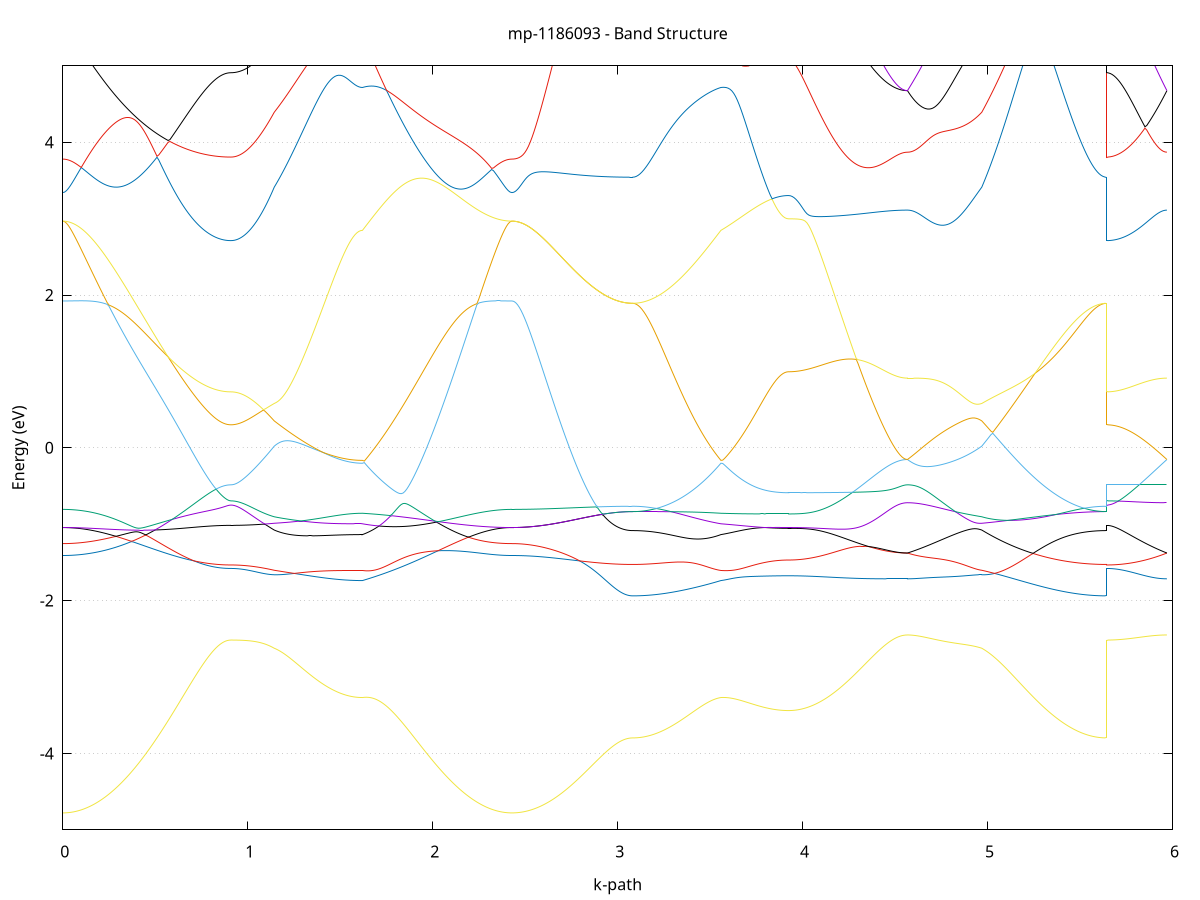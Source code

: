 set title 'mp-1186093 - Band Structure'
set xlabel 'k-path'
set ylabel 'Energy (eV)'
set grid y
set yrange [-5:5]
set terminal png size 800,600
set output 'mp-1186093_bands_gnuplot.png'
plot '-' using 1:2 with lines notitle, '-' using 1:2 with lines notitle, '-' using 1:2 with lines notitle, '-' using 1:2 with lines notitle, '-' using 1:2 with lines notitle, '-' using 1:2 with lines notitle, '-' using 1:2 with lines notitle, '-' using 1:2 with lines notitle, '-' using 1:2 with lines notitle, '-' using 1:2 with lines notitle, '-' using 1:2 with lines notitle, '-' using 1:2 with lines notitle, '-' using 1:2 with lines notitle, '-' using 1:2 with lines notitle, '-' using 1:2 with lines notitle, '-' using 1:2 with lines notitle, '-' using 1:2 with lines notitle, '-' using 1:2 with lines notitle, '-' using 1:2 with lines notitle, '-' using 1:2 with lines notitle, '-' using 1:2 with lines notitle, '-' using 1:2 with lines notitle, '-' using 1:2 with lines notitle, '-' using 1:2 with lines notitle, '-' using 1:2 with lines notitle, '-' using 1:2 with lines notitle, '-' using 1:2 with lines notitle, '-' using 1:2 with lines notitle, '-' using 1:2 with lines notitle, '-' using 1:2 with lines notitle, '-' using 1:2 with lines notitle, '-' using 1:2 with lines notitle, '-' using 1:2 with lines notitle, '-' using 1:2 with lines notitle, '-' using 1:2 with lines notitle, '-' using 1:2 with lines notitle, '-' using 1:2 with lines notitle, '-' using 1:2 with lines notitle, '-' using 1:2 with lines notitle, '-' using 1:2 with lines notitle, '-' using 1:2 with lines notitle, '-' using 1:2 with lines notitle, '-' using 1:2 with lines notitle, '-' using 1:2 with lines notitle, '-' using 1:2 with lines notitle, '-' using 1:2 with lines notitle, '-' using 1:2 with lines notitle, '-' using 1:2 with lines notitle, '-' using 1:2 with lines notitle, '-' using 1:2 with lines notitle, '-' using 1:2 with lines notitle, '-' using 1:2 with lines notitle, '-' using 1:2 with lines notitle, '-' using 1:2 with lines notitle, '-' using 1:2 with lines notitle, '-' using 1:2 with lines notitle, '-' using 1:2 with lines notitle, '-' using 1:2 with lines notitle, '-' using 1:2 with lines notitle, '-' using 1:2 with lines notitle, '-' using 1:2 with lines notitle, '-' using 1:2 with lines notitle, '-' using 1:2 with lines notitle, '-' using 1:2 with lines notitle
0.000000 -38.610278
0.009988 -38.610278
0.019976 -38.610278
0.029964 -38.610278
0.039952 -38.610278
0.049940 -38.610278
0.059928 -38.610278
0.069916 -38.610278
0.079904 -38.610278
0.089892 -38.610278
0.099880 -38.610278
0.109868 -38.610278
0.119856 -38.610278
0.129844 -38.610278
0.139832 -38.610278
0.149820 -38.610278
0.159808 -38.610278
0.169797 -38.610278
0.179785 -38.610278
0.189773 -38.610278
0.199761 -38.610278
0.209749 -38.610278
0.219737 -38.610278
0.229725 -38.610378
0.239713 -38.610378
0.249701 -38.610378
0.259689 -38.610378
0.269677 -38.610378
0.279665 -38.610378
0.289653 -38.610378
0.299641 -38.610378
0.309629 -38.610378
0.319617 -38.610378
0.329605 -38.610478
0.339593 -38.610478
0.349581 -38.610478
0.359569 -38.610478
0.369557 -38.610478
0.379545 -38.610478
0.389533 -38.610478
0.399521 -38.610478
0.409509 -38.610478
0.419497 -38.610578
0.429485 -38.610578
0.439473 -38.610578
0.449461 -38.610578
0.459449 -38.610578
0.469437 -38.610578
0.479425 -38.610578
0.489413 -38.610578
0.499401 -38.610678
0.509390 -38.610678
0.519378 -38.610678
0.529366 -38.610678
0.539354 -38.610678
0.549342 -38.610678
0.559330 -38.610678
0.569318 -38.610678
0.579306 -38.610678
0.589294 -38.610778
0.599282 -38.610778
0.609270 -38.610778
0.619258 -38.610778
0.629246 -38.610778
0.639234 -38.610778
0.649222 -38.610778
0.659210 -38.610778
0.669198 -38.610778
0.679186 -38.610778
0.689174 -38.610778
0.699162 -38.610878
0.709150 -38.610878
0.719138 -38.610878
0.729126 -38.610878
0.739114 -38.610878
0.749102 -38.610878
0.759090 -38.610878
0.769078 -38.610878
0.779066 -38.610878
0.789054 -38.610878
0.799042 -38.610878
0.809030 -38.610878
0.819018 -38.610878
0.829007 -38.610878
0.838995 -38.610878
0.848983 -38.610878
0.858971 -38.610878
0.868959 -38.610878
0.878947 -38.610878
0.888935 -38.610878
0.898923 -38.610878
0.908911 -38.610878
0.908911 -38.610878
0.918676 -38.610878
0.928441 -38.610878
0.938206 -38.610878
0.947971 -38.610878
0.957736 -38.610878
0.967501 -38.610878
0.977266 -38.610878
0.987031 -38.610878
0.996796 -38.610878
1.006561 -38.610878
1.016326 -38.610878
1.026091 -38.610878
1.035856 -38.610878
1.045621 -38.610878
1.055386 -38.610878
1.065151 -38.610878
1.074916 -38.610878
1.084680 -38.610878
1.094445 -38.610878
1.104210 -38.610878
1.113975 -38.610878
1.123740 -38.610778
1.133505 -38.610778
1.143270 -38.610778
1.143270 -38.610778
1.153207 -38.610778
1.163145 -38.610778
1.173082 -38.610778
1.183019 -38.610778
1.192956 -38.610778
1.202893 -38.610778
1.212830 -38.610778
1.222767 -38.610778
1.232704 -38.610778
1.242641 -38.610778
1.252578 -38.610778
1.262515 -38.610778
1.272452 -38.610778
1.282389 -38.610778
1.292327 -38.610778
1.302264 -38.610778
1.312201 -38.610778
1.322138 -38.610778
1.332075 -38.610778
1.342012 -38.610778
1.351949 -38.610778
1.361886 -38.610778
1.371823 -38.610778
1.381760 -38.610778
1.391697 -38.610778
1.401634 -38.610778
1.411571 -38.610778
1.421509 -38.610778
1.431446 -38.610778
1.441383 -38.610778
1.451320 -38.610778
1.461257 -38.610778
1.471194 -38.610778
1.481131 -38.610778
1.491068 -38.610878
1.501005 -38.610878
1.510942 -38.610878
1.520879 -38.610878
1.530816 -38.610878
1.540753 -38.610878
1.550691 -38.610878
1.560628 -38.610878
1.570565 -38.610878
1.580502 -38.610878
1.590439 -38.610878
1.600376 -38.610878
1.610313 -38.610878
1.620250 -38.610878
1.620250 -38.610878
1.630230 -38.610878
1.640211 -38.610878
1.650191 -38.610878
1.660172 -38.610878
1.670152 -38.610878
1.680133 -38.610878
1.690113 -38.610878
1.700093 -38.610878
1.710074 -38.610878
1.720054 -38.610878
1.730035 -38.610878
1.740015 -38.610978
1.749996 -38.610978
1.759976 -38.610978
1.769956 -38.610978
1.779937 -38.610978
1.789917 -38.610978
1.799898 -38.610978
1.809878 -38.610978
1.819859 -38.610978
1.829839 -38.610878
1.839819 -38.610878
1.849800 -38.610878
1.859780 -38.610878
1.869761 -38.610878
1.879741 -38.610878
1.889721 -38.610878
1.899702 -38.610878
1.909682 -38.610878
1.919663 -38.610878
1.929643 -38.610878
1.939624 -38.610878
1.949604 -38.610778
1.959584 -38.610778
1.969565 -38.610778
1.979545 -38.610778
1.989526 -38.610778
1.999506 -38.610778
2.009487 -38.610778
2.019467 -38.610778
2.029447 -38.610678
2.039428 -38.610678
2.049408 -38.610678
2.059389 -38.610678
2.069369 -38.610678
2.079350 -38.610678
2.089330 -38.610578
2.099310 -38.610578
2.109291 -38.610578
2.119271 -38.610578
2.129252 -38.610578
2.139232 -38.610578
2.149212 -38.610478
2.159193 -38.610478
2.169173 -38.610478
2.179154 -38.610478
2.189134 -38.610478
2.199115 -38.610478
2.209095 -38.610378
2.219075 -38.610378
2.229056 -38.610378
2.239036 -38.610378
2.249017 -38.610378
2.258997 -38.610378
2.268978 -38.610378
2.278958 -38.610278
2.288938 -38.610278
2.298919 -38.610278
2.308899 -38.610278
2.318880 -38.610278
2.328860 -38.610278
2.338840 -38.610278
2.348821 -38.610278
2.358801 -38.610278
2.368782 -38.610278
2.378762 -38.610278
2.388743 -38.610278
2.398723 -38.610278
2.408703 -38.610278
2.418684 -38.610278
2.428664 -38.610278
2.428664 -38.610278
2.438554 -38.610278
2.448443 -38.610278
2.458333 -38.610278
2.468222 -38.610278
2.478112 -38.610278
2.488001 -38.610278
2.497891 -38.610278
2.507780 -38.610278
2.517670 -38.610278
2.527559 -38.610278
2.537448 -38.610278
2.547338 -38.610278
2.557227 -38.610278
2.567117 -38.610278
2.577006 -38.610278
2.586896 -38.610278
2.596785 -38.610278
2.606675 -38.610278
2.616564 -38.610278
2.626454 -38.610278
2.636343 -38.610278
2.646233 -38.610278
2.656122 -38.610278
2.666012 -38.610278
2.675901 -38.610278
2.685791 -38.610278
2.695680 -38.610278
2.705570 -38.610278
2.715459 -38.610278
2.725348 -38.610278
2.735238 -38.610278
2.745127 -38.610278
2.755017 -38.610278
2.764906 -38.610278
2.774796 -38.610278
2.784685 -38.610278
2.794575 -38.610278
2.804464 -38.610278
2.814354 -38.610278
2.824243 -38.610278
2.834133 -38.610278
2.844022 -38.610278
2.853912 -38.610278
2.863801 -38.610278
2.873691 -38.610278
2.883580 -38.610278
2.893469 -38.610278
2.903359 -38.610278
2.913248 -38.610278
2.923138 -38.610278
2.933027 -38.610278
2.942917 -38.610278
2.952806 -38.610278
2.962696 -38.610278
2.972585 -38.610278
2.982475 -38.610278
2.992364 -38.610278
3.002254 -38.610278
3.012143 -38.610278
3.022033 -38.610278
3.031922 -38.610278
3.041812 -38.610278
3.051701 -38.610278
3.061591 -38.610278
3.071480 -38.610278
3.081369 -38.610278
3.081369 -38.610278
3.091307 -38.610278
3.101244 -38.610278
3.111181 -38.610278
3.121118 -38.610278
3.131055 -38.610278
3.140992 -38.610278
3.150929 -38.610278
3.160866 -38.610278
3.170803 -38.610278
3.180740 -38.610278
3.190677 -38.610278
3.200614 -38.610278
3.210551 -38.610278
3.220489 -38.610378
3.230426 -38.610378
3.240363 -38.610378
3.250300 -38.610378
3.260237 -38.610378
3.270174 -38.610378
3.280111 -38.610378
3.290048 -38.610378
3.299985 -38.610478
3.309922 -38.610478
3.319859 -38.610478
3.329796 -38.610478
3.339733 -38.610478
3.349670 -38.610478
3.359608 -38.610478
3.369545 -38.610578
3.379482 -38.610578
3.389419 -38.610578
3.399356 -38.610578
3.409293 -38.610578
3.419230 -38.610578
3.429167 -38.610678
3.439104 -38.610678
3.449041 -38.610678
3.458978 -38.610678
3.468915 -38.610678
3.478852 -38.610678
3.488790 -38.610778
3.498727 -38.610778
3.508664 -38.610778
3.518601 -38.610778
3.528538 -38.610778
3.538475 -38.610778
3.548412 -38.610778
3.558349 -38.610878
3.558349 -38.610878
3.568241 -38.610878
3.578134 -38.610878
3.588026 -38.610878
3.597918 -38.610878
3.607811 -38.610878
3.617703 -38.610878
3.627596 -38.610878
3.637488 -38.610878
3.647380 -38.610878
3.657273 -38.610878
3.667165 -38.610878
3.677057 -38.610878
3.686950 -38.610878
3.696842 -38.610878
3.706734 -38.610878
3.716627 -38.610878
3.726519 -38.610878
3.736411 -38.610878
3.746304 -38.610878
3.756196 -38.610878
3.766088 -38.610878
3.775981 -38.610878
3.785873 -38.610878
3.795765 -38.610878
3.805658 -38.610878
3.815550 -38.610878
3.825442 -38.610978
3.835335 -38.610978
3.845227 -38.610978
3.855119 -38.610978
3.865012 -38.610978
3.874904 -38.610978
3.884796 -38.610978
3.894689 -38.610978
3.904581 -38.610978
3.914473 -38.610978
3.924366 -38.610978
3.924366 -38.610978
3.934253 -38.610978
3.944141 -38.610978
3.954029 -38.610978
3.963916 -38.610978
3.973804 -38.610978
3.983692 -38.610978
3.993579 -38.610978
4.003467 -38.610978
4.013355 -38.610978
4.023242 -38.610978
4.033130 -38.610978
4.043018 -38.610978
4.052905 -38.610978
4.062793 -38.610978
4.072680 -38.610978
4.082568 -38.610978
4.092456 -38.610978
4.102343 -38.610978
4.112231 -38.610978
4.122119 -38.610978
4.132006 -38.610978
4.141894 -38.610978
4.151782 -38.610978
4.161669 -38.610978
4.171557 -38.610978
4.181445 -38.610878
4.191332 -38.610878
4.201220 -38.610878
4.211108 -38.610878
4.220995 -38.610878
4.230883 -38.610878
4.240770 -38.610878
4.250658 -38.610878
4.260546 -38.610878
4.270433 -38.610878
4.280321 -38.610878
4.290209 -38.610878
4.300096 -38.610878
4.309984 -38.610878
4.319872 -38.610878
4.329759 -38.610878
4.339647 -38.610878
4.349535 -38.610878
4.359422 -38.610878
4.369310 -38.610878
4.379198 -38.610878
4.389085 -38.610878
4.398973 -38.610878
4.408860 -38.610878
4.418748 -38.610878
4.428636 -38.610878
4.438523 -38.610878
4.448411 -38.610878
4.458299 -38.610878
4.468186 -38.610878
4.478074 -38.610878
4.487962 -38.610878
4.497849 -38.610878
4.507737 -38.610878
4.517625 -38.610878
4.527512 -38.610878
4.537400 -38.610878
4.547287 -38.610878
4.557175 -38.610878
4.567063 -38.610878
4.567063 -38.610878
4.576862 -38.610878
4.586662 -38.610878
4.596462 -38.610878
4.606261 -38.610878
4.616061 -38.610878
4.625860 -38.610878
4.635660 -38.610878
4.645460 -38.610878
4.655259 -38.610878
4.665059 -38.610878
4.674858 -38.610878
4.684658 -38.610878
4.694458 -38.610878
4.704257 -38.610878
4.714057 -38.610878
4.723857 -38.610878
4.733656 -38.610878
4.743456 -38.610878
4.753255 -38.610878
4.763055 -38.610878
4.772855 -38.610878
4.782654 -38.610878
4.792454 -38.610878
4.802253 -38.610878
4.812053 -38.610878
4.821853 -38.610878
4.831652 -38.610878
4.841452 -38.610878
4.851252 -38.610878
4.861051 -38.610878
4.870851 -38.610878
4.880650 -38.610878
4.890450 -38.610878
4.900250 -38.610878
4.910049 -38.610878
4.919849 -38.610878
4.929648 -38.610778
4.939448 -38.610778
4.949248 -38.610778
4.959047 -38.610778
4.968847 -38.610778
4.968847 -38.610778
4.978767 -38.610778
4.988687 -38.610778
4.998606 -38.610778
5.008526 -38.610778
5.018446 -38.610778
5.028366 -38.610778
5.038286 -38.610778
5.048206 -38.610778
5.058126 -38.610678
5.068046 -38.610678
5.077965 -38.610678
5.087885 -38.610678
5.097805 -38.610678
5.107725 -38.610678
5.117645 -38.610678
5.127565 -38.610678
5.137485 -38.610678
5.147404 -38.610578
5.157324 -38.610578
5.167244 -38.610578
5.177164 -38.610578
5.187084 -38.610578
5.197004 -38.610578
5.206924 -38.610578
5.216844 -38.610578
5.226763 -38.610578
5.236683 -38.610478
5.246603 -38.610478
5.256523 -38.610478
5.266443 -38.610478
5.276363 -38.610478
5.286283 -38.610478
5.296203 -38.610478
5.306122 -38.610478
5.316042 -38.610478
5.325962 -38.610478
5.335882 -38.610378
5.345802 -38.610378
5.355722 -38.610378
5.365642 -38.610378
5.375561 -38.610378
5.385481 -38.610378
5.395401 -38.610378
5.405321 -38.610378
5.415241 -38.610378
5.425161 -38.610378
5.435081 -38.610378
5.445001 -38.610278
5.454920 -38.610278
5.464840 -38.610278
5.474760 -38.610278
5.484680 -38.610278
5.494600 -38.610278
5.504520 -38.610278
5.514440 -38.610278
5.524359 -38.610278
5.534279 -38.610278
5.544199 -38.610278
5.554119 -38.610278
5.564039 -38.610278
5.573959 -38.610278
5.583879 -38.610278
5.593799 -38.610278
5.603718 -38.610278
5.613638 -38.610278
5.623558 -38.610278
5.633478 -38.610278
5.643398 -38.610278
5.643398 -38.610878
5.653287 -38.610878
5.663177 -38.610878
5.673066 -38.610878
5.682956 -38.610878
5.692845 -38.610878
5.702735 -38.610878
5.712624 -38.610878
5.722514 -38.610878
5.732403 -38.610878
5.742293 -38.610878
5.752182 -38.610878
5.762072 -38.610878
5.771961 -38.610878
5.781851 -38.610878
5.791740 -38.610878
5.801629 -38.610878
5.811519 -38.610878
5.821408 -38.610878
5.831298 -38.610878
5.841187 -38.610878
5.851077 -38.610878
5.860966 -38.610878
5.870856 -38.610878
5.880745 -38.610878
5.890635 -38.610878
5.900524 -38.610878
5.910414 -38.610878
5.920303 -38.610878
5.930193 -38.610878
5.940082 -38.610878
5.949972 -38.610878
5.959861 -38.610878
5.969751 -38.610878
e
0.000000 -38.610278
0.009988 -38.610278
0.019976 -38.610278
0.029964 -38.610278
0.039952 -38.610278
0.049940 -38.610278
0.059928 -38.610278
0.069916 -38.610278
0.079904 -38.610278
0.089892 -38.610278
0.099880 -38.610278
0.109868 -38.610278
0.119856 -38.610278
0.129844 -38.610278
0.139832 -38.610278
0.149820 -38.610278
0.159808 -38.610278
0.169797 -38.610278
0.179785 -38.610278
0.189773 -38.610278
0.199761 -38.610278
0.209749 -38.610278
0.219737 -38.610278
0.229725 -38.610278
0.239713 -38.610378
0.249701 -38.610378
0.259689 -38.610378
0.269677 -38.610378
0.279665 -38.610378
0.289653 -38.610378
0.299641 -38.610378
0.309629 -38.610378
0.319617 -38.610378
0.329605 -38.610378
0.339593 -38.610378
0.349581 -38.610478
0.359569 -38.610478
0.369557 -38.610478
0.379545 -38.610478
0.389533 -38.610478
0.399521 -38.610478
0.409509 -38.610478
0.419497 -38.610478
0.429485 -38.610478
0.439473 -38.610578
0.449461 -38.610578
0.459449 -38.610578
0.469437 -38.610578
0.479425 -38.610578
0.489413 -38.610578
0.499401 -38.610578
0.509390 -38.610578
0.519378 -38.610678
0.529366 -38.610678
0.539354 -38.610678
0.549342 -38.610678
0.559330 -38.610678
0.569318 -38.610678
0.579306 -38.610678
0.589294 -38.610678
0.599282 -38.610678
0.609270 -38.610778
0.619258 -38.610778
0.629246 -38.610778
0.639234 -38.610778
0.649222 -38.610778
0.659210 -38.610778
0.669198 -38.610778
0.679186 -38.610778
0.689174 -38.610778
0.699162 -38.610778
0.709150 -38.610778
0.719138 -38.610878
0.729126 -38.610878
0.739114 -38.610878
0.749102 -38.610878
0.759090 -38.610878
0.769078 -38.610878
0.779066 -38.610878
0.789054 -38.610878
0.799042 -38.610878
0.809030 -38.610878
0.819018 -38.610878
0.829007 -38.610878
0.838995 -38.610878
0.848983 -38.610878
0.858971 -38.610878
0.868959 -38.610878
0.878947 -38.610878
0.888935 -38.610878
0.898923 -38.610878
0.908911 -38.610878
0.908911 -38.610878
0.918676 -38.610878
0.928441 -38.610878
0.938206 -38.610878
0.947971 -38.610878
0.957736 -38.610878
0.967501 -38.610878
0.977266 -38.610878
0.987031 -38.610878
0.996796 -38.610878
1.006561 -38.610878
1.016326 -38.610878
1.026091 -38.610878
1.035856 -38.610878
1.045621 -38.610878
1.055386 -38.610878
1.065151 -38.610878
1.074916 -38.610878
1.084680 -38.610878
1.094445 -38.610878
1.104210 -38.610878
1.113975 -38.610878
1.123740 -38.610778
1.133505 -38.610778
1.143270 -38.610778
1.143270 -38.610778
1.153207 -38.610778
1.163145 -38.610778
1.173082 -38.610778
1.183019 -38.610778
1.192956 -38.610778
1.202893 -38.610678
1.212830 -38.610678
1.222767 -38.610678
1.232704 -38.610678
1.242641 -38.610678
1.252578 -38.610678
1.262515 -38.610578
1.272452 -38.610578
1.282389 -38.610578
1.292327 -38.610578
1.302264 -38.610578
1.312201 -38.610578
1.322138 -38.610478
1.332075 -38.610478
1.342012 -38.610478
1.351949 -38.610478
1.361886 -38.610478
1.371823 -38.610478
1.381760 -38.610378
1.391697 -38.610378
1.401634 -38.610378
1.411571 -38.610378
1.421509 -38.610378
1.431446 -38.610378
1.441383 -38.610278
1.451320 -38.610278
1.461257 -38.610278
1.471194 -38.610278
1.481131 -38.610278
1.491068 -38.610278
1.501005 -38.610278
1.510942 -38.610278
1.520879 -38.610278
1.530816 -38.610278
1.540753 -38.610178
1.550691 -38.610178
1.560628 -38.610178
1.570565 -38.610178
1.580502 -38.610178
1.590439 -38.610178
1.600376 -38.610178
1.610313 -38.610178
1.620250 -38.610178
1.620250 -38.610178
1.630230 -38.610178
1.640211 -38.610178
1.650191 -38.610178
1.660172 -38.610178
1.670152 -38.610178
1.680133 -38.610178
1.690113 -38.610178
1.700093 -38.610178
1.710074 -38.610178
1.720054 -38.610178
1.730035 -38.610178
1.740015 -38.610178
1.749996 -38.610178
1.759976 -38.610178
1.769956 -38.610178
1.779937 -38.610178
1.789917 -38.610178
1.799898 -38.610178
1.809878 -38.610178
1.819859 -38.610178
1.829839 -38.610178
1.839819 -38.610178
1.849800 -38.610178
1.859780 -38.610178
1.869761 -38.610178
1.879741 -38.610178
1.889721 -38.610178
1.899702 -38.610178
1.909682 -38.610178
1.919663 -38.610178
1.929643 -38.610178
1.939624 -38.610178
1.949604 -38.610178
1.959584 -38.610178
1.969565 -38.610178
1.979545 -38.610178
1.989526 -38.610178
1.999506 -38.610178
2.009487 -38.610178
2.019467 -38.610178
2.029447 -38.610178
2.039428 -38.610178
2.049408 -38.610178
2.059389 -38.610178
2.069369 -38.610178
2.079350 -38.610178
2.089330 -38.610178
2.099310 -38.610178
2.109291 -38.610178
2.119271 -38.610178
2.129252 -38.610178
2.139232 -38.610178
2.149212 -38.610178
2.159193 -38.610178
2.169173 -38.610178
2.179154 -38.610178
2.189134 -38.610178
2.199115 -38.610178
2.209095 -38.610178
2.219075 -38.610178
2.229056 -38.610178
2.239036 -38.610178
2.249017 -38.610178
2.258997 -38.610178
2.268978 -38.610178
2.278958 -38.610178
2.288938 -38.610178
2.298919 -38.610178
2.308899 -38.610278
2.318880 -38.610278
2.328860 -38.610278
2.338840 -38.610278
2.348821 -38.610278
2.358801 -38.610278
2.368782 -38.610278
2.378762 -38.610278
2.388743 -38.610278
2.398723 -38.610278
2.408703 -38.610278
2.418684 -38.610278
2.428664 -38.610278
2.428664 -38.610278
2.438554 -38.610278
2.448443 -38.610278
2.458333 -38.610278
2.468222 -38.610278
2.478112 -38.610278
2.488001 -38.610278
2.497891 -38.610278
2.507780 -38.610278
2.517670 -38.610278
2.527559 -38.610278
2.537448 -38.610278
2.547338 -38.610278
2.557227 -38.610278
2.567117 -38.610278
2.577006 -38.610278
2.586896 -38.610278
2.596785 -38.610278
2.606675 -38.610278
2.616564 -38.610278
2.626454 -38.610278
2.636343 -38.610278
2.646233 -38.610278
2.656122 -38.610278
2.666012 -38.610278
2.675901 -38.610278
2.685791 -38.610278
2.695680 -38.610278
2.705570 -38.610278
2.715459 -38.610278
2.725348 -38.610278
2.735238 -38.610278
2.745127 -38.610278
2.755017 -38.610278
2.764906 -38.610278
2.774796 -38.610278
2.784685 -38.610278
2.794575 -38.610278
2.804464 -38.610278
2.814354 -38.610278
2.824243 -38.610278
2.834133 -38.610278
2.844022 -38.610278
2.853912 -38.610278
2.863801 -38.610278
2.873691 -38.610278
2.883580 -38.610278
2.893469 -38.610278
2.903359 -38.610278
2.913248 -38.610278
2.923138 -38.610278
2.933027 -38.610278
2.942917 -38.610278
2.952806 -38.610278
2.962696 -38.610278
2.972585 -38.610278
2.982475 -38.610278
2.992364 -38.610278
3.002254 -38.610278
3.012143 -38.610278
3.022033 -38.610278
3.031922 -38.610278
3.041812 -38.610278
3.051701 -38.610278
3.061591 -38.610278
3.071480 -38.610278
3.081369 -38.610278
3.081369 -38.610278
3.091307 -38.610278
3.101244 -38.610278
3.111181 -38.610278
3.121118 -38.610278
3.131055 -38.610278
3.140992 -38.610278
3.150929 -38.610278
3.160866 -38.610278
3.170803 -38.610278
3.180740 -38.610278
3.190677 -38.610278
3.200614 -38.610278
3.210551 -38.610278
3.220489 -38.610278
3.230426 -38.610278
3.240363 -38.610278
3.250300 -38.610278
3.260237 -38.610278
3.270174 -38.610278
3.280111 -38.610278
3.290048 -38.610278
3.299985 -38.610278
3.309922 -38.610278
3.319859 -38.610278
3.329796 -38.610278
3.339733 -38.610278
3.349670 -38.610278
3.359608 -38.610178
3.369545 -38.610178
3.379482 -38.610178
3.389419 -38.610178
3.399356 -38.610178
3.409293 -38.610178
3.419230 -38.610178
3.429167 -38.610178
3.439104 -38.610178
3.449041 -38.610178
3.458978 -38.610178
3.468915 -38.610178
3.478852 -38.610178
3.488790 -38.610178
3.498727 -38.610178
3.508664 -38.610178
3.518601 -38.610178
3.528538 -38.610178
3.538475 -38.610178
3.548412 -38.610178
3.558349 -38.610178
3.558349 -38.610178
3.568241 -38.610178
3.578134 -38.610178
3.588026 -38.610178
3.597918 -38.610178
3.607811 -38.610178
3.617703 -38.610178
3.627596 -38.610178
3.637488 -38.610178
3.647380 -38.610178
3.657273 -38.610178
3.667165 -38.610178
3.677057 -38.610178
3.686950 -38.610178
3.696842 -38.610178
3.706734 -38.610178
3.716627 -38.610178
3.726519 -38.610178
3.736411 -38.610178
3.746304 -38.610178
3.756196 -38.610178
3.766088 -38.610178
3.775981 -38.610178
3.785873 -38.610178
3.795765 -38.610178
3.805658 -38.610178
3.815550 -38.610178
3.825442 -38.610178
3.835335 -38.610178
3.845227 -38.610178
3.855119 -38.610178
3.865012 -38.610178
3.874904 -38.610178
3.884796 -38.610178
3.894689 -38.610178
3.904581 -38.610178
3.914473 -38.610178
3.924366 -38.610178
3.924366 -38.610178
3.934253 -38.610178
3.944141 -38.610178
3.954029 -38.610178
3.963916 -38.610178
3.973804 -38.610178
3.983692 -38.610178
3.993579 -38.610178
4.003467 -38.610178
4.013355 -38.610178
4.023242 -38.610178
4.033130 -38.610278
4.043018 -38.610278
4.052905 -38.610278
4.062793 -38.610278
4.072680 -38.610278
4.082568 -38.610278
4.092456 -38.610278
4.102343 -38.610278
4.112231 -38.610378
4.122119 -38.610378
4.132006 -38.610378
4.141894 -38.610378
4.151782 -38.610378
4.161669 -38.610378
4.171557 -38.610378
4.181445 -38.610478
4.191332 -38.610478
4.201220 -38.610478
4.211108 -38.610478
4.220995 -38.610478
4.230883 -38.610478
4.240770 -38.610578
4.250658 -38.610578
4.260546 -38.610578
4.270433 -38.610578
4.280321 -38.610578
4.290209 -38.610678
4.300096 -38.610678
4.309984 -38.610678
4.319872 -38.610678
4.329759 -38.610678
4.339647 -38.610678
4.349535 -38.610678
4.359422 -38.610778
4.369310 -38.610778
4.379198 -38.610778
4.389085 -38.610778
4.398973 -38.610778
4.408860 -38.610778
4.418748 -38.610778
4.428636 -38.610878
4.438523 -38.610878
4.448411 -38.610878
4.458299 -38.610878
4.468186 -38.610878
4.478074 -38.610878
4.487962 -38.610878
4.497849 -38.610878
4.507737 -38.610878
4.517625 -38.610878
4.527512 -38.610878
4.537400 -38.610878
4.547287 -38.610878
4.557175 -38.610878
4.567063 -38.610878
4.567063 -38.610878
4.576862 -38.610878
4.586662 -38.610878
4.596462 -38.610878
4.606261 -38.610878
4.616061 -38.610878
4.625860 -38.610878
4.635660 -38.610878
4.645460 -38.610878
4.655259 -38.610878
4.665059 -38.610878
4.674858 -38.610878
4.684658 -38.610878
4.694458 -38.610878
4.704257 -38.610878
4.714057 -38.610878
4.723857 -38.610878
4.733656 -38.610878
4.743456 -38.610878
4.753255 -38.610878
4.763055 -38.610878
4.772855 -38.610878
4.782654 -38.610878
4.792454 -38.610878
4.802253 -38.610878
4.812053 -38.610878
4.821853 -38.610878
4.831652 -38.610878
4.841452 -38.610878
4.851252 -38.610878
4.861051 -38.610878
4.870851 -38.610878
4.880650 -38.610878
4.890450 -38.610878
4.900250 -38.610878
4.910049 -38.610878
4.919849 -38.610778
4.929648 -38.610778
4.939448 -38.610778
4.949248 -38.610778
4.959047 -38.610778
4.968847 -38.610778
4.968847 -38.610778
4.978767 -38.610778
4.988687 -38.610778
4.998606 -38.610778
5.008526 -38.610778
5.018446 -38.610778
5.028366 -38.610778
5.038286 -38.610778
5.048206 -38.610778
5.058126 -38.610678
5.068046 -38.610678
5.077965 -38.610678
5.087885 -38.610678
5.097805 -38.610678
5.107725 -38.610678
5.117645 -38.610678
5.127565 -38.610678
5.137485 -38.610578
5.147404 -38.610578
5.157324 -38.610578
5.167244 -38.610578
5.177164 -38.610578
5.187084 -38.610578
5.197004 -38.610578
5.206924 -38.610578
5.216844 -38.610578
5.226763 -38.610478
5.236683 -38.610478
5.246603 -38.610478
5.256523 -38.610478
5.266443 -38.610478
5.276363 -38.610478
5.286283 -38.610478
5.296203 -38.610478
5.306122 -38.610478
5.316042 -38.610478
5.325962 -38.610378
5.335882 -38.610378
5.345802 -38.610378
5.355722 -38.610378
5.365642 -38.610378
5.375561 -38.610378
5.385481 -38.610378
5.395401 -38.610378
5.405321 -38.610378
5.415241 -38.610378
5.425161 -38.610378
5.435081 -38.610278
5.445001 -38.610278
5.454920 -38.610278
5.464840 -38.610278
5.474760 -38.610278
5.484680 -38.610278
5.494600 -38.610278
5.504520 -38.610278
5.514440 -38.610278
5.524359 -38.610278
5.534279 -38.610278
5.544199 -38.610278
5.554119 -38.610278
5.564039 -38.610278
5.573959 -38.610278
5.583879 -38.610278
5.593799 -38.610278
5.603718 -38.610278
5.613638 -38.610278
5.623558 -38.610278
5.633478 -38.610278
5.643398 -38.610278
5.643398 -38.610878
5.653287 -38.610878
5.663177 -38.610878
5.673066 -38.610878
5.682956 -38.610878
5.692845 -38.610878
5.702735 -38.610878
5.712624 -38.610878
5.722514 -38.610878
5.732403 -38.610878
5.742293 -38.610878
5.752182 -38.610878
5.762072 -38.610878
5.771961 -38.610878
5.781851 -38.610878
5.791740 -38.610878
5.801629 -38.610878
5.811519 -38.610878
5.821408 -38.610878
5.831298 -38.610878
5.841187 -38.610878
5.851077 -38.610878
5.860966 -38.610878
5.870856 -38.610878
5.880745 -38.610878
5.890635 -38.610878
5.900524 -38.610878
5.910414 -38.610878
5.920303 -38.610878
5.930193 -38.610878
5.940082 -38.610878
5.949972 -38.610878
5.959861 -38.610878
5.969751 -38.610878
e
0.000000 -38.600178
0.009988 -38.600178
0.019976 -38.600178
0.029964 -38.600178
0.039952 -38.600178
0.049940 -38.600178
0.059928 -38.600178
0.069916 -38.600178
0.079904 -38.600178
0.089892 -38.600178
0.099880 -38.600178
0.109868 -38.600178
0.119856 -38.600178
0.129844 -38.600178
0.139832 -38.600178
0.149820 -38.600178
0.159808 -38.600178
0.169797 -38.600178
0.179785 -38.600178
0.189773 -38.600178
0.199761 -38.600178
0.209749 -38.600178
0.219737 -38.600178
0.229725 -38.600178
0.239713 -38.600178
0.249701 -38.600178
0.259689 -38.600178
0.269677 -38.600178
0.279665 -38.600178
0.289653 -38.600178
0.299641 -38.600178
0.309629 -38.600178
0.319617 -38.600178
0.329605 -38.600178
0.339593 -38.600178
0.349581 -38.600178
0.359569 -38.600178
0.369557 -38.600178
0.379545 -38.600178
0.389533 -38.600178
0.399521 -38.600178
0.409509 -38.600178
0.419497 -38.600178
0.429485 -38.600178
0.439473 -38.600178
0.449461 -38.600178
0.459449 -38.600178
0.469437 -38.600178
0.479425 -38.600178
0.489413 -38.600178
0.499401 -38.600178
0.509390 -38.600178
0.519378 -38.600178
0.529366 -38.600178
0.539354 -38.600178
0.549342 -38.600178
0.559330 -38.600178
0.569318 -38.600178
0.579306 -38.600178
0.589294 -38.600178
0.599282 -38.600178
0.609270 -38.600178
0.619258 -38.600178
0.629246 -38.600178
0.639234 -38.600178
0.649222 -38.600078
0.659210 -38.600078
0.669198 -38.600078
0.679186 -38.600078
0.689174 -38.600078
0.699162 -38.600078
0.709150 -38.600078
0.719138 -38.600078
0.729126 -38.600078
0.739114 -38.600078
0.749102 -38.600078
0.759090 -38.600078
0.769078 -38.600078
0.779066 -38.600078
0.789054 -38.600078
0.799042 -38.600078
0.809030 -38.600078
0.819018 -38.600078
0.829007 -38.600078
0.838995 -38.600078
0.848983 -38.600078
0.858971 -38.600078
0.868959 -38.600078
0.878947 -38.600078
0.888935 -38.600078
0.898923 -38.600078
0.908911 -38.600078
0.908911 -38.600078
0.918676 -38.600078
0.928441 -38.600078
0.938206 -38.600078
0.947971 -38.600078
0.957736 -38.600078
0.967501 -38.600078
0.977266 -38.600078
0.987031 -38.600078
0.996796 -38.600078
1.006561 -38.600078
1.016326 -38.600078
1.026091 -38.600078
1.035856 -38.600078
1.045621 -38.600078
1.055386 -38.600078
1.065151 -38.600078
1.074916 -38.600078
1.084680 -38.600078
1.094445 -38.600078
1.104210 -38.600078
1.113975 -38.600078
1.123740 -38.600078
1.133505 -38.600078
1.143270 -38.600078
1.143270 -38.600078
1.153207 -38.600078
1.163145 -38.600178
1.173082 -38.600178
1.183019 -38.600178
1.192956 -38.600178
1.202893 -38.600178
1.212830 -38.600178
1.222767 -38.600178
1.232704 -38.600178
1.242641 -38.600178
1.252578 -38.600178
1.262515 -38.600178
1.272452 -38.600178
1.282389 -38.600178
1.292327 -38.600178
1.302264 -38.600178
1.312201 -38.600178
1.322138 -38.600178
1.332075 -38.600178
1.342012 -38.600178
1.351949 -38.600178
1.361886 -38.600178
1.371823 -38.600178
1.381760 -38.600178
1.391697 -38.600178
1.401634 -38.600178
1.411571 -38.600178
1.421509 -38.600178
1.431446 -38.600178
1.441383 -38.600178
1.451320 -38.600178
1.461257 -38.600178
1.471194 -38.600178
1.481131 -38.600178
1.491068 -38.600178
1.501005 -38.600178
1.510942 -38.600178
1.520879 -38.600178
1.530816 -38.600178
1.540753 -38.600178
1.550691 -38.600178
1.560628 -38.600178
1.570565 -38.600178
1.580502 -38.600178
1.590439 -38.600178
1.600376 -38.600178
1.610313 -38.600178
1.620250 -38.600178
1.620250 -38.600178
1.630230 -38.600178
1.640211 -38.600178
1.650191 -38.600178
1.660172 -38.600178
1.670152 -38.600178
1.680133 -38.600178
1.690113 -38.600178
1.700093 -38.600178
1.710074 -38.600178
1.720054 -38.600178
1.730035 -38.600178
1.740015 -38.600178
1.749996 -38.600178
1.759976 -38.600178
1.769956 -38.600178
1.779937 -38.600178
1.789917 -38.600178
1.799898 -38.600178
1.809878 -38.600178
1.819859 -38.600178
1.829839 -38.600178
1.839819 -38.600178
1.849800 -38.600178
1.859780 -38.600178
1.869761 -38.600178
1.879741 -38.600178
1.889721 -38.600178
1.899702 -38.600178
1.909682 -38.600178
1.919663 -38.600178
1.929643 -38.600178
1.939624 -38.600178
1.949604 -38.600178
1.959584 -38.600178
1.969565 -38.600178
1.979545 -38.600178
1.989526 -38.600178
1.999506 -38.600178
2.009487 -38.600178
2.019467 -38.600178
2.029447 -38.600178
2.039428 -38.600178
2.049408 -38.600178
2.059389 -38.600178
2.069369 -38.600178
2.079350 -38.600178
2.089330 -38.600178
2.099310 -38.600178
2.109291 -38.600178
2.119271 -38.600178
2.129252 -38.600178
2.139232 -38.600178
2.149212 -38.600178
2.159193 -38.600178
2.169173 -38.600178
2.179154 -38.600178
2.189134 -38.600178
2.199115 -38.600178
2.209095 -38.600178
2.219075 -38.600178
2.229056 -38.600178
2.239036 -38.600178
2.249017 -38.600178
2.258997 -38.600178
2.268978 -38.600178
2.278958 -38.600178
2.288938 -38.600178
2.298919 -38.600178
2.308899 -38.600178
2.318880 -38.600178
2.328860 -38.600178
2.338840 -38.600178
2.348821 -38.600178
2.358801 -38.600178
2.368782 -38.600178
2.378762 -38.600178
2.388743 -38.600178
2.398723 -38.600178
2.408703 -38.600178
2.418684 -38.600178
2.428664 -38.600178
2.428664 -38.600178
2.438554 -38.600178
2.448443 -38.600178
2.458333 -38.600178
2.468222 -38.600178
2.478112 -38.600178
2.488001 -38.600178
2.497891 -38.600178
2.507780 -38.600178
2.517670 -38.600178
2.527559 -38.600178
2.537448 -38.600178
2.547338 -38.600178
2.557227 -38.600178
2.567117 -38.600178
2.577006 -38.600178
2.586896 -38.600178
2.596785 -38.600178
2.606675 -38.600178
2.616564 -38.600178
2.626454 -38.600178
2.636343 -38.600178
2.646233 -38.600178
2.656122 -38.600178
2.666012 -38.600178
2.675901 -38.600178
2.685791 -38.600178
2.695680 -38.600178
2.705570 -38.600178
2.715459 -38.600178
2.725348 -38.600178
2.735238 -38.600178
2.745127 -38.600178
2.755017 -38.600178
2.764906 -38.600178
2.774796 -38.600178
2.784685 -38.600178
2.794575 -38.600178
2.804464 -38.600178
2.814354 -38.600178
2.824243 -38.600178
2.834133 -38.600178
2.844022 -38.600178
2.853912 -38.600178
2.863801 -38.600178
2.873691 -38.600178
2.883580 -38.600178
2.893469 -38.600178
2.903359 -38.600178
2.913248 -38.600178
2.923138 -38.600178
2.933027 -38.600178
2.942917 -38.600178
2.952806 -38.600178
2.962696 -38.600178
2.972585 -38.600178
2.982475 -38.600178
2.992364 -38.600178
3.002254 -38.600178
3.012143 -38.600178
3.022033 -38.600178
3.031922 -38.600178
3.041812 -38.600178
3.051701 -38.600178
3.061591 -38.600178
3.071480 -38.600178
3.081369 -38.600178
3.081369 -38.600178
3.091307 -38.600178
3.101244 -38.600178
3.111181 -38.600178
3.121118 -38.600178
3.131055 -38.600178
3.140992 -38.600178
3.150929 -38.600178
3.160866 -38.600178
3.170803 -38.600178
3.180740 -38.600178
3.190677 -38.600178
3.200614 -38.600178
3.210551 -38.600178
3.220489 -38.600178
3.230426 -38.600178
3.240363 -38.600178
3.250300 -38.600178
3.260237 -38.600178
3.270174 -38.600178
3.280111 -38.600178
3.290048 -38.600178
3.299985 -38.600178
3.309922 -38.600178
3.319859 -38.600178
3.329796 -38.600178
3.339733 -38.600178
3.349670 -38.600178
3.359608 -38.600178
3.369545 -38.600178
3.379482 -38.600178
3.389419 -38.600178
3.399356 -38.600178
3.409293 -38.600178
3.419230 -38.600178
3.429167 -38.600178
3.439104 -38.600178
3.449041 -38.600178
3.458978 -38.600178
3.468915 -38.600178
3.478852 -38.600178
3.488790 -38.600178
3.498727 -38.600178
3.508664 -38.600178
3.518601 -38.600178
3.528538 -38.600178
3.538475 -38.600178
3.548412 -38.600178
3.558349 -38.600178
3.558349 -38.600178
3.568241 -38.600178
3.578134 -38.600178
3.588026 -38.600178
3.597918 -38.600178
3.607811 -38.600178
3.617703 -38.600178
3.627596 -38.600178
3.637488 -38.600178
3.647380 -38.600178
3.657273 -38.600178
3.667165 -38.600178
3.677057 -38.600178
3.686950 -38.600178
3.696842 -38.600178
3.706734 -38.600178
3.716627 -38.600178
3.726519 -38.600178
3.736411 -38.600178
3.746304 -38.600178
3.756196 -38.600178
3.766088 -38.600178
3.775981 -38.600178
3.785873 -38.600178
3.795765 -38.600178
3.805658 -38.600178
3.815550 -38.600178
3.825442 -38.600178
3.835335 -38.600178
3.845227 -38.600178
3.855119 -38.600178
3.865012 -38.600178
3.874904 -38.600178
3.884796 -38.600178
3.894689 -38.600178
3.904581 -38.600178
3.914473 -38.600178
3.924366 -38.600178
3.924366 -38.600178
3.934253 -38.600178
3.944141 -38.600178
3.954029 -38.600178
3.963916 -38.600178
3.973804 -38.600178
3.983692 -38.600178
3.993579 -38.600178
4.003467 -38.600178
4.013355 -38.600178
4.023242 -38.600178
4.033130 -38.600178
4.043018 -38.600178
4.052905 -38.600178
4.062793 -38.600178
4.072680 -38.600178
4.082568 -38.600178
4.092456 -38.600178
4.102343 -38.600178
4.112231 -38.600178
4.122119 -38.600178
4.132006 -38.600178
4.141894 -38.600178
4.151782 -38.600178
4.161669 -38.600178
4.171557 -38.600178
4.181445 -38.600178
4.191332 -38.600178
4.201220 -38.600178
4.211108 -38.600178
4.220995 -38.600178
4.230883 -38.600178
4.240770 -38.600178
4.250658 -38.600178
4.260546 -38.600178
4.270433 -38.600178
4.280321 -38.600178
4.290209 -38.600178
4.300096 -38.600178
4.309984 -38.600078
4.319872 -38.600078
4.329759 -38.600078
4.339647 -38.600078
4.349535 -38.600078
4.359422 -38.600078
4.369310 -38.600078
4.379198 -38.600078
4.389085 -38.600078
4.398973 -38.600078
4.408860 -38.600078
4.418748 -38.600078
4.428636 -38.600078
4.438523 -38.600078
4.448411 -38.600078
4.458299 -38.600078
4.468186 -38.600078
4.478074 -38.600078
4.487962 -38.600078
4.497849 -38.600078
4.507737 -38.600078
4.517625 -38.600078
4.527512 -38.600078
4.537400 -38.600078
4.547287 -38.600078
4.557175 -38.600078
4.567063 -38.600078
4.567063 -38.600078
4.576862 -38.600078
4.586662 -38.600078
4.596462 -38.600078
4.606261 -38.600078
4.616061 -38.600078
4.625860 -38.600078
4.635660 -38.600078
4.645460 -38.600078
4.655259 -38.600078
4.665059 -38.600078
4.674858 -38.600078
4.684658 -38.600078
4.694458 -38.600078
4.704257 -38.600078
4.714057 -38.600078
4.723857 -38.600078
4.733656 -38.600078
4.743456 -38.600078
4.753255 -38.600078
4.763055 -38.600078
4.772855 -38.600078
4.782654 -38.600078
4.792454 -38.600078
4.802253 -38.600078
4.812053 -38.600078
4.821853 -38.600078
4.831652 -38.600078
4.841452 -38.600078
4.851252 -38.600078
4.861051 -38.600078
4.870851 -38.600078
4.880650 -38.600078
4.890450 -38.600078
4.900250 -38.600078
4.910049 -38.600078
4.919849 -38.600078
4.929648 -38.600078
4.939448 -38.600078
4.949248 -38.600078
4.959047 -38.600078
4.968847 -38.600078
4.968847 -38.600078
4.978767 -38.600178
4.988687 -38.600178
4.998606 -38.600178
5.008526 -38.600178
5.018446 -38.600178
5.028366 -38.600178
5.038286 -38.600178
5.048206 -38.600178
5.058126 -38.600178
5.068046 -38.600178
5.077965 -38.600178
5.087885 -38.600178
5.097805 -38.600178
5.107725 -38.600178
5.117645 -38.600178
5.127565 -38.600178
5.137485 -38.600178
5.147404 -38.600178
5.157324 -38.600178
5.167244 -38.600178
5.177164 -38.600178
5.187084 -38.600178
5.197004 -38.600178
5.206924 -38.600178
5.216844 -38.600178
5.226763 -38.600178
5.236683 -38.600178
5.246603 -38.600178
5.256523 -38.600178
5.266443 -38.600178
5.276363 -38.600178
5.286283 -38.600178
5.296203 -38.600178
5.306122 -38.600178
5.316042 -38.600178
5.325962 -38.600178
5.335882 -38.600178
5.345802 -38.600178
5.355722 -38.600178
5.365642 -38.600178
5.375561 -38.600178
5.385481 -38.600178
5.395401 -38.600178
5.405321 -38.600178
5.415241 -38.600178
5.425161 -38.600178
5.435081 -38.600178
5.445001 -38.600178
5.454920 -38.600178
5.464840 -38.600178
5.474760 -38.600178
5.484680 -38.600178
5.494600 -38.600178
5.504520 -38.600178
5.514440 -38.600178
5.524359 -38.600178
5.534279 -38.600178
5.544199 -38.600178
5.554119 -38.600178
5.564039 -38.600178
5.573959 -38.600178
5.583879 -38.600178
5.593799 -38.600178
5.603718 -38.600178
5.613638 -38.600178
5.623558 -38.600178
5.633478 -38.600178
5.643398 -38.600178
5.643398 -38.600078
5.653287 -38.600078
5.663177 -38.600078
5.673066 -38.600078
5.682956 -38.600078
5.692845 -38.600078
5.702735 -38.600078
5.712624 -38.600078
5.722514 -38.600078
5.732403 -38.600078
5.742293 -38.600078
5.752182 -38.600078
5.762072 -38.600078
5.771961 -38.600078
5.781851 -38.600078
5.791740 -38.600078
5.801629 -38.600078
5.811519 -38.600078
5.821408 -38.600078
5.831298 -38.600078
5.841187 -38.600078
5.851077 -38.600078
5.860966 -38.600078
5.870856 -38.600078
5.880745 -38.600078
5.890635 -38.600078
5.900524 -38.600078
5.910414 -38.600078
5.920303 -38.600078
5.930193 -38.600078
5.940082 -38.600078
5.949972 -38.600078
5.959861 -38.600078
5.969751 -38.600078
e
0.000000 -24.191478
0.009988 -24.191478
0.019976 -24.191478
0.029964 -24.191478
0.039952 -24.191578
0.049940 -24.191578
0.059928 -24.191578
0.069916 -24.191578
0.079904 -24.191578
0.089892 -24.191578
0.099880 -24.191578
0.109868 -24.191678
0.119856 -24.191678
0.129844 -24.191678
0.139832 -24.191678
0.149820 -24.191778
0.159808 -24.191778
0.169797 -24.191778
0.179785 -24.191878
0.189773 -24.191878
0.199761 -24.191878
0.209749 -24.191978
0.219737 -24.191978
0.229725 -24.192078
0.239713 -24.192078
0.249701 -24.192178
0.259689 -24.192178
0.269677 -24.192278
0.279665 -24.192378
0.289653 -24.192378
0.299641 -24.192478
0.309629 -24.192478
0.319617 -24.192578
0.329605 -24.192678
0.339593 -24.192678
0.349581 -24.192778
0.359569 -24.192878
0.369557 -24.192978
0.379545 -24.192978
0.389533 -24.193078
0.399521 -24.193178
0.409509 -24.193278
0.419497 -24.193378
0.429485 -24.193378
0.439473 -24.193478
0.449461 -24.193578
0.459449 -24.193678
0.469437 -24.193778
0.479425 -24.193878
0.489413 -24.193878
0.499401 -24.193978
0.509390 -24.194078
0.519378 -24.194178
0.529366 -24.194278
0.539354 -24.194378
0.549342 -24.194478
0.559330 -24.194478
0.569318 -24.194578
0.579306 -24.194678
0.589294 -24.194778
0.599282 -24.194878
0.609270 -24.194978
0.619258 -24.194978
0.629246 -24.195078
0.639234 -24.195178
0.649222 -24.195278
0.659210 -24.195378
0.669198 -24.195378
0.679186 -24.195478
0.689174 -24.195578
0.699162 -24.195578
0.709150 -24.195678
0.719138 -24.195678
0.729126 -24.195778
0.739114 -24.195878
0.749102 -24.195878
0.759090 -24.195978
0.769078 -24.195978
0.779066 -24.196078
0.789054 -24.196078
0.799042 -24.196078
0.809030 -24.196178
0.819018 -24.196178
0.829007 -24.196178
0.838995 -24.196278
0.848983 -24.196278
0.858971 -24.196278
0.868959 -24.196278
0.878947 -24.196278
0.888935 -24.196278
0.898923 -24.196278
0.908911 -24.196278
0.908911 -24.196278
0.918676 -24.196278
0.928441 -24.196278
0.938206 -24.196278
0.947971 -24.196178
0.957736 -24.196178
0.967501 -24.196078
0.977266 -24.195978
0.987031 -24.195878
0.996796 -24.195778
1.006561 -24.195678
1.016326 -24.195478
1.026091 -24.195378
1.035856 -24.195178
1.045621 -24.194978
1.055386 -24.194778
1.065151 -24.194578
1.074916 -24.194378
1.084680 -24.194178
1.094445 -24.193978
1.104210 -24.193778
1.113975 -24.193478
1.123740 -24.193278
1.133505 -24.192978
1.143270 -24.192678
1.143270 -24.192678
1.153207 -24.192478
1.163145 -24.192278
1.173082 -24.192078
1.183019 -24.191878
1.192956 -24.191678
1.202893 -24.191478
1.212830 -24.191278
1.222767 -24.191078
1.232704 -24.190878
1.242641 -24.190678
1.252578 -24.190478
1.262515 -24.190178
1.272452 -24.189978
1.282389 -24.189778
1.292327 -24.189578
1.302264 -24.189378
1.312201 -24.189178
1.322138 -24.188978
1.332075 -24.188778
1.342012 -24.188578
1.351949 -24.188378
1.361886 -24.188178
1.371823 -24.187978
1.381760 -24.187778
1.391697 -24.187678
1.401634 -24.187478
1.411571 -24.187278
1.421509 -24.187178
1.431446 -24.186978
1.441383 -24.186778
1.451320 -24.186678
1.461257 -24.186578
1.471194 -24.186378
1.481131 -24.186278
1.491068 -24.186178
1.501005 -24.186078
1.510942 -24.185978
1.520879 -24.185878
1.530816 -24.185778
1.540753 -24.185778
1.550691 -24.185678
1.560628 -24.185578
1.570565 -24.185578
1.580502 -24.185578
1.590439 -24.185478
1.600376 -24.185478
1.610313 -24.185478
1.620250 -24.185478
1.620250 -24.185478
1.630230 -24.185678
1.640211 -24.185878
1.650191 -24.186078
1.660172 -24.186278
1.670152 -24.186378
1.680133 -24.186578
1.690113 -24.186778
1.700093 -24.186978
1.710074 -24.187178
1.720054 -24.187378
1.730035 -24.187578
1.740015 -24.187778
1.749996 -24.187878
1.759976 -24.188078
1.769956 -24.188278
1.779937 -24.188478
1.789917 -24.188578
1.799898 -24.188778
1.809878 -24.188978
1.819859 -24.189078
1.829839 -24.189278
1.839819 -24.189378
1.849800 -24.189578
1.859780 -24.189678
1.869761 -24.189878
1.879741 -24.189978
1.889721 -24.190078
1.899702 -24.190178
1.909682 -24.190378
1.919663 -24.190478
1.929643 -24.190578
1.939624 -24.190678
1.949604 -24.190778
1.959584 -24.190878
1.969565 -24.190978
1.979545 -24.191078
1.989526 -24.191178
1.999506 -24.191178
2.009487 -24.191278
2.019467 -24.191378
2.029447 -24.191378
2.039428 -24.191478
2.049408 -24.191578
2.059389 -24.191578
2.069369 -24.191578
2.079350 -24.191678
2.089330 -24.191678
2.099310 -24.191678
2.109291 -24.191778
2.119271 -24.191778
2.129252 -24.191778
2.139232 -24.191778
2.149212 -24.191778
2.159193 -24.191778
2.169173 -24.191778
2.179154 -24.191778
2.189134 -24.191778
2.199115 -24.191778
2.209095 -24.191778
2.219075 -24.191778
2.229056 -24.191778
2.239036 -24.191778
2.249017 -24.191778
2.258997 -24.191678
2.268978 -24.191678
2.278958 -24.191678
2.288938 -24.191678
2.298919 -24.191678
2.308899 -24.191678
2.318880 -24.191578
2.328860 -24.191578
2.338840 -24.191578
2.348821 -24.191578
2.358801 -24.191578
2.368782 -24.191578
2.378762 -24.191578
2.388743 -24.191478
2.398723 -24.191478
2.408703 -24.191478
2.418684 -24.191478
2.428664 -24.191478
2.428664 -24.191478
2.438554 -24.191478
2.448443 -24.191478
2.458333 -24.191478
2.468222 -24.191378
2.478112 -24.191378
2.488001 -24.191278
2.497891 -24.191278
2.507780 -24.191178
2.517670 -24.191078
2.527559 -24.190978
2.537448 -24.190878
2.547338 -24.190778
2.557227 -24.190578
2.567117 -24.190478
2.577006 -24.190378
2.586896 -24.190178
2.596785 -24.189978
2.606675 -24.189778
2.616564 -24.189678
2.626454 -24.189478
2.636343 -24.189278
2.646233 -24.189078
2.656122 -24.188778
2.666012 -24.188578
2.675901 -24.188378
2.685791 -24.188078
2.695680 -24.187878
2.705570 -24.187678
2.715459 -24.187378
2.725348 -24.187078
2.735238 -24.186878
2.745127 -24.186578
2.755017 -24.186278
2.764906 -24.186078
2.774796 -24.185778
2.784685 -24.185478
2.794575 -24.185278
2.804464 -24.184978
2.814354 -24.184678
2.824243 -24.184378
2.834133 -24.184178
2.844022 -24.183878
2.853912 -24.183578
2.863801 -24.183278
2.873691 -24.183078
2.883580 -24.182778
2.893469 -24.182578
2.903359 -24.182278
2.913248 -24.182078
2.923138 -24.181878
2.933027 -24.181678
2.942917 -24.181478
2.952806 -24.181278
2.962696 -24.181078
2.972585 -24.180878
2.982475 -24.180678
2.992364 -24.180578
3.002254 -24.180478
3.012143 -24.180278
3.022033 -24.180178
3.031922 -24.180078
3.041812 -24.180078
3.051701 -24.179978
3.061591 -24.179978
3.071480 -24.179878
3.081369 -24.179878
3.081369 -24.179878
3.091307 -24.179878
3.101244 -24.179878
3.111181 -24.179978
3.121118 -24.179978
3.131055 -24.179978
3.140992 -24.179978
3.150929 -24.180078
3.160866 -24.180078
3.170803 -24.180178
3.180740 -24.180178
3.190677 -24.180278
3.200614 -24.180278
3.210551 -24.180378
3.220489 -24.180478
3.230426 -24.180578
3.240363 -24.180578
3.250300 -24.180678
3.260237 -24.180778
3.270174 -24.180878
3.280111 -24.180978
3.290048 -24.181078
3.299985 -24.181278
3.309922 -24.181378
3.319859 -24.181478
3.329796 -24.181578
3.339733 -24.181778
3.349670 -24.181878
3.359608 -24.181978
3.369545 -24.182178
3.379482 -24.182278
3.389419 -24.182478
3.399356 -24.182578
3.409293 -24.182778
3.419230 -24.182978
3.429167 -24.183078
3.439104 -24.183278
3.449041 -24.183478
3.458978 -24.183578
3.468915 -24.183778
3.478852 -24.183978
3.488790 -24.184178
3.498727 -24.184378
3.508664 -24.184478
3.518601 -24.184678
3.528538 -24.184878
3.538475 -24.185078
3.548412 -24.185278
3.558349 -24.185478
3.558349 -24.185478
3.568241 -24.185578
3.578134 -24.185678
3.588026 -24.185778
3.597918 -24.185878
3.607811 -24.185978
3.617703 -24.186078
3.627596 -24.186178
3.637488 -24.186278
3.647380 -24.186378
3.657273 -24.186578
3.667165 -24.186678
3.677057 -24.186778
3.686950 -24.186878
3.696842 -24.187078
3.706734 -24.187178
3.716627 -24.187278
3.726519 -24.187378
3.736411 -24.187478
3.746304 -24.187578
3.756196 -24.187778
3.766088 -24.187878
3.775981 -24.187978
3.785873 -24.188078
3.795765 -24.188078
3.805658 -24.188178
3.815550 -24.188278
3.825442 -24.188378
3.835335 -24.188378
3.845227 -24.188478
3.855119 -24.188578
3.865012 -24.188578
3.874904 -24.188578
3.884796 -24.188678
3.894689 -24.188678
3.904581 -24.188678
3.914473 -24.188678
3.924366 -24.188678
3.924366 -24.188678
3.934253 -24.188678
3.944141 -24.188778
3.954029 -24.188778
3.963916 -24.188778
3.973804 -24.188778
3.983692 -24.188878
3.993579 -24.188978
4.003467 -24.188978
4.013355 -24.189078
4.023242 -24.189178
4.033130 -24.189278
4.043018 -24.189378
4.052905 -24.189478
4.062793 -24.189578
4.072680 -24.189678
4.082568 -24.189778
4.092456 -24.189878
4.102343 -24.190078
4.112231 -24.190178
4.122119 -24.190378
4.132006 -24.190478
4.141894 -24.190678
4.151782 -24.190878
4.161669 -24.190978
4.171557 -24.191178
4.181445 -24.191378
4.191332 -24.191578
4.201220 -24.191678
4.211108 -24.191878
4.220995 -24.192078
4.230883 -24.192278
4.240770 -24.192478
4.250658 -24.192678
4.260546 -24.192878
4.270433 -24.193078
4.280321 -24.193178
4.290209 -24.193378
4.300096 -24.193578
4.309984 -24.193778
4.319872 -24.193978
4.329759 -24.194178
4.339647 -24.194278
4.349535 -24.194478
4.359422 -24.194678
4.369310 -24.194778
4.379198 -24.194978
4.389085 -24.195078
4.398973 -24.195278
4.408860 -24.195378
4.418748 -24.195478
4.428636 -24.195578
4.438523 -24.195778
4.448411 -24.195878
4.458299 -24.195978
4.468186 -24.196078
4.478074 -24.196078
4.487962 -24.196178
4.497849 -24.196278
4.507737 -24.196278
4.517625 -24.196378
4.527512 -24.196378
4.537400 -24.196478
4.547287 -24.196478
4.557175 -24.196478
4.567063 -24.196478
4.567063 -24.196478
4.576862 -24.196478
4.586662 -24.196478
4.596462 -24.196478
4.606261 -24.196478
4.616061 -24.196378
4.625860 -24.196378
4.635660 -24.196378
4.645460 -24.196378
4.655259 -24.196278
4.665059 -24.196278
4.674858 -24.196178
4.684658 -24.196178
4.694458 -24.196078
4.704257 -24.196078
4.714057 -24.195978
4.723857 -24.195878
4.733656 -24.195878
4.743456 -24.195778
4.753255 -24.195678
4.763055 -24.195578
4.772855 -24.195478
4.782654 -24.195378
4.792454 -24.195278
4.802253 -24.195178
4.812053 -24.195078
4.821853 -24.194878
4.831652 -24.194778
4.841452 -24.194678
4.851252 -24.194478
4.861051 -24.194378
4.870851 -24.194278
4.880650 -24.194078
4.890450 -24.193978
4.900250 -24.193778
4.910049 -24.193678
4.919849 -24.193478
4.929648 -24.193378
4.939448 -24.193178
4.949248 -24.193078
4.959047 -24.192878
4.968847 -24.192678
4.968847 -24.192678
4.978767 -24.192478
4.988687 -24.192178
4.998606 -24.191878
5.008526 -24.191578
5.018446 -24.191278
5.028366 -24.190978
5.038286 -24.190678
5.048206 -24.190378
5.058126 -24.190078
5.068046 -24.189778
5.077965 -24.189478
5.087885 -24.189178
5.097805 -24.188878
5.107725 -24.188578
5.117645 -24.188278
5.127565 -24.187978
5.137485 -24.187678
5.147404 -24.187378
5.157324 -24.187078
5.167244 -24.186778
5.177164 -24.186478
5.187084 -24.186278
5.197004 -24.185978
5.206924 -24.185678
5.216844 -24.185478
5.226763 -24.185178
5.236683 -24.184878
5.246603 -24.184678
5.256523 -24.184478
5.266443 -24.184178
5.276363 -24.183978
5.286283 -24.183778
5.296203 -24.183578
5.306122 -24.183278
5.316042 -24.183078
5.325962 -24.182878
5.335882 -24.182678
5.345802 -24.182578
5.355722 -24.182378
5.365642 -24.182178
5.375561 -24.181978
5.385481 -24.181878
5.395401 -24.181678
5.405321 -24.181578
5.415241 -24.181478
5.425161 -24.181278
5.435081 -24.181178
5.445001 -24.181078
5.454920 -24.180978
5.464840 -24.180878
5.474760 -24.180778
5.484680 -24.180678
5.494600 -24.180578
5.504520 -24.180478
5.514440 -24.180378
5.524359 -24.180278
5.534279 -24.180278
5.544199 -24.180178
5.554119 -24.180178
5.564039 -24.180078
5.573959 -24.180078
5.583879 -24.179978
5.593799 -24.179978
5.603718 -24.179978
5.613638 -24.179978
5.623558 -24.179878
5.633478 -24.179878
5.643398 -24.179878
5.643398 -24.196278
5.653287 -24.196278
5.663177 -24.196278
5.673066 -24.196278
5.682956 -24.196278
5.692845 -24.196378
5.702735 -24.196378
5.712624 -24.196378
5.722514 -24.196378
5.732403 -24.196378
5.742293 -24.196378
5.752182 -24.196378
5.762072 -24.196378
5.771961 -24.196378
5.781851 -24.196378
5.791740 -24.196378
5.801629 -24.196378
5.811519 -24.196378
5.821408 -24.196378
5.831298 -24.196378
5.841187 -24.196378
5.851077 -24.196478
5.860966 -24.196478
5.870856 -24.196478
5.880745 -24.196478
5.890635 -24.196478
5.900524 -24.196478
5.910414 -24.196478
5.920303 -24.196478
5.930193 -24.196478
5.940082 -24.196478
5.949972 -24.196478
5.959861 -24.196478
5.969751 -24.196478
e
0.000000 -24.154778
0.009988 -24.154778
0.019976 -24.154778
0.029964 -24.154678
0.039952 -24.154678
0.049940 -24.154678
0.059928 -24.154678
0.069916 -24.154678
0.079904 -24.154578
0.089892 -24.154578
0.099880 -24.154578
0.109868 -24.154478
0.119856 -24.154478
0.129844 -24.154378
0.139832 -24.154378
0.149820 -24.154278
0.159808 -24.154178
0.169797 -24.154178
0.179785 -24.154078
0.189773 -24.153978
0.199761 -24.154178
0.209749 -24.154278
0.219737 -24.154478
0.229725 -24.154678
0.239713 -24.154778
0.249701 -24.154978
0.259689 -24.155178
0.269677 -24.155378
0.279665 -24.155578
0.289653 -24.155678
0.299641 -24.155878
0.309629 -24.156078
0.319617 -24.156278
0.329605 -24.156478
0.339593 -24.156678
0.349581 -24.156978
0.359569 -24.157178
0.369557 -24.157378
0.379545 -24.157578
0.389533 -24.157778
0.399521 -24.157978
0.409509 -24.158178
0.419497 -24.158378
0.429485 -24.158678
0.439473 -24.158878
0.449461 -24.159078
0.459449 -24.159278
0.469437 -24.159478
0.479425 -24.159678
0.489413 -24.159878
0.499401 -24.160078
0.509390 -24.160278
0.519378 -24.160478
0.529366 -24.160678
0.539354 -24.160878
0.549342 -24.161078
0.559330 -24.161278
0.569318 -24.161478
0.579306 -24.161678
0.589294 -24.161878
0.599282 -24.162078
0.609270 -24.162178
0.619258 -24.162378
0.629246 -24.162578
0.639234 -24.162678
0.649222 -24.162878
0.659210 -24.163078
0.669198 -24.163178
0.679186 -24.163278
0.689174 -24.163478
0.699162 -24.163578
0.709150 -24.163678
0.719138 -24.163878
0.729126 -24.163978
0.739114 -24.164078
0.749102 -24.164178
0.759090 -24.164278
0.769078 -24.164378
0.779066 -24.164478
0.789054 -24.164478
0.799042 -24.164578
0.809030 -24.164678
0.819018 -24.164778
0.829007 -24.164778
0.838995 -24.164878
0.848983 -24.164878
0.858971 -24.164878
0.868959 -24.164978
0.878947 -24.164978
0.888935 -24.164978
0.898923 -24.164978
0.908911 -24.164978
0.908911 -24.164978
0.918676 -24.164978
0.928441 -24.165078
0.938206 -24.165078
0.947971 -24.165178
0.957736 -24.165278
0.967501 -24.165478
0.977266 -24.165578
0.987031 -24.165778
0.996796 -24.165878
1.006561 -24.166078
1.016326 -24.166178
1.026091 -24.166378
1.035856 -24.166578
1.045621 -24.166678
1.055386 -24.166878
1.065151 -24.167078
1.074916 -24.167178
1.084680 -24.167378
1.094445 -24.167578
1.104210 -24.167678
1.113975 -24.167878
1.123740 -24.167978
1.133505 -24.168178
1.143270 -24.168278
1.143270 -24.168278
1.153207 -24.168378
1.163145 -24.168478
1.173082 -24.168578
1.183019 -24.168678
1.192956 -24.168678
1.202893 -24.168778
1.212830 -24.168778
1.222767 -24.168778
1.232704 -24.168878
1.242641 -24.168878
1.252578 -24.168878
1.262515 -24.168778
1.272452 -24.168778
1.282389 -24.168778
1.292327 -24.168678
1.302264 -24.168678
1.312201 -24.168578
1.322138 -24.168478
1.332075 -24.168478
1.342012 -24.168378
1.351949 -24.168178
1.361886 -24.168078
1.371823 -24.167978
1.381760 -24.167878
1.391697 -24.167678
1.401634 -24.167578
1.411571 -24.167378
1.421509 -24.167278
1.431446 -24.167078
1.441383 -24.166878
1.451320 -24.166678
1.461257 -24.166478
1.471194 -24.166278
1.481131 -24.166078
1.491068 -24.165878
1.501005 -24.165578
1.510942 -24.165378
1.520879 -24.165178
1.530816 -24.164878
1.540753 -24.164678
1.550691 -24.164378
1.560628 -24.164178
1.570565 -24.163878
1.580502 -24.163678
1.590439 -24.163378
1.600376 -24.163078
1.610313 -24.162878
1.620250 -24.162678
1.620250 -24.162678
1.630230 -24.162478
1.640211 -24.162278
1.650191 -24.162078
1.660172 -24.161878
1.670152 -24.161778
1.680133 -24.161578
1.690113 -24.161378
1.700093 -24.161278
1.710074 -24.161078
1.720054 -24.160878
1.730035 -24.160778
1.740015 -24.160678
1.749996 -24.160478
1.759976 -24.160378
1.769956 -24.160178
1.779937 -24.160078
1.789917 -24.159978
1.799898 -24.159778
1.809878 -24.159678
1.819859 -24.159578
1.829839 -24.159378
1.839819 -24.159278
1.849800 -24.159178
1.859780 -24.159078
1.869761 -24.158878
1.879741 -24.158778
1.889721 -24.158678
1.899702 -24.158578
1.909682 -24.158378
1.919663 -24.158278
1.929643 -24.158178
1.939624 -24.157978
1.949604 -24.157878
1.959584 -24.157778
1.969565 -24.157578
1.979545 -24.157478
1.989526 -24.157278
1.999506 -24.157178
2.009487 -24.157078
2.019467 -24.156878
2.029447 -24.156778
2.039428 -24.156578
2.049408 -24.156478
2.059389 -24.156278
2.069369 -24.156178
2.079350 -24.155978
2.089330 -24.155878
2.099310 -24.155778
2.109291 -24.155578
2.119271 -24.155478
2.129252 -24.155278
2.139232 -24.155178
2.149212 -24.154978
2.159193 -24.154878
2.169173 -24.154678
2.179154 -24.154578
2.189134 -24.154478
2.199115 -24.154278
2.209095 -24.154178
2.219075 -24.154078
2.229056 -24.153878
2.239036 -24.153778
2.249017 -24.153678
2.258997 -24.153578
2.268978 -24.153478
2.278958 -24.153478
2.288938 -24.153678
2.298919 -24.153778
2.308899 -24.153978
2.318880 -24.154078
2.328860 -24.154178
2.338840 -24.154278
2.348821 -24.154378
2.358801 -24.154478
2.368782 -24.154578
2.378762 -24.154578
2.388743 -24.154678
2.398723 -24.154678
2.408703 -24.154678
2.418684 -24.154778
2.428664 -24.154778
2.428664 -24.154778
2.438554 -24.154778
2.448443 -24.154978
2.458333 -24.155278
2.468222 -24.155578
2.478112 -24.155978
2.488001 -24.156278
2.497891 -24.156678
2.507780 -24.157078
2.517670 -24.157478
2.527559 -24.157778
2.537448 -24.158178
2.547338 -24.158578
2.557227 -24.158878
2.567117 -24.159278
2.577006 -24.159678
2.586896 -24.159978
2.596785 -24.160378
2.606675 -24.160778
2.616564 -24.161078
2.626454 -24.161478
2.636343 -24.161778
2.646233 -24.162078
2.656122 -24.162478
2.666012 -24.162778
2.675901 -24.163078
2.685791 -24.163378
2.695680 -24.163678
2.705570 -24.163978
2.715459 -24.164278
2.725348 -24.164578
2.735238 -24.164878
2.745127 -24.165178
2.755017 -24.165478
2.764906 -24.165678
2.774796 -24.165978
2.784685 -24.166178
2.794575 -24.166478
2.804464 -24.166678
2.814354 -24.166978
2.824243 -24.167178
2.834133 -24.167378
2.844022 -24.167578
2.853912 -24.167778
2.863801 -24.167978
2.873691 -24.168178
2.883580 -24.168378
2.893469 -24.168478
2.903359 -24.168678
2.913248 -24.168778
2.923138 -24.168978
2.933027 -24.169078
2.942917 -24.169178
2.952806 -24.169378
2.962696 -24.169478
2.972585 -24.169578
2.982475 -24.169678
2.992364 -24.169678
3.002254 -24.169778
3.012143 -24.169878
3.022033 -24.169878
3.031922 -24.169978
3.041812 -24.169978
3.051701 -24.170078
3.061591 -24.170078
3.071480 -24.170078
3.081369 -24.170078
3.081369 -24.170078
3.091307 -24.170078
3.101244 -24.170078
3.111181 -24.170078
3.121118 -24.169978
3.131055 -24.169978
3.140992 -24.169978
3.150929 -24.169878
3.160866 -24.169778
3.170803 -24.169778
3.180740 -24.169678
3.190677 -24.169578
3.200614 -24.169478
3.210551 -24.169378
3.220489 -24.169278
3.230426 -24.169178
3.240363 -24.169078
3.250300 -24.168878
3.260237 -24.168778
3.270174 -24.168578
3.280111 -24.168478
3.290048 -24.168278
3.299985 -24.168178
3.309922 -24.167978
3.319859 -24.167778
3.329796 -24.167578
3.339733 -24.167478
3.349670 -24.167278
3.359608 -24.167078
3.369545 -24.166878
3.379482 -24.166678
3.389419 -24.166478
3.399356 -24.166178
3.409293 -24.165978
3.419230 -24.165778
3.429167 -24.165578
3.439104 -24.165278
3.449041 -24.165078
3.458978 -24.164878
3.468915 -24.164578
3.478852 -24.164378
3.488790 -24.164178
3.498727 -24.163878
3.508664 -24.163678
3.518601 -24.163478
3.528538 -24.163278
3.538475 -24.163078
3.548412 -24.162878
3.558349 -24.162678
3.558349 -24.162678
3.568241 -24.162578
3.578134 -24.162478
3.588026 -24.162378
3.597918 -24.162278
3.607811 -24.162178
3.617703 -24.162078
3.627596 -24.161978
3.637488 -24.161878
3.647380 -24.161778
3.657273 -24.161678
3.667165 -24.161578
3.677057 -24.161478
3.686950 -24.161278
3.696842 -24.161178
3.706734 -24.161078
3.716627 -24.160978
3.726519 -24.160878
3.736411 -24.160778
3.746304 -24.160678
3.756196 -24.160578
3.766088 -24.160478
3.775981 -24.160378
3.785873 -24.160278
3.795765 -24.160178
3.805658 -24.160078
3.815550 -24.160078
3.825442 -24.159978
3.835335 -24.159878
3.845227 -24.159878
3.855119 -24.159778
3.865012 -24.159778
3.874904 -24.159678
3.884796 -24.159678
3.894689 -24.159678
3.904581 -24.159678
3.914473 -24.159678
3.924366 -24.159578
3.924366 -24.159578
3.934253 -24.159578
3.944141 -24.159678
3.954029 -24.159678
3.963916 -24.159678
3.973804 -24.159678
3.983692 -24.159678
3.993579 -24.159678
4.003467 -24.159678
4.013355 -24.159678
4.023242 -24.159678
4.033130 -24.159678
4.043018 -24.159678
4.052905 -24.159678
4.062793 -24.159678
4.072680 -24.159778
4.082568 -24.159778
4.092456 -24.159778
4.102343 -24.159778
4.112231 -24.159878
4.122119 -24.159978
4.132006 -24.160078
4.141894 -24.160278
4.151782 -24.160378
4.161669 -24.160478
4.171557 -24.160578
4.181445 -24.160678
4.191332 -24.160778
4.201220 -24.160878
4.211108 -24.160978
4.220995 -24.161078
4.230883 -24.161178
4.240770 -24.161278
4.250658 -24.161278
4.260546 -24.161378
4.270433 -24.161478
4.280321 -24.161478
4.290209 -24.161578
4.300096 -24.161578
4.309984 -24.161678
4.319872 -24.161678
4.329759 -24.161678
4.339647 -24.161778
4.349535 -24.161778
4.359422 -24.161778
4.369310 -24.161778
4.379198 -24.161678
4.389085 -24.161678
4.398973 -24.161678
4.408860 -24.161578
4.418748 -24.161578
4.428636 -24.161478
4.438523 -24.161378
4.448411 -24.161378
4.458299 -24.161278
4.468186 -24.161178
4.478074 -24.161078
4.487962 -24.160878
4.497849 -24.160778
4.507737 -24.160678
4.517625 -24.160478
4.527512 -24.160378
4.537400 -24.160278
4.547287 -24.160178
4.557175 -24.160078
4.567063 -24.160078
4.567063 -24.160078
4.576862 -24.160078
4.586662 -24.160078
4.596462 -24.160278
4.606261 -24.160478
4.616061 -24.160678
4.625860 -24.160978
4.635660 -24.161278
4.645460 -24.161578
4.655259 -24.161878
4.665059 -24.162078
4.674858 -24.162378
4.684658 -24.162678
4.694458 -24.162978
4.704257 -24.163278
4.714057 -24.163478
4.723857 -24.163778
4.733656 -24.164078
4.743456 -24.164278
4.753255 -24.164578
4.763055 -24.164778
4.772855 -24.165078
4.782654 -24.165278
4.792454 -24.165478
4.802253 -24.165678
4.812053 -24.165978
4.821853 -24.166178
4.831652 -24.166378
4.841452 -24.166478
4.851252 -24.166678
4.861051 -24.166878
4.870851 -24.167078
4.880650 -24.167178
4.890450 -24.167378
4.900250 -24.167478
4.910049 -24.167678
4.919849 -24.167778
4.929648 -24.167878
4.939448 -24.167978
4.949248 -24.168078
4.959047 -24.168178
4.968847 -24.168278
4.968847 -24.168278
4.978767 -24.168478
4.988687 -24.168578
4.998606 -24.168678
5.008526 -24.168878
5.018446 -24.168978
5.028366 -24.169078
5.038286 -24.169178
5.048206 -24.169278
5.058126 -24.169378
5.068046 -24.169478
5.077965 -24.169578
5.087885 -24.169678
5.097805 -24.169778
5.107725 -24.169878
5.117645 -24.169978
5.127565 -24.169978
5.137485 -24.170078
5.147404 -24.170178
5.157324 -24.170178
5.167244 -24.170278
5.177164 -24.170278
5.187084 -24.170378
5.197004 -24.170378
5.206924 -24.170378
5.216844 -24.170478
5.226763 -24.170478
5.236683 -24.170478
5.246603 -24.170478
5.256523 -24.170578
5.266443 -24.170578
5.276363 -24.170578
5.286283 -24.170578
5.296203 -24.170578
5.306122 -24.170578
5.316042 -24.170578
5.325962 -24.170578
5.335882 -24.170578
5.345802 -24.170578
5.355722 -24.170578
5.365642 -24.170478
5.375561 -24.170478
5.385481 -24.170478
5.395401 -24.170478
5.405321 -24.170478
5.415241 -24.170378
5.425161 -24.170378
5.435081 -24.170378
5.445001 -24.170378
5.454920 -24.170378
5.464840 -24.170278
5.474760 -24.170278
5.484680 -24.170278
5.494600 -24.170278
5.504520 -24.170278
5.514440 -24.170178
5.524359 -24.170178
5.534279 -24.170178
5.544199 -24.170178
5.554119 -24.170178
5.564039 -24.170178
5.573959 -24.170078
5.583879 -24.170078
5.593799 -24.170078
5.603718 -24.170078
5.613638 -24.170078
5.623558 -24.170078
5.633478 -24.170078
5.643398 -24.170078
5.643398 -24.164978
5.653287 -24.164978
5.663177 -24.164978
5.673066 -24.164978
5.682956 -24.164878
5.692845 -24.164878
5.702735 -24.164778
5.712624 -24.164678
5.722514 -24.164578
5.732403 -24.164478
5.742293 -24.164378
5.752182 -24.164278
5.762072 -24.164078
5.771961 -24.163978
5.781851 -24.163778
5.791740 -24.163578
5.801629 -24.163378
5.811519 -24.163178
5.821408 -24.162978
5.831298 -24.162778
5.841187 -24.162578
5.851077 -24.162278
5.860966 -24.162078
5.870856 -24.161778
5.880745 -24.161478
5.890635 -24.161278
5.900524 -24.160978
5.910414 -24.160678
5.920303 -24.160378
5.930193 -24.160078
5.940082 -24.160078
5.949972 -24.160078
5.959861 -24.160078
5.969751 -24.160078
e
0.000000 -24.154778
0.009988 -24.154678
0.019976 -24.154678
0.029964 -24.154678
0.039952 -24.154578
0.049940 -24.154478
0.059928 -24.154278
0.069916 -24.154178
0.079904 -24.153978
0.089892 -24.153778
0.099880 -24.153478
0.109868 -24.153278
0.119856 -24.153178
0.129844 -24.153278
0.139832 -24.153378
0.149820 -24.153478
0.159808 -24.153578
0.169797 -24.153778
0.179785 -24.153878
0.189773 -24.153978
0.199761 -24.153878
0.209749 -24.153878
0.219737 -24.153778
0.229725 -24.153678
0.239713 -24.153578
0.249701 -24.153478
0.259689 -24.153378
0.269677 -24.153178
0.279665 -24.153078
0.289653 -24.153078
0.299641 -24.153078
0.309629 -24.153178
0.319617 -24.153178
0.329605 -24.153178
0.339593 -24.153278
0.349581 -24.153278
0.359569 -24.153278
0.369557 -24.153378
0.379545 -24.153378
0.389533 -24.153478
0.399521 -24.153478
0.409509 -24.153578
0.419497 -24.153578
0.429485 -24.153678
0.439473 -24.153678
0.449461 -24.153778
0.459449 -24.153778
0.469437 -24.153878
0.479425 -24.153878
0.489413 -24.153978
0.499401 -24.154078
0.509390 -24.154078
0.519378 -24.154178
0.529366 -24.154278
0.539354 -24.154378
0.549342 -24.154478
0.559330 -24.154578
0.569318 -24.154678
0.579306 -24.154778
0.589294 -24.154978
0.599282 -24.155078
0.609270 -24.155178
0.619258 -24.155378
0.629246 -24.155578
0.639234 -24.155778
0.649222 -24.155978
0.659210 -24.156178
0.669198 -24.156378
0.679186 -24.156578
0.689174 -24.156778
0.699162 -24.157078
0.709150 -24.157278
0.719138 -24.157578
0.729126 -24.157778
0.739114 -24.158078
0.749102 -24.158278
0.759090 -24.158478
0.769078 -24.158778
0.779066 -24.158978
0.789054 -24.159178
0.799042 -24.159378
0.809030 -24.159578
0.819018 -24.159778
0.829007 -24.159878
0.838995 -24.160078
0.848983 -24.160178
0.858971 -24.160278
0.868959 -24.160378
0.878947 -24.160378
0.888935 -24.160478
0.898923 -24.160478
0.908911 -24.160478
0.908911 -24.160478
0.918676 -24.160478
0.928441 -24.160478
0.938206 -24.160378
0.947971 -24.160278
0.957736 -24.160078
0.967501 -24.159878
0.977266 -24.159778
0.987031 -24.159578
0.996796 -24.159278
1.006561 -24.159078
1.016326 -24.158878
1.026091 -24.158578
1.035856 -24.158278
1.045621 -24.158078
1.055386 -24.157778
1.065151 -24.157478
1.074916 -24.157178
1.084680 -24.156878
1.094445 -24.156578
1.104210 -24.156278
1.113975 -24.155978
1.123740 -24.155678
1.133505 -24.155378
1.143270 -24.155078
1.143270 -24.155078
1.153207 -24.154878
1.163145 -24.154578
1.173082 -24.154378
1.183019 -24.154178
1.192956 -24.153978
1.202893 -24.153878
1.212830 -24.153778
1.222767 -24.153778
1.232704 -24.153778
1.242641 -24.153778
1.252578 -24.153878
1.262515 -24.153978
1.272452 -24.154178
1.282389 -24.154278
1.292327 -24.154478
1.302264 -24.154678
1.312201 -24.154778
1.322138 -24.154978
1.332075 -24.155178
1.342012 -24.155378
1.351949 -24.155578
1.361886 -24.155778
1.371823 -24.155978
1.381760 -24.156278
1.391697 -24.156478
1.401634 -24.156678
1.411571 -24.156978
1.421509 -24.157178
1.431446 -24.157378
1.441383 -24.157678
1.451320 -24.157878
1.461257 -24.158178
1.471194 -24.158478
1.481131 -24.158678
1.491068 -24.158978
1.501005 -24.159278
1.510942 -24.159478
1.520879 -24.159778
1.530816 -24.160078
1.540753 -24.160378
1.550691 -24.160578
1.560628 -24.160878
1.570565 -24.161178
1.580502 -24.161478
1.590439 -24.161678
1.600376 -24.161978
1.610313 -24.162278
1.620250 -24.162478
1.620250 -24.162478
1.630230 -24.162178
1.640211 -24.161978
1.650191 -24.161678
1.660172 -24.161478
1.670152 -24.161178
1.680133 -24.160978
1.690113 -24.160778
1.700093 -24.160478
1.710074 -24.160278
1.720054 -24.159978
1.730035 -24.159778
1.740015 -24.159578
1.749996 -24.159378
1.759976 -24.159178
1.769956 -24.158878
1.779937 -24.158678
1.789917 -24.158478
1.799898 -24.158278
1.809878 -24.158078
1.819859 -24.157878
1.829839 -24.157678
1.839819 -24.157478
1.849800 -24.157278
1.859780 -24.157078
1.869761 -24.156978
1.879741 -24.156778
1.889721 -24.156578
1.899702 -24.156478
1.909682 -24.156278
1.919663 -24.156078
1.929643 -24.155978
1.939624 -24.155778
1.949604 -24.155678
1.959584 -24.155478
1.969565 -24.155378
1.979545 -24.155278
1.989526 -24.155078
1.999506 -24.154978
2.009487 -24.154878
2.019467 -24.154778
2.029447 -24.154578
2.039428 -24.154478
2.049408 -24.154378
2.059389 -24.154278
2.069369 -24.154178
2.079350 -24.154078
2.089330 -24.153978
2.099310 -24.153878
2.109291 -24.153878
2.119271 -24.153778
2.129252 -24.153678
2.139232 -24.153578
2.149212 -24.153478
2.159193 -24.153478
2.169173 -24.153378
2.179154 -24.153278
2.189134 -24.153278
2.199115 -24.153178
2.209095 -24.153178
2.219075 -24.153078
2.229056 -24.153078
2.239036 -24.152978
2.249017 -24.152978
2.258997 -24.153178
2.268978 -24.153278
2.278958 -24.153378
2.288938 -24.153278
2.298919 -24.153278
2.308899 -24.153478
2.318880 -24.153678
2.328860 -24.153878
2.338840 -24.154078
2.348821 -24.154178
2.358801 -24.154278
2.368782 -24.154478
2.378762 -24.154478
2.388743 -24.154578
2.398723 -24.154678
2.408703 -24.154678
2.418684 -24.154778
2.428664 -24.154778
2.428664 -24.154778
2.438554 -24.154778
2.448443 -24.154978
2.458333 -24.155278
2.468222 -24.155578
2.478112 -24.155978
2.488001 -24.156278
2.497891 -24.156678
2.507780 -24.157078
2.517670 -24.157478
2.527559 -24.157778
2.537448 -24.158178
2.547338 -24.158578
2.557227 -24.158878
2.567117 -24.159278
2.577006 -24.159678
2.586896 -24.159978
2.596785 -24.160378
2.606675 -24.160778
2.616564 -24.161078
2.626454 -24.161478
2.636343 -24.161778
2.646233 -24.162078
2.656122 -24.162478
2.666012 -24.162778
2.675901 -24.163078
2.685791 -24.163378
2.695680 -24.163678
2.705570 -24.163978
2.715459 -24.164278
2.725348 -24.164578
2.735238 -24.164878
2.745127 -24.165178
2.755017 -24.165478
2.764906 -24.165678
2.774796 -24.165978
2.784685 -24.166178
2.794575 -24.166478
2.804464 -24.166678
2.814354 -24.166978
2.824243 -24.167178
2.834133 -24.167378
2.844022 -24.167578
2.853912 -24.167778
2.863801 -24.167978
2.873691 -24.168178
2.883580 -24.168378
2.893469 -24.168478
2.903359 -24.168678
2.913248 -24.168778
2.923138 -24.168978
2.933027 -24.169078
2.942917 -24.169178
2.952806 -24.169378
2.962696 -24.169478
2.972585 -24.169578
2.982475 -24.169678
2.992364 -24.169678
3.002254 -24.169778
3.012143 -24.169878
3.022033 -24.169878
3.031922 -24.169978
3.041812 -24.169978
3.051701 -24.170078
3.061591 -24.170078
3.071480 -24.170078
3.081369 -24.170078
3.081369 -24.170078
3.091307 -24.170078
3.101244 -24.170078
3.111181 -24.170078
3.121118 -24.169978
3.131055 -24.169978
3.140992 -24.169878
3.150929 -24.169878
3.160866 -24.169778
3.170803 -24.169678
3.180740 -24.169678
3.190677 -24.169578
3.200614 -24.169478
3.210551 -24.169378
3.220489 -24.169278
3.230426 -24.169078
3.240363 -24.168978
3.250300 -24.168878
3.260237 -24.168678
3.270174 -24.168578
3.280111 -24.168378
3.290048 -24.168278
3.299985 -24.168078
3.309922 -24.167878
3.319859 -24.167678
3.329796 -24.167478
3.339733 -24.167378
3.349670 -24.167178
3.359608 -24.166978
3.369545 -24.166678
3.379482 -24.166478
3.389419 -24.166278
3.399356 -24.166078
3.409293 -24.165878
3.419230 -24.165678
3.429167 -24.165478
3.439104 -24.165178
3.449041 -24.164978
3.458978 -24.164778
3.468915 -24.164578
3.478852 -24.164378
3.488790 -24.164078
3.498727 -24.163878
3.508664 -24.163678
3.518601 -24.163378
3.528538 -24.163178
3.538475 -24.162878
3.548412 -24.162678
3.558349 -24.162478
3.558349 -24.162478
3.568241 -24.162278
3.578134 -24.162178
3.588026 -24.162078
3.597918 -24.161978
3.607811 -24.161878
3.617703 -24.161678
3.627596 -24.161578
3.637488 -24.161478
3.647380 -24.161278
3.657273 -24.161178
3.667165 -24.160978
3.677057 -24.160878
3.686950 -24.160778
3.696842 -24.160578
3.706734 -24.160478
3.716627 -24.160378
3.726519 -24.160178
3.736411 -24.160078
3.746304 -24.159978
3.756196 -24.159778
3.766088 -24.159678
3.775981 -24.159578
3.785873 -24.159478
3.795765 -24.159378
3.805658 -24.159278
3.815550 -24.159178
3.825442 -24.159078
3.835335 -24.158978
3.845227 -24.158878
3.855119 -24.158878
3.865012 -24.158778
3.874904 -24.158678
3.884796 -24.158678
3.894689 -24.158678
3.904581 -24.158578
3.914473 -24.158578
3.924366 -24.158578
3.924366 -24.158578
3.934253 -24.158578
3.944141 -24.158578
3.954029 -24.158678
3.963916 -24.158678
3.973804 -24.158678
3.983692 -24.158778
3.993579 -24.158778
4.003467 -24.158878
4.013355 -24.158978
4.023242 -24.158978
4.033130 -24.159078
4.043018 -24.159178
4.052905 -24.159278
4.062793 -24.159378
4.072680 -24.159478
4.082568 -24.159578
4.092456 -24.159678
4.102343 -24.159778
4.112231 -24.159778
4.122119 -24.159778
4.132006 -24.159778
4.141894 -24.159778
4.151782 -24.159778
4.161669 -24.159778
4.171557 -24.159778
4.181445 -24.159778
4.191332 -24.159778
4.201220 -24.159678
4.211108 -24.159678
4.220995 -24.159678
4.230883 -24.159678
4.240770 -24.159678
4.250658 -24.159578
4.260546 -24.159578
4.270433 -24.159578
4.280321 -24.159578
4.290209 -24.159478
4.300096 -24.159478
4.309984 -24.159478
4.319872 -24.159378
4.329759 -24.159378
4.339647 -24.159378
4.349535 -24.159278
4.359422 -24.159278
4.369310 -24.159178
4.379198 -24.159178
4.389085 -24.159178
4.398973 -24.159078
4.408860 -24.159078
4.418748 -24.159078
4.428636 -24.158978
4.438523 -24.158978
4.448411 -24.158978
4.458299 -24.158878
4.468186 -24.158878
4.478074 -24.158878
4.487962 -24.158878
4.497849 -24.158778
4.507737 -24.158778
4.517625 -24.158778
4.527512 -24.158778
4.537400 -24.158778
4.547287 -24.158778
4.557175 -24.158778
4.567063 -24.158778
4.567063 -24.158778
4.576862 -24.158978
4.586662 -24.159178
4.596462 -24.159278
4.606261 -24.159378
4.616061 -24.159378
4.625860 -24.159278
4.635660 -24.159278
4.645460 -24.159178
4.655259 -24.159078
4.665059 -24.159078
4.674858 -24.158978
4.684658 -24.158878
4.694458 -24.158778
4.704257 -24.158678
4.714057 -24.158578
4.723857 -24.158478
4.733656 -24.158378
4.743456 -24.158278
4.753255 -24.158178
4.763055 -24.158078
4.772855 -24.157978
4.782654 -24.157778
4.792454 -24.157678
4.802253 -24.157578
4.812053 -24.157478
4.821853 -24.157378
4.831652 -24.157178
4.841452 -24.157078
4.851252 -24.156978
4.861051 -24.156778
4.870851 -24.156678
4.880650 -24.156578
4.890450 -24.156378
4.900250 -24.156278
4.910049 -24.156078
4.919849 -24.155978
4.929648 -24.155778
4.939448 -24.155578
4.949248 -24.155478
4.959047 -24.155278
4.968847 -24.155078
4.968847 -24.155078
4.978767 -24.154778
4.988687 -24.154378
4.998606 -24.154078
5.008526 -24.153778
5.018446 -24.153478
5.028366 -24.153078
5.038286 -24.152778
5.048206 -24.152878
5.058126 -24.153178
5.068046 -24.153378
5.077965 -24.153578
5.087885 -24.153778
5.097805 -24.154078
5.107725 -24.154278
5.117645 -24.154578
5.127565 -24.154878
5.137485 -24.155178
5.147404 -24.155478
5.157324 -24.155778
5.167244 -24.156078
5.177164 -24.156378
5.187084 -24.156778
5.197004 -24.157078
5.206924 -24.157478
5.216844 -24.157778
5.226763 -24.158178
5.236683 -24.158578
5.246603 -24.158878
5.256523 -24.159278
5.266443 -24.159678
5.276363 -24.160078
5.286283 -24.160478
5.296203 -24.160878
5.306122 -24.161278
5.316042 -24.161678
5.325962 -24.162078
5.335882 -24.162478
5.345802 -24.162878
5.355722 -24.163278
5.365642 -24.163678
5.375561 -24.164078
5.385481 -24.164478
5.395401 -24.164778
5.405321 -24.165178
5.415241 -24.165578
5.425161 -24.165878
5.435081 -24.166278
5.445001 -24.166578
5.454920 -24.166878
5.464840 -24.167178
5.474760 -24.167478
5.484680 -24.167778
5.494600 -24.168078
5.504520 -24.168278
5.514440 -24.168578
5.524359 -24.168778
5.534279 -24.168978
5.544199 -24.169178
5.554119 -24.169378
5.564039 -24.169478
5.573959 -24.169578
5.583879 -24.169778
5.593799 -24.169878
5.603718 -24.169978
5.613638 -24.169978
5.623558 -24.170078
5.633478 -24.170078
5.643398 -24.170078
5.643398 -24.160478
5.653287 -24.160478
5.663177 -24.160478
5.673066 -24.160478
5.682956 -24.160478
5.692845 -24.160478
5.702735 -24.160478
5.712624 -24.160478
5.722514 -24.160478
5.732403 -24.160378
5.742293 -24.160378
5.752182 -24.160378
5.762072 -24.160378
5.771961 -24.160378
5.781851 -24.160278
5.791740 -24.160278
5.801629 -24.160278
5.811519 -24.160278
5.821408 -24.160278
5.831298 -24.160178
5.841187 -24.160178
5.851077 -24.160178
5.860966 -24.160178
5.870856 -24.160178
5.880745 -24.160078
5.890635 -24.160078
5.900524 -24.160078
5.910414 -24.160078
5.920303 -24.160078
5.930193 -24.160078
5.940082 -24.159778
5.949972 -24.159378
5.959861 -24.159078
5.969751 -24.158778
e
0.000000 -24.152578
0.009988 -24.152578
0.019976 -24.152578
0.029964 -24.152578
0.039952 -24.152578
0.049940 -24.152678
0.059928 -24.152678
0.069916 -24.152778
0.079904 -24.152778
0.089892 -24.152878
0.099880 -24.152978
0.109868 -24.153078
0.119856 -24.152978
0.129844 -24.152678
0.139832 -24.152678
0.149820 -24.152678
0.159808 -24.152678
0.169797 -24.152778
0.179785 -24.152778
0.189773 -24.152778
0.199761 -24.152778
0.209749 -24.152878
0.219737 -24.152878
0.229725 -24.152878
0.239713 -24.152878
0.249701 -24.152978
0.259689 -24.152978
0.269677 -24.152978
0.279665 -24.153078
0.289653 -24.152978
0.299641 -24.152878
0.309629 -24.152678
0.319617 -24.152578
0.329605 -24.152478
0.339593 -24.152278
0.349581 -24.152178
0.359569 -24.151978
0.369557 -24.151878
0.379545 -24.151678
0.389533 -24.151478
0.399521 -24.151378
0.409509 -24.151178
0.419497 -24.150978
0.429485 -24.150778
0.439473 -24.150678
0.449461 -24.150478
0.459449 -24.150278
0.469437 -24.150078
0.479425 -24.149878
0.489413 -24.149678
0.499401 -24.149478
0.509390 -24.149278
0.519378 -24.149078
0.529366 -24.148878
0.539354 -24.148678
0.549342 -24.148478
0.559330 -24.148278
0.569318 -24.147978
0.579306 -24.147778
0.589294 -24.147578
0.599282 -24.147378
0.609270 -24.147178
0.619258 -24.146978
0.629246 -24.146778
0.639234 -24.146578
0.649222 -24.146578
0.659210 -24.146878
0.669198 -24.147278
0.679186 -24.147578
0.689174 -24.147878
0.699162 -24.148178
0.709150 -24.148378
0.719138 -24.148578
0.729126 -24.148778
0.739114 -24.148978
0.749102 -24.149178
0.759090 -24.149278
0.769078 -24.149378
0.779066 -24.149578
0.789054 -24.149678
0.799042 -24.149678
0.809030 -24.149778
0.819018 -24.149878
0.829007 -24.149978
0.838995 -24.149978
0.848983 -24.149978
0.858971 -24.150078
0.868959 -24.150078
0.878947 -24.150078
0.888935 -24.150078
0.898923 -24.150178
0.908911 -24.150178
0.908911 -24.150178
0.918676 -24.150178
0.928441 -24.150178
0.938206 -24.150178
0.947971 -24.150178
0.957736 -24.150178
0.967501 -24.150178
0.977266 -24.150278
0.987031 -24.150278
0.996796 -24.150278
1.006561 -24.150378
1.016326 -24.150378
1.026091 -24.150478
1.035856 -24.150578
1.045621 -24.150578
1.055386 -24.150678
1.065151 -24.150778
1.074916 -24.150778
1.084680 -24.150878
1.094445 -24.150978
1.104210 -24.151078
1.113975 -24.151178
1.123740 -24.151378
1.133505 -24.151478
1.143270 -24.151578
1.143270 -24.151578
1.153207 -24.151678
1.163145 -24.151778
1.173082 -24.151878
1.183019 -24.151878
1.192956 -24.151878
1.202893 -24.151878
1.212830 -24.151878
1.222767 -24.151678
1.232704 -24.151578
1.242641 -24.151278
1.252578 -24.151078
1.262515 -24.150778
1.272452 -24.150478
1.282389 -24.150178
1.292327 -24.149878
1.302264 -24.149578
1.312201 -24.149178
1.322138 -24.148878
1.332075 -24.148478
1.342012 -24.148178
1.351949 -24.147778
1.361886 -24.147478
1.371823 -24.147078
1.381760 -24.146778
1.391697 -24.146378
1.401634 -24.146078
1.411571 -24.145678
1.421509 -24.145378
1.431446 -24.144978
1.441383 -24.144678
1.451320 -24.144278
1.461257 -24.143978
1.471194 -24.143678
1.481131 -24.143378
1.491068 -24.143078
1.501005 -24.142778
1.510942 -24.142478
1.520879 -24.142178
1.530816 -24.141978
1.540753 -24.141778
1.550691 -24.141478
1.560628 -24.141378
1.570565 -24.141178
1.580502 -24.141078
1.590439 -24.140978
1.600376 -24.140878
1.610313 -24.140778
1.620250 -24.140778
1.620250 -24.140778
1.630230 -24.140678
1.640211 -24.140578
1.650191 -24.140378
1.660172 -24.140178
1.670152 -24.139978
1.680133 -24.139778
1.690113 -24.139578
1.700093 -24.139378
1.710074 -24.139078
1.720054 -24.138778
1.730035 -24.138478
1.740015 -24.138178
1.749996 -24.137878
1.759976 -24.137578
1.769956 -24.137178
1.779937 -24.136878
1.789917 -24.136478
1.799898 -24.136478
1.809878 -24.136978
1.819859 -24.137378
1.829839 -24.137878
1.839819 -24.138278
1.849800 -24.138778
1.859780 -24.139278
1.869761 -24.139678
1.879741 -24.140178
1.889721 -24.140578
1.899702 -24.140978
1.909682 -24.141478
1.919663 -24.141878
1.929643 -24.142378
1.939624 -24.142778
1.949604 -24.143178
1.959584 -24.143578
1.969565 -24.144078
1.979545 -24.144478
1.989526 -24.144878
1.999506 -24.145278
2.009487 -24.145678
2.019467 -24.146078
2.029447 -24.146378
2.039428 -24.146778
2.049408 -24.147178
2.059389 -24.147578
2.069369 -24.147878
2.079350 -24.148278
2.089330 -24.148578
2.099310 -24.148978
2.109291 -24.149278
2.119271 -24.149578
2.129252 -24.149878
2.139232 -24.150178
2.149212 -24.150478
2.159193 -24.150778
2.169173 -24.151078
2.179154 -24.151278
2.189134 -24.151578
2.199115 -24.151878
2.209095 -24.152078
2.219075 -24.152278
2.229056 -24.152578
2.239036 -24.152778
2.249017 -24.152978
2.258997 -24.152878
2.268978 -24.152878
2.278958 -24.152878
2.288938 -24.153078
2.298919 -24.153178
2.308899 -24.153078
2.318880 -24.152978
2.328860 -24.152878
2.338840 -24.152878
2.348821 -24.152778
2.358801 -24.152778
2.368782 -24.152678
2.378762 -24.152678
2.388743 -24.152578
2.398723 -24.152578
2.408703 -24.152578
2.418684 -24.152578
2.428664 -24.152578
2.428664 -24.152578
2.438554 -24.152478
2.448443 -24.152278
2.458333 -24.151978
2.468222 -24.151678
2.478112 -24.151278
2.488001 -24.150878
2.497891 -24.150578
2.507780 -24.150178
2.517670 -24.149778
2.527559 -24.149378
2.537448 -24.148978
2.547338 -24.148478
2.557227 -24.148078
2.567117 -24.147678
2.577006 -24.147278
2.586896 -24.146878
2.596785 -24.146478
2.606675 -24.146078
2.616564 -24.145678
2.626454 -24.145278
2.636343 -24.144878
2.646233 -24.144478
2.656122 -24.144078
2.666012 -24.143678
2.675901 -24.143378
2.685791 -24.142978
2.695680 -24.142578
2.705570 -24.142178
2.715459 -24.141778
2.725348 -24.141478
2.735238 -24.141078
2.745127 -24.140778
2.755017 -24.140378
2.764906 -24.140078
2.774796 -24.139678
2.784685 -24.139378
2.794575 -24.139078
2.804464 -24.138678
2.814354 -24.138378
2.824243 -24.138078
2.834133 -24.137778
2.844022 -24.137478
2.853912 -24.137278
2.863801 -24.136978
2.873691 -24.136678
2.883580 -24.136478
2.893469 -24.136178
2.903359 -24.135978
2.913248 -24.135678
2.923138 -24.135478
2.933027 -24.135278
2.942917 -24.135078
2.952806 -24.134878
2.962696 -24.134778
2.972585 -24.134578
2.982475 -24.134478
2.992364 -24.134278
3.002254 -24.134178
3.012143 -24.134078
3.022033 -24.133978
3.031922 -24.133878
3.041812 -24.133878
3.051701 -24.133778
3.061591 -24.133778
3.071480 -24.133678
3.081369 -24.133678
3.081369 -24.133678
3.091307 -24.133778
3.101244 -24.133778
3.111181 -24.133878
3.121118 -24.134078
3.131055 -24.134178
3.140992 -24.134378
3.150929 -24.134678
3.160866 -24.134878
3.170803 -24.135078
3.180740 -24.135378
3.190677 -24.135578
3.200614 -24.135878
3.210551 -24.136178
3.220489 -24.136378
3.230426 -24.136678
3.240363 -24.136978
3.250300 -24.137178
3.260237 -24.137478
3.270174 -24.137778
3.280111 -24.137978
3.290048 -24.138278
3.299985 -24.138478
3.309922 -24.138678
3.319859 -24.138978
3.329796 -24.139178
3.339733 -24.139378
3.349670 -24.139578
3.359608 -24.139778
3.369545 -24.139978
3.379482 -24.140078
3.389419 -24.140278
3.399356 -24.140378
3.409293 -24.140578
3.419230 -24.140678
3.429167 -24.140778
3.439104 -24.140878
3.449041 -24.140978
3.458978 -24.140978
3.468915 -24.141078
3.478852 -24.141078
3.488790 -24.141178
3.498727 -24.141178
3.508664 -24.141078
3.518601 -24.141078
3.528538 -24.141078
3.538475 -24.140978
3.548412 -24.140878
3.558349 -24.140778
3.558349 -24.140778
3.568241 -24.140778
3.578134 -24.140678
3.588026 -24.140578
3.597918 -24.140478
3.607811 -24.140478
3.617703 -24.140378
3.627596 -24.140278
3.637488 -24.140078
3.647380 -24.139978
3.657273 -24.139878
3.667165 -24.139778
3.677057 -24.139578
3.686950 -24.139478
3.696842 -24.139378
3.706734 -24.139178
3.716627 -24.139078
3.726519 -24.138878
3.736411 -24.138778
3.746304 -24.138578
3.756196 -24.138478
3.766088 -24.138278
3.775981 -24.138178
3.785873 -24.137978
3.795765 -24.137878
3.805658 -24.137678
3.815550 -24.137578
3.825442 -24.137478
3.835335 -24.137378
3.845227 -24.137278
3.855119 -24.137178
3.865012 -24.137078
3.874904 -24.136978
3.884796 -24.136878
3.894689 -24.136878
3.904581 -24.136778
3.914473 -24.136778
3.924366 -24.136778
3.924366 -24.136778
3.934253 -24.136778
3.944141 -24.136878
3.954029 -24.136978
3.963916 -24.137078
3.973804 -24.137278
3.983692 -24.137378
3.993579 -24.137678
4.003467 -24.137878
4.013355 -24.138178
4.023242 -24.138478
4.033130 -24.138778
4.043018 -24.139078
4.052905 -24.139478
4.062793 -24.139778
4.072680 -24.140178
4.082568 -24.140578
4.092456 -24.140978
4.102343 -24.141378
4.112231 -24.141778
4.122119 -24.142278
4.132006 -24.142678
4.141894 -24.143078
4.151782 -24.143578
4.161669 -24.143978
4.171557 -24.144478
4.181445 -24.144878
4.191332 -24.145378
4.201220 -24.145878
4.211108 -24.146278
4.220995 -24.146778
4.230883 -24.147178
4.240770 -24.147678
4.250658 -24.148078
4.260546 -24.148578
4.270433 -24.148978
4.280321 -24.149378
4.290209 -24.149878
4.300096 -24.150278
4.309984 -24.150678
4.319872 -24.151178
4.329759 -24.151578
4.339647 -24.151978
4.349535 -24.152378
4.359422 -24.152778
4.369310 -24.153178
4.379198 -24.153578
4.389085 -24.153978
4.398973 -24.154278
4.408860 -24.154678
4.418748 -24.154978
4.428636 -24.155378
4.438523 -24.155678
4.448411 -24.156078
4.458299 -24.156378
4.468186 -24.156678
4.478074 -24.156978
4.487962 -24.157278
4.497849 -24.157478
4.507737 -24.157778
4.517625 -24.157978
4.527512 -24.158278
4.537400 -24.158478
4.547287 -24.158578
4.557175 -24.158678
4.567063 -24.158778
4.567063 -24.158778
4.576862 -24.158478
4.586662 -24.158178
4.596462 -24.157978
4.606261 -24.157678
4.616061 -24.157378
4.625860 -24.157078
4.635660 -24.156778
4.645460 -24.156478
4.655259 -24.156178
4.665059 -24.155978
4.674858 -24.155678
4.684658 -24.155378
4.694458 -24.155078
4.704257 -24.154878
4.714057 -24.154578
4.723857 -24.154278
4.733656 -24.154078
4.743456 -24.153778
4.753255 -24.153578
4.763055 -24.153378
4.772855 -24.153078
4.782654 -24.152878
4.792454 -24.152678
4.802253 -24.152478
4.812053 -24.152378
4.821853 -24.152178
4.831652 -24.151978
4.841452 -24.151878
4.851252 -24.151778
4.861051 -24.151678
4.870851 -24.151578
4.880650 -24.151478
4.890450 -24.151478
4.900250 -24.151378
4.910049 -24.151378
4.919849 -24.151378
4.929648 -24.151378
4.939448 -24.151378
4.949248 -24.151478
4.959047 -24.151478
4.968847 -24.151578
4.968847 -24.151578
4.978767 -24.151678
4.988687 -24.151878
4.998606 -24.151978
5.008526 -24.152178
5.018446 -24.152378
5.028366 -24.152578
5.038286 -24.152778
5.048206 -24.152478
5.058126 -24.152078
5.068046 -24.151778
5.077965 -24.151378
5.087885 -24.151078
5.097805 -24.150678
5.107725 -24.150378
5.117645 -24.150078
5.127565 -24.149678
5.137485 -24.149378
5.147404 -24.148978
5.157324 -24.148678
5.167244 -24.148278
5.177164 -24.147978
5.187084 -24.147578
5.197004 -24.147278
5.206924 -24.146878
5.216844 -24.146578
5.226763 -24.146178
5.236683 -24.145878
5.246603 -24.145478
5.256523 -24.145178
5.266443 -24.144778
5.276363 -24.144478
5.286283 -24.144078
5.296203 -24.143778
5.306122 -24.143378
5.316042 -24.143078
5.325962 -24.142678
5.335882 -24.142378
5.345802 -24.142078
5.355722 -24.141678
5.365642 -24.141378
5.375561 -24.140978
5.385481 -24.140678
5.395401 -24.140278
5.405321 -24.139978
5.415241 -24.139678
5.425161 -24.139278
5.435081 -24.138978
5.445001 -24.138678
5.454920 -24.138278
5.464840 -24.137978
5.474760 -24.137678
5.484680 -24.137278
5.494600 -24.136978
5.504520 -24.136678
5.514440 -24.136378
5.524359 -24.136078
5.534279 -24.135778
5.544199 -24.135478
5.554119 -24.135178
5.564039 -24.134978
5.573959 -24.134678
5.583879 -24.134478
5.593799 -24.134278
5.603718 -24.134078
5.613638 -24.133878
5.623558 -24.133778
5.633478 -24.133778
5.643398 -24.133678
5.643398 -24.150178
5.653287 -24.150178
5.663177 -24.150178
5.673066 -24.150278
5.682956 -24.150378
5.692845 -24.150478
5.702735 -24.150578
5.712624 -24.150778
5.722514 -24.150878
5.732403 -24.151078
5.742293 -24.151278
5.752182 -24.151578
5.762072 -24.151778
5.771961 -24.152078
5.781851 -24.152378
5.791740 -24.152678
5.801629 -24.152978
5.811519 -24.153278
5.821408 -24.153578
5.831298 -24.153878
5.841187 -24.154278
5.851077 -24.154578
5.860966 -24.154878
5.870856 -24.155278
5.880745 -24.155578
5.890635 -24.155978
5.900524 -24.156278
5.910414 -24.156678
5.920303 -24.157078
5.930193 -24.157378
5.940082 -24.157778
5.949972 -24.158078
5.959861 -24.158378
5.969751 -24.158778
e
0.000000 -24.152578
0.009988 -24.152578
0.019976 -24.152578
0.029964 -24.152578
0.039952 -24.152578
0.049940 -24.152578
0.059928 -24.152578
0.069916 -24.152578
0.079904 -24.152578
0.089892 -24.152578
0.099880 -24.152578
0.109868 -24.152678
0.119856 -24.152678
0.129844 -24.152678
0.139832 -24.152378
0.149820 -24.151978
0.159808 -24.151678
0.169797 -24.151278
0.179785 -24.150878
0.189773 -24.150478
0.199761 -24.149978
0.209749 -24.149578
0.219737 -24.149078
0.229725 -24.148578
0.239713 -24.148078
0.249701 -24.147478
0.259689 -24.146978
0.269677 -24.146378
0.279665 -24.145778
0.289653 -24.145178
0.299641 -24.144578
0.309629 -24.143978
0.319617 -24.143378
0.329605 -24.142678
0.339593 -24.142078
0.349581 -24.141378
0.359569 -24.140678
0.369557 -24.140078
0.379545 -24.139378
0.389533 -24.138678
0.399521 -24.137978
0.409509 -24.137278
0.419497 -24.136578
0.429485 -24.135878
0.439473 -24.135078
0.449461 -24.134678
0.459449 -24.135378
0.469437 -24.136078
0.479425 -24.136778
0.489413 -24.137478
0.499401 -24.138178
0.509390 -24.138778
0.519378 -24.139478
0.529366 -24.140178
0.539354 -24.140778
0.549342 -24.141378
0.559330 -24.141978
0.569318 -24.142578
0.579306 -24.143178
0.589294 -24.143778
0.599282 -24.144278
0.609270 -24.144778
0.619258 -24.145278
0.629246 -24.145678
0.639234 -24.146178
0.649222 -24.146378
0.659210 -24.146178
0.669198 -24.145978
0.679186 -24.145778
0.689174 -24.145578
0.699162 -24.145378
0.709150 -24.145178
0.719138 -24.145078
0.729126 -24.144878
0.739114 -24.144678
0.749102 -24.144578
0.759090 -24.144378
0.769078 -24.144278
0.779066 -24.144078
0.789054 -24.143978
0.799042 -24.143878
0.809030 -24.143778
0.819018 -24.143678
0.829007 -24.143578
0.838995 -24.143478
0.848983 -24.143378
0.858971 -24.143378
0.868959 -24.143278
0.878947 -24.143278
0.888935 -24.143178
0.898923 -24.143178
0.908911 -24.143178
0.908911 -24.143178
0.918676 -24.143178
0.928441 -24.143178
0.938206 -24.143178
0.947971 -24.143078
0.957736 -24.143078
0.967501 -24.142978
0.977266 -24.142978
0.987031 -24.142878
0.996796 -24.142778
1.006561 -24.142678
1.016326 -24.142578
1.026091 -24.142478
1.035856 -24.142378
1.045621 -24.142178
1.055386 -24.142078
1.065151 -24.141878
1.074916 -24.141678
1.084680 -24.141578
1.094445 -24.141378
1.104210 -24.141178
1.113975 -24.140878
1.123740 -24.140678
1.133505 -24.140478
1.143270 -24.140178
1.143270 -24.140178
1.153207 -24.140078
1.163145 -24.139878
1.173082 -24.139678
1.183019 -24.139478
1.192956 -24.139278
1.202893 -24.139078
1.212830 -24.138878
1.222767 -24.138678
1.232704 -24.138478
1.242641 -24.138278
1.252578 -24.138078
1.262515 -24.137878
1.272452 -24.137678
1.282389 -24.137478
1.292327 -24.137278
1.302264 -24.137078
1.312201 -24.136778
1.322138 -24.136578
1.332075 -24.136378
1.342012 -24.136078
1.351949 -24.135878
1.361886 -24.135578
1.371823 -24.135378
1.381760 -24.135078
1.391697 -24.134778
1.401634 -24.134478
1.411571 -24.134278
1.421509 -24.133978
1.431446 -24.133678
1.441383 -24.133378
1.451320 -24.133078
1.461257 -24.132778
1.471194 -24.132478
1.481131 -24.132178
1.491068 -24.131778
1.501005 -24.131478
1.510942 -24.131178
1.520879 -24.130878
1.530816 -24.130578
1.540753 -24.130178
1.550691 -24.129878
1.560628 -24.129678
1.570565 -24.129778
1.580502 -24.129878
1.590439 -24.129978
1.600376 -24.130078
1.610313 -24.130078
1.620250 -24.130078
1.620250 -24.130078
1.630230 -24.129878
1.640211 -24.129778
1.650191 -24.129678
1.660172 -24.130178
1.670152 -24.130578
1.680133 -24.130978
1.690113 -24.131478
1.700093 -24.131878
1.710074 -24.132378
1.720054 -24.132778
1.730035 -24.133278
1.740015 -24.133778
1.749996 -24.134178
1.759976 -24.134678
1.769956 -24.135078
1.779937 -24.135578
1.789917 -24.135978
1.799898 -24.136078
1.809878 -24.135678
1.819859 -24.135278
1.829839 -24.134878
1.839819 -24.134578
1.849800 -24.135078
1.859780 -24.135478
1.869761 -24.135978
1.879741 -24.136478
1.889721 -24.136978
1.899702 -24.137378
1.909682 -24.137878
1.919663 -24.138378
1.929643 -24.138878
1.939624 -24.139278
1.949604 -24.139778
1.959584 -24.140278
1.969565 -24.140778
1.979545 -24.141178
1.989526 -24.141678
1.999506 -24.142178
2.009487 -24.142578
2.019467 -24.143078
2.029447 -24.143578
2.039428 -24.143978
2.049408 -24.144478
2.059389 -24.144878
2.069369 -24.145378
2.079350 -24.145778
2.089330 -24.146178
2.099310 -24.146678
2.109291 -24.147078
2.119271 -24.147478
2.129252 -24.147878
2.139232 -24.148278
2.149212 -24.148678
2.159193 -24.149078
2.169173 -24.149478
2.179154 -24.149778
2.189134 -24.150178
2.199115 -24.150478
2.209095 -24.150878
2.219075 -24.151178
2.229056 -24.151478
2.239036 -24.151778
2.249017 -24.152078
2.258997 -24.152378
2.268978 -24.152578
2.278958 -24.152778
2.288938 -24.152778
2.298919 -24.152778
2.308899 -24.152678
2.318880 -24.152678
2.328860 -24.152678
2.338840 -24.152678
2.348821 -24.152578
2.358801 -24.152578
2.368782 -24.152578
2.378762 -24.152578
2.388743 -24.152578
2.398723 -24.152578
2.408703 -24.152578
2.418684 -24.152578
2.428664 -24.152578
2.428664 -24.152578
2.438554 -24.152478
2.448443 -24.152278
2.458333 -24.151978
2.468222 -24.151678
2.478112 -24.151278
2.488001 -24.150878
2.497891 -24.150578
2.507780 -24.150178
2.517670 -24.149778
2.527559 -24.149378
2.537448 -24.148978
2.547338 -24.148478
2.557227 -24.148078
2.567117 -24.147678
2.577006 -24.147278
2.586896 -24.146878
2.596785 -24.146478
2.606675 -24.146078
2.616564 -24.145678
2.626454 -24.145278
2.636343 -24.144878
2.646233 -24.144478
2.656122 -24.144078
2.666012 -24.143678
2.675901 -24.143378
2.685791 -24.142978
2.695680 -24.142578
2.705570 -24.142178
2.715459 -24.141778
2.725348 -24.141478
2.735238 -24.141078
2.745127 -24.140778
2.755017 -24.140378
2.764906 -24.140078
2.774796 -24.139678
2.784685 -24.139378
2.794575 -24.139078
2.804464 -24.138678
2.814354 -24.138378
2.824243 -24.138078
2.834133 -24.137778
2.844022 -24.137478
2.853912 -24.137278
2.863801 -24.136978
2.873691 -24.136678
2.883580 -24.136478
2.893469 -24.136178
2.903359 -24.135978
2.913248 -24.135678
2.923138 -24.135478
2.933027 -24.135278
2.942917 -24.135078
2.952806 -24.134878
2.962696 -24.134778
2.972585 -24.134578
2.982475 -24.134478
2.992364 -24.134278
3.002254 -24.134178
3.012143 -24.134078
3.022033 -24.133978
3.031922 -24.133878
3.041812 -24.133878
3.051701 -24.133778
3.061591 -24.133778
3.071480 -24.133678
3.081369 -24.133678
3.081369 -24.133678
3.091307 -24.133678
3.101244 -24.133678
3.111181 -24.133678
3.121118 -24.133678
3.131055 -24.133678
3.140992 -24.133678
3.150929 -24.133678
3.160866 -24.133678
3.170803 -24.133578
3.180740 -24.133578
3.190677 -24.133578
3.200614 -24.133478
3.210551 -24.133478
3.220489 -24.133478
3.230426 -24.133378
3.240363 -24.133378
3.250300 -24.133278
3.260237 -24.133278
3.270174 -24.133178
3.280111 -24.133178
3.290048 -24.133078
3.299985 -24.133078
3.309922 -24.132978
3.319859 -24.132878
3.329796 -24.132878
3.339733 -24.132778
3.349670 -24.132678
3.359608 -24.132578
3.369545 -24.132478
3.379482 -24.132478
3.389419 -24.132378
3.399356 -24.132278
3.409293 -24.132178
3.419230 -24.132078
3.429167 -24.131978
3.439104 -24.131778
3.449041 -24.131678
3.458978 -24.131578
3.468915 -24.131478
3.478852 -24.131278
3.488790 -24.131178
3.498727 -24.131078
3.508664 -24.130878
3.518601 -24.130778
3.528538 -24.130578
3.538475 -24.130378
3.548412 -24.130278
3.558349 -24.130078
3.558349 -24.130078
3.568241 -24.130078
3.578134 -24.130078
3.588026 -24.130078
3.597918 -24.130278
3.607811 -24.130478
3.617703 -24.130678
3.627596 -24.130878
3.637488 -24.131178
3.647380 -24.131378
3.657273 -24.131578
3.667165 -24.131878
3.677057 -24.132078
3.686950 -24.132378
3.696842 -24.132578
3.706734 -24.132778
3.716627 -24.133078
3.726519 -24.133278
3.736411 -24.133478
3.746304 -24.133678
3.756196 -24.133878
3.766088 -24.134078
3.775981 -24.134278
3.785873 -24.134478
3.795765 -24.134578
3.805658 -24.134778
3.815550 -24.134978
3.825442 -24.135078
3.835335 -24.135178
3.845227 -24.135278
3.855119 -24.135378
3.865012 -24.135478
3.874904 -24.135578
3.884796 -24.135678
3.894689 -24.135678
3.904581 -24.135678
3.914473 -24.135778
3.924366 -24.135778
3.924366 -24.135778
3.934253 -24.135778
3.944141 -24.135778
3.954029 -24.135878
3.963916 -24.136078
3.973804 -24.136178
3.983692 -24.136378
3.993579 -24.136578
4.003467 -24.136778
4.013355 -24.136978
4.023242 -24.137278
4.033130 -24.137478
4.043018 -24.137678
4.052905 -24.137878
4.062793 -24.138178
4.072680 -24.138378
4.082568 -24.138578
4.092456 -24.138778
4.102343 -24.138978
4.112231 -24.139178
4.122119 -24.139378
4.132006 -24.139578
4.141894 -24.139778
4.151782 -24.139978
4.161669 -24.140178
4.171557 -24.140278
4.181445 -24.140478
4.191332 -24.140678
4.201220 -24.140778
4.211108 -24.140978
4.220995 -24.141078
4.230883 -24.141278
4.240770 -24.141378
4.250658 -24.141478
4.260546 -24.141578
4.270433 -24.141778
4.280321 -24.141878
4.290209 -24.141978
4.300096 -24.142078
4.309984 -24.142178
4.319872 -24.142278
4.329759 -24.142378
4.339647 -24.142478
4.349535 -24.142578
4.359422 -24.142678
4.369310 -24.142678
4.379198 -24.142778
4.389085 -24.142878
4.398973 -24.142978
4.408860 -24.142978
4.418748 -24.143078
4.428636 -24.143078
4.438523 -24.143178
4.448411 -24.143178
4.458299 -24.143278
4.468186 -24.143278
4.478074 -24.143378
4.487962 -24.143378
4.497849 -24.143378
4.507737 -24.143478
4.517625 -24.143478
4.527512 -24.143478
4.537400 -24.143478
4.547287 -24.143478
4.557175 -24.143478
4.567063 -24.143478
4.567063 -24.143478
4.576862 -24.143478
4.586662 -24.143478
4.596462 -24.143478
4.606261 -24.143478
4.616061 -24.143478
4.625860 -24.143478
4.635660 -24.143478
4.645460 -24.143378
4.655259 -24.143378
4.665059 -24.143378
4.674858 -24.143278
4.684658 -24.143278
4.694458 -24.143278
4.704257 -24.143178
4.714057 -24.143078
4.723857 -24.143078
4.733656 -24.142978
4.743456 -24.142878
4.753255 -24.142878
4.763055 -24.142778
4.772855 -24.142678
4.782654 -24.142578
4.792454 -24.142478
4.802253 -24.142378
4.812053 -24.142278
4.821853 -24.142178
4.831652 -24.142078
4.841452 -24.141978
4.851252 -24.141878
4.861051 -24.141778
4.870851 -24.141578
4.880650 -24.141478
4.890450 -24.141378
4.900250 -24.141178
4.910049 -24.141078
4.919849 -24.140978
4.929648 -24.140778
4.939448 -24.140678
4.949248 -24.140478
4.959047 -24.140378
4.968847 -24.140178
4.968847 -24.140178
4.978767 -24.139978
4.988687 -24.139678
4.998606 -24.139378
5.008526 -24.139078
5.018446 -24.138778
5.028366 -24.138478
5.038286 -24.138178
5.048206 -24.137878
5.058126 -24.137478
5.068046 -24.137178
5.077965 -24.136778
5.087885 -24.136378
5.097805 -24.135978
5.107725 -24.135578
5.117645 -24.135178
5.127565 -24.134778
5.137485 -24.134378
5.147404 -24.133978
5.157324 -24.133478
5.167244 -24.133078
5.177164 -24.132678
5.187084 -24.132178
5.197004 -24.131778
5.206924 -24.131278
5.216844 -24.130778
5.226763 -24.130378
5.236683 -24.129878
5.246603 -24.129378
5.256523 -24.129078
5.266443 -24.129278
5.276363 -24.129578
5.286283 -24.129878
5.296203 -24.130078
5.306122 -24.130378
5.316042 -24.130578
5.325962 -24.130778
5.335882 -24.130978
5.345802 -24.131178
5.355722 -24.131378
5.365642 -24.131578
5.375561 -24.131678
5.385481 -24.131878
5.395401 -24.132078
5.405321 -24.132178
5.415241 -24.132278
5.425161 -24.132478
5.435081 -24.132578
5.445001 -24.132678
5.454920 -24.132778
5.464840 -24.132878
5.474760 -24.132978
5.484680 -24.133078
5.494600 -24.133178
5.504520 -24.133178
5.514440 -24.133278
5.524359 -24.133378
5.534279 -24.133378
5.544199 -24.133478
5.554119 -24.133478
5.564039 -24.133578
5.573959 -24.133578
5.583879 -24.133578
5.593799 -24.133678
5.603718 -24.133678
5.613638 -24.133678
5.623558 -24.133678
5.633478 -24.133678
5.643398 -24.133678
5.643398 -24.143178
5.653287 -24.143178
5.663177 -24.143178
5.673066 -24.143178
5.682956 -24.143178
5.692845 -24.143178
5.702735 -24.143278
5.712624 -24.143278
5.722514 -24.143278
5.732403 -24.143278
5.742293 -24.143278
5.752182 -24.143278
5.762072 -24.143278
5.771961 -24.143278
5.781851 -24.143278
5.791740 -24.143378
5.801629 -24.143378
5.811519 -24.143378
5.821408 -24.143378
5.831298 -24.143378
5.841187 -24.143378
5.851077 -24.143378
5.860966 -24.143478
5.870856 -24.143478
5.880745 -24.143478
5.890635 -24.143478
5.900524 -24.143478
5.910414 -24.143478
5.920303 -24.143478
5.930193 -24.143478
5.940082 -24.143478
5.949972 -24.143478
5.959861 -24.143478
5.969751 -24.143478
e
0.000000 -24.118178
0.009988 -24.118178
0.019976 -24.118178
0.029964 -24.118178
0.039952 -24.118178
0.049940 -24.118178
0.059928 -24.118178
0.069916 -24.118178
0.079904 -24.118178
0.089892 -24.118178
0.099880 -24.118178
0.109868 -24.118178
0.119856 -24.118178
0.129844 -24.118078
0.139832 -24.118078
0.149820 -24.118078
0.159808 -24.118078
0.169797 -24.118078
0.179785 -24.118078
0.189773 -24.118178
0.199761 -24.118578
0.209749 -24.119078
0.219737 -24.119578
0.229725 -24.120078
0.239713 -24.120678
0.249701 -24.121178
0.259689 -24.121778
0.269677 -24.122378
0.279665 -24.122978
0.289653 -24.123578
0.299641 -24.124178
0.309629 -24.124878
0.319617 -24.125478
0.329605 -24.126178
0.339593 -24.126878
0.349581 -24.127578
0.359569 -24.128278
0.369557 -24.128978
0.379545 -24.129678
0.389533 -24.130378
0.399521 -24.131078
0.409509 -24.131778
0.419497 -24.132478
0.429485 -24.133178
0.439473 -24.133878
0.449461 -24.134378
0.459449 -24.133678
0.469437 -24.132978
0.479425 -24.132278
0.489413 -24.131578
0.499401 -24.130878
0.509390 -24.130178
0.519378 -24.129478
0.529366 -24.128778
0.539354 -24.128078
0.549342 -24.127378
0.559330 -24.126678
0.569318 -24.125978
0.579306 -24.125378
0.589294 -24.124678
0.599282 -24.124078
0.609270 -24.123478
0.619258 -24.122878
0.629246 -24.122278
0.639234 -24.121678
0.649222 -24.121078
0.659210 -24.120578
0.669198 -24.119978
0.679186 -24.119878
0.689174 -24.119978
0.699162 -24.120178
0.709150 -24.120278
0.719138 -24.120378
0.729126 -24.120478
0.739114 -24.120678
0.749102 -24.120778
0.759090 -24.120878
0.769078 -24.120978
0.779066 -24.121078
0.789054 -24.121178
0.799042 -24.121278
0.809030 -24.121278
0.819018 -24.121378
0.829007 -24.121478
0.838995 -24.121478
0.848983 -24.121578
0.858971 -24.121578
0.868959 -24.121678
0.878947 -24.121678
0.888935 -24.121678
0.898923 -24.121678
0.908911 -24.121678
0.908911 -24.121678
0.918676 -24.121678
0.928441 -24.121678
0.938206 -24.121678
0.947971 -24.121678
0.957736 -24.121678
0.967501 -24.121678
0.977266 -24.121678
0.987031 -24.121578
0.996796 -24.121578
1.006561 -24.121578
1.016326 -24.121578
1.026091 -24.121478
1.035856 -24.121478
1.045621 -24.121478
1.055386 -24.121378
1.065151 -24.121378
1.074916 -24.121378
1.084680 -24.121278
1.094445 -24.121278
1.104210 -24.121178
1.113975 -24.121178
1.123740 -24.121078
1.133505 -24.121078
1.143270 -24.120978
1.143270 -24.120978
1.153207 -24.120878
1.163145 -24.120878
1.173082 -24.120778
1.183019 -24.120778
1.192956 -24.120678
1.202893 -24.120678
1.212830 -24.120578
1.222767 -24.120478
1.232704 -24.120678
1.242641 -24.120978
1.252578 -24.121278
1.262515 -24.121578
1.272452 -24.121878
1.282389 -24.122178
1.292327 -24.122478
1.302264 -24.122778
1.312201 -24.123078
1.322138 -24.123378
1.332075 -24.123678
1.342012 -24.123978
1.351949 -24.124278
1.361886 -24.124578
1.371823 -24.124878
1.381760 -24.125178
1.391697 -24.125478
1.401634 -24.125778
1.411571 -24.126078
1.421509 -24.126378
1.431446 -24.126678
1.441383 -24.126978
1.451320 -24.127178
1.461257 -24.127478
1.471194 -24.127778
1.481131 -24.127978
1.491068 -24.128278
1.501005 -24.128478
1.510942 -24.128678
1.520879 -24.128878
1.530816 -24.129078
1.540753 -24.129278
1.550691 -24.129478
1.560628 -24.129578
1.570565 -24.129278
1.580502 -24.129078
1.590439 -24.128778
1.600376 -24.128578
1.610313 -24.128478
1.620250 -24.128378
1.620250 -24.128378
1.630230 -24.128878
1.640211 -24.129278
1.650191 -24.129578
1.660172 -24.129378
1.670152 -24.129178
1.680133 -24.128978
1.690113 -24.128778
1.700093 -24.128578
1.710074 -24.128878
1.720054 -24.129278
1.730035 -24.129678
1.740015 -24.130078
1.749996 -24.130478
1.759976 -24.130978
1.769956 -24.131378
1.779937 -24.131878
1.789917 -24.132278
1.799898 -24.132778
1.809878 -24.133178
1.819859 -24.133678
1.829839 -24.134078
1.839819 -24.134478
1.849800 -24.133978
1.859780 -24.133578
1.869761 -24.133178
1.879741 -24.132678
1.889721 -24.132278
1.899702 -24.131778
1.909682 -24.131378
1.919663 -24.130878
1.929643 -24.130378
1.939624 -24.129978
1.949604 -24.129478
1.959584 -24.128978
1.969565 -24.128578
1.979545 -24.128078
1.989526 -24.127678
1.999506 -24.127178
2.009487 -24.126778
2.019467 -24.126278
2.029447 -24.125878
2.039428 -24.125378
2.049408 -24.124978
2.059389 -24.124578
2.069369 -24.124178
2.079350 -24.123678
2.089330 -24.123278
2.099310 -24.122878
2.109291 -24.122578
2.119271 -24.122178
2.129252 -24.121778
2.139232 -24.121478
2.149212 -24.121178
2.159193 -24.120778
2.169173 -24.120478
2.179154 -24.120278
2.189134 -24.119978
2.199115 -24.119678
2.209095 -24.119478
2.219075 -24.119278
2.229056 -24.119078
2.239036 -24.118878
2.249017 -24.118778
2.258997 -24.118678
2.268978 -24.118578
2.278958 -24.118478
2.288938 -24.118378
2.298919 -24.118278
2.308899 -24.118278
2.318880 -24.118278
2.328860 -24.118178
2.338840 -24.118178
2.348821 -24.118178
2.358801 -24.118178
2.368782 -24.118178
2.378762 -24.118178
2.388743 -24.118178
2.398723 -24.118178
2.408703 -24.118178
2.418684 -24.118178
2.428664 -24.118178
2.428664 -24.118178
2.438554 -24.118178
2.448443 -24.118178
2.458333 -24.118178
2.468222 -24.118178
2.478112 -24.118178
2.488001 -24.118178
2.497891 -24.118178
2.507780 -24.118178
2.517670 -24.118078
2.527559 -24.118078
2.537448 -24.118078
2.547338 -24.118078
2.557227 -24.118078
2.567117 -24.118078
2.577006 -24.117978
2.586896 -24.117978
2.596785 -24.117978
2.606675 -24.117978
2.616564 -24.117978
2.626454 -24.117878
2.636343 -24.117878
2.646233 -24.117878
2.656122 -24.117878
2.666012 -24.117878
2.675901 -24.118178
2.685791 -24.118478
2.695680 -24.118778
2.705570 -24.119078
2.715459 -24.119378
2.725348 -24.119678
2.735238 -24.119978
2.745127 -24.120278
2.755017 -24.120678
2.764906 -24.120978
2.774796 -24.121278
2.784685 -24.121678
2.794575 -24.121978
2.804464 -24.122278
2.814354 -24.122678
2.824243 -24.122978
2.834133 -24.123278
2.844022 -24.123578
2.853912 -24.123878
2.863801 -24.124278
2.873691 -24.124578
2.883580 -24.124878
2.893469 -24.125178
2.903359 -24.125378
2.913248 -24.125678
2.923138 -24.125978
2.933027 -24.126178
2.942917 -24.126478
2.952806 -24.126678
2.962696 -24.126878
2.972585 -24.127078
2.982475 -24.127278
2.992364 -24.127478
3.002254 -24.127578
3.012143 -24.127778
3.022033 -24.127878
3.031922 -24.127978
3.041812 -24.128078
3.051701 -24.128178
3.061591 -24.128178
3.071480 -24.128178
3.081369 -24.128178
3.081369 -24.128178
3.091307 -24.128178
3.101244 -24.128078
3.111181 -24.127978
3.121118 -24.127878
3.131055 -24.127678
3.140992 -24.127478
3.150929 -24.127278
3.160866 -24.126978
3.170803 -24.126678
3.180740 -24.126478
3.190677 -24.126178
3.200614 -24.125878
3.210551 -24.125578
3.220489 -24.125278
3.230426 -24.124978
3.240363 -24.124578
3.250300 -24.124278
3.260237 -24.123978
3.270174 -24.123678
3.280111 -24.123378
3.290048 -24.123078
3.299985 -24.122778
3.309922 -24.122478
3.319859 -24.122078
3.329796 -24.121778
3.339733 -24.121478
3.349670 -24.121178
3.359608 -24.121178
3.369545 -24.121478
3.379482 -24.121778
3.389419 -24.122078
3.399356 -24.122378
3.409293 -24.122778
3.419230 -24.123078
3.429167 -24.123378
3.439104 -24.123778
3.449041 -24.124078
3.458978 -24.124478
3.468915 -24.124878
3.478852 -24.125178
3.488790 -24.125578
3.498727 -24.125978
3.508664 -24.126378
3.518601 -24.126778
3.528538 -24.127178
3.538475 -24.127578
3.548412 -24.127978
3.558349 -24.128378
3.558349 -24.128378
3.568241 -24.128578
3.578134 -24.128678
3.588026 -24.128778
3.597918 -24.128678
3.607811 -24.128678
3.617703 -24.128578
3.627596 -24.128478
3.637488 -24.128378
3.647380 -24.128278
3.657273 -24.128178
3.667165 -24.128078
3.677057 -24.127978
3.686950 -24.127878
3.696842 -24.127778
3.706734 -24.127878
3.716627 -24.127978
3.726519 -24.128178
3.736411 -24.128378
3.746304 -24.128478
3.756196 -24.128678
3.766088 -24.128778
3.775981 -24.128978
3.785873 -24.129078
3.795765 -24.129178
3.805658 -24.129378
3.815550 -24.129478
3.825442 -24.129578
3.835335 -24.129678
3.845227 -24.129778
3.855119 -24.129878
3.865012 -24.129978
3.874904 -24.129978
3.884796 -24.130078
3.894689 -24.130178
3.904581 -24.130178
3.914473 -24.130178
3.924366 -24.130178
3.924366 -24.130178
3.934253 -24.130178
3.944141 -24.130078
3.954029 -24.129978
3.963916 -24.129778
3.973804 -24.129578
3.983692 -24.129278
3.993579 -24.129078
4.003467 -24.128778
4.013355 -24.128378
4.023242 -24.128078
4.033130 -24.127778
4.043018 -24.127378
4.052905 -24.126978
4.062793 -24.126678
4.072680 -24.126278
4.082568 -24.125878
4.092456 -24.125478
4.102343 -24.125078
4.112231 -24.124678
4.122119 -24.124278
4.132006 -24.123878
4.141894 -24.123578
4.151782 -24.123378
4.161669 -24.123078
4.171557 -24.122778
4.181445 -24.122578
4.191332 -24.122278
4.201220 -24.121978
4.211108 -24.121678
4.220995 -24.121378
4.230883 -24.121178
4.240770 -24.120878
4.250658 -24.120578
4.260546 -24.120278
4.270433 -24.119978
4.280321 -24.119678
4.290209 -24.119378
4.300096 -24.119078
4.309984 -24.118878
4.319872 -24.118578
4.329759 -24.118278
4.339647 -24.117978
4.349535 -24.117778
4.359422 -24.117478
4.369310 -24.117178
4.379198 -24.116978
4.389085 -24.116678
4.398973 -24.116478
4.408860 -24.116178
4.418748 -24.115978
4.428636 -24.115778
4.438523 -24.115578
4.448411 -24.115378
4.458299 -24.115078
4.468186 -24.114878
4.478074 -24.114778
4.487962 -24.114578
4.497849 -24.114378
4.507737 -24.114178
4.517625 -24.114078
4.527512 -24.113878
4.537400 -24.113778
4.547287 -24.113678
4.557175 -24.113478
4.567063 -24.113478
4.567063 -24.113478
4.576862 -24.113778
4.586662 -24.113978
4.596462 -24.114278
4.606261 -24.114578
4.616061 -24.114878
4.625860 -24.115178
4.635660 -24.115378
4.645460 -24.115678
4.655259 -24.115978
4.665059 -24.116278
4.674858 -24.116578
4.684658 -24.116878
4.694458 -24.117078
4.704257 -24.117378
4.714057 -24.117678
4.723857 -24.117878
4.733656 -24.118178
4.743456 -24.118478
4.753255 -24.118678
4.763055 -24.118878
4.772855 -24.119178
4.782654 -24.119378
4.792454 -24.119578
4.802253 -24.119778
4.812053 -24.119978
4.821853 -24.120078
4.831652 -24.120278
4.841452 -24.120378
4.851252 -24.120578
4.861051 -24.120678
4.870851 -24.120778
4.880650 -24.120878
4.890450 -24.120878
4.900250 -24.120978
4.910049 -24.120978
4.919849 -24.120978
4.929648 -24.121078
4.939448 -24.121078
4.949248 -24.120978
4.959047 -24.120978
4.968847 -24.120978
4.968847 -24.120978
4.978767 -24.120878
4.988687 -24.120878
4.998606 -24.120778
5.008526 -24.120678
5.018446 -24.120678
5.028366 -24.120578
5.038286 -24.120878
5.048206 -24.121278
5.058126 -24.121778
5.068046 -24.122178
5.077965 -24.122578
5.087885 -24.122978
5.097805 -24.123378
5.107725 -24.123778
5.117645 -24.124178
5.127565 -24.124578
5.137485 -24.124978
5.147404 -24.125378
5.157324 -24.125678
5.167244 -24.126078
5.177164 -24.126478
5.187084 -24.126778
5.197004 -24.127178
5.206924 -24.127478
5.216844 -24.127778
5.226763 -24.128178
5.236683 -24.128478
5.246603 -24.128778
5.256523 -24.128878
5.266443 -24.128478
5.276363 -24.127978
5.286283 -24.127478
5.296203 -24.127078
5.306122 -24.126578
5.316042 -24.126078
5.325962 -24.125678
5.335882 -24.125178
5.345802 -24.124778
5.355722 -24.124278
5.365642 -24.123878
5.375561 -24.123478
5.385481 -24.122978
5.395401 -24.122578
5.405321 -24.122178
5.415241 -24.122278
5.425161 -24.122578
5.435081 -24.122878
5.445001 -24.123278
5.454920 -24.123578
5.464840 -24.123878
5.474760 -24.124278
5.484680 -24.124578
5.494600 -24.124878
5.504520 -24.125178
5.514440 -24.125578
5.524359 -24.125878
5.534279 -24.126178
5.544199 -24.126478
5.554119 -24.126678
5.564039 -24.126978
5.573959 -24.127278
5.583879 -24.127478
5.593799 -24.127678
5.603718 -24.127878
5.613638 -24.127978
5.623558 -24.128078
5.633478 -24.128178
5.643398 -24.128178
5.643398 -24.121678
5.653287 -24.121678
5.663177 -24.121678
5.673066 -24.121578
5.682956 -24.121478
5.692845 -24.121378
5.702735 -24.121278
5.712624 -24.121178
5.722514 -24.120978
5.732403 -24.120778
5.742293 -24.120578
5.752182 -24.120378
5.762072 -24.120078
5.771961 -24.119878
5.781851 -24.119578
5.791740 -24.119278
5.801629 -24.118978
5.811519 -24.118678
5.821408 -24.118378
5.831298 -24.118078
5.841187 -24.117778
5.851077 -24.117478
5.860966 -24.117078
5.870856 -24.116778
5.880745 -24.116478
5.890635 -24.116078
5.900524 -24.115778
5.910414 -24.115478
5.920303 -24.115078
5.930193 -24.114778
5.940082 -24.114478
5.949972 -24.114078
5.959861 -24.113778
5.969751 -24.113478
e
0.000000 -24.114278
0.009988 -24.114278
0.019976 -24.114278
0.029964 -24.114278
0.039952 -24.114278
0.049940 -24.114278
0.059928 -24.114378
0.069916 -24.114378
0.079904 -24.114478
0.089892 -24.114678
0.099880 -24.114878
0.109868 -24.115178
0.119856 -24.115478
0.129844 -24.115778
0.139832 -24.116078
0.149820 -24.116478
0.159808 -24.116878
0.169797 -24.117278
0.179785 -24.117678
0.189773 -24.117978
0.199761 -24.117978
0.209749 -24.117978
0.219737 -24.117978
0.229725 -24.117878
0.239713 -24.117878
0.249701 -24.117778
0.259689 -24.117778
0.269677 -24.117778
0.279665 -24.117678
0.289653 -24.117678
0.299641 -24.117578
0.309629 -24.117578
0.319617 -24.117478
0.329605 -24.117378
0.339593 -24.117378
0.349581 -24.117278
0.359569 -24.117178
0.369557 -24.117178
0.379545 -24.117078
0.389533 -24.116978
0.399521 -24.116878
0.409509 -24.116778
0.419497 -24.116778
0.429485 -24.116678
0.439473 -24.116778
0.449461 -24.116878
0.459449 -24.116978
0.469437 -24.117078
0.479425 -24.117178
0.489413 -24.117378
0.499401 -24.117478
0.509390 -24.117578
0.519378 -24.117678
0.529366 -24.117878
0.539354 -24.117978
0.549342 -24.118078
0.559330 -24.118278
0.569318 -24.118378
0.579306 -24.118478
0.589294 -24.118678
0.599282 -24.118778
0.609270 -24.118978
0.619258 -24.119078
0.629246 -24.119178
0.639234 -24.119378
0.649222 -24.119478
0.659210 -24.119578
0.669198 -24.119778
0.679186 -24.119478
0.689174 -24.118978
0.699162 -24.118478
0.709150 -24.118078
0.719138 -24.117578
0.729126 -24.117178
0.739114 -24.116778
0.749102 -24.116378
0.759090 -24.115978
0.769078 -24.115678
0.779066 -24.115278
0.789054 -24.114978
0.799042 -24.114778
0.809030 -24.114478
0.819018 -24.114278
0.829007 -24.114078
0.838995 -24.113878
0.848983 -24.113678
0.858971 -24.113578
0.868959 -24.113478
0.878947 -24.113378
0.888935 -24.113378
0.898923 -24.113378
0.908911 -24.113378
0.908911 -24.113378
0.918676 -24.113378
0.928441 -24.113378
0.938206 -24.113378
0.947971 -24.113478
0.957736 -24.113578
0.967501 -24.113678
0.977266 -24.113778
0.987031 -24.113878
0.996796 -24.114078
1.006561 -24.114278
1.016326 -24.114478
1.026091 -24.114678
1.035856 -24.114878
1.045621 -24.115078
1.055386 -24.115378
1.065151 -24.115578
1.074916 -24.115878
1.084680 -24.116178
1.094445 -24.116478
1.104210 -24.116778
1.113975 -24.117178
1.123740 -24.117478
1.133505 -24.117778
1.143270 -24.118178
1.143270 -24.118178
1.153207 -24.118478
1.163145 -24.118678
1.173082 -24.118978
1.183019 -24.119278
1.192956 -24.119578
1.202893 -24.119878
1.212830 -24.120078
1.222767 -24.120378
1.232704 -24.120478
1.242641 -24.120378
1.252578 -24.120278
1.262515 -24.120278
1.272452 -24.120178
1.282389 -24.120078
1.292327 -24.119978
1.302264 -24.119978
1.312201 -24.119878
1.322138 -24.119778
1.332075 -24.119778
1.342012 -24.119678
1.351949 -24.119678
1.361886 -24.119578
1.371823 -24.119578
1.381760 -24.119578
1.391697 -24.119578
1.401634 -24.119678
1.411571 -24.119778
1.421509 -24.119978
1.431446 -24.120178
1.441383 -24.120378
1.451320 -24.120678
1.461257 -24.120978
1.471194 -24.121278
1.481131 -24.121578
1.491068 -24.121878
1.501005 -24.122178
1.510942 -24.122478
1.520879 -24.122878
1.530816 -24.123178
1.540753 -24.123478
1.550691 -24.123878
1.560628 -24.124178
1.570565 -24.124478
1.580502 -24.124778
1.590439 -24.124978
1.600376 -24.125178
1.610313 -24.125278
1.620250 -24.125378
1.620250 -24.125378
1.630230 -24.125678
1.640211 -24.126078
1.650191 -24.126478
1.660172 -24.126878
1.670152 -24.127278
1.680133 -24.127578
1.690113 -24.127978
1.700093 -24.128378
1.710074 -24.128378
1.720054 -24.128078
1.730035 -24.127878
1.740015 -24.127678
1.749996 -24.127378
1.759976 -24.127178
1.769956 -24.126978
1.779937 -24.126678
1.789917 -24.126478
1.799898 -24.126178
1.809878 -24.125978
1.819859 -24.125678
1.829839 -24.125378
1.839819 -24.125178
1.849800 -24.124878
1.859780 -24.124578
1.869761 -24.124378
1.879741 -24.124078
1.889721 -24.123778
1.899702 -24.123478
1.909682 -24.123278
1.919663 -24.122978
1.929643 -24.122678
1.939624 -24.122378
1.949604 -24.122078
1.959584 -24.121878
1.969565 -24.121578
1.979545 -24.121278
1.989526 -24.120978
1.999506 -24.120778
2.009487 -24.120478
2.019467 -24.120178
2.029447 -24.119878
2.039428 -24.119678
2.049408 -24.119378
2.059389 -24.119078
2.069369 -24.118878
2.079350 -24.118578
2.089330 -24.118378
2.099310 -24.118078
2.109291 -24.117878
2.119271 -24.117578
2.129252 -24.117378
2.139232 -24.117178
2.149212 -24.116878
2.159193 -24.116678
2.169173 -24.116478
2.179154 -24.116278
2.189134 -24.116078
2.199115 -24.115878
2.209095 -24.115678
2.219075 -24.115578
2.229056 -24.115378
2.239036 -24.115178
2.249017 -24.115078
2.258997 -24.114878
2.268978 -24.114778
2.278958 -24.114578
2.288938 -24.114478
2.298919 -24.114478
2.308899 -24.114478
2.318880 -24.114478
2.328860 -24.114378
2.338840 -24.114378
2.348821 -24.114378
2.358801 -24.114378
2.368782 -24.114378
2.378762 -24.114278
2.388743 -24.114278
2.398723 -24.114278
2.408703 -24.114278
2.418684 -24.114278
2.428664 -24.114278
2.428664 -24.114278
2.438554 -24.114278
2.448443 -24.114278
2.458333 -24.114378
2.468222 -24.114378
2.478112 -24.114478
2.488001 -24.114578
2.497891 -24.114578
2.507780 -24.114678
2.517670 -24.114878
2.527559 -24.114978
2.537448 -24.115078
2.547338 -24.115278
2.557227 -24.115378
2.567117 -24.115578
2.577006 -24.115778
2.586896 -24.115978
2.596785 -24.116178
2.606675 -24.116378
2.616564 -24.116578
2.626454 -24.116878
2.636343 -24.117078
2.646233 -24.117378
2.656122 -24.117578
2.666012 -24.117778
2.675901 -24.117778
2.685791 -24.117778
2.695680 -24.117678
2.705570 -24.117678
2.715459 -24.117678
2.725348 -24.117678
2.735238 -24.117578
2.745127 -24.117578
2.755017 -24.117578
2.764906 -24.117478
2.774796 -24.117478
2.784685 -24.117478
2.794575 -24.117478
2.804464 -24.117378
2.814354 -24.117378
2.824243 -24.117378
2.834133 -24.117278
2.844022 -24.117278
2.853912 -24.117278
2.863801 -24.117278
2.873691 -24.117178
2.883580 -24.117178
2.893469 -24.117178
2.903359 -24.117178
2.913248 -24.117078
2.923138 -24.117078
2.933027 -24.117078
2.942917 -24.117078
2.952806 -24.117078
2.962696 -24.117078
2.972585 -24.116978
2.982475 -24.116978
2.992364 -24.116978
3.002254 -24.116978
3.012143 -24.116978
3.022033 -24.116978
3.031922 -24.116978
3.041812 -24.116978
3.051701 -24.116978
3.061591 -24.116978
3.071480 -24.117078
3.081369 -24.117078
3.081369 -24.117078
3.091307 -24.117078
3.101244 -24.117078
3.111181 -24.117078
3.121118 -24.117078
3.131055 -24.117178
3.140992 -24.117278
3.150929 -24.117278
3.160866 -24.117378
3.170803 -24.117478
3.180740 -24.117578
3.190677 -24.117678
3.200614 -24.117878
3.210551 -24.117978
3.220489 -24.118078
3.230426 -24.118278
3.240363 -24.118478
3.250300 -24.118578
3.260237 -24.118778
3.270174 -24.118978
3.280111 -24.119178
3.290048 -24.119378
3.299985 -24.119678
3.309922 -24.119878
3.319859 -24.120178
3.329796 -24.120378
3.339733 -24.120678
3.349670 -24.120978
3.359608 -24.120878
3.369545 -24.120678
3.379482 -24.120378
3.389419 -24.120378
3.399356 -24.120678
3.409293 -24.120878
3.419230 -24.121078
3.429167 -24.121378
3.439104 -24.121678
3.449041 -24.121878
3.458978 -24.122178
3.468915 -24.122478
3.478852 -24.122778
3.488790 -24.123078
3.498727 -24.123378
3.508664 -24.123678
3.518601 -24.123978
3.528538 -24.124378
3.538475 -24.124678
3.548412 -24.124978
3.558349 -24.125378
3.558349 -24.125378
3.568241 -24.125478
3.578134 -24.125678
3.588026 -24.125878
3.597918 -24.125978
3.607811 -24.126178
3.617703 -24.126378
3.627596 -24.126478
3.637488 -24.126678
3.647380 -24.126878
3.657273 -24.126978
3.667165 -24.127178
3.677057 -24.127378
3.686950 -24.127578
3.696842 -24.127678
3.706734 -24.127678
3.716627 -24.127578
3.726519 -24.127478
3.736411 -24.127378
3.746304 -24.127278
3.756196 -24.127278
3.766088 -24.127178
3.775981 -24.127078
3.785873 -24.127078
3.795765 -24.126978
3.805658 -24.126978
3.815550 -24.126878
3.825442 -24.126878
3.835335 -24.126778
3.845227 -24.126778
3.855119 -24.126778
3.865012 -24.126678
3.874904 -24.126678
3.884796 -24.126678
3.894689 -24.126678
3.904581 -24.126678
3.914473 -24.126678
3.924366 -24.126578
3.924366 -24.126578
3.934253 -24.126578
3.944141 -24.126578
3.954029 -24.126578
3.963916 -24.126578
3.973804 -24.126478
3.983692 -24.126378
3.993579 -24.126378
4.003467 -24.126278
4.013355 -24.126078
4.023242 -24.125978
4.033130 -24.125878
4.043018 -24.125678
4.052905 -24.125578
4.062793 -24.125378
4.072680 -24.125178
4.082568 -24.124978
4.092456 -24.124778
4.102343 -24.124578
4.112231 -24.124378
4.122119 -24.124078
4.132006 -24.123878
4.141894 -24.123578
4.151782 -24.123178
4.161669 -24.122778
4.171557 -24.122378
4.181445 -24.121978
4.191332 -24.121578
4.201220 -24.121278
4.211108 -24.120878
4.220995 -24.120478
4.230883 -24.120178
4.240770 -24.119778
4.250658 -24.119478
4.260546 -24.119078
4.270433 -24.118778
4.280321 -24.118378
4.290209 -24.118078
4.300096 -24.117778
4.309984 -24.117478
4.319872 -24.117178
4.329759 -24.116878
4.339647 -24.116678
4.349535 -24.116378
4.359422 -24.116078
4.369310 -24.115878
4.379198 -24.115678
4.389085 -24.115378
4.398973 -24.115178
4.408860 -24.114978
4.418748 -24.114778
4.428636 -24.114678
4.438523 -24.114478
4.448411 -24.114278
4.458299 -24.114178
4.468186 -24.114078
4.478074 -24.113878
4.487962 -24.113778
4.497849 -24.113678
4.507737 -24.113678
4.517625 -24.113578
4.527512 -24.113578
4.537400 -24.113478
4.547287 -24.113478
4.557175 -24.113478
4.567063 -24.113478
4.567063 -24.113478
4.576862 -24.113278
4.586662 -24.113278
4.596462 -24.113378
4.606261 -24.113378
4.616061 -24.113378
4.625860 -24.113378
4.635660 -24.113478
4.645460 -24.113478
4.655259 -24.113478
4.665059 -24.113578
4.674858 -24.113678
4.684658 -24.113678
4.694458 -24.113778
4.704257 -24.113878
4.714057 -24.113978
4.723857 -24.114078
4.733656 -24.114178
4.743456 -24.114278
4.753255 -24.114378
4.763055 -24.114478
4.772855 -24.114578
4.782654 -24.114678
4.792454 -24.114878
4.802253 -24.114978
4.812053 -24.115178
4.821853 -24.115278
4.831652 -24.115478
4.841452 -24.115578
4.851252 -24.115778
4.861051 -24.115978
4.870851 -24.116178
4.880650 -24.116378
4.890450 -24.116478
4.900250 -24.116678
4.910049 -24.116878
4.919849 -24.117078
4.929648 -24.117278
4.939448 -24.117578
4.949248 -24.117778
4.959047 -24.117978
4.968847 -24.118178
4.968847 -24.118178
4.978767 -24.118578
4.988687 -24.118978
4.998606 -24.119278
5.008526 -24.119678
5.018446 -24.120078
5.028366 -24.120478
5.038286 -24.120478
5.048206 -24.120478
5.058126 -24.120378
5.068046 -24.120278
5.077965 -24.120178
5.087885 -24.120178
5.097805 -24.120078
5.107725 -24.119978
5.117645 -24.119878
5.127565 -24.119878
5.137485 -24.119778
5.147404 -24.119678
5.157324 -24.119578
5.167244 -24.119478
5.177164 -24.119378
5.187084 -24.119378
5.197004 -24.119278
5.206924 -24.119178
5.216844 -24.119078
5.226763 -24.118978
5.236683 -24.118978
5.246603 -24.118878
5.256523 -24.118778
5.266443 -24.118678
5.276363 -24.118578
5.286283 -24.118578
5.296203 -24.118478
5.306122 -24.118578
5.316042 -24.118978
5.325962 -24.119278
5.335882 -24.119578
5.345802 -24.119878
5.355722 -24.120278
5.365642 -24.120578
5.375561 -24.120878
5.385481 -24.121278
5.395401 -24.121578
5.405321 -24.121878
5.415241 -24.121778
5.425161 -24.121478
5.435081 -24.121078
5.445001 -24.120678
5.454920 -24.120378
5.464840 -24.120078
5.474760 -24.119778
5.484680 -24.119478
5.494600 -24.119178
5.504520 -24.118878
5.514440 -24.118678
5.524359 -24.118378
5.534279 -24.118178
5.544199 -24.117978
5.554119 -24.117778
5.564039 -24.117678
5.573959 -24.117478
5.583879 -24.117378
5.593799 -24.117278
5.603718 -24.117178
5.613638 -24.117078
5.623558 -24.117078
5.633478 -24.117078
5.643398 -24.117078
5.643398 -24.113378
5.653287 -24.113378
5.663177 -24.113378
5.673066 -24.113378
5.682956 -24.113378
5.692845 -24.113378
5.702735 -24.113378
5.712624 -24.113378
5.722514 -24.113378
5.732403 -24.113378
5.742293 -24.113378
5.752182 -24.113378
5.762072 -24.113378
5.771961 -24.113378
5.781851 -24.113378
5.791740 -24.113378
5.801629 -24.113378
5.811519 -24.113378
5.821408 -24.113278
5.831298 -24.113278
5.841187 -24.113278
5.851077 -24.113278
5.860966 -24.113278
5.870856 -24.113278
5.880745 -24.113278
5.890635 -24.113278
5.900524 -24.113278
5.910414 -24.113278
5.920303 -24.113278
5.930193 -24.113278
5.940082 -24.113278
5.949972 -24.113278
5.959861 -24.113278
5.969751 -24.113478
e
0.000000 -24.113578
0.009988 -24.113678
0.019976 -24.113678
0.029964 -24.113778
0.039952 -24.113778
0.049940 -24.113978
0.059928 -24.114078
0.069916 -24.114278
0.079904 -24.114378
0.089892 -24.114378
0.099880 -24.114378
0.109868 -24.114478
0.119856 -24.114478
0.129844 -24.114478
0.139832 -24.114578
0.149820 -24.114578
0.159808 -24.114578
0.169797 -24.114678
0.179785 -24.114678
0.189773 -24.114778
0.199761 -24.114778
0.209749 -24.114878
0.219737 -24.114878
0.229725 -24.114978
0.239713 -24.114978
0.249701 -24.115078
0.259689 -24.115078
0.269677 -24.115178
0.279665 -24.115278
0.289653 -24.115378
0.299641 -24.115378
0.309629 -24.115478
0.319617 -24.115578
0.329605 -24.115678
0.339593 -24.115778
0.349581 -24.115778
0.359569 -24.115878
0.369557 -24.115978
0.379545 -24.116078
0.389533 -24.116178
0.399521 -24.116278
0.409509 -24.116378
0.419497 -24.116478
0.429485 -24.116678
0.439473 -24.116578
0.449461 -24.116478
0.459449 -24.116378
0.469437 -24.116278
0.479425 -24.116178
0.489413 -24.116078
0.499401 -24.116078
0.509390 -24.115978
0.519378 -24.115878
0.529366 -24.115778
0.539354 -24.115678
0.549342 -24.115578
0.559330 -24.115478
0.569318 -24.115378
0.579306 -24.115278
0.589294 -24.115178
0.599282 -24.115078
0.609270 -24.114978
0.619258 -24.114878
0.629246 -24.114778
0.639234 -24.114778
0.649222 -24.114678
0.659210 -24.114578
0.669198 -24.114478
0.679186 -24.114378
0.689174 -24.114278
0.699162 -24.114278
0.709150 -24.114178
0.719138 -24.114078
0.729126 -24.113978
0.739114 -24.113978
0.749102 -24.113878
0.759090 -24.113778
0.769078 -24.113778
0.779066 -24.113678
0.789054 -24.113678
0.799042 -24.113578
0.809030 -24.113578
0.819018 -24.113478
0.829007 -24.113478
0.838995 -24.113478
0.848983 -24.113378
0.858971 -24.113378
0.868959 -24.113378
0.878947 -24.113378
0.888935 -24.113278
0.898923 -24.113278
0.908911 -24.113278
0.908911 -24.113278
0.918676 -24.113278
0.928441 -24.113278
0.938206 -24.113278
0.947971 -24.113278
0.957736 -24.113278
0.967501 -24.113278
0.977266 -24.113278
0.987031 -24.113278
0.996796 -24.113378
1.006561 -24.113378
1.016326 -24.113378
1.026091 -24.113378
1.035856 -24.113478
1.045621 -24.113478
1.055386 -24.113478
1.065151 -24.113478
1.074916 -24.113578
1.084680 -24.113578
1.094445 -24.113678
1.104210 -24.113678
1.113975 -24.113678
1.123740 -24.113778
1.133505 -24.113778
1.143270 -24.113878
1.143270 -24.113878
1.153207 -24.113878
1.163145 -24.113978
1.173082 -24.113978
1.183019 -24.114078
1.192956 -24.114178
1.202893 -24.114278
1.212830 -24.114378
1.222767 -24.114478
1.232704 -24.114678
1.242641 -24.114778
1.252578 -24.114978
1.262515 -24.115078
1.272452 -24.115278
1.282389 -24.115478
1.292327 -24.115678
1.302264 -24.115878
1.312201 -24.116078
1.322138 -24.116278
1.332075 -24.116478
1.342012 -24.116778
1.351949 -24.116978
1.361886 -24.117178
1.371823 -24.117478
1.381760 -24.117678
1.391697 -24.117878
1.401634 -24.117978
1.411571 -24.118078
1.421509 -24.118178
1.431446 -24.118278
1.441383 -24.118278
1.451320 -24.118278
1.461257 -24.118278
1.471194 -24.118178
1.481131 -24.118178
1.491068 -24.118178
1.501005 -24.118178
1.510942 -24.118078
1.520879 -24.118078
1.530816 -24.118078
1.540753 -24.117978
1.550691 -24.117978
1.560628 -24.117978
1.570565 -24.117978
1.580502 -24.117978
1.590439 -24.117878
1.600376 -24.117878
1.610313 -24.117878
1.620250 -24.117878
1.620250 -24.117878
1.630230 -24.117878
1.640211 -24.117878
1.650191 -24.117878
1.660172 -24.117878
1.670152 -24.117778
1.680133 -24.117778
1.690113 -24.117778
1.700093 -24.117778
1.710074 -24.117678
1.720054 -24.117678
1.730035 -24.117678
1.740015 -24.117578
1.749996 -24.117578
1.759976 -24.117578
1.769956 -24.117478
1.779937 -24.117478
1.789917 -24.117378
1.799898 -24.117378
1.809878 -24.117278
1.819859 -24.117278
1.829839 -24.117178
1.839819 -24.117178
1.849800 -24.117078
1.859780 -24.116978
1.869761 -24.116978
1.879741 -24.116878
1.889721 -24.116878
1.899702 -24.116778
1.909682 -24.116678
1.919663 -24.116678
1.929643 -24.116578
1.939624 -24.116478
1.949604 -24.116478
1.959584 -24.116378
1.969565 -24.116278
1.979545 -24.116278
1.989526 -24.116178
1.999506 -24.116078
2.009487 -24.116078
2.019467 -24.115978
2.029447 -24.115878
2.039428 -24.115878
2.049408 -24.115778
2.059389 -24.115678
2.069369 -24.115678
2.079350 -24.115578
2.089330 -24.115478
2.099310 -24.115478
2.109291 -24.115378
2.119271 -24.115378
2.129252 -24.115278
2.139232 -24.115178
2.149212 -24.115178
2.159193 -24.115078
2.169173 -24.115078
2.179154 -24.114978
2.189134 -24.114978
2.199115 -24.114878
2.209095 -24.114878
2.219075 -24.114778
2.229056 -24.114778
2.239036 -24.114678
2.249017 -24.114678
2.258997 -24.114678
2.268978 -24.114578
2.278958 -24.114578
2.288938 -24.114478
2.298919 -24.114378
2.308899 -24.114278
2.318880 -24.114178
2.328860 -24.114078
2.338840 -24.113978
2.348821 -24.113878
2.358801 -24.113878
2.368782 -24.113778
2.378762 -24.113778
2.388743 -24.113678
2.398723 -24.113678
2.408703 -24.113678
2.418684 -24.113578
2.428664 -24.113578
2.428664 -24.113578
2.438554 -24.113578
2.448443 -24.113578
2.458333 -24.113678
2.468222 -24.113678
2.478112 -24.113678
2.488001 -24.113678
2.497891 -24.113678
2.507780 -24.113678
2.517670 -24.113678
2.527559 -24.113778
2.537448 -24.113778
2.547338 -24.113778
2.557227 -24.113878
2.567117 -24.113878
2.577006 -24.113878
2.586896 -24.113978
2.596785 -24.113978
2.606675 -24.114078
2.616564 -24.114078
2.626454 -24.114178
2.636343 -24.114178
2.646233 -24.114278
2.656122 -24.114378
2.666012 -24.114378
2.675901 -24.114478
2.685791 -24.114478
2.695680 -24.114578
2.705570 -24.114678
2.715459 -24.114778
2.725348 -24.114778
2.735238 -24.114878
2.745127 -24.114978
2.755017 -24.115078
2.764906 -24.115078
2.774796 -24.115178
2.784685 -24.115278
2.794575 -24.115378
2.804464 -24.115478
2.814354 -24.115478
2.824243 -24.115578
2.834133 -24.115678
2.844022 -24.115778
2.853912 -24.115878
2.863801 -24.115878
2.873691 -24.115978
2.883580 -24.116078
2.893469 -24.116178
2.903359 -24.116278
2.913248 -24.116278
2.923138 -24.116378
2.933027 -24.116478
2.942917 -24.116478
2.952806 -24.116578
2.962696 -24.116678
2.972585 -24.116678
2.982475 -24.116778
2.992364 -24.116778
3.002254 -24.116878
3.012143 -24.116878
3.022033 -24.116978
3.031922 -24.116978
3.041812 -24.116978
3.051701 -24.116978
3.061591 -24.116978
3.071480 -24.117078
3.081369 -24.117078
3.081369 -24.117078
3.091307 -24.117078
3.101244 -24.117078
3.111181 -24.117078
3.121118 -24.117078
3.131055 -24.117078
3.140992 -24.117178
3.150929 -24.117178
3.160866 -24.117278
3.170803 -24.117278
3.180740 -24.117378
3.190677 -24.117478
3.200614 -24.117478
3.210551 -24.117578
3.220489 -24.117678
3.230426 -24.117778
3.240363 -24.117878
3.250300 -24.117978
3.260237 -24.118078
3.270174 -24.118278
3.280111 -24.118378
3.290048 -24.118578
3.299985 -24.118678
3.309922 -24.118878
3.319859 -24.118978
3.329796 -24.119178
3.339733 -24.119378
3.349670 -24.119578
3.359608 -24.119778
3.369545 -24.119978
3.379482 -24.120178
3.389419 -24.120078
3.399356 -24.119778
3.409293 -24.119478
3.419230 -24.119278
3.429167 -24.118978
3.439104 -24.118678
3.449041 -24.118478
3.458978 -24.118178
3.468915 -24.117978
3.478852 -24.117878
3.488790 -24.117878
3.498727 -24.117878
3.508664 -24.117878
3.518601 -24.117878
3.528538 -24.117878
3.538475 -24.117878
3.548412 -24.117878
3.558349 -24.117878
3.558349 -24.117878
3.568241 -24.117878
3.578134 -24.117978
3.588026 -24.118078
3.597918 -24.118178
3.607811 -24.118278
3.617703 -24.118478
3.627596 -24.118578
3.637488 -24.118778
3.647380 -24.118978
3.657273 -24.119078
3.667165 -24.119278
3.677057 -24.119478
3.686950 -24.119578
3.696842 -24.119778
3.706734 -24.119978
3.716627 -24.120078
3.726519 -24.120278
3.736411 -24.120378
3.746304 -24.120578
3.756196 -24.120678
3.766088 -24.120878
3.775981 -24.120978
3.785873 -24.121078
3.795765 -24.121278
3.805658 -24.121378
3.815550 -24.121478
3.825442 -24.121578
3.835335 -24.121678
3.845227 -24.121778
3.855119 -24.121878
3.865012 -24.121878
3.874904 -24.121978
3.884796 -24.121978
3.894689 -24.122078
3.904581 -24.122078
3.914473 -24.122078
3.924366 -24.122078
3.924366 -24.122078
3.934253 -24.122078
3.944141 -24.122078
3.954029 -24.121978
3.963916 -24.121878
3.973804 -24.121678
3.983692 -24.121578
3.993579 -24.121378
4.003467 -24.121178
4.013355 -24.120978
4.023242 -24.120778
4.033130 -24.120478
4.043018 -24.120278
4.052905 -24.119978
4.062793 -24.119678
4.072680 -24.119478
4.082568 -24.119178
4.092456 -24.118878
4.102343 -24.118578
4.112231 -24.118378
4.122119 -24.118078
4.132006 -24.117778
4.141894 -24.117478
4.151782 -24.117278
4.161669 -24.116978
4.171557 -24.116778
4.181445 -24.116478
4.191332 -24.116278
4.201220 -24.115978
4.211108 -24.115778
4.220995 -24.115478
4.230883 -24.115278
4.240770 -24.115078
4.250658 -24.114878
4.260546 -24.114678
4.270433 -24.114478
4.280321 -24.114278
4.290209 -24.114178
4.300096 -24.113978
4.309984 -24.113878
4.319872 -24.113678
4.329759 -24.113578
4.339647 -24.113478
4.349535 -24.113278
4.359422 -24.113178
4.369310 -24.113078
4.379198 -24.113078
4.389085 -24.112978
4.398973 -24.112978
4.408860 -24.113078
4.418748 -24.113078
4.428636 -24.113078
4.438523 -24.113178
4.448411 -24.113178
4.458299 -24.113178
4.468186 -24.113278
4.478074 -24.113278
4.487962 -24.113278
4.497849 -24.113278
4.507737 -24.113278
4.517625 -24.113278
4.527512 -24.113278
4.537400 -24.113278
4.547287 -24.113278
4.557175 -24.113278
4.567063 -24.113278
4.567063 -24.113278
4.576862 -24.113278
4.586662 -24.113278
4.596462 -24.113278
4.606261 -24.113278
4.616061 -24.113278
4.625860 -24.113278
4.635660 -24.113278
4.645460 -24.113278
4.655259 -24.113278
4.665059 -24.113278
4.674858 -24.113278
4.684658 -24.113278
4.694458 -24.113278
4.704257 -24.113278
4.714057 -24.113278
4.723857 -24.113278
4.733656 -24.113378
4.743456 -24.113378
4.753255 -24.113378
4.763055 -24.113378
4.772855 -24.113378
4.782654 -24.113378
4.792454 -24.113378
4.802253 -24.113478
4.812053 -24.113478
4.821853 -24.113478
4.831652 -24.113478
4.841452 -24.113478
4.851252 -24.113578
4.861051 -24.113578
4.870851 -24.113578
4.880650 -24.113578
4.890450 -24.113678
4.900250 -24.113678
4.910049 -24.113678
4.919849 -24.113678
4.929648 -24.113778
4.939448 -24.113778
4.949248 -24.113778
4.959047 -24.113778
4.968847 -24.113878
4.968847 -24.113878
4.978767 -24.113878
4.988687 -24.113978
4.998606 -24.113978
5.008526 -24.114078
5.018446 -24.114078
5.028366 -24.114178
5.038286 -24.114178
5.048206 -24.114278
5.058126 -24.114278
5.068046 -24.114378
5.077965 -24.114478
5.087885 -24.114478
5.097805 -24.114578
5.107725 -24.114578
5.117645 -24.114678
5.127565 -24.114778
5.137485 -24.114778
5.147404 -24.114878
5.157324 -24.114978
5.167244 -24.114978
5.177164 -24.115078
5.187084 -24.115178
5.197004 -24.115178
5.206924 -24.115478
5.216844 -24.115778
5.226763 -24.116078
5.236683 -24.116378
5.246603 -24.116678
5.256523 -24.116978
5.266443 -24.117378
5.276363 -24.117678
5.286283 -24.117978
5.296203 -24.118278
5.306122 -24.118378
5.316042 -24.118278
5.325962 -24.118278
5.335882 -24.118178
5.345802 -24.118078
5.355722 -24.117978
5.365642 -24.117978
5.375561 -24.117878
5.385481 -24.117778
5.395401 -24.117778
5.405321 -24.117678
5.415241 -24.117678
5.425161 -24.117578
5.435081 -24.117578
5.445001 -24.117478
5.454920 -24.117378
5.464840 -24.117378
5.474760 -24.117378
5.484680 -24.117278
5.494600 -24.117278
5.504520 -24.117178
5.514440 -24.117178
5.524359 -24.117178
5.534279 -24.117078
5.544199 -24.117078
5.554119 -24.117078
5.564039 -24.117078
5.573959 -24.116978
5.583879 -24.116978
5.593799 -24.116978
5.603718 -24.116978
5.613638 -24.117078
5.623558 -24.117078
5.633478 -24.117078
5.643398 -24.117078
5.643398 -24.113278
5.653287 -24.113278
5.663177 -24.113278
5.673066 -24.113278
5.682956 -24.113278
5.692845 -24.113278
5.702735 -24.113278
5.712624 -24.113278
5.722514 -24.113278
5.732403 -24.113278
5.742293 -24.113278
5.752182 -24.113278
5.762072 -24.113278
5.771961 -24.113278
5.781851 -24.113278
5.791740 -24.113278
5.801629 -24.113278
5.811519 -24.113278
5.821408 -24.113278
5.831298 -24.113278
5.841187 -24.113278
5.851077 -24.113278
5.860966 -24.113278
5.870856 -24.113278
5.880745 -24.113278
5.890635 -24.113278
5.900524 -24.113278
5.910414 -24.113278
5.920303 -24.113278
5.930193 -24.113278
5.940082 -24.113278
5.949972 -24.113278
5.959861 -24.113278
5.969751 -24.113278
e
0.000000 -24.113578
0.009988 -24.113578
0.019976 -24.113578
0.029964 -24.113578
0.039952 -24.113578
0.049940 -24.113478
0.059928 -24.113478
0.069916 -24.113478
0.079904 -24.113378
0.089892 -24.113378
0.099880 -24.113278
0.109868 -24.113178
0.119856 -24.113078
0.129844 -24.113078
0.139832 -24.112978
0.149820 -24.112878
0.159808 -24.112778
0.169797 -24.112678
0.179785 -24.112578
0.189773 -24.112478
0.199761 -24.112378
0.209749 -24.112278
0.219737 -24.112178
0.229725 -24.112078
0.239713 -24.111878
0.249701 -24.111778
0.259689 -24.111678
0.269677 -24.111578
0.279665 -24.111478
0.289653 -24.111378
0.299641 -24.111278
0.309629 -24.111078
0.319617 -24.110978
0.329605 -24.110878
0.339593 -24.110778
0.349581 -24.110678
0.359569 -24.110578
0.369557 -24.110478
0.379545 -24.110278
0.389533 -24.110178
0.399521 -24.110078
0.409509 -24.109978
0.419497 -24.109878
0.429485 -24.109778
0.439473 -24.109678
0.449461 -24.109578
0.459449 -24.109478
0.469437 -24.109378
0.479425 -24.109278
0.489413 -24.109178
0.499401 -24.109078
0.509390 -24.109078
0.519378 -24.108978
0.529366 -24.108878
0.539354 -24.108778
0.549342 -24.108678
0.559330 -24.108678
0.569318 -24.108578
0.579306 -24.108478
0.589294 -24.108478
0.599282 -24.108378
0.609270 -24.108378
0.619258 -24.108278
0.629246 -24.108178
0.639234 -24.108178
0.649222 -24.108078
0.659210 -24.108078
0.669198 -24.108078
0.679186 -24.107978
0.689174 -24.107978
0.699162 -24.107878
0.709150 -24.107878
0.719138 -24.107878
0.729126 -24.107878
0.739114 -24.107778
0.749102 -24.107778
0.759090 -24.107778
0.769078 -24.107778
0.779066 -24.107678
0.789054 -24.107678
0.799042 -24.107678
0.809030 -24.107678
0.819018 -24.107678
0.829007 -24.107678
0.838995 -24.107678
0.848983 -24.107578
0.858971 -24.107578
0.868959 -24.107578
0.878947 -24.107578
0.888935 -24.107578
0.898923 -24.107578
0.908911 -24.107578
0.908911 -24.107578
0.918676 -24.107578
0.928441 -24.107578
0.938206 -24.107678
0.947971 -24.107678
0.957736 -24.107678
0.967501 -24.107778
0.977266 -24.107778
0.987031 -24.107878
0.996796 -24.107878
1.006561 -24.107978
1.016326 -24.108078
1.026091 -24.108178
1.035856 -24.108278
1.045621 -24.108378
1.055386 -24.108478
1.065151 -24.108578
1.074916 -24.108678
1.084680 -24.108778
1.094445 -24.108978
1.104210 -24.109078
1.113975 -24.109178
1.123740 -24.109378
1.133505 -24.109578
1.143270 -24.109678
1.143270 -24.109678
1.153207 -24.109878
1.163145 -24.109978
1.173082 -24.110078
1.183019 -24.110278
1.192956 -24.110378
1.202893 -24.110478
1.212830 -24.110678
1.222767 -24.110778
1.232704 -24.110978
1.242641 -24.111178
1.252578 -24.111278
1.262515 -24.111478
1.272452 -24.111578
1.282389 -24.111778
1.292327 -24.111978
1.302264 -24.112178
1.312201 -24.112278
1.322138 -24.112478
1.332075 -24.112678
1.342012 -24.112878
1.351949 -24.112978
1.361886 -24.113178
1.371823 -24.113378
1.381760 -24.113578
1.391697 -24.113678
1.401634 -24.113878
1.411571 -24.114078
1.421509 -24.114178
1.431446 -24.114378
1.441383 -24.114478
1.451320 -24.114678
1.461257 -24.114778
1.471194 -24.114978
1.481131 -24.115078
1.491068 -24.115178
1.501005 -24.115278
1.510942 -24.115378
1.520879 -24.115478
1.530816 -24.115578
1.540753 -24.115678
1.550691 -24.115778
1.560628 -24.115878
1.570565 -24.115878
1.580502 -24.115978
1.590439 -24.115978
1.600376 -24.115978
1.610313 -24.115978
1.620250 -24.115978
1.620250 -24.115978
1.630230 -24.115878
1.640211 -24.115678
1.650191 -24.115478
1.660172 -24.115278
1.670152 -24.115178
1.680133 -24.114978
1.690113 -24.114878
1.700093 -24.114778
1.710074 -24.114578
1.720054 -24.114478
1.730035 -24.114378
1.740015 -24.114278
1.749996 -24.114178
1.759976 -24.114078
1.769956 -24.113978
1.779937 -24.113878
1.789917 -24.113778
1.799898 -24.113778
1.809878 -24.113678
1.819859 -24.113578
1.829839 -24.113578
1.839819 -24.113578
1.849800 -24.113478
1.859780 -24.113478
1.869761 -24.113478
1.879741 -24.113378
1.889721 -24.113378
1.899702 -24.113378
1.909682 -24.113378
1.919663 -24.113378
1.929643 -24.113378
1.939624 -24.113478
1.949604 -24.113478
1.959584 -24.113478
1.969565 -24.113478
1.979545 -24.113578
1.989526 -24.113578
1.999506 -24.113678
2.009487 -24.113678
2.019467 -24.113778
2.029447 -24.113778
2.039428 -24.113878
2.049408 -24.113878
2.059389 -24.113978
2.069369 -24.113978
2.079350 -24.114078
2.089330 -24.114178
2.099310 -24.114178
2.109291 -24.114278
2.119271 -24.114278
2.129252 -24.114378
2.139232 -24.114378
2.149212 -24.114478
2.159193 -24.114478
2.169173 -24.114578
2.179154 -24.114578
2.189134 -24.114578
2.199115 -24.114578
2.209095 -24.114678
2.219075 -24.114678
2.229056 -24.114578
2.239036 -24.114578
2.249017 -24.114578
2.258997 -24.114478
2.268978 -24.114478
2.278958 -24.114378
2.288938 -24.114378
2.298919 -24.114278
2.308899 -24.114178
2.318880 -24.114078
2.328860 -24.114078
2.338840 -24.113978
2.348821 -24.113878
2.358801 -24.113878
2.368782 -24.113778
2.378762 -24.113678
2.388743 -24.113678
2.398723 -24.113678
2.408703 -24.113678
2.418684 -24.113578
2.428664 -24.113578
2.428664 -24.113578
2.438554 -24.113578
2.448443 -24.113578
2.458333 -24.113678
2.468222 -24.113678
2.478112 -24.113678
2.488001 -24.113678
2.497891 -24.113678
2.507780 -24.113678
2.517670 -24.113678
2.527559 -24.113778
2.537448 -24.113778
2.547338 -24.113778
2.557227 -24.113878
2.567117 -24.113878
2.577006 -24.113878
2.586896 -24.113978
2.596785 -24.113978
2.606675 -24.114078
2.616564 -24.114078
2.626454 -24.114178
2.636343 -24.114178
2.646233 -24.114278
2.656122 -24.114378
2.666012 -24.114378
2.675901 -24.114478
2.685791 -24.114478
2.695680 -24.114578
2.705570 -24.114678
2.715459 -24.114778
2.725348 -24.114778
2.735238 -24.114878
2.745127 -24.114978
2.755017 -24.115078
2.764906 -24.115078
2.774796 -24.115178
2.784685 -24.115278
2.794575 -24.115378
2.804464 -24.115478
2.814354 -24.115478
2.824243 -24.115578
2.834133 -24.115678
2.844022 -24.115778
2.853912 -24.115878
2.863801 -24.115878
2.873691 -24.115978
2.883580 -24.116078
2.893469 -24.116178
2.903359 -24.116278
2.913248 -24.116278
2.923138 -24.116378
2.933027 -24.116478
2.942917 -24.116478
2.952806 -24.116578
2.962696 -24.116678
2.972585 -24.116678
2.982475 -24.116778
2.992364 -24.116778
3.002254 -24.116878
3.012143 -24.116878
3.022033 -24.116978
3.031922 -24.116978
3.041812 -24.116978
3.051701 -24.116978
3.061591 -24.116978
3.071480 -24.116978
3.081369 -24.116978
3.081369 -24.116978
3.091307 -24.116978
3.101244 -24.116978
3.111181 -24.116978
3.121118 -24.116978
3.131055 -24.116978
3.140992 -24.116978
3.150929 -24.116978
3.160866 -24.116978
3.170803 -24.117078
3.180740 -24.117078
3.190677 -24.117078
3.200614 -24.117078
3.210551 -24.117178
3.220489 -24.117178
3.230426 -24.117178
3.240363 -24.117178
3.250300 -24.117278
3.260237 -24.117278
3.270174 -24.117278
3.280111 -24.117378
3.290048 -24.117378
3.299985 -24.117478
3.309922 -24.117478
3.319859 -24.117478
3.329796 -24.117578
3.339733 -24.117578
3.349670 -24.117578
3.359608 -24.117678
3.369545 -24.117678
3.379482 -24.117678
3.389419 -24.117678
3.399356 -24.117778
3.409293 -24.117778
3.419230 -24.117778
3.429167 -24.117778
3.439104 -24.117878
3.449041 -24.117878
3.458978 -24.117878
3.468915 -24.117878
3.478852 -24.117678
3.488790 -24.117478
3.498727 -24.117278
3.508664 -24.117078
3.518601 -24.116778
3.528538 -24.116578
3.538475 -24.116378
3.548412 -24.116178
3.558349 -24.115978
3.558349 -24.115978
3.568241 -24.115878
3.578134 -24.115778
3.588026 -24.115578
3.597918 -24.115378
3.607811 -24.115178
3.617703 -24.114978
3.627596 -24.114778
3.637488 -24.114578
3.647380 -24.114378
3.657273 -24.114178
3.667165 -24.113978
3.677057 -24.113778
3.686950 -24.113578
3.696842 -24.113378
3.706734 -24.113178
3.716627 -24.112978
3.726519 -24.112878
3.736411 -24.112678
3.746304 -24.112478
3.756196 -24.112378
3.766088 -24.112178
3.775981 -24.112078
3.785873 -24.111978
3.795765 -24.111878
3.805658 -24.111678
3.815550 -24.111578
3.825442 -24.111478
3.835335 -24.111478
3.845227 -24.111378
3.855119 -24.111278
3.865012 -24.111278
3.874904 -24.111178
3.884796 -24.111178
3.894689 -24.111078
3.904581 -24.111078
3.914473 -24.111078
3.924366 -24.111078
3.924366 -24.111078
3.934253 -24.111078
3.944141 -24.111078
3.954029 -24.111078
3.963916 -24.111078
3.973804 -24.111078
3.983692 -24.111078
3.993579 -24.111178
4.003467 -24.111178
4.013355 -24.111178
4.023242 -24.111178
4.033130 -24.111178
4.043018 -24.111278
4.052905 -24.111278
4.062793 -24.111278
4.072680 -24.111378
4.082568 -24.111378
4.092456 -24.111378
4.102343 -24.111478
4.112231 -24.111478
4.122119 -24.111578
4.132006 -24.111578
4.141894 -24.111678
4.151782 -24.111678
4.161669 -24.111778
4.171557 -24.111778
4.181445 -24.111878
4.191332 -24.111878
4.201220 -24.111978
4.211108 -24.111978
4.220995 -24.112078
4.230883 -24.112078
4.240770 -24.112178
4.250658 -24.112278
4.260546 -24.112278
4.270433 -24.112378
4.280321 -24.112378
4.290209 -24.112478
4.300096 -24.112478
4.309984 -24.112578
4.319872 -24.112578
4.329759 -24.112678
4.339647 -24.112678
4.349535 -24.112778
4.359422 -24.112778
4.369310 -24.112878
4.379198 -24.112878
4.389085 -24.112978
4.398973 -24.112878
4.408860 -24.112878
4.418748 -24.112778
4.428636 -24.112778
4.438523 -24.112778
4.448411 -24.112778
4.458299 -24.112778
4.468186 -24.112778
4.478074 -24.112778
4.487962 -24.112778
4.497849 -24.112878
4.507737 -24.112878
4.517625 -24.112978
4.527512 -24.112978
4.537400 -24.113078
4.547287 -24.113178
4.557175 -24.113278
4.567063 -24.113278
4.567063 -24.113278
4.576862 -24.113178
4.586662 -24.112978
4.596462 -24.112678
4.606261 -24.112478
4.616061 -24.112278
4.625860 -24.111978
4.635660 -24.111778
4.645460 -24.111578
4.655259 -24.111378
4.665059 -24.111178
4.674858 -24.110978
4.684658 -24.110778
4.694458 -24.110678
4.704257 -24.110478
4.714057 -24.110278
4.723857 -24.110178
4.733656 -24.110078
4.743456 -24.109878
4.753255 -24.109778
4.763055 -24.109678
4.772855 -24.109578
4.782654 -24.109478
4.792454 -24.109378
4.802253 -24.109378
4.812053 -24.109278
4.821853 -24.109278
4.831652 -24.109178
4.841452 -24.109178
4.851252 -24.109178
4.861051 -24.109178
4.870851 -24.109178
4.880650 -24.109178
4.890450 -24.109178
4.900250 -24.109178
4.910049 -24.109278
4.919849 -24.109278
4.929648 -24.109378
4.939448 -24.109478
4.949248 -24.109478
4.959047 -24.109578
4.968847 -24.109678
4.968847 -24.109678
4.978767 -24.109878
4.988687 -24.110078
4.998606 -24.110278
5.008526 -24.110478
5.018446 -24.110678
5.028366 -24.110878
5.038286 -24.111078
5.048206 -24.111278
5.058126 -24.111478
5.068046 -24.111778
5.077965 -24.111978
5.087885 -24.112178
5.097805 -24.112478
5.107725 -24.112678
5.117645 -24.112978
5.127565 -24.113278
5.137485 -24.113478
5.147404 -24.113778
5.157324 -24.114078
5.167244 -24.114378
5.177164 -24.114578
5.187084 -24.114878
5.197004 -24.115178
5.206924 -24.115278
5.216844 -24.115378
5.226763 -24.115378
5.236683 -24.115478
5.246603 -24.115478
5.256523 -24.115578
5.266443 -24.115678
5.276363 -24.115678
5.286283 -24.115778
5.296203 -24.115878
5.306122 -24.115878
5.316042 -24.115978
5.325962 -24.115978
5.335882 -24.116078
5.345802 -24.116078
5.355722 -24.116178
5.365642 -24.116178
5.375561 -24.116278
5.385481 -24.116378
5.395401 -24.116378
5.405321 -24.116378
5.415241 -24.116478
5.425161 -24.116478
5.435081 -24.116578
5.445001 -24.116578
5.454920 -24.116678
5.464840 -24.116678
5.474760 -24.116678
5.484680 -24.116778
5.494600 -24.116778
5.504520 -24.116778
5.514440 -24.116878
5.524359 -24.116878
5.534279 -24.116878
5.544199 -24.116878
5.554119 -24.116978
5.564039 -24.116978
5.573959 -24.116978
5.583879 -24.116978
5.593799 -24.116978
5.603718 -24.116978
5.613638 -24.116978
5.623558 -24.116978
5.633478 -24.116978
5.643398 -24.116978
5.643398 -24.107578
5.653287 -24.107578
5.663177 -24.107578
5.673066 -24.107678
5.682956 -24.107678
5.692845 -24.107778
5.702735 -24.107778
5.712624 -24.107878
5.722514 -24.107978
5.732403 -24.108078
5.742293 -24.108178
5.752182 -24.108278
5.762072 -24.108478
5.771961 -24.108578
5.781851 -24.108778
5.791740 -24.108878
5.801629 -24.109078
5.811519 -24.109278
5.821408 -24.109478
5.831298 -24.109678
5.841187 -24.109878
5.851077 -24.110078
5.860966 -24.110378
5.870856 -24.110578
5.880745 -24.110878
5.890635 -24.111078
5.900524 -24.111378
5.910414 -24.111678
5.920303 -24.111978
5.930193 -24.112278
5.940082 -24.112578
5.949972 -24.112878
5.959861 -24.113178
5.969751 -24.113278
e
0.000000 -4.779078
0.009988 -4.778678
0.019976 -4.777478
0.029964 -4.775478
0.039952 -4.772778
0.049940 -4.769178
0.059928 -4.764778
0.069916 -4.759578
0.079904 -4.753578
0.089892 -4.746878
0.099880 -4.739278
0.109868 -4.730978
0.119856 -4.721778
0.129844 -4.711878
0.139832 -4.701178
0.149820 -4.689778
0.159808 -4.677478
0.169797 -4.664478
0.179785 -4.650678
0.189773 -4.636078
0.199761 -4.620778
0.209749 -4.604678
0.219737 -4.587778
0.229725 -4.570178
0.239713 -4.551778
0.249701 -4.532678
0.259689 -4.512878
0.269677 -4.492278
0.279665 -4.470978
0.289653 -4.448878
0.299641 -4.426178
0.309629 -4.402678
0.319617 -4.378478
0.329605 -4.353578
0.339593 -4.328078
0.349581 -4.301778
0.359569 -4.274878
0.369557 -4.247278
0.379545 -4.218978
0.389533 -4.190078
0.399521 -4.160478
0.409509 -4.130378
0.419497 -4.099478
0.429485 -4.068078
0.439473 -4.036078
0.449461 -4.003478
0.459449 -3.970278
0.469437 -3.936578
0.479425 -3.902278
0.489413 -3.867478
0.499401 -3.832078
0.509390 -3.796278
0.519378 -3.759978
0.529366 -3.723178
0.539354 -3.685978
0.549342 -3.648378
0.559330 -3.610378
0.569318 -3.571978
0.579306 -3.533278
0.589294 -3.494278
0.599282 -3.454978
0.609270 -3.415478
0.619258 -3.375778
0.629246 -3.335878
0.639234 -3.295878
0.649222 -3.255878
0.659210 -3.215778
0.669198 -3.175778
0.679186 -3.135878
0.689174 -3.096078
0.699162 -3.056678
0.709150 -3.017478
0.719138 -2.978878
0.729126 -2.940678
0.739114 -2.903178
0.749102 -2.866378
0.759090 -2.830578
0.769078 -2.795678
0.779066 -2.762078
0.789054 -2.729778
0.799042 -2.699078
0.809030 -2.669978
0.819018 -2.642878
0.829007 -2.617878
0.838995 -2.595178
0.848983 -2.575078
0.858971 -2.557578
0.868959 -2.543078
0.878947 -2.531478
0.888935 -2.523178
0.898923 -2.518178
0.908911 -2.516478
0.908911 -2.516478
0.918676 -2.516578
0.928441 -2.516778
0.938206 -2.517078
0.947971 -2.517678
0.957736 -2.518378
0.967501 -2.519278
0.977266 -2.520378
0.987031 -2.521778
0.996796 -2.523578
1.006561 -2.525578
1.016326 -2.528078
1.026091 -2.531078
1.035856 -2.534478
1.045621 -2.538478
1.055386 -2.543178
1.065151 -2.548578
1.074916 -2.554678
1.084680 -2.561678
1.094445 -2.569478
1.104210 -2.578278
1.113975 -2.587978
1.123740 -2.598778
1.133505 -2.610578
1.143270 -2.623478
1.143270 -2.623478
1.153207 -2.633878
1.163145 -2.645878
1.173082 -2.659178
1.183019 -2.673778
1.192956 -2.689478
1.202893 -2.706178
1.212830 -2.723778
1.222767 -2.741978
1.232704 -2.760778
1.242641 -2.780078
1.252578 -2.799778
1.262515 -2.819678
1.272452 -2.839778
1.282389 -2.859878
1.292327 -2.879978
1.302264 -2.900078
1.312201 -2.919978
1.322138 -2.939678
1.332075 -2.959078
1.342012 -2.978178
1.351949 -2.996978
1.361886 -3.015278
1.371823 -3.033178
1.381760 -3.050578
1.391697 -3.067478
1.401634 -3.083778
1.411571 -3.099578
1.421509 -3.114778
1.431446 -3.129278
1.441383 -3.143178
1.451320 -3.156478
1.461257 -3.169078
1.471194 -3.180878
1.481131 -3.192078
1.491068 -3.202478
1.501005 -3.212278
1.510942 -3.221178
1.520879 -3.229478
1.530816 -3.236878
1.540753 -3.243578
1.550691 -3.249578
1.560628 -3.254678
1.570565 -3.259078
1.580502 -3.262578
1.590439 -3.265378
1.600376 -3.267378
1.610313 -3.268578
1.620250 -3.268978
1.620250 -3.268978
1.630230 -3.266078
1.640211 -3.265078
1.650191 -3.265878
1.660172 -3.268678
1.670152 -3.273478
1.680133 -3.280178
1.690113 -3.288978
1.700093 -3.299678
1.710074 -3.312378
1.720054 -3.326878
1.730035 -3.343178
1.740015 -3.361078
1.749996 -3.380678
1.759976 -3.401678
1.769956 -3.424078
1.779937 -3.447678
1.789917 -3.472478
1.799898 -3.498278
1.809878 -3.524978
1.819859 -3.552478
1.829839 -3.580678
1.839819 -3.609478
1.849800 -3.638878
1.859780 -3.668678
1.869761 -3.698778
1.879741 -3.729178
1.889721 -3.759878
1.899702 -3.790578
1.909682 -3.821378
1.919663 -3.852278
1.929643 -3.882978
1.939624 -3.913778
1.949604 -3.944278
1.959584 -3.974678
1.969565 -4.004778
1.979545 -4.034678
1.989526 -4.064278
1.999506 -4.093578
2.009487 -4.122478
2.019467 -4.150978
2.029447 -4.179078
2.039428 -4.206678
2.049408 -4.233778
2.059389 -4.260478
2.069369 -4.286678
2.079350 -4.312278
2.089330 -4.337278
2.099310 -4.361778
2.109291 -4.385678
2.119271 -4.408978
2.129252 -4.431678
2.139232 -4.453778
2.149212 -4.475178
2.159193 -4.495878
2.169173 -4.515978
2.179154 -4.535378
2.189134 -4.554078
2.199115 -4.572078
2.209095 -4.589478
2.219075 -4.605978
2.229056 -4.621878
2.239036 -4.637078
2.249017 -4.651478
2.258997 -4.665078
2.268978 -4.677978
2.278958 -4.690178
2.288938 -4.701578
2.298919 -4.712178
2.308899 -4.722078
2.318880 -4.731078
2.328860 -4.739378
2.338840 -4.746978
2.348821 -4.753678
2.358801 -4.759678
2.368782 -4.764778
2.378762 -4.769178
2.388743 -4.772778
2.398723 -4.775578
2.408703 -4.777478
2.418684 -4.778678
2.428664 -4.779078
2.428664 -4.779078
2.438554 -4.778778
2.448443 -4.777678
2.458333 -4.775878
2.468222 -4.773278
2.478112 -4.770078
2.488001 -4.766078
2.497891 -4.761378
2.507780 -4.755978
2.517670 -4.749878
2.527559 -4.742978
2.537448 -4.735478
2.547338 -4.727278
2.557227 -4.718278
2.567117 -4.708678
2.577006 -4.698378
2.586896 -4.687378
2.596785 -4.675678
2.606675 -4.663278
2.616564 -4.650278
2.626454 -4.636678
2.636343 -4.622378
2.646233 -4.607378
2.656122 -4.591878
2.666012 -4.575678
2.675901 -4.558878
2.685791 -4.541478
2.695680 -4.523578
2.705570 -4.505078
2.715459 -4.486078
2.725348 -4.466478
2.735238 -4.446478
2.745127 -4.425878
2.755017 -4.404878
2.764906 -4.383478
2.774796 -4.361678
2.784685 -4.339478
2.794575 -4.316878
2.804464 -4.293978
2.814354 -4.270878
2.824243 -4.247478
2.834133 -4.223878
2.844022 -4.200178
2.853912 -4.176378
2.863801 -4.152478
2.873691 -4.128678
2.883580 -4.104978
2.893469 -4.081378
2.903359 -4.058078
2.913248 -4.035078
2.923138 -4.012478
2.933027 -3.990478
2.942917 -3.968978
2.952806 -3.948178
2.962696 -3.928278
2.972585 -3.909378
2.982475 -3.891478
2.992364 -3.874778
3.002254 -3.859378
3.012143 -3.845478
3.022033 -3.833178
3.031922 -3.822478
3.041812 -3.813578
3.051701 -3.806578
3.061591 -3.801478
3.071480 -3.798478
3.081369 -3.797478
3.081369 -3.797478
3.091307 -3.797078
3.101244 -3.795978
3.111181 -3.794178
3.121118 -3.791678
3.131055 -3.788378
3.140992 -3.784378
3.150929 -3.779678
3.160866 -3.774278
3.170803 -3.768178
3.180740 -3.761478
3.190677 -3.753978
3.200614 -3.745778
3.210551 -3.736978
3.220489 -3.727578
3.230426 -3.717478
3.240363 -3.706778
3.250300 -3.695478
3.260237 -3.683578
3.270174 -3.671078
3.280111 -3.658078
3.290048 -3.644578
3.299985 -3.630578
3.309922 -3.616078
3.319859 -3.601178
3.329796 -3.585878
3.339733 -3.570278
3.349670 -3.554278
3.359608 -3.538078
3.369545 -3.521578
3.379482 -3.504978
3.389419 -3.488178
3.399356 -3.471378
3.409293 -3.454578
3.419230 -3.437978
3.429167 -3.421378
3.439104 -3.405178
3.449041 -3.389278
3.458978 -3.373778
3.468915 -3.358878
3.478852 -3.344678
3.488790 -3.331178
3.498727 -3.318678
3.508664 -3.307078
3.518601 -3.296678
3.528538 -3.287578
3.538475 -3.279778
3.548412 -3.273578
3.558349 -3.268978
3.558349 -3.268978
3.568241 -3.267878
3.578134 -3.268078
3.588026 -3.269278
3.597918 -3.271478
3.607811 -3.274678
3.617703 -3.278678
3.627596 -3.283378
3.637488 -3.288678
3.647380 -3.294578
3.657273 -3.300978
3.667165 -3.307678
3.677057 -3.314778
3.686950 -3.321978
3.696842 -3.329378
3.706734 -3.336878
3.716627 -3.344378
3.726519 -3.351878
3.736411 -3.359178
3.746304 -3.366478
3.756196 -3.373578
3.766088 -3.380378
3.775981 -3.386978
3.785873 -3.393378
3.795765 -3.399378
3.805658 -3.404978
3.815550 -3.410278
3.825442 -3.415178
3.835335 -3.419678
3.845227 -3.423778
3.855119 -3.427378
3.865012 -3.430478
3.874904 -3.433178
3.884796 -3.435378
3.894689 -3.437178
3.904581 -3.438378
3.914473 -3.439178
3.924366 -3.439378
3.924366 -3.439378
3.934253 -3.438978
3.944141 -3.437778
3.954029 -3.435878
3.963916 -3.433078
3.973804 -3.429578
3.983692 -3.425278
3.993579 -3.420178
4.003467 -3.414278
4.013355 -3.407678
4.023242 -3.400278
4.033130 -3.392078
4.043018 -3.383178
4.052905 -3.373478
4.062793 -3.363078
4.072680 -3.351978
4.082568 -3.340078
4.092456 -3.327478
4.102343 -3.314178
4.112231 -3.300178
4.122119 -3.285478
4.132006 -3.270078
4.141894 -3.254078
4.151782 -3.237378
4.161669 -3.220078
4.171557 -3.202178
4.181445 -3.183678
4.191332 -3.164578
4.201220 -3.144878
4.211108 -3.124678
4.220995 -3.103978
4.230883 -3.082778
4.240770 -3.061178
4.250658 -3.039078
4.260546 -3.016578
4.270433 -2.993678
4.280321 -2.970578
4.290209 -2.947078
4.300096 -2.923378
4.309984 -2.899478
4.319872 -2.875378
4.329759 -2.851178
4.339647 -2.826978
4.349535 -2.802778
4.359422 -2.778678
4.369310 -2.754678
4.379198 -2.730878
4.389085 -2.707478
4.398973 -2.684378
4.408860 -2.661778
4.418748 -2.639778
4.428636 -2.618378
4.438523 -2.597778
4.448411 -2.578078
4.458299 -2.559378
4.468186 -2.541778
4.478074 -2.525378
4.487962 -2.510278
4.497849 -2.496678
4.507737 -2.484578
4.517625 -2.474178
4.527512 -2.465578
4.537400 -2.458778
4.547287 -2.453778
4.557175 -2.450878
4.567063 -2.449878
4.567063 -2.449878
4.576862 -2.450278
4.586662 -2.451478
4.596462 -2.453478
4.606261 -2.456078
4.616061 -2.459278
4.625860 -2.462978
4.635660 -2.467078
4.645460 -2.471478
4.655259 -2.476178
4.665059 -2.481178
4.674858 -2.486178
4.684658 -2.491278
4.694458 -2.496478
4.704257 -2.501678
4.714057 -2.506878
4.723857 -2.511978
4.733656 -2.516978
4.743456 -2.521778
4.753255 -2.526578
4.763055 -2.531178
4.772855 -2.535578
4.782654 -2.539878
4.792454 -2.543978
4.802253 -2.547878
4.812053 -2.551778
4.821853 -2.555478
4.831652 -2.559078
4.841452 -2.562578
4.851252 -2.566078
4.861051 -2.569478
4.870851 -2.572978
4.880650 -2.576578
4.890450 -2.580278
4.900250 -2.584278
4.910049 -2.588478
4.919849 -2.592978
4.929648 -2.597878
4.939448 -2.603278
4.949248 -2.609378
4.959047 -2.615978
4.968847 -2.623478
4.968847 -2.623478
4.978767 -2.637578
4.988687 -2.652878
4.998606 -2.669178
5.008526 -2.686478
5.018446 -2.704878
5.028366 -2.724178
5.038286 -2.744378
5.048206 -2.765378
5.058126 -2.787178
5.068046 -2.809678
5.077965 -2.832878
5.087885 -2.856578
5.097805 -2.880678
5.107725 -2.905278
5.117645 -2.930278
5.127565 -2.955478
5.137485 -2.980878
5.147404 -3.006478
5.157324 -3.032178
5.167244 -3.057978
5.177164 -3.083678
5.187084 -3.109378
5.197004 -3.134978
5.206924 -3.160478
5.216844 -3.185678
5.226763 -3.210778
5.236683 -3.235578
5.246603 -3.260078
5.256523 -3.284278
5.266443 -3.308178
5.276363 -3.331678
5.286283 -3.354778
5.296203 -3.377478
5.306122 -3.399678
5.316042 -3.421478
5.325962 -3.442678
5.335882 -3.463478
5.345802 -3.483778
5.355722 -3.503478
5.365642 -3.522678
5.375561 -3.541278
5.385481 -3.559378
5.395401 -3.576778
5.405321 -3.593678
5.415241 -3.609878
5.425161 -3.625478
5.435081 -3.640478
5.445001 -3.654778
5.454920 -3.668478
5.464840 -3.681578
5.474760 -3.693878
5.484680 -3.705578
5.494600 -3.716578
5.504520 -3.726978
5.514440 -3.736578
5.524359 -3.745578
5.534279 -3.753778
5.544199 -3.761378
5.554119 -3.768178
5.564039 -3.774278
5.573959 -3.779678
5.583879 -3.784378
5.593799 -3.788378
5.603718 -3.791678
5.613638 -3.794178
5.623558 -3.795978
5.633478 -3.797078
5.643398 -3.797478
5.643398 -2.516478
5.653287 -2.516378
5.663177 -2.515978
5.673066 -2.515278
5.682956 -2.514378
5.692845 -2.513178
5.702735 -2.511778
5.712624 -2.510178
5.722514 -2.508278
5.732403 -2.506178
5.742293 -2.503878
5.752182 -2.501378
5.762072 -2.498778
5.771961 -2.495978
5.781851 -2.493078
5.791740 -2.490078
5.801629 -2.486978
5.811519 -2.483778
5.821408 -2.480678
5.831298 -2.477478
5.841187 -2.474378
5.851077 -2.471278
5.860966 -2.468278
5.870856 -2.465478
5.880745 -2.462778
5.890635 -2.460178
5.900524 -2.457878
5.910414 -2.455878
5.920303 -2.454078
5.930193 -2.452578
5.940082 -2.451378
5.949972 -2.450578
5.959861 -2.449978
5.969751 -2.449878
e
0.000000 -1.409678
0.009988 -1.409478
0.019976 -1.409078
0.029964 -1.408478
0.039952 -1.407578
0.049940 -1.406378
0.059928 -1.404978
0.069916 -1.403278
0.079904 -1.401378
0.089892 -1.399178
0.099880 -1.396678
0.109868 -1.393978
0.119856 -1.390978
0.129844 -1.387678
0.139832 -1.384178
0.149820 -1.380378
0.159808 -1.376378
0.169797 -1.372078
0.179785 -1.367478
0.189773 -1.362678
0.199761 -1.357478
0.209749 -1.352178
0.219737 -1.346478
0.229725 -1.340578
0.239713 -1.334378
0.249701 -1.327878
0.259689 -1.321078
0.269677 -1.314078
0.279665 -1.306778
0.289653 -1.299178
0.299641 -1.291278
0.309629 -1.283178
0.319617 -1.274778
0.329605 -1.266078
0.339593 -1.257078
0.349581 -1.247778
0.359569 -1.238178
0.369557 -1.228378
0.379545 -1.231178
0.389533 -1.239478
0.399521 -1.247778
0.409509 -1.256178
0.419497 -1.264678
0.429485 -1.273078
0.439473 -1.281578
0.449461 -1.290078
0.459449 -1.298478
0.469437 -1.306878
0.479425 -1.315378
0.489413 -1.323678
0.499401 -1.331978
0.509390 -1.340278
0.519378 -1.348478
0.529366 -1.356578
0.539354 -1.364678
0.549342 -1.372578
0.559330 -1.380378
0.569318 -1.388078
0.579306 -1.395678
0.589294 -1.403178
0.599282 -1.410478
0.609270 -1.417678
0.619258 -1.424678
0.629246 -1.431578
0.639234 -1.438278
0.649222 -1.444778
0.659210 -1.451078
0.669198 -1.457178
0.679186 -1.463178
0.689174 -1.468878
0.699162 -1.474378
0.709150 -1.479678
0.719138 -1.489078
0.729126 -1.498278
0.739114 -1.507078
0.749102 -1.515378
0.759090 -1.523178
0.769078 -1.530478
0.779066 -1.537278
0.789054 -1.543578
0.799042 -1.549378
0.809030 -1.554678
0.819018 -1.559378
0.829007 -1.563578
0.838995 -1.567278
0.848983 -1.570478
0.858971 -1.573078
0.868959 -1.575278
0.878947 -1.576978
0.888935 -1.578178
0.898923 -1.578878
0.908911 -1.579078
0.908911 -1.579078
0.918676 -1.579378
0.928441 -1.580178
0.938206 -1.581478
0.947971 -1.583278
0.957736 -1.585678
0.967501 -1.588478
0.977266 -1.591778
0.987031 -1.595478
0.996796 -1.599578
1.006561 -1.604078
1.016326 -1.608778
1.026091 -1.613778
1.035856 -1.618878
1.045621 -1.624078
1.055386 -1.629378
1.065151 -1.634478
1.074916 -1.639478
1.084680 -1.644178
1.094445 -1.648478
1.104210 -1.652378
1.113975 -1.655678
1.123740 -1.658378
1.133505 -1.660378
1.143270 -1.661478
1.143270 -1.661478
1.153207 -1.661778
1.163145 -1.661478
1.173082 -1.660678
1.183019 -1.659478
1.192956 -1.657878
1.202893 -1.655978
1.212830 -1.653878
1.222767 -1.651478
1.232704 -1.649078
1.242641 -1.646478
1.252578 -1.644678
1.262515 -1.648478
1.272452 -1.652278
1.282389 -1.655978
1.292327 -1.659778
1.302264 -1.663478
1.312201 -1.667178
1.322138 -1.670878
1.332075 -1.674478
1.342012 -1.678078
1.351949 -1.681578
1.361886 -1.685178
1.371823 -1.688578
1.381760 -1.691978
1.391697 -1.695278
1.401634 -1.698478
1.411571 -1.701678
1.421509 -1.704778
1.431446 -1.707678
1.441383 -1.710578
1.451320 -1.713278
1.461257 -1.715978
1.471194 -1.718478
1.481131 -1.720778
1.491068 -1.723078
1.501005 -1.725178
1.510942 -1.727078
1.520879 -1.728878
1.530816 -1.730578
1.540753 -1.731978
1.550691 -1.733378
1.560628 -1.734478
1.570565 -1.735478
1.580502 -1.736278
1.590439 -1.736878
1.600376 -1.737378
1.610313 -1.737578
1.620250 -1.737678
1.620250 -1.737678
1.630230 -1.730378
1.640211 -1.722978
1.650191 -1.715478
1.660172 -1.707878
1.670152 -1.700178
1.680133 -1.692378
1.690113 -1.684378
1.700093 -1.676278
1.710074 -1.668078
1.720054 -1.659778
1.730035 -1.651378
1.740015 -1.642778
1.749996 -1.634078
1.759976 -1.625278
1.769956 -1.616378
1.779937 -1.607278
1.789917 -1.598178
1.799898 -1.588878
1.809878 -1.579378
1.819859 -1.569878
1.829839 -1.560178
1.839819 -1.550378
1.849800 -1.540478
1.859780 -1.530478
1.869761 -1.520378
1.879741 -1.510078
1.889721 -1.499778
1.899702 -1.489278
1.909682 -1.478778
1.919663 -1.468178
1.929643 -1.457378
1.939624 -1.446578
1.949604 -1.435678
1.959584 -1.424778
1.969565 -1.413678
1.979545 -1.402578
1.989526 -1.391478
1.999506 -1.380278
2.009487 -1.369078
2.019467 -1.357878
2.029447 -1.347578
2.039428 -1.346578
2.049408 -1.345878
2.059389 -1.345478
2.069369 -1.345378
2.079350 -1.345478
2.089330 -1.345878
2.099310 -1.346478
2.109291 -1.347278
2.119271 -1.348278
2.129252 -1.349478
2.139232 -1.350878
2.149212 -1.352478
2.159193 -1.354278
2.169173 -1.356278
2.179154 -1.358378
2.189134 -1.360578
2.199115 -1.362978
2.209095 -1.365478
2.219075 -1.368078
2.229056 -1.370778
2.239036 -1.373578
2.249017 -1.376378
2.258997 -1.379178
2.268978 -1.381978
2.278958 -1.384778
2.288938 -1.387478
2.298919 -1.390178
2.308899 -1.392778
2.318880 -1.395278
2.328860 -1.397578
2.338840 -1.399778
2.348821 -1.401678
2.358801 -1.403478
2.368782 -1.405078
2.378762 -1.406478
2.388743 -1.407578
2.398723 -1.408478
2.408703 -1.409078
2.418684 -1.409478
2.428664 -1.409678
2.428664 -1.409678
2.438554 -1.409678
2.448443 -1.409878
2.458333 -1.410278
2.468222 -1.410778
2.478112 -1.411378
2.488001 -1.412078
2.497891 -1.412978
2.507780 -1.413978
2.517670 -1.415078
2.527559 -1.416378
2.537448 -1.417678
2.547338 -1.419178
2.557227 -1.420778
2.567117 -1.422478
2.577006 -1.424378
2.586896 -1.426278
2.596785 -1.428278
2.606675 -1.430378
2.616564 -1.432578
2.626454 -1.434878
2.636343 -1.437178
2.646233 -1.439578
2.656122 -1.442078
2.666012 -1.444678
2.675901 -1.447278
2.685791 -1.449878
2.695680 -1.452578
2.705570 -1.455278
2.715459 -1.457978
2.725348 -1.460778
2.735238 -1.463578
2.745127 -1.466378
2.755017 -1.469078
2.764906 -1.471878
2.774796 -1.474678
2.784685 -1.477478
2.794575 -1.480178
2.804464 -1.493478
2.814354 -1.507578
2.824243 -1.522378
2.834133 -1.537878
2.844022 -1.553978
2.853912 -1.570878
2.863801 -1.588478
2.873691 -1.606878
2.883580 -1.625878
2.893469 -1.645578
2.903359 -1.665778
2.913248 -1.686478
2.923138 -1.707478
2.933027 -1.728678
2.942917 -1.749978
2.952806 -1.771078
2.962696 -1.791778
2.972585 -1.811978
2.982475 -1.831378
2.992364 -1.849678
3.002254 -1.866878
3.012143 -1.882578
3.022033 -1.896578
3.031922 -1.908878
3.041812 -1.919078
3.051701 -1.927178
3.061591 -1.933078
3.071480 -1.936678
3.081369 -1.937878
3.081369 -1.937878
3.091307 -1.937678
3.101244 -1.937378
3.111181 -1.936878
3.121118 -1.936078
3.131055 -1.935078
3.140992 -1.933878
3.150929 -1.932478
3.160866 -1.930878
3.170803 -1.929078
3.180740 -1.927078
3.190677 -1.924878
3.200614 -1.922478
3.210551 -1.919878
3.220489 -1.917078
3.230426 -1.914078
3.240363 -1.910878
3.250300 -1.907578
3.260237 -1.904078
3.270174 -1.900378
3.280111 -1.896578
3.290048 -1.892578
3.299985 -1.888378
3.309922 -1.884078
3.319859 -1.879678
3.329796 -1.875078
3.339733 -1.870378
3.349670 -1.865478
3.359608 -1.860578
3.369545 -1.855478
3.379482 -1.850178
3.389419 -1.844878
3.399356 -1.839478
3.409293 -1.833878
3.419230 -1.828178
3.429167 -1.822378
3.439104 -1.816478
3.449041 -1.810478
3.458978 -1.804378
3.468915 -1.798178
3.478852 -1.791878
3.488790 -1.785478
3.498727 -1.778978
3.508664 -1.772378
3.518601 -1.765578
3.528538 -1.758778
3.538475 -1.751878
3.548412 -1.744878
3.558349 -1.737678
3.558349 -1.737678
3.568241 -1.734078
3.578134 -1.729978
3.588026 -1.725378
3.597918 -1.720678
3.607811 -1.715778
3.617703 -1.711078
3.627596 -1.706678
3.637488 -1.702678
3.647380 -1.699078
3.657273 -1.695978
3.667165 -1.693278
3.677057 -1.690978
3.686950 -1.689078
3.696842 -1.687578
3.706734 -1.686178
3.716627 -1.684978
3.726519 -1.683978
3.736411 -1.683178
3.746304 -1.682378
3.756196 -1.681578
3.766088 -1.680878
3.775981 -1.680278
3.785873 -1.679678
3.795765 -1.679078
3.805658 -1.678478
3.815550 -1.677978
3.825442 -1.677478
3.835335 -1.676978
3.845227 -1.676578
3.855119 -1.676178
3.865012 -1.675878
3.874904 -1.675578
3.884796 -1.675278
3.894689 -1.675078
3.904581 -1.674978
3.914473 -1.674878
3.924366 -1.674778
3.924366 -1.674778
3.934253 -1.674878
3.944141 -1.674978
3.954029 -1.675278
3.963916 -1.675578
3.973804 -1.675978
3.983692 -1.676478
3.993579 -1.676978
4.003467 -1.677678
4.013355 -1.678378
4.023242 -1.679178
4.033130 -1.680078
4.043018 -1.680978
4.052905 -1.681878
4.062793 -1.682978
4.072680 -1.683978
4.082568 -1.685078
4.092456 -1.686278
4.102343 -1.687478
4.112231 -1.688678
4.122119 -1.689878
4.132006 -1.691078
4.141894 -1.692278
4.151782 -1.693578
4.161669 -1.694778
4.171557 -1.695978
4.181445 -1.697178
4.191332 -1.698378
4.201220 -1.699578
4.211108 -1.700678
4.220995 -1.701778
4.230883 -1.702878
4.240770 -1.703878
4.250658 -1.704878
4.260546 -1.705878
4.270433 -1.706778
4.280321 -1.707678
4.290209 -1.708478
4.300096 -1.709178
4.309984 -1.709878
4.319872 -1.710578
4.329759 -1.711178
4.339647 -1.711678
4.349535 -1.712178
4.359422 -1.712678
4.369310 -1.713078
4.379198 -1.713378
4.389085 -1.713678
4.398973 -1.713978
4.408860 -1.714178
4.418748 -1.714378
4.428636 -1.714478
4.438523 -1.714578
4.448411 -1.714678
4.458299 -1.714778
4.468186 -1.714778
4.478074 -1.714778
4.487962 -1.714778
4.497849 -1.714778
4.507737 -1.714778
4.517625 -1.714778
4.527512 -1.714678
4.537400 -1.714678
4.547287 -1.714678
4.557175 -1.714678
4.567063 -1.714678
4.567063 -1.714678
4.576862 -1.714478
4.586662 -1.713878
4.596462 -1.713078
4.606261 -1.711978
4.616061 -1.710678
4.625860 -1.709278
4.635660 -1.707778
4.645460 -1.706278
4.655259 -1.704778
4.665059 -1.703278
4.674858 -1.701878
4.684658 -1.700478
4.694458 -1.699178
4.704257 -1.697878
4.714057 -1.696778
4.723857 -1.695578
4.733656 -1.694578
4.743456 -1.693478
4.753255 -1.692478
4.763055 -1.691478
4.772855 -1.690478
4.782654 -1.689378
4.792454 -1.688278
4.802253 -1.687178
4.812053 -1.685878
4.821853 -1.684578
4.831652 -1.683178
4.841452 -1.681678
4.851252 -1.680078
4.861051 -1.678378
4.870851 -1.676578
4.880650 -1.674678
4.890450 -1.672778
4.900250 -1.670778
4.910049 -1.668778
4.919849 -1.666778
4.929648 -1.664978
4.939448 -1.663378
4.949248 -1.662078
4.959047 -1.661478
4.968847 -1.661478
4.968847 -1.661478
4.978767 -1.661878
4.988687 -1.661278
4.998606 -1.659678
5.008526 -1.657178
5.018446 -1.653678
5.028366 -1.649178
5.038286 -1.644178
5.048206 -1.650578
5.058126 -1.656978
5.068046 -1.663478
5.077965 -1.670078
5.087885 -1.676778
5.097805 -1.683578
5.107725 -1.690278
5.117645 -1.697078
5.127565 -1.703978
5.137485 -1.710878
5.147404 -1.717678
5.157324 -1.724578
5.167244 -1.731478
5.177164 -1.738378
5.187084 -1.745278
5.197004 -1.752078
5.206924 -1.758878
5.216844 -1.765678
5.226763 -1.772378
5.236683 -1.779078
5.246603 -1.785678
5.256523 -1.792278
5.266443 -1.798778
5.276363 -1.805178
5.286283 -1.811478
5.296203 -1.817678
5.306122 -1.823778
5.316042 -1.829778
5.325962 -1.835678
5.335882 -1.841478
5.345802 -1.847078
5.355722 -1.852678
5.365642 -1.858078
5.375561 -1.863278
5.385481 -1.868378
5.395401 -1.873378
5.405321 -1.878178
5.415241 -1.882878
5.425161 -1.887378
5.435081 -1.891678
5.445001 -1.895778
5.454920 -1.899778
5.464840 -1.903578
5.474760 -1.907178
5.484680 -1.910578
5.494600 -1.913878
5.504520 -1.916878
5.514440 -1.919778
5.524359 -1.922378
5.534279 -1.924778
5.544199 -1.927078
5.554119 -1.929078
5.564039 -1.930878
5.573959 -1.932478
5.583879 -1.933978
5.593799 -1.935078
5.603718 -1.936078
5.613638 -1.936878
5.623558 -1.937378
5.633478 -1.937678
5.643398 -1.937878
5.643398 -1.579078
5.653287 -1.579378
5.663177 -1.580278
5.673066 -1.581678
5.682956 -1.583778
5.692845 -1.586278
5.702735 -1.589478
5.712624 -1.593078
5.722514 -1.597178
5.732403 -1.601678
5.742293 -1.606578
5.752182 -1.611878
5.762072 -1.617478
5.771961 -1.623378
5.781851 -1.629478
5.791740 -1.635678
5.801629 -1.642078
5.811519 -1.648478
5.821408 -1.654978
5.831298 -1.661278
5.841187 -1.667578
5.851077 -1.673678
5.860966 -1.679478
5.870856 -1.685078
5.880745 -1.690278
5.890635 -1.695078
5.900524 -1.699478
5.910414 -1.703378
5.920303 -1.706778
5.930193 -1.709578
5.940082 -1.711778
5.949972 -1.713378
5.959861 -1.714378
5.969751 -1.714678
e
0.000000 -1.253778
0.009988 -1.253578
0.019976 -1.253278
0.029964 -1.252578
0.039952 -1.251778
0.049940 -1.250678
0.059928 -1.249278
0.069916 -1.247678
0.079904 -1.245778
0.089892 -1.243678
0.099880 -1.241378
0.109868 -1.238778
0.119856 -1.235978
0.129844 -1.232978
0.139832 -1.229678
0.149820 -1.226278
0.159808 -1.222578
0.169797 -1.218678
0.179785 -1.214578
0.189773 -1.210178
0.199761 -1.205678
0.209749 -1.200978
0.219737 -1.196078
0.229725 -1.191078
0.239713 -1.185778
0.249701 -1.180478
0.259689 -1.174878
0.269677 -1.169178
0.279665 -1.163378
0.289653 -1.160478
0.299641 -1.167878
0.309629 -1.175378
0.319617 -1.182978
0.329605 -1.190778
0.339593 -1.198678
0.349581 -1.206678
0.359569 -1.214778
0.369557 -1.222878
0.379545 -1.218278
0.389533 -1.207778
0.399521 -1.197078
0.409509 -1.186078
0.419497 -1.174878
0.429485 -1.163278
0.439473 -1.151378
0.449461 -1.142378
0.459449 -1.155378
0.469437 -1.168678
0.479425 -1.182278
0.489413 -1.196178
0.499401 -1.210078
0.509390 -1.224178
0.519378 -1.238278
0.529366 -1.252378
0.539354 -1.266478
0.549342 -1.280578
0.559330 -1.294578
0.569318 -1.308478
0.579306 -1.322178
0.589294 -1.335878
0.599282 -1.349278
0.609270 -1.362578
0.619258 -1.375578
0.629246 -1.388378
0.639234 -1.400978
0.649222 -1.413178
0.659210 -1.425078
0.669198 -1.436678
0.679186 -1.447978
0.689174 -1.458778
0.699162 -1.469278
0.709150 -1.479378
0.719138 -1.484778
0.729126 -1.489578
0.739114 -1.494278
0.749102 -1.498578
0.759090 -1.502778
0.769078 -1.506678
0.779066 -1.510278
0.789054 -1.513678
0.799042 -1.516778
0.809030 -1.519678
0.819018 -1.522278
0.829007 -1.524578
0.838995 -1.526678
0.848983 -1.528478
0.858971 -1.529978
0.868959 -1.531278
0.878947 -1.532178
0.888935 -1.532878
0.898923 -1.533278
0.908911 -1.533478
0.908911 -1.533478
0.918676 -1.533578
0.928441 -1.533978
0.938206 -1.534678
0.947971 -1.535578
0.957736 -1.536678
0.967501 -1.538178
0.977266 -1.539778
0.987031 -1.541778
0.996796 -1.543878
1.006561 -1.546378
1.016326 -1.548978
1.026091 -1.551878
1.035856 -1.554978
1.045621 -1.558378
1.055386 -1.561878
1.065151 -1.565678
1.074916 -1.569678
1.084680 -1.573878
1.094445 -1.578278
1.104210 -1.582778
1.113975 -1.587578
1.123740 -1.592478
1.133505 -1.597578
1.143270 -1.602878
1.143270 -1.602878
1.153207 -1.606678
1.163145 -1.610478
1.173082 -1.614378
1.183019 -1.618178
1.192956 -1.621978
1.202893 -1.625778
1.212830 -1.629578
1.222767 -1.633378
1.232704 -1.637078
1.242641 -1.640878
1.252578 -1.643778
1.262515 -1.641178
1.272452 -1.638478
1.282389 -1.635878
1.292327 -1.633378
1.302264 -1.630878
1.312201 -1.628578
1.322138 -1.626278
1.332075 -1.624178
1.342012 -1.622178
1.351949 -1.620378
1.361886 -1.618578
1.371823 -1.616978
1.381760 -1.615578
1.391697 -1.614278
1.401634 -1.613078
1.411571 -1.611978
1.421509 -1.610978
1.431446 -1.610078
1.441383 -1.609378
1.451320 -1.608678
1.461257 -1.608078
1.471194 -1.607578
1.481131 -1.607178
1.491068 -1.606878
1.501005 -1.606578
1.510942 -1.606278
1.520879 -1.606078
1.530816 -1.605978
1.540753 -1.605778
1.550691 -1.605678
1.560628 -1.605578
1.570565 -1.605578
1.580502 -1.605478
1.590439 -1.605478
1.600376 -1.605478
1.610313 -1.605478
1.620250 -1.605478
1.620250 -1.605478
1.630230 -1.608378
1.640211 -1.610178
1.650191 -1.610578
1.660172 -1.609578
1.670152 -1.607278
1.680133 -1.603578
1.690113 -1.598578
1.700093 -1.592178
1.710074 -1.584678
1.720054 -1.576078
1.730035 -1.566578
1.740015 -1.556178
1.749996 -1.545278
1.759976 -1.533878
1.769956 -1.522078
1.779937 -1.510278
1.789917 -1.498378
1.799898 -1.486678
1.809878 -1.475178
1.819859 -1.464078
1.829839 -1.453378
1.839819 -1.443178
1.849800 -1.433478
1.859780 -1.424378
1.869761 -1.415878
1.879741 -1.407878
1.889721 -1.400478
1.899702 -1.393678
1.909682 -1.387378
1.919663 -1.381578
1.929643 -1.376378
1.939624 -1.371678
1.949604 -1.367378
1.959584 -1.363578
1.969565 -1.360178
1.979545 -1.357178
1.989526 -1.354478
1.999506 -1.352278
2.009487 -1.350378
2.019467 -1.348778
2.029447 -1.346578
2.039428 -1.335278
2.049408 -1.324078
2.059389 -1.312878
2.069369 -1.301578
2.079350 -1.290478
2.089330 -1.279378
2.099310 -1.268278
2.109291 -1.257378
2.119271 -1.246478
2.129252 -1.235678
2.139232 -1.225078
2.149212 -1.214578
2.159193 -1.204278
2.169173 -1.194078
2.179154 -1.184078
2.189134 -1.174378
2.199115 -1.174378
2.209095 -1.181978
2.219075 -1.189078
2.229056 -1.195778
2.239036 -1.202078
2.249017 -1.207878
2.258997 -1.213378
2.268978 -1.218378
2.278958 -1.222978
2.288938 -1.227278
2.298919 -1.231178
2.308899 -1.234678
2.318880 -1.237878
2.328860 -1.240778
2.338840 -1.243278
2.348821 -1.245578
2.358801 -1.247478
2.368782 -1.249178
2.378762 -1.250578
2.388743 -1.251778
2.398723 -1.252578
2.408703 -1.253278
2.418684 -1.253578
2.428664 -1.253778
2.428664 -1.253778
2.438554 -1.253878
2.448443 -1.254378
2.458333 -1.255278
2.468222 -1.256478
2.478112 -1.257978
2.488001 -1.259878
2.497891 -1.262078
2.507780 -1.264578
2.517670 -1.267378
2.527559 -1.270578
2.537448 -1.274078
2.547338 -1.277878
2.557227 -1.281978
2.567117 -1.286478
2.577006 -1.291278
2.586896 -1.296278
2.596785 -1.301678
2.606675 -1.307378
2.616564 -1.313378
2.626454 -1.319678
2.636343 -1.326278
2.646233 -1.333278
2.656122 -1.340478
2.666012 -1.347978
2.675901 -1.355878
2.685791 -1.364078
2.695680 -1.372578
2.705570 -1.381478
2.715459 -1.390778
2.725348 -1.400378
2.735238 -1.410378
2.745127 -1.420778
2.755017 -1.431678
2.764906 -1.442978
2.774796 -1.454778
2.784685 -1.467078
2.794575 -1.479978
2.804464 -1.482878
2.814354 -1.485578
2.824243 -1.488178
2.834133 -1.490778
2.844022 -1.493278
2.853912 -1.495778
2.863801 -1.498178
2.873691 -1.500478
2.883580 -1.502778
2.893469 -1.504978
2.903359 -1.507078
2.913248 -1.509078
2.923138 -1.510978
2.933027 -1.512878
2.942917 -1.514578
2.952806 -1.516178
2.962696 -1.517678
2.972585 -1.519178
2.982475 -1.520478
2.992364 -1.521578
3.002254 -1.522678
3.012143 -1.523678
3.022033 -1.524478
3.031922 -1.525178
3.041812 -1.525778
3.051701 -1.526178
3.061591 -1.526478
3.071480 -1.526678
3.081369 -1.526778
3.081369 -1.526778
3.091307 -1.526678
3.101244 -1.526378
3.111181 -1.525978
3.121118 -1.525378
3.131055 -1.524678
3.140992 -1.523778
3.150929 -1.522678
3.160866 -1.521478
3.170803 -1.520178
3.180740 -1.518678
3.190677 -1.517078
3.200614 -1.515478
3.210551 -1.513678
3.220489 -1.511878
3.230426 -1.509978
3.240363 -1.508078
3.250300 -1.506178
3.260237 -1.504278
3.270174 -1.502478
3.280111 -1.500678
3.290048 -1.499078
3.299985 -1.497678
3.309922 -1.496478
3.319859 -1.495478
3.329796 -1.494878
3.339733 -1.494678
3.349670 -1.494878
3.359608 -1.495578
3.369545 -1.496878
3.379482 -1.498778
3.389419 -1.501378
3.399356 -1.504578
3.409293 -1.508578
3.419230 -1.513278
3.429167 -1.518678
3.439104 -1.524678
3.449041 -1.531278
3.458978 -1.538378
3.468915 -1.545878
3.478852 -1.553578
3.488790 -1.561378
3.498727 -1.569178
3.508664 -1.576678
3.518601 -1.583778
3.528538 -1.590378
3.538475 -1.596378
3.548412 -1.601378
3.558349 -1.605478
3.558349 -1.605478
3.568241 -1.606778
3.578134 -1.607578
3.588026 -1.607678
3.597918 -1.607178
3.607811 -1.605978
3.617703 -1.603978
3.627596 -1.601178
3.637488 -1.597478
3.647380 -1.593078
3.657273 -1.587978
3.667165 -1.582278
3.677057 -1.576078
3.686950 -1.569578
3.696842 -1.562778
3.706734 -1.555878
3.716627 -1.548978
3.726519 -1.542178
3.736411 -1.535478
3.746304 -1.528978
3.756196 -1.522678
3.766088 -1.516678
3.775981 -1.510978
3.785873 -1.505578
3.795765 -1.500578
3.805658 -1.495878
3.815550 -1.491578
3.825442 -1.487578
3.835335 -1.483978
3.845227 -1.480778
3.855119 -1.477978
3.865012 -1.475578
3.874904 -1.473478
3.884796 -1.471778
3.894689 -1.470478
3.904581 -1.469578
3.914473 -1.468978
3.924366 -1.468778
3.924366 -1.468778
3.934253 -1.468578
3.944141 -1.468078
3.954029 -1.467178
3.963916 -1.465878
3.973804 -1.464278
3.983692 -1.462378
3.993579 -1.459978
4.003467 -1.457378
4.013355 -1.454378
4.023242 -1.450978
4.033130 -1.447278
4.043018 -1.443278
4.052905 -1.438978
4.062793 -1.434278
4.072680 -1.429378
4.082568 -1.424078
4.092456 -1.418578
4.102343 -1.412778
4.112231 -1.406678
4.122119 -1.400378
4.132006 -1.393878
4.141894 -1.387078
4.151782 -1.380178
4.161669 -1.373178
4.171557 -1.365978
4.181445 -1.358778
4.191332 -1.351578
4.201220 -1.344378
4.211108 -1.337278
4.220995 -1.330278
4.230883 -1.323578
4.240770 -1.317278
4.250658 -1.311278
4.260546 -1.305878
4.270433 -1.300978
4.280321 -1.296878
4.290209 -1.293478
4.300096 -1.290878
4.309984 -1.289178
4.319872 -1.288378
4.329759 -1.288378
4.339647 -1.289178
4.349535 -1.290778
4.359422 -1.293778
4.369310 -1.300878
4.379198 -1.307778
4.389085 -1.314378
4.398973 -1.320778
4.408860 -1.326878
4.418748 -1.332678
4.428636 -1.338178
4.438523 -1.343278
4.448411 -1.348178
4.458299 -1.352678
4.468186 -1.356778
4.478074 -1.360578
4.487962 -1.363978
4.497849 -1.367078
4.507737 -1.369678
4.517625 -1.371978
4.527512 -1.373778
4.537400 -1.375278
4.547287 -1.376278
4.557175 -1.376878
4.567063 -1.377078
4.567063 -1.377078
4.576862 -1.384478
4.586662 -1.391278
4.596462 -1.397578
4.606261 -1.403478
4.616061 -1.408878
4.625860 -1.413878
4.635660 -1.418478
4.645460 -1.422678
4.655259 -1.426578
4.665059 -1.430278
4.674858 -1.433678
4.684658 -1.436878
4.694458 -1.439978
4.704257 -1.442978
4.714057 -1.445978
4.723857 -1.448978
4.733656 -1.452178
4.743456 -1.455478
4.753255 -1.459078
4.763055 -1.462878
4.772855 -1.466978
4.782654 -1.471478
4.792454 -1.476378
4.802253 -1.481678
4.812053 -1.487378
4.821853 -1.493478
4.831652 -1.499978
4.841452 -1.506978
4.851252 -1.514378
4.861051 -1.522078
4.870851 -1.530078
4.880650 -1.538378
4.890450 -1.546878
4.900250 -1.555378
4.910049 -1.563778
4.919849 -1.572078
4.929648 -1.579978
4.939448 -1.587178
4.949248 -1.593678
4.959047 -1.598978
4.968847 -1.602878
4.968847 -1.602878
4.978767 -1.608378
4.988687 -1.613978
4.998606 -1.619778
5.008526 -1.625678
5.018446 -1.631778
5.028366 -1.637878
5.038286 -1.643678
5.048206 -1.637278
5.058126 -1.629878
5.068046 -1.621678
5.077965 -1.612578
5.087885 -1.602778
5.097805 -1.592178
5.107725 -1.580878
5.117645 -1.568978
5.127565 -1.556378
5.137485 -1.543378
5.147404 -1.529778
5.157324 -1.515878
5.167244 -1.501578
5.177164 -1.486978
5.187084 -1.472078
5.197004 -1.456978
5.206924 -1.441778
5.216844 -1.426478
5.226763 -1.411078
5.236683 -1.395778
5.246603 -1.382778
5.256523 -1.390278
5.266443 -1.397478
5.276363 -1.404578
5.286283 -1.411378
5.296203 -1.417978
5.306122 -1.424278
5.316042 -1.430478
5.325962 -1.436478
5.335882 -1.442178
5.345802 -1.447778
5.355722 -1.453078
5.365642 -1.458178
5.375561 -1.463178
5.385481 -1.467878
5.395401 -1.472478
5.405321 -1.476778
5.415241 -1.480978
5.425161 -1.484878
5.435081 -1.488678
5.445001 -1.492278
5.454920 -1.495678
5.464840 -1.498878
5.474760 -1.501978
5.484680 -1.504778
5.494600 -1.507478
5.504520 -1.509978
5.514440 -1.512278
5.524359 -1.514478
5.534279 -1.516478
5.544199 -1.518278
5.554119 -1.519878
5.564039 -1.521278
5.573959 -1.522578
5.583879 -1.523678
5.593799 -1.524678
5.603718 -1.525378
5.613638 -1.525978
5.623558 -1.526378
5.633478 -1.526678
5.643398 -1.526778
5.643398 -1.533478
5.653287 -1.533278
5.663177 -1.532878
5.673066 -1.532178
5.682956 -1.531178
5.692845 -1.529878
5.702735 -1.528278
5.712624 -1.526378
5.722514 -1.524278
5.732403 -1.521778
5.742293 -1.519078
5.752182 -1.515978
5.762072 -1.512678
5.771961 -1.509078
5.781851 -1.505178
5.791740 -1.501078
5.801629 -1.496578
5.811519 -1.491878
5.821408 -1.486778
5.831298 -1.481478
5.841187 -1.475878
5.851077 -1.469978
5.860966 -1.463778
5.870856 -1.457278
5.880745 -1.450578
5.890635 -1.443478
5.900524 -1.436178
5.910414 -1.428578
5.920303 -1.420678
5.930193 -1.412578
5.940082 -1.404078
5.949972 -1.395378
5.959861 -1.386378
5.969751 -1.377078
e
0.000000 -1.043578
0.009988 -1.043678
0.019976 -1.044178
0.029964 -1.044978
0.039952 -1.045978
0.049940 -1.047378
0.059928 -1.049078
0.069916 -1.050978
0.079904 -1.053278
0.089892 -1.055878
0.099880 -1.058678
0.109868 -1.061778
0.119856 -1.065178
0.129844 -1.068878
0.139832 -1.072878
0.149820 -1.077078
0.159808 -1.081578
0.169797 -1.086278
0.179785 -1.091278
0.189773 -1.096478
0.199761 -1.101978
0.209749 -1.107678
0.219737 -1.113578
0.229725 -1.119678
0.239713 -1.126078
0.249701 -1.132578
0.259689 -1.139278
0.269677 -1.146178
0.279665 -1.153278
0.289653 -1.157378
0.299641 -1.151378
0.309629 -1.145178
0.319617 -1.138978
0.329605 -1.132778
0.339593 -1.126478
0.349581 -1.120378
0.359569 -1.114378
0.369557 -1.108678
0.379545 -1.103778
0.389533 -1.100178
0.399521 -1.099178
0.409509 -1.101978
0.419497 -1.108878
0.429485 -1.118678
0.439473 -1.130078
0.449461 -1.139278
0.459449 -1.126878
0.469437 -1.114178
0.479425 -1.101178
0.489413 -1.087878
0.499401 -1.075278
0.509390 -1.074378
0.519378 -1.073478
0.529366 -1.072378
0.539354 -1.071178
0.549342 -1.069978
0.559330 -1.068578
0.569318 -1.067178
0.579306 -1.065578
0.589294 -1.063978
0.599282 -1.062278
0.609270 -1.060478
0.619258 -1.058678
0.629246 -1.056778
0.639234 -1.054878
0.649222 -1.052878
0.659210 -1.050878
0.669198 -1.048778
0.679186 -1.046678
0.689174 -1.044678
0.699162 -1.042578
0.709150 -1.040478
0.719138 -1.038478
0.729126 -1.036378
0.739114 -1.034378
0.749102 -1.032478
0.759090 -1.030578
0.769078 -1.028778
0.779066 -1.027078
0.789054 -1.025378
0.799042 -1.023778
0.809030 -1.022378
0.819018 -1.020978
0.829007 -1.019778
0.838995 -1.018678
0.848983 -1.017778
0.858971 -1.016878
0.868959 -1.016278
0.878947 -1.015678
0.888935 -1.015278
0.898923 -1.015078
0.908911 -1.014978
0.908911 -1.014978
0.918676 -1.014978
0.928441 -1.014778
0.938206 -1.014578
0.947971 -1.014178
0.957736 -1.013778
0.967501 -1.013178
0.977266 -1.012578
0.987031 -1.011778
0.996796 -1.010978
1.006561 -1.010078
1.016326 -1.008978
1.026091 -1.007878
1.035856 -1.006678
1.045621 -1.005378
1.055386 -1.003978
1.065151 -1.002478
1.074916 -1.000878
1.084680 -0.999278
1.094445 -1.002378
1.104210 -1.017578
1.113975 -1.032578
1.123740 -1.047378
1.133505 -1.061978
1.143270 -1.076278
1.143270 -1.076278
1.153207 -1.086078
1.163145 -1.095078
1.173082 -1.103178
1.183019 -1.110478
1.192956 -1.116978
1.202893 -1.122878
1.212830 -1.127978
1.222767 -1.132478
1.232704 -1.136478
1.242641 -1.139878
1.252578 -1.142778
1.262515 -1.145178
1.272452 -1.147178
1.282389 -1.148778
1.292327 -1.150078
1.302264 -1.150978
1.312201 -1.151678
1.322138 -1.152078
1.332075 -1.152178
1.342012 -1.152178
1.351949 -1.151978
1.361886 -1.151678
1.371823 -1.151178
1.381760 -1.150578
1.391697 -1.149878
1.401634 -1.149078
1.411571 -1.148278
1.421509 -1.147378
1.431446 -1.146478
1.441383 -1.145578
1.451320 -1.144678
1.461257 -1.143778
1.471194 -1.142878
1.481131 -1.142078
1.491068 -1.141278
1.501005 -1.140478
1.510942 -1.139778
1.520879 -1.139178
1.530816 -1.138578
1.540753 -1.137978
1.550691 -1.137478
1.560628 -1.137078
1.570565 -1.136778
1.580502 -1.136478
1.590439 -1.136278
1.600376 -1.136078
1.610313 -1.135978
1.620250 -1.135978
1.620250 -1.135978
1.630230 -1.126578
1.640211 -1.116578
1.650191 -1.105778
1.660172 -1.094178
1.670152 -1.081678
1.680133 -1.068378
1.690113 -1.054078
1.700093 -1.038778
1.710074 -1.023378
1.720054 -1.025378
1.730035 -1.027078
1.740015 -1.028678
1.749996 -1.029878
1.759976 -1.030878
1.769956 -1.031678
1.779937 -1.032078
1.789917 -1.032378
1.799898 -1.032278
1.809878 -1.032078
1.819859 -1.031478
1.829839 -1.030678
1.839819 -1.029678
1.849800 -1.028378
1.859780 -1.026878
1.869761 -1.025078
1.879741 -1.023078
1.889721 -1.020778
1.899702 -1.018278
1.909682 -1.015578
1.919663 -1.012678
1.929643 -1.009578
1.939624 -1.006178
1.949604 -1.002678
1.959584 -0.998878
1.969565 -0.994978
1.979545 -0.990878
1.989526 -0.986578
1.999506 -0.982178
2.009487 -0.977578
2.019467 -0.972878
2.029447 -0.984278
2.039428 -0.998078
2.049408 -1.011678
2.059389 -1.025078
2.069369 -1.038078
2.079350 -1.050778
2.089330 -1.063178
2.099310 -1.075178
2.109291 -1.086878
2.119271 -1.098278
2.129252 -1.109178
2.139232 -1.119778
2.149212 -1.129878
2.159193 -1.139678
2.169173 -1.148978
2.179154 -1.157878
2.189134 -1.166378
2.199115 -1.164778
2.209095 -1.155478
2.219075 -1.146478
2.229056 -1.137678
2.239036 -1.129178
2.249017 -1.120978
2.258997 -1.113178
2.268978 -1.105678
2.278958 -1.098478
2.288938 -1.091678
2.298919 -1.085278
2.308899 -1.079378
2.318880 -1.073778
2.328860 -1.068678
2.338840 -1.063978
2.348821 -1.059778
2.358801 -1.055978
2.368782 -1.052778
2.378762 -1.049978
2.388743 -1.047678
2.398723 -1.045878
2.408703 -1.044578
2.418684 -1.043878
2.428664 -1.043578
2.428664 -1.043578
2.438554 -1.043478
2.448443 -1.043178
2.458333 -1.042678
2.468222 -1.041978
2.478112 -1.041078
2.488001 -1.039878
2.497891 -1.038578
2.507780 -1.037078
2.517670 -1.035378
2.527559 -1.033478
2.537448 -1.031378
2.547338 -1.029078
2.557227 -1.026678
2.567117 -1.024078
2.577006 -1.021178
2.586896 -1.018278
2.596785 -1.015078
2.606675 -1.011778
2.616564 -1.008278
2.626454 -1.004678
2.636343 -1.000978
2.646233 -0.997078
2.656122 -0.992978
2.666012 -0.988878
2.675901 -0.984578
2.685791 -0.980178
2.695680 -0.975778
2.705570 -0.971178
2.715459 -0.966478
2.725348 -0.961778
2.735238 -0.956978
2.745127 -0.952078
2.755017 -0.947178
2.764906 -0.942278
2.774796 -0.937278
2.784685 -0.932378
2.794575 -0.927378
2.804464 -0.922378
2.814354 -0.917478
2.824243 -0.912578
2.834133 -0.907678
2.844022 -0.902878
2.853912 -0.898178
2.863801 -0.893478
2.873691 -0.888878
2.883580 -0.884478
2.893469 -0.880078
2.903359 -0.875878
2.913248 -0.871878
2.923138 -0.884678
2.933027 -0.911278
2.942917 -0.935578
2.952806 -0.957778
2.962696 -0.977778
2.972585 -0.995778
2.982475 -1.011878
2.992364 -1.026178
3.002254 -1.038678
3.012143 -1.049478
3.022033 -1.058678
3.031922 -1.066378
3.041812 -1.072578
3.051701 -1.077378
3.061591 -1.080778
3.071480 -1.082778
3.081369 -1.083478
3.081369 -1.083478
3.091307 -1.083578
3.101244 -1.083978
3.111181 -1.084678
3.121118 -1.085678
3.131055 -1.086878
3.140992 -1.088378
3.150929 -1.090178
3.160866 -1.092178
3.170803 -1.094478
3.180740 -1.097078
3.190677 -1.099978
3.200614 -1.103078
3.210551 -1.106478
3.220489 -1.110078
3.230426 -1.113978
3.240363 -1.118078
3.250300 -1.122378
3.260237 -1.126878
3.270174 -1.131578
3.280111 -1.136378
3.290048 -1.141378
3.299985 -1.146478
3.309922 -1.151578
3.319859 -1.156678
3.329796 -1.161778
3.339733 -1.166678
3.349670 -1.171378
3.359608 -1.175878
3.369545 -1.180078
3.379482 -1.183778
3.389419 -1.187078
3.399356 -1.189778
3.409293 -1.191778
3.419230 -1.193178
3.429167 -1.193878
3.439104 -1.193778
3.449041 -1.192978
3.458978 -1.191378
3.468915 -1.188978
3.478852 -1.185878
3.488790 -1.182078
3.498727 -1.177478
3.508664 -1.172278
3.518601 -1.166378
3.528538 -1.159778
3.538475 -1.152478
3.548412 -1.144578
3.558349 -1.135978
3.558349 -1.135978
3.568241 -1.131778
3.578134 -1.127278
3.588026 -1.122678
3.597918 -1.117778
3.607811 -1.112778
3.617703 -1.107678
3.627596 -1.102478
3.637488 -1.097278
3.647380 -1.092178
3.657273 -1.087078
3.667165 -1.082178
3.677057 -1.077378
3.686950 -1.072778
3.696842 -1.068478
3.706734 -1.064478
3.716627 -1.060778
3.726519 -1.057378
3.736411 -1.054378
3.746304 -1.051678
3.756196 -1.049378
3.766088 -1.047378
3.775981 -1.045778
3.785873 -1.044478
3.795765 -1.043478
3.805658 -1.044878
3.815550 -1.046278
3.825442 -1.047578
3.835335 -1.048778
3.845227 -1.049878
3.855119 -1.050778
3.865012 -1.051678
3.874904 -1.052378
3.884796 -1.052978
3.894689 -1.053378
3.904581 -1.053678
3.914473 -1.053878
3.924366 -1.053978
3.924366 -1.053978
3.934253 -1.053978
3.944141 -1.054078
3.954029 -1.054278
3.963916 -1.054578
3.973804 -1.054978
3.983692 -1.055578
3.993579 -1.056478
4.003467 -1.057478
4.013355 -1.058878
4.023242 -1.060678
4.033130 -1.062778
4.043018 -1.065278
4.052905 -1.068378
4.062793 -1.071778
4.072680 -1.075778
4.082568 -1.080178
4.092456 -1.085078
4.102343 -1.090478
4.112231 -1.096278
4.122119 -1.102478
4.132006 -1.108978
4.141894 -1.115878
4.151782 -1.123078
4.161669 -1.130578
4.171557 -1.138278
4.181445 -1.146178
4.191332 -1.154278
4.201220 -1.162478
4.211108 -1.170878
4.220995 -1.179278
4.230883 -1.187778
4.240770 -1.196378
4.250658 -1.204978
4.260546 -1.213478
4.270433 -1.221978
4.280321 -1.230478
4.290209 -1.238878
4.300096 -1.247178
4.309984 -1.255278
4.319872 -1.263378
4.329759 -1.271278
4.339647 -1.278978
4.349535 -1.286478
4.359422 -1.293078
4.369310 -1.296078
4.379198 -1.299678
4.389085 -1.303778
4.398973 -1.308278
4.408860 -1.313178
4.418748 -1.318278
4.428636 -1.323678
4.438523 -1.329178
4.448411 -1.334678
4.458299 -1.340278
4.468186 -1.345678
4.478074 -1.350878
4.487962 -1.355778
4.497849 -1.360378
4.507737 -1.364578
4.517625 -1.368278
4.527512 -1.371378
4.537400 -1.373878
4.547287 -1.375678
4.557175 -1.376778
4.567063 -1.377078
4.567063 -1.377078
4.576862 -1.369478
4.586662 -1.361478
4.596462 -1.353378
4.606261 -1.345078
4.616061 -1.336478
4.625860 -1.327778
4.635660 -1.318878
4.645460 -1.309778
4.655259 -1.300478
4.665059 -1.291078
4.674858 -1.281478
4.684658 -1.271878
4.694458 -1.262078
4.704257 -1.252178
4.714057 -1.242178
4.723857 -1.232178
4.733656 -1.222078
4.743456 -1.211978
4.753255 -1.201878
4.763055 -1.191878
4.772855 -1.181778
4.782654 -1.171778
4.792454 -1.161878
4.802253 -1.152078
4.812053 -1.142478
4.821853 -1.132978
4.831652 -1.123678
4.841452 -1.114678
4.851252 -1.105978
4.861051 -1.097578
4.870851 -1.089578
4.880650 -1.082078
4.890450 -1.075178
4.900250 -1.069178
4.910049 -1.064078
4.919849 -1.060478
4.929648 -1.058778
4.939448 -1.059478
4.949248 -1.062878
4.959047 -1.068678
4.968847 -1.076278
4.968847 -1.076278
4.978767 -1.090578
4.988687 -1.104678
4.998606 -1.118478
5.008526 -1.132078
5.018446 -1.145378
5.028366 -1.158478
5.038286 -1.171278
5.048206 -1.183778
5.058126 -1.196078
5.068046 -1.208178
5.077965 -1.219978
5.087885 -1.231478
5.097805 -1.242778
5.107725 -1.253778
5.117645 -1.264578
5.127565 -1.275178
5.137485 -1.285378
5.147404 -1.295478
5.157324 -1.305278
5.167244 -1.314778
5.177164 -1.324178
5.187084 -1.333178
5.197004 -1.342078
5.206924 -1.350678
5.216844 -1.359078
5.226763 -1.367178
5.236683 -1.375078
5.246603 -1.380478
5.256523 -1.365278
5.266443 -1.350278
5.276363 -1.335478
5.286283 -1.320878
5.296203 -1.306678
5.306122 -1.292678
5.316042 -1.279078
5.325962 -1.265978
5.335882 -1.253178
5.345802 -1.240878
5.355722 -1.229078
5.365642 -1.217778
5.375561 -1.206978
5.385481 -1.196678
5.395401 -1.186878
5.405321 -1.177578
5.415241 -1.168878
5.425161 -1.160678
5.435081 -1.152978
5.445001 -1.145778
5.454920 -1.138978
5.464840 -1.132778
5.474760 -1.126978
5.484680 -1.121578
5.494600 -1.116578
5.504520 -1.112078
5.514440 -1.107878
5.524359 -1.104078
5.534279 -1.100678
5.544199 -1.097578
5.554119 -1.094778
5.564039 -1.092378
5.573959 -1.090278
5.583879 -1.088378
5.593799 -1.086878
5.603718 -1.085678
5.613638 -1.084678
5.623558 -1.083978
5.633478 -1.083578
5.643398 -1.083478
5.643398 -1.014978
5.653287 -1.016278
5.663177 -1.019878
5.673066 -1.025678
5.682956 -1.033378
5.692845 -1.042578
5.702735 -1.052978
5.712624 -1.064278
5.722514 -1.076278
5.732403 -1.088878
5.742293 -1.101778
5.752182 -1.114878
5.762072 -1.128178
5.771961 -1.141578
5.781851 -1.154978
5.791740 -1.168278
5.801629 -1.181478
5.811519 -1.194678
5.821408 -1.207678
5.831298 -1.220478
5.841187 -1.233178
5.851077 -1.245678
5.860966 -1.257978
5.870856 -1.269978
5.880745 -1.281778
5.890635 -1.293378
5.900524 -1.304778
5.910414 -1.315878
5.920303 -1.326778
5.930193 -1.337378
5.940082 -1.347678
5.949972 -1.357778
5.959861 -1.367578
5.969751 -1.377078
e
0.000000 -1.043578
0.009988 -1.043578
0.019976 -1.043778
0.029964 -1.043978
0.039952 -1.044278
0.049940 -1.044678
0.059928 -1.045178
0.069916 -1.045778
0.079904 -1.046478
0.089892 -1.047178
0.099880 -1.047978
0.109868 -1.048878
0.119856 -1.049778
0.129844 -1.050778
0.139832 -1.051878
0.149820 -1.052978
0.159808 -1.054078
0.169797 -1.055278
0.179785 -1.056478
0.189773 -1.057678
0.199761 -1.058978
0.209749 -1.060278
0.219737 -1.061478
0.229725 -1.062778
0.239713 -1.064078
0.249701 -1.065278
0.259689 -1.066478
0.269677 -1.067678
0.279665 -1.068878
0.289653 -1.069978
0.299641 -1.070978
0.309629 -1.072078
0.319617 -1.072978
0.329605 -1.073878
0.339593 -1.074678
0.349581 -1.075478
0.359569 -1.076078
0.369557 -1.076678
0.379545 -1.077178
0.389533 -1.077578
0.399521 -1.077878
0.409509 -1.078078
0.419497 -1.078278
0.429485 -1.078278
0.439473 -1.078178
0.449461 -1.077978
0.459449 -1.077578
0.469437 -1.077178
0.479425 -1.076678
0.489413 -1.075978
0.499401 -1.074378
0.509390 -1.060478
0.519378 -1.046378
0.529366 -1.032078
0.539354 -1.017378
0.549342 -1.002478
0.559330 -0.987378
0.569318 -0.971878
0.579306 -0.956278
0.589294 -0.940378
0.599282 -0.931478
0.609270 -0.924878
0.619258 -0.918278
0.629246 -0.911778
0.639234 -0.905378
0.649222 -0.899178
0.659210 -0.892978
0.669198 -0.886978
0.679186 -0.881078
0.689174 -0.875278
0.699162 -0.869578
0.709150 -0.864078
0.719138 -0.858578
0.729126 -0.853278
0.739114 -0.848078
0.749102 -0.842878
0.759090 -0.837778
0.769078 -0.832678
0.779066 -0.827578
0.789054 -0.822478
0.799042 -0.817378
0.809030 -0.812078
0.819018 -0.806578
0.829007 -0.800878
0.838995 -0.794778
0.848983 -0.788378
0.858971 -0.781478
0.868959 -0.774078
0.878947 -0.766278
0.888935 -0.758578
0.898923 -0.752178
0.908911 -0.749378
0.908911 -0.749378
0.918676 -0.751078
0.928441 -0.755978
0.938206 -0.763778
0.947971 -0.773878
0.957736 -0.785778
0.967501 -0.799078
0.977266 -0.813278
0.987031 -0.828278
0.996796 -0.843778
1.006561 -0.859578
1.016326 -0.875578
1.026091 -0.891678
1.035856 -0.907778
1.045621 -0.923778
1.055386 -0.939778
1.065151 -0.955678
1.074916 -0.971478
1.084680 -0.986978
1.094445 -0.997478
1.104210 -0.995678
1.113975 -0.993778
1.123740 -0.991778
1.133505 -0.989778
1.143270 -0.987578
1.143270 -0.987578
1.153207 -0.986078
1.163145 -0.984378
1.173082 -0.982778
1.183019 -0.980978
1.192956 -0.979178
1.202893 -0.977278
1.212830 -0.975378
1.222767 -0.973278
1.232704 -0.971078
1.242641 -0.968878
1.252578 -0.966478
1.262515 -0.963978
1.272452 -0.961378
1.282389 -0.958578
1.292327 -0.958578
1.302264 -0.961378
1.312201 -0.964178
1.322138 -0.966778
1.332075 -0.969278
1.342012 -0.971678
1.351949 -0.973878
1.361886 -0.976078
1.371823 -0.978078
1.381760 -0.979878
1.391697 -0.981678
1.401634 -0.983278
1.411571 -0.984778
1.421509 -0.986078
1.431446 -0.987278
1.441383 -0.988378
1.451320 -0.989378
1.461257 -0.990278
1.471194 -0.990978
1.481131 -0.991678
1.491068 -0.992278
1.501005 -0.992678
1.510942 -0.993078
1.520879 -0.993378
1.530816 -0.993678
1.540753 -0.993878
1.550691 -0.993978
1.560628 -0.994078
1.570565 -0.994178
1.580502 -0.994278
1.590439 -0.994278
1.600376 -0.994278
1.610313 -0.994278
1.620250 -0.994378
1.620250 -0.994378
1.630230 -0.998478
1.640211 -1.002378
1.650191 -1.006078
1.660172 -1.009578
1.670152 -1.012778
1.680133 -1.015778
1.690113 -1.018578
1.700093 -1.021078
1.710074 -1.022378
1.720054 -1.004878
1.730035 -0.985978
1.740015 -0.965878
1.749996 -0.944278
1.759976 -0.921378
1.769956 -0.897078
1.779937 -0.889278
1.789917 -0.891878
1.799898 -0.894578
1.809878 -0.897278
1.819859 -0.899978
1.829839 -0.902878
1.839819 -0.905678
1.849800 -0.908578
1.859780 -0.911578
1.869761 -0.914578
1.879741 -0.917578
1.889721 -0.920678
1.899702 -0.923778
1.909682 -0.926878
1.919663 -0.930078
1.929643 -0.933278
1.939624 -0.936478
1.949604 -0.939678
1.959584 -0.942878
1.969565 -0.946178
1.979545 -0.949378
1.989526 -0.952678
1.999506 -0.955878
2.009487 -0.959178
2.019467 -0.970078
2.029447 -0.967978
2.039428 -0.968778
2.049408 -0.971978
2.059389 -0.975178
2.069369 -0.978278
2.079350 -0.981378
2.089330 -0.984478
2.099310 -0.987478
2.109291 -0.990478
2.119271 -0.993378
2.129252 -0.996178
2.139232 -0.999078
2.149212 -1.001778
2.159193 -1.004478
2.169173 -1.007178
2.179154 -1.009678
2.189134 -1.012178
2.199115 -1.014578
2.209095 -1.016978
2.219075 -1.019178
2.229056 -1.021378
2.239036 -1.023478
2.249017 -1.025378
2.258997 -1.027278
2.268978 -1.029178
2.278958 -1.030878
2.288938 -1.032478
2.298919 -1.033978
2.308899 -1.035378
2.318880 -1.036678
2.328860 -1.037878
2.338840 -1.038878
2.348821 -1.039878
2.358801 -1.040778
2.368782 -1.041478
2.378762 -1.042078
2.388743 -1.042678
2.398723 -1.043078
2.408703 -1.043378
2.418684 -1.043478
2.428664 -1.043578
2.428664 -1.043578
2.438554 -1.043478
2.448443 -1.043178
2.458333 -1.042678
2.468222 -1.041978
2.478112 -1.041078
2.488001 -1.039878
2.497891 -1.038578
2.507780 -1.037078
2.517670 -1.035378
2.527559 -1.033478
2.537448 -1.031378
2.547338 -1.029078
2.557227 -1.026678
2.567117 -1.024078
2.577006 -1.021178
2.586896 -1.018278
2.596785 -1.015078
2.606675 -1.011778
2.616564 -1.008278
2.626454 -1.004678
2.636343 -1.000978
2.646233 -0.997078
2.656122 -0.992978
2.666012 -0.988878
2.675901 -0.984578
2.685791 -0.980178
2.695680 -0.975778
2.705570 -0.971178
2.715459 -0.966478
2.725348 -0.961778
2.735238 -0.956978
2.745127 -0.952078
2.755017 -0.947178
2.764906 -0.942278
2.774796 -0.937278
2.784685 -0.932378
2.794575 -0.927378
2.804464 -0.922378
2.814354 -0.917478
2.824243 -0.912578
2.834133 -0.907678
2.844022 -0.902878
2.853912 -0.898178
2.863801 -0.893478
2.873691 -0.888878
2.883580 -0.884478
2.893469 -0.880078
2.903359 -0.875878
2.913248 -0.871878
2.923138 -0.867978
2.933027 -0.864178
2.942917 -0.860678
2.952806 -0.857278
2.962696 -0.854078
2.972585 -0.851178
2.982475 -0.848478
2.992364 -0.845978
3.002254 -0.843678
3.012143 -0.841678
3.022033 -0.839878
3.031922 -0.838378
3.041812 -0.837178
3.051701 -0.836178
3.061591 -0.835478
3.071480 -0.835078
3.081369 -0.834978
3.081369 -0.834978
3.091307 -0.834978
3.101244 -0.834978
3.111181 -0.834978
3.121118 -0.834978
3.131055 -0.834978
3.140992 -0.834978
3.150929 -0.835078
3.160866 -0.835078
3.170803 -0.835078
3.180740 -0.835178
3.190677 -0.835178
3.200614 -0.835278
3.210551 -0.835278
3.220489 -0.835378
3.230426 -0.835478
3.240363 -0.835578
3.250300 -0.835678
3.260237 -0.835878
3.270174 -0.835978
3.280111 -0.836178
3.290048 -0.836378
3.299985 -0.842378
3.309922 -0.848478
3.319859 -0.854678
3.329796 -0.860978
3.339733 -0.867378
3.349670 -0.873778
3.359608 -0.880178
3.369545 -0.886678
3.379482 -0.893078
3.389419 -0.899578
3.399356 -0.905978
3.409293 -0.912278
3.419230 -0.918578
3.429167 -0.924878
3.439104 -0.930978
3.449041 -0.937078
3.458978 -0.942978
3.468915 -0.948878
3.478852 -0.954578
3.488790 -0.960078
3.498727 -0.965578
3.508664 -0.970778
3.518601 -0.975878
3.528538 -0.980778
3.538475 -0.985478
3.548412 -0.989978
3.558349 -0.994378
3.558349 -0.994378
3.568241 -0.996278
3.578134 -0.998278
3.588026 -1.000278
3.597918 -1.002378
3.607811 -1.004478
3.617703 -1.006578
3.627596 -1.008778
3.637488 -1.010978
3.647380 -1.013178
3.657273 -1.015378
3.667165 -1.017578
3.677057 -1.019878
3.686950 -1.022078
3.696842 -1.024278
3.706734 -1.026378
3.716627 -1.028478
3.726519 -1.030578
3.736411 -1.032678
3.746304 -1.034578
3.756196 -1.036578
3.766088 -1.038378
3.775981 -1.040178
3.785873 -1.041878
3.795765 -1.043378
3.805658 -1.042778
3.815550 -1.042278
3.825442 -1.042078
3.835335 -1.041978
3.845227 -1.041978
3.855119 -1.042078
3.865012 -1.042278
3.874904 -1.042478
3.884796 -1.042678
3.894689 -1.042878
3.904581 -1.043078
3.914473 -1.043178
3.924366 -1.043178
3.924366 -1.043178
3.934253 -1.043178
3.944141 -1.043378
3.954029 -1.043578
3.963916 -1.043778
3.973804 -1.044178
3.983692 -1.044578
3.993579 -1.045078
4.003467 -1.045678
4.013355 -1.046278
4.023242 -1.046978
4.033130 -1.047778
4.043018 -1.048678
4.052905 -1.049578
4.062793 -1.050578
4.072680 -1.051578
4.082568 -1.052678
4.092456 -1.053878
4.102343 -1.054978
4.112231 -1.056178
4.122119 -1.057378
4.132006 -1.058678
4.141894 -1.059878
4.151782 -1.060978
4.161669 -1.062078
4.171557 -1.063078
4.181445 -1.063978
4.191332 -1.064678
4.201220 -1.065078
4.211108 -1.065278
4.220995 -1.065178
4.230883 -1.064578
4.240770 -1.063478
4.250658 -1.061778
4.260546 -1.059378
4.270433 -1.056278
4.280321 -1.052278
4.290209 -1.047378
4.300096 -1.041378
4.309984 -1.034378
4.319872 -1.026378
4.329759 -1.017278
4.339647 -1.007178
4.349535 -0.996078
4.359422 -0.984078
4.369310 -0.971178
4.379198 -0.957478
4.389085 -0.943078
4.398973 -0.927978
4.408860 -0.912278
4.418748 -0.896178
4.428636 -0.879678
4.438523 -0.862978
4.448411 -0.846178
4.458299 -0.829378
4.468186 -0.812978
4.478074 -0.797078
4.487962 -0.781978
4.497849 -0.768078
4.507737 -0.755378
4.517625 -0.744378
4.527512 -0.735278
4.537400 -0.728078
4.547287 -0.722878
4.557175 -0.719778
4.567063 -0.718678
4.567063 -0.718678
4.576862 -0.719078
4.586662 -0.719978
4.596462 -0.721478
4.606261 -0.723478
4.616061 -0.725978
4.625860 -0.728978
4.635660 -0.732378
4.645460 -0.736278
4.655259 -0.740378
4.665059 -0.744878
4.674858 -0.749678
4.684658 -0.754678
4.694458 -0.759878
4.704257 -0.765278
4.714057 -0.770778
4.723857 -0.776378
4.733656 -0.782078
4.743456 -0.787878
4.753255 -0.793678
4.763055 -0.799478
4.772855 -0.805278
4.782654 -0.811078
4.792454 -0.816778
4.802253 -0.822378
4.812053 -0.827878
4.821853 -0.833378
4.831652 -0.844578
4.841452 -0.860478
4.851252 -0.876078
4.861051 -0.891278
4.870851 -0.906078
4.880650 -0.920278
4.890450 -0.933878
4.900250 -0.946678
4.910049 -0.958478
4.919849 -0.968878
4.929648 -0.977378
4.939448 -0.983478
4.949248 -0.987078
4.959047 -0.988178
4.968847 -0.987578
4.968847 -0.987578
4.978767 -0.985378
4.988687 -0.983078
4.998606 -0.980678
5.008526 -0.978278
5.018446 -0.975778
5.028366 -0.973178
5.038286 -0.970578
5.048206 -0.967878
5.058126 -0.965178
5.068046 -0.962378
5.077965 -0.959578
5.087885 -0.956778
5.097805 -0.953878
5.107725 -0.950878
5.117645 -0.949778
5.127565 -0.949678
5.137485 -0.949278
5.147404 -0.948578
5.157324 -0.947678
5.167244 -0.946378
5.177164 -0.944978
5.187084 -0.943178
5.197004 -0.941178
5.206924 -0.938978
5.216844 -0.936478
5.226763 -0.933878
5.236683 -0.930878
5.246603 -0.927778
5.256523 -0.924478
5.266443 -0.920878
5.276363 -0.917178
5.286283 -0.913178
5.296203 -0.909078
5.306122 -0.904678
5.316042 -0.900178
5.325962 -0.895378
5.335882 -0.890478
5.345802 -0.885478
5.355722 -0.880278
5.365642 -0.874978
5.375561 -0.871578
5.385481 -0.869078
5.395401 -0.866678
5.405321 -0.864378
5.415241 -0.862078
5.425161 -0.859878
5.435081 -0.857778
5.445001 -0.855778
5.454920 -0.853778
5.464840 -0.851878
5.474760 -0.850178
5.484680 -0.848478
5.494600 -0.846878
5.504520 -0.845378
5.514440 -0.843978
5.524359 -0.842678
5.534279 -0.841478
5.544199 -0.840278
5.554119 -0.839278
5.564039 -0.838378
5.573959 -0.837578
5.583879 -0.836878
5.593799 -0.836278
5.603718 -0.835778
5.613638 -0.835478
5.623558 -0.835178
5.633478 -0.834978
5.643398 -0.834978
5.643398 -0.749378
5.653287 -0.747978
5.663177 -0.743578
5.673066 -0.736578
5.682956 -0.727278
5.692845 -0.715878
5.702735 -0.702778
5.712624 -0.697578
5.722514 -0.698378
5.732403 -0.699378
5.742293 -0.700378
5.752182 -0.701478
5.762072 -0.702578
5.771961 -0.703778
5.781851 -0.704978
5.791740 -0.706078
5.801629 -0.707278
5.811519 -0.708378
5.821408 -0.709478
5.831298 -0.710578
5.841187 -0.711678
5.851077 -0.712578
5.860966 -0.713578
5.870856 -0.714378
5.880745 -0.715178
5.890635 -0.715978
5.900524 -0.716578
5.910414 -0.717178
5.920303 -0.717578
5.930193 -0.717978
5.940082 -0.718278
5.949972 -0.718578
5.959861 -0.718678
5.969751 -0.718678
e
0.000000 -0.805878
0.009988 -0.806078
0.019976 -0.806478
0.029964 -0.807278
0.039952 -0.808378
0.049940 -0.809778
0.059928 -0.811478
0.069916 -0.813478
0.079904 -0.815778
0.089892 -0.818378
0.099880 -0.821378
0.109868 -0.824678
0.119856 -0.828278
0.129844 -0.832178
0.139832 -0.836378
0.149820 -0.840978
0.159808 -0.845878
0.169797 -0.851178
0.179785 -0.856778
0.189773 -0.862778
0.199761 -0.868978
0.209749 -0.875678
0.219737 -0.882578
0.229725 -0.889878
0.239713 -0.897578
0.249701 -0.905578
0.259689 -0.913878
0.269677 -0.922578
0.279665 -0.931578
0.289653 -0.940878
0.299641 -0.950578
0.309629 -0.960478
0.319617 -0.970578
0.329605 -0.981078
0.339593 -0.991678
0.349581 -1.002378
0.359569 -1.013178
0.369557 -1.023878
0.379545 -1.033978
0.389533 -1.042878
0.399521 -1.049478
0.409509 -1.052378
0.419497 -1.051378
0.429485 -1.047678
0.439473 -1.042478
0.449461 -1.036378
0.459449 -1.029878
0.469437 -1.023178
0.479425 -1.016178
0.489413 -1.009078
0.499401 -1.001978
0.509390 -0.994778
0.519378 -0.987578
0.529366 -0.980478
0.539354 -0.973278
0.549342 -0.966178
0.559330 -0.959078
0.569318 -0.952078
0.579306 -0.945178
0.589294 -0.938278
0.599282 -0.924178
0.609270 -0.907878
0.619258 -0.891278
0.629246 -0.874478
0.639234 -0.857578
0.649222 -0.840378
0.659210 -0.823178
0.669198 -0.805678
0.679186 -0.788178
0.689174 -0.770578
0.699162 -0.752878
0.709150 -0.735178
0.719138 -0.717378
0.729126 -0.699778
0.739114 -0.682178
0.749102 -0.664778
0.759090 -0.647578
0.769078 -0.630678
0.779066 -0.614078
0.789054 -0.597978
0.799042 -0.582378
0.809030 -0.567478
0.819018 -0.553378
0.829007 -0.541278
0.838995 -0.569978
0.848983 -0.596578
0.858971 -0.620978
0.868959 -0.642978
0.878947 -0.662378
0.888935 -0.678378
0.898923 -0.689978
0.908911 -0.694378
0.908911 -0.694378
0.918676 -0.695178
0.928441 -0.697578
0.938206 -0.701478
0.947971 -0.706878
0.957736 -0.713578
0.967501 -0.721478
0.977266 -0.730378
0.987031 -0.740178
0.996796 -0.750578
1.006561 -0.761578
1.016326 -0.772878
1.026091 -0.784478
1.035856 -0.796078
1.045621 -0.807678
1.055386 -0.818978
1.065151 -0.830178
1.074916 -0.840878
1.084680 -0.851278
1.094445 -0.861178
1.104210 -0.870578
1.113975 -0.879378
1.123740 -0.887678
1.133505 -0.895378
1.143270 -0.902478
1.143270 -0.902478
1.153207 -0.907278
1.163145 -0.911878
1.173082 -0.916178
1.183019 -0.920378
1.192956 -0.924378
1.202893 -0.928278
1.212830 -0.932078
1.222767 -0.935678
1.232704 -0.939278
1.242641 -0.942778
1.252578 -0.946078
1.262515 -0.949378
1.272452 -0.952578
1.282389 -0.955578
1.292327 -0.955778
1.302264 -0.952778
1.312201 -0.949678
1.322138 -0.946478
1.332075 -0.943178
1.342012 -0.939678
1.351949 -0.936178
1.361886 -0.932478
1.371823 -0.928778
1.381760 -0.924978
1.391697 -0.921178
1.401634 -0.917278
1.411571 -0.913278
1.421509 -0.909278
1.431446 -0.905378
1.441383 -0.901378
1.451320 -0.897478
1.461257 -0.893578
1.471194 -0.889778
1.481131 -0.886078
1.491068 -0.882478
1.501005 -0.879078
1.510942 -0.875778
1.520879 -0.872678
1.530816 -0.869878
1.540753 -0.867178
1.550691 -0.864778
1.560628 -0.862678
1.570565 -0.860878
1.580502 -0.859378
1.590439 -0.858178
1.600376 -0.857278
1.610313 -0.856778
1.620250 -0.856578
1.620250 -0.856578
1.630230 -0.858178
1.640211 -0.859778
1.650191 -0.861478
1.660172 -0.863178
1.670152 -0.864978
1.680133 -0.866878
1.690113 -0.868778
1.700093 -0.870778
1.710074 -0.872878
1.720054 -0.875078
1.730035 -0.877278
1.740015 -0.879578
1.749996 -0.881878
1.759976 -0.884278
1.769956 -0.886778
1.779937 -0.871378
1.789917 -0.844578
1.799898 -0.816978
1.809878 -0.789278
1.819859 -0.763278
1.829839 -0.741978
1.839819 -0.729578
1.849800 -0.727778
1.859780 -0.734178
1.869761 -0.744978
1.879741 -0.758178
1.889721 -0.772578
1.899702 -0.787578
1.909682 -0.802978
1.919663 -0.818578
1.929643 -0.834178
1.939624 -0.849878
1.949604 -0.865378
1.959584 -0.880878
1.969565 -0.896178
1.979545 -0.911378
1.989526 -0.926378
1.999506 -0.941178
2.009487 -0.955778
2.019467 -0.962378
2.029447 -0.965578
2.039428 -0.962978
2.049408 -0.957878
2.059389 -0.952678
2.069369 -0.947478
2.079350 -0.942078
2.089330 -0.936578
2.099310 -0.931178
2.109291 -0.925578
2.119271 -0.920078
2.129252 -0.914478
2.139232 -0.908878
2.149212 -0.903278
2.159193 -0.897778
2.169173 -0.892278
2.179154 -0.886778
2.189134 -0.881378
2.199115 -0.876078
2.209095 -0.870878
2.219075 -0.865778
2.229056 -0.860778
2.239036 -0.855978
2.249017 -0.851278
2.258997 -0.846778
2.268978 -0.842378
2.278958 -0.838278
2.288938 -0.834278
2.298919 -0.830578
2.308899 -0.827078
2.318880 -0.823778
2.328860 -0.820778
2.338840 -0.817978
2.348821 -0.815478
2.358801 -0.813278
2.368782 -0.811378
2.378762 -0.809678
2.388743 -0.808378
2.398723 -0.807278
2.408703 -0.806478
2.418684 -0.806078
2.428664 -0.805878
2.428664 -0.805878
2.438554 -0.805878
2.448443 -0.805778
2.458333 -0.805678
2.468222 -0.805478
2.478112 -0.805278
2.488001 -0.805078
2.497891 -0.804778
2.507780 -0.804478
2.517670 -0.804078
2.527559 -0.803678
2.537448 -0.803178
2.547338 -0.802678
2.557227 -0.802078
2.567117 -0.801578
2.577006 -0.800978
2.586896 -0.800278
2.596785 -0.799578
2.606675 -0.798878
2.616564 -0.798178
2.626454 -0.797378
2.636343 -0.796578
2.646233 -0.795778
2.656122 -0.794878
2.666012 -0.793978
2.675901 -0.793078
2.685791 -0.792178
2.695680 -0.791278
2.705570 -0.790278
2.715459 -0.789378
2.725348 -0.788378
2.735238 -0.787478
2.745127 -0.786478
2.755017 -0.785478
2.764906 -0.784478
2.774796 -0.783578
2.784685 -0.782578
2.794575 -0.781578
2.804464 -0.780678
2.814354 -0.779678
2.824243 -0.778778
2.834133 -0.777878
2.844022 -0.776978
2.853912 -0.776078
2.863801 -0.775178
2.873691 -0.774378
2.883580 -0.773478
2.893469 -0.790978
2.903359 -0.824578
2.913248 -0.855878
2.923138 -0.867978
2.933027 -0.864178
2.942917 -0.860678
2.952806 -0.857278
2.962696 -0.854078
2.972585 -0.851178
2.982475 -0.848478
2.992364 -0.845978
3.002254 -0.843678
3.012143 -0.841678
3.022033 -0.839878
3.031922 -0.838378
3.041812 -0.837178
3.051701 -0.836178
3.061591 -0.835478
3.071480 -0.835078
3.081369 -0.834978
3.081369 -0.834978
3.091307 -0.834678
3.101244 -0.833978
3.111181 -0.832778
3.121118 -0.831078
3.131055 -0.828778
3.140992 -0.826078
3.150929 -0.822878
3.160866 -0.819178
3.170803 -0.814978
3.180740 -0.810278
3.190677 -0.805078
3.200614 -0.799278
3.210551 -0.794578
3.220489 -0.799078
3.230426 -0.803778
3.240363 -0.808678
3.250300 -0.813878
3.260237 -0.819278
3.270174 -0.824778
3.280111 -0.830478
3.290048 -0.836378
3.299985 -0.836578
3.309922 -0.836878
3.319859 -0.837078
3.329796 -0.837378
3.339733 -0.837778
3.349670 -0.838078
3.359608 -0.838478
3.369545 -0.838978
3.379482 -0.839478
3.389419 -0.839978
3.399356 -0.840478
3.409293 -0.841078
3.419230 -0.841778
3.429167 -0.842478
3.439104 -0.843178
3.449041 -0.843978
3.458978 -0.844878
3.468915 -0.845778
3.478852 -0.846778
3.488790 -0.847778
3.498727 -0.848878
3.508664 -0.849978
3.518601 -0.851178
3.528538 -0.852478
3.538475 -0.853778
3.548412 -0.855178
3.558349 -0.856578
3.558349 -0.856578
3.568241 -0.857278
3.578134 -0.857978
3.588026 -0.858578
3.597918 -0.859178
3.607811 -0.859778
3.617703 -0.860378
3.627596 -0.860878
3.637488 -0.861378
3.647380 -0.861878
3.657273 -0.862278
3.667165 -0.862678
3.677057 -0.863078
3.686950 -0.863378
3.696842 -0.863678
3.706734 -0.863978
3.716627 -0.864178
3.726519 -0.864378
3.736411 -0.864578
3.746304 -0.864778
3.756196 -0.864878
3.766088 -0.865078
3.775981 -0.865178
3.785873 -0.865178
3.795765 -0.865278
3.805658 -0.865378
3.815550 -0.865378
3.825442 -0.865478
3.835335 -0.865478
3.845227 -0.865478
3.855119 -0.865478
3.865012 -0.865478
3.874904 -0.865578
3.884796 -0.865578
3.894689 -0.865578
3.904581 -0.865578
3.914473 -0.865578
3.924366 -0.865578
3.924366 -0.865578
3.934253 -0.865478
3.944141 -0.865278
3.954029 -0.864878
3.963916 -0.864278
3.973804 -0.863378
3.983692 -0.862278
3.993579 -0.860878
4.003467 -0.858978
4.013355 -0.856778
4.023242 -0.853978
4.033130 -0.850678
4.043018 -0.846778
4.052905 -0.842178
4.062793 -0.836978
4.072680 -0.831078
4.082568 -0.824478
4.092456 -0.817178
4.102343 -0.809078
4.112231 -0.800378
4.122119 -0.790978
4.132006 -0.780878
4.141894 -0.770178
4.151782 -0.758878
4.161669 -0.746878
4.171557 -0.734378
4.181445 -0.721278
4.191332 -0.707578
4.201220 -0.693478
4.211108 -0.678778
4.220995 -0.663678
4.230883 -0.648178
4.240770 -0.632178
4.250658 -0.615778
4.260546 -0.599078
4.270433 -0.581978
4.280321 -0.581278
4.290209 -0.580778
4.300096 -0.580178
4.309984 -0.579678
4.319872 -0.578978
4.329759 -0.578278
4.339647 -0.577578
4.349535 -0.576678
4.359422 -0.575778
4.369310 -0.574678
4.379198 -0.573478
4.389085 -0.572178
4.398973 -0.570578
4.408860 -0.568878
4.418748 -0.566778
4.428636 -0.564378
4.438523 -0.561578
4.448411 -0.558378
4.458299 -0.554478
4.468186 -0.549978
4.478074 -0.544678
4.487962 -0.538578
4.497849 -0.531478
4.507737 -0.523578
4.517625 -0.515078
4.527512 -0.506278
4.537400 -0.497878
4.547287 -0.490878
4.557175 -0.486078
4.567063 -0.484378
4.567063 -0.484378
4.576862 -0.484978
4.586662 -0.486878
4.596462 -0.490278
4.606261 -0.495178
4.616061 -0.501678
4.625860 -0.509878
4.635660 -0.519778
4.645460 -0.531078
4.655259 -0.543778
4.665059 -0.557578
4.674858 -0.572378
4.684658 -0.587978
4.694458 -0.604278
4.704257 -0.620978
4.714057 -0.638078
4.723857 -0.655478
4.733656 -0.672978
4.743456 -0.690578
4.753255 -0.708178
4.763055 -0.725778
4.772855 -0.743278
4.782654 -0.760678
4.792454 -0.777878
4.802253 -0.794878
4.812053 -0.811678
4.821853 -0.828278
4.831652 -0.838678
4.841452 -0.843878
4.851252 -0.848978
4.861051 -0.853978
4.870851 -0.858878
4.880650 -0.863578
4.890450 -0.868278
4.900250 -0.872878
4.910049 -0.877278
4.919849 -0.881678
4.929648 -0.885978
4.939448 -0.890178
4.949248 -0.894378
4.959047 -0.898478
4.968847 -0.902478
4.968847 -0.902478
4.978767 -0.909178
4.988687 -0.915278
4.998606 -0.920778
5.008526 -0.925778
5.018446 -0.930178
5.028366 -0.934078
5.038286 -0.937578
5.048206 -0.940478
5.058126 -0.942978
5.068046 -0.945078
5.077965 -0.946778
5.087885 -0.948078
5.097805 -0.948978
5.107725 -0.949578
5.117645 -0.947978
5.127565 -0.944978
5.137485 -0.941978
5.147404 -0.938878
5.157324 -0.935878
5.167244 -0.932778
5.177164 -0.929678
5.187084 -0.926578
5.197004 -0.923578
5.206924 -0.920478
5.216844 -0.917378
5.226763 -0.914278
5.236683 -0.911278
5.246603 -0.908178
5.256523 -0.905178
5.266443 -0.902178
5.276363 -0.899178
5.286283 -0.896178
5.296203 -0.893278
5.306122 -0.890378
5.316042 -0.887578
5.325962 -0.884778
5.335882 -0.881978
5.345802 -0.879278
5.355722 -0.876678
5.365642 -0.874078
5.375561 -0.869478
5.385481 -0.863978
5.395401 -0.858278
5.405321 -0.852678
5.415241 -0.846978
5.425161 -0.841278
5.435081 -0.835578
5.445001 -0.829978
5.454920 -0.824478
5.464840 -0.819078
5.474760 -0.813778
5.484680 -0.808678
5.494600 -0.803778
5.504520 -0.799078
5.514440 -0.794578
5.524359 -0.792278
5.534279 -0.799078
5.544199 -0.805378
5.554119 -0.810978
5.564039 -0.815978
5.573959 -0.820478
5.583879 -0.824278
5.593799 -0.827578
5.603718 -0.830178
5.613638 -0.832278
5.623558 -0.833778
5.633478 -0.834678
5.643398 -0.834978
5.643398 -0.694378
5.653287 -0.694478
5.663177 -0.694678
5.673066 -0.694978
5.682956 -0.695478
5.692845 -0.696078
5.702735 -0.696778
5.712624 -0.688378
5.722514 -0.672778
5.732403 -0.656178
5.742293 -0.638778
5.752182 -0.620678
5.762072 -0.601978
5.771961 -0.582778
5.781851 -0.563078
5.791740 -0.542978
5.801629 -0.522678
5.811519 -0.501978
5.821408 -0.484378
5.831298 -0.484378
5.841187 -0.484378
5.851077 -0.484378
5.860966 -0.484378
5.870856 -0.484378
5.880745 -0.484378
5.890635 -0.484378
5.900524 -0.484378
5.910414 -0.484378
5.920303 -0.484378
5.930193 -0.484378
5.940082 -0.484378
5.949972 -0.484378
5.959861 -0.484378
5.969751 -0.484378
e
0.000000 1.922522
0.009988 1.922622
0.019976 1.922722
0.029964 1.922922
0.039952 1.923222
0.049940 1.923522
0.059928 1.923922
0.069916 1.924222
0.079904 1.924522
0.089892 1.924722
0.099880 1.924822
0.109868 1.924722
0.119856 1.924322
0.129844 1.923722
0.139832 1.922722
0.149820 1.921322
0.159808 1.919522
0.169797 1.917022
0.179785 1.913922
0.189773 1.910122
0.199761 1.905622
0.209749 1.900222
0.219737 1.893922
0.229725 1.886622
0.239713 1.878422
0.249701 1.854522
0.259689 1.807622
0.269677 1.761222
0.279665 1.715122
0.289653 1.669622
0.299641 1.624422
0.309629 1.579722
0.319617 1.535522
0.329605 1.491622
0.339593 1.448222
0.349581 1.405222
0.359569 1.362522
0.369557 1.320222
0.379545 1.278322
0.389533 1.236622
0.399521 1.195222
0.409509 1.154122
0.419497 1.113222
0.429485 1.072522
0.439473 1.031922
0.449461 0.991522
0.459449 0.951222
0.469437 0.910922
0.479425 0.870622
0.489413 0.830322
0.499401 0.790022
0.509390 0.749622
0.519378 0.709222
0.529366 0.668522
0.539354 0.627822
0.549342 0.586822
0.559330 0.545722
0.569318 0.504422
0.579306 0.462822
0.589294 0.421022
0.599282 0.379122
0.609270 0.336922
0.619258 0.294522
0.629246 0.251922
0.639234 0.209222
0.649222 0.166422
0.659210 0.123522
0.669198 0.080622
0.679186 0.037722
0.689174 -0.005178
0.699162 -0.047778
0.709150 -0.090278
0.719138 -0.132378
0.729126 -0.174078
0.739114 -0.215178
0.749102 -0.255778
0.759090 -0.295578
0.769078 -0.334478
0.779066 -0.372378
0.789054 -0.409078
0.799042 -0.444478
0.809030 -0.478378
0.819018 -0.510778
0.829007 -0.540178
0.838995 -0.528078
0.848983 -0.517078
0.858971 -0.507478
0.868959 -0.499378
0.878947 -0.492878
0.888935 -0.488178
0.898923 -0.485378
0.908911 -0.484378
0.908911 -0.484378
0.918676 -0.482378
0.928441 -0.476478
0.938206 -0.467178
0.947971 -0.454878
0.957736 -0.440178
0.967501 -0.423378
0.977266 -0.404978
0.987031 -0.385278
0.996796 -0.364478
1.006561 -0.342678
1.016326 -0.320078
1.026091 -0.296778
1.035856 -0.272878
1.045621 -0.248378
1.055386 -0.223278
1.065151 -0.197778
1.074916 -0.171678
1.084680 -0.145278
1.094445 -0.118378
1.104210 -0.091178
1.113975 -0.063478
1.123740 -0.035478
1.133505 -0.007078
1.143270 0.021622
1.143270 0.021622
1.153207 0.041022
1.163145 0.057422
1.173082 0.070722
1.183019 0.080722
1.192956 0.087722
1.202893 0.091722
1.212830 0.093122
1.222767 0.092322
1.232704 0.089622
1.242641 0.085322
1.252578 0.079722
1.262515 0.073022
1.272452 0.065522
1.282389 0.057322
1.292327 0.048622
1.302264 0.039522
1.312201 0.030222
1.322138 0.020622
1.332075 0.010922
1.342012 0.001222
1.351949 -0.008478
1.361886 -0.018078
1.371823 -0.027678
1.381760 -0.037078
1.391697 -0.046378
1.401634 -0.055378
1.411571 -0.065678
1.421509 -0.077078
1.431446 -0.088178
1.441383 -0.098878
1.451320 -0.109178
1.461257 -0.118978
1.471194 -0.128378
1.481131 -0.137278
1.491068 -0.145778
1.501005 -0.153678
1.510942 -0.161078
1.520879 -0.167878
1.530816 -0.174078
1.540753 -0.179778
1.550691 -0.184878
1.560628 -0.189278
1.570565 -0.192978
1.580502 -0.196078
1.590439 -0.198578
1.600376 -0.200278
1.610313 -0.201378
1.620250 -0.201678
1.620250 -0.201678
1.630230 -0.193378
1.640211 -0.221678
1.650191 -0.249078
1.660172 -0.275578
1.670152 -0.301378
1.680133 -0.326378
1.690113 -0.350678
1.700093 -0.374278
1.710074 -0.397178
1.720054 -0.419478
1.730035 -0.441178
1.740015 -0.462278
1.749996 -0.482778
1.759976 -0.502678
1.769956 -0.521878
1.779937 -0.540178
1.789917 -0.557578
1.799898 -0.573478
1.809878 -0.587178
1.819859 -0.597078
1.829839 -0.600078
1.839819 -0.591978
1.849800 -0.570978
1.859780 -0.539978
1.869761 -0.502478
1.879741 -0.460578
1.889721 -0.415578
1.899702 -0.368178
1.909682 -0.318578
1.919663 -0.267178
1.929643 -0.214078
1.939624 -0.159378
1.949604 -0.103278
1.959584 -0.045878
1.969565 0.012822
1.979545 0.072722
1.989526 0.133722
1.999506 0.195822
2.009487 0.258822
2.019467 0.322922
2.029447 0.387822
2.039428 0.453522
2.049408 0.520122
2.059389 0.587422
2.069369 0.655422
2.079350 0.724022
2.089330 0.793322
2.099310 0.863222
2.109291 0.933522
2.119271 1.004422
2.129252 1.075722
2.139232 1.147422
2.149212 1.219422
2.159193 1.291722
2.169173 1.364322
2.179154 1.437022
2.189134 1.509922
2.199115 1.582822
2.209095 1.655822
2.219075 1.728722
2.229056 1.801522
2.239036 1.874122
2.249017 1.895422
2.258997 1.902222
2.268978 1.907922
2.278958 1.912422
2.288938 1.916022
2.298919 1.918722
2.308899 1.920722
2.318880 1.922122
2.328860 1.923022
2.338840 1.923622
2.348821 1.923822
2.358801 1.923822
2.368782 1.923622
2.378762 1.923422
2.388743 1.923122
2.398723 1.922922
2.408703 1.922722
2.418684 1.922622
2.428664 1.922522
2.428664 1.922522
2.438554 1.917022
2.448443 1.900822
2.458333 1.874522
2.468222 1.839222
2.478112 1.796222
2.488001 1.746822
2.497891 1.691922
2.507780 1.632822
2.517670 1.570122
2.527559 1.504722
2.537448 1.437122
2.547338 1.367922
2.557227 1.297422
2.567117 1.225922
2.577006 1.153722
2.586896 1.081122
2.596785 1.008322
2.606675 0.935422
2.616564 0.862522
2.626454 0.789922
2.636343 0.717522
2.646233 0.645522
2.656122 0.574022
2.666012 0.503122
2.675901 0.432922
2.685791 0.363322
2.695680 0.294622
2.705570 0.226822
2.715459 0.159922
2.725348 0.094022
2.735238 0.029222
2.745127 -0.034378
2.755017 -0.096778
2.764906 -0.157778
2.774796 -0.217478
2.784685 -0.275578
2.794575 -0.332178
2.804464 -0.387078
2.814354 -0.440178
2.824243 -0.491378
2.834133 -0.540678
2.844022 -0.587978
2.853912 -0.633078
2.863801 -0.675978
2.873691 -0.716678
2.883580 -0.754978
2.893469 -0.772778
2.903359 -0.771978
2.913248 -0.771278
2.923138 -0.770578
2.933027 -0.769878
2.942917 -0.769278
2.952806 -0.768678
2.962696 -0.768078
2.972585 -0.767578
2.982475 -0.767178
2.992364 -0.766678
3.002254 -0.766278
3.012143 -0.765978
3.022033 -0.765678
3.031922 -0.765378
3.041812 -0.765178
3.051701 -0.765078
3.061591 -0.764878
3.071480 -0.764878
3.081369 -0.764778
3.081369 -0.764778
3.091307 -0.764978
3.101244 -0.765578
3.111181 -0.766478
3.121118 -0.767778
3.131055 -0.769378
3.140992 -0.771378
3.150929 -0.773778
3.160866 -0.776478
3.170803 -0.779478
3.180740 -0.782778
3.190677 -0.786478
3.200614 -0.790378
3.210551 -0.792978
3.220489 -0.786178
3.230426 -0.778878
3.240363 -0.770978
3.250300 -0.762578
3.260237 -0.753578
3.270174 -0.744078
3.280111 -0.733978
3.290048 -0.723278
3.299985 -0.711978
3.309922 -0.700178
3.319859 -0.687778
3.329796 -0.674778
3.339733 -0.661078
3.349670 -0.646878
3.359608 -0.632078
3.369545 -0.616578
3.379482 -0.600478
3.389419 -0.583778
3.399356 -0.566478
3.409293 -0.548478
3.419230 -0.529878
3.429167 -0.510578
3.439104 -0.490678
3.449041 -0.470178
3.458978 -0.448978
3.468915 -0.427178
3.478852 -0.404678
3.488790 -0.381578
3.498727 -0.357778
3.508664 -0.333378
3.518601 -0.308278
3.528538 -0.282578
3.538475 -0.256278
3.548412 -0.229278
3.558349 -0.201678
3.558349 -0.201678
3.568241 -0.205078
3.578134 -0.225478
3.588026 -0.247878
3.597918 -0.270078
3.607811 -0.291778
3.617703 -0.312878
3.627596 -0.333278
3.637488 -0.352878
3.647380 -0.371678
3.657273 -0.389678
3.667165 -0.406878
3.677057 -0.423178
3.686950 -0.438678
3.696842 -0.453278
3.706734 -0.467078
3.716627 -0.479978
3.726519 -0.492078
3.736411 -0.503178
3.746304 -0.513578
3.756196 -0.523078
3.766088 -0.531778
3.775981 -0.539678
3.785873 -0.546878
3.795765 -0.553278
3.805658 -0.559078
3.815550 -0.564178
3.825442 -0.568678
3.835335 -0.572678
3.845227 -0.576078
3.855119 -0.578978
3.865012 -0.581378
3.874904 -0.583378
3.884796 -0.584978
3.894689 -0.586278
3.904581 -0.587078
3.914473 -0.587578
3.924366 -0.587778
3.924366 -0.587778
3.934253 -0.587778
3.944141 -0.587778
3.954029 -0.587778
3.963916 -0.587678
3.973804 -0.587678
3.983692 -0.587678
3.993579 -0.587578
4.003467 -0.587478
4.013355 -0.587478
4.023242 -0.587378
4.033130 -0.587278
4.043018 -0.587178
4.052905 -0.587078
4.062793 -0.586978
4.072680 -0.586778
4.082568 -0.586678
4.092456 -0.586478
4.102343 -0.586378
4.112231 -0.586178
4.122119 -0.585978
4.132006 -0.585778
4.141894 -0.585578
4.151782 -0.585378
4.161669 -0.585178
4.171557 -0.584978
4.181445 -0.584678
4.191332 -0.584478
4.201220 -0.584178
4.211108 -0.583878
4.220995 -0.583578
4.230883 -0.583278
4.240770 -0.582878
4.250658 -0.582478
4.260546 -0.582078
4.270433 -0.581678
4.280321 -0.564578
4.290209 -0.546878
4.300096 -0.528878
4.309984 -0.510778
4.319872 -0.492378
4.329759 -0.473878
4.339647 -0.455278
4.349535 -0.436678
4.359422 -0.417978
4.369310 -0.399378
4.379198 -0.380778
4.389085 -0.362378
4.398973 -0.344178
4.408860 -0.326278
4.418748 -0.308778
4.428636 -0.291678
4.438523 -0.275078
4.448411 -0.259178
4.458299 -0.243878
4.468186 -0.229478
4.478074 -0.215978
4.487962 -0.203578
4.497849 -0.192278
4.507737 -0.182178
4.517625 -0.173478
4.527512 -0.166178
4.537400 -0.160378
4.547287 -0.156278
4.557175 -0.153678
4.567063 -0.152878
4.567063 -0.152878
4.576862 -0.169778
4.586662 -0.185178
4.596462 -0.198978
4.606261 -0.210978
4.616061 -0.221178
4.625860 -0.229578
4.635660 -0.236078
4.645460 -0.240778
4.655259 -0.243978
4.665059 -0.245578
4.674858 -0.246078
4.684658 -0.245278
4.694458 -0.243678
4.704257 -0.241078
4.714057 -0.237778
4.723857 -0.233878
4.733656 -0.229378
4.743456 -0.224278
4.753255 -0.218778
4.763055 -0.212678
4.772855 -0.206278
4.782654 -0.199378
4.792454 -0.192078
4.802253 -0.184278
4.812053 -0.176078
4.821853 -0.167478
4.831652 -0.158478
4.841452 -0.148978
4.851252 -0.139078
4.861051 -0.128578
4.870851 -0.117678
4.880650 -0.106278
4.890450 -0.094378
4.900250 -0.081878
4.910049 -0.068878
4.919849 -0.055278
4.929648 -0.041078
4.939448 -0.026278
4.949248 -0.010978
4.959047 0.005022
4.968847 0.021622
4.968847 0.021622
4.978767 0.051122
4.988687 0.080922
4.998606 0.111122
5.008526 0.141522
5.018446 0.172322
5.028366 0.190522
5.038286 0.163122
5.048206 0.135522
5.058126 0.108122
5.068046 0.080622
5.077965 0.053322
5.087885 0.026022
5.097805 -0.001078
5.107725 -0.027978
5.117645 -0.054678
5.127565 -0.081178
5.137485 -0.107478
5.147404 -0.133478
5.157324 -0.159178
5.167244 -0.184578
5.177164 -0.209578
5.187084 -0.234378
5.197004 -0.258678
5.206924 -0.282678
5.216844 -0.306278
5.226763 -0.329478
5.236683 -0.352178
5.246603 -0.374578
5.256523 -0.396378
5.266443 -0.417878
5.276363 -0.438878
5.286283 -0.459278
5.296203 -0.479378
5.306122 -0.498878
5.316042 -0.517878
5.325962 -0.536378
5.335882 -0.554378
5.345802 -0.571878
5.355722 -0.588878
5.365642 -0.605278
5.375561 -0.621178
5.385481 -0.636578
5.395401 -0.651378
5.405321 -0.665578
5.415241 -0.679278
5.425161 -0.692378
5.435081 -0.704978
5.445001 -0.716978
5.454920 -0.728378
5.464840 -0.739278
5.474760 -0.749578
5.484680 -0.759278
5.494600 -0.768378
5.504520 -0.776978
5.514440 -0.784978
5.524359 -0.790378
5.534279 -0.786478
5.544199 -0.782778
5.554119 -0.779478
5.564039 -0.776478
5.573959 -0.773778
5.583879 -0.771378
5.593799 -0.769378
5.603718 -0.767778
5.613638 -0.766478
5.623558 -0.765578
5.633478 -0.764978
5.643398 -0.764778
5.643398 -0.484378
5.653287 -0.484378
5.663177 -0.484378
5.673066 -0.484378
5.682956 -0.484378
5.692845 -0.484378
5.702735 -0.484378
5.712624 -0.484378
5.722514 -0.484378
5.732403 -0.484378
5.742293 -0.484378
5.752182 -0.484378
5.762072 -0.484378
5.771961 -0.484378
5.781851 -0.484378
5.791740 -0.484378
5.801629 -0.484378
5.811519 -0.484378
5.821408 -0.480978
5.831298 -0.459778
5.841187 -0.438378
5.851077 -0.416778
5.860966 -0.395078
5.870856 -0.373278
5.880745 -0.351278
5.890635 -0.329278
5.900524 -0.307178
5.910414 -0.285078
5.920303 -0.262878
5.930193 -0.240778
5.940082 -0.218678
5.949972 -0.196678
5.959861 -0.174678
5.969751 -0.152878
e
0.000000 2.967622
0.009988 2.960522
0.019976 2.940422
0.029964 2.910522
0.039952 2.873822
0.049940 2.832522
0.059928 2.788122
0.069916 2.741722
0.079904 2.693922
0.089892 2.645122
0.099880 2.595622
0.109868 2.545722
0.119856 2.495522
0.129844 2.445122
0.139832 2.394722
0.149820 2.344322
0.159808 2.294122
0.169797 2.244022
0.179785 2.194222
0.189773 2.144622
0.199761 2.095322
0.209749 2.046422
0.219737 1.997822
0.229725 1.949722
0.239713 1.901922
0.249701 1.869122
0.259689 1.858822
0.269677 1.847322
0.279665 1.834822
0.289653 1.821222
0.299641 1.806522
0.309629 1.790722
0.319617 1.773922
0.329605 1.756222
0.339593 1.737522
0.349581 1.718022
0.359569 1.697622
0.369557 1.676522
0.379545 1.654722
0.389533 1.632322
0.399521 1.609322
0.409509 1.585922
0.419497 1.562022
0.429485 1.537822
0.439473 1.513322
0.449461 1.488522
0.459449 1.463622
0.469437 1.438622
0.479425 1.413422
0.489413 1.388322
0.499401 1.363222
0.509390 1.338122
0.519378 1.313122
0.529366 1.288322
0.539354 1.263722
0.549342 1.239422
0.559330 1.215322
0.569318 1.190622
0.579306 1.152622
0.589294 1.114922
0.599282 1.077522
0.609270 1.040522
0.619258 1.003922
0.629246 0.967622
0.639234 0.931822
0.649222 0.896422
0.659210 0.861522
0.669198 0.827022
0.679186 0.793122
0.689174 0.759822
0.699162 0.727022
0.709150 0.694922
0.719138 0.663422
0.729126 0.632722
0.739114 0.602722
0.749102 0.573622
0.759090 0.545422
0.769078 0.518122
0.779066 0.491922
0.789054 0.466922
0.799042 0.443022
0.809030 0.420622
0.819018 0.399722
0.829007 0.380322
0.838995 0.362822
0.848983 0.347122
0.858971 0.333622
0.868959 0.322222
0.878947 0.313222
0.888935 0.306722
0.898923 0.302822
0.908911 0.301422
0.908911 0.301422
0.918676 0.302322
0.928441 0.305022
0.938206 0.309322
0.947971 0.315322
0.957736 0.322822
0.967501 0.331722
0.977266 0.341822
0.987031 0.353122
0.996796 0.365222
1.006561 0.378222
1.016326 0.391822
1.026091 0.405922
1.035856 0.420322
1.045621 0.435122
1.055386 0.450022
1.065151 0.464922
1.074916 0.479922
1.084680 0.494822
1.094445 0.476622
1.104210 0.452922
1.113975 0.428522
1.123740 0.403622
1.133505 0.378322
1.143270 0.352622
1.143270 0.352622
1.153207 0.334122
1.163145 0.315822
1.173082 0.297622
1.183019 0.279722
1.192956 0.262022
1.202893 0.244522
1.212830 0.227222
1.222767 0.210122
1.232704 0.193222
1.242641 0.176622
1.252578 0.160322
1.262515 0.144122
1.272452 0.128222
1.282389 0.112622
1.292327 0.097222
1.302264 0.082022
1.312201 0.067122
1.322138 0.052522
1.332075 0.038222
1.342012 0.024122
1.351949 0.010422
1.361886 -0.003078
1.371823 -0.016278
1.381760 -0.029078
1.391697 -0.041678
1.401634 -0.053778
1.411571 -0.064178
1.421509 -0.072778
1.431446 -0.081078
1.441383 -0.088978
1.451320 -0.096678
1.461257 -0.103978
1.471194 -0.110978
1.481131 -0.117578
1.491068 -0.123778
1.501005 -0.129578
1.510942 -0.134978
1.520879 -0.139978
1.530816 -0.144478
1.540753 -0.148578
1.550691 -0.152278
1.560628 -0.155378
1.570565 -0.158078
1.580502 -0.160278
1.590439 -0.161978
1.600376 -0.163278
1.610313 -0.163978
1.620250 -0.164278
1.620250 -0.164278
1.630230 -0.173378
1.640211 -0.144378
1.650191 -0.114778
1.660172 -0.084578
1.670152 -0.053778
1.680133 -0.022278
1.690113 0.009722
1.700093 0.042322
1.710074 0.075522
1.720054 0.109222
1.730035 0.143522
1.740015 0.178422
1.749996 0.213722
1.759976 0.249622
1.769956 0.286022
1.779937 0.322922
1.789917 0.360322
1.799898 0.398222
1.809878 0.436522
1.819859 0.475222
1.829839 0.514322
1.839819 0.553822
1.849800 0.593722
1.859780 0.633922
1.869761 0.674422
1.879741 0.715222
1.889721 0.756322
1.899702 0.797622
1.909682 0.839022
1.919663 0.880722
1.929643 0.922422
1.939624 0.964222
1.949604 1.006122
1.959584 1.047922
1.969565 1.089622
1.979545 1.131222
1.989526 1.172622
1.999506 1.213822
2.009487 1.254622
2.019467 1.294922
2.029447 1.334822
2.039428 1.374122
2.049408 1.412622
2.059389 1.450422
2.069369 1.487322
2.079350 1.523222
2.089330 1.558022
2.099310 1.591522
2.109291 1.623722
2.119271 1.654522
2.129252 1.683722
2.139232 1.711222
2.149212 1.737022
2.159193 1.761122
2.169173 1.783222
2.179154 1.803522
2.189134 1.821922
2.199115 1.838522
2.209095 1.853222
2.219075 1.866222
2.229056 1.877522
2.239036 1.887222
2.249017 1.946422
2.258997 2.018322
2.268978 2.089822
2.278958 2.160822
2.288938 2.231022
2.298919 2.300522
2.308899 2.369122
2.318880 2.436522
2.328860 2.502722
2.338840 2.567422
2.348821 2.630422
2.358801 2.691122
2.368782 2.749322
2.378762 2.804122
2.388743 2.854622
2.398723 2.899022
2.408703 2.935022
2.418684 2.959122
2.428664 2.967622
2.428664 2.967622
2.438554 2.966722
2.448443 2.964022
2.458333 2.959622
2.468222 2.953422
2.478112 2.945422
2.488001 2.935922
2.497891 2.924822
2.507780 2.912122
2.517670 2.898122
2.527559 2.882722
2.537448 2.866022
2.547338 2.848222
2.557227 2.829322
2.567117 2.809522
2.577006 2.788722
2.586896 2.767222
2.596785 2.744922
2.606675 2.722022
2.616564 2.698622
2.626454 2.674722
2.636343 2.650422
2.646233 2.625722
2.656122 2.600922
2.666012 2.575822
2.675901 2.550622
2.685791 2.525322
2.695680 2.500022
2.705570 2.474822
2.715459 2.449622
2.725348 2.424622
2.735238 2.399722
2.745127 2.375122
2.755017 2.350822
2.764906 2.326722
2.774796 2.303022
2.784685 2.279722
2.794575 2.256822
2.804464 2.234422
2.814354 2.212422
2.824243 2.191022
2.834133 2.170122
2.844022 2.149822
2.853912 2.130022
2.863801 2.111022
2.873691 2.092522
2.883580 2.074722
2.893469 2.057722
2.903359 2.041422
2.913248 2.025822
2.923138 2.011022
2.933027 1.996922
2.942917 1.983722
2.952806 1.971322
2.962696 1.959822
2.972585 1.949122
2.982475 1.939322
2.992364 1.930422
3.002254 1.922422
3.012143 1.915322
3.022033 1.909122
3.031922 1.903922
3.041812 1.899622
3.051701 1.896322
3.061591 1.893922
3.071480 1.892422
3.081369 1.891922
3.081369 1.891922
3.091307 1.888722
3.101244 1.879022
3.111181 1.863222
3.121118 1.841522
3.131055 1.814422
3.140992 1.782522
3.150929 1.746322
3.160866 1.706322
3.170803 1.663122
3.180740 1.617122
3.190677 1.568722
3.200614 1.518422
3.210551 1.466522
3.220489 1.413322
3.230426 1.359222
3.240363 1.304222
3.250300 1.248822
3.260237 1.192922
3.270174 1.137022
3.280111 1.081022
3.290048 1.025122
3.299985 0.969522
3.309922 0.914322
3.319859 0.859522
3.329796 0.805322
3.339733 0.751822
3.349670 0.699122
3.359608 0.647122
3.369545 0.596122
3.379482 0.546022
3.389419 0.496822
3.399356 0.448822
3.409293 0.401822
3.419230 0.355922
3.429167 0.311222
3.439104 0.267622
3.449041 0.225322
3.458978 0.184122
3.468915 0.144122
3.478852 0.105322
3.488790 0.067722
3.498727 0.031322
3.508664 -0.003978
3.518601 -0.038178
3.528538 -0.071278
3.538475 -0.103278
3.548412 -0.134278
3.558349 -0.164278
3.558349 -0.164278
3.568241 -0.160878
3.578134 -0.138678
3.588026 -0.112778
3.597918 -0.085378
3.607811 -0.056678
3.617703 -0.026778
3.627596 0.004122
3.637488 0.036222
3.647380 0.069422
3.657273 0.103622
3.667165 0.138822
3.677057 0.175122
3.686950 0.212322
3.696842 0.250522
3.706734 0.289522
3.716627 0.329322
3.726519 0.369722
3.736411 0.410822
3.746304 0.452322
3.756196 0.494122
3.766088 0.536122
3.775981 0.578022
3.785873 0.619722
3.795765 0.660822
3.805658 0.701322
3.815550 0.740722
3.825442 0.778722
3.835335 0.815022
3.845227 0.849122
3.855119 0.880822
3.865012 0.909422
3.874904 0.934622
3.884796 0.956022
3.894689 0.973122
3.904581 0.985622
3.914473 0.993222
3.924366 0.995822
3.924366 0.995822
3.934253 0.996122
3.944141 0.997022
3.954029 0.998622
3.963916 1.000922
3.973804 1.003722
3.983692 1.007122
3.993579 1.011122
4.003467 1.015622
4.013355 1.020722
4.023242 1.026222
4.033130 1.032222
4.043018 1.038522
4.052905 1.045222
4.062793 1.052222
4.072680 1.059522
4.082568 1.066922
4.092456 1.074522
4.102343 1.082222
4.112231 1.089922
4.122119 1.097622
4.132006 1.105122
4.141894 1.112522
4.151782 1.119622
4.161669 1.126422
4.171557 1.132822
4.181445 1.138822
4.191332 1.144322
4.201220 1.149122
4.211108 1.153322
4.220995 1.156822
4.230883 1.159622
4.240770 1.161522
4.250658 1.162522
4.260546 1.162622
4.270433 1.161722
4.280321 1.159822
4.290209 1.157022
4.300096 1.101522
4.309984 1.035722
4.319872 0.970722
4.329759 0.906622
4.339647 0.843322
4.349535 0.781122
4.359422 0.719822
4.369310 0.659622
4.379198 0.600422
4.389085 0.542522
4.398973 0.485722
4.408860 0.430322
4.418748 0.376122
4.428636 0.323422
4.438523 0.272222
4.448411 0.222622
4.458299 0.174722
4.468186 0.128722
4.478074 0.084722
4.487962 0.042922
4.497849 0.003722
4.507737 -0.032678
4.517625 -0.065678
4.527512 -0.094678
4.537400 -0.118878
4.547287 -0.137278
4.557175 -0.148878
4.567063 -0.152878
4.567063 -0.152878
4.576862 -0.135078
4.586662 -0.116678
4.596462 -0.097778
4.606261 -0.078578
4.616061 -0.059178
4.625860 -0.039578
4.635660 -0.019878
4.645460 -0.000178
4.655259 0.019422
4.665059 0.038822
4.674858 0.058022
4.684658 0.076922
4.694458 0.095522
4.704257 0.113722
4.714057 0.131522
4.723857 0.148822
4.733656 0.165722
4.743456 0.182222
4.753255 0.198122
4.763055 0.213622
4.772855 0.228722
4.782654 0.243322
4.792454 0.257622
4.802253 0.271422
4.812053 0.284822
4.821853 0.297822
4.831652 0.310422
4.841452 0.322622
4.851252 0.334422
4.861051 0.345722
4.870851 0.356422
4.880650 0.366222
4.890450 0.375122
4.900250 0.382522
4.910049 0.388022
4.919849 0.390922
4.929648 0.390422
4.939448 0.386222
4.949248 0.378122
4.959047 0.366722
4.968847 0.352622
4.968847 0.352622
4.978767 0.326222
4.988687 0.299422
4.998606 0.272522
5.008526 0.245322
5.018446 0.218022
5.028366 0.203422
5.038286 0.234722
5.048206 0.266322
5.058126 0.298222
5.068046 0.330422
5.077965 0.362822
5.087885 0.395422
5.097805 0.428222
5.107725 0.461322
5.117645 0.494622
5.127565 0.528122
5.137485 0.561722
5.147404 0.595522
5.157324 0.629522
5.167244 0.663622
5.177164 0.697822
5.187084 0.732222
5.197004 0.766622
5.206924 0.801122
5.216844 0.835722
5.226763 0.870322
5.236683 0.904922
5.246603 0.939522
5.256523 0.974122
5.266443 0.992822
5.276363 1.011522
5.286283 1.030822
5.296203 1.050922
5.306122 1.071622
5.316042 1.093022
5.325962 1.115122
5.335882 1.138022
5.345802 1.161522
5.355722 1.185822
5.365642 1.210822
5.375561 1.236522
5.385481 1.262922
5.395401 1.290022
5.405321 1.317722
5.415241 1.346022
5.425161 1.374922
5.435081 1.404322
5.445001 1.434122
5.454920 1.464322
5.464840 1.494822
5.474760 1.525522
5.484680 1.556322
5.494600 1.587022
5.504520 1.617522
5.514440 1.647722
5.524359 1.677222
5.534279 1.706022
5.544199 1.733822
5.554119 1.760322
5.564039 1.785222
5.573959 1.808322
5.583879 1.829122
5.593799 1.847522
5.603718 1.863022
5.613638 1.875522
5.623558 1.884622
5.633478 1.890122
5.643398 1.891922
5.643398 0.301422
5.653287 0.300922
5.663177 0.299322
5.673066 0.296622
5.682956 0.292922
5.692845 0.288122
5.702735 0.282322
5.712624 0.275522
5.722514 0.267722
5.732403 0.258922
5.742293 0.249222
5.752182 0.238622
5.762072 0.227222
5.771961 0.214922
5.781851 0.201722
5.791740 0.187822
5.801629 0.173222
5.811519 0.157922
5.821408 0.141922
5.831298 0.125322
5.841187 0.108122
5.851077 0.090422
5.860966 0.072122
5.870856 0.053422
5.880745 0.034222
5.890635 0.014622
5.900524 -0.005378
5.910414 -0.025678
5.920303 -0.046278
5.930193 -0.067178
5.940082 -0.088278
5.949972 -0.109678
5.959861 -0.131178
5.969751 -0.152878
e
0.000000 2.967622
0.009988 2.966622
0.019976 2.963622
0.029964 2.958622
0.039952 2.951722
0.049940 2.942822
0.059928 2.932022
0.069916 2.919422
0.079904 2.905022
0.089892 2.888822
0.099880 2.870922
0.109868 2.851422
0.119856 2.830322
0.129844 2.807722
0.139832 2.783722
0.149820 2.758422
0.159808 2.731722
0.169797 2.703922
0.179785 2.674922
0.189773 2.644822
0.199761 2.613822
0.209749 2.581722
0.219737 2.548822
0.229725 2.515122
0.239713 2.480622
0.249701 2.445522
0.259689 2.409622
0.269677 2.373222
0.279665 2.336322
0.289653 2.298822
0.299641 2.260922
0.309629 2.222622
0.319617 2.183922
0.329605 2.145022
0.339593 2.105722
0.349581 2.066222
0.359569 2.026422
0.369557 1.986522
0.379545 1.946422
0.389533 1.906322
0.399521 1.866022
0.409509 1.825622
0.419497 1.785322
0.429485 1.744922
0.439473 1.704522
0.449461 1.664222
0.459449 1.623922
0.469437 1.583722
0.479425 1.543622
0.489413 1.503622
0.499401 1.463822
0.509390 1.424122
0.519378 1.384622
0.529366 1.345422
0.539354 1.306322
0.549342 1.267522
0.559330 1.228922
0.569318 1.191422
0.579306 1.167922
0.589294 1.144822
0.599282 1.122122
0.609270 1.099722
0.619258 1.077922
0.629246 1.056422
0.639234 1.035522
0.649222 1.015122
0.659210 0.995322
0.669198 0.976022
0.679186 0.957322
0.689174 0.939222
0.699162 0.921822
0.709150 0.905022
0.719138 0.888922
0.729126 0.873422
0.739114 0.858722
0.749102 0.844822
0.759090 0.831522
0.769078 0.819122
0.779066 0.807422
0.789054 0.796522
0.799042 0.786522
0.809030 0.777222
0.819018 0.768822
0.829007 0.761322
0.838995 0.754622
0.848983 0.748822
0.858971 0.743922
0.868959 0.739822
0.878947 0.736722
0.888935 0.734422
0.898923 0.733122
0.908911 0.732622
0.908911 0.732622
0.918676 0.731822
0.928441 0.729322
0.938206 0.725322
0.947971 0.719622
0.957736 0.712322
0.967501 0.703622
0.977266 0.693322
0.987031 0.681622
0.996796 0.668522
1.006561 0.654222
1.016326 0.638522
1.026091 0.621722
1.035856 0.603822
1.045621 0.584822
1.055386 0.564822
1.065151 0.543922
1.074916 0.522322
1.084680 0.499822
1.094445 0.509622
1.104210 0.524222
1.113975 0.538622
1.123740 0.552822
1.133505 0.566822
1.143270 0.580622
1.143270 0.580622
1.153207 0.592322
1.163145 0.608122
1.173082 0.628122
1.183019 0.652522
1.192956 0.681122
1.202893 0.713822
1.212830 0.750222
1.222767 0.789922
1.232704 0.832722
1.242641 0.878322
1.252578 0.926222
1.262515 0.976322
1.272452 1.028322
1.282389 1.082022
1.292327 1.137222
1.302264 1.193922
1.312201 1.251722
1.322138 1.310722
1.332075 1.370722
1.342012 1.431622
1.351949 1.493322
1.361886 1.555622
1.371823 1.618622
1.381760 1.682022
1.391697 1.745822
1.401634 1.809922
1.411571 1.874122
1.421509 1.938422
1.431446 2.002522
1.441383 2.066422
1.451320 2.129922
1.461257 2.192722
1.471194 2.254722
1.481131 2.315722
1.491068 2.375422
1.501005 2.433522
1.510942 2.489622
1.520879 2.543422
1.530816 2.594522
1.540753 2.642422
1.550691 2.686622
1.560628 2.726522
1.570565 2.761622
1.580502 2.791422
1.590439 2.815122
1.600376 2.832522
1.610313 2.843122
1.620250 2.846722
1.620250 2.846722
1.630230 2.878122
1.640211 2.909622
1.650191 2.940922
1.660172 2.972122
1.670152 3.003222
1.680133 3.034022
1.690113 3.064622
1.700093 3.094822
1.710074 3.124622
1.720054 3.153922
1.730035 3.182722
1.740015 3.210922
1.749996 3.238422
1.759976 3.265222
1.769956 3.291122
1.779937 3.316222
1.789917 3.340222
1.799898 3.363122
1.809878 3.384922
1.819859 3.405522
1.829839 3.424722
1.839819 3.442522
1.849800 3.458822
1.859780 3.473522
1.869761 3.486722
1.879741 3.498122
1.889721 3.507922
1.899702 3.515922
1.909682 3.522222
1.919663 3.526722
1.929643 3.529422
1.939624 3.530422
1.949604 3.529722
1.959584 3.527322
1.969565 3.523422
1.979545 3.517822
1.989526 3.510822
1.999506 3.502422
2.009487 3.492822
2.019467 3.481922
2.029447 3.469922
2.039428 3.456922
2.049408 3.443022
2.059389 3.428322
2.069369 3.412822
2.079350 3.396822
2.089330 3.380222
2.099310 3.363222
2.109291 3.345922
2.119271 3.328322
2.129252 3.310522
2.139232 3.292622
2.149212 3.274722
2.159193 3.256822
2.169173 3.239122
2.179154 3.221522
2.189134 3.204122
2.199115 3.187122
2.209095 3.170422
2.219075 3.154122
2.229056 3.138222
2.239036 3.122822
2.249017 3.108022
2.258997 3.093722
2.268978 3.080122
2.278958 3.067122
2.288938 3.054822
2.298919 3.043222
2.308899 3.032322
2.318880 3.022222
2.328860 3.012922
2.338840 3.004522
2.348821 2.996822
2.358801 2.990122
2.368782 2.984122
2.378762 2.979122
2.388743 2.975022
2.398723 2.971822
2.408703 2.969522
2.418684 2.968122
2.428664 2.967622
2.428664 2.967622
2.438554 2.966722
2.448443 2.964022
2.458333 2.959622
2.468222 2.953422
2.478112 2.945422
2.488001 2.935922
2.497891 2.924822
2.507780 2.912122
2.517670 2.898122
2.527559 2.882722
2.537448 2.866022
2.547338 2.848222
2.557227 2.829322
2.567117 2.809522
2.577006 2.788722
2.586896 2.767222
2.596785 2.744922
2.606675 2.722022
2.616564 2.698622
2.626454 2.674722
2.636343 2.650422
2.646233 2.625722
2.656122 2.600922
2.666012 2.575822
2.675901 2.550622
2.685791 2.525322
2.695680 2.500022
2.705570 2.474822
2.715459 2.449622
2.725348 2.424622
2.735238 2.399722
2.745127 2.375122
2.755017 2.350822
2.764906 2.326722
2.774796 2.303022
2.784685 2.279722
2.794575 2.256822
2.804464 2.234422
2.814354 2.212422
2.824243 2.191022
2.834133 2.170122
2.844022 2.149822
2.853912 2.130022
2.863801 2.111022
2.873691 2.092522
2.883580 2.074722
2.893469 2.057722
2.903359 2.041422
2.913248 2.025822
2.923138 2.011022
2.933027 1.996922
2.942917 1.983722
2.952806 1.971322
2.962696 1.959822
2.972585 1.949122
2.982475 1.939322
2.992364 1.930422
3.002254 1.922422
3.012143 1.915322
3.022033 1.909122
3.031922 1.903922
3.041812 1.899622
3.051701 1.896322
3.061591 1.893922
3.071480 1.892422
3.081369 1.891922
3.081369 1.891922
3.091307 1.892522
3.101244 1.894022
3.111181 1.896722
3.121118 1.900322
3.131055 1.905022
3.140992 1.910722
3.150929 1.917522
3.160866 1.925222
3.170803 1.934022
3.180740 1.943722
3.190677 1.954422
3.200614 1.966122
3.210551 1.978722
3.220489 1.992222
3.230426 2.006722
3.240363 2.022022
3.250300 2.038222
3.260237 2.055222
3.270174 2.073122
3.280111 2.091822
3.290048 2.111322
3.299985 2.131522
3.309922 2.152522
3.319859 2.174222
3.329796 2.196522
3.339733 2.219622
3.349670 2.243322
3.359608 2.267722
3.369545 2.292622
3.379482 2.318122
3.389419 2.344222
3.399356 2.370822
3.409293 2.397922
3.419230 2.425522
3.429167 2.453522
3.439104 2.482022
3.449041 2.510922
3.458978 2.540122
3.468915 2.569722
3.478852 2.599622
3.488790 2.629822
3.498727 2.660322
3.508664 2.691022
3.518601 2.721922
3.528538 2.752922
3.538475 2.784122
3.548412 2.815422
3.558349 2.846722
3.558349 2.846722
3.568241 2.861022
3.578134 2.875722
3.588026 2.890722
3.597918 2.906122
3.607811 2.921822
3.617703 2.937722
3.627596 2.953822
3.637488 2.970122
3.647380 2.986522
3.657273 3.003022
3.667165 3.019522
3.677057 3.036022
3.686950 3.052522
3.696842 3.068922
3.706734 3.085222
3.716627 3.101322
3.726519 3.117122
3.736411 3.132622
3.746304 3.147822
3.756196 3.162522
3.766088 3.176822
3.775981 3.190622
3.785873 3.203922
3.795765 3.216522
3.805658 3.228422
3.815550 3.239622
3.825442 3.250022
3.835335 3.253822
3.845227 3.203922
3.855119 3.158322
3.865012 3.117622
3.874904 3.082222
3.884796 3.052422
3.894689 3.028822
3.904581 3.011722
3.914473 3.001322
3.924366 2.997822
3.924366 2.997822
3.934253 2.997722
3.944141 2.997422
3.954029 2.996822
3.963916 2.995922
3.973804 2.994422
3.983692 2.992022
3.993579 2.988122
4.003467 2.981322
4.013355 2.968722
4.023242 2.946022
4.033130 2.910522
4.043018 2.864222
4.052905 2.811022
4.062793 2.753122
4.072680 2.692122
4.082568 2.628722
4.092456 2.563422
4.102343 2.496622
4.112231 2.428622
4.122119 2.359722
4.132006 2.290022
4.141894 2.219722
4.151782 2.149022
4.161669 2.077922
4.171557 2.006722
4.181445 1.935422
4.191332 1.864122
4.201220 1.792922
4.211108 1.721822
4.220995 1.651122
4.230883 1.580622
4.240770 1.510622
4.250658 1.440922
4.260546 1.371822
4.270433 1.303322
4.280321 1.235322
4.290209 1.168122
4.300096 1.153222
4.309984 1.148322
4.319872 1.142522
4.329759 1.135722
4.339647 1.128022
4.349535 1.119422
4.359422 1.110022
4.369310 1.099822
4.379198 1.089022
4.389085 1.077622
4.398973 1.065722
4.408860 1.053422
4.418748 1.040922
4.428636 1.028322
4.438523 1.015622
4.448411 1.003122
4.458299 0.990822
4.468186 0.978922
4.478074 0.967622
4.487962 0.957022
4.497849 0.947322
4.507737 0.938522
4.517625 0.930822
4.527512 0.924322
4.537400 0.919222
4.547287 0.915522
4.557175 0.913222
4.567063 0.912422
4.567063 0.912422
4.576862 0.912422
4.586662 0.912422
4.596462 0.912422
4.606261 0.912322
4.616061 0.912022
4.625860 0.911622
4.635660 0.911022
4.645460 0.910222
4.655259 0.909022
4.665059 0.907322
4.674858 0.905122
4.684658 0.902422
4.694458 0.898922
4.704257 0.894622
4.714057 0.889522
4.723857 0.883422
4.733656 0.876222
4.743456 0.867922
4.753255 0.858522
4.763055 0.847922
4.772855 0.836022
4.782654 0.823022
4.792454 0.808922
4.802253 0.793622
4.812053 0.777422
4.821853 0.760222
4.831652 0.742322
4.841452 0.723722
4.851252 0.704622
4.861051 0.685422
4.870851 0.666122
4.880650 0.647222
4.890450 0.629022
4.900250 0.612022
4.910049 0.597022
4.919849 0.584722
4.929648 0.575822
4.939448 0.571122
4.949248 0.570622
4.959047 0.574022
4.968847 0.580622
4.968847 0.580622
4.978767 0.594322
4.988687 0.607822
4.998606 0.621022
5.008526 0.634122
5.018446 0.646922
5.028366 0.659622
5.038286 0.672122
5.048206 0.684522
5.058126 0.696822
5.068046 0.709022
5.077965 0.721222
5.087885 0.733422
5.097805 0.745622
5.107725 0.758022
5.117645 0.770422
5.127565 0.782922
5.137485 0.795622
5.147404 0.808622
5.157324 0.821822
5.167244 0.835222
5.177164 0.849022
5.187084 0.863122
5.197004 0.877722
5.206924 0.892622
5.216844 0.908022
5.226763 0.923822
5.236683 0.940222
5.246603 0.957222
5.256523 0.974722
5.266443 1.008722
5.276363 1.043122
5.286283 1.077522
5.296203 1.111722
5.306122 1.145822
5.316042 1.179722
5.325962 1.213322
5.335882 1.246722
5.345802 1.279822
5.355722 1.312622
5.365642 1.345022
5.375561 1.377022
5.385481 1.408522
5.395401 1.439622
5.405321 1.470022
5.415241 1.499922
5.425161 1.529222
5.435081 1.557722
5.445001 1.585422
5.454920 1.612422
5.464840 1.638522
5.474760 1.663622
5.484680 1.687822
5.494600 1.710822
5.504520 1.732822
5.514440 1.753622
5.524359 1.773222
5.534279 1.791422
5.544199 1.808322
5.554119 1.823822
5.564039 1.837822
5.573959 1.850322
5.583879 1.861222
5.593799 1.870522
5.603718 1.878222
5.613638 1.884222
5.623558 1.888522
5.633478 1.891122
5.643398 1.891922
5.643398 0.732622
5.653287 0.733022
5.663177 0.734322
5.673066 0.736422
5.682956 0.739422
5.692845 0.743122
5.702735 0.747522
5.712624 0.752722
5.722514 0.758522
5.732403 0.764922
5.742293 0.771922
5.752182 0.779322
5.762072 0.787022
5.771961 0.795122
5.781851 0.803422
5.791740 0.811922
5.801629 0.820522
5.811519 0.829022
5.821408 0.837522
5.831298 0.845822
5.841187 0.853922
5.851077 0.861722
5.860966 0.869122
5.870856 0.876122
5.880745 0.882722
5.890635 0.888622
5.900524 0.894022
5.910414 0.898822
5.920303 0.902922
5.930193 0.906322
5.940082 0.909022
5.949972 0.910922
5.959861 0.912122
5.969751 0.912422
e
0.000000 3.341322
0.009988 3.348022
0.019976 3.366822
0.029964 3.394622
0.039952 3.428422
0.049940 3.465922
0.059928 3.505622
0.069916 3.546422
0.079904 3.587922
0.089892 3.629422
0.099880 3.669322
0.109868 3.650322
0.119856 3.630722
0.129844 3.610922
0.139832 3.591122
0.149820 3.571522
0.159808 3.552422
0.169797 3.533822
0.179785 3.516122
0.189773 3.499322
0.199761 3.483622
0.209749 3.469222
0.219737 3.456222
0.229725 3.444822
0.239713 3.434922
0.249701 3.426822
0.259689 3.420422
0.269677 3.415922
0.279665 3.413222
0.289653 3.412522
0.299641 3.413622
0.309629 3.416722
0.319617 3.421622
0.329605 3.428322
0.339593 3.436922
0.349581 3.447322
0.359569 3.459422
0.369557 3.473122
0.379545 3.488522
0.389533 3.505422
0.399521 3.523722
0.409509 3.543522
0.419497 3.564622
0.429485 3.586922
0.439473 3.610522
0.449461 3.635322
0.459449 3.661122
0.469437 3.687922
0.479425 3.715722
0.489413 3.744422
0.499401 3.773922
0.509390 3.804322
0.519378 3.765622
0.529366 3.714722
0.539354 3.664222
0.549342 3.614322
0.559330 3.565122
0.569318 3.516922
0.579306 3.469622
0.589294 3.423522
0.599282 3.378722
0.609270 3.335222
0.619258 3.293022
0.629246 3.252222
0.639234 3.212922
0.649222 3.175122
0.659210 3.138922
0.669198 3.104122
0.679186 3.070922
0.689174 3.039322
0.699162 3.009222
0.709150 2.980622
0.719138 2.953622
0.729126 2.928222
0.739114 2.904222
0.749102 2.881722
0.759090 2.860722
0.769078 2.841222
0.779066 2.823122
0.789054 2.806522
0.799042 2.791322
0.809030 2.777422
0.819018 2.764922
0.829007 2.753822
0.838995 2.744122
0.848983 2.735722
0.858971 2.728522
0.868959 2.722722
0.878947 2.718222
0.888935 2.715022
0.898923 2.713122
0.908911 2.712522
0.908911 2.712522
0.918676 2.713722
0.928441 2.717522
0.938206 2.723822
0.947971 2.732722
0.957736 2.744122
0.967501 2.758022
0.977266 2.774322
0.987031 2.793222
0.996796 2.814622
1.006561 2.838422
1.016326 2.864622
1.026091 2.893322
1.035856 2.924322
1.045621 2.957722
1.055386 2.993422
1.065151 3.031422
1.074916 3.071622
1.084680 3.114022
1.094445 3.158622
1.104210 3.205322
1.113975 3.254022
1.123740 3.304722
1.133505 3.357422
1.143270 3.412022
1.143270 3.412022
1.153207 3.452522
1.163145 3.494322
1.173082 3.537222
1.183019 3.581322
1.192956 3.626422
1.202893 3.672422
1.212830 3.719422
1.222767 3.767222
1.232704 3.815822
1.242641 3.865022
1.252578 3.914922
1.262515 3.965322
1.272452 4.016122
1.282389 4.067322
1.292327 4.118822
1.302264 4.170322
1.312201 4.221922
1.322138 4.273322
1.332075 4.324422
1.342012 4.375022
1.351949 4.424922
1.361886 4.474022
1.371823 4.522022
1.381760 4.568522
1.391697 4.613422
1.401634 4.656222
1.411571 4.696522
1.421509 4.734022
1.431446 4.768222
1.441383 4.798522
1.451320 4.824622
1.461257 4.845822
1.471194 4.861822
1.481131 4.872422
1.491068 4.877222
1.501005 4.876522
1.510942 4.870422
1.520879 4.859722
1.530816 4.845122
1.540753 4.827622
1.550691 4.808422
1.560628 4.788622
1.570565 4.769522
1.580502 4.752122
1.590439 4.737422
1.600376 4.726322
1.610313 4.719422
1.620250 4.717022
1.620250 4.717022
1.630230 4.723622
1.640211 4.728922
1.650191 4.732822
1.660172 4.735122
1.670152 4.735822
1.680133 4.734822
1.690113 4.732122
1.700093 4.727522
1.710074 4.721222
1.720054 4.713122
1.730035 4.703422
1.740015 4.692122
1.749996 4.679422
1.759976 4.631222
1.769956 4.580922
1.779937 4.531222
1.789917 4.482222
1.799898 4.433822
1.809878 4.386222
1.819859 4.339222
1.829839 4.292922
1.839819 4.247422
1.849800 4.202622
1.859780 4.158622
1.869761 4.115322
1.879741 4.072922
1.889721 4.031222
1.899702 3.990422
1.909682 3.950522
1.919663 3.911522
1.929643 3.873522
1.939624 3.836422
1.949604 3.800322
1.959584 3.765322
1.969565 3.731422
1.979545 3.698722
1.989526 3.667222
1.999506 3.636922
2.009487 3.608022
2.019467 3.580522
2.029447 3.554422
2.039428 3.529922
2.049408 3.507022
2.059389 3.485922
2.069369 3.466522
2.079350 3.449022
2.089330 3.433522
2.099310 3.420122
2.109291 3.408922
2.119271 3.399822
2.129252 3.393122
2.139232 3.388822
2.149212 3.386822
2.159193 3.387322
2.169173 3.390322
2.179154 3.395622
2.189134 3.403322
2.199115 3.413322
2.209095 3.425422
2.219075 3.439522
2.229056 3.455422
2.239036 3.473122
2.249017 3.492122
2.258997 3.512322
2.268978 3.533422
2.278958 3.555222
2.288938 3.577422
2.298919 3.599722
2.308899 3.621822
2.318880 3.643422
2.328860 3.627022
2.338840 3.595122
2.348821 3.561922
2.358801 3.527822
2.368782 3.493122
2.378762 3.458322
2.388743 3.424522
2.398723 3.393022
2.408703 3.366422
2.418684 3.348022
2.428664 3.341322
2.428664 3.341322
2.438554 3.346122
2.448443 3.360022
2.458333 3.382022
2.468222 3.410222
2.478112 3.442322
2.488001 3.475722
2.497891 3.507622
2.507780 3.535822
2.517670 3.558822
2.527559 3.576622
2.537448 3.589622
2.547338 3.598922
2.557227 3.605322
2.567117 3.609522
2.577006 3.612122
2.586896 3.613522
2.596785 3.613922
2.606675 3.613622
2.616564 3.612822
2.626454 3.611522
2.636343 3.609822
2.646233 3.607922
2.656122 3.605822
2.666012 3.603522
2.675901 3.601122
2.685791 3.598722
2.695680 3.596122
2.705570 3.593622
2.715459 3.591022
2.725348 3.588422
2.735238 3.585922
2.745127 3.583422
2.755017 3.580922
2.764906 3.578522
2.774796 3.576222
2.784685 3.573922
2.794575 3.571722
2.804464 3.569622
2.814354 3.567522
2.824243 3.565622
2.834133 3.563722
2.844022 3.561922
2.853912 3.560222
2.863801 3.558622
2.873691 3.557122
2.883580 3.555622
2.893469 3.554322
2.903359 3.553022
2.913248 3.551822
2.923138 3.550722
2.933027 3.549722
2.942917 3.548722
2.952806 3.547822
2.962696 3.547022
2.972585 3.546322
2.982475 3.545622
2.992364 3.545122
3.002254 3.544522
3.012143 3.544122
3.022033 3.543722
3.031922 3.543322
3.041812 3.543122
3.051701 3.542822
3.061591 3.542722
3.071480 3.542622
3.081369 3.542622
3.081369 3.542622
3.091307 3.545422
3.101244 3.553922
3.111181 3.567822
3.121118 3.586622
3.131055 3.609922
3.140992 3.637222
3.150929 3.667922
3.160866 3.701322
3.170803 3.737022
3.180740 3.774422
3.190677 3.812922
3.200614 3.852322
3.210551 3.892022
3.220489 3.931822
3.230426 3.971322
3.240363 4.010322
3.250300 4.048522
3.260237 4.085922
3.270174 4.122322
3.280111 4.157522
3.290048 4.191522
3.299985 4.224322
3.309922 4.255822
3.319859 4.286022
3.329796 4.315022
3.339733 4.342722
3.349670 4.369322
3.359608 4.394722
3.369545 4.419022
3.379482 4.442222
3.389419 4.464522
3.399356 4.485822
3.409293 4.506322
3.419230 4.525822
3.429167 4.544622
3.439104 4.562622
3.449041 4.579822
3.458978 4.596322
3.468915 4.612022
3.478852 4.627022
3.488790 4.641222
3.498727 4.654722
3.508664 4.667422
3.518601 4.679322
3.528538 4.690222
3.538475 4.700222
3.548412 4.709222
3.558349 4.717022
3.558349 4.717022
3.568241 4.719222
3.578134 4.719022
3.588026 4.715522
3.597918 4.707522
3.607811 4.693622
3.617703 4.671922
3.627596 4.640922
3.637488 4.600022
3.647380 4.549522
3.657273 4.491122
3.667165 4.426622
3.677057 4.357722
3.686950 4.285922
3.696842 4.212222
3.706734 4.137422
3.716627 4.062122
3.726519 3.986922
3.736411 3.912122
3.746304 3.838022
3.756196 3.765022
3.766088 3.693322
3.775981 3.623322
3.785873 3.555222
3.795765 3.489222
3.805658 3.425822
3.815550 3.365122
3.825442 3.307722
3.835335 3.259622
3.845227 3.268422
3.855119 3.276222
3.865012 3.283022
3.874904 3.288922
3.884796 3.293722
3.894689 3.297522
3.904581 3.300222
3.914473 3.301922
3.924366 3.302422
3.924366 3.302422
3.934253 3.299322
3.944141 3.289922
3.954029 3.274522
3.963916 3.253422
3.973804 3.227222
3.983692 3.196522
3.993579 3.162422
4.003467 3.126822
4.013355 3.092822
4.023242 3.065322
4.033130 3.047522
4.043018 3.037622
4.052905 3.032222
4.062793 3.029222
4.072680 3.027622
4.082568 3.026822
4.092456 3.026522
4.102343 3.026622
4.112231 3.027122
4.122119 3.027722
4.132006 3.028522
4.141894 3.029522
4.151782 3.030622
4.161669 3.031922
4.171557 3.033322
4.181445 3.034822
4.191332 3.036422
4.201220 3.038022
4.211108 3.039822
4.220995 3.041722
4.230883 3.043622
4.240770 3.045722
4.250658 3.047822
4.260546 3.050022
4.270433 3.052322
4.280321 3.054622
4.290209 3.057022
4.300096 3.059422
4.309984 3.061922
4.319872 3.064522
4.329759 3.067122
4.339647 3.069722
4.349535 3.072322
4.359422 3.075022
4.369310 3.077622
4.379198 3.080322
4.389085 3.082922
4.398973 3.085522
4.408860 3.088022
4.418748 3.090522
4.428636 3.092922
4.438523 3.095222
4.448411 3.097522
4.458299 3.099622
4.468186 3.101622
4.478074 3.103422
4.487962 3.105122
4.497849 3.106622
4.507737 3.108022
4.517625 3.109122
4.527512 3.110122
4.537400 3.110922
4.547287 3.111422
4.557175 3.111722
4.567063 3.111922
4.567063 3.111922
4.576862 3.110522
4.586662 3.106622
4.596462 3.100122
4.606261 3.091222
4.616061 3.080122
4.625860 3.067222
4.635660 3.052922
4.645460 3.037522
4.655259 3.021622
4.665059 3.005522
4.674858 2.989722
4.684658 2.974622
4.694458 2.960422
4.704257 2.947722
4.714057 2.936622
4.723857 2.927422
4.733656 2.920422
4.743456 2.915822
4.753255 2.913722
4.763055 2.914222
4.772855 2.917522
4.782654 2.923522
4.792454 2.932322
4.802253 2.943722
4.812053 2.957922
4.821853 2.974622
4.831652 2.993722
4.841452 3.015122
4.851252 3.038622
4.861051 3.064122
4.870851 3.091422
4.880650 3.120122
4.890450 3.150222
4.900250 3.181422
4.910049 3.213522
4.919849 3.246222
4.929648 3.279422
4.939448 3.312722
4.949248 3.346122
4.959047 3.379222
4.968847 3.412022
4.968847 3.412022
4.978767 3.469322
4.988687 3.528422
4.998606 3.589222
5.008526 3.651822
5.018446 3.716022
5.028366 3.781722
5.038286 3.849022
5.048206 3.917722
5.058126 3.987722
5.068046 4.059022
5.077965 4.131522
5.087885 4.205122
5.097805 4.279822
5.107725 4.355422
5.117645 4.431822
5.127565 4.508922
5.137485 4.586722
5.147404 4.664822
5.157324 4.743122
5.167244 4.821422
5.177164 4.899322
5.187084 4.976522
5.197004 5.052422
5.206924 5.126322
5.216844 5.197022
5.226763 5.263322
5.236683 5.323022
5.246603 5.373522
5.256523 5.411622
5.266443 5.433822
5.276363 5.437722
5.286283 5.423322
5.296203 5.392422
5.306122 5.348622
5.316042 5.295022
5.325962 5.234622
5.335882 5.169622
5.345802 5.101422
5.355722 5.031122
5.365642 4.959522
5.375561 4.887322
5.385481 4.814822
5.395401 4.742522
5.405321 4.670422
5.415241 4.599022
5.425161 4.528322
5.435081 4.458622
5.445001 4.390022
5.454920 4.322622
5.464840 4.256722
5.474760 4.192222
5.484680 4.129522
5.494600 4.068722
5.504520 4.009922
5.514440 3.953422
5.524359 3.899322
5.534279 3.847922
5.544199 3.799522
5.554119 3.754322
5.564039 3.712622
5.573959 3.674722
5.583879 3.641022
5.593799 3.611822
5.603718 3.587322
5.613638 3.568022
5.623558 3.553922
5.633478 3.545422
5.643398 3.542622
5.643398 2.712522
5.653287 2.713022
5.663177 2.714522
5.673066 2.717122
5.682956 2.720722
5.692845 2.725322
5.702735 2.731022
5.712624 2.737722
5.722514 2.745422
5.732403 2.754222
5.742293 2.764022
5.752182 2.774922
5.762072 2.786722
5.771961 2.799622
5.781851 2.813522
5.791740 2.828322
5.801629 2.844122
5.811519 2.860822
5.821408 2.878322
5.831298 2.896522
5.841187 2.915422
5.851077 2.934922
5.860966 2.954722
5.870856 2.974822
5.880745 2.994822
5.890635 3.014522
5.900524 3.033722
5.910414 3.051722
5.920303 3.068422
5.930193 3.083022
5.940082 3.095122
5.949972 3.104322
5.959861 3.109922
5.969751 3.111922
e
0.000000 3.779722
0.009988 3.778422
0.019976 3.774622
0.029964 3.768222
0.039952 3.759522
0.049940 3.748622
0.059928 3.735822
0.069916 3.721122
0.079904 3.705022
0.089892 3.687722
0.099880 3.670722
0.109868 3.711622
0.119856 3.751922
0.129844 3.791422
0.139832 3.830122
0.149820 3.867822
0.159808 3.904522
0.169797 3.940122
0.179785 3.974622
0.189773 4.007922
0.199761 4.040022
0.209749 4.070822
0.219737 4.100422
0.229725 4.128522
0.239713 4.155322
0.249701 4.180622
0.259689 4.204322
0.269677 4.226422
0.279665 4.246822
0.289653 4.265322
0.299641 4.281722
0.309629 4.295922
0.319617 4.307522
0.329605 4.316522
0.339593 4.322322
0.349581 4.324622
0.359569 4.323222
0.369557 4.317622
0.379545 4.307522
0.389533 4.292622
0.399521 4.272822
0.409509 4.248122
0.419497 4.218722
0.429485 4.184922
0.439473 4.147222
0.449461 4.106022
0.459449 4.061922
0.469437 4.015522
0.479425 3.967322
0.489413 3.917822
0.499401 3.867522
0.509390 3.816622
0.519378 3.835322
0.529366 3.867122
0.539354 3.899422
0.549342 3.932422
0.559330 3.965922
0.569318 3.999822
0.579306 4.010422
0.589294 3.997722
0.599282 3.985522
0.609270 3.973722
0.619258 3.962322
0.629246 3.951422
0.639234 3.940922
0.649222 3.930822
0.659210 3.921222
0.669198 3.911922
0.679186 3.903122
0.689174 3.894722
0.699162 3.886722
0.709150 3.879122
0.719138 3.871922
0.729126 3.865022
0.739114 3.858622
0.749102 3.852522
0.759090 3.846922
0.769078 3.841622
0.779066 3.836722
0.789054 3.832122
0.799042 3.828022
0.809030 3.824222
0.819018 3.820722
0.829007 3.817722
0.838995 3.815022
0.848983 3.812622
0.858971 3.810722
0.868959 3.809022
0.878947 3.807822
0.888935 3.806922
0.898923 3.806422
0.908911 3.806222
0.908911 3.806222
0.918676 3.807422
0.928441 3.810922
0.938206 3.816822
0.947971 3.825122
0.957736 3.835622
0.967501 3.848422
0.977266 3.863522
0.987031 3.880722
0.996796 3.899922
1.006561 3.921322
1.016326 3.944522
1.026091 3.969722
1.035856 3.996722
1.045621 4.025522
1.055386 4.055922
1.065151 4.087922
1.074916 4.121422
1.084680 4.156422
1.094445 4.192822
1.104210 4.230422
1.113975 4.269322
1.123740 4.309422
1.133505 4.350622
1.143270 4.392922
1.143270 4.392922
1.153207 4.424022
1.163145 4.455822
1.173082 4.488322
1.183019 4.521322
1.192956 4.554922
1.202893 4.589122
1.212830 4.623722
1.222767 4.658822
1.232704 4.694222
1.242641 4.729922
1.252578 4.765822
1.262515 4.801922
1.272452 4.838022
1.282389 4.874122
1.292327 4.909922
1.302264 4.945422
1.312201 4.980422
1.322138 5.014722
1.332075 5.048322
1.342012 5.080722
1.351949 5.112022
1.361886 5.141822
1.371823 5.170022
1.381760 5.196422
1.391697 5.220922
1.401634 5.243522
1.411571 5.264022
1.421509 5.282522
1.431446 5.299122
1.441383 5.313822
1.451320 5.326822
1.461257 5.338222
1.471194 5.348222
1.481131 5.356822
1.491068 5.364322
1.501005 5.370722
1.510942 5.376222
1.520879 5.380922
1.530816 5.384922
1.540753 5.388322
1.550691 5.391122
1.560628 5.393422
1.570565 5.395322
1.580502 5.396822
1.590439 5.397922
1.600376 5.398722
1.610313 5.399122
1.620250 5.399322
1.620250 5.399322
1.630230 5.340622
1.640211 5.282622
1.650191 5.225122
1.660172 5.168122
1.670152 5.111822
1.680133 5.056022
1.690113 5.000822
1.700093 4.946222
1.710074 4.892122
1.720054 4.838722
1.730035 4.785922
1.740015 4.733722
1.749996 4.682122
1.759976 4.665422
1.769956 4.650222
1.779937 4.634122
1.789917 4.617222
1.799898 4.599622
1.809878 4.581422
1.819859 4.562922
1.829839 4.544122
1.839819 4.525222
1.849800 4.506122
1.859780 4.487022
1.869761 4.468022
1.879741 4.449122
1.889721 4.430422
1.899702 4.411922
1.909682 4.393522
1.919663 4.375522
1.929643 4.357722
1.939624 4.340122
1.949604 4.322922
1.959584 4.305922
1.969565 4.289222
1.979545 4.272822
1.989526 4.256722
1.999506 4.240822
2.009487 4.225122
2.019467 4.209722
2.029447 4.194422
2.039428 4.179322
2.049408 4.164422
2.059389 4.149622
2.069369 4.134922
2.079350 4.120322
2.089330 4.105722
2.099310 4.091022
2.109291 4.076422
2.119271 4.061622
2.129252 4.046722
2.139232 4.031622
2.149212 4.016322
2.159193 4.000722
2.169173 3.984822
2.179154 3.968422
2.189134 3.951622
2.199115 3.934322
2.209095 3.916322
2.219075 3.897722
2.229056 3.878322
2.239036 3.858122
2.249017 3.837022
2.258997 3.814922
2.268978 3.791722
2.278958 3.767522
2.288938 3.742022
2.298919 3.715222
2.308899 3.687122
2.318880 3.657722
2.328860 3.664322
2.338840 3.684122
2.348821 3.702722
2.358801 3.719722
2.368782 3.734922
2.378762 3.748222
2.388743 3.759422
2.398723 3.768222
2.408703 3.774622
2.418684 3.778422
2.428664 3.779722
2.428664 3.779722
2.438554 3.780922
2.448443 3.784422
2.458333 3.790722
2.468222 3.800622
2.478112 3.815122
2.488001 3.835722
2.497891 3.863922
2.507780 3.901122
2.517670 3.947722
2.527559 4.003322
2.537448 4.066622
2.547338 4.136322
2.557227 4.211022
2.567117 4.289722
2.577006 4.371822
2.586896 4.456422
2.596785 4.543222
2.606675 4.631822
2.616564 4.721822
2.626454 4.813222
2.636343 4.905622
2.646233 4.998922
2.656122 5.093022
2.666012 5.187722
2.675901 5.283022
2.685791 5.378722
2.695680 5.474822
2.705570 5.571222
2.715459 5.667822
2.725348 5.761922
2.735238 5.751422
2.745127 5.741322
2.755017 5.731622
2.764906 5.722222
2.774796 5.713222
2.784685 5.704522
2.794575 5.696122
2.804464 5.688122
2.814354 5.680422
2.824243 5.673122
2.834133 5.666122
2.844022 5.659322
2.853912 5.652922
2.863801 5.646822
2.873691 5.641022
2.883580 5.635622
2.893469 5.630422
2.903359 5.625522
2.913248 5.620822
2.923138 5.616522
2.933027 5.612422
2.942917 5.608722
2.952806 5.605122
2.962696 5.601922
2.972585 5.598922
2.982475 5.596222
2.992364 5.593822
3.002254 5.591622
3.012143 5.589722
3.022033 5.588122
3.031922 5.586722
3.041812 5.585522
3.051701 5.584622
3.061591 5.584022
3.071480 5.583622
3.081369 5.583522
3.081369 5.583522
3.091307 5.584622
3.101244 5.588122
3.111181 5.593822
3.121118 5.601922
3.131055 5.612422
3.140992 5.625222
3.150929 5.640522
3.160866 5.658222
3.170803 5.678422
3.180740 5.701222
3.190677 5.726622
3.200614 5.754722
3.210551 5.785422
3.220489 5.818722
3.230426 5.854722
3.240363 5.893322
3.250300 5.934522
3.260237 5.978122
3.270174 6.024122
3.280111 6.072322
3.290048 6.122522
3.299985 6.174222
3.309922 6.227222
3.319859 6.280922
3.329796 6.334422
3.339733 6.386722
3.349670 6.436222
3.359608 6.480622
3.369545 6.516722
3.379482 6.540822
3.389419 6.473722
3.399356 6.406322
3.409293 6.339522
3.419230 6.273222
3.429167 6.207322
3.439104 6.142022
3.449041 6.077222
3.458978 6.012922
3.468915 5.949222
3.478852 5.885922
3.488790 5.823222
3.498727 5.761022
3.508664 5.699422
3.518601 5.638322
3.528538 5.577722
3.538475 5.517722
3.548412 5.458222
3.558349 5.399322
3.558349 5.399322
3.568241 5.366522
3.578134 5.323222
3.588026 5.273322
3.597918 5.220922
3.607811 5.169522
3.617703 5.122622
3.627596 5.082722
3.637488 5.051322
3.647380 5.028522
3.657273 5.013122
3.667165 5.003522
3.677057 4.998322
3.686950 4.996322
3.696842 4.996522
3.706734 4.998522
3.716627 5.001522
3.726519 5.005522
3.736411 5.010022
3.746304 5.014922
3.756196 5.020222
3.766088 5.025522
3.775981 5.030922
3.785873 5.036322
3.795765 5.041622
3.805658 5.046722
3.815550 5.051722
3.825442 5.056322
3.835335 5.060722
3.845227 5.064722
3.855119 5.068322
3.865012 5.071622
3.874904 5.074322
3.884796 5.076622
3.894689 5.078522
3.904581 5.079822
3.914473 5.080622
3.924366 5.080822
3.924366 5.080822
3.934253 5.075522
3.944141 5.059822
3.954029 5.035222
3.963916 5.003122
3.973804 4.965222
3.983692 4.923022
3.993579 4.877622
4.003467 4.830022
4.013355 4.780822
4.023242 4.730722
4.033130 4.680122
4.043018 4.629222
4.052905 4.578422
4.062793 4.527822
4.072680 4.477822
4.082568 4.428422
4.092456 4.379722
4.102343 4.332022
4.112231 4.285222
4.122119 4.239622
4.132006 4.195122
4.141894 4.152022
4.151782 4.110222
4.161669 4.069922
4.171557 4.031222
4.181445 3.994122
4.191332 3.958722
4.201220 3.925122
4.211108 3.893322
4.220995 3.863422
4.230883 3.835522
4.240770 3.809622
4.250658 3.785822
4.260546 3.764122
4.270433 3.744622
4.280321 3.727222
4.290209 3.712022
4.300096 3.699122
4.309984 3.688322
4.319872 3.679822
4.329759 3.673422
4.339647 3.669122
4.349535 3.666922
4.359422 3.666722
4.369310 3.668522
4.379198 3.672222
4.389085 3.677622
4.398973 3.684722
4.408860 3.693422
4.418748 3.703522
4.428636 3.714822
4.438523 3.727222
4.448411 3.740522
4.458299 3.754622
4.468186 3.769022
4.478074 3.783722
4.487962 3.798322
4.497849 3.812522
4.507737 3.826022
4.517625 3.838222
4.527512 3.849022
4.537400 3.857922
4.547287 3.864522
4.557175 3.868622
4.567063 3.870022
4.567063 3.870022
4.576862 3.871522
4.586662 3.876222
4.596462 3.884022
4.606261 3.894922
4.616061 3.908522
4.625860 3.924522
4.635660 3.942722
4.645460 3.962422
4.655259 3.983222
4.665059 4.004622
4.674858 4.025722
4.684658 4.046122
4.694458 4.065122
4.704257 4.082222
4.714057 4.096922
4.723857 4.109322
4.733656 4.119522
4.743456 4.127822
4.753255 4.134622
4.763055 4.140522
4.772855 4.145722
4.782654 4.150622
4.792454 4.155522
4.802253 4.160722
4.812053 4.166322
4.821853 4.172422
4.831652 4.179222
4.841452 4.186822
4.851252 4.195222
4.861051 4.204722
4.870851 4.215222
4.880650 4.226922
4.890450 4.239722
4.900250 4.253922
4.910049 4.269322
4.919849 4.286222
4.929648 4.304622
4.939448 4.324422
4.949248 4.345722
4.959047 4.368622
4.968847 4.392922
4.968847 4.392922
4.978767 4.436822
4.988687 4.481822
4.998606 4.527722
5.008526 4.574422
5.018446 4.622122
5.028366 4.670522
5.038286 4.719722
5.048206 4.769622
5.058126 4.820322
5.068046 4.871722
5.077965 4.923722
5.087885 4.976422
5.097805 5.029722
5.107725 5.083622
5.117645 5.138122
5.127565 5.193322
5.137485 5.249022
5.147404 5.305322
5.157324 5.362222
5.167244 5.419722
5.177164 5.477722
5.187084 5.536322
5.197004 5.595522
5.206924 5.655322
5.216844 5.715622
5.226763 5.776422
5.236683 5.837922
5.246603 5.899922
5.256523 5.962522
5.266443 6.025622
5.276363 6.089322
5.286283 6.153522
5.296203 6.218322
5.306122 6.283722
5.316042 6.349622
5.325962 6.416022
5.335882 6.438222
5.345802 6.397422
5.355722 6.356022
5.365642 6.314522
5.375561 6.272922
5.385481 6.231422
5.395401 6.190222
5.405321 6.149622
5.415241 6.109522
5.425161 6.070222
5.435081 6.031722
5.445001 5.994222
5.454920 5.957922
5.464840 5.922622
5.474760 5.888722
5.484680 5.856222
5.494600 5.825122
5.504520 5.795622
5.514440 5.767722
5.524359 5.741522
5.534279 5.717122
5.544199 5.694522
5.554119 5.673922
5.564039 5.655322
5.573959 5.638722
5.583879 5.624222
5.593799 5.611822
5.603718 5.601722
5.613638 5.593822
5.623558 5.588122
5.633478 5.584622
5.643398 5.583522
5.643398 3.806222
5.653287 3.807122
5.663177 3.809822
5.673066 3.814422
5.682956 3.820822
5.692845 3.829022
5.702735 3.839022
5.712624 3.850822
5.722514 3.864322
5.732403 3.879522
5.742293 3.896422
5.752182 3.915022
5.762072 3.935322
5.771961 3.957122
5.781851 3.980522
5.791740 4.005422
5.801629 4.031922
5.811519 4.059822
5.821408 4.089122
5.831298 4.119822
5.841187 4.151922
5.851077 4.185322
5.860966 4.159322
5.870856 4.117222
5.880745 4.076922
5.890635 4.038822
5.900524 4.003222
5.910414 3.970722
5.920303 3.941822
5.930193 3.917022
5.940082 3.897022
5.949972 3.882222
5.959861 3.873122
5.969751 3.870022
e
0.000000 5.446422
0.009988 5.443222
0.019976 5.433822
0.029964 5.418722
0.039952 5.398822
0.049940 5.374922
0.059928 5.347922
0.069916 5.318322
0.079904 5.286922
0.089892 5.254222
0.099880 5.220522
0.109868 5.186222
0.119856 5.151522
0.129844 5.116622
0.139832 5.081622
0.149820 5.046722
0.159808 5.012022
0.169797 4.977622
0.179785 4.943422
0.189773 4.909722
0.199761 4.876322
0.209749 4.843522
0.219737 4.811122
0.229725 4.779122
0.239713 4.747822
0.249701 4.716922
0.259689 4.686622
0.269677 4.656922
0.279665 4.627722
0.289653 4.599122
0.299641 4.571122
0.309629 4.543622
0.319617 4.516722
0.329605 4.490422
0.339593 4.464722
0.349581 4.439622
0.359569 4.415022
0.369557 4.391022
0.379545 4.367522
0.389533 4.344722
0.399521 4.322322
0.409509 4.300622
0.419497 4.279422
0.429485 4.258722
0.439473 4.238622
0.449461 4.219022
0.459449 4.199922
0.469437 4.181422
0.479425 4.163422
0.489413 4.145922
0.499401 4.128922
0.509390 4.112422
0.519378 4.096422
0.529366 4.080822
0.539354 4.065822
0.549342 4.051322
0.559330 4.037222
0.569318 4.023622
0.579306 4.034222
0.589294 4.068922
0.599282 4.103922
0.609270 4.139222
0.619258 4.174622
0.629246 4.210322
0.639234 4.245922
0.649222 4.281622
0.659210 4.317322
0.669198 4.352822
0.679186 4.388122
0.689174 4.423122
0.699162 4.457822
0.709150 4.492122
0.719138 4.525822
0.729126 4.558822
0.739114 4.591222
0.749102 4.622722
0.759090 4.653222
0.769078 4.682722
0.779066 4.711022
0.789054 4.737922
0.799042 4.763422
0.809030 4.787222
0.819018 4.809422
0.829007 4.829722
0.838995 4.847922
0.848983 4.864122
0.858971 4.877922
0.868959 4.889422
0.878947 4.898522
0.888935 4.905022
0.898923 4.909022
0.908911 4.910322
0.908911 4.910322
0.918676 4.911022
0.928441 4.913322
0.938206 4.917122
0.947971 4.922422
0.957736 4.929222
0.967501 4.937522
0.977266 4.947322
0.987031 4.958722
0.996796 4.971522
1.006561 4.985922
1.016326 5.001722
1.026091 5.019122
1.035856 5.037922
1.045621 5.058322
1.055386 5.080122
1.065151 5.103422
1.074916 5.128222
1.084680 5.154422
1.094445 5.182222
1.104210 5.211322
1.113975 5.242022
1.123740 5.274022
1.133505 5.307522
1.143270 5.342422
1.143270 5.342422
1.153207 5.367622
1.163145 5.392022
1.173082 5.415622
1.183019 5.438422
1.192956 5.460322
1.202893 5.481422
1.212830 5.501722
1.222767 5.521222
1.232704 5.539922
1.242641 5.558022
1.252578 5.575522
1.262515 5.592522
1.272452 5.609222
1.282389 5.625522
1.292327 5.641722
1.302264 5.658022
1.312201 5.674622
1.322138 5.691522
1.332075 5.709122
1.342012 5.727522
1.351949 5.747122
1.361886 5.767822
1.371823 5.790122
1.381760 5.814022
1.391697 5.839722
1.401634 5.867322
1.411571 5.896722
1.421509 5.927922
1.431446 5.960922
1.441383 5.995422
1.451320 6.031422
1.461257 6.068522
1.471194 6.106522
1.481131 6.096222
1.491068 6.054822
1.501005 6.019022
1.510942 5.988622
1.520879 5.963522
1.530816 5.943122
1.540753 5.926922
1.550691 5.914322
1.560628 5.904722
1.570565 5.897622
1.580502 5.892422
1.590439 5.888822
1.600376 5.886422
1.610313 5.885022
1.620250 5.884622
1.620250 5.884622
1.630230 5.850822
1.640211 5.819622
1.650191 5.791122
1.660172 5.765522
1.670152 5.742822
1.680133 5.723222
1.690113 5.706822
1.700093 5.693722
1.710074 5.683822
1.720054 5.677222
1.730035 5.673822
1.740015 5.673522
1.749996 5.676222
1.759976 5.681722
1.769956 5.690022
1.779937 5.700822
1.789917 5.714022
1.799898 5.729522
1.809878 5.747122
1.819859 5.766722
1.829839 5.788122
1.839819 5.811322
1.849800 5.836122
1.859780 5.862422
1.869761 5.869622
1.879741 5.851222
1.889721 5.833422
1.899702 5.816122
1.909682 5.799422
1.919663 5.783222
1.929643 5.767422
1.939624 5.752222
1.949604 5.737522
1.959584 5.723322
1.969565 5.709522
1.979545 5.696322
1.989526 5.683422
1.999506 5.671022
2.009487 5.659122
2.019467 5.647522
2.029447 5.636422
2.039428 5.625722
2.049408 5.615422
2.059389 5.605522
2.069369 5.596022
2.079350 5.586822
2.089330 5.578022
2.099310 5.569622
2.109291 5.561522
2.119271 5.553722
2.129252 5.546322
2.139232 5.539222
2.149212 5.532422
2.159193 5.525222
2.169173 5.506522
2.179154 5.489122
2.189134 5.472822
2.199115 5.457722
2.209095 5.444022
2.219075 5.431622
2.229056 5.420522
2.239036 5.410822
2.249017 5.402522
2.258997 5.395822
2.268978 5.390522
2.278958 5.386722
2.288938 5.384522
2.298919 5.383922
2.308899 5.384722
2.318880 5.387022
2.328860 5.390722
2.338840 5.395722
2.348821 5.401722
2.358801 5.408622
2.368782 5.416022
2.378762 5.423522
2.388743 5.430722
2.398723 5.437122
2.408703 5.442122
2.418684 5.445322
2.428664 5.446422
2.428664 5.446422
2.438554 5.447722
2.448443 5.451822
2.458333 5.458622
2.468222 5.468022
2.478112 5.480022
2.488001 5.494522
2.497891 5.511622
2.507780 5.531122
2.517670 5.552922
2.527559 5.577022
2.537448 5.603322
2.547338 5.631722
2.557227 5.662022
2.567117 5.694322
2.577006 5.728422
2.586896 5.764322
2.596785 5.801822
2.606675 5.840922
2.616564 5.881522
2.626454 5.887322
2.636343 5.873022
2.646233 5.859122
2.656122 5.845622
2.666012 5.832522
2.675901 5.819822
2.685791 5.807422
2.695680 5.795522
2.705570 5.783922
2.715459 5.772722
2.725348 5.764522
2.735238 5.861322
2.745127 5.958222
2.755017 6.055022
2.764906 6.151722
2.774796 6.248222
2.784685 6.344522
2.794575 6.440622
2.804464 6.536422
2.814354 6.631822
2.824243 6.726822
2.834133 6.821322
2.844022 6.915222
2.853912 7.008622
2.863801 7.101422
2.873691 7.193422
2.883580 7.284622
2.893469 7.375022
2.903359 7.464422
2.913248 7.552722
2.923138 7.622422
2.933027 7.688822
2.942917 7.755522
2.952806 7.822522
2.962696 7.889922
2.972585 7.957522
2.982475 8.025222
2.992364 8.092922
3.002254 8.160522
3.012143 8.227822
3.022033 8.294322
3.031922 8.359422
3.041812 8.422322
3.051701 8.480922
3.061591 8.531822
3.071480 8.559522
3.081369 8.565022
3.081369 8.565022
3.091307 8.554322
3.101244 8.519422
3.111181 8.468122
3.121118 8.407722
3.131055 8.341922
3.140992 8.272922
3.150929 8.201722
3.160866 8.129322
3.170803 8.056022
3.180740 7.982222
3.190677 7.908122
3.200614 7.833922
3.210551 7.759622
3.220489 7.685422
3.230426 7.611422
3.240363 7.537522
3.250300 7.463922
3.260237 7.390622
3.270174 7.317722
3.280111 7.245022
3.290048 7.172722
3.299985 7.100922
3.309922 7.029422
3.319859 6.958322
3.329796 6.887722
3.339733 6.817522
3.349670 6.747822
3.359608 6.678622
3.369545 6.609822
3.379482 6.541522
3.389419 6.549722
3.399356 6.542822
3.409293 6.521922
3.419230 6.490522
3.429167 6.452122
3.439104 6.409222
3.449041 6.363622
3.458978 6.316722
3.468915 6.269222
3.478852 6.221822
3.488790 6.174922
3.498727 6.128922
3.508664 6.084022
3.518601 6.040522
3.528538 5.998722
3.538475 5.958622
3.548412 5.920522
3.558349 5.884622
3.558349 5.884622
3.568241 5.875722
3.578134 5.878822
3.588026 5.890822
3.597918 5.908922
3.607811 5.930922
3.617703 5.955322
3.627596 5.980822
3.637488 6.006822
3.647380 6.032622
3.657273 6.057622
3.667165 6.081622
3.677057 6.104022
3.686950 6.124622
3.696842 6.143322
3.706734 6.159722
3.716627 6.173922
3.726519 6.149622
3.736411 6.125722
3.746304 6.102522
3.756196 6.079922
3.766088 6.058122
3.775981 6.037122
3.785873 6.017122
3.795765 5.998122
3.805658 5.980222
3.815550 5.963422
3.825442 5.947922
3.835335 5.933622
3.845227 5.920722
3.855119 5.909222
3.865012 5.899122
3.874904 5.890522
3.884796 5.883422
3.894689 5.877922
3.904581 5.873922
3.914473 5.871522
3.924366 5.870722
3.924366 5.870722
3.934253 5.876522
3.944141 5.893522
3.954029 5.920522
3.963916 5.955622
3.973804 5.997422
3.983692 6.044322
3.993579 6.094922
4.003467 6.148322
4.013355 6.203522
4.023242 6.259722
4.033130 6.316222
4.043018 6.371922
4.052905 6.393722
4.062793 6.351422
4.072680 6.307022
4.082568 6.261122
4.092456 6.214122
4.102343 6.166322
4.112231 6.118022
4.122119 6.069222
4.132006 6.020222
4.141894 5.971122
4.151782 5.922022
4.161669 5.873022
4.171557 5.824322
4.181445 5.776022
4.191332 5.728022
4.201220 5.680522
4.211108 5.633622
4.220995 5.587222
4.230883 5.541622
4.240770 5.496722
4.250658 5.452522
4.260546 5.409222
4.270433 5.366822
4.280321 5.325322
4.290209 5.284722
4.300096 5.245222
4.309984 5.206622
4.319872 5.169222
4.329759 5.132922
4.339647 5.097722
4.349535 5.063722
4.359422 5.030922
4.369310 4.999422
4.379198 4.969122
4.389085 4.940222
4.398973 4.912622
4.408860 4.886422
4.418748 4.861622
4.428636 4.838222
4.438523 4.816322
4.448411 4.795922
4.458299 4.777022
4.468186 4.759722
4.478074 4.743922
4.487962 4.729722
4.497849 4.717122
4.507737 4.706222
4.517625 4.696922
4.527512 4.689322
4.537400 4.683422
4.547287 4.679122
4.557175 4.676622
4.567063 4.675722
4.567063 4.675722
4.576862 4.639322
4.586662 4.605522
4.596462 4.574522
4.606261 4.546222
4.616061 4.520822
4.625860 4.498422
4.635660 4.478922
4.645460 4.462722
4.655259 4.449922
4.665059 4.440722
4.674858 4.435522
4.684658 4.434622
4.694458 4.438422
4.704257 4.447222
4.714057 4.461122
4.723857 4.479822
4.733656 4.503222
4.743456 4.530522
4.753255 4.561422
4.763055 4.595022
4.772855 4.631022
4.782654 4.668822
4.792454 4.707922
4.802253 4.748122
4.812053 4.788922
4.821853 4.830122
4.831652 4.871422
4.841452 4.912722
4.851252 4.953522
4.861051 4.993822
4.870851 5.033322
4.880650 5.071722
4.890450 5.109022
4.900250 5.144822
4.910049 5.178922
4.919849 5.211322
4.929648 5.241822
4.939448 5.270222
4.949248 5.296422
4.959047 5.320522
4.968847 5.342422
4.968847 5.342422
4.978767 5.379222
4.988687 5.417522
4.998606 5.457222
5.008526 5.498322
5.018446 5.540722
5.028366 5.584422
5.038286 5.629522
5.048206 5.675922
5.058126 5.723522
5.068046 5.772322
5.077965 5.822322
5.087885 5.873422
5.097805 5.925722
5.107725 5.979022
5.117645 6.033422
5.127565 6.088822
5.137485 6.145122
5.147404 6.202322
5.157324 6.260322
5.167244 6.319222
5.177164 6.378922
5.187084 6.439222
5.197004 6.500222
5.206924 6.561822
5.216844 6.561322
5.226763 6.491022
5.236683 6.428722
5.246603 6.377122
5.256523 6.339522
5.266443 6.319222
5.276363 6.318422
5.286283 6.337522
5.296203 6.374322
5.306122 6.425522
5.316042 6.487622
5.325962 6.478222
5.335882 6.483022
5.345802 6.550622
5.355722 6.618722
5.365642 6.687322
5.375561 6.756422
5.385481 6.826122
5.395401 6.896222
5.405321 6.966922
5.415241 7.038022
5.425161 7.109722
5.435081 7.181822
5.445001 7.254322
5.454920 7.327322
5.464840 7.400722
5.474760 7.474422
5.484680 7.548622
5.494600 7.623022
5.504520 7.697722
5.514440 7.772722
5.524359 7.847822
5.534279 7.922922
5.544199 7.998022
5.554119 8.072922
5.564039 8.147222
5.573959 8.220722
5.583879 8.292622
5.593799 8.362022
5.603718 8.426822
5.613638 8.483922
5.623558 8.528522
5.633478 8.555922
5.643398 8.565022
5.643398 4.910322
5.653287 4.907822
5.663177 4.900422
5.673066 4.888322
5.682956 4.871522
5.692845 4.850522
5.702735 4.825422
5.712624 4.796622
5.722514 4.764522
5.732403 4.729422
5.742293 4.691722
5.752182 4.651922
5.762072 4.610222
5.771961 4.566922
5.781851 4.522522
5.791740 4.477122
5.801629 4.431222
5.811519 4.385022
5.821408 4.338822
5.831298 4.292822
5.841187 4.247422
5.851077 4.202822
5.860966 4.220022
5.870856 4.255922
5.880745 4.293022
5.890635 4.331322
5.900524 4.370722
5.910414 4.411222
5.920303 4.452822
5.930193 4.495422
5.940082 4.539122
5.949972 4.583722
5.959861 4.629222
5.969751 4.675722
e
0.000000 5.446422
0.009988 5.448622
0.019976 5.455222
0.029964 5.466122
0.039952 5.481122
0.049940 5.500322
0.059928 5.523222
0.069916 5.549822
0.079904 5.579822
0.089892 5.613022
0.099880 5.649122
0.109868 5.688022
0.119856 5.729522
0.129844 5.773322
0.139832 5.819222
0.149820 5.867222
0.159808 5.917022
0.169797 5.968422
0.179785 6.021422
0.189773 6.075922
0.199761 6.131722
0.209749 6.188622
0.219737 6.246722
0.229725 6.305822
0.239713 6.365822
0.249701 6.378222
0.259689 6.291622
0.269677 6.206622
0.279665 6.123422
0.289653 6.042322
0.299641 5.963422
0.309629 5.887322
0.319617 5.814022
0.329605 5.744122
0.339593 5.677922
0.349581 5.615922
0.359569 5.558522
0.369557 5.506222
0.379545 5.459322
0.389533 5.418322
0.399521 5.383322
0.409509 5.354422
0.419497 5.331522
0.429485 5.314422
0.439473 5.302622
0.449461 5.295822
0.459449 5.293422
0.469437 5.295022
0.479425 5.300022
0.489413 5.308122
0.499401 5.318822
0.509390 5.331822
0.519378 5.346922
0.529366 5.363822
0.539354 5.382222
0.549342 5.402122
0.559330 5.423222
0.569318 5.445422
0.579306 5.468722
0.589294 5.492922
0.599282 5.518022
0.609270 5.543822
0.619258 5.570322
0.629246 5.597422
0.639234 5.625222
0.649222 5.653422
0.659210 5.682122
0.669198 5.711222
0.679186 5.740722
0.689174 5.770522
0.699162 5.800522
0.709150 5.830622
0.719138 5.860822
0.729126 5.891022
0.739114 5.921122
0.749102 5.951122
0.759090 5.980722
0.769078 6.009822
0.779066 6.038422
0.789054 6.066222
0.799042 6.093122
0.809030 6.118822
0.819018 6.143322
0.829007 6.166122
0.838995 6.187122
0.848983 6.206122
0.858971 6.222722
0.868959 6.236722
0.878947 6.247822
0.888935 6.256022
0.898923 6.260922
0.908911 6.262622
0.908911 6.262622
0.918676 6.262922
0.928441 6.264022
0.938206 6.265822
0.947971 6.268222
0.957736 6.271422
0.967501 6.275322
0.977266 6.279922
0.987031 6.285222
0.996796 6.291122
1.006561 6.297822
1.016326 6.305122
1.026091 6.313122
1.035856 6.321822
1.045621 6.331122
1.055386 6.341022
1.065151 6.351622
1.074916 6.362822
1.084680 6.374622
1.094445 6.387022
1.104210 6.400022
1.113975 6.413522
1.123740 6.427522
1.133505 6.442122
1.143270 6.457122
1.143270 6.457122
1.153207 6.467322
1.163145 6.476222
1.173082 6.483722
1.183019 6.489822
1.192956 6.494622
1.202893 6.498322
1.212830 6.500922
1.222767 6.502522
1.232704 6.503222
1.242641 6.503122
1.252578 6.502522
1.262515 6.501322
1.272452 6.499722
1.282389 6.497922
1.292327 6.495922
1.302264 6.493922
1.312201 6.492022
1.322138 6.490222
1.332075 6.488822
1.342012 6.487722
1.351949 6.487122
1.361886 6.487022
1.371823 6.487322
1.381760 6.487922
1.391697 6.487922
1.401634 6.484922
1.411571 6.470222
1.421509 6.430122
1.431446 6.372322
1.441383 6.311022
1.451320 6.251122
1.461257 6.194822
1.471194 6.143022
1.481131 6.145122
1.491068 6.184122
1.501005 6.223122
1.510942 6.261722
1.520879 6.299722
1.530816 6.336422
1.540753 6.371622
1.550691 6.404622
1.560628 6.435022
1.570565 6.462222
1.580502 6.485522
1.590439 6.504422
1.600376 6.518322
1.610313 6.526922
1.620250 6.529822
1.620250 6.529822
1.630230 6.495322
1.640211 6.461622
1.650191 6.428622
1.660172 6.396222
1.670152 6.364622
1.680133 6.333622
1.690113 6.303322
1.700093 6.273722
1.710074 6.244822
1.720054 6.216622
1.730035 6.189022
1.740015 6.162122
1.749996 6.135822
1.759976 6.110222
1.769956 6.085322
1.779937 6.061022
1.789917 6.037322
1.799898 6.014222
1.809878 5.991822
1.819859 5.969922
1.829839 5.948722
1.839819 5.928022
1.849800 5.908022
1.859780 5.888522
1.869761 5.890222
1.879741 5.919422
1.889721 5.949922
1.899702 5.981622
1.909682 6.014422
1.919663 6.048322
1.929643 6.083322
1.939624 6.119222
1.949604 6.145522
1.959584 6.107422
1.969565 6.070122
1.979545 6.033622
1.989526 5.997822
1.999506 5.962822
2.009487 5.928722
2.019467 5.895322
2.029447 5.862822
2.039428 5.831222
2.049408 5.800422
2.059389 5.770522
2.069369 5.741622
2.079350 5.713522
2.089330 5.686422
2.099310 5.660322
2.109291 5.635222
2.119271 5.611122
2.129252 5.588022
2.139232 5.566022
2.149212 5.545022
2.159193 5.525922
2.169173 5.519722
2.179154 5.513822
2.189134 5.508222
2.199115 5.502922
2.209095 5.497822
2.219075 5.493022
2.229056 5.488522
2.239036 5.484222
2.249017 5.480222
2.258997 5.476422
2.268978 5.472922
2.278958 5.469622
2.288938 5.466622
2.298919 5.463722
2.308899 5.461122
2.318880 5.458722
2.328860 5.456622
2.338840 5.454622
2.348821 5.452922
2.358801 5.451322
2.368782 5.450022
2.378762 5.448922
2.388743 5.448022
2.398723 5.447322
2.408703 5.446822
2.418684 5.446522
2.428664 5.446422
2.428664 5.446422
2.438554 5.447722
2.448443 5.451822
2.458333 5.458622
2.468222 5.468022
2.478112 5.480022
2.488001 5.494522
2.497891 5.511622
2.507780 5.531122
2.517670 5.552922
2.527559 5.577022
2.537448 5.603322
2.547338 5.631722
2.557227 5.662022
2.567117 5.694322
2.577006 5.728422
2.586896 5.764322
2.596785 5.801822
2.606675 5.840922
2.616564 5.881522
2.626454 5.923622
2.636343 5.967022
2.646233 6.011722
2.656122 6.057722
2.666012 6.104922
2.675901 6.153122
2.685791 6.202522
2.695680 6.252922
2.705570 6.304322
2.715459 6.356622
2.725348 6.409822
2.735238 6.464022
2.745127 6.518922
2.755017 6.574722
2.764906 6.631222
2.774796 6.688522
2.784685 6.746522
2.794575 6.805122
2.804464 6.864522
2.814354 6.924522
2.824243 6.985222
2.834133 7.046522
2.844022 7.108322
2.853912 7.170822
2.863801 7.233822
2.873691 7.297322
2.883580 7.361422
2.893469 7.425922
2.903359 7.491022
2.913248 7.556522
2.923138 7.622422
2.933027 7.688822
2.942917 7.755522
2.952806 7.822522
2.962696 7.889922
2.972585 7.957522
2.982475 8.025222
2.992364 8.092922
3.002254 8.160522
3.012143 8.227822
3.022033 8.294322
3.031922 8.359422
3.041812 8.422322
3.051701 8.480922
3.061591 8.531822
3.071480 8.568722
3.081369 8.581522
3.081369 8.581522
3.091307 8.578822
3.101244 8.568322
3.111181 8.550622
3.121118 8.526222
3.131055 8.495522
3.140992 8.459022
3.150929 8.417222
3.160866 8.370622
3.170803 8.319822
3.180740 8.265422
3.190677 8.208022
3.200614 8.147922
3.210551 8.085822
3.220489 8.021922
3.230426 7.956822
3.240363 7.890722
3.250300 7.824122
3.260237 7.757122
3.270174 7.690222
3.280111 7.623722
3.290048 7.557822
3.299985 7.492922
3.309922 7.429622
3.319859 7.368322
3.329796 7.309822
3.339733 7.255122
3.349670 7.205922
3.359608 7.164322
3.369545 7.133522
3.379482 7.116822
3.389419 7.117522
3.399356 7.136022
3.409293 7.126622
3.419230 7.082122
3.429167 7.038222
3.439104 6.995122
3.449041 6.952522
3.458978 6.910722
3.468915 6.869522
3.478852 6.829022
3.488790 6.789222
3.498727 6.750022
3.508664 6.711622
3.518601 6.673822
3.528538 6.636822
3.538475 6.600422
3.548412 6.564722
3.558349 6.529822
3.558349 6.529822
3.568241 6.513622
3.578134 6.496422
3.588026 6.478122
3.597918 6.458822
3.607811 6.438422
3.617703 6.416922
3.627596 6.394622
3.637488 6.371522
3.647380 6.347822
3.657273 6.323522
3.667165 6.298722
3.677057 6.273822
3.686950 6.248722
3.696842 6.223622
3.706734 6.198622
3.716627 6.173922
3.726519 6.185722
3.736411 6.195122
3.746304 6.202322
3.756196 6.207422
3.766088 6.210622
3.775981 6.212022
3.785873 6.212022
3.795765 6.210822
3.805658 6.208622
3.815550 6.205722
3.825442 6.202222
3.835335 6.198522
3.845227 6.194722
3.855119 6.190922
3.865012 6.187422
3.874904 6.184122
3.884796 6.181422
3.894689 6.179122
3.904581 6.177422
3.914473 6.176422
3.924366 6.176122
3.924366 6.176122
3.934253 6.179922
3.944141 6.191122
3.954029 6.209622
3.963916 6.235122
3.973804 6.267222
3.983692 6.305222
3.993579 6.348422
4.003467 6.395222
4.013355 6.441322
4.023242 6.471222
4.033130 6.463122
4.043018 6.432322
4.052905 6.426022
4.062793 6.477122
4.072680 6.523422
4.082568 6.562522
4.092456 6.591822
4.102343 6.608322
4.112231 6.610522
4.122119 6.598722
4.132006 6.574922
4.141894 6.542022
4.151782 6.502322
4.161669 6.457922
4.171557 6.410022
4.181445 6.359722
4.191332 6.307622
4.201220 6.254222
4.211108 6.200022
4.220995 6.145222
4.230883 6.089922
4.240770 6.034422
4.250658 5.978822
4.260546 5.923222
4.270433 5.867722
4.280321 5.812422
4.290209 5.757322
4.300096 5.702622
4.309984 5.648222
4.319872 5.594322
4.329759 5.540922
4.339647 5.488122
4.349535 5.435922
4.359422 5.384422
4.369310 5.333622
4.379198 5.283622
4.389085 5.234622
4.398973 5.186522
4.408860 5.139522
4.418748 5.093622
4.428636 5.049122
4.438523 5.005922
4.448411 4.964322
4.458299 4.924422
4.468186 4.886522
4.478074 4.850722
4.487962 4.817322
4.497849 4.786622
4.507737 4.758922
4.517625 4.734622
4.527512 4.714022
4.537400 4.697622
4.547287 4.685522
4.557175 4.678222
4.567063 4.675722
4.567063 4.675722
4.576862 4.713822
4.586662 4.752722
4.596462 4.792322
4.606261 4.832622
4.616061 4.873622
4.625860 4.915322
4.635660 4.957722
4.645460 5.000722
4.655259 5.044422
4.665059 5.088722
4.674858 5.133622
4.684658 5.179222
4.694458 5.225322
4.704257 5.272022
4.714057 5.319222
4.723857 5.367022
4.733656 5.415222
4.743456 5.463922
4.753255 5.513122
4.763055 5.562722
4.772855 5.612622
4.782654 5.662822
4.792454 5.713222
4.802253 5.763922
4.812053 5.814722
4.821853 5.865422
4.831652 5.916122
4.841452 5.966622
4.851252 6.016722
4.861051 6.066322
4.870851 6.115022
4.880650 6.162722
4.890450 6.208922
4.900250 6.253322
4.910049 6.295322
4.919849 6.334322
4.929648 6.369522
4.939448 6.400222
4.949248 6.425522
4.959047 6.444722
4.968847 6.457122
4.968847 6.457122
4.978767 6.472822
4.988687 6.489022
4.998606 6.505522
5.008526 6.522522
5.018446 6.539722
5.028366 6.557122
5.038286 6.574822
5.048206 6.592622
5.058126 6.610422
5.068046 6.628222
5.077965 6.645922
5.087885 6.663322
5.097805 6.680322
5.107725 6.696722
5.117645 6.712422
5.127565 6.727322
5.137485 6.740922
5.147404 6.753222
5.157324 6.763722
5.167244 6.772322
5.177164 6.778522
5.187084 6.782022
5.197004 6.718622
5.206924 6.637622
5.216844 6.624022
5.226763 6.686722
5.236683 6.749122
5.246603 6.731222
5.256523 6.709522
5.266443 6.684322
5.276363 6.655822
5.286283 6.624522
5.296203 6.590722
5.306122 6.554922
5.316042 6.517222
5.325962 6.557822
5.335882 6.633922
5.345802 6.714322
5.355722 6.797922
5.365642 6.883822
5.375561 6.971322
5.385481 7.060022
5.395401 7.149422
5.405321 7.239222
5.415241 7.329022
5.425161 7.418522
5.435081 7.507322
5.445001 7.595222
5.454920 7.681822
5.464840 7.766722
5.474760 7.849522
5.484680 7.929722
5.494600 8.006822
5.504520 8.080422
5.514440 8.149922
5.524359 8.214922
5.534279 8.275022
5.544199 8.329822
5.554119 8.364422
5.564039 8.396822
5.573959 8.428922
5.583879 8.460322
5.593799 8.490522
5.603718 8.518622
5.613638 8.543522
5.623558 8.563522
5.633478 8.576822
5.643398 8.581522
5.643398 6.262622
5.653287 6.257622
5.663177 6.242922
5.673066 6.219422
5.682956 6.188322
5.692845 6.151022
5.702735 6.108722
5.712624 6.062522
5.722514 6.013322
5.732403 5.961822
5.742293 5.908722
5.752182 5.854222
5.762072 5.798922
5.771961 5.742922
5.781851 5.686622
5.791740 5.630022
5.801629 5.573422
5.811519 5.516922
5.821408 5.460522
5.831298 5.404422
5.841187 5.348622
5.851077 5.293322
5.860966 5.238322
5.870856 5.183922
5.880745 5.130022
5.890635 5.076722
5.900524 5.024022
5.910414 4.972022
5.920303 4.920722
5.930193 4.870122
5.940082 4.820322
5.949972 4.771322
5.959861 4.723122
5.969751 4.675722
e
0.000000 6.170722
0.009988 6.174722
0.019976 6.186322
0.029964 6.205222
0.039952 6.230522
0.049940 6.261222
0.059928 6.296722
0.069916 6.336222
0.079904 6.379022
0.089892 6.424722
0.099880 6.472822
0.109868 6.523122
0.119856 6.559222
0.129844 6.592822
0.139832 6.629022
0.149820 6.667822
0.159808 6.709122
0.169797 6.752922
0.179785 6.799122
0.189773 6.846722
0.199761 6.827922
0.209749 6.737122
0.219737 6.645922
0.229725 6.555622
0.239713 6.466322
0.249701 6.426722
0.259689 6.488322
0.269677 6.550622
0.279665 6.613522
0.289653 6.676922
0.299641 6.740722
0.309629 6.804822
0.319617 6.869222
0.329605 6.933822
0.339593 6.998422
0.349581 7.062922
0.359569 7.127322
0.369557 7.191322
0.379545 7.254922
0.389533 7.317822
0.399521 7.379922
0.409509 7.441022
0.419497 7.500922
0.429485 7.559322
0.439473 7.615922
0.449461 7.670522
0.459449 7.722622
0.469437 7.772022
0.479425 7.818322
0.489413 7.861022
0.499401 7.899722
0.509390 7.934222
0.519378 7.963922
0.529366 7.988722
0.539354 8.008222
0.549342 8.022522
0.559330 8.031322
0.569318 8.034822
0.579306 8.033222
0.589294 8.026822
0.599282 8.015822
0.609270 8.000722
0.619258 7.981822
0.629246 7.959722
0.639234 7.934722
0.649222 7.907222
0.659210 7.877722
0.669198 7.846522
0.679186 7.814022
0.689174 7.780522
0.699162 7.746222
0.709150 7.711522
0.719138 7.676722
0.729126 7.641922
0.739114 7.607422
0.749102 7.573522
0.759090 7.540222
0.769078 7.507922
0.779066 7.476822
0.789054 7.447022
0.799042 7.418722
0.809030 7.392122
0.819018 7.367422
0.829007 7.344822
0.838995 7.324422
0.848983 7.306322
0.858971 7.290822
0.868959 7.277922
0.878947 7.267722
0.888935 7.260422
0.898923 7.256022
0.908911 7.254522
0.908911 7.254522
0.918676 7.254622
0.928441 7.254922
0.938206 7.255322
0.947971 7.256022
0.957736 7.256722
0.967501 7.257722
0.977266 7.258922
0.987031 7.260222
0.996796 7.261722
1.006561 7.263422
1.016326 7.265422
1.026091 7.267522
1.035856 7.269822
1.045621 7.272322
1.055386 7.275022
1.065151 7.277922
1.074916 7.281122
1.084680 7.284422
1.094445 7.288022
1.104210 7.291922
1.113975 7.295922
1.123740 7.300322
1.133505 7.304922
1.143270 7.309722
1.143270 7.309722
1.153207 7.314222
1.163145 7.320422
1.173082 7.328322
1.183019 7.338122
1.192956 7.349622
1.202893 7.362922
1.212830 7.378022
1.222767 7.394722
1.232704 7.413222
1.242641 7.433222
1.252578 7.454722
1.262515 7.477722
1.272452 7.502022
1.282389 7.527422
1.292327 7.553922
1.302264 7.472622
1.312201 7.385022
1.322138 7.296722
1.332075 7.208222
1.342012 7.120322
1.351949 7.033322
1.361886 6.947622
1.371823 6.863722
1.381760 6.782322
1.391697 6.704622
1.401634 6.633422
1.411571 6.578022
1.421509 6.552622
1.431446 6.550122
1.441383 6.556922
1.451320 6.568422
1.461257 6.583422
1.471194 6.601422
1.481131 6.622222
1.491068 6.645822
1.501005 6.672022
1.510942 6.700822
1.520879 6.732022
1.530816 6.765322
1.540753 6.800322
1.550691 6.836422
1.560628 6.872922
1.570565 6.908722
1.580502 6.942622
1.590439 6.972822
1.600376 6.997022
1.610313 7.012822
1.620250 7.018422
1.620250 7.018422
1.630230 6.967622
1.640211 6.917622
1.650191 6.868422
1.660172 6.820222
1.670152 6.773022
1.680133 6.726822
1.690113 6.681722
1.700093 6.637822
1.710074 6.595122
1.720054 6.553822
1.730035 6.513822
1.740015 6.475322
1.749996 6.438422
1.759976 6.403222
1.769956 6.369622
1.779937 6.337922
1.789917 6.308122
1.799898 6.280322
1.809878 6.254622
1.819859 6.231122
1.829839 6.209822
1.839819 6.191022
1.849800 6.174522
1.859780 6.160722
1.869761 6.149422
1.879741 6.140722
1.889721 6.134822
1.899702 6.131722
1.909682 6.131322
1.919663 6.133722
1.929643 6.138922
1.939624 6.147022
1.949604 6.155922
1.959584 6.171322
1.969565 6.187622
1.979545 6.206422
1.989526 6.227922
1.999506 6.251922
2.009487 6.278322
2.019467 6.307022
2.029447 6.338022
2.039428 6.371222
2.049408 6.406422
2.059389 6.443722
2.069369 6.482922
2.079350 6.523922
2.089330 6.555722
2.099310 6.553722
2.109291 6.549822
2.119271 6.544622
2.129252 6.538822
2.139232 6.532522
2.149212 6.525922
2.159193 6.519322
2.169173 6.512822
2.179154 6.506222
2.189134 6.499822
2.199115 6.493622
2.209095 6.487522
2.219075 6.481622
2.229056 6.475922
2.239036 6.470322
2.249017 6.465022
2.258997 6.459822
2.268978 6.454822
2.278958 6.449922
2.288938 6.445122
2.298919 6.440322
2.308899 6.435522
2.318880 6.430722
2.328860 6.425622
2.338840 6.420122
2.348821 6.394122
2.358801 6.346122
2.368782 6.302722
2.378762 6.264422
2.388743 6.231922
2.398723 6.205722
2.408703 6.186422
2.418684 6.174722
2.428664 6.170722
2.428664 6.170722
2.438554 6.168722
2.448443 6.163122
2.458333 6.154122
2.468222 6.142622
2.478112 6.129222
2.488001 6.114322
2.497891 6.098422
2.507780 6.081922
2.517670 6.065122
2.527559 6.048022
2.537448 6.030922
2.547338 6.014022
2.557227 5.997122
2.567117 5.980522
2.577006 5.964122
2.586896 5.948122
2.596785 5.932422
2.606675 5.917022
2.616564 5.902022
2.626454 5.923622
2.636343 5.967022
2.646233 6.011722
2.656122 6.057722
2.666012 6.104922
2.675901 6.153122
2.685791 6.202522
2.695680 6.252922
2.705570 6.304322
2.715459 6.356622
2.725348 6.409822
2.735238 6.464022
2.745127 6.518922
2.755017 6.574722
2.764906 6.631222
2.774796 6.688522
2.784685 6.746522
2.794575 6.805122
2.804464 6.864522
2.814354 6.924522
2.824243 6.985222
2.834133 7.046522
2.844022 7.108322
2.853912 7.170822
2.863801 7.233822
2.873691 7.297322
2.883580 7.361422
2.893469 7.425922
2.903359 7.491022
2.913248 7.556522
2.923138 7.639822
2.933027 7.725522
2.942917 7.809622
2.952806 7.892022
2.962696 7.972222
2.972585 8.050122
2.982475 8.125122
2.992364 8.196822
3.002254 8.264622
3.012143 8.327822
3.022033 8.385622
3.031922 8.437122
3.041812 8.481222
3.051701 8.516922
3.061591 8.543322
3.071480 8.568722
3.081369 8.582622
3.081369 8.582622
3.091307 8.579022
3.101244 8.578122
3.111181 8.579222
3.121118 8.581322
3.131055 8.556622
3.140992 8.504922
3.150929 8.452222
3.160866 8.399022
3.170803 8.345422
3.180740 8.291522
3.190677 8.237522
3.200614 8.183522
3.210551 8.129622
3.220489 8.075822
3.230426 8.022122
3.240363 7.968722
3.250300 7.915622
3.260237 7.862822
3.270174 7.810322
3.280111 7.758222
3.290048 7.706522
3.299985 7.655322
3.309922 7.604522
3.319859 7.554222
3.329796 7.504422
3.339733 7.455222
3.349670 7.406522
3.359608 7.358322
3.369545 7.310822
3.379482 7.263822
3.389419 7.217422
3.399356 7.171722
3.409293 7.170122
3.419230 7.216022
3.429167 7.270022
3.439104 7.328922
3.449041 7.390022
3.458978 7.450922
3.468915 7.500522
3.478852 7.445222
3.488790 7.390222
3.498727 7.335622
3.508664 7.281322
3.518601 7.227622
3.528538 7.174322
3.538475 7.121722
3.548412 7.069722
3.558349 7.018422
3.558349 7.018422
3.568241 6.995922
3.578134 6.974422
3.588026 6.954022
3.597918 6.935022
3.607811 6.917222
3.617703 6.900722
3.627596 6.885522
3.637488 6.871522
3.647380 6.858822
3.657273 6.847122
3.667165 6.836622
3.677057 6.827022
3.686950 6.818222
3.696842 6.810322
3.706734 6.803122
3.716627 6.796622
3.726519 6.790722
3.736411 6.785322
3.746304 6.780522
3.756196 6.776122
3.766088 6.772122
3.775981 6.768422
3.785873 6.765222
3.795765 6.762222
3.805658 6.759522
3.815550 6.757222
3.825442 6.755022
3.835335 6.753222
3.845227 6.751522
3.855119 6.750122
3.865012 6.748922
3.874904 6.747922
3.884796 6.747022
3.894689 6.746422
3.904581 6.745922
3.914473 6.745722
3.924366 6.745622
3.924366 6.745622
3.934253 6.743222
3.944141 6.736322
3.954029 6.724922
3.963916 6.709222
3.973804 6.689622
3.983692 6.666522
3.993579 6.640822
4.003467 6.613722
4.013355 6.589722
4.023242 6.583922
4.033130 6.618222
4.043018 6.677122
4.052905 6.745822
4.062793 6.819922
4.072680 6.897922
4.082568 6.979122
4.092456 7.063222
4.102343 7.149722
4.112231 7.187222
4.122119 7.210522
4.132006 7.245222
4.141894 7.288422
4.151782 7.337822
4.161669 7.391322
4.171557 7.447422
4.181445 7.505322
4.191332 7.564122
4.201220 7.623322
4.211108 7.682522
4.220995 7.741522
4.230883 7.800122
4.240770 7.858122
4.250658 7.915522
4.260546 7.972122
4.270433 8.028122
4.280321 8.083322
4.290209 8.137822
4.300096 8.191722
4.309984 8.245022
4.319872 8.297822
4.329759 8.350122
4.339647 8.402022
4.349535 8.453622
4.359422 8.505022
4.369310 8.556122
4.379198 8.607122
4.389085 8.658022
4.398973 8.708822
4.408860 8.759522
4.418748 8.810222
4.428636 8.860922
4.438523 8.911622
4.448411 8.962322
4.458299 9.012922
4.468186 9.063522
4.478074 9.114022
4.487962 9.164222
4.497849 9.214222
4.507737 9.263622
4.517625 9.312222
4.527512 9.359522
4.537400 9.404422
4.547287 9.444622
4.557175 9.475422
4.567063 9.487622
4.567063 9.487622
4.576862 9.418422
4.586662 9.349122
4.596462 9.279822
4.606261 9.210722
4.616061 9.141822
4.625860 9.073222
4.635660 9.004922
4.645460 8.937022
4.655259 8.869522
4.665059 8.802422
4.674858 8.735922
4.684658 8.670022
4.694458 8.604622
4.704257 8.539922
4.714057 8.475822
4.723857 8.412422
4.733656 8.349722
4.743456 8.287722
4.753255 8.226622
4.763055 8.166222
4.772855 8.106822
4.782654 8.048222
4.792454 7.990722
4.802253 7.934122
4.812053 7.878622
4.821853 7.824422
4.831652 7.771322
4.841452 7.719722
4.851252 7.669622
4.861051 7.621222
4.870851 7.574722
4.880650 7.530422
4.890450 7.488522
4.900250 7.449622
4.910049 7.414122
4.919849 7.382522
4.929648 7.355622
4.939448 7.334222
4.949248 7.318922
4.959047 7.310622
4.968847 7.309722
4.968847 7.309722
4.978767 7.314922
4.988687 7.320422
4.998606 7.326122
5.008526 7.332222
5.018446 7.338622
5.028366 7.345322
5.038286 7.352322
5.048206 7.359722
5.058126 7.367422
5.068046 7.375422
5.077965 7.383922
5.087885 7.392622
5.097805 7.401822
5.107725 7.411322
5.117645 7.421322
5.127565 7.357322
5.137485 7.261022
5.147404 7.166022
5.157324 7.072522
5.167244 6.980622
5.177164 6.890722
5.187084 6.803222
5.197004 6.782622
5.206924 6.779822
5.216844 6.773422
5.226763 6.763222
5.236683 6.749822
5.246603 6.813322
5.256523 6.877122
5.266443 6.941222
5.276363 7.005522
5.286283 7.070022
5.296203 7.134522
5.306122 7.199022
5.316042 7.263422
5.325962 7.327722
5.335882 7.391722
5.345802 7.455522
5.355722 7.518822
5.365642 7.581622
5.375561 7.643922
5.385481 7.705522
5.395401 7.766222
5.405321 7.826122
5.415241 7.885022
5.425161 7.942722
5.435081 7.999222
5.445001 8.027522
5.454920 8.055622
5.464840 8.084322
5.474760 8.113522
5.484680 8.143322
5.494600 8.173722
5.504520 8.204522
5.514440 8.235822
5.524359 8.267622
5.534279 8.299622
5.544199 8.332022
5.554119 8.379122
5.564039 8.422922
5.573959 8.461222
5.583879 8.494022
5.593799 8.521422
5.603718 8.543722
5.613638 8.560822
5.623558 8.572922
5.633478 8.580222
5.643398 8.582622
5.643398 7.254522
5.653287 7.260122
5.663177 7.276622
5.673066 7.303122
5.682956 7.338322
5.692845 7.380922
5.702735 7.429722
5.712624 7.483622
5.722514 7.541722
5.732403 7.603322
5.742293 7.667722
5.752182 7.734622
5.762072 7.803622
5.771961 7.874422
5.781851 7.946722
5.791740 8.020522
5.801629 8.095522
5.811519 8.171622
5.821408 8.248822
5.831298 8.326922
5.841187 8.405822
5.851077 8.485522
5.860966 8.566022
5.870856 8.647222
5.880745 8.729022
5.890635 8.811422
5.900524 8.894322
5.910414 8.977822
5.920303 9.061822
5.930193 9.146222
5.940082 9.231122
5.949972 9.316322
5.959861 9.401822
5.969751 9.487622
e
0.000000 6.365122
0.009988 6.366522
0.019976 6.370522
0.029964 6.377322
0.039952 6.386722
0.049940 6.398922
0.059928 6.413722
0.069916 6.431222
0.079904 6.451522
0.089892 6.474422
0.099880 6.500022
0.109868 6.528322
0.119856 6.575322
0.129844 6.629122
0.139832 6.684522
0.149820 6.728922
0.159808 6.761122
0.169797 6.795022
0.179785 6.830422
0.189773 6.867322
0.199761 6.901922
0.209749 6.945522
0.219737 6.986622
0.229725 7.029022
0.239713 7.072622
0.249701 7.117422
0.259689 7.163422
0.269677 7.210522
0.279665 7.258722
0.289653 7.307922
0.299641 7.358122
0.309629 7.409322
0.319617 7.461522
0.329605 7.514622
0.339593 7.568522
0.349581 7.623422
0.359569 7.679122
0.369557 7.735722
0.379545 7.793122
0.389533 7.851222
0.399521 7.910222
0.409509 7.970022
0.419497 8.030522
0.429485 8.091822
0.439473 8.153822
0.449461 8.216522
0.459449 8.280022
0.469437 8.344122
0.479425 8.409022
0.489413 8.474522
0.499401 8.540722
0.509390 8.607622
0.519378 8.675122
0.529366 8.743322
0.539354 8.812122
0.549342 8.881522
0.559330 8.951522
0.569318 9.018922
0.579306 8.982222
0.589294 8.941122
0.599282 8.896622
0.609270 8.849522
0.619258 8.800522
0.629246 8.749922
0.639234 8.698222
0.649222 8.645822
0.659210 8.592922
0.669198 8.539822
0.679186 8.486622
0.689174 8.433622
0.699162 8.380922
0.709150 8.328722
0.719138 8.277122
0.729126 8.226322
0.739114 8.176522
0.749102 8.127822
0.759090 8.080422
0.769078 8.034422
0.779066 7.990122
0.789054 7.947522
0.799042 7.907022
0.809030 7.868722
0.819018 7.832822
0.829007 7.799722
0.838995 7.769622
0.848983 7.742822
0.858971 7.719522
0.868959 7.700022
0.878947 7.684622
0.888935 7.673422
0.898923 7.666622
0.908911 7.664322
0.908911 7.664322
0.918676 7.664422
0.928441 7.664822
0.938206 7.665322
0.947971 7.666122
0.957736 7.667222
0.967501 7.668422
0.977266 7.670022
0.987031 7.671722
0.996796 7.673722
1.006561 7.676022
1.016326 7.678522
1.026091 7.681222
1.035856 7.684222
1.045621 7.687522
1.055386 7.691122
1.065151 7.694922
1.074916 7.699122
1.084680 7.703522
1.094445 7.708222
1.104210 7.713322
1.113975 7.718622
1.123740 7.724322
1.133505 7.730422
1.143270 7.736722
1.143270 7.736722
1.153207 7.742522
1.163145 7.750222
1.173082 7.759622
1.183019 7.770622
1.192956 7.782722
1.202893 7.795422
1.212830 7.807922
1.222767 7.818822
1.232704 7.825822
1.242641 7.824722
1.252578 7.808722
1.262515 7.771222
1.272452 7.712622
1.282389 7.639422
1.292327 7.558122
1.302264 7.581322
1.312201 7.609422
1.322138 7.638022
1.332075 7.666922
1.342012 7.695822
1.351949 7.724422
1.361886 7.752522
1.371823 7.779822
1.381760 7.805822
1.391697 7.830222
1.401634 7.852522
1.411571 7.872422
1.421509 7.889322
1.431446 7.903022
1.441383 7.913022
1.451320 7.919122
1.461257 7.921122
1.471194 7.918822
1.481131 7.912422
1.491068 7.902222
1.501005 7.888422
1.510942 7.871622
1.520879 7.852422
1.530816 7.831422
1.540753 7.809522
1.550691 7.787322
1.560628 7.756222
1.570565 7.716122
1.580502 7.678422
1.590439 7.645022
1.600376 7.618322
1.610313 7.600922
1.620250 7.594822
1.620250 7.594822
1.630230 7.569822
1.640211 7.543222
1.650191 7.515722
1.660172 7.487722
1.670152 7.439022
1.680133 7.388222
1.690113 7.337422
1.700093 7.286822
1.710074 7.236322
1.720054 7.186022
1.730035 7.135922
1.740015 7.086122
1.749996 7.036622
1.759976 6.987422
1.769956 6.938522
1.779937 6.890122
1.789917 6.842022
1.799898 6.794322
1.809878 6.747222
1.819859 6.700522
1.829839 6.654222
1.839819 6.608522
1.849800 6.563422
1.859780 6.518822
1.869761 6.474822
1.879741 6.431322
1.889721 6.388522
1.899702 6.346322
1.909682 6.304822
1.919663 6.263922
1.929643 6.223722
1.939624 6.184222
1.949604 6.157822
1.959584 6.193422
1.969565 6.231622
1.979545 6.270222
1.989526 6.309122
1.999506 6.347922
2.009487 6.386322
2.019467 6.423622
2.029447 6.458922
2.039428 6.490622
2.049408 6.517122
2.059389 6.536622
2.069369 6.548822
2.079350 6.554622
2.089330 6.566622
2.099310 6.611022
2.109291 6.657022
2.119271 6.704522
2.129252 6.753522
2.139232 6.803822
2.149212 6.855422
2.159193 6.908322
2.169173 6.962322
2.179154 7.017522
2.189134 7.073822
2.199115 7.131022
2.209095 7.189222
2.219075 7.187522
2.229056 7.153622
2.239036 7.110622
2.249017 7.045322
2.258997 6.969922
2.268978 6.896322
2.278958 6.824622
2.288938 6.755122
2.298919 6.687822
2.308899 6.623022
2.318880 6.561022
2.328860 6.501922
2.338840 6.446222
2.348821 6.414122
2.358801 6.407422
2.368782 6.399922
2.378762 6.391922
2.388743 6.383822
2.398723 6.376322
2.408703 6.370322
2.418684 6.366522
2.428664 6.365122
2.428664 6.365122
2.438554 6.366222
2.448443 6.369622
2.458333 6.375222
2.468222 6.383122
2.478112 6.393122
2.488001 6.405422
2.497891 6.419922
2.507780 6.436522
2.517670 6.455422
2.527559 6.476322
2.537448 6.499422
2.547338 6.524622
2.557227 6.551822
2.567117 6.581122
2.577006 6.612422
2.586896 6.645722
2.596785 6.680922
2.606675 6.718122
2.616564 6.757122
2.626454 6.798122
2.636343 6.840822
2.646233 6.885422
2.656122 6.931722
2.666012 6.979822
2.675901 7.029622
2.685791 7.081122
2.695680 7.134222
2.705570 7.188922
2.715459 7.245222
2.725348 7.303022
2.735238 7.362322
2.745127 7.423022
2.755017 7.485122
2.764906 7.548522
2.774796 7.613322
2.784685 7.658422
2.794575 7.702022
2.804464 7.745622
2.814354 7.789222
2.824243 7.832622
2.834133 7.875922
2.844022 7.918922
2.853912 7.961622
2.863801 8.003922
2.873691 8.045622
2.883580 8.086722
2.893469 8.127122
2.903359 8.166722
2.913248 8.205322
2.923138 8.242822
2.933027 8.279222
2.942917 8.314122
2.952806 8.347622
2.962696 8.379522
2.972585 8.409522
2.982475 8.437622
2.992364 8.463622
3.002254 8.487422
3.012143 8.508822
3.022033 8.527622
3.031922 8.543822
3.041812 8.557222
3.051701 8.567822
3.061591 8.575422
3.071480 8.579922
3.081369 8.582622
3.081369 8.582622
3.091307 8.582722
3.101244 8.583122
3.111181 8.583822
3.121118 8.584622
3.131055 8.584022
3.140992 8.586622
3.150929 8.587522
3.160866 8.588222
3.170803 8.588622
3.180740 8.588322
3.190677 8.587022
3.200614 8.584522
3.210551 8.580322
3.220489 8.573822
3.230426 8.564522
3.240363 8.551922
3.250300 8.535522
3.260237 8.514822
3.270174 8.489622
3.280111 8.459922
3.290048 8.426122
3.299985 8.388322
3.309922 8.347222
3.319859 8.303122
3.329796 8.256622
3.339733 8.208022
3.349670 8.157722
3.359608 8.106022
3.369545 8.053222
3.379482 7.999522
3.389419 7.945122
3.399356 7.890122
3.409293 7.834822
3.419230 7.779222
3.429167 7.723422
3.439104 7.667622
3.449041 7.611822
3.458978 7.556122
3.468915 7.508922
3.478852 7.561222
3.488790 7.604322
3.498727 7.635222
3.508664 7.652422
3.518601 7.656622
3.528538 7.650322
3.538475 7.636522
3.548412 7.617422
3.558349 7.594822
3.558349 7.594822
3.568241 7.582722
3.578134 7.566922
3.588026 7.546922
3.597918 7.524022
3.607811 7.499722
3.617703 7.475522
3.627596 7.452222
3.637488 7.430422
3.647380 7.410722
3.657273 7.393322
3.667165 7.378722
3.677057 7.367022
3.686950 7.358522
3.696842 7.353322
3.706734 7.351622
3.716627 7.353322
3.726519 7.358522
3.736411 7.366922
3.746304 7.378322
3.756196 7.392522
3.766088 7.409122
3.775981 7.427722
3.785873 7.447722
3.795765 7.468622
3.805658 7.490022
3.815550 7.511322
3.825442 7.531922
3.835335 7.551422
3.845227 7.569522
3.855119 7.585822
3.865012 7.600022
3.874904 7.612222
3.884796 7.622222
3.894689 7.629922
3.904581 7.635422
3.914473 7.638822
3.924366 7.639922
3.924366 7.639922
3.934253 7.637122
3.944141 7.628922
3.954029 7.615522
3.963916 7.597022
3.973804 7.573922
3.983692 7.546622
3.993579 7.515722
4.003467 7.481722
4.013355 7.445222
4.023242 7.407022
4.033130 7.367922
4.043018 7.328622
4.052905 7.290322
4.062793 7.254322
4.072680 7.222422
4.082568 7.197122
4.092456 7.181122
4.102343 7.177322
4.112231 7.238322
4.122119 7.329022
4.132006 7.421522
4.141894 7.515722
4.151782 7.611322
4.161669 7.708322
4.171557 7.806622
4.181445 7.906122
4.191332 8.006622
4.201220 8.108122
4.211108 8.210522
4.220995 8.313622
4.230883 8.417522
4.240770 8.522022
4.250658 8.627122
4.260546 8.732622
4.270433 8.838622
4.280321 8.944822
4.290209 9.051122
4.300096 9.157422
4.309984 9.262722
4.319872 9.329322
4.329759 9.339422
4.339647 9.348022
4.349535 9.356522
4.359422 9.365022
4.369310 9.373522
4.379198 9.381922
4.389085 9.390322
4.398973 9.398722
4.408860 9.406922
4.418748 9.415022
4.428636 9.422922
4.438523 9.430622
4.448411 9.438022
4.458299 9.445122
4.468186 9.451822
4.478074 9.458122
4.487962 9.463922
4.497849 9.469222
4.507737 9.473922
4.517625 9.478022
4.527512 9.481422
4.537400 9.484122
4.547287 9.486122
4.557175 9.487322
4.567063 9.487622
4.567063 9.487622
4.576862 9.550922
4.586662 9.585922
4.596462 9.568722
4.606261 9.524222
4.616061 9.468622
4.625860 9.407122
4.635660 9.342122
4.645460 9.275022
4.655259 9.206622
4.665059 9.137622
4.674858 9.068322
4.684658 8.999222
4.694458 8.930322
4.704257 8.862122
4.714057 8.794522
4.723857 8.727822
4.733656 8.662122
4.743456 8.597522
4.753255 8.534122
4.763055 8.472122
4.772855 8.411622
4.782654 8.352622
4.792454 8.295322
4.802253 8.239922
4.812053 8.186422
4.821853 8.135122
4.831652 8.086022
4.841452 8.039322
4.851252 7.995222
4.861051 7.953922
4.870851 7.915522
4.880650 7.880322
4.890450 7.848422
4.900250 7.820122
4.910049 7.795522
4.919849 7.774922
4.929648 7.758422
4.939448 7.746222
4.949248 7.738422
4.959047 7.735322
4.968847 7.736722
4.968847 7.736722
4.978767 7.743622
4.988687 7.750822
4.998606 7.758422
5.008526 7.766322
5.018446 7.774722
5.028366 7.783422
5.038286 7.792522
5.048206 7.802022
5.058126 7.811622
5.068046 7.820922
5.077965 7.822622
5.087885 7.750122
5.097805 7.651922
5.107725 7.553022
5.117645 7.454722
5.127565 7.431622
5.137485 7.442422
5.147404 7.453622
5.157324 7.465222
5.167244 7.477322
5.177164 7.489822
5.187084 7.502822
5.197004 7.516222
5.206924 7.530122
5.216844 7.544522
5.226763 7.559522
5.236683 7.574922
5.246603 7.590822
5.256523 7.607222
5.266443 7.624222
5.276363 7.641722
5.286283 7.659822
5.296203 7.678422
5.306122 7.697522
5.316042 7.717322
5.325962 7.737622
5.335882 7.758422
5.345802 7.779922
5.355722 7.802022
5.365642 7.824622
5.375561 7.847922
5.385481 7.871722
5.395401 7.896222
5.405321 7.921222
5.415241 7.946922
5.425161 7.973222
5.435081 8.000122
5.445001 8.054422
5.454920 8.108022
5.464840 8.160022
5.474760 8.210222
5.484680 8.258522
5.494600 8.304822
5.504520 8.348922
5.514440 8.390722
5.524359 8.430122
5.534279 8.464222
5.544199 8.483722
5.554119 8.501622
5.564039 8.518022
5.573959 8.532822
5.583879 8.545722
5.593799 8.556822
5.603718 8.566022
5.613638 8.573322
5.623558 8.578422
5.633478 8.581622
5.643398 8.582622
5.643398 7.664322
5.653287 7.667722
5.663177 7.677922
5.673066 7.694822
5.682956 7.718222
5.692845 7.747722
5.702735 7.783322
5.712624 7.824422
5.722514 7.870722
5.732403 7.922022
5.742293 7.977822
5.752182 8.037722
5.762072 8.101622
5.771961 8.168922
5.781851 8.239422
5.791740 8.312922
5.801629 8.389122
5.811519 8.467722
5.821408 8.548422
5.831298 8.631122
5.841187 8.715522
5.851077 8.801322
5.860966 8.888422
5.870856 8.976422
5.880745 9.064922
5.890635 9.153622
5.900524 9.241822
5.910414 9.328922
5.920303 9.413522
5.930193 9.493922
5.940082 9.567122
5.949972 9.628222
5.959861 9.573722
5.969751 9.487622
e
0.000000 6.480322
0.009988 6.481522
0.019976 6.485022
0.029964 6.490822
0.039952 6.498922
0.049940 6.509322
0.059928 6.522022
0.069916 6.536922
0.079904 6.553922
0.089892 6.573022
0.099880 6.594222
0.109868 6.617422
0.119856 6.642522
0.129844 6.669522
0.139832 6.698322
0.149820 6.741322
0.159808 6.799422
0.169797 6.858722
0.179785 6.919122
0.189773 6.924822
0.199761 6.905722
0.209749 6.954122
0.219737 7.009722
0.229725 7.067722
0.239713 7.127822
0.249701 7.190122
0.259689 7.254322
0.269677 7.320522
0.279665 7.388622
0.289653 7.458422
0.299641 7.529822
0.309629 7.602822
0.319617 7.677422
0.329605 7.753322
0.339593 7.830422
0.349581 7.908722
0.359569 7.988122
0.369557 8.068322
0.379545 8.149222
0.389533 8.230622
0.399521 8.312422
0.409509 8.394122
0.419497 8.475622
0.429485 8.556322
0.439473 8.635722
0.449461 8.713122
0.459449 8.787622
0.469437 8.857922
0.479425 8.922522
0.489413 8.979422
0.499401 9.026522
0.509390 9.061822
0.519378 9.083922
0.529366 9.092622
0.539354 9.088722
0.549342 9.073822
0.559330 9.049922
0.569318 9.022122
0.579306 9.093222
0.589294 9.164922
0.599282 9.237122
0.609270 9.309822
0.619258 9.382922
0.629246 9.456422
0.639234 9.530322
0.649222 9.604522
0.659210 9.678922
0.669198 9.753522
0.679186 9.828222
0.689174 9.902822
0.699162 9.977322
0.709150 10.051422
0.719138 10.124922
0.729126 10.197522
0.739114 10.268922
0.749102 10.338622
0.759090 10.406222
0.769078 10.470822
0.779066 10.531922
0.789054 10.588622
0.799042 10.640522
0.809030 10.687022
0.819018 10.728122
0.829007 10.763822
0.838995 10.794322
0.848983 10.820022
0.858971 10.841322
0.868959 10.858322
0.878947 10.871322
0.888935 10.880522
0.898923 10.885922
0.908911 10.887822
0.908911 10.887822
0.918676 10.881722
0.928441 10.863922
0.938206 10.834622
0.947971 10.794822
0.957736 10.745322
0.967501 10.687222
0.977266 10.621522
0.987031 10.549222
0.996796 10.471322
1.006561 10.388522
1.016326 10.301722
1.026091 10.211522
1.035856 10.118422
1.045621 10.023022
1.055386 9.925622
1.065151 9.826522
1.074916 9.726122
1.084680 9.624722
1.094445 9.522422
1.104210 9.419522
1.113975 9.316022
1.123740 9.212222
1.133505 9.108222
1.143270 9.004122
1.143270 9.004122
1.153207 8.927222
1.163145 8.846722
1.173082 8.763222
1.183019 8.677422
1.192956 8.590122
1.202893 8.502222
1.212830 8.414822
1.222767 8.329322
1.232704 8.248122
1.242641 8.175522
1.252578 8.118222
1.262515 8.082522
1.272452 8.068222
1.282389 8.068422
1.292327 8.076422
1.302264 8.088122
1.312201 8.101222
1.322138 8.114122
1.332075 8.126122
1.342012 8.136422
1.351949 8.144622
1.361886 8.150622
1.371823 8.154022
1.381760 8.154922
1.391697 8.153222
1.401634 8.149122
1.411571 8.142622
1.421509 8.133722
1.431446 8.122622
1.441383 8.109322
1.451320 8.093722
1.461257 8.075722
1.471194 8.055322
1.481131 8.032422
1.491068 8.006822
1.501005 7.978322
1.510942 7.947022
1.520879 7.912822
1.530816 7.876122
1.540753 7.837322
1.550691 7.797022
1.560628 7.765822
1.570565 7.745722
1.580502 7.727822
1.590439 7.713022
1.600376 7.701922
1.610313 7.695022
1.620250 7.692622
1.620250 7.692622
1.630230 7.642122
1.640211 7.591522
1.650191 7.540722
1.660172 7.489922
1.670152 7.459322
1.680133 7.430822
1.690113 7.402422
1.700093 7.374122
1.710074 7.346122
1.720054 7.318422
1.730035 7.291022
1.740015 7.264022
1.749996 7.237522
1.759976 7.211422
1.769956 7.185822
1.779937 7.160622
1.789917 7.136022
1.799898 7.111922
1.809878 7.088322
1.819859 7.065222
1.829839 7.042622
1.839819 7.020622
1.849800 6.999222
1.859780 6.978222
1.869761 6.957922
1.879741 6.938122
1.889721 6.918822
1.899702 6.900222
1.909682 6.882122
1.919663 6.864622
1.929643 6.847822
1.939624 6.831622
1.949604 6.816122
1.959584 6.801322
1.969565 6.787422
1.979545 6.774322
1.989526 6.762422
1.999506 6.751822
2.009487 6.743022
2.019467 6.736422
2.029447 6.733122
2.039428 6.734322
2.049408 6.741822
2.059389 6.757122
2.069369 6.780622
2.079350 6.811122
2.089330 6.846922
2.099310 6.886222
2.109291 6.927522
2.119271 6.969922
2.129252 7.012522
2.139232 7.054422
2.149212 7.094822
2.159193 7.132422
2.169173 7.165722
2.179154 7.192722
2.189134 7.210722
2.199115 7.216922
2.209095 7.209222
2.219075 7.248322
2.229056 7.201322
2.239036 7.122522
2.249017 7.061522
2.258997 7.009122
2.268978 6.955122
2.278958 6.901122
2.288938 6.848122
2.298919 6.796822
2.308899 6.748022
2.318880 6.702222
2.328860 6.659822
2.338840 6.621522
2.348821 6.587622
2.358801 6.558522
2.368782 6.534622
2.378762 6.515722
2.388743 6.501622
2.398723 6.491622
2.408703 6.485122
2.418684 6.481522
2.428664 6.480322
2.428664 6.480322
2.438554 6.482822
2.448443 6.490322
2.458333 6.502322
2.468222 6.518022
2.478112 6.536922
2.488001 6.558422
2.497891 6.582122
2.507780 6.607622
2.517670 6.634722
2.527559 6.663122
2.537448 6.692722
2.547338 6.723422
2.557227 6.755022
2.567117 6.787622
2.577006 6.821022
2.586896 6.855222
2.596785 6.890222
2.606675 6.925922
2.616564 6.962322
2.626454 6.999422
2.636343 7.037022
2.646233 7.075322
2.656122 7.114222
2.666012 7.153622
2.675901 7.193522
2.685791 7.234022
2.695680 7.274922
2.705570 7.316222
2.715459 7.357922
2.725348 7.400022
2.735238 7.442522
2.745127 7.485222
2.755017 7.528322
2.764906 7.571522
2.774796 7.614922
2.784685 7.679222
2.794575 7.746222
2.804464 7.814422
2.814354 7.883522
2.824243 7.953522
2.834133 8.024322
2.844022 8.095722
2.853912 8.167722
2.863801 8.240122
2.873691 8.312722
2.883580 8.385422
2.893469 8.457922
2.903359 8.530122
2.913248 8.601822
2.923138 8.672622
2.933027 8.742322
2.942917 8.781822
2.952806 8.776622
2.962696 8.771722
2.972585 8.767122
2.982475 8.762922
2.992364 8.759122
3.002254 8.755722
3.012143 8.752622
3.022033 8.750022
3.031922 8.747722
3.041812 8.745822
3.051701 8.744422
3.061591 8.743422
3.071480 8.742722
3.081369 8.742522
3.081369 8.742522
3.091307 8.729522
3.101244 8.696922
3.111181 8.654322
3.121118 8.606822
3.131055 8.585622
3.140992 8.587422
3.150929 8.591322
3.160866 8.595622
3.170803 8.600422
3.180740 8.605422
3.190677 8.610622
3.200614 8.615922
3.210551 8.621122
3.220489 8.626022
3.230426 8.630522
3.240363 8.634222
3.250300 8.637022
3.260237 8.638522
3.270174 8.638422
3.280111 8.636522
3.290048 8.632422
3.299985 8.625922
3.309922 8.616722
3.319859 8.604722
3.329796 8.589722
3.339733 8.571822
3.349670 8.551022
3.359608 8.511422
3.369545 8.471622
3.379482 8.432222
3.389419 8.393622
3.399356 8.355922
3.409293 8.319222
3.419230 8.283922
3.429167 8.250422
3.439104 8.219322
3.449041 8.191322
3.458978 8.167722
3.468915 8.125522
3.478852 8.080122
3.488790 8.033822
3.498727 7.986822
3.508664 7.939022
3.518601 7.890622
3.528538 7.841722
3.538475 7.792422
3.548412 7.742622
3.558349 7.692622
3.558349 7.692622
3.568241 7.671822
3.578134 7.655822
3.588026 7.645622
3.597918 7.640322
3.607811 7.638622
3.617703 7.639422
3.627596 7.642022
3.637488 7.646122
3.647380 7.651322
3.657273 7.657622
3.667165 7.664722
3.677057 7.672722
3.686950 7.681422
3.696842 7.690822
3.706734 7.700922
3.716627 7.711622
3.726519 7.722922
3.736411 7.734922
3.746304 7.747522
3.756196 7.760822
3.766088 7.774822
3.775981 7.789622
3.785873 7.805322
3.795765 7.821822
3.805658 7.839322
3.815550 7.857722
3.825442 7.877022
3.835335 7.897022
3.845227 7.917622
3.855119 7.938222
3.865012 7.958422
3.874904 7.977522
3.884796 7.994722
3.894689 8.009222
3.904581 8.020322
3.914473 8.027222
3.924366 8.029622
3.924366 8.029622
3.934253 8.030022
3.944141 8.031422
3.954029 8.033822
3.963916 8.037422
3.973804 8.042322
3.983692 8.048622
3.993579 8.056422
4.003467 8.065822
4.013355 8.076822
4.023242 8.089422
4.033130 8.103722
4.043018 8.119722
4.052905 8.137522
4.062793 8.156922
4.072680 8.178122
4.082568 8.201122
4.092456 8.226022
4.102343 8.252722
4.112231 8.281422
4.122119 8.312022
4.132006 8.344722
4.141894 8.379522
4.151782 8.416422
4.161669 8.455522
4.171557 8.497022
4.181445 8.540822
4.191332 8.587022
4.201220 8.635622
4.211108 8.686622
4.220995 8.740122
4.230883 8.796022
4.240770 8.854222
4.250658 8.914822
4.260546 8.977622
4.270433 9.042522
4.280321 9.109322
4.290209 9.177922
4.300096 9.248122
4.309984 9.319722
4.319872 9.373622
4.329759 9.465722
4.339647 9.539422
4.349535 9.613022
4.359422 9.685922
4.369310 9.757122
4.379198 9.825722
4.389085 9.890022
4.398973 9.948022
4.408860 9.997222
4.418748 10.034922
4.428636 10.059222
4.438523 10.069322
4.448411 10.066322
4.458299 10.052322
4.468186 10.029622
4.478074 10.000322
4.487962 9.966222
4.497849 9.928622
4.507737 9.888622
4.517625 9.847122
4.527512 9.805222
4.537400 9.764222
4.547287 9.726522
4.557175 9.697322
4.567063 9.685522
4.567063 9.685522
4.576862 9.681322
4.586662 9.686122
4.596462 9.726822
4.606261 9.782522
4.616061 9.840322
4.625860 9.897422
4.635660 9.953422
4.645460 10.008422
4.655259 10.062322
4.665059 10.115422
4.674858 10.167822
4.684658 10.219522
4.694458 10.270522
4.704257 10.321022
4.714057 10.370822
4.723857 10.419822
4.733656 10.467322
4.743456 10.489422
4.753255 10.429822
4.763055 10.364322
4.772855 10.298022
4.782654 10.231422
4.792454 10.164722
4.802253 10.098022
4.812053 10.031322
4.821853 9.964722
4.831652 9.898422
4.841452 9.832222
4.851252 9.766322
4.861051 9.700722
4.870851 9.635422
4.880650 9.570522
4.890450 9.505922
4.900250 9.441722
4.910049 9.377922
4.919849 9.314522
4.929648 9.251622
4.939448 9.189022
4.949248 9.126922
4.959047 9.065322
4.968847 9.004122
4.968847 9.004122
4.978767 8.898322
4.988687 8.792622
4.998606 8.687022
5.008526 8.581722
5.018446 8.476822
5.028366 8.372222
5.038286 8.268122
5.048206 8.164622
5.058126 8.061822
5.068046 7.960522
5.077965 7.867922
5.087885 7.850722
5.097805 7.860622
5.107725 7.872422
5.117645 7.885122
5.127565 7.898522
5.137485 7.912522
5.147404 7.927022
5.157324 7.942122
5.167244 7.957822
5.177164 7.974022
5.187084 7.990822
5.197004 8.007022
5.206924 7.973822
5.216844 7.945522
5.226763 7.922222
5.236683 7.904022
5.246603 7.890822
5.256523 7.882722
5.266443 7.879322
5.276363 7.880222
5.286283 7.885222
5.296203 7.893922
5.306122 7.905822
5.316042 7.920622
5.325962 7.937922
5.335882 7.957322
5.345802 7.978622
5.355722 8.001422
5.365642 8.025622
5.375561 8.050822
5.385481 8.076922
5.395401 8.103722
5.405321 8.130922
5.415241 8.158522
5.425161 8.186322
5.435081 8.214122
5.445001 8.241822
5.454920 8.269222
5.464840 8.296322
5.474760 8.322822
5.484680 8.348722
5.494600 8.373822
5.504520 8.398122
5.514440 8.421322
5.524359 8.443422
5.534279 8.467022
5.544199 8.501322
5.554119 8.533022
5.564039 8.562022
5.573959 8.588522
5.583879 8.612722
5.593799 8.635222
5.603718 8.656822
5.613638 8.679522
5.623558 8.704922
5.633478 8.730322
5.643398 8.742522
5.643398 10.887822
5.653287 10.888222
5.663177 10.889522
5.673066 10.891622
5.682956 10.894522
5.692845 10.898122
5.702735 10.902422
5.712624 10.907122
5.722514 10.912122
5.732403 10.917122
5.742293 10.921622
5.752182 10.924822
5.762072 10.925522
5.771961 10.921722
5.781851 10.910722
5.791740 10.888522
5.801629 10.852322
5.811519 10.801822
5.821408 10.739622
5.831298 10.669222
5.841187 10.593222
5.851077 10.513722
5.860966 10.431822
5.870856 10.348222
5.880745 10.263622
5.890635 10.178222
5.900524 10.092222
5.910414 10.006022
5.920303 9.919522
5.930193 9.833022
5.940082 9.746522
5.949972 9.660022
5.959861 9.670322
5.969751 9.685522
e
0.000000 8.399022
0.009988 8.388122
0.019976 8.357122
0.029964 8.309522
0.039952 8.249322
0.049940 8.180022
0.059928 8.104022
0.069916 8.023022
0.079904 7.938422
0.089892 7.851122
0.099880 7.761722
0.109868 7.670722
0.119856 7.578622
0.129844 7.485622
0.139832 7.392122
0.149820 7.298222
0.159808 7.204322
0.169797 7.110422
0.179785 7.016922
0.189773 6.980622
0.199761 7.043122
0.209749 7.106622
0.219737 7.171022
0.229725 7.236322
0.239713 7.302522
0.249701 7.369522
0.259689 7.437322
0.269677 7.506022
0.279665 7.575422
0.289653 7.645522
0.299641 7.716422
0.309629 7.788022
0.319617 7.860422
0.329605 7.933422
0.339593 8.007122
0.349581 8.081422
0.359569 8.156422
0.369557 8.232022
0.379545 8.308222
0.389533 8.385122
0.399521 8.462522
0.409509 8.540522
0.419497 8.619022
0.429485 8.698122
0.439473 8.777722
0.449461 8.857822
0.459449 8.938422
0.469437 9.019522
0.479425 9.101022
0.489413 9.183022
0.499401 9.265322
0.509390 9.348122
0.519378 9.431322
0.529366 9.514822
0.539354 9.598722
0.549342 9.682822
0.559330 9.767322
0.569318 9.852022
0.579306 9.936922
0.589294 10.022122
0.599282 10.107422
0.609270 10.180622
0.619258 10.225122
0.629246 10.269522
0.639234 10.313722
0.649222 10.357722
0.659210 10.401522
0.669198 10.445022
0.679186 10.488222
0.689174 10.531222
0.699162 10.574122
0.709150 10.616722
0.719138 10.659422
0.729126 10.702122
0.739114 10.745222
0.749102 10.788822
0.759090 10.833522
0.769078 10.879522
0.779066 10.927622
0.789054 10.978122
0.799042 11.031322
0.809030 11.087522
0.819018 11.146322
0.829007 11.207322
0.838995 11.269422
0.848983 11.331722
0.858971 11.392622
0.868959 11.450122
0.878947 11.501622
0.888935 11.543422
0.898923 11.571322
0.908911 11.581222
0.908911 11.581222
0.918676 11.546022
0.928441 11.472422
0.938206 11.387222
0.947971 11.297822
0.957736 11.206722
0.967501 11.114922
0.977266 11.022822
0.987031 10.930622
0.996796 10.838722
1.006561 10.747022
1.016326 10.655822
1.026091 10.565022
1.035856 10.474722
1.045621 10.385022
1.055386 10.295822
1.065151 10.207422
1.074916 10.119622
1.084680 10.032522
1.094445 9.946122
1.104210 9.860522
1.113975 9.775622
1.123740 9.691622
1.133505 9.608422
1.143270 9.526122
1.143270 9.526122
1.153207 9.469522
1.163145 9.417322
1.173082 9.369322
1.183019 9.325022
1.192956 9.284222
1.202893 9.246522
1.212830 9.211722
1.222767 9.179622
1.232704 9.150022
1.242641 9.123122
1.252578 9.098722
1.262515 9.076922
1.272452 9.057922
1.282389 9.041722
1.292327 9.028522
1.302264 9.018622
1.312201 9.012122
1.322138 9.009122
1.332075 9.009822
1.342012 9.014422
1.351949 9.022722
1.361886 9.034822
1.371823 9.050522
1.381760 9.069422
1.391697 9.091122
1.401634 9.115222
1.411571 9.140522
1.421509 9.165322
1.431446 9.183722
1.441383 9.178422
1.451320 9.134022
1.461257 9.071322
1.471194 9.005422
1.481131 8.940922
1.491068 8.879422
1.501005 8.821822
1.510942 8.768822
1.520879 8.720822
1.530816 8.677922
1.540753 8.640422
1.550691 8.608022
1.560628 8.580722
1.570565 8.558222
1.580502 8.540222
1.590439 8.526622
1.600376 8.517022
1.610313 8.511422
1.620250 8.509522
1.620250 8.509522
1.630230 8.589322
1.640211 8.671022
1.650191 8.754122
1.660172 8.837822
1.670152 8.921922
1.680133 9.006022
1.690113 9.089722
1.700093 9.172722
1.710074 9.254722
1.720054 9.335522
1.730035 9.414822
1.740015 9.492222
1.749996 9.567322
1.759976 9.639822
1.769956 9.709222
1.779937 9.775222
1.789917 9.837022
1.799898 9.894322
1.809878 9.946222
1.819859 9.992222
1.829839 10.031422
1.839819 10.063322
1.849800 10.087022
1.859780 10.102022
1.869761 10.107722
1.879741 10.103922
1.889721 10.090322
1.899702 10.067222
1.909682 10.034822
1.919663 9.993822
1.929643 9.944822
1.939624 9.888622
1.949604 9.826022
1.959584 9.724122
1.969565 9.621822
1.979545 9.519822
1.989526 9.418222
1.999506 9.317122
2.009487 9.216422
2.019467 9.116322
2.029447 9.016822
2.039428 8.917922
2.049408 8.819622
2.059389 8.722022
2.069369 8.625222
2.079350 8.529022
2.089330 8.433722
2.099310 8.339222
2.109291 8.245522
2.119271 8.152722
2.129252 8.060822
2.139232 7.969822
2.149212 7.879822
2.159193 7.790922
2.169173 7.703022
2.179154 7.616322
2.189134 7.530722
2.199115 7.446322
2.209095 7.363322
2.219075 7.281522
2.229056 7.308222
2.239036 7.368922
2.249017 7.430422
2.258997 7.492422
2.268978 7.555122
2.278958 7.618322
2.288938 7.681822
2.298919 7.745622
2.308899 7.809622
2.318880 7.873622
2.328860 7.937322
2.338840 8.000522
2.348821 8.062922
2.358801 8.123722
2.368782 8.182522
2.378762 8.238022
2.388743 8.289022
2.398723 8.333322
2.408703 8.368322
2.418684 8.391122
2.428664 8.399022
2.428664 8.399022
2.438554 8.399422
2.448443 8.400622
2.458333 8.402622
2.468222 8.405422
2.478112 8.408922
2.488001 8.413322
2.497891 8.418522
2.507780 8.424422
2.517670 8.431122
2.527559 8.438622
2.537448 8.446822
2.547338 8.455922
2.557227 8.465722
2.567117 8.476222
2.577006 8.487522
2.586896 8.499522
2.596785 8.512222
2.606675 8.525722
2.616564 8.539822
2.626454 8.554722
2.636343 8.570222
2.646233 8.586422
2.656122 8.603222
2.666012 8.620722
2.675901 8.638822
2.685791 8.657522
2.695680 8.676822
2.705570 8.696722
2.715459 8.717122
2.725348 8.738022
2.735238 8.759422
2.745127 8.781222
2.755017 8.803522
2.764906 8.826222
2.774796 8.849222
2.784685 8.872522
2.794575 8.891622
2.804464 8.883122
2.814354 8.874622
2.824243 8.866222
2.834133 8.858022
2.844022 8.850022
2.853912 8.842122
2.863801 8.834422
2.873691 8.826922
2.883580 8.819722
2.893469 8.812722
2.903359 8.805922
2.913248 8.799422
2.923138 8.793222
2.933027 8.787422
2.942917 8.810622
2.952806 8.877222
2.962696 8.941722
2.972585 9.003722
2.982475 9.062922
2.992364 9.118722
3.002254 9.170822
3.012143 9.218622
3.022033 9.210222
3.031922 9.158622
3.041812 9.102822
3.051701 9.047722
3.061591 8.998522
3.071480 8.962322
3.081369 8.948622
3.081369 8.948622
3.091307 8.959522
3.101244 8.987722
3.111181 9.024222
3.121118 9.061822
3.131055 9.095622
3.140992 9.123322
3.150929 9.144222
3.160866 9.159222
3.170803 9.169422
3.180740 9.176022
3.190677 9.179922
3.200614 9.152422
3.210551 9.114822
3.220489 9.076722
3.230426 9.038022
3.240363 8.998822
3.250300 8.959222
3.260237 8.919222
3.270174 8.878822
3.280111 8.838222
3.290048 8.797322
3.299985 8.756422
3.309922 8.715322
3.319859 8.674222
3.329796 8.633222
3.339733 8.592422
3.349670 8.551722
3.359608 8.527422
3.369545 8.501022
3.379482 8.472222
3.389419 8.440922
3.399356 8.407522
3.409293 8.372022
3.419230 8.334722
3.429167 8.295622
3.439104 8.255122
3.449041 8.213122
3.458978 8.169922
3.468915 8.150122
3.478852 8.140922
3.488790 8.143122
3.498727 8.159322
3.508664 8.191022
3.518601 8.236922
3.528538 8.294522
3.538475 8.360622
3.548412 8.432922
3.558349 8.509522
3.558349 8.509522
3.568241 8.546022
3.578134 8.584922
3.588026 8.625522
3.597918 8.667722
3.607811 8.711022
3.617703 8.755222
3.627596 8.800022
3.637488 8.845322
3.647380 8.890722
3.657273 8.936222
3.667165 8.981322
3.677057 9.025922
3.686950 9.069522
3.696842 9.111922
3.706734 9.152622
3.716627 9.191122
3.726519 9.226922
3.736411 9.259422
3.746304 9.288022
3.756196 9.312322
3.766088 9.318922
3.775981 9.300622
3.785873 9.283322
3.795765 9.267122
3.805658 9.252022
3.815550 9.238122
3.825442 9.225422
3.835335 9.213822
3.845227 9.203422
3.855119 9.194222
3.865012 9.186222
3.874904 9.179522
3.884796 9.173922
3.894689 9.169622
3.904581 9.165622
3.914473 9.153422
3.924366 9.149322
3.924366 9.149322
3.934253 9.149622
3.944141 9.150222
3.954029 9.151322
3.963916 9.152722
3.973804 9.154322
3.983692 9.156122
3.993579 9.158122
4.003467 9.160322
4.013355 9.162622
4.023242 9.165222
4.033130 9.167822
4.043018 9.170722
4.052905 9.173822
4.062793 9.177022
4.072680 9.180522
4.082568 9.184122
4.092456 9.188022
4.102343 9.192122
4.112231 9.196422
4.122119 9.200922
4.132006 9.205622
4.141894 9.210522
4.151782 9.215622
4.161669 9.220922
4.171557 9.226522
4.181445 9.232222
4.191332 9.238222
4.201220 9.244422
4.211108 9.250722
4.220995 9.257322
4.230883 9.264022
4.240770 9.271022
4.250658 9.278122
4.260546 9.285422
4.270433 9.292922
4.280321 9.300522
4.290209 9.308422
4.300096 9.316622
4.309984 9.325722
4.319872 9.392322
4.329759 9.477622
4.339647 9.582522
4.349535 9.686622
4.359422 9.789422
4.369310 9.890222
4.379198 9.988022
4.389085 10.081422
4.398973 10.168422
4.408860 10.245822
4.418748 10.309522
4.428636 10.356322
4.438523 10.385822
4.448411 10.400922
4.458299 10.406222
4.468186 10.405422
4.478074 10.401222
4.487962 10.395322
4.497849 10.388622
4.507737 10.382022
4.517625 10.375822
4.527512 10.370322
4.537400 10.365922
4.547287 10.362722
4.557175 10.360722
4.567063 10.360022
4.567063 10.360022
4.576862 10.370722
4.586662 10.401522
4.596462 10.449222
4.606261 10.509522
4.616061 10.578722
4.625860 10.653122
4.635660 10.728922
4.645460 10.800822
4.655259 10.859422
4.665059 10.890122
4.674858 10.884422
4.684658 10.851422
4.694458 10.803722
4.704257 10.748422
4.714057 10.688922
4.723857 10.627122
4.733656 10.564522
4.743456 10.525622
4.753255 10.566922
4.763055 10.612722
4.772855 10.616422
4.782654 10.558422
4.792454 10.500622
4.802253 10.442922
4.812053 10.385322
4.821853 10.328022
4.831652 10.271022
4.841452 10.214322
4.851252 10.157922
4.861051 10.102022
4.870851 10.046522
4.880650 9.991522
4.890450 9.937022
4.900250 9.883122
4.910049 9.829822
4.919849 9.777222
4.929648 9.725322
4.939448 9.674222
4.949248 9.623922
4.959047 9.574522
4.968847 9.526122
4.968847 9.526122
4.978767 9.443422
4.988687 9.361622
4.998606 9.280922
5.008526 9.201222
5.018446 9.122622
5.028366 9.045122
5.038286 8.968822
5.048206 8.893722
5.058126 8.820022
5.068046 8.747822
5.077965 8.677022
5.087885 8.607822
5.097805 8.540422
5.107725 8.474922
5.117645 8.411522
5.127565 8.350322
5.137485 8.291622
5.147404 8.235622
5.157324 8.182622
5.167244 8.133022
5.177164 8.086922
5.187084 8.044822
5.197004 8.008222
5.206924 8.026122
5.216844 8.044722
5.226763 8.063822
5.236683 8.083522
5.246603 8.103922
5.256523 8.124822
5.266443 8.146422
5.276363 8.168522
5.286283 8.191322
5.296203 8.214722
5.306122 8.238722
5.316042 8.263422
5.325962 8.288722
5.335882 8.314622
5.345802 8.341222
5.355722 8.368522
5.365642 8.396422
5.375561 8.425022
5.385481 8.454322
5.395401 8.484422
5.405321 8.515222
5.415241 8.546822
5.425161 8.579422
5.435081 8.612822
5.445001 8.647322
5.454920 8.682922
5.464840 8.719822
5.474760 8.758122
5.484680 8.797922
5.494600 8.839522
5.504520 8.882922
5.514440 8.928322
5.524359 8.975822
5.534279 9.025122
5.544199 9.076222
5.554119 9.128522
5.564039 9.181422
5.573959 9.138322
5.583879 9.097122
5.593799 9.058622
5.603718 9.023622
5.613638 8.993422
5.623558 8.969622
5.633478 8.954022
5.643398 8.948622
5.643398 11.581222
5.653287 11.581122
5.663177 11.580922
5.673066 11.580622
5.682956 11.580222
5.692845 11.579622
5.702735 11.578922
5.712624 11.578222
5.722514 11.577322
5.732403 11.576322
5.742293 11.575322
5.752182 11.505222
5.762072 11.433422
5.771961 11.366322
5.781851 11.307022
5.791740 11.259322
5.801629 11.226322
5.811519 11.208322
5.821408 11.202922
5.831298 11.206522
5.841187 11.216522
5.851077 11.231122
5.860966 11.219222
5.870856 11.121322
5.880745 11.023522
5.890635 10.926222
5.900524 10.830222
5.910414 10.736322
5.920303 10.645722
5.930193 10.560522
5.940082 10.483522
5.949972 10.419622
5.959861 10.375822
5.969751 10.360022
e
0.000000 8.399022
0.009988 8.399622
0.019976 8.401422
0.029964 8.404422
0.039952 8.408622
0.049940 8.414022
0.059928 8.420622
0.069916 8.428322
0.079904 8.437322
0.089892 8.447422
0.099880 8.458722
0.109868 8.471122
0.119856 8.484722
0.129844 8.499522
0.139832 8.515422
0.149820 8.532322
0.159808 8.550422
0.169797 8.569622
0.179785 8.589922
0.189773 8.611222
0.199761 8.633622
0.209749 8.657122
0.219737 8.681522
0.229725 8.706922
0.239713 8.733422
0.249701 8.760722
0.259689 8.789122
0.269677 8.818322
0.279665 8.848522
0.289653 8.879522
0.299641 8.911422
0.309629 8.944222
0.319617 8.977722
0.329605 9.012122
0.339593 9.047222
0.349581 9.083022
0.359569 9.119522
0.369557 9.156822
0.379545 9.194722
0.389533 9.233222
0.399521 9.272422
0.409509 9.312122
0.419497 9.352422
0.429485 9.393222
0.439473 9.434422
0.449461 9.476222
0.459449 9.518422
0.469437 9.561022
0.479425 9.603922
0.489413 9.647222
0.499401 9.690822
0.509390 9.734622
0.519378 9.778822
0.529366 9.823122
0.539354 9.867522
0.549342 9.912122
0.559330 9.956922
0.569318 10.001622
0.579306 10.046422
0.589294 10.091222
0.599282 10.135922
0.609270 10.192922
0.619258 10.278522
0.629246 10.364122
0.639234 10.449822
0.649222 10.535522
0.659210 10.621122
0.669198 10.706622
0.679186 10.782722
0.689174 10.858922
0.699162 10.937422
0.709150 11.017922
0.719138 11.100222
0.729126 11.184122
0.739114 11.269322
0.749102 11.355722
0.759090 11.442922
0.769078 11.530822
0.779066 11.567522
0.789054 11.598322
0.799042 11.627122
0.809030 11.654022
0.819018 11.678922
0.829007 11.701822
0.838995 11.722522
0.848983 11.740922
0.858971 11.756822
0.868959 11.770122
0.878947 11.780722
0.888935 11.788322
0.898923 11.793022
0.908911 11.794522
0.908911 11.794522
0.918676 11.828922
0.928441 11.900122
0.938206 11.981022
0.947971 12.063522
0.957736 12.077722
0.967501 12.017322
0.977266 11.956922
0.987031 11.896822
0.996796 11.837022
1.006561 11.777722
1.016326 11.718822
1.026091 11.660522
1.035856 11.602822
1.045621 11.545622
1.055386 11.489122
1.065151 11.433122
1.074916 11.377822
1.084680 11.323222
1.094445 11.269222
1.104210 11.215922
1.113975 11.163222
1.123740 11.111222
1.133505 11.059922
1.143270 11.009322
1.143270 11.009322
1.153207 10.971722
1.163145 10.931322
1.173082 10.888422
1.183019 10.843222
1.192956 10.796022
1.202893 10.746822
1.212830 10.695922
1.222767 10.643522
1.232704 10.589822
1.242641 10.534922
1.252578 10.479022
1.262515 10.422422
1.272452 10.365122
1.282389 10.307522
1.292327 10.249722
1.302264 10.191922
1.312201 10.134422
1.322138 10.077522
1.332075 10.021322
1.342012 9.966122
1.351949 9.912422
1.361886 9.860522
1.371823 9.810622
1.381760 9.759822
1.391697 9.671622
1.401634 9.585522
1.411571 9.502422
1.421509 9.423822
1.431446 9.355422
1.441383 9.314622
1.451320 9.316622
1.461257 9.340422
1.471194 9.371222
1.481131 9.404422
1.491068 9.438322
1.501005 9.472122
1.510942 9.505222
1.520879 9.537222
1.530816 9.567522
1.540753 9.596022
1.550691 9.622122
1.560628 9.645522
1.570565 9.665922
1.580502 9.683122
1.590439 9.696722
1.600376 9.706622
1.610313 9.712622
1.620250 9.714622
1.620250 9.714622
1.630230 9.753722
1.640211 9.793622
1.650191 9.834122
1.660172 9.875422
1.670152 9.917322
1.680133 9.959922
1.690113 10.003122
1.700093 10.046922
1.710074 10.091422
1.720054 10.136522
1.730035 10.182122
1.740015 10.228222
1.749996 10.274922
1.759976 10.322122
1.769956 10.369822
1.779937 10.417922
1.789917 10.466522
1.799898 10.515422
1.809878 10.564722
1.819859 10.614322
1.829839 10.664222
1.839819 10.714322
1.849800 10.764622
1.859780 10.730322
1.869761 10.638222
1.879741 10.540722
1.889721 10.440722
1.899702 10.339522
1.909682 10.237422
1.919663 10.134922
1.929643 10.032222
1.939624 9.929422
1.949604 9.826722
1.959584 9.757822
1.969565 9.684822
1.979545 9.607822
1.989526 9.527322
1.999506 9.443922
2.009487 9.358322
2.019467 9.270822
2.029447 9.181822
2.039428 9.091822
2.049408 9.001122
2.059389 8.910122
2.069369 8.818922
2.079350 8.727922
2.089330 8.637522
2.099310 8.547922
2.109291 8.459522
2.119271 8.372722
2.129252 8.287922
2.139232 8.205822
2.149212 8.127122
2.159193 8.053122
2.169173 7.985122
2.179154 7.925322
2.189134 7.876322
2.199115 7.840822
2.209095 7.821022
2.219075 7.817222
2.229056 7.827422
2.239036 7.848722
2.249017 7.877922
2.258997 7.912422
2.268978 7.950422
2.278958 7.990322
2.288938 8.031322
2.298919 8.072422
2.308899 8.112922
2.318880 8.152522
2.328860 8.190422
2.338840 8.226422
2.348821 8.260022
2.358801 8.290722
2.368782 8.318222
2.378762 8.342122
2.388743 8.362222
2.398723 8.378122
2.408703 8.389722
2.418684 8.396722
2.428664 8.399022
2.428664 8.399022
2.438554 8.399422
2.448443 8.400622
2.458333 8.402622
2.468222 8.405422
2.478112 8.408922
2.488001 8.413322
2.497891 8.418522
2.507780 8.424422
2.517670 8.431122
2.527559 8.438622
2.537448 8.446922
2.547338 8.455922
2.557227 8.465722
2.567117 8.476222
2.577006 8.487522
2.586896 8.499522
2.596785 8.512222
2.606675 8.525722
2.616564 8.539822
2.626454 8.554722
2.636343 8.570222
2.646233 8.586422
2.656122 8.603222
2.666012 8.620722
2.675901 8.638822
2.685791 8.657522
2.695680 8.676822
2.705570 8.696722
2.715459 8.717122
2.725348 8.738022
2.735238 8.759422
2.745127 8.781222
2.755017 8.803522
2.764906 8.826222
2.774796 8.849222
2.784685 8.872622
2.794575 8.896222
2.804464 8.920122
2.814354 8.944122
2.824243 8.968322
2.834133 8.992622
2.844022 9.016922
2.853912 9.041122
2.863801 9.065222
2.873691 9.089122
2.883580 9.112722
2.893469 9.135922
2.903359 9.158522
2.913248 9.180522
2.923138 9.201622
2.933027 9.221722
2.942917 9.240522
2.952806 9.257622
2.962696 9.272422
2.972585 9.284022
2.982475 9.290922
2.992364 9.290522
3.002254 9.278822
3.012143 9.251922
3.022033 9.210222
3.031922 9.158622
3.041812 9.102822
3.051701 9.047722
3.061591 8.998522
3.071480 8.962322
3.081369 8.948622
3.081369 8.948622
3.091307 8.961122
3.101244 8.992122
3.111181 9.032122
3.121118 9.076022
3.131055 9.121422
3.140992 9.167322
3.150929 9.213022
3.160866 9.258322
3.170803 9.260922
3.180740 9.225522
3.190677 9.189322
3.200614 9.181922
3.210551 9.182422
3.220489 9.175922
3.230426 9.149122
3.240363 9.124922
3.250300 9.104022
3.260237 9.087022
3.270174 9.074222
3.280111 9.065722
3.290048 9.061522
3.299985 9.061422
3.309922 9.064822
3.319859 9.071522
3.329796 9.081222
3.339733 9.093422
3.349670 9.107822
3.359608 9.124322
3.369545 9.142622
3.379482 9.162622
3.389419 9.184022
3.399356 9.206922
3.409293 9.231122
3.419230 9.256522
3.429167 9.283022
3.439104 9.310622
3.449041 9.339322
3.458978 9.369022
3.468915 9.399722
3.478852 9.431322
3.488790 9.463822
3.498727 9.497122
3.508664 9.531422
3.518601 9.566422
3.528538 9.602322
3.538475 9.639022
3.548412 9.676422
3.558349 9.714622
3.558349 9.714622
3.568241 9.727322
3.578134 9.730922
3.588026 9.726122
3.597918 9.714522
3.607811 9.697722
3.617703 9.677322
3.627596 9.654322
3.637488 9.629722
3.647380 9.604122
3.657273 9.578022
3.667165 9.551722
3.677057 9.525522
3.686950 9.499722
3.696842 9.474422
3.706734 9.449622
3.716627 9.425622
3.726519 9.402522
3.736411 9.380122
3.746304 9.358722
3.756196 9.338322
3.766088 9.331922
3.775981 9.346922
3.785873 9.357422
3.795765 9.363822
3.805658 9.366822
3.815550 9.366922
3.825442 9.364522
3.835335 9.359522
3.845227 9.348622
3.855119 9.320322
3.865012 9.281722
3.874904 9.244522
3.884796 9.211922
3.894689 9.185322
3.904581 9.166522
3.914473 9.164722
3.924366 9.164022
3.924366 9.164022
3.934253 9.167022
3.944141 9.175722
3.954029 9.190022
3.963916 9.209422
3.973804 9.233622
3.983692 9.261922
3.993579 9.293822
4.003467 9.328922
4.013355 9.366422
4.023242 9.406122
4.033130 9.447422
4.043018 9.490022
4.052905 9.533522
4.062793 9.577522
4.072680 9.621922
4.082568 9.666322
4.092456 9.710722
4.102343 9.754822
4.112231 9.798522
4.122119 9.841722
4.132006 9.884422
4.141894 9.926622
4.151782 9.968122
4.161669 10.009122
4.171557 10.049522
4.181445 10.089322
4.191332 10.128622
4.201220 10.167322
4.211108 10.205522
4.220995 10.243222
4.230883 10.280222
4.240770 10.316722
4.250658 10.352522
4.260546 10.387522
4.270433 10.421622
4.280321 10.454522
4.290209 10.486022
4.300096 10.515622
4.309984 10.543122
4.319872 10.567822
4.329759 10.589322
4.339647 10.607022
4.349535 10.620522
4.359422 10.629822
4.369310 10.635422
4.379198 10.638422
4.389085 10.640622
4.398973 10.644622
4.408860 10.653422
4.418748 10.670222
4.428636 10.697722
4.438523 10.736922
4.448411 10.787122
4.458299 10.846622
4.468186 10.913022
4.478074 10.984322
4.487962 11.058622
4.497849 11.134622
4.507737 11.210622
4.517625 11.285222
4.527512 11.356622
4.537400 11.422622
4.547287 11.480322
4.557175 11.526422
4.567063 11.554222
4.567063 11.554222
4.576862 11.534022
4.586662 11.498422
4.596462 11.458922
4.606261 11.416322
4.616061 11.371422
4.625860 11.325822
4.635660 11.281722
4.645460 11.243322
4.655259 11.219322
4.665059 11.223822
4.674858 11.180722
4.684658 11.127422
4.694458 11.072922
4.704257 11.017522
4.714057 10.961422
4.723857 10.904622
4.733656 10.847422
4.743456 10.789922
4.753255 10.732222
4.763055 10.674322
4.772855 10.658122
4.782654 10.702622
4.792454 10.746022
4.802253 10.788022
4.812053 10.828422
4.821853 10.867122
4.831652 10.903722
4.841452 10.938022
4.851252 10.969622
4.861051 10.998222
4.870851 11.023522
4.880650 11.045022
4.890450 11.062322
4.900250 11.075022
4.910049 11.082622
4.919849 11.084922
4.929648 11.081522
4.939448 11.072222
4.949248 11.057022
4.959047 11.036022
4.968847 11.009322
4.968847 11.009322
4.978767 10.958522
4.988687 10.908522
4.998606 10.859222
5.008526 10.810622
5.018446 10.762722
5.028366 10.715622
5.038286 10.669222
5.048206 10.623422
5.058126 10.578522
5.068046 10.534222
5.077965 10.490722
5.087885 10.447922
5.097805 10.405922
5.107725 10.364622
5.117645 10.324022
5.127565 10.284222
5.137485 10.245122
5.147404 10.206822
5.157324 10.169222
5.167244 10.132322
5.177164 10.096222
5.187084 10.060922
5.197004 10.026322
5.206924 9.992422
5.216844 9.959322
5.226763 9.927022
5.236683 9.895422
5.246603 9.864522
5.256523 9.834422
5.266443 9.805122
5.276363 9.776522
5.286283 9.748722
5.296203 9.721622
5.306122 9.695322
5.316042 9.669822
5.325962 9.645022
5.335882 9.621022
5.345802 9.597722
5.355722 9.575222
5.365642 9.553422
5.375561 9.532422
5.385481 9.512222
5.395401 9.492722
5.405321 9.473922
5.415241 9.455922
5.425161 9.438622
5.435081 9.422022
5.445001 9.406122
5.454920 9.390922
5.464840 9.376322
5.474760 9.362322
5.484680 9.348922
5.494600 9.335922
5.504520 9.323322
5.514440 9.310922
5.524359 9.298422
5.534279 9.285622
5.544199 9.271922
5.554119 9.227022
5.564039 9.181722
5.573959 9.215822
5.583879 9.187122
5.593799 9.150722
5.603718 9.106722
5.613638 9.057422
5.623558 9.007722
5.633478 8.966222
5.643398 8.948622
5.643398 11.794522
5.653287 11.794922
5.663177 11.795922
5.673066 11.797722
5.682956 11.800222
5.692845 11.803422
5.702735 11.807222
5.712624 11.807322
5.722514 11.731622
5.732403 11.655522
5.742293 11.579722
5.752182 11.574222
5.762072 11.573022
5.771961 11.571822
5.781851 11.570622
5.791740 11.569322
5.801629 11.568022
5.811519 11.566722
5.821408 11.565522
5.831298 11.508522
5.841187 11.413222
5.851077 11.316622
5.860966 11.249122
5.870856 11.269722
5.880745 11.292622
5.890635 11.317322
5.900524 11.343722
5.910414 11.371622
5.920303 11.400922
5.930193 11.431522
5.940082 11.463222
5.949972 11.496122
5.959861 11.530122
5.969751 11.554222
e
0.000000 9.110122
0.009988 9.118522
0.019976 9.142322
0.029964 9.177922
0.039952 9.221222
0.049940 9.268922
0.059928 9.318622
0.069916 9.368622
0.079904 9.417822
0.089892 9.465322
0.099880 9.510722
0.109868 9.553822
0.119856 9.594322
0.129844 9.632222
0.139832 9.667622
0.149820 9.700422
0.159808 9.730922
0.169797 9.759122
0.179785 9.785222
0.189773 9.809322
0.199761 9.831522
0.209749 9.852022
0.219737 9.870922
0.229725 9.888222
0.239713 9.904122
0.249701 9.918622
0.259689 9.931822
0.269677 9.943722
0.279665 9.954222
0.289653 9.963522
0.299641 9.971522
0.309629 9.978222
0.319617 9.983422
0.329605 9.987322
0.339593 9.989622
0.349581 9.990422
0.359569 9.989622
0.369557 9.987122
0.379545 9.982822
0.389533 9.976822
0.399521 9.969122
0.409509 9.959722
0.419497 9.948922
0.429485 9.936822
0.439473 9.923922
0.449461 9.911022
0.459449 9.898822
0.469437 9.888622
0.479425 9.882022
0.489413 9.881122
0.499401 9.887922
0.509390 9.904822
0.519378 9.933122
0.529366 9.973222
0.539354 10.024422
0.549342 10.085122
0.559330 10.153522
0.569318 10.190122
0.579306 10.218522
0.589294 10.253122
0.599282 10.293622
0.609270 10.339622
0.619258 10.390722
0.629246 10.446522
0.639234 10.506722
0.649222 10.570722
0.659210 10.638322
0.669198 10.709122
0.679186 10.791922
0.689174 10.877122
0.699162 10.961922
0.709150 11.046422
0.719138 11.130522
0.729126 11.214022
0.739114 11.297022
0.749102 11.379222
0.759090 11.460622
0.769078 11.534622
0.779066 11.619222
0.789054 11.697922
0.799042 11.774022
0.809030 11.848122
0.819018 11.919922
0.829007 11.988822
0.838995 12.054222
0.848983 12.115222
0.858971 12.170922
0.868959 12.219922
0.878947 12.260622
0.888935 12.291522
0.898923 12.268822
0.908911 12.258322
0.908911 12.258322
0.918676 12.258022
0.928441 12.251422
0.938206 12.196222
0.947971 12.137622
0.957736 12.144622
0.967501 12.222122
0.977266 12.245922
0.987031 12.242622
0.996796 12.239122
1.006561 12.235422
1.016326 12.231422
1.026091 12.227222
1.035856 12.222922
1.045621 12.218322
1.055386 12.213522
1.065151 12.208622
1.074916 12.203422
1.084680 12.198122
1.094445 12.192622
1.104210 12.186922
1.113975 12.180222
1.123740 12.125522
1.133505 12.069522
1.143270 12.012522
1.143270 12.012522
1.153207 11.949522
1.163145 11.865522
1.173082 11.774722
1.183019 11.680822
1.192956 11.585222
1.202893 11.488522
1.212830 11.391122
1.222767 11.293122
1.232704 11.194922
1.242641 11.096522
1.252578 10.998122
1.262515 10.899722
1.272452 10.801622
1.282389 10.703722
1.292327 10.606222
1.302264 10.509122
1.312201 10.412522
1.322138 10.316622
1.332075 10.221422
1.342012 10.126922
1.351949 10.033422
1.361886 9.940922
1.371823 9.849722
1.381760 9.763222
1.391697 9.718822
1.401634 9.677822
1.411571 9.640722
1.421509 9.607922
1.431446 9.580022
1.441383 9.557222
1.451320 9.540122
1.461257 9.528822
1.471194 9.523522
1.481131 9.524222
1.491068 9.530822
1.501005 9.543022
1.510942 9.560422
1.520879 9.582722
1.530816 9.609122
1.540753 9.639222
1.550691 9.672022
1.560628 9.706822
1.570565 9.742422
1.580502 9.777422
1.590439 9.809822
1.600376 9.836922
1.610313 9.855422
1.620250 9.862022
1.620250 9.862022
1.630230 9.901922
1.640211 9.942322
1.650191 9.983322
1.660172 10.024822
1.670152 10.066922
1.680133 10.109422
1.690113 10.152422
1.700093 10.195922
1.710074 10.239822
1.720054 10.284122
1.730035 10.328922
1.740015 10.374022
1.749996 10.419522
1.759976 10.465422
1.769956 10.511622
1.779937 10.558122
1.789917 10.604922
1.799898 10.651622
1.809878 10.698222
1.819859 10.729522
1.829839 10.754222
1.839819 10.779522
1.849800 10.803822
1.859780 10.815022
1.869761 10.858722
1.879741 10.886222
1.889721 10.914422
1.899702 10.943222
1.909682 10.972722
1.919663 11.002822
1.929643 11.033622
1.939624 11.065022
1.949604 11.097122
1.959584 11.129922
1.969565 11.163422
1.979545 11.197622
1.989526 11.232622
1.999506 11.268322
2.009487 11.304722
2.019467 11.341822
2.029447 11.379722
2.039428 11.418422
2.049408 11.457822
2.059389 11.492922
2.069369 11.469422
2.079350 11.436722
2.089330 11.395722
2.099310 11.347222
2.109291 11.292322
2.119271 11.232122
2.129252 11.167522
2.139232 11.099322
2.149212 11.028322
2.159193 10.954922
2.169173 10.879822
2.179154 10.803122
2.189134 10.725422
2.199115 10.646822
2.209095 10.567622
2.219075 10.488022
2.229056 10.408122
2.239036 10.328122
2.249017 10.248122
2.258997 10.168322
2.268978 10.088822
2.278958 10.009622
2.288938 9.931022
2.298919 9.853122
2.308899 9.776022
2.318880 9.699922
2.328860 9.625122
2.338840 9.551822
2.348821 9.480422
2.358801 9.411522
2.368782 9.345922
2.378762 9.284422
2.388743 9.228722
2.398723 9.180622
2.408703 9.142922
2.418684 9.118522
2.428664 9.110122
2.428664 9.110122
2.438554 9.109822
2.448443 9.109222
2.458333 9.108222
2.468222 9.106822
2.478112 9.104922
2.488001 9.102722
2.497891 9.100022
2.507780 9.097022
2.517670 9.093622
2.527559 9.089822
2.537448 9.085622
2.547338 9.081122
2.557227 9.076222
2.567117 9.071022
2.577006 9.065422
2.586896 9.059622
2.596785 9.053422
2.606675 9.047022
2.616564 9.040222
2.626454 9.033222
2.636343 9.026022
2.646233 9.018522
2.656122 9.010922
2.666012 9.003022
2.675901 8.994922
2.685791 8.986722
2.695680 8.978422
2.705570 8.969922
2.715459 8.961422
2.725348 8.952722
2.735238 8.944022
2.745127 8.935322
2.755017 8.926522
2.764906 8.917722
2.774796 8.909022
2.784685 8.900322
2.794575 8.896222
2.804464 8.920122
2.814354 8.944122
2.824243 8.968322
2.834133 8.992622
2.844022 9.016922
2.853912 9.041122
2.863801 9.065222
2.873691 9.089122
2.883580 9.112722
2.893469 9.135922
2.903359 9.158522
2.913248 9.180522
2.923138 9.201722
2.933027 9.221722
2.942917 9.240522
2.952806 9.257622
2.962696 9.272422
2.972585 9.284022
2.982475 9.290922
2.992364 9.290522
3.002254 9.278822
3.012143 9.251922
3.022033 9.261622
3.031922 9.299322
3.041812 9.331122
3.051701 9.356622
3.061591 9.375322
3.071480 9.386722
3.081369 9.390522
3.081369 9.390522
3.091307 9.393122
3.101244 9.401422
3.111181 9.416222
3.121118 9.414622
3.131055 9.388622
3.140992 9.359622
3.150929 9.328222
3.160866 9.295222
3.170803 9.302822
3.180740 9.294322
3.190677 9.264522
3.200614 9.234422
3.210551 9.204622
3.220489 9.182122
3.230426 9.181122
3.240363 9.179922
3.250300 9.178822
3.260237 9.178022
3.270174 9.178022
3.280111 9.179022
3.290048 9.181322
3.299985 9.185222
3.309922 9.190922
3.319859 9.198622
3.329796 9.208422
3.339733 9.220322
3.349670 9.234422
3.359608 9.250522
3.369545 9.268622
3.379482 9.288622
3.389419 9.310422
3.399356 9.333822
3.409293 9.358722
3.419230 9.385122
3.429167 9.412822
3.439104 9.441722
3.449041 9.471822
3.458978 9.503022
3.468915 9.535222
3.478852 9.568422
3.488790 9.602422
3.498727 9.637322
3.508664 9.673022
3.518601 9.709422
3.528538 9.746622
3.538475 9.784422
3.548412 9.822922
3.558349 9.862022
3.558349 9.862022
3.568241 9.878022
3.578134 9.890522
3.588026 9.899722
3.597918 9.905722
3.607811 9.908622
3.617703 9.908822
3.627596 9.906422
3.637488 9.901922
3.647380 9.895422
3.657273 9.887422
3.667165 9.878022
3.677057 9.867822
3.686950 9.856922
3.696842 9.845722
3.706734 9.834422
3.716627 9.823222
3.726519 9.812022
3.736411 9.800422
3.746304 9.787322
3.756196 9.770922
3.766088 9.748922
3.775981 9.718922
3.785873 9.680722
3.795765 9.635522
3.805658 9.585922
3.815550 9.534222
3.825442 9.482422
3.835335 9.432722
3.845227 9.390022
3.855119 9.367122
3.865012 9.358122
3.874904 9.352522
3.884796 9.348222
3.894689 9.344822
3.904581 9.342422
3.914473 9.340922
3.924366 9.340422
3.924366 9.340422
3.934253 9.343622
3.944141 9.352922
3.954029 9.368522
3.963916 9.390122
3.973804 9.417622
3.983692 9.450822
3.993579 9.489322
4.003467 9.532922
4.013355 9.581222
4.023242 9.633922
4.033130 9.690622
4.043018 9.751022
4.052905 9.814822
4.062793 9.881722
4.072680 9.951422
4.082568 10.023722
4.092456 10.098322
4.102343 10.174822
4.112231 10.253222
4.122119 10.333122
4.132006 10.414222
4.141894 10.496222
4.151782 10.578622
4.161669 10.661022
4.171557 10.742422
4.181445 10.821922
4.191332 10.881722
4.201220 10.915222
4.211108 10.947122
4.220995 10.977122
4.230883 11.004622
4.240770 11.029522
4.250658 11.051322
4.260546 11.063522
4.270433 11.040722
4.280321 11.015122
4.290209 10.987922
4.300096 10.960022
4.309984 10.932022
4.319872 10.904322
4.329759 10.877222
4.339647 10.851222
4.349535 10.826522
4.359422 10.803722
4.369310 10.783422
4.379198 10.766422
4.389085 10.754022
4.398973 10.748422
4.408860 10.752422
4.418748 10.769822
4.428636 10.804022
4.438523 10.854822
4.448411 10.919022
4.458299 10.991722
4.468186 11.068422
4.478074 11.145922
4.487962 11.221822
4.497849 11.293922
4.507737 11.360522
4.517625 11.419922
4.527512 11.470622
4.537400 11.511322
4.547287 11.540922
4.557175 11.558922
4.567063 11.565022
4.567063 11.565022
4.576862 11.546722
4.586662 11.532422
4.596462 11.512022
4.606261 11.485522
4.616061 11.453422
4.625860 11.416222
4.635660 11.374922
4.645460 11.330122
4.655259 11.282422
4.665059 11.232522
4.674858 11.264722
4.684658 11.332622
4.694458 11.414522
4.704257 11.502922
4.714057 11.593822
4.723857 11.684922
4.733656 11.774322
4.743456 11.860322
4.753255 11.927822
4.763055 11.940522
4.772855 11.953022
4.782654 11.965222
4.792454 11.977222
4.802253 11.988922
4.812053 12.000422
4.821853 12.011622
4.831652 12.022522
4.841452 12.033122
4.851252 12.043222
4.861051 12.052922
4.870851 12.061922
4.880650 12.070122
4.890450 12.077222
4.900250 12.082922
4.910049 12.086622
4.919849 12.087622
4.929648 12.085022
4.939448 12.077422
4.949248 12.063522
4.959047 12.042022
4.968847 12.012422
4.968847 12.012422
4.978767 11.953822
4.988687 11.894622
4.998606 11.835022
5.008526 11.775122
5.018446 11.715222
5.028366 11.655322
5.038286 11.595422
5.048206 11.535822
5.058126 11.476322
5.068046 11.417222
5.077965 11.358422
5.087885 11.300122
5.097805 11.242222
5.107725 11.184822
5.117645 11.127922
5.127565 11.071622
5.137485 11.015922
5.147404 10.960822
5.157324 10.906522
5.167244 10.852822
5.177164 10.799922
5.187084 10.747722
5.197004 10.696322
5.206924 10.645622
5.216844 10.595922
5.226763 10.546922
5.236683 10.498922
5.246603 10.451722
5.256523 10.405522
5.266443 10.360122
5.276363 10.315822
5.286283 10.272422
5.296203 10.229922
5.306122 10.188522
5.316042 10.148122
5.325962 10.108822
5.335882 10.070522
5.345802 10.033222
5.355722 9.997122
5.365642 9.962022
5.375561 9.928122
5.385481 9.895322
5.395401 9.863622
5.405321 9.833022
5.415241 9.803622
5.425161 9.775422
5.435081 9.748422
5.445001 9.722622
5.454920 9.697922
5.464840 9.674522
5.474760 9.633722
5.484680 9.579322
5.494600 9.525922
5.504520 9.473322
5.514440 9.421822
5.524359 9.371322
5.534279 9.321922
5.544199 9.273822
5.554119 9.256522
5.564039 9.238322
5.573959 9.234122
5.583879 9.285222
5.593799 9.333522
5.603718 9.377222
5.613638 9.414422
5.623558 9.401522
5.633478 9.393122
5.643398 9.390522
5.643398 12.258322
5.653287 12.221222
5.663177 12.161322
5.673066 12.095922
5.682956 12.027022
5.692845 11.955622
5.702735 11.882222
5.712624 11.811822
5.722514 11.817022
5.732403 11.822922
5.742293 11.829422
5.752182 11.836622
5.762072 11.844322
5.771961 11.852622
5.781851 11.861322
5.791740 11.866922
5.801629 11.781722
5.811519 11.693222
5.821408 11.602022
5.831298 11.564222
5.841187 11.563022
5.851077 11.561822
5.860966 11.560722
5.870856 11.559722
5.880745 11.558722
5.890635 11.557822
5.900524 11.557022
5.910414 11.556222
5.920303 11.555622
5.930193 11.555122
5.940082 11.554722
5.949972 11.554422
5.959861 11.554222
5.969751 11.565022
e
0.000000 11.420422
0.009988 11.423522
0.019976 11.432822
0.029964 11.448422
0.039952 11.470222
0.049940 11.498122
0.059928 11.532022
0.069916 11.572022
0.079904 11.617822
0.089892 11.669322
0.099880 11.726322
0.109868 11.788522
0.119856 11.855722
0.129844 11.927522
0.139832 12.003622
0.149820 12.083722
0.159808 12.167322
0.169797 12.254122
0.179785 12.176422
0.189773 12.097322
0.199761 12.018322
0.209749 11.939422
0.219737 11.860822
0.229725 11.782622
0.239713 11.704822
0.249701 11.627522
0.259689 11.550922
0.269677 11.475022
0.279665 11.399822
0.289653 11.325522
0.299641 11.252122
0.309629 11.179722
0.319617 11.108422
0.329605 11.038222
0.339593 10.969322
0.349581 10.901822
0.359569 10.835822
0.369557 10.771422
0.379545 10.708822
0.389533 10.648122
0.399521 10.589422
0.409509 10.533122
0.419497 10.479322
0.429485 10.428222
0.439473 10.380222
0.449461 10.335522
0.459449 10.294522
0.469437 10.257622
0.479425 10.225122
0.489413 10.197422
0.499401 10.174922
0.509390 10.158022
0.519378 10.147122
0.529366 10.142522
0.539354 10.144422
0.549342 10.153022
0.559330 10.168222
0.569318 10.227822
0.579306 10.306422
0.589294 10.387922
0.599282 10.471422
0.609270 10.555722
0.619258 10.640022
0.629246 10.723622
0.639234 10.805622
0.649222 10.885322
0.659210 10.961922
0.669198 11.034822
0.679186 11.103422
0.689174 11.167522
0.699162 11.226822
0.709150 11.281622
0.719138 11.332122
0.729126 11.378822
0.739114 11.422022
0.749102 11.462122
0.759090 11.499622
0.769078 11.540922
0.779066 11.620122
0.789054 11.707622
0.799042 11.795922
0.809030 11.883722
0.819018 11.970422
0.829007 12.055422
0.838995 12.138122
0.848983 12.217422
0.858971 12.292022
0.868959 12.359922
0.878947 12.343322
0.888935 12.298422
0.898923 12.310922
0.908911 12.317522
0.908911 12.317522
0.918676 12.297222
0.928441 12.257222
0.938206 12.255722
0.947971 12.253822
0.957736 12.251522
0.967501 12.248922
0.977266 12.294022
0.987031 12.358122
0.996796 12.412022
1.006561 12.453122
1.016326 12.479922
1.026091 12.491622
1.035856 12.489122
1.045621 12.474122
1.055386 12.449022
1.065151 12.415822
1.074916 12.376322
1.084680 12.332022
1.094445 12.284122
1.104210 12.233222
1.113975 12.181122
1.123740 12.175122
1.133505 12.168922
1.143270 12.162622
1.143270 12.162622
1.153207 12.178622
1.163145 12.213622
1.173082 12.253622
1.183019 12.294722
1.192956 12.277722
1.202893 12.235822
1.212830 12.191722
1.222767 12.145822
1.232704 12.098722
1.242641 12.050922
1.252578 12.002922
1.262515 11.954822
1.272452 11.907122
1.282389 11.859922
1.292327 11.813522
1.302264 11.767822
1.312201 11.723022
1.322138 11.679122
1.332075 11.636222
1.342012 11.594222
1.351949 11.552922
1.361886 11.512522
1.371823 11.472622
1.381760 11.433222
1.391697 11.394022
1.401634 11.354822
1.411571 11.315222
1.421509 11.274822
1.431446 11.233222
1.441383 11.190022
1.451320 11.144822
1.461257 11.097222
1.471194 11.047222
1.481131 10.994622
1.491068 10.939922
1.501005 10.883322
1.510942 10.825322
1.520879 10.766422
1.530816 10.707322
1.540753 10.648422
1.550691 10.590522
1.560628 10.534322
1.570565 10.480822
1.580502 10.431322
1.590439 10.387822
1.600376 10.352822
1.610313 10.329622
1.620250 10.321422
1.620250 10.321422
1.630230 10.339222
1.640211 10.357222
1.650191 10.375322
1.660172 10.393522
1.670152 10.412022
1.680133 10.430722
1.690113 10.449722
1.700093 10.469022
1.710074 10.488522
1.720054 10.508422
1.730035 10.528622
1.740015 10.549222
1.749996 10.570222
1.759976 10.591622
1.769956 10.613422
1.779937 10.635722
1.789917 10.658422
1.799898 10.681622
1.809878 10.705322
1.819859 10.744022
1.829839 10.786922
1.839819 10.818722
1.849800 10.805322
1.859780 10.831722
1.869761 10.865322
1.879741 10.915722
1.889721 10.965922
1.899702 11.015822
1.909682 11.065222
1.919663 11.114122
1.929643 11.162222
1.939624 11.209222
1.949604 11.254922
1.959584 11.298822
1.969565 11.340622
1.979545 11.379722
1.989526 11.415422
1.999506 11.446822
2.009487 11.473222
2.019467 11.493422
2.029447 11.506422
2.039428 11.511122
2.049408 11.506822
2.059389 11.498022
2.069369 11.539022
2.079350 11.580822
2.089330 11.623322
2.099310 11.666622
2.109291 11.710722
2.119271 11.755622
2.129252 11.801322
2.139232 11.847722
2.149212 11.894922
2.159193 11.942922
2.169173 11.991722
2.179154 12.041222
2.189134 12.091422
2.199115 12.142422
2.209095 12.194122
2.219075 12.246422
2.229056 12.299422
2.239036 12.284922
2.249017 12.214522
2.258997 12.144622
2.268978 12.075722
2.278958 12.008322
2.288938 11.942622
2.298919 11.879322
2.308899 11.818522
2.318880 11.760622
2.328860 11.706122
2.338840 11.655322
2.348821 11.608622
2.358801 11.566322
2.368782 11.528822
2.378762 11.496422
2.388743 11.469422
2.398723 11.448222
2.408703 11.432822
2.418684 11.423522
2.428664 11.420422
2.428664 11.420422
2.438554 11.420722
2.448443 11.421722
2.458333 11.423322
2.468222 11.425522
2.478112 11.428422
2.488001 11.431922
2.497891 11.436122
2.507780 11.440922
2.517670 11.446322
2.527559 11.452422
2.537448 11.459122
2.547338 11.466522
2.557227 11.474522
2.567117 11.483122
2.577006 11.492422
2.586896 11.502222
2.596785 11.512722
2.606675 11.523922
2.616564 11.535622
2.626454 11.547922
2.636343 11.560822
2.646233 11.574322
2.656122 11.588422
2.666012 11.603022
2.675901 11.618122
2.685791 11.633822
2.695680 11.649822
2.705570 11.666322
2.715459 11.683122
2.725348 11.700222
2.735238 11.717522
2.745127 11.637022
2.755017 11.547322
2.764906 11.457922
2.774796 11.368922
2.784685 11.280322
2.794575 11.192022
2.804464 11.104222
2.814354 11.016722
2.824243 10.929822
2.834133 10.843322
2.844022 10.757322
2.853912 10.671822
2.863801 10.586922
2.873691 10.502522
2.883580 10.418822
2.893469 10.335722
2.903359 10.253322
2.913248 10.171722
2.923138 10.091022
2.933027 10.011322
2.942917 9.932922
2.952806 9.856022
2.962696 9.781122
2.972585 9.709222
2.982475 9.641622
2.992364 9.581122
3.002254 9.531722
3.012143 9.497422
3.022033 9.478022
3.031922 9.469222
3.041812 9.466222
3.051701 9.465922
3.061591 9.466622
3.071480 9.467222
3.081369 9.467522
3.081369 9.467522
3.091307 9.463922
3.101244 9.453322
3.111181 9.436522
3.121118 9.436122
3.131055 9.419122
3.140992 9.398922
3.150929 9.375922
3.160866 9.350522
3.170803 9.323122
3.180740 9.346622
3.190677 9.389322
3.200614 9.431022
3.210551 9.471522
3.220489 9.510922
3.230426 9.549122
3.240363 9.586022
3.250300 9.621722
3.260237 9.656222
3.270174 9.689522
3.280111 9.721522
3.290048 9.752422
3.299985 9.782222
3.309922 9.810822
3.319859 9.838422
3.329796 9.865022
3.339733 9.890622
3.349670 9.915422
3.359608 9.939322
3.369545 9.962422
3.379482 9.984822
3.389419 10.006522
3.399356 10.027622
3.409293 10.048122
3.419230 10.068122
3.429167 10.087722
3.439104 10.106922
3.449041 10.125722
3.458978 10.144222
3.468915 10.162522
3.478852 10.180522
3.488790 10.198322
3.498727 10.216022
3.508664 10.233622
3.518601 10.251222
3.528538 10.268722
3.538475 10.286222
3.548412 10.303822
3.558349 10.321422
3.558349 10.321422
3.568241 10.335222
3.578134 10.360322
3.588026 10.395822
3.597918 10.440122
3.607811 10.491322
3.617703 10.548122
3.627596 10.609222
3.637488 10.673522
3.647380 10.740422
3.657273 10.802522
3.667165 10.730322
3.677057 10.657422
3.686950 10.584322
3.696842 10.511622
3.706734 10.439922
3.716627 10.369922
3.726519 10.302622
3.736411 10.239222
3.746304 10.181522
3.756196 10.132122
3.766088 10.093722
3.775981 10.068922
3.785873 10.058122
3.795765 10.059422
3.805658 10.069922
3.815550 10.087022
3.825442 10.108322
3.835335 10.131922
3.845227 10.156422
3.855119 10.180722
3.865012 10.203822
3.874904 10.224822
3.884796 10.243122
3.894689 10.257922
3.904581 10.268922
3.914473 10.275622
3.924366 10.277922
3.924366 10.277922
3.934253 10.278822
3.944141 10.281422
3.954029 10.285822
3.963916 10.292022
3.973804 10.300022
3.983692 10.309722
3.993579 10.321322
4.003467 10.334722
4.013355 10.349922
4.023242 10.366922
4.033130 10.385822
4.043018 10.406522
4.052905 10.429122
4.062793 10.453422
4.072680 10.479522
4.082568 10.507322
4.092456 10.536822
4.102343 10.567722
4.112231 10.600022
4.122119 10.633622
4.132006 10.668122
4.141894 10.703522
4.151782 10.739322
4.161669 10.775422
4.171557 10.811422
4.181445 10.846922
4.191332 10.897422
4.201220 10.966222
4.211108 11.023922
4.220995 11.065322
4.230883 11.087022
4.240770 11.090722
4.250658 11.081322
4.260546 11.069922
4.270433 11.085322
4.280321 11.097322
4.290209 11.106422
4.300096 11.113022
4.309984 11.117622
4.319872 11.121222
4.329759 11.124722
4.339647 11.129222
4.349535 11.135822
4.359422 11.145422
4.369310 11.158522
4.379198 11.175322
4.389085 11.195722
4.398973 11.219222
4.408860 11.245522
4.418748 11.273822
4.428636 11.303722
4.438523 11.334522
4.448411 11.365822
4.458299 11.397022
4.468186 11.427722
4.478074 11.457422
4.487962 11.485622
4.497849 11.511822
4.507737 11.535222
4.517625 11.555322
4.527512 11.571122
4.537400 11.581422
4.547287 11.584722
4.557175 11.578722
4.567063 11.565022
4.567063 11.565022
4.576862 11.597122
4.586662 11.627922
4.596462 11.656122
4.606261 11.681722
4.616061 11.705122
4.625860 11.726622
4.635660 11.746422
4.645460 11.765022
4.655259 11.782522
4.665059 11.799222
4.674858 11.815222
4.684658 11.830622
4.694458 11.845622
4.704257 11.860122
4.714057 11.874322
4.723857 11.888122
4.733656 11.901722
4.743456 11.914922
4.753255 11.941122
4.763055 12.014822
4.772855 12.079722
4.782654 12.134922
4.792454 12.180422
4.802253 12.216822
4.812053 12.245422
4.821853 12.267422
4.831652 12.283422
4.841452 12.293622
4.851252 12.298222
4.861051 12.297122
4.870851 12.290722
4.880650 12.279822
4.890450 12.265522
4.900250 12.249222
4.910049 12.232122
4.919849 12.215322
4.929648 12.200022
4.939448 12.186622
4.949248 12.175822
4.959047 12.167822
4.968847 12.162622
4.968847 12.162622
4.978767 12.156022
4.988687 12.149322
4.998606 12.142422
5.008526 12.135422
5.018446 12.128222
5.028366 12.120822
5.038286 12.113322
5.048206 12.105522
5.058126 12.097622
5.068046 12.089322
5.077965 12.048122
5.087885 12.005122
5.097805 11.959922
5.107725 11.912522
5.117645 11.862922
5.127565 11.811022
5.137485 11.756922
5.147404 11.700722
5.157324 11.642722
5.167244 11.582822
5.177164 11.521522
5.187084 11.458822
5.197004 11.395122
5.206924 11.330522
5.216844 11.265222
5.226763 11.199322
5.236683 11.133122
5.246603 11.066622
5.256523 11.000122
5.266443 10.933522
5.276363 10.867022
5.286283 10.800622
5.296203 10.734522
5.306122 10.668722
5.316042 10.603222
5.325962 10.538122
5.335882 10.473522
5.345802 10.409422
5.355722 10.345822
5.365642 10.282722
5.375561 10.220322
5.385481 10.158522
5.395401 10.097322
5.405321 10.036822
5.415241 9.976922
5.425161 9.917822
5.435081 9.859422
5.445001 9.801822
5.454920 9.744922
5.464840 9.688922
5.474760 9.652322
5.484680 9.631422
5.494600 9.611622
5.504520 9.593122
5.514440 9.575922
5.524359 9.559922
5.534279 9.545222
5.544199 9.531722
5.554119 9.519522
5.564039 9.508622
5.573959 9.499022
5.583879 9.490722
5.593799 9.473422
5.603718 9.439922
5.613638 9.416522
5.623558 9.443122
5.633478 9.461322
5.643398 9.467522
5.643398 12.317522
5.653287 12.350222
5.663177 12.396922
5.673066 12.440322
5.682956 12.463122
5.692845 12.438722
5.702735 12.408422
5.712624 12.372122
5.722514 12.329522
5.732403 12.280622
5.742293 12.225622
5.752182 12.164522
5.762072 12.097622
5.771961 12.025422
5.781851 11.948422
5.791740 11.870522
5.801629 11.879922
5.811519 11.889422
5.821408 11.898822
5.831298 11.907422
5.841187 11.914522
5.851077 11.918622
5.860966 11.917122
5.870856 11.907022
5.880745 11.886822
5.890635 11.858222
5.900524 11.824522
5.910414 11.788122
5.920303 11.750522
5.930193 11.712522
5.940082 11.674822
5.949972 11.637522
5.959861 11.600822
5.969751 11.565022
e
0.000000 13.232822
0.009988 13.226922
0.019976 13.209722
0.029964 13.181822
0.039952 13.144522
0.049940 13.099022
0.059928 13.046522
0.069916 12.988422
0.079904 12.925522
0.089892 12.858822
0.099880 12.789022
0.109868 12.716822
0.119856 12.642722
0.129844 12.567022
0.139832 12.490222
0.149820 12.412522
0.159808 12.334122
0.169797 12.255422
0.179785 12.343822
0.189773 12.435922
0.199761 12.530222
0.209749 12.626122
0.219737 12.723322
0.229725 12.821222
0.239713 12.860722
0.249701 12.778322
0.259689 12.696422
0.269677 12.615522
0.279665 12.535822
0.289653 12.457522
0.299641 12.380722
0.309629 12.305622
0.319617 12.232422
0.329605 12.161222
0.339593 12.092322
0.349581 12.025822
0.359569 11.961922
0.369557 11.900922
0.379545 11.843022
0.389533 11.788322
0.399521 11.737222
0.409509 11.689622
0.419497 11.645922
0.429485 11.606222
0.439473 11.570522
0.449461 11.539022
0.459449 11.511622
0.469437 11.488322
0.479425 11.469122
0.489413 11.453922
0.499401 11.442622
0.509390 11.435022
0.519378 11.431122
0.529366 11.430622
0.539354 11.433522
0.549342 11.439622
0.559330 11.448922
0.569318 11.461222
0.579306 11.476722
0.589294 11.495322
0.599282 11.517122
0.609270 11.542222
0.619258 11.570922
0.629246 11.603522
0.639234 11.640222
0.649222 11.681522
0.659210 11.727722
0.669198 11.779322
0.679186 11.836522
0.689174 11.899222
0.699162 11.967422
0.709150 12.040622
0.719138 12.118322
0.729126 12.199822
0.739114 12.284322
0.749102 12.371022
0.759090 12.459222
0.769078 12.548022
0.779066 12.636722
0.789054 12.724322
0.799042 12.809622
0.809030 12.832322
0.819018 12.755022
0.829007 12.678722
0.838995 12.603922
0.848983 12.531622
0.858971 12.462822
0.868959 12.399322
0.878947 12.418622
0.888935 12.464922
0.898923 12.494922
0.908911 12.505422
0.908911 12.505422
0.918676 12.526022
0.928441 12.573122
0.938206 12.630422
0.947971 12.691922
0.957736 12.755422
0.967501 12.819922
0.977266 12.884822
0.987031 12.944722
0.996796 12.911722
1.006561 12.878922
1.016326 12.846222
1.026091 12.813722
1.035856 12.781422
1.045621 12.749322
1.055386 12.717422
1.065151 12.685722
1.074916 12.654222
1.084680 12.622822
1.094445 12.591622
1.104210 12.560522
1.113975 12.529422
1.123740 12.498322
1.133505 12.467322
1.143270 12.436122
1.143270 12.436122
1.153207 12.411822
1.163145 12.383922
1.173082 12.352122
1.183019 12.316622
1.192956 12.335622
1.202893 12.375322
1.212830 12.412822
1.222767 12.447222
1.232704 12.477722
1.242641 12.503222
1.252578 12.523422
1.262515 12.538522
1.272452 12.549122
1.282389 12.556022
1.292327 12.560122
1.302264 12.562122
1.312201 12.497422
1.322138 12.429322
1.332075 12.360622
1.342012 12.291422
1.351949 12.222022
1.361886 12.152622
1.371823 12.083522
1.381760 12.015022
1.391697 11.947422
1.401634 11.881122
1.411571 11.816522
1.421509 11.754222
1.431446 11.694522
1.441383 11.638122
1.451320 11.585522
1.461257 11.537022
1.471194 11.492922
1.481131 11.453222
1.491068 11.417922
1.501005 11.386722
1.510942 11.359322
1.520879 11.335422
1.530816 11.314522
1.540753 11.296522
1.550691 11.281222
1.560628 11.268222
1.570565 11.257422
1.580502 11.248822
1.590439 11.242222
1.600376 11.237522
1.610313 11.234722
1.620250 11.233822
1.620250 11.233822
1.630230 11.268022
1.640211 11.302422
1.650191 11.336722
1.660172 11.370722
1.670152 11.403922
1.680133 11.435722
1.690113 11.465522
1.700093 11.492422
1.710074 11.515222
1.720054 11.532422
1.730035 11.542422
1.740015 11.543122
1.749996 11.532822
1.759976 11.510022
1.769956 11.474122
1.779937 11.425722
1.789917 11.365922
1.799898 11.296822
1.809878 11.220322
1.819859 11.138822
1.829839 11.055622
1.839819 10.980222
1.849800 10.949122
1.859780 10.974822
1.869761 11.017922
1.879741 11.065622
1.889721 11.115322
1.899702 11.166122
1.909682 11.217822
1.919663 11.270122
1.929643 11.323022
1.939624 11.376422
1.949604 11.430422
1.959584 11.484822
1.969565 11.539722
1.979545 11.595122
1.989526 11.650922
1.999506 11.707222
2.009487 11.763922
2.019467 11.821122
2.029447 11.878722
2.039428 11.936722
2.049408 11.995222
2.059389 12.054122
2.069369 12.113522
2.079350 12.173222
2.089330 12.233322
2.099310 12.293922
2.109291 12.354822
2.119271 12.416222
2.129252 12.477922
2.139232 12.539922
2.149212 12.602322
2.159193 12.665022
2.169173 12.728022
2.179154 12.686722
2.189134 12.625922
2.199115 12.561522
2.209095 12.494422
2.219075 12.425522
2.229056 12.355422
2.239036 12.353122
2.249017 12.407322
2.258997 12.462122
2.268978 12.517322
2.278958 12.572922
2.288938 12.628822
2.298919 12.684822
2.308899 12.740922
2.318880 12.796922
2.328860 12.852322
2.338840 12.907122
2.348821 12.960622
2.358801 13.012422
2.368782 13.061722
2.378762 13.107522
2.388743 13.148522
2.398723 13.183322
2.408703 13.210022
2.418684 13.227022
2.428664 13.232822
2.428664 13.232822
2.438554 13.231122
2.448443 13.226222
2.458333 13.218022
2.468222 13.206822
2.478112 13.192722
2.488001 13.176022
2.497891 13.157022
2.507780 13.135822
2.517670 13.112822
2.527559 13.088222
2.537448 13.062222
2.547338 13.035222
2.557227 13.007322
2.567117 12.978722
2.577006 12.949622
2.586896 12.920122
2.596785 12.890422
2.606675 12.860722
2.616564 12.819522
2.626454 12.728622
2.636343 12.637522
2.646233 12.546222
2.656122 12.454922
2.666012 12.363522
2.675901 12.272122
2.685791 12.180922
2.695680 12.089722
2.705570 11.998722
2.715459 11.907922
2.725348 11.817422
2.735238 11.727122
2.745127 11.637022
2.755017 11.547322
2.764906 11.457922
2.774796 11.368922
2.784685 11.280322
2.794575 11.192022
2.804464 11.104222
2.814354 11.016722
2.824243 10.929822
2.834133 10.843322
2.844022 10.757322
2.853912 10.671822
2.863801 10.586922
2.873691 10.502522
2.883580 10.418822
2.893469 10.335722
2.903359 10.253322
2.913248 10.171722
2.923138 10.091022
2.933027 10.011322
2.942917 9.932922
2.952806 9.856022
2.962696 9.781122
2.972585 9.709222
2.982475 9.641622
2.992364 9.581122
3.002254 9.531722
3.012143 9.497422
3.022033 9.478022
3.031922 9.469222
3.041812 9.466222
3.051701 9.465922
3.061591 9.466622
3.071480 9.467222
3.081369 9.467522
3.081369 9.467522
3.091307 9.465522
3.101244 9.459522
3.111181 9.449722
3.121118 9.438622
3.131055 9.469722
3.140992 9.509922
3.150929 9.558522
3.160866 9.613822
3.170803 9.674322
3.180740 9.738122
3.190677 9.804222
3.200614 9.871422
3.210551 9.939022
3.220489 10.006222
3.230426 10.072522
3.240363 10.137222
3.250300 10.200122
3.260237 10.260422
3.270174 10.317922
3.280111 10.372222
3.290048 10.423022
3.299985 10.470222
3.309922 10.513622
3.319859 10.553422
3.329796 10.589822
3.339733 10.623222
3.349670 10.654022
3.359608 10.682522
3.369545 10.709322
3.379482 10.734722
3.389419 10.759322
3.399356 10.783322
3.409293 10.807022
3.419230 10.830922
3.429167 10.854922
3.439104 10.879422
3.449041 10.904522
3.458978 10.930322
3.468915 10.956922
3.478852 10.984322
3.488790 11.012622
3.498727 11.041822
3.508664 11.071922
3.518601 11.102822
3.528538 11.134522
3.538475 11.167022
3.548412 11.200122
3.558349 11.233822
3.558349 11.233822
3.568241 11.240722
3.578134 11.231422
3.588026 11.207222
3.597918 11.170422
3.607811 11.123322
3.617703 11.068322
3.627596 11.007322
3.637488 10.941922
3.647380 10.873322
3.657273 10.809322
3.667165 10.879822
3.677057 10.951522
3.686950 11.024122
3.696842 11.097322
3.706734 11.171022
3.716627 11.244922
3.726519 11.318722
3.736411 11.392422
3.746304 11.465722
3.756196 11.538322
3.766088 11.610122
3.775981 11.680722
3.785873 11.750022
3.795765 11.817522
3.805658 11.883022
3.815550 11.946122
3.825442 12.006322
3.835335 12.063222
3.845227 12.116322
3.855119 12.165122
3.865012 12.208922
3.874904 12.203622
3.884796 12.178322
3.894689 12.158222
3.904581 12.143422
3.914473 12.134522
3.924366 12.131522
3.924366 12.131522
3.934253 12.130422
3.944141 12.127322
3.954029 12.122122
3.963916 12.114622
3.973804 12.104822
3.983692 12.092622
3.993579 12.077922
4.003467 12.060722
4.013355 12.041022
4.023242 12.019022
4.033130 11.994822
4.043018 11.968522
4.052905 11.940322
4.062793 11.910522
4.072680 11.879422
4.082568 11.847022
4.092456 11.813722
4.102343 11.779722
4.112231 11.745122
4.122119 11.710322
4.132006 11.675422
4.141894 11.640922
4.151782 11.607022
4.161669 11.574322
4.171557 11.543522
4.181445 11.515722
4.191332 11.492522
4.201220 11.476722
4.211108 11.472522
4.220995 11.484822
4.230883 11.516422
4.240770 11.565322
4.250658 11.625822
4.260546 11.691922
4.270433 11.759022
4.280321 11.823122
4.290209 11.881222
4.300096 11.930922
4.309984 11.971422
4.319872 12.002922
4.329759 12.026922
4.339647 12.044822
4.349535 12.058322
4.359422 12.068522
4.369310 12.076222
4.379198 12.082322
4.389085 12.087122
4.398973 12.091122
4.408860 12.094522
4.418748 12.097722
4.428636 12.100822
4.438523 12.104022
4.448411 12.107622
4.458299 12.111722
4.468186 12.116522
4.478074 12.122222
4.487962 12.129122
4.497849 12.137222
4.507737 12.146722
4.517625 12.157422
4.527512 12.168722
4.537400 12.179922
4.547287 12.189622
4.557175 12.196222
4.567063 12.198622
4.567063 12.198622
4.576862 12.186322
4.586662 12.182322
4.596462 12.187122
4.606261 12.200622
4.616061 12.222122
4.625860 12.250522
4.635660 12.284722
4.645460 12.308922
4.655259 12.320622
4.665059 12.332122
4.674858 12.343822
4.684658 12.355822
4.694458 12.368522
4.704257 12.382122
4.714057 12.397122
4.723857 12.414122
4.733656 12.433622
4.743456 12.456522
4.753255 12.483622
4.763055 12.515422
4.772855 12.551822
4.782654 12.590722
4.792454 12.627822
4.802253 12.657222
4.812053 12.674522
4.821853 12.680122
4.831652 12.678022
4.841452 12.672422
4.851252 12.667222
4.861051 12.664622
4.870851 12.666322
4.880650 12.672622
4.890450 12.683422
4.900250 12.697922
4.910049 12.669922
4.919849 12.618722
4.929648 12.570522
4.939448 12.526722
4.949248 12.488922
4.959047 12.458422
4.968847 12.436122
4.968847 12.436122
4.978767 12.404222
4.988687 12.372122
4.998606 12.339522
5.008526 12.306522
5.018446 12.272922
5.028366 12.238522
5.038286 12.203122
5.048206 12.166622
5.058126 12.128722
5.068046 12.089522
5.077965 12.081222
5.087885 12.072622
5.097805 12.063822
5.107725 12.054722
5.117645 12.045422
5.127565 12.035622
5.137485 12.025622
5.147404 12.015122
5.157324 12.004122
5.167244 11.992722
5.177164 11.980722
5.187084 11.968122
5.197004 11.954822
5.206924 11.940722
5.216844 11.925822
5.226763 11.910122
5.236683 11.893322
5.246603 11.875422
5.256523 11.856322
5.266443 11.836022
5.276363 11.814322
5.286283 11.791122
5.296203 11.766322
5.306122 11.740022
5.316042 11.692422
5.325962 11.615222
5.335882 11.535922
5.345802 11.454722
5.355722 11.372222
5.365642 11.288722
5.375561 11.204322
5.385481 11.119322
5.395401 11.033922
5.405321 10.948222
5.415241 10.862322
5.425161 10.776322
5.435081 10.690422
5.445001 10.604522
5.454920 10.518922
5.464840 10.433522
5.474760 10.348522
5.484680 10.264022
5.494600 10.180222
5.504520 10.097122
5.514440 10.015022
5.524359 9.934222
5.534279 9.855222
5.544199 9.778422
5.554119 9.704722
5.564039 9.635522
5.573959 9.572522
5.583879 9.517822
5.593799 9.483622
5.603718 9.477822
5.613638 9.473322
5.623558 9.470122
5.633478 9.468122
5.643398 9.467522
5.643398 12.505422
5.653287 12.502822
5.663177 12.494922
5.673066 12.481722
5.682956 12.478622
5.692845 12.511122
5.702735 12.537722
5.712624 12.558322
5.722514 12.573422
5.732403 12.583122
5.742293 12.588122
5.752182 12.588822
5.762072 12.572622
5.771961 12.518422
5.781851 12.465122
5.791740 12.412922
5.801629 12.361722
5.811519 12.312022
5.821408 12.263922
5.831298 12.218022
5.841187 12.175222
5.851077 12.136922
5.860966 12.105722
5.870856 12.084622
5.880745 12.075122
5.890635 12.075622
5.900524 12.082722
5.910414 12.094122
5.920303 12.108122
5.930193 12.124122
5.940082 12.141322
5.949972 12.159622
5.959861 12.178822
5.969751 12.198622
e
0.000000 14.117422
0.009988 14.117322
0.019976 14.117222
0.029964 14.116822
0.039952 14.116422
0.049940 14.115922
0.059928 14.115222
0.069916 14.114522
0.079904 14.113622
0.089892 14.112722
0.099880 14.038422
0.109868 13.959122
0.119856 13.878022
0.129844 13.795622
0.139832 13.712022
0.149820 13.627522
0.159808 13.542522
0.169797 13.457122
0.179785 13.371422
0.189773 13.285722
0.199761 13.200122
0.209749 13.114822
0.219737 13.029922
0.229725 12.945722
0.239713 12.921222
0.249701 13.019322
0.259689 13.117722
0.269677 13.215322
0.279665 13.311622
0.289653 13.406022
0.299641 13.497822
0.309629 13.586522
0.319617 13.671322
0.329605 13.751622
0.339593 13.826522
0.349581 13.895422
0.359569 13.957822
0.369557 13.946822
0.379545 13.923822
0.389533 13.901122
0.399521 13.878622
0.409509 13.856522
0.419497 13.834622
0.429485 13.813122
0.439473 13.792122
0.449461 13.771422
0.459449 13.751122
0.469437 13.731322
0.479425 13.712022
0.489413 13.693222
0.499401 13.674922
0.509390 13.657122
0.519378 13.639922
0.529366 13.623322
0.539354 13.607222
0.549342 13.591722
0.559330 13.576922
0.569318 13.562722
0.579306 13.549122
0.589294 13.536322
0.599282 13.524022
0.609270 13.512522
0.619258 13.501622
0.629246 13.491322
0.639234 13.481722
0.649222 13.472722
0.659210 13.464222
0.669198 13.456122
0.679186 13.448222
0.689174 13.440122
0.699162 13.431022
0.709150 13.419622
0.719138 13.403222
0.729126 13.377022
0.739114 13.335822
0.749102 13.279522
0.759090 13.212722
0.769078 13.140322
0.779066 13.064822
0.789054 12.987822
0.799042 12.910122
0.809030 12.891022
0.819018 12.964622
0.829007 13.021622
0.838995 13.047222
0.848983 13.046822
0.858971 13.037522
0.868959 13.026722
0.878947 13.017122
0.888935 13.009822
0.898923 13.005222
0.908911 13.003722
0.908911 13.003722
0.918676 13.003022
0.928441 13.000922
0.938206 12.997522
0.947971 12.993122
0.957736 12.987722
0.967501 12.981622
0.977266 12.974722
0.987031 12.949822
0.996796 12.959222
1.006561 12.950522
1.016326 12.941422
1.026091 12.931822
1.035856 12.921722
1.045621 12.911122
1.055386 12.900222
1.065151 12.888922
1.074916 12.877422
1.084680 12.865522
1.094445 12.853322
1.104210 12.841022
1.113975 12.828522
1.123740 12.815822
1.133505 12.803022
1.143270 12.790122
1.143270 12.790122
1.153207 12.781622
1.163145 12.774722
1.173082 12.769322
1.183019 12.765722
1.192956 12.764022
1.202893 12.764722
1.212830 12.768222
1.222767 12.775522
1.232704 12.787322
1.242641 12.804222
1.252578 12.826622
1.262515 12.820622
1.272452 12.758922
1.282389 12.695522
1.292327 12.630722
1.302264 12.564522
1.312201 12.562622
1.322138 12.561922
1.332075 12.560422
1.342012 12.558222
1.351949 12.555522
1.361886 12.552422
1.371823 12.548922
1.381760 12.545122
1.391697 12.541022
1.401634 12.536522
1.411571 12.531822
1.421509 12.526622
1.431446 12.520922
1.441383 12.514722
1.451320 12.507722
1.461257 12.499922
1.471194 12.490922
1.481131 12.480522
1.491068 12.468522
1.501005 12.454722
1.510942 12.438822
1.520879 12.421022
1.530816 12.401622
1.540753 12.381122
1.550691 12.360422
1.560628 12.340322
1.570565 12.321822
1.580502 12.305522
1.590439 12.292222
1.600376 12.282422
1.610313 12.276322
1.620250 12.274322
1.620250 12.274322
1.630230 12.303122
1.640211 12.330822
1.650191 12.357222
1.660172 12.382522
1.670152 12.406722
1.680133 12.429922
1.690113 12.452222
1.700093 12.473722
1.710074 12.494522
1.720054 12.514622
1.730035 12.534222
1.740015 12.553222
1.749996 12.571422
1.759976 12.588622
1.769956 12.587622
1.779937 12.584722
1.789917 12.594222
1.799898 12.614522
1.809878 12.632622
1.819859 12.620222
1.829839 12.597022
1.839819 12.566222
1.849800 12.532422
1.859780 12.500022
1.869761 12.471822
1.879741 12.449722
1.889721 12.434822
1.899702 12.427322
1.909682 12.427322
1.919663 12.434422
1.929643 12.448022
1.939624 12.467422
1.949604 12.491822
1.959584 12.520222
1.969565 12.552022
1.979545 12.586222
1.989526 12.622222
1.999506 12.659222
2.009487 12.696422
2.019467 12.733322
2.029447 12.769222
2.039428 12.803322
2.049408 12.786622
2.059389 12.772722
2.069369 12.768822
2.079350 12.774722
2.089330 12.789622
2.099310 12.812522
2.109291 12.842322
2.119271 12.878122
2.129252 12.899622
2.139232 12.872522
2.149212 12.836822
2.159193 12.793222
2.169173 12.742822
2.179154 12.791422
2.189134 12.854922
2.199115 12.918722
2.209095 12.982722
2.219075 13.046822
2.229056 13.111122
2.239036 13.175422
2.249017 13.239722
2.258997 13.303922
2.268978 13.367922
2.278958 13.431622
2.288938 13.494922
2.298919 13.557722
2.308899 13.619622
2.318880 13.680522
2.328860 13.740122
2.338840 13.798022
2.348821 13.853722
2.358801 13.906522
2.368782 13.955822
2.378762 14.000722
2.388743 14.040022
2.398723 14.072522
2.408703 14.097022
2.418684 14.112222
2.428664 14.117422
2.428664 14.117422
2.438554 14.110422
2.448443 14.089822
2.458333 14.056822
2.468222 14.012822
2.478112 13.959622
2.488001 13.898822
2.497891 13.831822
2.507780 13.759822
2.517670 13.683922
2.527559 13.604722
2.537448 13.522922
2.547338 13.439122
2.557227 13.353622
2.567117 13.266722
2.577006 13.178722
2.586896 13.089822
2.596785 13.000222
2.606675 12.910122
2.616564 12.819522
2.626454 12.728622
2.636343 12.637522
2.646233 12.546222
2.656122 12.454922
2.666012 12.363522
2.675901 12.272122
2.685791 12.180922
2.695680 12.089722
2.705570 11.998722
2.715459 11.907922
2.725348 11.817422
2.735238 11.727122
2.745127 11.734822
2.755017 11.752022
2.764906 11.768822
2.774796 11.784922
2.784685 11.799922
2.794575 11.813122
2.804464 11.823622
2.814354 11.830222
2.824243 11.831222
2.834133 11.824122
2.844022 11.806622
2.853912 11.776422
2.863801 11.733022
2.873691 11.677422
2.883580 11.612022
2.893469 11.539422
2.903359 11.461822
2.913248 11.381122
2.923138 11.298622
2.933027 11.215222
2.942917 11.131822
2.952806 11.049022
2.962696 10.967322
2.972585 10.887522
2.982475 10.809922
2.992364 10.735422
3.002254 10.664522
3.012143 10.598122
3.022033 10.537122
3.031922 10.482522
3.041812 10.435422
3.051701 10.397122
3.061591 10.368722
3.071480 10.351222
3.081369 10.345322
3.081369 10.345322
3.091307 10.350722
3.101244 10.366622
3.111181 10.392022
3.121118 10.425622
3.131055 10.465922
3.140992 10.511522
3.150929 10.561222
3.160866 10.613822
3.170803 10.668422
3.180740 10.724222
3.190677 10.780622
3.200614 10.837022
3.210551 10.893022
3.220489 10.948222
3.230426 11.002422
3.240363 11.055322
3.250300 11.106822
3.260237 11.156922
3.270174 11.205422
3.280111 11.252522
3.290048 11.298122
3.299985 11.342322
3.309922 11.385222
3.319859 11.426922
3.329796 11.467522
3.339733 11.507222
3.349670 11.546022
3.359608 11.584122
3.369545 11.621622
3.379482 11.658622
3.389419 11.695122
3.399356 11.731322
3.409293 11.767222
3.419230 11.802922
3.429167 11.838322
3.439104 11.873722
3.449041 11.908922
3.458978 11.943922
3.468915 11.978822
3.478852 12.013522
3.488790 12.048022
3.498727 12.082122
3.508664 12.115922
3.518601 12.149122
3.528538 12.181722
3.538475 12.213522
3.548412 12.244422
3.558349 12.274322
3.558349 12.274322
3.568241 12.291622
3.578134 12.317722
3.588026 12.351722
3.597918 12.392622
3.607811 12.438622
3.617703 12.488322
3.627596 12.540522
3.637488 12.594422
3.647380 12.648822
3.657273 12.702622
3.667165 12.753722
3.677057 12.799122
3.686950 12.834422
3.696842 12.854722
3.706734 12.857722
3.716627 12.845522
3.726519 12.821822
3.736411 12.790222
3.746304 12.753022
3.756196 12.711922
3.766088 12.667922
3.775981 12.622122
3.785873 12.575122
3.795765 12.527722
3.805658 12.480422
3.815550 12.434022
3.825442 12.388922
3.835335 12.345722
3.845227 12.305122
3.855119 12.267522
3.865012 12.233522
3.874904 12.247322
3.884796 12.279722
3.894689 12.305522
3.904581 12.324222
3.914473 12.335722
3.924366 12.339522
3.924366 12.339522
3.934253 12.338922
3.944141 12.337222
3.954029 12.334522
3.963916 12.330922
3.973804 12.326722
3.983692 12.322222
3.993579 12.317422
4.003467 12.312722
4.013355 12.308122
4.023242 12.303822
4.033130 12.299822
4.043018 12.296222
4.052905 12.292922
4.062793 12.289922
4.072680 12.287222
4.082568 12.284922
4.092456 12.282722
4.102343 12.280922
4.112231 12.279322
4.122119 12.277922
4.132006 12.276722
4.141894 12.275922
4.151782 12.275322
4.161669 12.275122
4.171557 12.275322
4.181445 12.276022
4.191332 12.277322
4.201220 12.279422
4.211108 12.282522
4.220995 12.286922
4.230883 12.293022
4.240770 12.301322
4.250658 12.312622
4.260546 12.328122
4.270433 12.349022
4.280321 12.377322
4.290209 12.414822
4.300096 12.462822
4.309984 12.521722
4.319872 12.590922
4.329759 12.668622
4.339647 12.752922
4.349535 12.842222
4.359422 12.934722
4.369310 13.029322
4.379198 13.067722
4.389085 13.105822
4.398973 13.145022
4.408860 13.169522
4.418748 13.109122
4.428636 13.045622
4.438523 12.979922
4.448411 12.912422
4.458299 12.843222
4.468186 12.772522
4.478074 12.700822
4.487962 12.628422
4.497849 12.556022
4.507737 12.484322
4.517625 12.414822
4.527512 12.349222
4.537400 12.290322
4.547287 12.242222
4.557175 12.210022
4.567063 12.198622
4.567063 12.198622
4.576862 12.214522
4.586662 12.229822
4.596462 12.244522
4.606261 12.258622
4.616061 12.272022
4.625860 12.284822
4.635660 12.297022
4.645460 12.323722
4.655259 12.366622
4.665059 12.412622
4.674858 12.461122
4.684658 12.511622
4.694458 12.563722
4.704257 12.617022
4.714057 12.671222
4.723857 12.726122
4.733656 12.781222
4.743456 12.836222
4.753255 12.890522
4.763055 12.943322
4.772855 12.993422
4.782654 13.002722
4.792454 13.008422
4.802253 13.029722
4.812053 13.069922
4.821853 13.087622
4.831652 13.059822
4.841452 13.022922
4.851252 12.979722
4.861051 12.932422
4.870851 12.882022
4.880650 12.829822
4.890450 12.776422
4.900250 12.722822
4.910049 12.715122
4.919849 12.733922
4.929648 12.753022
4.939448 12.770622
4.949248 12.784622
4.959047 12.792022
4.968847 12.790122
4.968847 12.790122
4.978767 12.776922
4.988687 12.763722
4.998606 12.750422
5.008526 12.737122
5.018446 12.723922
5.028366 12.710722
5.038286 12.697522
5.048206 12.684422
5.058126 12.671422
5.068046 12.658522
5.077965 12.645622
5.087885 12.632922
5.097805 12.620322
5.107725 12.607722
5.117645 12.585822
5.127565 12.540922
5.137485 12.498822
5.147404 12.459422
5.157324 12.422622
5.167244 12.388222
5.177164 12.356122
5.187084 12.326222
5.197004 12.298222
5.206924 12.271922
5.216844 12.247322
5.226763 12.224122
5.236683 12.184022
5.246603 12.135022
5.256523 12.083222
5.266443 12.027922
5.276363 11.968722
5.286283 11.905322
5.296203 11.837922
5.306122 11.766822
5.316042 11.711922
5.325962 11.682122
5.335882 11.650522
5.345802 11.617122
5.355722 11.581922
5.365642 11.544922
5.375561 11.506322
5.385481 11.466022
5.395401 11.424122
5.405321 11.380822
5.415241 11.336222
5.425161 11.290422
5.435081 11.243522
5.445001 11.195722
5.454920 11.147022
5.464840 11.097722
5.474760 11.047822
5.484680 10.997422
5.494600 10.946722
5.504520 10.895922
5.514440 10.844922
5.524359 10.794022
5.534279 10.743322
5.544199 10.693022
5.554119 10.643322
5.564039 10.594722
5.573959 10.547622
5.583879 10.502622
5.593799 10.460722
5.603718 10.423022
5.613638 10.391022
5.623558 10.366322
5.633478 10.350722
5.643398 10.345322
5.643398 13.003722
5.653287 13.003822
5.663177 13.004122
5.673066 13.004522
5.682956 13.005222
5.692845 12.966922
5.702735 12.910322
5.712624 12.853322
5.722514 12.796322
5.732403 12.739622
5.742293 12.683322
5.752182 12.627622
5.762072 12.585822
5.771961 12.579422
5.781851 12.570222
5.791740 12.558622
5.801629 12.544922
5.811519 12.529422
5.821408 12.512522
5.831298 12.494322
5.841187 12.475122
5.851077 12.455122
5.860966 12.434422
5.870856 12.413322
5.880745 12.391822
5.890635 12.370022
5.900524 12.348122
5.910414 12.326222
5.920303 12.304322
5.930193 12.282522
5.940082 12.261022
5.949972 12.239822
5.959861 12.218922
5.969751 12.198622
e
0.000000 14.117422
0.009988 14.119022
0.019976 14.123622
0.029964 14.130822
0.039952 14.140122
0.049940 14.150722
0.059928 14.162322
0.069916 14.174422
0.079904 14.186922
0.089892 14.115522
0.099880 14.111722
0.109868 14.110622
0.119856 14.109522
0.129844 14.108322
0.139832 14.107122
0.149820 14.105922
0.159808 14.104622
0.169797 14.103422
0.179785 14.102222
0.189773 14.101022
0.199761 14.099922
0.209749 14.098922
0.219737 14.098022
0.229725 14.097122
0.239713 14.096422
0.249701 14.095822
0.259689 14.095422
0.269677 14.095222
0.279665 14.095122
0.289653 14.095222
0.299641 14.095622
0.309629 14.088122
0.319617 14.064322
0.329605 14.040622
0.339593 14.017022
0.349581 13.993422
0.359569 13.970022
0.369557 14.013122
0.379545 14.061122
0.389533 14.101722
0.399521 14.113822
0.409509 14.117322
0.419497 14.121122
0.429485 14.125122
0.439473 14.129522
0.449461 14.134222
0.459449 14.139122
0.469437 14.144222
0.479425 14.149622
0.489413 14.155122
0.499401 14.160822
0.509390 14.151522
0.519378 14.132322
0.529366 14.110922
0.539354 14.087522
0.549342 14.062322
0.559330 14.035422
0.569318 14.007022
0.579306 13.977322
0.589294 13.946222
0.599282 13.914022
0.609270 13.880822
0.619258 13.846722
0.629246 13.811822
0.639234 13.776222
0.649222 13.740022
0.659210 13.703422
0.669198 13.666422
0.679186 13.629222
0.689174 13.591822
0.699162 13.554522
0.709150 13.517322
0.719138 13.480322
0.729126 13.443722
0.739114 13.407622
0.749102 13.372322
0.759090 13.337822
0.769078 13.304422
0.779066 13.272322
0.789054 13.242122
0.799042 13.214222
0.809030 13.190022
0.819018 13.172422
0.829007 13.169922
0.838995 13.196222
0.848983 13.245122
0.858971 13.274422
0.868959 13.245522
0.878947 13.218022
0.888935 13.194622
0.898923 13.178522
0.908911 13.172822
0.908911 13.172822
0.918676 13.162022
0.928441 13.137622
0.938206 13.108022
0.947971 13.076322
0.957736 13.043822
0.967501 13.010922
0.977266 12.977822
0.987031 12.967222
0.996796 13.014422
1.006561 13.078322
1.016326 13.140722
1.026091 13.200922
1.035856 13.258022
1.045621 13.310322
1.055386 13.356122
1.065151 13.393222
1.074916 13.419522
1.084680 13.433622
1.094445 13.435722
1.104210 13.427322
1.113975 13.410322
1.123740 13.386722
1.133505 13.358222
1.143270 13.325922
1.143270 13.325922
1.153207 13.301022
1.163145 13.276222
1.173082 13.250922
1.183019 13.221722
1.192956 13.186022
1.202893 13.144122
1.212830 13.097522
1.222767 13.047322
1.232704 12.994222
1.242641 12.938522
1.252578 12.880622
1.262515 12.854322
1.272452 12.886322
1.282389 12.921822
1.292327 12.959722
1.302264 12.998922
1.312201 13.038722
1.322138 13.078122
1.332075 13.116222
1.342012 13.152022
1.351949 13.184122
1.361886 13.210922
1.371823 13.230322
1.381760 13.240122
1.391697 13.238422
1.401634 13.224522
1.411571 13.199422
1.421509 13.165122
1.431446 13.124122
1.441383 13.078922
1.451320 13.031422
1.461257 12.983322
1.471194 12.935922
1.481131 12.890322
1.491068 12.847522
1.501005 12.808322
1.510942 12.773322
1.520879 12.742922
1.530816 12.717322
1.540753 12.696122
1.550691 12.679122
1.560628 12.665722
1.570565 12.655222
1.580502 12.647322
1.590439 12.641522
1.600376 12.637622
1.610313 12.635322
1.620250 12.634522
1.620250 12.634522
1.630230 12.663022
1.640211 12.693822
1.650191 12.727022
1.660172 12.762622
1.670152 12.800522
1.680133 12.840522
1.690113 12.882522
1.700093 12.926122
1.710074 12.866522
1.720054 12.796222
1.730035 12.732622
1.740015 12.677922
1.749996 12.634622
1.759976 12.604222
1.769956 12.604522
1.779937 12.618422
1.789917 12.629122
1.799898 12.634722
1.809878 12.644022
1.819859 12.681122
1.829839 12.724322
1.839819 12.772622
1.849800 12.825122
1.859780 12.881222
1.869761 12.940422
1.879741 12.969922
1.889721 12.993522
1.899702 13.019122
1.909682 13.046322
1.919663 13.074922
1.929643 13.104922
1.939624 13.136222
1.949604 13.168622
1.959584 13.202222
1.969565 13.191222
1.979545 13.121122
1.989526 13.054722
1.999506 12.992822
2.009487 12.936422
2.019467 12.886522
2.029447 12.844222
2.039428 12.810622
2.049408 12.835022
2.059389 12.863522
2.069369 12.887922
2.079350 12.907522
2.089330 12.921222
2.099310 12.928022
2.109291 12.927222
2.119271 12.917822
2.129252 12.919022
2.139232 12.964022
2.149212 13.012622
2.159193 13.064122
2.169173 13.118122
2.179154 13.174222
2.189134 13.232222
2.199115 13.291622
2.209095 13.352322
2.219075 13.414122
2.229056 13.476922
2.239036 13.540422
2.249017 13.604522
2.258997 13.669122
2.268978 13.734022
2.278958 13.799222
2.288938 13.864422
2.298919 13.929522
2.308899 13.994422
2.318880 14.058722
2.328860 14.122222
2.338840 14.184522
2.348821 14.245322
2.358801 14.303922
2.368782 14.320722
2.378762 14.265022
2.388743 14.215922
2.398723 14.174922
2.408703 14.143722
2.418684 14.124122
2.428664 14.117422
2.428664 14.117422
2.438554 14.110422
2.448443 14.089822
2.458333 14.056822
2.468222 14.012822
2.478112 13.959622
2.488001 13.898822
2.497891 13.831822
2.507780 13.759822
2.517670 13.683922
2.527559 13.604722
2.537448 13.522922
2.547338 13.439122
2.557227 13.353622
2.567117 13.266722
2.577006 13.178722
2.586896 13.089822
2.596785 13.000222
2.606675 12.910122
2.616564 12.831022
2.626454 12.801422
2.636343 12.772122
2.646233 12.743022
2.656122 12.714322
2.666012 12.686122
2.675901 12.658322
2.685791 12.631122
2.695680 12.604322
2.705570 12.578222
2.715459 12.552722
2.725348 12.527922
2.735238 12.503722
2.745127 12.480122
2.755017 12.457322
2.764906 12.435222
2.774796 12.413722
2.784685 12.393022
2.794575 12.373022
2.804464 12.353722
2.814354 12.335122
2.824243 12.317322
2.834133 12.300222
2.844022 12.283722
2.853912 12.268122
2.863801 12.253122
2.873691 12.238822
2.883580 12.225222
2.893469 12.212422
2.903359 12.200222
2.913248 12.188722
2.923138 12.177922
2.933027 12.167822
2.942917 12.136722
2.952806 12.100822
2.962696 12.067022
2.972585 12.035422
2.982475 12.006022
2.992364 11.979022
3.002254 11.954422
3.012143 11.932522
3.022033 11.913322
3.031922 11.896822
3.041812 11.883222
3.051701 11.872622
3.061591 11.865022
3.071480 11.860422
3.081369 11.858822
3.081369 11.858822
3.091307 11.857322
3.101244 11.852722
3.111181 11.845322
3.121118 11.835222
3.131055 11.822922
3.140992 11.808722
3.150929 11.793222
3.160866 11.776722
3.170803 11.759822
3.180740 11.743122
3.190677 11.727122
3.200614 11.712422
3.210551 11.699522
3.220489 11.689022
3.230426 11.681422
3.240363 11.677522
3.250300 11.677622
3.260237 11.682422
3.270174 11.692422
3.280111 11.708122
3.290048 11.729722
3.299985 11.757522
3.309922 11.791722
3.319859 11.832022
3.329796 11.878422
3.339733 11.930622
3.349670 11.987922
3.359608 12.050122
3.369545 12.116522
3.379482 12.186722
3.389419 12.260122
3.399356 12.336322
3.409293 12.400122
3.419230 12.409222
3.429167 12.418822
3.439104 12.429022
3.449041 12.439922
3.458978 12.451522
3.468915 12.464022
3.478852 12.477422
3.488790 12.491822
3.498727 12.507422
3.508664 12.524322
3.518601 12.542722
3.528538 12.562722
3.538475 12.584622
3.548412 12.608522
3.558349 12.634522
3.558349 12.634522
3.568241 12.653522
3.578134 12.685422
3.588026 12.729022
3.597918 12.783322
3.607811 12.846822
3.617703 12.917822
3.627596 12.993722
3.637488 13.070222
3.647380 13.136222
3.657273 13.171322
3.667165 13.177922
3.677057 13.177222
3.686950 13.181822
3.696842 13.198922
3.706734 13.231322
3.716627 13.277022
3.726519 13.331322
3.736411 13.387622
3.746304 13.424722
3.756196 13.415522
3.766088 13.390122
3.775981 13.363522
3.785873 13.338322
3.795765 13.315122
3.805658 13.294022
3.815550 13.275022
3.825442 13.258022
3.835335 13.242922
3.845227 13.229722
3.855119 13.218222
3.865012 13.208422
3.874904 13.200222
3.884796 13.193522
3.894689 13.188422
3.904581 13.184822
3.914473 13.182622
3.924366 13.181922
3.924366 13.181922
3.934253 13.182322
3.944141 13.183522
3.954029 13.185622
3.963916 13.188522
3.973804 13.192222
3.983692 13.196722
3.993579 13.202022
4.003467 13.208122
4.013355 13.214822
4.023242 13.222322
4.033130 13.230522
4.043018 13.239222
4.052905 13.248422
4.062793 13.258122
4.072680 13.267922
4.082568 13.277722
4.092456 13.287222
4.102343 13.295622
4.112231 13.301922
4.122119 13.304422
4.132006 13.300222
4.141894 13.285922
4.151782 13.259922
4.161669 13.224422
4.171557 13.183522
4.181445 13.140422
4.191332 13.097622
4.201220 13.056322
4.211108 13.017522
4.220995 12.982022
4.230883 12.950422
4.240770 12.923222
4.250658 12.900722
4.260546 12.883422
4.270433 12.871522
4.280321 12.865122
4.290209 12.864422
4.300096 12.869122
4.309984 12.879222
4.319872 12.894322
4.329759 12.914222
4.339647 12.938322
4.349535 12.966222
4.359422 12.997422
4.369310 13.031422
4.379198 13.124722
4.389085 13.219322
4.398973 13.229822
4.408860 13.186522
4.418748 13.225622
4.428636 13.265222
4.438523 13.303222
4.448411 13.338522
4.458299 13.368622
4.468186 13.389322
4.478074 13.394222
4.487962 13.361222
4.497849 13.319722
4.507737 13.277122
4.517625 13.235122
4.527512 13.195722
4.537400 13.161222
4.547287 13.134122
4.557175 13.116722
4.567063 13.110722
4.567063 13.110722
4.576862 13.112022
4.586662 13.115022
4.596462 13.118422
4.606261 13.121222
4.616061 13.123022
4.625860 13.123922
4.635660 13.123922
4.645460 13.123022
4.655259 13.121222
4.665059 13.118422
4.674858 13.114422
4.684658 13.109022
4.694458 13.102222
4.704257 13.093822
4.714057 13.083722
4.723857 13.072222
4.733656 13.059222
4.743456 13.045322
4.753255 13.031122
4.763055 13.017822
4.772855 13.007322
4.782654 13.038622
4.792454 13.075122
4.802253 13.097722
4.812053 13.101722
4.821853 13.127922
4.831652 13.199122
4.841452 13.278922
4.851252 13.363622
4.861051 13.450222
4.870851 13.535422
4.880650 13.546122
4.890450 13.548522
4.900250 13.545022
4.910049 13.536822
4.919849 13.524822
4.929648 13.485022
4.939448 13.434722
4.949248 13.389422
4.959047 13.352122
4.968847 13.325922
4.968847 13.325922
4.978767 13.290422
4.988687 13.252722
4.998606 13.213422
5.008526 13.173022
5.018446 13.131522
5.028366 13.086122
5.038286 13.025822
5.048206 12.965622
5.058126 12.906122
5.068046 12.847822
5.077965 12.791122
5.087885 12.736222
5.097805 12.683522
5.107725 12.633322
5.117645 12.595422
5.127565 12.583122
5.137485 12.570922
5.147404 12.558922
5.157324 12.532422
5.167244 12.490222
5.177164 12.448022
5.187084 12.405722
5.197004 12.363122
5.206924 12.319922
5.216844 12.276022
5.226763 12.230822
5.236683 12.202222
5.246603 12.181622
5.256523 12.162122
5.266443 12.143622
5.276363 12.126122
5.286283 12.109422
5.296203 12.093622
5.306122 12.078522
5.316042 12.064222
5.325962 12.050522
5.335882 12.037522
5.345802 12.025122
5.355722 12.013222
5.365642 12.001922
5.375561 11.991222
5.385481 11.980922
5.395401 11.970222
5.405321 11.951922
5.415241 11.935322
5.425161 11.920322
5.435081 11.906822
5.445001 11.894822
5.454920 11.884322
5.464840 11.875222
5.474760 11.867522
5.484680 11.861122
5.494600 11.856022
5.504520 11.852122
5.514440 11.849322
5.524359 11.847522
5.534279 11.846722
5.544199 11.846622
5.554119 11.847222
5.564039 11.848422
5.573959 11.849922
5.583879 11.851622
5.593799 11.853522
5.603718 11.855222
5.613638 11.856722
5.623558 11.857822
5.633478 11.858622
5.643398 11.858822
5.643398 13.172822
5.653287 13.158622
5.663177 13.122622
5.673066 13.075222
5.682956 13.022322
5.692845 13.006122
5.702735 13.007222
5.712624 13.008622
5.722514 13.010222
5.732403 13.012122
5.742293 13.014322
5.752182 13.016822
5.762072 13.019622
5.771961 13.022622
5.781851 13.025922
5.791740 13.029622
5.801629 13.033522
5.811519 13.037622
5.821408 13.042022
5.831298 13.046722
5.841187 13.051622
5.851077 13.056622
5.860966 13.061922
5.870856 13.067322
5.880745 13.072822
5.890635 13.078422
5.900524 13.084022
5.910414 13.089522
5.920303 13.094922
5.930193 13.099822
5.940082 13.104122
5.949972 13.107622
5.959861 13.109922
5.969751 13.110722
e
0.000000 14.553722
0.009988 14.546122
0.019976 14.523822
0.029964 14.488722
0.039952 14.442922
0.049940 14.388522
0.059928 14.327322
0.069916 14.260722
0.079904 14.189822
0.089892 14.199622
0.099880 14.212422
0.109868 14.225422
0.119856 14.238622
0.129844 14.252022
0.139832 14.265722
0.149820 14.279722
0.159808 14.294222
0.169797 14.309022
0.179785 14.324422
0.189773 14.340222
0.199761 14.336422
0.209749 14.315922
0.219737 14.294722
0.229725 14.273022
0.239713 14.250922
0.249701 14.228322
0.259689 14.205522
0.269677 14.182322
0.279665 14.159022
0.289653 14.135422
0.299641 14.111822
0.309629 14.096222
0.319617 14.097022
0.329605 14.098122
0.339593 14.099522
0.349581 14.101122
0.359569 14.103022
0.369557 14.105322
0.379545 14.107822
0.389533 14.110622
0.399521 14.135122
0.409509 14.161622
0.419497 14.181522
0.429485 14.195522
0.439473 14.204022
0.449461 14.207722
0.459449 14.206922
0.469437 14.202222
0.479425 14.194022
0.489413 14.182622
0.499401 14.168422
0.509390 14.166522
0.519378 14.172222
0.529366 14.177922
0.539354 14.183322
0.549342 14.188522
0.559330 14.158122
0.569318 14.117322
0.579306 14.077522
0.589294 14.038722
0.599282 14.001022
0.609270 13.964222
0.619258 13.928422
0.629246 13.893722
0.639234 13.859922
0.649222 13.827222
0.659210 13.795422
0.669198 13.764622
0.679186 13.734722
0.689174 13.705822
0.699162 13.677722
0.709150 13.650522
0.719138 13.624222
0.729126 13.578222
0.739114 13.538622
0.749102 13.515122
0.759090 13.502922
0.769078 13.497322
0.779066 13.478822
0.789054 13.455622
0.799042 13.432222
0.809030 13.408322
0.819018 13.383722
0.829007 13.358122
0.838995 13.331322
0.848983 13.303322
0.858971 13.298522
0.868959 13.347722
0.878947 13.319022
0.888935 13.293622
0.898923 13.277622
0.908911 13.272122
0.908911 13.272122
0.918676 13.282722
0.928441 13.306622
0.938206 13.335522
0.947971 13.365922
0.957736 13.396622
0.967501 13.385322
0.977266 13.374222
0.987031 13.368422
0.996796 13.370822
1.006561 13.384122
1.016326 13.410522
1.026091 13.450922
1.035856 13.504722
1.045621 13.570422
1.055386 13.616822
1.065151 13.619322
1.074916 13.616222
1.084680 13.606822
1.094445 13.591022
1.104210 13.568822
1.113975 13.540322
1.123740 13.505822
1.133505 13.466022
1.143270 13.421422
1.143270 13.421422
1.153207 13.388922
1.163145 13.358222
1.173082 13.331022
1.183019 13.311222
1.192956 13.301422
1.202893 13.301322
1.212830 13.308922
1.222767 13.322622
1.232704 13.341322
1.242641 13.364222
1.252578 13.390622
1.262515 13.419822
1.272452 13.451522
1.282389 13.485122
1.292327 13.520122
1.302264 13.556222
1.312201 13.592522
1.322138 13.628222
1.332075 13.661222
1.342012 13.687822
1.351949 13.701722
1.361886 13.699422
1.371823 13.685422
1.381760 13.666022
1.391697 13.644722
1.401634 13.623022
1.411571 13.601622
1.421509 13.581022
1.431446 13.561322
1.441383 13.542622
1.451320 13.524922
1.461257 13.508322
1.471194 13.492822
1.481131 13.478422
1.491068 13.464922
1.501005 13.452622
1.510942 13.441322
1.520879 13.431022
1.530816 13.421722
1.540753 13.413422
1.550691 13.406122
1.560628 13.399822
1.570565 13.394522
1.580502 13.390222
1.590439 13.386822
1.600376 13.384422
1.610313 13.382922
1.620250 13.382522
1.620250 13.382522
1.630230 13.368922
1.640211 13.337822
1.650191 13.291422
1.660172 13.232922
1.670152 13.165822
1.680133 13.093022
1.690113 13.017222
1.700093 12.940922
1.710074 12.971222
1.720054 13.017122
1.730035 13.063122
1.740015 13.107522
1.749996 13.146722
1.759976 13.172022
1.769956 13.168322
1.779937 13.130722
1.789917 13.075722
1.799898 13.019222
1.809878 12.970622
1.819859 12.935722
1.829839 12.916822
1.839819 12.912222
1.849800 12.918122
1.859780 12.931122
1.869761 12.948922
1.879741 13.002122
1.889721 13.066222
1.899702 13.132322
1.909682 13.200222
1.919663 13.269822
1.929643 13.340922
1.939624 13.413422
1.949604 13.339422
1.959584 13.264122
1.969565 13.237022
1.979545 13.272822
1.989526 13.309722
1.999506 13.347722
2.009487 13.386622
2.019467 13.426422
2.029447 13.467022
2.039428 13.508122
2.049408 13.549622
2.059389 13.591222
2.069369 13.632422
2.079350 13.672922
2.089330 13.712022
2.099310 13.749022
2.109291 13.783522
2.119271 13.815022
2.129252 13.843522
2.139232 13.869522
2.149212 13.893922
2.159193 13.917922
2.169173 13.942222
2.179154 13.967422
2.189134 13.994022
2.199115 14.021922
2.209095 14.051022
2.219075 14.081222
2.229056 14.112222
2.239036 14.143822
2.249017 14.175722
2.258997 14.207722
2.268978 14.239622
2.278958 14.271122
2.288938 14.301922
2.298919 14.332022
2.308899 14.361022
2.318880 14.388722
2.328860 14.414922
2.338840 14.439522
2.348821 14.446722
2.358801 14.381522
2.368782 14.359622
2.378762 14.411322
2.388743 14.457722
2.398723 14.497222
2.408703 14.527722
2.418684 14.547122
2.428664 14.553722
2.428664 14.553722
2.438554 14.551422
2.448443 14.544422
2.458333 14.532822
2.468222 14.516722
2.478112 14.496322
2.488001 14.471822
2.497891 14.443522
2.507780 14.411522
2.517670 14.376222
2.527559 14.337822
2.537448 14.296622
2.547338 14.252922
2.557227 14.206822
2.567117 14.158722
2.577006 14.108822
2.586896 14.057222
2.596785 14.004322
2.606675 13.950122
2.616564 13.894822
2.626454 13.838722
2.636343 13.781822
2.646233 13.724222
2.656122 13.666222
2.666012 13.607722
2.675901 13.549022
2.685791 13.490122
2.695680 13.431122
2.705570 13.372122
2.715459 13.313122
2.725348 13.254322
2.735238 13.195822
2.745127 13.137522
2.755017 13.079522
2.764906 13.022022
2.774796 12.933122
2.784685 12.844022
2.794575 12.757022
2.804464 12.672822
2.814354 12.593022
2.824243 12.519322
2.834133 12.453922
2.844022 12.399622
2.853912 12.358322
2.863801 12.330722
2.873691 12.315622
2.883580 12.310722
2.893469 12.313022
2.903359 12.298322
2.913248 12.255422
2.923138 12.214022
2.933027 12.174422
2.942917 12.136722
2.952806 12.100822
2.962696 12.067022
2.972585 12.035422
2.982475 12.006022
2.992364 11.979022
3.002254 11.954422
3.012143 11.932522
3.022033 11.913322
3.031922 11.896822
3.041812 11.883222
3.051701 11.872622
3.061591 11.865022
3.071480 11.860422
3.081369 11.858822
3.081369 11.858822
3.091307 11.860322
3.101244 11.864722
3.111181 11.872022
3.121118 11.882322
3.131055 11.895522
3.140992 11.911622
3.150929 11.930722
3.160866 11.952822
3.170803 11.977922
3.180740 12.005922
3.190677 12.036922
3.200614 12.070922
3.210551 12.107822
3.220489 12.147622
3.230426 12.190422
3.240363 12.236122
3.250300 12.284622
3.260237 12.304722
3.270174 12.309522
3.280111 12.314522
3.290048 12.319622
3.299985 12.324922
3.309922 12.330422
3.319859 12.336122
3.329796 12.342022
3.339733 12.348122
3.349670 12.354622
3.359608 12.361322
3.369545 12.368322
3.379482 12.375622
3.389419 12.383422
3.399356 12.391522
3.409293 12.414622
3.419230 12.494822
3.429167 12.576322
3.439104 12.658622
3.449041 12.741322
3.458978 12.823822
3.468915 12.905522
3.478852 12.985522
3.488790 13.062922
3.498727 13.136522
3.508664 13.204722
3.518601 13.265522
3.528538 13.316522
3.538475 13.354722
3.548412 13.377422
3.558349 13.382522
3.558349 13.382522
3.568241 13.378422
3.578134 13.370622
3.588026 13.359622
3.597918 13.346322
3.607811 13.331522
3.617703 13.316022
3.627596 13.301622
3.637488 13.291822
3.647380 13.296922
3.657273 13.336722
3.667165 13.408122
3.677057 13.488422
3.686950 13.559422
3.696842 13.600622
3.706734 13.601622
3.716627 13.578022
3.726519 13.546322
3.736411 13.517222
3.746304 13.511922
3.756196 13.557722
3.766088 13.623622
3.775981 13.694122
3.785873 13.766022
3.795765 13.837822
3.805658 13.908822
3.815550 13.978222
3.825442 14.045322
3.835335 14.109322
3.845227 14.169322
3.855119 14.224722
3.865012 14.274522
3.874904 14.318122
3.884796 14.354622
3.894689 14.383522
3.904581 14.404422
3.914473 14.417122
3.924366 14.421322
3.924366 14.421322
3.934253 14.422522
3.944141 14.426122
3.954029 14.432022
3.963916 14.440022
3.973804 14.450022
3.983692 14.461822
3.993579 14.458022
4.003467 14.387222
4.013355 14.315722
4.023242 14.243822
4.033130 14.172022
4.043018 14.100622
4.052905 14.029922
4.062793 13.960122
4.072680 13.891622
4.082568 13.824622
4.092456 13.759822
4.102343 13.697822
4.112231 13.639822
4.122119 13.587722
4.132006 13.544422
4.141894 13.513622
4.151782 13.496822
4.161669 13.492022
4.171557 13.495322
4.181445 13.503622
4.191332 13.514622
4.201220 13.527222
4.211108 13.540422
4.220995 13.553722
4.230883 13.566422
4.240770 13.578022
4.250658 13.588022
4.260546 13.595922
4.270433 13.600922
4.280321 13.602622
4.290209 13.600122
4.300096 13.592822
4.309984 13.580322
4.319872 13.562222
4.329759 13.538222
4.339647 13.508422
4.349535 13.473122
4.359422 13.432722
4.369310 13.387722
4.379198 13.338522
4.389085 13.285722
4.398973 13.311222
4.408860 13.396322
4.418748 13.465922
4.428636 13.504322
4.438523 13.508522
4.448411 13.493022
4.458299 13.467622
4.468186 13.436222
4.478074 13.400422
4.487962 13.379722
4.497849 13.351322
4.507737 13.317922
4.517625 13.285122
4.527512 13.255922
4.537400 13.232022
4.547287 13.214322
4.557175 13.203522
4.567063 13.199922
4.567063 13.199922
4.576862 13.202022
4.586662 13.209022
4.596462 13.221822
4.606261 13.240922
4.616061 13.265922
4.625860 13.296322
4.635660 13.331322
4.645460 13.370322
4.655259 13.412622
4.665059 13.457822
4.674858 13.505422
4.684658 13.552322
4.694458 13.536722
4.704257 13.520822
4.714057 13.504322
4.723857 13.487322
4.733656 13.469622
4.743456 13.451122
4.753255 13.432122
4.763055 13.412722
4.772855 13.393722
4.782654 13.376722
4.792454 13.365022
4.802253 13.363122
4.812053 13.374922
4.821853 13.399422
4.831652 13.431022
4.841452 13.464222
4.851252 13.494622
4.861051 13.519322
4.870851 13.536622
4.880650 13.611922
4.890450 13.653722
4.900250 13.635022
4.910049 13.589522
4.919849 13.537622
4.929648 13.509622
4.939448 13.491622
4.949248 13.470822
4.959047 13.447422
4.968847 13.421422
4.968847 13.421422
4.978767 13.371922
4.988687 13.319022
4.998606 13.263222
5.008526 13.205422
5.018446 13.146222
5.028366 13.089522
5.038286 13.046922
5.048206 13.004022
5.058126 12.960922
5.068046 12.917722
5.077965 12.874422
5.087885 12.831222
5.097805 12.788022
5.107725 12.745022
5.117645 12.702222
5.127565 12.659522
5.137485 12.617022
5.147404 12.574622
5.157324 12.547022
5.167244 12.535322
5.177164 12.523722
5.187084 12.512222
5.197004 12.500922
5.206924 12.489722
5.216844 12.478622
5.226763 12.467722
5.236683 12.457022
5.246603 12.446422
5.256523 12.436022
5.266443 12.425822
5.276363 12.383922
5.286283 12.328822
5.296203 12.278722
5.306122 12.233422
5.316042 12.192322
5.325962 12.155122
5.335882 12.121322
5.345802 12.090422
5.355722 12.062022
5.365642 12.036022
5.375561 12.012222
5.385481 11.990322
5.395401 11.971222
5.405321 11.961922
5.415241 11.953122
5.425161 11.944722
5.435081 11.936822
5.445001 11.929322
5.454920 11.922222
5.464840 11.915522
5.474760 11.909322
5.484680 11.903422
5.494600 11.897922
5.504520 11.892822
5.514440 11.888022
5.524359 11.883722
5.534279 11.879722
5.544199 11.876022
5.554119 11.872722
5.564039 11.869822
5.573959 11.867222
5.583879 11.865022
5.593799 11.863122
5.603718 11.861522
5.613638 11.860422
5.623558 11.859522
5.633478 11.859022
5.643398 11.858822
5.643398 13.272122
5.653287 13.272722
5.663177 13.274322
5.673066 13.277122
5.682956 13.281022
5.692845 13.286122
5.702735 13.292222
5.712624 13.299422
5.722514 13.307622
5.732403 13.316922
5.742293 13.327322
5.752182 13.338622
5.762072 13.350922
5.771961 13.364222
5.781851 13.378422
5.791740 13.393522
5.801629 13.409422
5.811519 13.400322
5.821408 13.375922
5.831298 13.353822
5.841187 13.333722
5.851077 13.315522
5.860966 13.298822
5.870856 13.283522
5.880745 13.269522
5.890635 13.256722
5.900524 13.245022
5.910414 13.234322
5.920303 13.224822
5.930193 13.216522
5.940082 13.209622
5.949972 13.204422
5.959861 13.201022
5.969751 13.199922
e
0.000000 14.553722
0.009988 14.553222
0.019976 14.551522
0.029964 14.548722
0.039952 14.544822
0.049940 14.539722
0.059928 14.533522
0.069916 14.526222
0.079904 14.517822
0.089892 14.508322
0.099880 14.497622
0.109868 14.485922
0.119856 14.473022
0.129844 14.459222
0.139832 14.444322
0.149820 14.428522
0.159808 14.411722
0.169797 14.394122
0.179785 14.375622
0.189773 14.356422
0.199761 14.356722
0.209749 14.373622
0.219737 14.391222
0.229725 14.409422
0.239713 14.428222
0.249701 14.447622
0.259689 14.467722
0.269677 14.488522
0.279665 14.509922
0.289653 14.532022
0.299641 14.554822
0.309629 14.578322
0.319617 14.602522
0.329605 14.627422
0.339593 14.653022
0.349581 14.679322
0.359569 14.706222
0.369557 14.733922
0.379545 14.762322
0.389533 14.791422
0.399521 14.821222
0.409509 14.851522
0.419497 14.829622
0.429485 14.775822
0.439473 14.722922
0.449461 14.670822
0.459449 14.619522
0.469437 14.569222
0.479425 14.519722
0.489413 14.471222
0.499401 14.423622
0.509390 14.376922
0.519378 14.331222
0.529366 14.286522
0.539354 14.242722
0.549342 14.199922
0.559330 14.193222
0.569318 14.197422
0.579306 14.200722
0.589294 14.203122
0.599282 14.204322
0.609270 14.204022
0.619258 14.202022
0.629246 14.197922
0.639234 14.191422
0.649222 14.153422
0.659210 14.076022
0.669198 13.998622
0.679186 13.921722
0.689174 13.845522
0.699162 13.770922
0.709150 13.699322
0.719138 13.633522
0.729126 13.598622
0.739114 13.573722
0.749102 13.549322
0.759090 13.525522
0.769078 13.502122
0.779066 13.495622
0.789054 13.496522
0.799042 13.499222
0.809030 13.503122
0.819018 13.507922
0.829007 13.513222
0.838995 13.481022
0.848983 13.434522
0.858971 13.391122
0.868959 13.352022
0.878947 13.389022
0.888935 13.420022
0.898923 13.439222
0.908911 13.445722
0.908911 13.445722
0.918676 13.443522
0.928441 13.436822
0.938206 13.426522
0.947971 13.413422
0.957736 13.399122
0.967501 13.427122
0.977266 13.456822
0.987031 13.485322
0.996796 13.512422
1.006561 13.537522
1.016326 13.560222
1.026091 13.580122
1.035856 13.596522
1.045621 13.609022
1.055386 13.646022
1.065151 13.729422
1.074916 13.819222
1.084680 13.913822
1.094445 14.012322
1.104210 14.080422
1.113975 14.129222
1.123740 14.182322
1.133505 14.237122
1.143270 14.290422
1.143270 14.290422
1.153207 14.326822
1.163145 14.361122
1.173082 14.390922
1.183019 14.413522
1.192956 14.424622
1.202893 14.418822
1.212830 14.393622
1.222767 14.354122
1.232704 14.307422
1.242641 14.257822
1.252578 14.207922
1.262515 14.159022
1.272452 14.111622
1.282389 14.066222
1.292327 14.023222
1.302264 13.982822
1.312201 13.945522
1.322138 13.912022
1.332075 13.884222
1.342012 13.865622
1.351949 13.862122
1.361886 13.877122
1.371823 13.905922
1.381760 13.893622
1.391697 13.874622
1.401634 13.869222
1.411571 13.876622
1.421509 13.895122
1.431446 13.922122
1.441383 13.955722
1.451320 13.993922
1.461257 14.035622
1.471194 14.079722
1.481131 14.125522
1.491068 14.172622
1.501005 14.220522
1.510942 14.268822
1.520879 14.317422
1.530816 14.365922
1.540753 14.414222
1.550691 14.462122
1.560628 14.509422
1.570565 14.556022
1.580502 14.601722
1.590439 14.646322
1.600376 14.688822
1.610313 14.695522
1.620250 14.697722
1.620250 14.697722
1.630230 14.692122
1.640211 14.605522
1.650191 14.512522
1.660172 14.415022
1.670152 14.314622
1.680133 14.212322
1.690113 14.109222
1.700093 14.006122
1.710074 13.903922
1.720054 13.803522
1.730035 13.706222
1.740015 13.614322
1.749996 13.531822
1.759976 13.468222
1.769956 13.439522
1.779937 13.451722
1.789917 13.490222
1.799898 13.541422
1.809878 13.599422
1.819859 13.661722
1.829839 13.727022
1.839819 13.794822
1.849800 13.864922
1.859780 13.936922
1.869761 13.974122
1.879741 13.894622
1.889721 13.814622
1.899702 13.734422
1.909682 13.654122
1.919663 13.574222
1.929643 13.494822
1.939624 13.416522
1.949604 13.487122
1.959584 13.562022
1.969565 13.638022
1.979545 13.715122
1.989526 13.793122
1.999506 13.872022
2.009487 13.951722
2.019467 14.032222
2.029447 14.113422
2.039428 14.195322
2.049408 14.277722
2.059389 14.360822
2.069369 14.444322
2.079350 14.528322
2.089330 14.491522
2.099310 14.446622
2.109291 14.413522
2.119271 14.393222
2.129252 14.386122
2.139232 14.391822
2.149212 14.408822
2.159193 14.435422
2.169173 14.469622
2.179154 14.509722
2.189134 14.554222
2.199115 14.601922
2.209095 14.652022
2.219075 14.703822
2.229056 14.756622
2.239036 14.810022
2.249017 14.863722
2.258997 14.917222
2.268978 14.970322
2.278958 14.976622
2.288938 14.895222
2.298919 14.815422
2.308899 14.737322
2.318880 14.661022
2.328860 14.586922
2.338840 14.515322
2.348821 14.462122
2.358801 14.482722
2.368782 14.500922
2.378762 14.516722
2.388743 14.529822
2.398723 14.540222
2.408703 14.547722
2.418684 14.552222
2.428664 14.553722
2.428664 14.553722
2.438554 14.551422
2.448443 14.544422
2.458333 14.532822
2.468222 14.516722
2.478112 14.496322
2.488001 14.471822
2.497891 14.443522
2.507780 14.411522
2.517670 14.376222
2.527559 14.337822
2.537448 14.296622
2.547338 14.252922
2.557227 14.206822
2.567117 14.158722
2.577006 14.108822
2.586896 14.057222
2.596785 14.004322
2.606675 13.950122
2.616564 13.894822
2.626454 13.838722
2.636343 13.781822
2.646233 13.724222
2.656122 13.666222
2.666012 13.607722
2.675901 13.549022
2.685791 13.490122
2.695680 13.431122
2.705570 13.372122
2.715459 13.313122
2.725348 13.254322
2.735238 13.195822
2.745127 13.137522
2.755017 13.079522
2.764906 13.022022
2.774796 12.965022
2.784685 12.908522
2.794575 12.852722
2.804464 12.797522
2.814354 12.743022
2.824243 12.689422
2.834133 12.636722
2.844022 12.584922
2.853912 12.534122
2.863801 12.484422
2.873691 12.435922
2.883580 12.388722
2.893469 12.342822
2.903359 12.298322
2.913248 12.255422
2.923138 12.214122
2.933027 12.174422
2.942917 12.158422
2.952806 12.149622
2.962696 12.141522
2.972585 12.134122
2.982475 12.127322
2.992364 12.121222
3.002254 12.115822
3.012143 12.110922
3.022033 12.106822
3.031922 12.103322
3.041812 12.100422
3.051701 12.098222
3.061591 12.096622
3.071480 12.095622
3.081369 12.095322
3.081369 12.095322
3.091307 12.097922
3.101244 12.105722
3.111181 12.118622
3.121118 12.136522
3.131055 12.159222
3.140992 12.186422
3.150929 12.218122
3.160866 12.253822
3.170803 12.268222
3.180740 12.271522
3.190677 12.275122
3.200614 12.278922
3.210551 12.282822
3.220489 12.286922
3.230426 12.291122
3.240363 12.295522
3.250300 12.300122
3.260237 12.336022
3.270174 12.390122
3.280111 12.446922
3.290048 12.506522
3.299985 12.568622
3.309922 12.633322
3.319859 12.700422
3.329796 12.770022
3.339733 12.841922
3.349670 12.916122
3.359608 12.992422
3.369545 13.071022
3.379482 13.151522
3.389419 13.234122
3.399356 13.318622
3.409293 13.405022
3.419230 13.493222
3.429167 13.583222
3.439104 13.674822
3.449041 13.768122
3.458978 13.862922
3.468915 13.959322
3.478852 14.057222
3.488790 14.156622
3.498727 14.257322
3.508664 14.359422
3.518601 14.462922
3.528538 14.567622
3.538475 14.673522
3.548412 14.713522
3.558349 14.697722
3.558349 14.697722
3.568241 14.656422
3.578134 14.586522
3.588026 14.513022
3.597918 14.438922
3.607811 14.365222
3.617703 14.292522
3.627596 14.221122
3.637488 14.151722
3.647380 14.085022
3.657273 14.022022
3.667165 13.964822
3.677057 13.917222
3.686950 13.888922
3.696842 13.897622
3.706734 13.952822
3.716627 14.038622
3.726519 14.138922
3.736411 14.246122
3.746304 14.357022
3.756196 14.469922
3.766088 14.583622
3.775981 14.697122
3.785873 14.741722
3.795765 14.741322
3.805658 14.741422
3.815550 14.741822
3.825442 14.742822
3.835335 14.744522
3.845227 14.746922
3.855119 14.750322
3.865012 14.754822
3.874904 14.760622
3.884796 14.767922
3.894689 14.777022
3.904581 14.787422
3.914473 14.797822
3.924366 14.802922
3.924366 14.802922
3.934253 14.791722
3.944141 14.760222
3.954029 14.713722
3.963916 14.657222
3.973804 14.594322
3.983692 14.527422
3.993579 14.475022
4.003467 14.489222
4.013355 14.503622
4.023242 14.516822
4.033130 14.526122
4.043018 14.527222
4.052905 14.516622
4.062793 14.495922
4.072680 14.469422
4.082568 14.440222
4.092456 14.409622
4.102343 14.378422
4.112231 14.347122
4.122119 14.316022
4.132006 14.285122
4.141894 14.254722
4.151782 14.224822
4.161669 14.195422
4.171557 14.166722
4.181445 14.138622
4.191332 14.111222
4.201220 14.084622
4.211108 14.058622
4.220995 14.033322
4.230883 14.008822
4.240770 13.985022
4.250658 13.961822
4.260546 13.939422
4.270433 13.917522
4.280321 13.896422
4.290209 13.875822
4.300096 13.855822
4.309984 13.836322
4.319872 13.817222
4.329759 13.798622
4.339647 13.780322
4.349535 13.762322
4.359422 13.744622
4.369310 13.727122
4.379198 13.710122
4.389085 13.693722
4.398973 13.679022
4.408860 13.668722
4.418748 13.670022
4.428636 13.696722
4.438523 13.749722
4.448411 13.738722
4.458299 13.682322
4.468186 13.636622
4.478074 13.608522
4.487962 13.601722
4.497849 13.611022
4.507737 13.627722
4.517625 13.646222
4.527512 13.663622
4.537400 13.678322
4.547287 13.689322
4.557175 13.696122
4.567063 13.698422
4.567063 13.698422
4.576862 13.696022
4.586662 13.689422
4.596462 13.679922
4.606261 13.668222
4.616061 13.655322
4.625860 13.641522
4.635660 13.627122
4.645460 13.612522
4.655259 13.597722
4.665059 13.582822
4.674858 13.567622
4.684658 13.554822
4.694458 13.605822
4.704257 13.657822
4.714057 13.710422
4.723857 13.762922
4.733656 13.814622
4.743456 13.864722
4.753255 13.911922
4.763055 13.954822
4.772855 13.991422
4.782654 14.019822
4.792454 14.038222
4.802253 14.045222
4.812053 14.031022
4.821853 14.004322
4.831652 13.984922
4.841452 13.970322
4.851252 13.932622
4.861051 13.890822
4.870851 13.847522
4.880650 13.809822
4.890450 13.803322
4.900250 13.853922
4.910049 13.927622
4.919849 14.004122
4.929648 14.077522
4.939448 14.145122
4.949248 14.204622
4.959047 14.253622
4.968847 14.290422
4.968847 14.290422
4.978767 14.338622
4.988687 14.374622
4.998606 14.390622
5.008526 14.381522
5.018446 14.349222
5.028366 14.299922
5.038286 14.239722
5.048206 14.172622
5.058126 14.100922
5.068046 14.026122
5.077965 13.949022
5.087885 13.870222
5.097805 13.790222
5.107725 13.709122
5.117645 13.627322
5.127565 13.544822
5.137485 13.462022
5.147404 13.378922
5.157324 13.295622
5.167244 13.212422
5.177164 13.129422
5.187084 13.046822
5.197004 12.964922
5.206924 12.883922
5.216844 12.804322
5.226763 12.726422
5.236683 12.650822
5.246603 12.578122
5.256523 12.509022
5.266443 12.444122
5.276363 12.415822
5.286283 12.406022
5.296203 12.396422
5.306122 12.387122
5.316042 12.377922
5.325962 12.369122
5.335882 12.360522
5.345802 12.352322
5.355722 12.344322
5.365642 12.336622
5.375561 12.329222
5.385481 12.322222
5.395401 12.315422
5.405321 12.309022
5.415241 12.302922
5.425161 12.297122
5.435081 12.291622
5.445001 12.286422
5.454920 12.281522
5.464840 12.276822
5.474760 12.272422
5.484680 12.268222
5.494600 12.264122
5.504520 12.260122
5.514440 12.256122
5.524359 12.252022
5.534279 12.247322
5.544199 12.241522
5.554119 12.233122
5.564039 12.219822
5.573959 12.200522
5.583879 12.177922
5.593799 12.155322
5.603718 12.134922
5.613638 12.118122
5.623558 12.105622
5.633478 12.097922
5.643398 12.095322
5.643398 13.445722
5.653287 13.460522
5.663177 13.498222
5.673066 13.548622
5.682956 13.595822
5.692845 13.624522
5.702735 13.659322
5.712624 13.699722
5.722514 13.745422
5.732403 13.715622
5.742293 13.662522
5.752182 13.613522
5.762072 13.568622
5.771961 13.527722
5.781851 13.490722
5.791740 13.457422
5.801629 13.427422
5.811519 13.426222
5.821408 13.443722
5.831298 13.462022
5.841187 13.480922
5.851077 13.500322
5.860966 13.520322
5.870856 13.540722
5.880745 13.561322
5.890635 13.582022
5.900524 13.602622
5.910414 13.622722
5.920303 13.641922
5.930193 13.659722
5.940082 13.675322
5.949972 13.687622
5.959861 13.695622
5.969751 13.698422
e
0.000000 15.127522
0.009988 15.129522
0.019976 15.134922
0.029964 15.142422
0.039952 15.150522
0.049940 15.157822
0.059928 15.163822
0.069916 15.168222
0.079904 15.170922
0.089892 15.172022
0.099880 15.171822
0.109868 15.170522
0.119856 15.168222
0.129844 15.165022
0.139832 15.161222
0.149820 15.156922
0.159808 15.152122
0.169797 15.147022
0.179785 15.141722
0.189773 15.136322
0.199761 15.130822
0.209749 15.125422
0.219737 15.120122
0.229725 15.115122
0.239713 15.110422
0.249701 15.106322
0.259689 15.102822
0.269677 15.100022
0.279665 15.098122
0.289653 15.097322
0.299641 15.097722
0.309629 15.099422
0.319617 15.102622
0.329605 15.107422
0.339593 15.113722
0.349581 15.121522
0.359569 15.130622
0.369557 15.110622
0.379545 15.052922
0.389533 14.996022
0.399521 14.939822
0.409509 14.884522
0.419497 14.883022
0.429485 14.914822
0.439473 14.947422
0.449461 14.980722
0.459449 15.014622
0.469437 15.049322
0.479425 15.084622
0.489413 15.120622
0.499401 15.157222
0.509390 15.177822
0.519378 15.113322
0.529366 15.045822
0.539354 14.976622
0.549342 14.906022
0.559330 14.834122
0.569318 14.761122
0.579306 14.687222
0.589294 14.612522
0.599282 14.537222
0.609270 14.461222
0.619258 14.384822
0.629246 14.307922
0.639234 14.230822
0.649222 14.182322
0.659210 14.170222
0.669198 14.155022
0.679186 14.136422
0.689174 14.114322
0.699162 14.088722
0.709150 14.059822
0.719138 14.027522
0.729126 13.992122
0.739114 13.953822
0.749102 13.912922
0.759090 13.869622
0.769078 13.824322
0.779066 13.777222
0.789054 13.728822
0.799042 13.679422
0.809030 13.629322
0.819018 13.579222
0.829007 13.529522
0.838995 13.518822
0.848983 13.524522
0.858971 13.529922
0.868959 13.534722
0.878947 13.538822
0.888935 13.541922
0.898923 13.543822
0.908911 13.544522
0.908911 13.544522
0.918676 13.551422
0.928441 13.572222
0.938206 13.606022
0.947971 13.651922
0.957736 13.708722
0.967501 13.775322
0.977266 13.850422
0.987031 13.933122
0.996796 14.022322
1.006561 14.044922
1.016326 14.026222
1.026091 14.008322
1.035856 13.992322
1.045621 13.979922
1.055386 13.972922
1.065151 13.973722
1.074916 13.984322
1.084680 14.006022
1.094445 14.038522
1.104210 14.114022
1.113975 14.218222
1.123740 14.324522
1.133505 14.432522
1.143270 14.542022
1.143270 14.542022
1.153207 14.620722
1.163145 14.698222
1.173082 14.774122
1.183019 14.729722
1.192956 14.682322
1.202893 14.651222
1.212830 14.639022
1.222767 14.641022
1.232704 14.650622
1.242641 14.663622
1.252578 14.677922
1.262515 14.626122
1.272452 14.555422
1.282389 14.484222
1.292327 14.413122
1.302264 14.342522
1.312201 14.272822
1.322138 14.204722
1.332075 14.139122
1.342012 14.076822
1.351949 14.019222
1.361886 13.968022
1.371823 13.925422
1.381760 13.942122
1.391697 13.982022
1.401634 14.023722
1.411571 14.066522
1.421509 14.109622
1.431446 14.152922
1.441383 14.196022
1.451320 14.238622
1.461257 14.280722
1.471194 14.321922
1.481131 14.362122
1.491068 14.401122
1.501005 14.438722
1.510942 14.474822
1.520879 14.509022
1.530816 14.541222
1.540753 14.571122
1.550691 14.598522
1.560628 14.623222
1.570565 14.644922
1.580502 14.663322
1.590439 14.678022
1.600376 14.689822
1.610313 14.731922
1.620250 14.769522
1.620250 14.769522
1.630230 14.702022
1.640211 14.725822
1.650191 14.767022
1.660172 14.822822
1.670152 14.890322
1.680133 14.920922
1.690113 14.921122
1.700093 14.913822
1.710074 14.899222
1.720054 14.877322
1.730035 14.848522
1.740015 14.813222
1.749996 14.771822
1.759976 14.724822
1.769956 14.672722
1.779937 14.616122
1.789917 14.555422
1.799898 14.491122
1.809878 14.423722
1.819859 14.353522
1.829839 14.281022
1.839819 14.206522
1.849800 14.130322
1.859780 14.052722
1.869761 14.010722
1.879741 14.086322
1.889721 14.163622
1.899702 14.242422
1.909682 14.322822
1.919663 14.404622
1.929643 14.487822
1.939624 14.572122
1.949604 14.657522
1.959584 14.743722
1.969565 14.829922
1.979545 14.915122
1.989526 14.995522
1.999506 15.057722
2.009487 15.060922
2.019467 15.001022
2.029447 14.921422
2.039428 14.838922
2.049408 14.758222
2.059389 14.681522
2.069369 14.610522
2.079350 14.546622
2.089330 14.612622
2.099310 14.697122
2.109291 14.781922
2.119271 14.866722
2.129252 14.951522
2.139232 15.036122
2.149212 15.120322
2.159193 15.203822
2.169173 15.286322
2.179154 15.367522
2.189134 15.446522
2.199115 15.440022
2.209095 15.417822
2.219075 15.396522
2.229056 15.376122
2.239036 15.314722
2.249017 15.228522
2.258997 15.143322
2.268978 15.059322
2.278958 15.022622
2.288938 15.073922
2.298919 15.123722
2.308899 15.172022
2.318880 15.218222
2.328860 15.218922
2.338840 15.207122
2.348821 15.195722
2.358801 15.184722
2.368782 15.173922
2.378762 15.163222
2.388743 15.152922
2.398723 15.143222
2.408703 15.135122
2.418684 15.129522
2.428664 15.127522
2.428664 15.127522
2.438554 15.130322
2.448443 15.138822
2.458333 15.152822
2.468222 15.140122
2.478112 15.114022
2.488001 15.082722
2.497891 15.046422
2.507780 15.005522
2.517670 14.960222
2.527559 14.910822
2.537448 14.857622
2.547338 14.800922
2.557227 14.740922
2.567117 14.677822
2.577006 14.612022
2.586896 14.543522
2.596785 14.472522
2.606675 14.399222
2.616564 14.323822
2.626454 14.246422
2.636343 14.167122
2.646233 14.086022
2.656122 14.003222
2.666012 13.918922
2.675901 13.833322
2.685791 13.746322
2.695680 13.658222
2.705570 13.569022
2.715459 13.479122
2.725348 13.388422
2.735238 13.297222
2.745127 13.205822
2.755017 13.114422
2.764906 13.023422
2.774796 12.965022
2.784685 12.908522
2.794575 12.852722
2.804464 12.797522
2.814354 12.743022
2.824243 12.689422
2.834133 12.636722
2.844022 12.584922
2.853912 12.534122
2.863801 12.484422
2.873691 12.435922
2.883580 12.388722
2.893469 12.342822
2.903359 12.320222
2.913248 12.330122
2.923138 12.341222
2.933027 12.351922
2.942917 12.361022
2.952806 12.367422
2.962696 12.370222
2.972585 12.368922
2.982475 12.363322
2.992364 12.353722
3.002254 12.341122
3.012143 12.326322
3.022033 12.310522
3.031922 12.295022
3.041812 12.280822
3.051701 12.266622
3.061591 12.255422
3.071480 12.248722
3.081369 12.246422
3.081369 12.246422
3.091307 12.248122
3.101244 12.252522
3.111181 12.254022
3.121118 12.255522
3.131055 12.257422
3.140992 12.259622
3.150929 12.262222
3.160866 12.265022
3.170803 12.293322
3.180740 12.336422
3.190677 12.382822
3.200614 12.432222
3.210551 12.484422
3.220489 12.539222
3.230426 12.596322
3.240363 12.655522
3.250300 12.716622
3.260237 12.779522
3.270174 12.844022
3.280111 12.909822
3.290048 12.977022
3.299985 13.045322
3.309922 13.114522
3.319859 13.184722
3.329796 13.255622
3.339733 13.327222
3.349670 13.399222
3.359608 13.471722
3.369545 13.544522
3.379482 13.617522
3.389419 13.690522
3.399356 13.763522
3.409293 13.836322
3.419230 13.908822
3.429167 13.980922
3.439104 14.052322
3.449041 14.122922
3.458978 14.192522
3.468915 14.261022
3.478852 14.328022
3.488790 14.393322
3.498727 14.456822
3.508664 14.517922
3.518601 14.576422
3.528538 14.632022
3.538475 14.684122
3.548412 14.732322
3.558349 14.769522
3.558349 14.769522
3.568241 14.776022
3.578134 14.788922
3.588026 14.788122
3.597918 14.785922
3.607811 14.783322
3.617703 14.780322
3.627596 14.777322
3.637488 14.774222
3.647380 14.771122
3.657273 14.768122
3.667165 14.765122
3.677057 14.762322
3.686950 14.759622
3.696842 14.757022
3.706734 14.754522
3.716627 14.752222
3.726519 14.750022
3.736411 14.748122
3.746304 14.746322
3.756196 14.744822
3.766088 14.743522
3.775981 14.742422
3.785873 14.809222
3.795765 14.917522
3.805658 15.016922
3.815550 15.097122
3.825442 15.150622
3.835335 15.185822
3.845227 15.178022
3.855119 15.118622
3.865012 15.063922
3.874904 15.014322
3.884796 14.970222
3.894689 14.931822
3.904581 14.900122
3.914473 14.876822
3.924366 14.867322
3.924366 14.867322
3.934253 14.864822
3.944141 14.857322
3.954029 14.845222
3.963916 14.828922
3.973804 14.809222
3.983692 14.786522
3.993579 14.761722
4.003467 14.735622
4.013355 14.709222
4.023242 14.684122
4.033130 14.663022
4.043018 14.650622
4.052905 14.650422
4.062793 14.660622
4.072680 14.677022
4.082568 14.696622
4.092456 14.717922
4.102343 14.740122
4.112231 14.762722
4.122119 14.785422
4.132006 14.808022
4.141894 14.830322
4.151782 14.852122
4.161669 14.873422
4.171557 14.894022
4.181445 14.913822
4.191332 14.932922
4.201220 14.951022
4.211108 14.968122
4.220995 14.977922
4.230883 14.913022
4.240770 14.850022
4.250658 14.789322
4.260546 14.731022
4.270433 14.675522
4.280321 14.623022
4.290209 14.573722
4.300096 14.527622
4.309984 14.484522
4.319872 14.443922
4.329759 14.404722
4.339647 14.365822
4.349535 14.325622
4.359422 14.282422
4.369310 14.235122
4.379198 14.183022
4.389085 14.126022
4.398973 14.064622
4.408860 14.000122
4.418748 13.933722
4.428636 13.866822
4.438523 13.801122
4.448411 13.811822
4.458299 13.870122
4.468186 13.918322
4.478074 13.953922
4.487962 13.976822
4.497849 13.989222
4.507737 13.994022
4.517625 13.994122
4.527512 13.991822
4.537400 13.988722
4.547287 13.985922
4.557175 13.984122
4.567063 13.983422
4.567063 13.983422
4.576862 13.985622
4.586662 13.991722
4.596462 14.000722
4.606261 14.011922
4.616061 14.024822
4.625860 14.038922
4.635660 14.054222
4.645460 14.070522
4.655259 14.087722
4.665059 14.105822
4.674858 14.124922
4.684658 14.145022
4.694458 14.166022
4.704257 14.188222
4.714057 14.211322
4.723857 14.235622
4.733656 14.260822
4.743456 14.286922
4.753255 14.298122
4.763055 14.246022
4.772855 14.194322
4.782654 14.146322
4.792454 14.102622
4.802253 14.064022
4.812053 14.040922
4.821853 14.026022
4.831652 14.001922
4.841452 13.973922
4.851252 13.972622
4.861051 13.981922
4.870851 14.002322
4.880650 14.033322
4.890450 14.073222
4.900250 14.120422
4.910049 14.172922
4.919849 14.229522
4.929648 14.289022
4.939448 14.350622
4.949248 14.413722
4.959047 14.477622
4.968847 14.542022
4.968847 14.542022
4.978767 14.654422
4.988687 14.767722
4.998606 14.873622
5.008526 14.886522
5.018446 14.923422
5.028366 14.977922
5.038286 15.043822
5.048206 15.117122
5.058126 15.074722
5.068046 15.013722
5.077965 14.948022
5.087885 14.878722
5.097805 14.806622
5.107725 14.732522
5.117645 14.656822
5.127565 14.580222
5.137485 14.502922
5.147404 14.425422
5.157324 14.347822
5.167244 14.270422
5.177164 14.193522
5.187084 14.117222
5.197004 14.041722
5.206924 13.967122
5.216844 13.893622
5.226763 13.821422
5.236683 13.750622
5.246603 13.681222
5.256523 13.613522
5.266443 13.547622
5.276363 13.483422
5.286283 13.421222
5.296203 13.361122
5.306122 13.303022
5.316042 13.247122
5.325962 13.193322
5.335882 13.141622
5.345802 13.092222
5.355722 13.044722
5.365642 12.999322
5.375561 12.955822
5.385481 12.914122
5.395401 12.873922
5.405321 12.835222
5.415241 12.797622
5.425161 12.761022
5.435081 12.725222
5.445001 12.690022
5.454920 12.655022
5.464840 12.620222
5.474760 12.585222
5.484680 12.550122
5.494600 12.514622
5.504520 12.478922
5.514440 12.443122
5.524359 12.407522
5.534279 12.372622
5.544199 12.339622
5.554119 12.310322
5.564039 12.287422
5.573959 12.272722
5.583879 12.264322
5.593799 12.259422
5.603718 12.256322
5.613638 12.254322
5.623558 12.252922
5.633478 12.248122
5.643398 12.246422
5.643398 13.544522
5.653287 13.547722
5.663177 13.557322
5.673066 13.573422
5.682956 13.605722
5.692845 13.666422
5.702735 13.729522
5.712624 13.794122
5.722514 13.772322
5.732403 13.795822
5.742293 13.850422
5.752182 13.908722
5.762072 13.970122
5.771961 14.034222
5.781851 14.100522
5.791740 14.168722
5.801629 14.238422
5.811519 14.309522
5.821408 14.332422
5.831298 14.302822
5.841187 14.273122
5.851077 14.243522
5.860966 14.214022
5.870856 14.184822
5.880745 14.156122
5.890635 14.128022
5.900524 14.100922
5.910414 14.075122
5.920303 14.051022
5.930193 14.029222
5.940082 14.010622
5.949972 13.996022
5.959861 13.986622
5.969751 13.983422
e
0.000000 15.187422
0.009988 15.192722
0.019976 15.208222
0.029964 15.233822
0.039952 15.268722
0.049940 15.312222
0.059928 15.363522
0.069916 15.421622
0.079904 15.485622
0.089892 15.497222
0.099880 15.497822
0.109868 15.498922
0.119856 15.500522
0.129844 15.502722
0.139832 15.505622
0.149820 15.509222
0.159808 15.513522
0.169797 15.518622
0.179785 15.524522
0.189773 15.531122
0.199761 15.538522
0.209749 15.546622
0.219737 15.555322
0.229725 15.564722
0.239713 15.574722
0.249701 15.585122
0.259689 15.595922
0.269677 15.606922
0.279665 15.617922
0.289653 15.591522
0.299641 15.530222
0.309629 15.468922
0.319617 15.408022
0.329605 15.347522
0.339593 15.287422
0.349581 15.227922
0.359569 15.168922
0.369557 15.140622
0.379545 15.151222
0.389533 15.161722
0.399521 15.171722
0.409509 15.180722
0.419497 15.188122
0.429485 15.193822
0.439473 15.197522
0.449461 15.199322
0.459449 15.199322
0.469437 15.197622
0.479425 15.194422
0.489413 15.189922
0.499401 15.184322
0.509390 15.178822
0.519378 15.170622
0.529366 15.162922
0.539354 15.154822
0.549342 15.146522
0.559330 15.138022
0.569318 15.129522
0.579306 15.121022
0.589294 15.112622
0.599282 15.104322
0.609270 15.096122
0.619258 15.088122
0.629246 15.080322
0.639234 15.072722
0.649222 15.065322
0.659210 15.058122
0.669198 15.051022
0.679186 15.044022
0.689174 15.037222
0.699162 15.030422
0.709150 15.023622
0.719138 15.016822
0.729126 15.010022
0.739114 15.002922
0.749102 14.995722
0.759090 14.988222
0.769078 14.980322
0.779066 14.971922
0.789054 14.895822
0.799042 14.795322
0.809030 14.699022
0.819018 14.607522
0.829007 14.521922
0.838995 14.442922
0.848983 14.371622
0.858971 14.309122
0.868959 14.256322
0.878947 14.214422
0.888935 14.183822
0.898923 14.165322
0.908911 14.159122
0.908911 14.159122
0.918676 14.157822
0.928441 14.153922
0.938206 14.147422
0.947971 14.138422
0.957736 14.127122
0.967501 14.113722
0.977266 14.098522
0.987031 14.081622
0.996796 14.063622
1.006561 14.117022
1.016326 14.216622
1.026091 14.320322
1.035856 14.427422
1.045621 14.537322
1.055386 14.649122
1.065151 14.761822
1.074916 14.873322
1.084680 14.978622
1.094445 15.066222
1.104210 15.059822
1.113975 15.058222
1.123740 15.063722
1.133505 15.024422
1.143270 14.969022
1.143270 14.969022
1.153207 14.915322
1.163145 14.850822
1.173082 14.787522
1.183019 14.847722
1.192956 14.916322
1.202893 14.964722
1.212830 14.947522
1.222767 14.893422
1.232704 14.830722
1.242641 14.764422
1.252578 14.696022
1.262515 14.692322
1.272452 14.706522
1.282389 14.720222
1.292327 14.733422
1.302264 14.745922
1.312201 14.757922
1.322138 14.769222
1.332075 14.780022
1.342012 14.790222
1.351949 14.799822
1.361886 14.809022
1.371823 14.817622
1.381760 14.825722
1.391697 14.833422
1.401634 14.840522
1.411571 14.847322
1.421509 14.853522
1.431446 14.859422
1.441383 14.864722
1.451320 14.869722
1.461257 14.874122
1.471194 14.878222
1.481131 14.881722
1.491068 14.884822
1.501005 14.887422
1.510942 14.889622
1.520879 14.891222
1.530816 14.892422
1.540753 14.893022
1.550691 14.893222
1.560628 14.893022
1.570565 14.892522
1.580502 14.891722
1.590439 14.886522
1.600376 14.850222
1.610313 14.812422
1.620250 14.776222
1.620250 14.776222
1.630230 14.815522
1.640211 14.849322
1.650191 14.877222
1.660172 14.898622
1.670152 14.913322
1.680133 14.967022
1.690113 15.051022
1.700093 15.140622
1.710074 15.234722
1.720054 15.332322
1.730035 15.432822
1.740015 15.535522
1.749996 15.640222
1.759976 15.746322
1.769956 15.853822
1.779937 15.962222
1.789917 16.071422
1.799898 16.181222
1.809878 16.291422
1.819859 16.401822
1.829839 16.512222
1.839819 16.622622
1.849800 16.732622
1.859780 16.697422
1.869761 16.599222
1.879741 16.496322
1.889721 16.391722
1.899702 16.286022
1.909682 16.179722
1.919663 16.073222
1.929643 15.966822
1.939624 15.860922
1.949604 15.755922
1.959584 15.652322
1.969565 15.550822
1.979545 15.453022
1.989526 15.362522
1.999506 15.293222
2.009487 15.286222
2.019467 15.345722
2.029447 15.428722
2.039428 15.519222
2.049408 15.612822
2.059389 15.708122
2.069369 15.804422
2.079350 15.777922
2.089330 15.744722
2.099310 15.712522
2.109291 15.681222
2.119271 15.650722
2.129252 15.621222
2.139232 15.592622
2.149212 15.564822
2.159193 15.538022
2.169173 15.512222
2.179154 15.487222
2.189134 15.463122
2.199115 15.522722
2.209095 15.579122
2.219075 15.490122
2.229056 15.401922
2.239036 15.356622
2.249017 15.338022
2.258997 15.320322
2.268978 15.303422
2.278958 15.287422
2.288938 15.272222
2.298919 15.257822
2.308899 15.244222
2.318880 15.231222
2.328860 15.262222
2.338840 15.303422
2.348821 15.341722
2.358801 15.376622
2.368782 15.348822
2.378762 15.304322
2.388743 15.265122
2.398723 15.232522
2.408703 15.208022
2.418684 15.192622
2.428664 15.187422
2.428664 15.187422
2.438554 15.184422
2.448443 15.175522
2.458333 15.160622
2.468222 15.172322
2.478112 15.196922
2.488001 15.226522
2.497891 15.260822
2.507780 15.299622
2.517670 15.342522
2.527559 15.389322
2.537448 15.439822
2.547338 15.493622
2.557227 15.550722
2.567117 15.610622
2.577006 15.673422
2.586896 15.738822
2.596785 15.655622
2.606675 15.551722
2.616564 15.448422
2.626454 15.345722
2.636343 15.243622
2.646233 15.142322
2.656122 15.041822
2.666012 14.942022
2.675901 14.843022
2.685791 14.744922
2.695680 14.647722
2.705570 14.551422
2.715459 14.456022
2.725348 14.361722
2.735238 14.268422
2.745127 14.176222
2.755017 14.085122
2.764906 13.995222
2.774796 13.906622
2.784685 13.819222
2.794575 13.733222
2.804464 13.648522
2.814354 13.565422
2.824243 13.483722
2.834133 13.403722
2.844022 13.325322
2.853912 13.248722
2.863801 13.174022
2.873691 13.101222
2.883580 13.030522
2.893469 12.961922
2.903359 12.895622
2.913248 12.831722
2.923138 12.770322
2.933027 12.711622
2.942917 12.655622
2.952806 12.602622
2.962696 12.552722
2.972585 12.506022
2.982475 12.462722
2.992364 12.422922
3.002254 12.386822
3.012143 12.354622
3.022033 12.326322
3.031922 12.302222
3.041812 12.282322
3.051701 12.268822
3.061591 12.259722
3.071480 12.254022
3.081369 12.252122
3.081369 12.252122
3.091307 12.252322
3.101244 12.253422
3.111181 12.261322
3.121118 12.272922
3.131055 12.287822
3.140992 12.306222
3.150929 12.328122
3.160866 12.353522
3.170803 12.382522
3.180740 12.415222
3.190677 12.451722
3.200614 12.491922
3.210551 12.536022
3.220489 12.583922
3.230426 12.635622
3.240363 12.691022
3.250300 12.750222
3.260237 12.813022
3.270174 12.879222
3.280111 12.948722
3.290048 13.021422
3.299985 13.097022
3.309922 13.175322
3.319859 13.256122
3.329796 13.339322
3.339733 13.424522
3.349670 13.511522
3.359608 13.600222
3.369545 13.690422
3.379482 13.781722
3.389419 13.874122
3.399356 13.967222
3.409293 14.060722
3.419230 14.154522
3.429167 14.248122
3.439104 14.341122
3.449041 14.432922
3.458978 14.522722
3.468915 14.609422
3.478852 14.691422
3.488790 14.766022
3.498727 14.829622
3.508664 14.877422
3.518601 14.863922
3.528538 14.799422
3.538475 14.748222
3.548412 14.780722
3.558349 14.776222
3.558349 14.776222
3.568241 14.786822
3.578134 14.810522
3.588026 14.847122
3.597918 14.882422
3.607811 14.915122
3.617703 14.944822
3.627596 14.971322
3.637488 14.994822
3.647380 15.015422
3.657273 15.033522
3.667165 15.049422
3.677057 15.063322
3.686950 15.075822
3.696842 15.087022
3.706734 15.097222
3.716627 15.106722
3.726519 15.115822
3.736411 15.124822
3.746304 15.133822
3.756196 15.143322
3.766088 15.153722
3.775981 15.165622
3.785873 15.180122
3.795765 15.199322
3.805658 15.228222
3.815550 15.276722
3.825442 15.309122
3.835335 15.241622
3.845227 15.213922
3.855119 15.240222
3.865012 15.266622
3.874904 15.293722
3.884796 15.320822
3.894689 15.346522
3.904581 15.368422
3.914473 15.383522
3.924366 15.388922
3.924366 15.388922
3.934253 15.400522
3.944141 15.433022
3.954029 15.481222
3.963916 15.540022
3.973804 15.605722
3.983692 15.675922
3.993579 15.749022
4.003467 15.823522
4.013355 15.898322
4.023242 15.971822
4.033130 16.040722
4.043018 16.097022
4.052905 16.121522
4.062793 16.099222
4.072680 16.046322
4.082568 15.981122
4.092456 15.910822
4.102343 15.838222
4.112231 15.764622
4.122119 15.690622
4.132006 15.616522
4.141894 15.542622
4.151782 15.469122
4.161669 15.396222
4.171557 15.323922
4.181445 15.252522
4.191332 15.182022
4.201220 15.112622
4.211108 15.044622
4.220995 14.984122
4.230883 14.999022
4.240770 15.012622
4.250658 15.024922
4.260546 15.035622
4.270433 15.044722
4.280321 15.051922
4.290209 15.057122
4.300096 15.060022
4.309984 15.060322
4.319872 15.057622
4.329759 15.051622
4.339647 15.041922
4.349535 15.028222
4.359422 15.010222
4.369310 14.987822
4.379198 14.961322
4.389085 14.931022
4.398973 14.898022
4.408860 14.863522
4.418748 14.829522
4.428636 14.798322
4.438523 14.772722
4.448411 14.756222
4.458299 14.752422
4.468186 14.764622
4.478074 14.794622
4.487962 14.842222
4.497849 14.904822
4.507737 14.979222
4.517625 15.061222
4.527512 15.146922
4.537400 15.231322
4.547287 15.307422
4.557175 15.363722
4.567063 15.385222
4.567063 15.385222
4.576862 15.362022
4.586662 15.322622
4.596462 15.274322
4.606261 15.221622
4.616061 15.167022
4.625860 15.112022
4.635660 15.057522
4.645460 15.004322
4.655259 14.952822
4.665059 14.889022
4.674858 14.820222
4.684658 14.751622
4.694458 14.683422
4.704257 14.616122
4.714057 14.549822
4.723857 14.485122
4.733656 14.422122
4.743456 14.361722
4.753255 14.319722
4.763055 14.345122
4.772855 14.374722
4.782654 14.405722
4.792454 14.437822
4.802253 14.471022
4.812053 14.505222
4.821853 14.540522
4.831652 14.576822
4.841452 14.614022
4.851252 14.652122
4.861051 14.691022
4.870851 14.730722
4.880650 14.771122
4.890450 14.811922
4.900250 14.853222
4.910049 14.894522
4.919849 14.935522
4.929648 14.975522
4.939448 15.013622
4.949248 15.017622
4.959047 14.996522
4.968847 14.969022
4.968847 14.969022
4.978767 14.920922
4.988687 14.886622
4.998606 14.881522
5.008526 14.994822
5.018446 15.105122
5.028366 15.201522
5.038286 15.177322
5.048206 15.129722
5.058126 15.195322
5.068046 15.161522
5.077965 15.118622
5.087885 15.071822
5.097805 15.021722
5.107725 14.968722
5.117645 14.913222
5.127565 14.855622
5.137485 14.796122
5.147404 14.735022
5.157324 14.672522
5.167244 14.608722
5.177164 14.544022
5.187084 14.478422
5.197004 14.412122
5.206924 14.345222
5.216844 14.277922
5.226763 14.210322
5.236683 14.142522
5.246603 14.074522
5.256523 14.006622
5.266443 13.938822
5.276363 13.871122
5.286283 13.803722
5.296203 13.736622
5.306122 13.670022
5.316042 13.603822
5.325962 13.538222
5.335882 13.473322
5.345802 13.409122
5.355722 13.345622
5.365642 13.283122
5.375561 13.221522
5.385481 13.160922
5.395401 13.101422
5.405321 13.043122
5.415241 12.986122
5.425161 12.930522
5.435081 12.876322
5.445001 12.823622
5.454920 12.772622
5.464840 12.723322
5.474760 12.675822
5.484680 12.630322
5.494600 12.586822
5.504520 12.545522
5.514440 12.506422
5.524359 12.469622
5.534279 12.435322
5.544199 12.403622
5.554119 12.374522
5.564039 12.348222
5.573959 12.324722
5.583879 12.304222
5.593799 12.286722
5.603718 12.272322
5.613638 12.261022
5.623558 12.253022
5.633478 12.252322
5.643398 12.252122
5.643398 14.159122
5.653287 14.148022
5.663177 14.116822
5.673066 14.070822
5.682956 14.015622
5.692845 13.955422
5.702735 13.893422
5.712624 13.831922
5.722514 13.860022
5.732403 13.926722
5.742293 13.994222
5.752182 14.062222
5.762072 14.130822
5.771961 14.199722
5.781851 14.269022
5.791740 14.338622
5.801629 14.390722
5.811519 14.361722
5.821408 14.381622
5.831298 14.454622
5.841187 14.528322
5.851077 14.602522
5.860966 14.677122
5.870856 14.751922
5.880745 14.826722
5.890635 14.901422
5.900524 14.975522
5.910414 15.048822
5.920303 15.120622
5.930193 15.189922
5.940082 15.255022
5.949972 15.312922
5.959861 15.358622
5.969751 15.385222
e
0.000000 15.499322
0.009988 15.499222
0.019976 15.499022
0.029964 15.498622
0.039952 15.498222
0.049940 15.497722
0.059928 15.497322
0.069916 15.497022
0.079904 15.497022
0.089892 15.554322
0.099880 15.626922
0.109868 15.702122
0.119856 15.754422
0.129844 15.778722
0.139832 15.801322
0.149820 15.822322
0.159808 15.841522
0.169797 15.859122
0.179785 15.875122
0.189773 15.889722
0.199761 15.902822
0.209749 15.914822
0.219737 15.925622
0.229725 15.935622
0.239713 15.892722
0.249701 15.834522
0.259689 15.774722
0.269677 15.714122
0.279665 15.652922
0.289653 15.628922
0.299641 15.639722
0.309629 15.649922
0.319617 15.659222
0.329605 15.667522
0.339593 15.674222
0.349581 15.679022
0.359569 15.681422
0.369557 15.680722
0.379545 15.676522
0.389533 15.668222
0.399521 15.655122
0.409509 15.636922
0.419497 15.613222
0.429485 15.584022
0.439473 15.549122
0.449461 15.508922
0.459449 15.463722
0.469437 15.413922
0.479425 15.360022
0.489413 15.302622
0.499401 15.242122
0.509390 15.194522
0.519378 15.232522
0.529366 15.271122
0.539354 15.310322
0.549342 15.350122
0.559330 15.390622
0.569318 15.431622
0.579306 15.473122
0.589294 15.449422
0.599282 15.414122
0.609270 15.380822
0.619258 15.349722
0.629246 15.321222
0.639234 15.295722
0.649222 15.273322
0.659210 15.254522
0.669198 15.239522
0.679186 15.228422
0.689174 15.221522
0.699162 15.218722
0.709150 15.220022
0.719138 15.225422
0.729126 15.234722
0.739114 15.247722
0.749102 15.264322
0.759090 15.216622
0.769078 15.107022
0.779066 14.999922
0.789054 14.963122
0.799042 14.953622
0.809030 14.943422
0.819018 14.926422
0.829007 14.876722
0.838995 14.831922
0.848983 14.792122
0.858971 14.757822
0.868959 14.729322
0.878947 14.706722
0.888935 14.690422
0.898923 14.680522
0.908911 14.677222
0.908911 14.677222
0.918676 14.680622
0.928441 14.690622
0.938206 14.706722
0.947971 14.728622
0.957736 14.755422
0.967501 14.786522
0.977266 14.821122
0.987031 14.858522
0.996796 14.897922
1.006561 14.938822
1.016326 14.962022
1.026091 14.982922
1.035856 15.005522
1.045621 15.029722
1.055386 15.055822
1.065151 15.084422
1.074916 15.107122
1.084680 15.084322
1.094445 15.068522
1.104210 15.125722
1.113975 15.146522
1.123740 15.084222
1.133505 15.075722
1.143270 15.093922
1.143270 15.093922
1.153207 15.129522
1.163145 15.184922
1.173082 15.188822
1.183019 15.145722
1.192956 15.099822
1.202893 15.068222
1.212830 15.097022
1.222767 15.158422
1.232704 15.224422
1.242641 15.290522
1.252578 15.355322
1.262515 15.418122
1.272452 15.477522
1.282389 15.530822
1.292327 15.571222
1.302264 15.589222
1.312201 15.586722
1.322138 15.573622
1.332075 15.555522
1.342012 15.534922
1.351949 15.512822
1.361886 15.489822
1.371823 15.466322
1.381760 15.442522
1.391697 15.418622
1.401634 15.394622
1.411571 15.370722
1.421509 15.346822
1.431446 15.323022
1.441383 15.299222
1.451320 15.275422
1.461257 15.251522
1.471194 15.227522
1.481131 15.203222
1.491068 15.178622
1.501005 15.153622
1.510942 15.128022
1.520879 15.101722
1.530816 15.074522
1.540753 15.046322
1.550691 15.017022
1.560628 14.986522
1.570565 14.954622
1.580502 14.921322
1.590439 14.890722
1.600376 14.889922
1.610313 14.889322
1.620250 14.889122
1.620250 14.889122
1.630230 14.999122
1.640211 15.110222
1.650191 15.222522
1.660172 15.335822
1.670152 15.450122
1.680133 15.565422
1.690113 15.681822
1.700093 15.799022
1.710074 15.917222
1.720054 16.036222
1.730035 16.156122
1.740015 16.276822
1.749996 16.398222
1.759976 16.520322
1.769956 16.643022
1.779937 16.766322
1.789917 16.890122
1.799898 16.951122
1.809878 16.913722
1.819859 16.873722
1.829839 16.831722
1.839819 16.788022
1.849800 16.743122
1.859780 16.699622
1.869761 16.651222
1.879741 16.604722
1.889721 16.558222
1.899702 16.511822
1.909682 16.465622
1.919663 16.419822
1.929643 16.374422
1.939624 16.329522
1.949604 16.285222
1.959584 16.241622
1.969565 16.198622
1.979545 16.156322
1.989526 16.114822
1.999506 16.074122
2.009487 16.034122
2.019467 15.995022
2.029447 15.956722
2.039428 15.919222
2.049408 15.882622
2.059389 15.846822
2.069369 15.811922
2.079350 15.901322
2.089330 15.998422
2.099310 16.095522
2.109291 16.192322
2.119271 16.288422
2.129252 16.314322
2.139232 16.220922
2.149212 16.127722
2.159193 16.034922
2.169173 15.942622
2.179154 15.850822
2.189134 15.759522
2.199115 15.669022
2.209095 15.594722
2.219075 15.660822
2.229056 15.718522
2.239036 15.764622
2.249017 15.795622
2.258997 15.809022
2.268978 15.804222
2.278958 15.783522
2.288938 15.750422
2.298919 15.708322
2.308899 15.660522
2.318880 15.609022
2.328860 15.555722
2.338840 15.501822
2.348821 15.448722
2.358801 15.397322
2.368782 15.407822
2.378762 15.434922
2.388743 15.457622
2.398723 15.475722
2.408703 15.488722
2.418684 15.496622
2.428664 15.499322
2.428664 15.499322
2.438554 15.506222
2.448443 15.526422
2.458333 15.558822
2.468222 15.601922
2.478112 15.654022
2.488001 15.713522
2.497891 15.778922
2.507780 15.849122
2.517670 15.923122
2.527559 16.000122
2.537448 16.079522
2.547338 16.160922
2.557227 16.076122
2.567117 15.970422
2.577006 15.865022
2.586896 15.760022
2.596785 15.806622
2.606675 15.876722
2.616564 15.805122
2.626454 15.700322
2.636343 15.596822
2.646233 15.494422
2.656122 15.393522
2.666012 15.293922
2.675901 15.195822
2.685791 15.099122
2.695680 15.004022
2.705570 14.910422
2.715459 14.818422
2.725348 14.727922
2.735238 14.638922
2.745127 14.551422
2.755017 14.465522
2.764906 14.381122
2.774796 14.298222
2.784685 14.216722
2.794575 14.136822
2.804464 14.058422
2.814354 13.981522
2.824243 13.906322
2.834133 13.832622
2.844022 13.760822
2.853912 13.690722
2.863801 13.622722
2.873691 13.557022
2.883580 13.493722
2.893469 13.433422
2.903359 13.376322
2.913248 13.323122
2.923138 13.274322
2.933027 13.230922
2.942917 13.193722
2.952806 13.163422
2.962696 13.141122
2.972585 13.127122
2.982475 13.121822
2.992364 13.124922
3.002254 13.135622
3.012143 13.153122
3.022033 13.175922
3.031922 13.202622
3.041812 13.231422
3.051701 13.259922
3.061591 13.285122
3.071480 13.302922
3.081369 13.309422
3.081369 13.309422
3.091307 13.311522
3.101244 13.317722
3.111181 13.328022
3.121118 13.342522
3.131055 13.361022
3.140992 13.383622
3.150929 13.410122
3.160866 13.440622
3.170803 13.474922
3.180740 13.513022
3.190677 13.554722
3.200614 13.600022
3.210551 13.648822
3.220489 13.700922
3.230426 13.756222
3.240363 13.814522
3.250300 13.875922
3.260237 13.940022
3.270174 14.006922
3.280111 14.076222
3.290048 14.148022
3.299985 14.221922
3.309922 14.297922
3.319859 14.375822
3.329796 14.455422
3.339733 14.536422
3.349670 14.618722
3.359608 14.701922
3.369545 14.785822
3.379482 14.870022
3.389419 14.954022
3.399356 15.037222
3.409293 15.119122
3.419230 15.198722
3.429167 15.274922
3.439104 15.346422
3.449041 15.411622
3.458978 15.351922
3.468915 15.274222
3.478852 15.190422
3.488790 15.104522
3.498727 15.019422
3.508664 14.938222
3.518601 14.903922
3.528538 14.905022
3.538475 14.880622
3.548412 14.833722
3.558349 14.889122
3.558349 14.889122
3.568241 14.946522
3.578134 15.012722
3.588026 15.082122
3.597918 15.152922
3.607811 15.224522
3.617703 15.296422
3.627596 15.368522
3.637488 15.440522
3.647380 15.512222
3.657273 15.583622
3.667165 15.654222
3.677057 15.723622
3.686950 15.791222
3.696842 15.855722
3.706734 15.914422
3.716627 15.961122
3.726519 15.982322
3.736411 15.963422
3.746304 15.910622
3.756196 15.841022
3.766088 15.764822
3.775981 15.686222
3.785873 15.607422
3.795765 15.529622
3.805658 15.453522
3.815550 15.379922
3.825442 15.352222
3.835335 15.445522
3.845227 15.544622
3.855119 15.642322
3.865012 15.733622
3.874904 15.812122
3.884796 15.869722
3.894689 15.899522
3.904581 15.905722
3.914473 15.901622
3.924366 15.898922
3.924366 15.898922
3.934253 15.902322
3.944141 15.912522
3.954029 15.929022
3.963916 15.951522
3.973804 15.979422
3.983692 16.012022
3.993579 16.048822
4.003467 16.089122
4.013355 16.132422
4.023242 16.178222
4.033130 16.225922
4.043018 16.275122
4.052905 16.325122
4.062793 16.348222
4.072680 16.351922
4.082568 16.356822
4.092456 16.362022
4.102343 16.367422
4.112231 16.372722
4.122119 16.377922
4.132006 16.382722
4.141894 16.387222
4.151782 16.391222
4.161669 16.394622
4.171557 16.397122
4.181445 16.398722
4.191332 16.399222
4.201220 16.398322
4.211108 16.395622
4.220995 16.389322
4.230883 16.357522
4.240770 16.259422
4.250658 16.152222
4.260546 16.045522
4.270433 15.940522
4.280321 15.837822
4.290209 15.738022
4.300096 15.641922
4.309984 15.550322
4.319872 15.464222
4.329759 15.384822
4.339647 15.313422
4.349535 15.251622
4.359422 15.200422
4.369310 15.160822
4.379198 15.133222
4.389085 15.117222
4.398973 15.111922
4.408860 15.116222
4.418748 15.128722
4.428636 15.148122
4.438523 15.173122
4.448411 15.202422
4.458299 15.234922
4.468186 15.269322
4.478074 15.303722
4.487962 15.336022
4.497849 15.363322
4.507737 15.382522
4.517625 15.392422
4.527512 15.394722
4.537400 15.392622
4.547287 15.389122
4.557175 15.386322
4.567063 15.385222
4.567063 15.385222
4.576862 15.386122
4.586662 15.365322
4.596462 15.327122
4.606261 15.277222
4.616061 15.219822
4.625860 15.157722
4.635660 15.092722
4.645460 15.025722
4.655259 14.957722
4.665059 14.903522
4.674858 14.856722
4.684658 14.812722
4.694458 14.771822
4.704257 14.734222
4.714057 14.700322
4.723857 14.670122
4.733656 14.644122
4.743456 14.622522
4.753255 14.606022
4.763055 14.595422
4.772855 14.591722
4.782654 14.596122
4.792454 14.609722
4.802253 14.632922
4.812053 14.665122
4.821853 14.704922
4.831652 14.750322
4.841452 14.798922
4.851252 14.848422
4.861051 14.895622
4.870851 14.937622
4.880650 14.972022
4.890450 14.998422
4.900250 15.017822
4.910049 15.030922
4.919849 15.037922
4.929648 15.038322
4.939448 15.031622
4.949248 15.047922
4.959047 15.075822
4.968847 15.093922
4.968847 15.093922
4.978767 15.118122
4.988687 15.147422
4.998606 15.181422
5.008526 15.219622
5.018446 15.244822
5.028366 15.216022
5.038286 15.243122
5.048206 15.230022
5.058126 15.199522
5.068046 15.277122
5.077965 15.361522
5.087885 15.447922
5.097805 15.536022
5.107725 15.625522
5.117645 15.716222
5.127565 15.807922
5.137485 15.900522
5.147404 15.993722
5.157324 16.084422
5.167244 16.154322
5.177164 16.225322
5.187084 16.297322
5.197004 16.370322
5.206924 16.444222
5.216844 16.519022
5.226763 16.594722
5.236683 16.606522
5.246603 16.528222
5.256523 16.435322
5.266443 16.332822
5.276363 16.223822
5.286283 16.110422
5.296203 15.994122
5.306122 15.876022
5.316042 15.756722
5.325962 15.636922
5.335882 15.516922
5.345802 15.397222
5.355722 15.278222
5.365642 15.160122
5.375561 15.043222
5.385481 14.927822
5.395401 14.814222
5.405321 14.702722
5.415241 14.593522
5.425161 14.487022
5.435081 14.383522
5.445001 14.283322
5.454920 14.186722
5.464840 14.094222
5.474760 14.006022
5.484680 13.922522
5.494600 13.844022
5.504520 13.770722
5.514440 13.703022
5.524359 13.640922
5.534279 13.584522
5.544199 13.533922
5.554119 13.488922
5.564039 13.449522
5.573959 13.415322
5.583879 13.386422
5.593799 13.362322
5.603718 13.343022
5.613638 13.328222
5.623558 13.317722
5.633478 13.311522
5.643398 13.309422
5.643398 14.677222
5.653287 14.675822
5.663177 14.671522
5.673066 14.664422
5.682956 14.654722
5.692845 14.642422
5.702735 14.627722
5.712624 14.610822
5.722514 14.591922
5.732403 14.571222
5.742293 14.548922
5.752182 14.525122
5.762072 14.500122
5.771961 14.474022
5.781851 14.446922
5.791740 14.419122
5.801629 14.408422
5.811519 14.478322
5.821408 14.548222
5.831298 14.618122
5.841187 14.688022
5.851077 14.757622
5.860966 14.826822
5.870856 14.895622
5.880745 14.963622
5.890635 15.030622
5.900524 15.096222
5.910414 15.159922
5.920303 15.220722
5.930193 15.277222
5.940082 15.327022
5.949972 15.365722
5.959861 15.387222
5.969751 15.385222
e
0.000000 15.499322
0.009988 15.502122
0.019976 15.510622
0.029964 15.524422
0.039952 15.542822
0.049940 15.565122
0.059928 15.590322
0.069916 15.617422
0.079904 15.645522
0.089892 15.673822
0.099880 15.701722
0.109868 15.728722
0.119856 15.778622
0.129844 15.854722
0.139832 15.928222
0.149820 15.995622
0.159808 16.052222
0.169797 16.092322
0.179785 16.110822
0.189773 16.106822
0.199761 16.083622
0.209749 16.046622
0.219737 16.000522
0.229725 15.948522
0.239713 15.944822
0.249701 15.953522
0.259689 15.962022
0.269677 15.970422
0.279665 15.979222
0.289653 15.988622
0.299641 15.999122
0.309629 16.011122
0.319617 16.025222
0.329605 16.041922
0.339593 16.061922
0.349581 16.086022
0.359569 16.114922
0.369557 16.149322
0.379545 16.190022
0.389533 16.237522
0.399521 16.257722
0.409509 16.214022
0.419497 16.170122
0.429485 16.126022
0.439473 16.082022
0.449461 16.037822
0.459449 15.993722
0.469437 15.949622
0.479425 15.905522
0.489413 15.861622
0.499401 15.817822
0.509390 15.774422
0.519378 15.731222
0.529366 15.688522
0.539354 15.646422
0.549342 15.605022
0.559330 15.564322
0.569318 15.524722
0.579306 15.486322
0.589294 15.515222
0.599282 15.557722
0.609270 15.600722
0.619258 15.644022
0.629246 15.687522
0.639234 15.731122
0.649222 15.774422
0.659210 15.816722
0.669198 15.856722
0.679186 15.890122
0.689174 15.903122
0.699162 15.814022
0.709150 15.723522
0.719138 15.635422
0.729126 15.550122
0.739114 15.441222
0.749102 15.328222
0.759090 15.284222
0.769078 15.237922
0.779066 15.168022
0.789054 15.101622
0.799042 15.039122
0.809030 14.980622
0.819018 14.932622
0.829007 14.921122
0.838995 14.909022
0.848983 14.896722
0.858971 14.884522
0.868959 14.873022
0.878947 14.862922
0.888935 14.854922
0.898923 14.849722
0.908911 14.848022
0.908911 14.848022
0.918676 14.848922
0.928441 14.851922
0.938206 14.856722
0.947971 14.863522
0.957736 14.872222
0.967501 14.882722
0.977266 14.895122
0.987031 14.909322
0.996796 14.925222
1.006561 14.942822
1.016326 14.980522
1.026091 15.022422
1.035856 15.064122
1.045621 15.105122
1.055386 15.144822
1.065151 15.136422
1.074916 15.116922
1.084680 15.157822
1.094445 15.217922
1.104210 15.210022
1.113975 15.165822
1.123740 15.196722
1.133505 15.222422
1.143270 15.243422
1.143270 15.243422
1.153207 15.244822
1.163145 15.223922
1.173082 15.249422
1.183019 15.320422
1.192956 15.396922
1.202893 15.478022
1.212830 15.563122
1.222767 15.616022
1.232704 15.642222
1.242641 15.663222
1.252578 15.678222
1.262515 15.686822
1.272452 15.690322
1.282389 15.692122
1.292327 15.700322
1.302264 15.725322
1.312201 15.765822
1.322138 15.812322
1.332075 15.859222
1.342012 15.903522
1.351949 15.943522
1.361886 15.978022
1.371823 16.006322
1.381760 16.028322
1.391697 16.044322
1.401634 16.055122
1.411571 16.061222
1.421509 16.063222
1.431446 16.061722
1.441383 16.057122
1.451320 16.049722
1.461257 16.040022
1.471194 16.028322
1.481131 16.014922
1.491068 16.000322
1.501005 15.984722
1.510942 15.968622
1.520879 15.952322
1.530816 15.936122
1.540753 15.920522
1.550691 15.905822
1.560628 15.892222
1.570565 15.880222
1.580502 15.869922
1.590439 15.861722
1.600376 15.855722
1.610313 15.852022
1.620250 15.850822
1.620250 15.850822
1.630230 15.933422
1.640211 16.021622
1.650191 16.113822
1.660172 16.208522
1.670152 16.304822
1.680133 16.401922
1.690113 16.498922
1.700093 16.595322
1.710074 16.690122
1.720054 16.782522
1.730035 16.871222
1.740015 16.954322
1.749996 17.029622
1.759976 17.066222
1.769956 17.043122
1.779937 17.016222
1.789917 16.985422
1.799898 17.014322
1.809878 17.109822
1.819859 17.048322
1.829839 16.973322
1.839819 16.888422
1.849800 16.796522
1.859780 16.842022
1.869761 16.950622
1.879741 17.058122
1.889721 17.164122
1.899702 17.268122
1.909682 17.369822
1.919663 17.468222
1.929643 17.562322
1.939624 17.650922
1.949604 17.731922
1.959584 17.753122
1.969565 17.690022
1.979545 17.622522
1.989526 17.550922
1.999506 17.475422
2.009487 17.396522
2.019467 17.314522
2.029447 17.229922
2.039428 17.143222
2.049408 17.054522
2.059389 16.964522
2.069369 16.873222
2.079350 16.781022
2.089330 16.688222
2.099310 16.595022
2.109291 16.501522
2.119271 16.407922
2.129252 16.383722
2.139232 16.477722
2.149212 16.570022
2.159193 16.660322
2.169173 16.748022
2.179154 16.832622
2.189134 16.791022
2.199115 16.732122
2.209095 16.677322
2.219075 16.628622
2.229056 16.588522
2.239036 16.556922
2.249017 16.482922
2.258997 16.409222
2.268978 16.335922
2.278958 16.263222
2.288938 16.191222
2.298919 16.120122
2.308899 16.050022
2.318880 15.981422
2.328860 15.914422
2.338840 15.849622
2.348821 15.787422
2.358801 15.728622
2.368782 15.674022
2.378762 15.624722
2.388743 15.581922
2.398723 15.546822
2.408703 15.520822
2.418684 15.504722
2.428664 15.499322
2.428664 15.499322
2.438554 15.506222
2.448443 15.526422
2.458333 15.558822
2.468222 15.601922
2.478112 15.654022
2.488001 15.713522
2.497891 15.778922
2.507780 15.849122
2.517670 15.923122
2.527559 16.000122
2.537448 16.079522
2.547338 16.160922
2.557227 16.243822
2.567117 16.327922
2.577006 16.233822
2.586896 16.125422
2.596785 16.017822
2.606675 15.911022
2.616564 15.949022
2.626454 16.023322
2.636343 16.099622
2.646233 16.177822
2.656122 16.257722
2.666012 16.339322
2.675901 16.422522
2.685791 16.507422
2.695680 16.593722
2.705570 16.681422
2.715459 16.770622
2.725348 16.861122
2.735238 16.952922
2.745127 16.929422
2.755017 16.810722
2.764906 16.691822
2.774796 16.572822
2.784685 16.454022
2.794575 16.335522
2.804464 16.217422
2.814354 16.100022
2.824243 15.983422
2.834133 15.867622
2.844022 15.752922
2.853912 15.639322
2.863801 15.527022
2.873691 15.416122
2.883580 15.306822
2.893469 15.199122
2.903359 15.093122
2.913248 14.989122
2.923138 14.887122
2.933027 14.787222
2.942917 14.689522
2.952806 14.594322
2.962696 14.501622
2.972585 14.411622
2.982475 14.324522
2.992364 14.240522
3.002254 14.159922
3.012143 14.083022
3.022033 14.010522
3.031922 13.942922
3.041812 13.881622
3.051701 13.828322
3.061591 13.785722
3.071480 13.757622
3.081369 13.747622
3.081369 13.747622
3.091307 13.750722
3.101244 13.759922
3.111181 13.775122
3.121118 13.796122
3.131055 13.822622
3.140992 13.854322
3.150929 13.890822
3.160866 13.931822
3.170803 13.976822
3.180740 14.025722
3.190677 14.077922
3.200614 14.133222
3.210551 14.191222
3.220489 14.251822
3.230426 14.314522
3.240363 14.379322
3.250300 14.445822
3.260237 14.513822
3.270174 14.583222
3.280111 14.653622
3.290048 14.725022
3.299985 14.797022
3.309922 14.869522
3.319859 14.942222
3.329796 15.014622
3.339733 15.086522
3.349670 15.157322
3.359608 15.226222
3.369545 15.292422
3.379482 15.354322
3.389419 15.410022
3.399356 15.456522
3.409293 15.489922
3.419230 15.505622
3.429167 15.499322
3.439104 15.469622
3.449041 15.418822
3.458978 15.468722
3.468915 15.515822
3.478852 15.551922
3.488790 15.577522
3.498727 15.595322
3.508664 15.611122
3.518601 15.632322
3.528538 15.665722
3.538475 15.714222
3.548412 15.776822
3.558349 15.850822
3.558349 15.850822
3.568241 15.889022
3.578134 15.933322
3.588026 15.983922
3.597918 16.041022
3.607811 16.104622
3.617703 16.174422
3.627596 16.250022
3.637488 16.330922
3.647380 16.416422
3.657273 16.505722
3.667165 16.598122
3.677057 16.633222
3.686950 16.548422
3.696842 16.465722
3.706734 16.388022
3.716627 16.321922
3.726519 16.280722
3.736411 16.279522
3.746304 16.312222
3.756196 16.361622
3.766088 16.417822
3.775981 16.476422
3.785873 16.535522
3.795765 16.593822
3.805658 16.650822
3.815550 16.663722
3.825442 16.592422
3.835335 16.521322
3.845227 16.452022
3.855119 16.386722
3.865012 16.328622
3.874904 16.282722
3.884796 16.256322
3.894689 16.254922
3.904581 16.272322
3.914473 16.292422
3.924366 16.300922
3.924366 16.300922
3.934253 16.301222
3.944141 16.301922
3.954029 16.303122
3.963916 16.304822
3.973804 16.307022
3.983692 16.309622
3.993579 16.312622
4.003467 16.316122
4.013355 16.320022
4.023242 16.324222
4.033130 16.329022
4.043018 16.335022
4.052905 16.344322
4.062793 16.375522
4.072680 16.425422
4.082568 16.473922
4.092456 16.519622
4.102343 16.560922
4.112231 16.595322
4.122119 16.620422
4.132006 16.634122
4.141894 16.635822
4.151782 16.626722
4.161669 16.608822
4.171557 16.584222
4.181445 16.554822
4.191332 16.521822
4.201220 16.486122
4.211108 16.448522
4.220995 16.409322
4.230883 16.368922
4.240770 16.327622
4.250658 16.285622
4.260546 16.243022
4.270433 16.200122
4.280321 16.157022
4.290209 16.113822
4.300096 16.070822
4.309984 16.028322
4.319872 15.986522
4.329759 15.945922
4.339647 15.907022
4.349535 15.870222
4.359422 15.836222
4.369310 15.805222
4.379198 15.777922
4.389085 15.754422
4.398973 15.734922
4.408860 15.719122
4.418748 15.707022
4.428636 15.698222
4.438523 15.692322
4.448411 15.689122
4.458299 15.688022
4.468186 15.688922
4.478074 15.688522
4.487962 15.668822
4.497849 15.659022
4.507737 15.661922
4.517625 15.678422
4.527512 15.706422
4.537400 15.732022
4.547287 15.746222
4.557175 15.768422
4.567063 15.795722
4.567063 15.795722
4.576862 15.777122
4.586662 15.749022
4.596462 15.719122
4.606261 15.688122
4.616061 15.656322
4.625860 15.623922
4.635660 15.590922
4.645460 15.557322
4.655259 15.523322
4.665059 15.488922
4.674858 15.454322
4.684658 15.419422
4.694458 15.384522
4.704257 15.349722
4.714057 15.315222
4.723857 15.281322
4.733656 15.248322
4.743456 15.216622
4.753255 15.186522
4.763055 15.158722
4.772855 15.133522
4.782654 15.111522
4.792454 15.093322
4.802253 15.079122
4.812053 15.069622
4.821853 15.064822
4.831652 15.065222
4.841452 15.071122
4.851252 15.083422
4.861051 15.103122
4.870851 15.131522
4.880650 15.168922
4.890450 15.212122
4.900250 15.251922
4.910049 15.270522
4.919849 15.265622
4.929648 15.253422
4.939448 15.242722
4.949248 15.236522
4.959047 15.236422
4.968847 15.243422
4.968847 15.243422
4.978767 15.259522
4.988687 15.269122
4.998606 15.270722
5.008526 15.262922
5.018446 15.261422
5.028366 15.306522
5.038286 15.354622
5.048206 15.405322
5.058126 15.458322
5.068046 15.513522
5.077965 15.570722
5.087885 15.629822
5.097805 15.690522
5.107725 15.752722
5.117645 15.816522
5.127565 15.881622
5.137485 15.948022
5.147404 16.015622
5.157324 16.087422
5.167244 16.181422
5.177164 16.275322
5.187084 16.368522
5.197004 16.459822
5.206924 16.546722
5.216844 16.623322
5.226763 16.664222
5.236683 16.671322
5.246603 16.625622
5.256523 16.548822
5.266443 16.460422
5.276363 16.366522
5.286283 16.269922
5.296203 16.171722
5.306122 16.072822
5.316042 15.973522
5.325962 15.874322
5.335882 15.775322
5.345802 15.676822
5.355722 15.578822
5.365642 15.481722
5.375561 15.385522
5.385481 15.290322
5.395401 15.196322
5.405321 15.103722
5.415241 15.012622
5.425161 14.923022
5.435081 14.835322
5.445001 14.749422
5.454920 14.665622
5.464840 14.584122
5.474760 14.504922
5.484680 14.428422
5.494600 14.354722
5.504520 14.283922
5.514440 14.216522
5.524359 14.152522
5.534279 14.092222
5.544199 14.035822
5.554119 13.983822
5.564039 13.936222
5.573959 13.893422
5.583879 13.855722
5.593799 13.823222
5.603718 13.796322
5.613638 13.775122
5.623558 13.759922
5.633478 13.750722
5.643398 13.747622
5.643398 14.848022
5.653287 14.859322
5.663177 14.890922
5.673066 14.937522
5.682956 14.993522
5.692845 15.054522
5.702735 15.117022
5.712624 15.178922
5.722514 15.238422
5.732403 15.294522
5.742293 15.346422
5.752182 15.393822
5.762072 15.436822
5.771961 15.475522
5.781851 15.510322
5.791740 15.541622
5.801629 15.569822
5.811519 15.595322
5.821408 15.618622
5.831298 15.639922
5.841187 15.659622
5.851077 15.677822
5.860966 15.694722
5.870856 15.710422
5.880745 15.725022
5.890635 15.738422
5.900524 15.750722
5.910414 15.761922
5.920303 15.771622
5.930193 15.780022
5.940082 15.786722
5.949972 15.791622
5.959861 15.794622
5.969751 15.795722
e
0.000000 17.266122
0.009988 17.267322
0.019976 17.271122
0.029964 17.277422
0.039952 17.286122
0.049940 17.297022
0.059928 17.310122
0.069916 17.249522
0.079904 17.184122
0.089892 17.118822
0.099880 17.054322
0.109868 16.991422
0.119856 16.931022
0.129844 16.874622
0.139832 16.824122
0.149820 16.782722
0.159808 16.754922
0.169797 16.746222
0.179785 16.761622
0.189773 16.801822
0.199761 16.863422
0.209749 16.940822
0.219737 17.017622
0.229725 16.976722
0.239713 16.935722
0.249701 16.894522
0.259689 16.853222
0.269677 16.811822
0.279665 16.770222
0.289653 16.728522
0.299641 16.686622
0.309629 16.644522
0.319617 16.602222
0.329605 16.559822
0.339593 16.517222
0.349581 16.474422
0.359569 16.431422
0.369557 16.388222
0.379545 16.344922
0.389533 16.301422
0.399521 16.292222
0.409509 16.354322
0.419497 16.423722
0.429485 16.500122
0.439473 16.583222
0.449461 16.672322
0.459449 16.751722
0.469437 16.759022
0.479425 16.771122
0.489413 16.787622
0.499401 16.807922
0.509390 16.831622
0.519378 16.858422
0.529366 16.887822
0.539354 16.919622
0.549342 16.953522
0.559330 16.989022
0.569318 17.025222
0.579306 17.039822
0.589294 16.942022
0.599282 16.832422
0.609270 16.723322
0.619258 16.615322
0.629246 16.508722
0.639234 16.403722
0.649222 16.300422
0.659210 16.199022
0.669198 16.099622
0.679186 16.002222
0.689174 15.906922
0.699162 15.864322
0.709150 15.775222
0.719138 15.667622
0.729126 15.554922
0.739114 15.467522
0.749102 15.387822
0.759090 15.311222
0.769078 15.307222
0.779066 15.333122
0.789054 15.361622
0.799042 15.392522
0.809030 15.425622
0.819018 15.460622
0.829007 15.497222
0.838995 15.535022
0.848983 15.573422
0.858971 15.611622
0.868959 15.648522
0.878947 15.682222
0.888935 15.710322
0.898923 15.729422
0.908911 15.736222
0.908911 15.736222
0.918676 15.731922
0.928441 15.719022
0.938206 15.698022
0.947971 15.669822
0.957736 15.635122
0.967501 15.595022
0.977266 15.550622
0.987031 15.503122
0.996796 15.453522
1.006561 15.402922
1.016326 15.352422
1.026091 15.303022
1.035856 15.255722
1.045621 15.211522
1.055386 15.171522
1.065151 15.182822
1.074916 15.218722
1.084680 15.251922
1.094445 15.274022
1.104210 15.306822
1.113975 15.331622
1.123740 15.350222
1.133505 15.364322
1.143270 15.373622
1.143270 15.373622
1.153207 15.385922
1.163145 15.411922
1.173082 15.445422
1.183019 15.481322
1.192956 15.517522
1.202893 15.552622
1.212830 15.585822
1.222767 15.651322
1.232704 15.742322
1.242641 15.835422
1.252578 15.930222
1.262515 15.965822
1.272452 15.979522
1.282389 15.997522
1.292327 16.018822
1.302264 16.042522
1.312201 16.067822
1.322138 16.094522
1.332075 16.122622
1.342012 16.152522
1.351949 16.184822
1.361886 16.220222
1.371823 16.258822
1.381760 16.300522
1.391697 16.344922
1.401634 16.391222
1.411571 16.438822
1.421509 16.487122
1.431446 16.535722
1.441383 16.584422
1.451320 16.632922
1.461257 16.680922
1.471194 16.728322
1.481131 16.775122
1.491068 16.821022
1.501005 16.866022
1.510942 16.909922
1.520879 16.952722
1.530816 16.994222
1.540753 17.034222
1.550691 17.072622
1.560628 17.109122
1.570565 17.143322
1.580502 17.174722
1.590439 17.178722
1.600376 17.169522
1.610313 17.163922
1.620250 17.162122
1.620250 17.162122
1.630230 17.244222
1.640211 17.326322
1.650191 17.293822
1.660172 17.259622
1.670152 17.229622
1.680133 17.203722
1.690113 17.181622
1.700093 17.162722
1.710074 17.146422
1.720054 17.131722
1.730035 17.117522
1.740015 17.102622
1.749996 17.085822
1.759976 17.093622
1.769956 17.142022
1.779937 17.170122
1.789917 17.174122
1.799898 17.153222
1.809878 17.138622
1.819859 17.263122
1.829839 17.387322
1.839819 17.511022
1.849800 17.633622
1.859780 17.754122
1.869761 17.870322
1.879741 17.974822
1.889721 18.036422
1.899702 18.031022
1.909682 18.000022
1.919663 17.960422
1.929643 17.915522
1.939624 17.865922
1.949604 17.811822
1.959584 17.802322
1.969565 17.857922
1.979545 17.893822
1.989526 17.906822
1.999506 17.897922
2.009487 17.872122
2.019467 17.834522
2.029447 17.789222
2.039428 17.738422
2.049408 17.683822
2.059389 17.626322
2.069369 17.566622
2.079350 17.505022
2.089330 17.442022
2.099310 17.377922
2.109291 17.312822
2.119271 17.247022
2.129252 17.180822
2.139232 17.114422
2.149212 17.048022
2.159193 16.982022
2.169173 16.916822
2.179154 16.852922
2.189134 16.913422
2.199115 16.853922
2.209095 16.779622
2.219075 16.705322
2.229056 16.631122
2.239036 16.560222
2.249017 16.547322
2.258997 16.552422
2.268978 16.576122
2.278958 16.616422
2.288938 16.669722
2.298919 16.732622
2.308899 16.802222
2.318880 16.876422
2.328860 16.953622
2.338840 17.032722
2.348821 17.112522
2.358801 17.192322
2.368782 17.270822
2.378762 17.295422
2.388743 17.285422
2.398723 17.277222
2.408703 17.271122
2.418684 17.267322
2.428664 17.266122
2.428664 17.266122
2.438554 17.243922
2.448443 17.185822
2.458333 17.106022
2.468222 17.014522
2.478112 16.916622
2.488001 16.815022
2.497891 16.711322
2.507780 16.606322
2.517670 16.500622
2.527559 16.394522
2.537448 16.288322
2.547338 16.182122
2.557227 16.243822
2.567117 16.327922
2.577006 16.413022
2.586896 16.498822
2.596785 16.585322
2.606675 16.672322
2.616564 16.759622
2.626454 16.847322
2.636343 16.935122
2.646233 17.023022
2.656122 17.111122
2.666012 17.199122
2.675901 17.287122
2.685791 17.375122
2.695680 17.462922
2.705570 17.398022
2.715459 17.282322
2.725348 17.165522
2.735238 17.047822
2.745127 17.046022
2.755017 17.140322
2.764906 17.235722
2.774796 17.332422
2.784685 17.430122
2.794575 17.528922
2.804464 17.628822
2.814354 17.729622
2.824243 17.831522
2.834133 17.934222
2.844022 18.037922
2.853912 18.142422
2.863801 18.247722
2.873691 18.353722
2.883580 18.460522
2.893469 18.567822
2.903359 18.675722
2.913248 18.784122
2.923138 18.892822
2.933027 19.001822
2.942917 19.110922
2.952806 19.219922
2.962696 19.328522
2.972585 19.436522
2.982475 19.543422
2.992364 19.584122
3.002254 19.582322
3.012143 19.580722
3.022033 19.579322
3.031922 19.578122
3.041812 19.577122
3.051701 19.576322
3.061591 19.575822
3.071480 19.575422
3.081369 19.575322
3.081369 19.575322
3.091307 19.570822
3.101244 19.557122
3.111181 19.534222
3.121118 19.502122
3.131055 19.460522
3.140992 19.409722
3.150929 19.349622
3.160866 19.280522
3.170803 19.203022
3.180740 19.117422
3.190677 19.024722
3.200614 18.925522
3.210551 18.820622
3.220489 18.710822
3.230426 18.596822
3.240363 18.479522
3.250300 18.359322
3.260237 18.236822
3.270174 18.112722
3.280111 17.987222
3.290048 17.861022
3.299985 17.734422
3.309922 17.607722
3.319859 17.481522
3.329796 17.356222
3.339733 17.232322
3.349670 17.110422
3.359608 16.991322
3.369545 16.876222
3.379482 16.766522
3.389419 16.664422
3.399356 16.572922
3.409293 16.496022
3.419230 16.438622
3.429167 16.405122
3.439104 16.397122
3.449041 16.412622
3.458978 16.447222
3.468915 16.495722
3.478852 16.554322
3.488790 16.620022
3.498727 16.690622
3.508664 16.764722
3.518601 16.841422
3.528538 16.920022
3.538475 16.999922
3.548412 17.080722
3.558349 17.162122
3.558349 17.162122
3.568241 17.189822
3.578134 17.205722
3.588026 17.216722
3.597918 17.225322
3.607811 17.189722
3.617703 17.120422
3.627596 17.046222
3.637488 16.968022
3.647380 16.886822
3.657273 16.803422
3.667165 16.718522
3.677057 16.692522
3.686950 16.787722
3.696842 16.881322
3.706734 16.968922
3.716627 17.039722
3.726519 17.076522
3.736411 17.077622
3.746304 17.056222
3.756196 17.021322
3.766088 16.976722
3.775981 16.924222
3.785873 16.865422
3.795765 16.801522
3.805658 16.733922
3.815550 16.705722
3.825442 16.758122
3.835335 16.807622
3.845227 16.853622
3.855119 16.895722
3.865012 16.933522
3.874904 16.966522
3.884796 16.994222
3.894689 17.016322
3.904581 17.032322
3.914473 17.042122
3.924366 17.045322
3.924366 17.045322
3.934253 17.035122
3.944141 17.006222
3.954029 16.962622
3.963916 16.908622
3.973804 16.847722
3.983692 16.782122
3.993579 16.713722
4.003467 16.643822
4.013355 16.573722
4.023242 16.505022
4.033130 16.440922
4.043018 16.388722
4.052905 16.365422
4.062793 16.394822
4.072680 16.455222
4.082568 16.527222
4.092456 16.604122
4.102343 16.683222
4.112231 16.763422
4.122119 16.844022
4.132006 16.924522
4.141894 17.004322
4.151782 17.081822
4.161669 17.135022
4.171557 17.050922
4.181445 16.939422
4.191332 16.826322
4.201220 16.713322
4.211108 16.601222
4.220995 16.491722
4.230883 16.407022
4.240770 16.387822
4.250658 16.377122
4.260546 16.365522
4.270433 16.352022
4.280321 16.336322
4.290209 16.318222
4.300096 16.297822
4.309984 16.274922
4.319872 16.249522
4.329759 16.221822
4.339647 16.191922
4.349535 16.159922
4.359422 16.125922
4.369310 16.090222
4.379198 16.053122
4.389085 16.014822
4.398973 15.975722
4.408860 15.936022
4.418748 15.896322
4.428636 15.856922
4.438523 15.818322
4.448411 15.781322
4.458299 15.746522
4.468186 15.715122
4.478074 15.691422
4.487962 15.695322
4.497849 15.700422
4.507737 15.706522
4.517625 15.713622
4.527512 15.721822
4.537400 15.741422
4.547287 15.777422
4.557175 15.806622
4.567063 15.818522
4.567063 15.818522
4.576862 15.828022
4.586662 15.854822
4.596462 15.891922
4.606261 15.910722
4.616061 15.914122
4.625860 15.912322
4.635660 15.907522
4.645460 15.900722
4.655259 15.892522
4.665059 15.883322
4.674858 15.873222
4.684658 15.862322
4.694458 15.850522
4.704257 15.837822
4.714057 15.824222
4.723857 15.809622
4.733656 15.793922
4.743456 15.777022
4.753255 15.759022
4.763055 15.739622
4.772855 15.718822
4.782654 15.696622
4.792454 15.673022
4.802253 15.648022
4.812053 15.621622
4.821853 15.593922
4.831652 15.565122
4.841452 15.535522
4.851252 15.505322
4.861051 15.474922
4.870851 15.445122
4.880650 15.417022
4.890450 15.393322
4.900250 15.381322
4.910049 15.397422
4.919849 15.442922
4.929648 15.445322
4.939448 15.416122
4.949248 15.392222
4.959047 15.376822
4.968847 15.373622
4.968847 15.373622
4.978767 15.378122
4.988687 15.377422
4.998606 15.372022
5.008526 15.362522
5.018446 15.351522
5.028366 15.350122
5.038286 15.399422
5.048206 15.499322
5.058126 15.613022
5.068046 15.730722
5.077965 15.850122
5.087885 15.970722
5.097805 16.091922
5.107725 16.213722
5.117645 16.312022
5.127565 16.362322
5.137485 16.413422
5.147404 16.464822
5.157324 16.515722
5.167244 16.565222
5.177164 16.611622
5.187084 16.652622
5.197004 16.684322
5.206924 16.701122
5.216844 16.696022
5.226763 16.674322
5.236683 16.675422
5.246603 16.748622
5.256523 16.826722
5.266443 16.905622
5.276363 16.985222
5.286283 17.065422
5.296203 17.146322
5.306122 17.227822
5.316042 17.309922
5.325962 17.392522
5.335882 17.475622
5.345802 17.559122
5.355722 17.643122
5.365642 17.727422
5.375561 17.812022
5.385481 17.896822
5.395401 17.981822
5.405321 18.066822
5.415241 18.151922
5.425161 18.236922
5.435081 18.321622
5.445001 18.406022
5.454920 18.490022
5.464840 18.573322
5.474760 18.655822
5.484680 18.737222
5.494600 18.817422
5.504520 18.896122
5.514440 18.972922
5.524359 19.047622
5.534279 19.119622
5.544199 19.188522
5.554119 19.253922
5.564039 19.315122
5.573959 19.371522
5.583879 19.422422
5.593799 19.467122
5.603718 19.505022
5.613638 19.535222
5.623558 19.557322
5.633478 19.570822
5.643398 19.575322
5.643398 15.736222
5.653287 15.737222
5.663177 15.740222
5.673066 15.745022
5.682956 15.751522
5.692845 15.759822
5.702735 15.769522
5.712624 15.780422
5.722514 15.792522
5.732403 15.805522
5.742293 15.819322
5.752182 15.833522
5.762072 15.848222
5.771961 15.863022
5.781851 15.877922
5.791740 15.892822
5.801629 15.907422
5.811519 15.921722
5.821408 15.935622
5.831298 15.948922
5.841187 15.961722
5.851077 15.973822
5.860966 15.985122
5.870856 15.995622
5.880745 16.005322
5.890635 16.014122
5.900524 16.021922
5.910414 16.028822
5.920303 15.990922
5.930193 15.943022
5.940082 15.897622
5.949972 15.857922
5.959861 15.829222
5.969751 15.818522
e
0.000000 17.577422
0.009988 17.566222
0.019976 17.535422
0.029964 17.490522
0.039952 17.436422
0.049940 17.376922
0.059928 17.314122
0.069916 17.325222
0.079904 17.342122
0.089892 17.360622
0.099880 17.380422
0.109868 17.401222
0.119856 17.421922
0.129844 17.381822
0.139832 17.341722
0.149820 17.301422
0.159808 17.261122
0.169797 17.220722
0.179785 17.180222
0.189773 17.139722
0.199761 17.099122
0.209749 17.058422
0.219737 17.029422
0.229725 17.125722
0.239713 17.227722
0.249701 17.333822
0.259689 17.443122
0.269677 17.433822
0.279665 17.392222
0.289653 17.346622
0.299641 17.297922
0.309629 17.247022
0.319617 17.194922
0.329605 17.142222
0.339593 17.090022
0.349581 17.038922
0.359569 16.989822
0.369557 16.943522
0.379545 16.900722
0.389533 16.862222
0.399521 16.828722
0.409509 16.800822
0.419497 16.778722
0.429485 16.762922
0.439473 16.753322
0.449461 16.749622
0.459449 16.766822
0.469437 16.865922
0.479425 16.969122
0.489413 17.075422
0.499401 17.184422
0.509390 17.295022
0.519378 17.406522
0.529366 17.517522
0.539354 17.515022
0.549342 17.400122
0.559330 17.285922
0.569318 17.173622
0.579306 17.085322
0.589294 17.111822
0.599282 17.152622
0.609270 17.095622
0.619258 16.965422
0.629246 16.836122
0.639234 16.708122
0.649222 16.581622
0.659210 16.457522
0.669198 16.337122
0.679186 16.224722
0.689174 16.134222
0.699162 16.097122
0.709150 16.111922
0.719138 16.146822
0.729126 16.188622
0.739114 16.233122
0.749102 16.278922
0.759090 16.325422
0.769078 16.371922
0.779066 16.418322
0.789054 16.464222
0.799042 16.509422
0.809030 16.484822
0.819018 16.406422
0.829007 16.333022
0.838995 16.265322
0.848983 16.204422
0.858971 16.151122
0.868959 16.106222
0.878947 16.070522
0.888935 16.044522
0.898923 16.028822
0.908911 16.023522
0.908911 16.023522
0.918676 16.024222
0.928441 16.026222
0.938206 16.029622
0.947971 16.034222
0.957736 16.040122
0.967501 16.033322
0.977266 15.984822
0.987031 15.933522
0.996796 15.880022
1.006561 15.824622
1.016326 15.767722
1.026091 15.709422
1.035856 15.649822
1.045621 15.589222
1.055386 15.527522
1.065151 15.465022
1.074916 15.401822
1.084680 15.338122
1.094445 15.282122
1.104210 15.308822
1.113975 15.414722
1.123740 15.529922
1.133505 15.646122
1.143270 15.758022
1.143270 15.758022
1.153207 15.830922
1.163145 15.889622
1.173082 15.928522
1.183019 15.949222
1.192956 15.957822
1.202893 15.959722
1.212830 15.958222
1.222767 15.955422
1.232704 15.953222
1.242641 15.953222
1.252578 15.957122
1.262515 16.026322
1.272452 16.123422
1.282389 16.221022
1.292327 16.318922
1.302264 16.416822
1.312201 16.514522
1.322138 16.611622
1.332075 16.707922
1.342012 16.803122
1.351949 16.896722
1.361886 16.988422
1.371823 17.077522
1.381760 17.163222
1.391697 17.244322
1.401634 17.310622
1.411571 17.337822
1.421509 17.364422
1.431446 17.390222
1.441383 17.414722
1.451320 17.437522
1.461257 17.458022
1.471194 17.467722
1.481131 17.443022
1.491068 17.415122
1.501005 17.385822
1.510942 17.356122
1.520879 17.326922
1.530816 17.298822
1.540753 17.272422
1.550691 17.248122
1.560628 17.226322
1.570565 17.207322
1.580502 17.191322
1.590439 17.202522
1.600376 17.225122
1.610313 17.240522
1.620250 17.246122
1.620250 17.246122
1.630230 17.332222
1.640211 17.332022
1.650191 17.408422
1.660172 17.490222
1.670152 17.571422
1.680133 17.651922
1.690113 17.731522
1.700093 17.809922
1.710074 17.887022
1.720054 17.962322
1.730035 18.035622
1.740015 18.064722
1.749996 18.040522
1.759976 18.024722
1.769956 18.017322
1.779937 18.018022
1.789917 18.026122
1.799898 18.040522
1.809878 18.060122
1.819859 18.083722
1.829839 18.110022
1.839819 18.137922
1.849800 18.166222
1.859780 18.193922
1.869761 18.178722
1.879741 18.160022
1.889721 18.178522
1.899702 18.256222
1.909682 18.290022
1.919663 18.295822
1.929643 18.295922
1.939624 18.290122
1.949604 18.278422
1.959584 18.260822
1.969565 18.237622
1.979545 18.208922
1.989526 18.175022
1.999506 18.136522
2.009487 18.093622
2.019467 18.046722
2.029447 17.996322
2.039428 17.942722
2.049408 17.886222
2.059389 17.827222
2.069369 17.765922
2.079350 17.702622
2.089330 17.637522
2.099310 17.570922
2.109291 17.502922
2.119271 17.433822
2.129252 17.363622
2.139232 17.292522
2.149212 17.220722
2.159193 17.148222
2.169173 17.075222
2.179154 17.001722
2.189134 16.927922
2.199115 16.989822
2.209095 17.061022
2.219075 17.126122
2.229056 17.184522
2.239036 17.235322
2.249017 17.278122
2.258997 17.312522
2.268978 17.338522
2.278958 17.356522
2.288938 17.367022
2.298919 17.371122
2.308899 17.369722
2.318880 17.364122
2.328860 17.355222
2.338840 17.344222
2.348821 17.331922
2.358801 17.319322
2.368782 17.306922
2.378762 17.346922
2.388743 17.418422
2.398723 17.482022
2.408703 17.533122
2.418684 17.566122
2.428664 17.577422
2.428664 17.577422
2.438554 17.562222
2.448443 17.519622
2.458333 17.456122
2.468222 17.377922
2.478112 17.289622
2.488001 17.194422
2.497891 17.094422
2.507780 16.991122
2.517670 16.885422
2.527559 16.778122
2.537448 16.669822
2.547338 16.560922
2.557227 16.451722
2.567117 16.342622
2.577006 16.413022
2.586896 16.498822
2.596785 16.585322
2.606675 16.672322
2.616564 16.759622
2.626454 16.847322
2.636343 16.935122
2.646233 17.023022
2.656122 17.111122
2.666012 17.199122
2.675901 17.287122
2.685791 17.375122
2.695680 17.462922
2.705570 17.550622
2.715459 17.638222
2.725348 17.725522
2.735238 17.812622
2.745127 17.899522
2.755017 17.986022
2.764906 18.072222
2.774796 18.158122
2.784685 18.243522
2.794575 18.328522
2.804464 18.413022
2.814354 18.496922
2.824243 18.580322
2.834133 18.663022
2.844022 18.744922
2.853912 18.826122
2.863801 18.906522
2.873691 18.985822
2.883580 19.064122
2.893469 19.141322
2.903359 19.217122
2.913248 19.291522
2.923138 19.364322
2.933027 19.435322
2.942917 19.504322
2.952806 19.571022
2.962696 19.590622
2.972585 19.588322
2.982475 19.586122
2.992364 19.648922
3.002254 19.752122
3.012143 19.852122
3.022033 19.947722
3.031922 19.985022
3.041812 20.015522
3.051701 20.039722
3.061591 20.057322
3.071480 20.068022
3.081369 20.071622
3.081369 20.071622
3.091307 20.068422
3.101244 20.058822
3.111181 20.042722
3.121118 20.020222
3.131055 19.991422
3.140992 19.956122
3.150929 19.914522
3.160866 19.866622
3.170803 19.812522
3.180740 19.752422
3.190677 19.686422
3.200614 19.614822
3.210551 19.537822
3.220489 19.455722
3.230426 19.368922
3.240363 19.277822
3.250300 19.182622
3.260237 19.083822
3.270174 18.981922
3.280111 18.877122
3.290048 18.769822
3.299985 18.660522
3.309922 18.549522
3.319859 18.437122
3.329796 18.323722
3.339733 18.209722
3.349670 18.095422
3.359608 17.981322
3.369545 17.867722
3.379482 17.755222
3.389419 17.644422
3.399356 17.535922
3.409293 17.430622
3.419230 17.329622
3.429167 17.234322
3.439104 17.146222
3.449041 17.067622
3.458978 17.000822
3.468915 16.948822
3.478852 16.914222
3.488790 16.899022
3.498727 16.903822
3.508664 16.927722
3.518601 16.968622
3.528538 17.023722
3.538475 17.089922
3.548412 17.164822
3.558349 17.246122
3.558349 17.246122
3.568241 17.293422
3.578134 17.353422
3.588026 17.308522
3.597918 17.252822
3.607811 17.232422
3.617703 17.238422
3.627596 17.243222
3.637488 17.247022
3.647380 17.249622
3.657273 17.251022
3.667165 17.251122
3.677057 17.249922
3.686950 17.247822
3.696842 17.245822
3.706734 17.247422
3.716627 17.262022
3.726519 17.305222
3.736411 17.377422
3.746304 17.463322
3.756196 17.551622
3.766088 17.633622
3.775981 17.689822
3.785873 17.697122
3.795765 17.684722
3.805658 17.669222
3.815550 17.653122
3.825442 17.635622
3.835335 17.614722
3.845227 17.586922
3.855119 17.547722
3.865012 17.494722
3.874904 17.430822
3.884796 17.362522
3.894689 17.296922
3.904581 17.241622
3.914473 17.204022
3.924366 17.190522
3.924366 17.190522
3.934253 17.190522
3.944141 17.190522
3.954029 17.190322
3.963916 17.189822
3.973804 17.189022
3.983692 17.187522
3.993579 17.185222
4.003467 17.181622
4.013355 17.176722
4.023242 17.170222
4.033130 17.161822
4.043018 17.151522
4.052905 17.139422
4.062793 17.125922
4.072680 17.111522
4.082568 17.097122
4.092456 17.084022
4.102343 17.074222
4.112231 17.069922
4.122119 17.073922
4.132006 17.088322
4.141894 17.113722
4.151782 17.149222
4.161669 17.192722
4.171557 17.242222
4.181445 17.295722
4.191332 17.352122
4.201220 17.410422
4.211108 17.469922
4.220995 17.529922
4.230883 17.589822
4.240770 17.647922
4.250658 17.676322
4.260546 17.604222
4.270433 17.517422
4.280321 17.427422
4.290209 17.336222
4.300096 17.245122
4.309984 17.155122
4.319872 17.066822
4.329759 16.980922
4.339647 16.897922
4.349535 16.818222
4.359422 16.742022
4.369310 16.669822
4.379198 16.601422
4.389085 16.537122
4.398973 16.476722
4.408860 16.420322
4.418748 16.367622
4.428636 16.318422
4.438523 16.272822
4.448411 16.230322
4.458299 16.190922
4.468186 16.154422
4.478074 16.120622
4.487962 16.089322
4.497849 16.060422
4.507737 16.033422
4.517625 16.007822
4.527512 15.981822
4.537400 15.951722
4.547287 15.911222
4.557175 15.859522
4.567063 15.818522
4.567063 15.818522
4.576862 15.841622
4.586662 15.874622
4.596462 15.898622
4.606261 15.928522
4.616061 15.956122
4.625860 15.973322
4.635660 15.983422
4.645460 15.989022
4.655259 15.991722
4.665059 15.992322
4.674858 15.991322
4.684658 15.988722
4.694458 15.984722
4.704257 15.979422
4.714057 15.972722
4.723857 15.964622
4.733656 15.955122
4.743456 15.944222
4.753255 15.931722
4.763055 15.917722
4.772855 15.902022
4.782654 15.884722
4.792454 15.865622
4.802253 15.844722
4.812053 15.822022
4.821853 15.797522
4.831652 15.771222
4.841452 15.743222
4.851252 15.713522
4.861051 15.682322
4.870851 15.649822
4.880650 15.616122
4.890450 15.581622
4.900250 15.546722
4.910049 15.511822
4.919849 15.477722
4.929648 15.501622
4.939448 15.564922
4.949248 15.629722
4.959047 15.694422
4.968847 15.758022
4.968847 15.758022
4.978767 15.857622
4.988687 15.925622
4.998606 15.956222
5.008526 15.967622
5.018446 15.975522
5.028366 15.986922
5.038286 16.004022
5.048206 16.027422
5.058126 16.056622
5.068046 16.090822
5.077965 16.129322
5.087885 16.171222
5.097805 16.216022
5.107725 16.263122
5.117645 16.335922
5.127565 16.458422
5.137485 16.581122
5.147404 16.703922
5.157324 16.826722
5.167244 16.949522
5.177164 17.072222
5.187084 17.194722
5.197004 17.234022
5.206924 17.151022
5.216844 17.077622
5.226763 17.029122
5.236683 17.030422
5.246603 17.082422
5.256523 17.161522
5.266443 17.252422
5.276363 17.349222
5.286283 17.449222
5.296203 17.551322
5.306122 17.655022
5.316042 17.759822
5.325962 17.856522
5.335882 17.932222
5.345802 18.009222
5.355722 18.087322
5.365642 18.166322
5.375561 18.246222
5.385481 18.326922
5.395401 18.408122
5.405321 18.490022
5.415241 18.572322
5.425161 18.655022
5.435081 18.738022
5.445001 18.821122
5.454920 18.904322
5.464840 18.987422
5.474760 19.070322
5.484680 19.152722
5.494600 19.234622
5.504520 19.315622
5.514440 19.395522
5.524359 19.474022
5.534279 19.550622
5.544199 19.625022
5.554119 19.696522
5.564039 19.764622
5.573959 19.828522
5.583879 19.887222
5.593799 19.939722
5.603718 19.985022
5.613638 20.021822
5.623558 20.049122
5.633478 20.065922
5.643398 20.071622
5.643398 16.023522
5.653287 16.024722
5.663177 16.028422
5.673066 16.034622
5.682956 16.043122
5.692845 16.053822
5.702735 16.066422
5.712624 16.080622
5.722514 16.095822
5.732403 16.111422
5.742293 16.126722
5.752182 16.141022
5.762072 16.153622
5.771961 16.164122
5.781851 16.172122
5.791740 16.177622
5.801629 16.180722
5.811519 16.181522
5.821408 16.180222
5.831298 16.177222
5.841187 16.172622
5.851077 16.166822
5.860966 16.160122
5.870856 16.152622
5.880745 16.144722
5.890635 16.132622
5.900524 16.086822
5.910414 16.039322
5.920303 16.034622
5.930193 15.982922
5.940082 15.919922
5.949972 15.867322
5.959861 15.831522
5.969751 15.818522
e
0.000000 17.811622
0.009988 17.804822
0.019976 17.786422
0.029964 17.759922
0.039952 17.728222
0.049940 17.693422
0.059928 17.656822
0.069916 17.618922
0.079904 17.580322
0.089892 17.541122
0.099880 17.501622
0.109868 17.461822
0.119856 17.422622
0.129844 17.444322
0.139832 17.465822
0.149820 17.486622
0.159808 17.506222
0.169797 17.523722
0.179785 17.538622
0.189773 17.549922
0.199761 17.556822
0.209749 17.558522
0.219737 17.554122
0.229725 17.543322
0.239713 17.525622
0.249701 17.501222
0.259689 17.470422
0.269677 17.554822
0.279665 17.668622
0.289653 17.784022
0.299641 17.900622
0.309629 18.018122
0.319617 18.136222
0.329605 18.192222
0.339593 18.182122
0.349581 18.172222
0.359569 18.162622
0.369557 18.153322
0.379545 18.144422
0.389533 18.135922
0.399521 18.127922
0.409509 18.120322
0.419497 18.113322
0.429485 18.106722
0.439473 18.100722
0.449461 18.095222
0.459449 18.090122
0.469437 18.085522
0.479425 18.081422
0.489413 18.077622
0.499401 17.974822
0.509390 17.860622
0.519378 17.745622
0.529366 17.630322
0.539354 17.626422
0.549342 17.729722
0.559330 17.754722
0.569318 17.622322
0.579306 17.490022
0.589294 17.358122
0.599282 17.226522
0.609270 17.195422
0.619258 17.239622
0.629246 17.284922
0.639234 17.331022
0.649222 17.378022
0.659210 17.425822
0.669198 17.474122
0.679186 17.523022
0.689174 17.514522
0.699162 17.439122
0.709150 17.359322
0.719138 17.275822
0.729126 17.189422
0.739114 17.100922
0.749102 17.011122
0.759090 16.920622
0.769078 16.830222
0.779066 16.740722
0.789054 16.652822
0.799042 16.567222
0.809030 16.553422
0.819018 16.595922
0.829007 16.578922
0.838995 16.509222
0.848983 16.443122
0.858971 16.381522
0.868959 16.325522
0.878947 16.276922
0.888935 16.238222
0.898923 16.212722
0.908911 16.203822
0.908911 16.203822
0.918676 16.197822
0.928441 16.180622
0.938206 16.153722
0.947971 16.119022
0.957736 16.078422
0.967501 16.047222
0.977266 16.055322
0.987031 16.064422
0.996796 16.074322
1.006561 16.084722
1.016326 16.095622
1.026091 16.106622
1.035856 16.117522
1.045621 16.127822
1.055386 16.137322
1.065151 16.145322
1.074916 16.151522
1.084680 16.155322
1.094445 16.156222
1.104210 16.154122
1.113975 16.149022
1.123740 16.141722
1.133505 16.133922
1.143270 16.130222
1.143270 16.130222
1.153207 16.137622
1.163145 16.162122
1.173082 16.207722
1.183019 16.271322
1.192956 16.345422
1.202893 16.424222
1.212830 16.503922
1.222767 16.582122
1.232704 16.657322
1.242641 16.728122
1.252578 16.793522
1.262515 16.852522
1.272452 16.905122
1.282389 16.951422
1.292327 16.992222
1.302264 17.028522
1.312201 17.061322
1.322138 17.091522
1.332075 17.120122
1.342012 17.147722
1.351949 17.174822
1.361886 17.201722
1.371823 17.228722
1.381760 17.255922
1.391697 17.283322
1.401634 17.319022
1.411571 17.384822
1.421509 17.438122
1.431446 17.475422
1.441383 17.494722
1.451320 17.497322
1.461257 17.486922
1.471194 17.476022
1.481131 17.490822
1.491068 17.502422
1.501005 17.510522
1.510942 17.514922
1.520879 17.515822
1.530816 17.513422
1.540753 17.507722
1.550691 17.499222
1.560628 17.488322
1.570565 17.475422
1.580502 17.461222
1.590439 17.446822
1.600376 17.433622
1.610313 17.423922
1.620250 17.420222
1.620250 17.420222
1.630230 17.374322
1.640211 17.421322
1.650191 17.512022
1.660172 17.602922
1.670152 17.692622
1.680133 17.779622
1.690113 17.862022
1.700093 17.937522
1.710074 18.003122
1.720054 18.055122
1.730035 18.090322
1.740015 18.106622
1.749996 18.106422
1.759976 18.095022
1.769956 18.081222
1.779937 18.074022
1.789917 18.080522
1.799898 18.103722
1.809878 18.142422
1.819859 18.192922
1.829839 18.250722
1.839819 18.260522
1.849800 18.232822
1.859780 18.205022
1.869761 18.219822
1.879741 18.243222
1.889721 18.263222
1.899702 18.279022
1.909682 18.348722
1.919663 18.434722
1.929643 18.446822
1.939624 18.414422
1.949604 18.383222
1.959584 18.355822
1.969565 18.335622
1.979545 18.326822
1.989526 18.331622
1.999506 18.347822
2.009487 18.369522
2.019467 18.390622
2.029447 18.407222
2.039428 18.410322
2.049408 18.387222
2.059389 18.365522
2.069369 18.345222
2.079350 18.326322
2.089330 18.308522
2.099310 18.292022
2.109291 18.276422
2.119271 18.261922
2.129252 18.248222
2.139232 18.235422
2.149212 18.209522
2.159193 18.180922
2.169173 18.152522
2.179154 18.124622
2.189134 18.097322
2.199115 18.070622
2.209095 18.044822
2.219075 18.019822
2.229056 17.995822
2.239036 17.972722
2.249017 17.950822
2.258997 17.929922
2.268978 17.910122
2.278958 17.891522
2.288938 17.874122
2.298919 17.857922
2.308899 17.843022
2.318880 17.829422
2.328860 17.817122
2.338840 17.806322
2.348821 17.797022
2.358801 17.789422
2.368782 17.783722
2.378762 17.780522
2.388743 17.780422
2.398723 17.784622
2.408703 17.793722
2.418684 17.805522
2.428664 17.811622
2.428664 17.811622
2.438554 17.833722
2.448443 17.891822
2.458333 17.971622
2.468222 18.018322
2.478112 18.044722
2.488001 18.075422
2.497891 18.110422
2.507780 18.149422
2.517670 18.192022
2.527559 18.238122
2.537448 18.287122
2.547338 18.338722
2.557227 18.392222
2.567117 18.446122
2.577006 18.494722
2.586896 18.509222
2.596785 18.465922
2.606675 18.399222
2.616564 18.321722
2.626454 18.236422
2.636343 18.145022
2.646233 18.048422
2.656122 17.947422
2.666012 17.842822
2.675901 17.735122
2.685791 17.624722
2.695680 17.512322
2.705570 17.550622
2.715459 17.638222
2.725348 17.725522
2.735238 17.812622
2.745127 17.899522
2.755017 17.986022
2.764906 18.072222
2.774796 18.158122
2.784685 18.243522
2.794575 18.328522
2.804464 18.413022
2.814354 18.496922
2.824243 18.580322
2.834133 18.663022
2.844022 18.744922
2.853912 18.826122
2.863801 18.906522
2.873691 18.985822
2.883580 19.064122
2.893469 19.141322
2.903359 19.217122
2.913248 19.291522
2.923138 19.364322
2.933027 19.435322
2.942917 19.504322
2.952806 19.571022
2.962696 19.635322
2.972585 19.696722
2.982475 19.755022
2.992364 19.809822
3.002254 19.860622
3.012143 19.907122
3.022033 19.948722
3.031922 19.985022
3.041812 20.015522
3.051701 20.039722
3.061591 20.057322
3.071480 20.068022
3.081369 20.071622
3.081369 20.071622
3.091307 20.068922
3.101244 20.060922
3.111181 20.047522
3.121118 20.029022
3.131055 20.005522
3.140992 19.977322
3.150929 19.944622
3.160866 19.907622
3.170803 19.866822
3.180740 19.822422
3.190677 19.774822
3.200614 19.724122
3.210551 19.670922
3.220489 19.615222
3.230426 19.557522
3.240363 19.497922
3.250300 19.436622
3.260237 19.373922
3.270174 19.310022
3.280111 19.245022
3.290048 19.179022
3.299985 19.112222
3.309922 19.044722
3.319859 18.976722
3.329796 18.908122
3.339733 18.839222
3.349670 18.770022
3.359608 18.700622
3.369545 18.631022
3.379482 18.561422
3.389419 18.491822
3.399356 18.422322
3.409293 18.352922
3.419230 18.283822
3.429167 18.215122
3.439104 18.146822
3.449041 18.079122
3.458978 18.012122
3.468915 17.945922
3.478852 17.880722
3.488790 17.816622
3.498727 17.753922
3.508664 17.692822
3.518601 17.633422
3.528538 17.576222
3.538475 17.521422
3.548412 17.469322
3.558349 17.420222
3.558349 17.420222
3.568241 17.393322
3.578134 17.355822
3.588026 17.418522
3.597918 17.485622
3.607811 17.552922
3.617703 17.619622
3.627596 17.684422
3.637488 17.746322
3.647380 17.803922
3.657273 17.855322
3.667165 17.898522
3.677057 17.930922
3.686950 17.950322
3.696842 17.955622
3.706734 17.947422
3.716627 17.927922
3.726519 17.900722
3.736411 17.869422
3.746304 17.837622
3.756196 17.808422
3.766088 17.786522
3.775981 17.788122
3.785873 17.831622
3.795765 17.882022
3.805658 17.915422
3.815550 17.923922
3.825442 17.907122
3.835335 17.871522
3.845227 17.827022
3.855119 17.784322
3.865012 17.750922
3.874904 17.728022
3.884796 17.713222
3.894689 17.703922
3.904581 17.698122
3.914473 17.695022
3.924366 17.694022
3.924366 17.694022
3.934253 17.704122
3.944141 17.732722
3.954029 17.775522
3.963916 17.828522
3.973804 17.841522
3.983692 17.833922
3.993579 17.826222
4.003467 17.819022
4.013355 17.812922
4.023242 17.808422
4.033130 17.806022
4.043018 17.806222
4.052905 17.809322
4.062793 17.815522
4.072680 17.824722
4.082568 17.837022
4.092456 17.852022
4.102343 17.854322
4.112231 17.742922
4.122119 17.630322
4.132006 17.517122
4.141894 17.403822
4.151782 17.292122
4.161669 17.203922
4.171557 17.252222
4.181445 17.326822
4.191332 17.401822
4.201220 17.475422
4.211108 17.546722
4.220995 17.614822
4.230883 17.678722
4.240770 17.736922
4.250658 17.728722
4.260546 17.775722
4.270433 17.832522
4.280321 17.862822
4.290209 17.854522
4.300096 17.829822
4.309984 17.791722
4.319872 17.743622
4.329759 17.688122
4.339647 17.627222
4.349535 17.562422
4.359422 17.494722
4.369310 17.424722
4.379198 17.352922
4.389085 17.279922
4.398973 17.205822
4.408860 17.131022
4.418748 17.055822
4.428636 16.980322
4.438523 16.904822
4.448411 16.829522
4.458299 16.754422
4.468186 16.679922
4.478074 16.606222
4.487962 16.533422
4.497849 16.461922
4.507737 16.392022
4.517625 16.324422
4.527512 16.257522
4.537400 16.165622
4.547287 16.097122
4.557175 16.059322
4.567063 16.048122
4.567063 16.048122
4.576862 16.051222
4.586662 16.061022
4.596462 16.079722
4.606261 16.112422
4.616061 16.163322
4.625860 16.230522
4.635660 16.309222
4.645460 16.395422
4.655259 16.486622
4.665059 16.581422
4.674858 16.678822
4.684658 16.778322
4.694458 16.879222
4.704257 16.981322
4.714057 17.083922
4.723857 17.154722
4.733656 17.200822
4.743456 17.226622
4.753255 17.223622
4.763055 17.192622
4.772855 17.144122
4.782654 17.087322
4.792454 17.027422
4.802253 16.966422
4.812053 16.905622
4.821853 16.845122
4.831652 16.785022
4.841452 16.725122
4.851252 16.665422
4.861051 16.605622
4.870851 16.545922
4.880650 16.486522
4.890450 16.427922
4.900250 16.370722
4.910049 16.316222
4.919849 16.265622
4.929648 16.220522
4.939448 16.182722
4.949248 16.154022
4.959047 16.136022
4.968847 16.130222
4.968847 16.130222
4.978767 16.140822
4.988687 16.184822
4.998606 16.269822
5.008526 16.379622
5.018446 16.499622
5.028366 16.623522
5.038286 16.748322
5.048206 16.872222
5.058126 16.993422
5.068046 17.110022
5.077965 17.219222
5.087885 17.317522
5.097805 17.401422
5.107725 17.468422
5.117645 17.518622
5.127565 17.552822
5.137485 17.571122
5.147404 17.572922
5.157324 17.558222
5.167244 17.493222
5.177164 17.407322
5.187084 17.320422
5.197004 17.316822
5.206924 17.336922
5.216844 17.306822
5.226763 17.298722
5.236683 17.313122
5.246603 17.345822
5.256523 17.391322
5.266443 17.445722
5.276363 17.506122
5.286283 17.570922
5.296203 17.639022
5.306122 17.709622
5.316042 17.782222
5.325962 17.865522
5.335882 17.972022
5.345802 18.079122
5.355722 18.186822
5.365642 18.294922
5.375561 18.403422
5.385481 18.512122
5.395401 18.620922
5.405321 18.729722
5.415241 18.838422
5.425161 18.946722
5.435081 19.054422
5.445001 19.161322
5.454920 19.267022
5.464840 19.371122
5.474760 19.473022
5.484680 19.572022
5.494600 19.667422
5.504520 19.758122
5.514440 19.843222
5.524359 19.921422
5.534279 19.991822
5.544199 20.041722
5.554119 20.049122
5.564039 20.055022
5.573959 20.059722
5.583879 20.063322
5.593799 20.066122
5.603718 20.068322
5.613638 20.069822
5.623558 20.070822
5.633478 20.071422
5.643398 20.071622
5.643398 16.203822
5.653287 16.205222
5.663177 16.209422
5.673066 16.216222
5.682956 16.225522
5.692845 16.237122
5.702735 16.250522
5.712624 16.265422
5.722514 16.281322
5.732403 16.297622
5.742293 16.313722
5.752182 16.328822
5.762072 16.342322
5.771961 16.353422
5.781851 16.361222
5.791740 16.365222
5.801629 16.364622
5.811519 16.359022
5.821408 16.348222
5.831298 16.331922
5.841187 16.310222
5.851077 16.283322
5.860966 16.251722
5.870856 16.215622
5.880745 16.175722
5.890635 16.136622
5.900524 16.128622
5.910414 16.120922
5.920303 16.052422
5.930193 16.039422
5.940082 16.043222
5.949972 16.045922
5.959861 16.047522
5.969751 16.048122
e
0.000000 17.964522
0.009988 17.967322
0.019976 17.975522
0.029964 17.989322
0.039952 18.008422
0.049940 18.032822
0.059928 18.062422
0.069916 18.096922
0.079904 18.136122
0.089892 18.179522
0.099880 18.226322
0.109868 18.274022
0.119856 18.312922
0.129844 18.328822
0.139832 18.331922
0.149820 18.331222
0.159808 18.328822
0.169797 18.325322
0.179785 18.321022
0.189773 18.315922
0.199761 18.310122
0.209749 18.303622
0.219737 18.296522
0.229725 18.288822
0.239713 18.280622
0.249701 18.271922
0.259689 18.262722
0.269677 18.253222
0.279665 18.243422
0.289653 18.233322
0.299641 18.223122
0.309629 18.212822
0.319617 18.202522
0.329605 18.254622
0.339593 18.372822
0.349581 18.490222
0.359569 18.606022
0.369557 18.719122
0.379545 18.827722
0.389533 18.896822
0.399521 18.865222
0.409509 18.819122
0.419497 18.758922
0.429485 18.686122
0.439473 18.602522
0.449461 18.510222
0.459449 18.411122
0.469437 18.306822
0.479425 18.198722
0.489413 18.087722
0.499401 18.074322
0.509390 18.071422
0.519378 18.069222
0.529366 18.067922
0.539354 18.018822
0.549342 17.886922
0.559330 17.820522
0.569318 17.886222
0.579306 17.918322
0.589294 17.925022
0.599282 17.917122
0.609270 17.899822
0.619258 17.875122
0.629246 17.843422
0.639234 17.805022
0.649222 17.759922
0.659210 17.708022
0.669198 17.649522
0.679186 17.584922
0.689174 17.572322
0.699162 17.622022
0.709150 17.598822
0.719138 17.504222
0.729126 17.411022
0.739114 17.319322
0.749102 17.229122
0.759090 17.140722
0.769078 17.054022
0.779066 16.969322
0.789054 16.886522
0.799042 16.805922
0.809030 16.727622
0.819018 16.651922
0.829007 16.636522
0.838995 16.674722
0.848983 16.709922
0.858971 16.741422
0.868959 16.768622
0.878947 16.790822
0.888935 16.807222
0.898923 16.817322
0.908911 16.820722
0.908911 16.820722
0.918676 16.826922
0.928441 16.844822
0.938206 16.872822
0.947971 16.908922
0.957736 16.951222
0.967501 16.998222
0.977266 17.048922
0.987031 17.102322
0.996796 17.157922
1.006561 17.215122
1.016326 17.273522
1.026091 17.332922
1.035856 17.393022
1.045621 17.453322
1.055386 17.513822
1.065151 17.565422
1.074916 17.504422
1.084680 17.447922
1.094445 17.397022
1.104210 17.352622
1.113975 17.315522
1.123740 17.286422
1.133505 17.265622
1.143270 17.253322
1.143270 17.253322
1.153207 17.249022
1.163145 17.248322
1.173082 17.251422
1.183019 17.258622
1.192956 17.269922
1.202893 17.285522
1.212830 17.305722
1.222767 17.331022
1.232704 17.361822
1.242641 17.399022
1.252578 17.443222
1.262515 17.495022
1.272452 17.554522
1.282389 17.621422
1.292327 17.694822
1.302264 17.773522
1.312201 17.856322
1.322138 17.941622
1.332075 18.028122
1.342012 18.114322
1.351949 18.124522
1.361886 18.096322
1.371823 18.067622
1.381760 18.039422
1.391697 18.013322
1.401634 17.991022
1.411571 17.975622
1.421509 17.970422
1.431446 17.979522
1.441383 18.004822
1.451320 18.045222
1.461257 18.097222
1.471194 18.156622
1.481131 18.220122
1.491068 18.285622
1.501005 18.351422
1.510942 18.416322
1.520879 18.479422
1.530816 18.540022
1.540753 18.597222
1.550691 18.650522
1.560628 18.699122
1.570565 18.742122
1.580502 18.766922
1.590439 18.785222
1.600376 18.799322
1.610313 18.808222
1.620250 18.811222
1.620250 18.811222
1.630230 18.728422
1.640211 18.648022
1.650191 18.570522
1.660172 18.496022
1.670152 18.424922
1.680133 18.357622
1.690113 18.294622
1.700093 18.236422
1.710074 18.183522
1.720054 18.136822
1.730035 18.097022
1.740015 18.106822
1.749996 18.174922
1.759976 18.240022
1.769956 18.301422
1.779937 18.358522
1.789917 18.393522
1.799898 18.367622
1.809878 18.341322
1.819859 18.314822
1.829839 18.287922
1.839819 18.311522
1.849800 18.372122
1.859780 18.429422
1.869761 18.481422
1.879741 18.526522
1.889721 18.557422
1.899702 18.534922
1.909682 18.508322
1.919663 18.478522
1.929643 18.506022
1.939624 18.557022
1.949604 18.585222
1.959584 18.592622
1.969565 18.584322
1.979545 18.565822
1.989526 18.541722
1.999506 18.515122
2.009487 18.487722
2.019467 18.460822
2.029447 18.434922
2.039428 18.417022
2.049408 18.419522
2.059389 18.414922
2.069369 18.404222
2.079350 18.388522
2.089330 18.368722
2.099310 18.345922
2.109291 18.320822
2.119271 18.294122
2.129252 18.266422
2.139232 18.238122
2.149212 18.223322
2.159193 18.212022
2.169173 18.201322
2.179154 18.191322
2.189134 18.181822
2.199115 18.172922
2.209095 18.164522
2.219075 18.156622
2.229056 18.149322
2.239036 18.142322
2.249017 18.135822
2.258997 18.129822
2.268978 18.124122
2.278958 18.118822
2.288938 18.114022
2.298919 18.109522
2.308899 18.105322
2.318880 18.101522
2.328860 18.098122
2.338840 18.095022
2.348821 18.092322
2.358801 18.089922
2.368782 18.058722
2.378762 18.031022
2.388743 18.007622
2.398723 17.989022
2.408703 17.975522
2.418684 17.967322
2.428664 17.964522
2.428664 17.964522
2.438554 17.968522
2.448443 17.979622
2.458333 17.996522
2.468222 18.062922
2.478112 18.160522
2.488001 18.197822
2.497891 18.238322
2.507780 18.284122
2.517670 18.335122
2.527559 18.390922
2.537448 18.451322
2.547338 18.515822
2.557227 18.584322
2.567117 18.655122
2.577006 18.622322
2.586896 18.615222
2.596785 18.658122
2.606675 18.717422
2.616564 18.781522
2.626454 18.848022
2.636343 18.916222
2.646233 18.985522
2.656122 19.055822
2.666012 19.127022
2.675901 19.198822
2.685791 19.271122
2.695680 19.343922
2.705570 19.417122
2.715459 19.490522
2.725348 19.564122
2.735238 19.637922
2.745127 19.647622
2.755017 19.647722
2.764906 19.647122
2.774796 19.645822
2.784685 19.644122
2.794575 19.642022
2.804464 19.639522
2.814354 19.636822
2.824243 19.633922
2.834133 19.630822
2.844022 19.627622
2.853912 19.624322
2.863801 19.621022
2.873691 19.617622
2.883580 19.614322
2.893469 19.611022
2.903359 19.607822
2.913248 19.604622
2.923138 19.601622
2.933027 19.598622
2.942917 19.595822
2.952806 19.593122
2.962696 19.635322
2.972585 19.696722
2.982475 19.755022
2.992364 19.809822
3.002254 19.860622
3.012143 19.907122
3.022033 19.948722
3.031922 20.037222
3.041812 20.118222
3.051701 20.187522
3.061591 20.241522
3.071480 20.276222
3.081369 20.288122
3.081369 20.288122
3.091307 20.286422
3.101244 20.281222
3.111181 20.272722
3.121118 20.260922
3.131055 20.246122
3.140992 20.228422
3.150929 20.208022
3.160866 20.185222
3.170803 20.160222
3.180740 20.133222
3.190677 20.104522
3.200614 20.074322
3.210551 20.042822
3.220489 20.010122
3.230426 19.976522
3.240363 19.942022
3.250300 19.906922
3.260237 19.871222
3.270174 19.835222
3.280111 19.798822
3.290048 19.762122
3.299985 19.725322
3.309922 19.688522
3.319859 19.651622
3.329796 19.614822
3.339733 19.578122
3.349670 19.541522
3.359608 19.505122
3.369545 19.469022
3.379482 19.433022
3.389419 19.397422
3.399356 19.362122
3.409293 19.327122
3.419230 19.292422
3.429167 19.258122
3.439104 19.224222
3.449041 19.190622
3.458978 19.157522
3.468915 19.124722
3.478852 19.092322
3.488790 19.060422
3.498727 19.028822
3.508664 18.997722
3.518601 18.967022
3.528538 18.936622
3.538475 18.906722
3.548412 18.877122
3.558349 18.811222
3.558349 18.811222
3.568241 18.759622
3.578134 18.704022
3.588026 18.650722
3.597918 18.600422
3.607811 18.552722
3.617703 18.507622
3.627596 18.464922
3.637488 18.424322
3.647380 18.385722
3.657273 18.349022
3.667165 18.314022
3.677057 18.280722
3.686950 18.248922
3.696842 18.218522
3.706734 18.189622
3.716627 18.162022
3.726519 18.135722
3.736411 18.110722
3.746304 18.086922
3.756196 18.064422
3.766088 18.043022
3.775981 18.022722
3.785873 18.003722
3.795765 17.985722
3.805658 17.968922
3.815550 17.953122
3.825442 17.938522
3.835335 17.925122
3.845227 17.912722
3.855119 17.901622
3.865012 17.891722
3.874904 17.883122
3.884796 17.875922
3.894689 17.870222
3.904581 17.866122
3.914473 17.863522
3.924366 17.862722
3.924366 17.862722
3.934253 17.861722
3.944141 17.858922
3.954029 17.854422
3.963916 17.848522
3.973804 17.888022
3.983692 17.951622
3.993579 18.017322
4.003467 18.083722
4.013355 18.149122
4.023242 18.211422
4.033130 18.266322
4.043018 18.304122
4.052905 18.304422
4.062793 18.253622
4.072680 18.169122
4.082568 18.069822
4.092456 17.963722
4.102343 17.869522
4.112231 17.888922
4.122119 17.909722
4.132006 17.931222
4.141894 17.952522
4.151782 17.972222
4.161669 17.988922
4.171557 18.000722
4.181445 18.005022
4.191332 17.999422
4.201220 17.981222
4.211108 17.949022
4.220995 17.902722
4.230883 17.843722
4.240770 17.775622
4.250658 17.787322
4.260546 17.827122
4.270433 17.853322
4.280321 17.888822
4.290209 17.943422
4.300096 17.995422
4.309984 18.043522
4.319872 18.086122
4.329759 18.120222
4.339647 18.141122
4.349535 18.142322
4.359422 18.117122
4.369310 18.063622
4.379198 17.986522
4.389085 17.892822
4.398973 17.788322
4.408860 17.676822
4.418748 17.560922
4.428636 17.442022
4.438523 17.321322
4.448411 17.199322
4.458299 17.076922
4.468186 16.954422
4.478074 16.832322
4.487962 16.711322
4.497849 16.591922
4.507737 16.475222
4.517625 16.362722
4.527512 16.259822
4.537400 16.200022
4.547287 16.147922
4.557175 16.109622
4.567063 16.094922
4.567063 16.094922
4.576862 16.101422
4.586662 16.124422
4.596462 16.167722
4.606261 16.228722
4.616061 16.301622
4.625860 16.381222
4.635660 16.464222
4.645460 16.548622
4.655259 16.633222
4.665059 16.717122
4.674858 16.799422
4.684658 16.879322
4.694458 16.956222
4.704257 17.028922
4.714057 17.095822
4.723857 17.186922
4.733656 17.289722
4.743456 17.391922
4.753255 17.492922
4.763055 17.551822
4.772855 17.572422
4.782654 17.596622
4.792454 17.617422
4.802253 17.629822
4.812053 17.629022
4.821853 17.612622
4.831652 17.583222
4.841452 17.546422
4.851252 17.507122
4.861051 17.468322
4.870851 17.431722
4.880650 17.398322
4.890450 17.368622
4.900250 17.342822
4.910049 17.320922
4.919849 17.302622
4.929648 17.287622
4.939448 17.275622
4.949248 17.266122
4.959047 17.258822
4.968847 17.253322
4.968847 17.253322
4.978767 17.249122
4.988687 17.252922
4.998606 17.264022
5.008526 17.281722
5.018446 17.305422
5.028366 17.334322
5.038286 17.367922
5.048206 17.406022
5.058126 17.448522
5.068046 17.495622
5.077965 17.548422
5.087885 17.608322
5.097805 17.676422
5.107725 17.752222
5.117645 17.832322
5.127565 17.810322
5.137485 17.736522
5.147404 17.658622
5.157324 17.577322
5.167244 17.528022
5.177164 17.485322
5.187084 17.434622
5.197004 17.382522
5.206924 17.438622
5.216844 17.559822
5.226763 17.680522
5.236683 17.800422
5.246603 17.919422
5.256523 18.037322
5.266443 18.154222
5.276363 18.269622
5.286283 18.383622
5.296203 18.495922
5.306122 18.606222
5.316042 18.714422
5.325962 18.820322
5.335882 18.923522
5.345802 19.023922
5.355722 19.121022
5.365642 19.214622
5.375561 19.304322
5.385481 19.389722
5.395401 19.470522
5.405321 19.546322
5.415241 19.616722
5.425161 19.681422
5.435081 19.740022
5.445001 19.792622
5.454920 19.839122
5.464840 19.879622
5.474760 19.914422
5.484680 19.944122
5.494600 19.969022
5.504520 19.989822
5.514440 20.006922
5.524359 20.021022
5.534279 20.032422
5.544199 20.053822
5.554119 20.106922
5.564039 20.151522
5.573959 20.188222
5.583879 20.217722
5.593799 20.241022
5.603718 20.258922
5.613638 20.272122
5.623558 20.281122
5.633478 20.286422
5.643398 20.288122
5.643398 16.820722
5.653287 16.822022
5.663177 16.826022
5.673066 16.832922
5.682956 16.843022
5.692845 16.856822
5.702735 16.874922
5.712624 16.898122
5.722514 16.927122
5.732403 16.962722
5.742293 17.005622
5.752182 17.056322
5.762072 17.115122
5.771961 17.182022
5.781851 17.181722
5.791740 17.099322
5.801629 17.016622
5.811519 16.933822
5.821408 16.850922
5.831298 16.768222
5.841187 16.685622
5.851077 16.603322
5.860966 16.521522
5.870856 16.440322
5.880745 16.359822
5.890635 16.280422
5.900524 16.202322
5.910414 16.126022
5.920303 16.113722
5.930193 16.107422
5.940082 16.102122
5.949972 16.098222
5.959861 16.095722
5.969751 16.094922
e
0.000000 18.082122
0.009988 18.089022
0.019976 18.108122
0.029964 18.135822
0.039952 18.169122
0.049940 18.206022
0.059928 18.245122
0.069916 18.285922
0.079904 18.327922
0.089892 18.354022
0.099880 18.355422
0.109868 18.359822
0.119856 18.376622
0.129844 18.419722
0.139832 18.478422
0.149820 18.543622
0.159808 18.612622
0.169797 18.684622
0.179785 18.758922
0.189773 18.821322
0.199761 18.865322
0.209749 18.825622
0.219737 18.793422
0.229725 18.768922
0.239713 18.752622
0.249701 18.744222
0.259689 18.743322
0.269677 18.749222
0.279665 18.760822
0.289653 18.777222
0.299641 18.797122
0.309629 18.819322
0.319617 18.842522
0.329605 18.865422
0.339593 18.886522
0.349581 18.904022
0.359569 18.916022
0.369557 18.920322
0.379545 18.914622
0.389533 18.929122
0.399521 19.018922
0.409509 19.090522
0.419497 19.135522
0.429485 19.146122
0.439473 19.120122
0.449461 19.062322
0.459449 18.980722
0.469437 18.882622
0.479425 18.773222
0.489413 18.656222
0.499401 18.534022
0.509390 18.408222
0.519378 18.279922
0.529366 18.149922
0.539354 18.068622
0.549342 18.073622
0.559330 18.088922
0.569318 18.125722
0.579306 18.191122
0.589294 18.275322
0.599282 18.365522
0.609270 18.454122
0.619258 18.494222
0.629246 18.392422
0.639234 18.290822
0.649222 18.189622
0.659210 18.088922
0.669198 17.989022
0.679186 17.889922
0.689174 17.791722
0.699162 17.694622
0.709150 17.671922
0.719138 17.722022
0.729126 17.772122
0.739114 17.822122
0.749102 17.871922
0.759090 17.921322
0.769078 17.970122
0.779066 18.018122
0.789054 18.065222
0.799042 18.110922
0.809030 18.155122
0.819018 18.197422
0.829007 18.237422
0.838995 18.207422
0.848983 18.164522
0.858971 18.126322
0.868959 18.093722
0.878947 18.067422
0.888935 18.048022
0.898923 18.036022
0.908911 18.032022
0.908911 18.032022
0.918676 18.037922
0.928441 18.055522
0.938206 18.084322
0.947971 18.123722
0.957736 18.172822
0.967501 18.230522
0.977266 18.173022
0.987031 18.110922
0.996796 18.045322
1.006561 17.977222
1.016326 17.907522
1.026091 17.837122
1.035856 17.766922
1.045621 17.697622
1.055386 17.630222
1.065151 17.574122
1.074916 17.634022
1.084680 17.693122
1.094445 17.751122
1.104210 17.807622
1.113975 17.862322
1.123740 17.914722
1.133505 17.964222
1.143270 18.010222
1.143270 18.010222
1.153207 18.006422
1.163145 18.010322
1.173082 18.022722
1.183019 18.044022
1.192956 18.074322
1.202893 18.113722
1.212830 18.162022
1.222767 18.216122
1.232704 18.231622
1.242641 18.243722
1.252578 18.252222
1.262515 18.256822
1.272452 18.257222
1.282389 18.253522
1.292327 18.245622
1.302264 18.233622
1.312201 18.217822
1.322138 18.198622
1.332075 18.176322
1.342012 18.151422
1.351949 18.198322
1.361886 18.278422
1.371823 18.352022
1.381760 18.416922
1.391697 18.470622
1.401634 18.511622
1.411571 18.540222
1.421509 18.557922
1.431446 18.567422
1.441383 18.571722
1.451320 18.573522
1.461257 18.574922
1.471194 18.577422
1.481131 18.582122
1.491068 18.589822
1.501005 18.600722
1.510942 18.615022
1.520879 18.632522
1.530816 18.652722
1.540753 18.674922
1.550691 18.698522
1.560628 18.722322
1.570565 18.745522
1.580502 18.778822
1.590439 18.808422
1.600376 18.830222
1.610313 18.843522
1.620250 18.848022
1.620250 18.848022
1.630230 18.819122
1.640211 18.790622
1.650191 18.762422
1.660172 18.734622
1.670152 18.707122
1.680133 18.679922
1.690113 18.653022
1.700093 18.626422
1.710074 18.600022
1.720054 18.573822
1.730035 18.547922
1.740015 18.522022
1.749996 18.496322
1.759976 18.470722
1.769956 18.445022
1.779937 18.419322
1.789917 18.410922
1.799898 18.457722
1.809878 18.498322
1.819859 18.532122
1.829839 18.558522
1.839819 18.577222
1.849800 18.587922
1.859780 18.590822
1.869761 18.586222
1.879741 18.574822
1.889721 18.563922
1.899702 18.593622
1.909682 18.616222
1.919663 18.632422
1.929643 18.643422
1.939624 18.650022
1.949604 18.653022
1.959584 18.653222
1.969565 18.651022
1.979545 18.647022
1.989526 18.641522
1.999506 18.634822
2.009487 18.627022
2.019467 18.618522
2.029447 18.609222
2.039428 18.599322
2.049408 18.588922
2.059389 18.578122
2.069369 18.566922
2.079350 18.555322
2.089330 18.543422
2.099310 18.531122
2.109291 18.518522
2.119271 18.505522
2.129252 18.492222
2.139232 18.478622
2.149212 18.464522
2.159193 18.450222
2.169173 18.435522
2.179154 18.420722
2.189134 18.405822
2.199115 18.391022
2.209095 18.376622
2.219075 18.362922
2.229056 18.350122
2.239036 18.338622
2.249017 18.328422
2.258997 18.319722
2.268978 18.311922
2.278958 18.304322
2.288938 18.295322
2.298919 18.282322
2.308899 18.262022
2.318880 18.233322
2.328860 18.198522
2.338840 18.161422
2.348821 18.124822
2.358801 18.090222
2.368782 18.087822
2.378762 18.086022
2.388743 18.084622
2.398723 18.083522
2.408703 18.082722
2.418684 18.082222
2.428664 18.082122
2.428664 18.082122
2.438554 18.085422
2.448443 18.095222
2.458333 18.111522
2.468222 18.134222
2.478112 18.163022
2.488001 18.197822
2.497891 18.238322
2.507780 18.284122
2.517670 18.335122
2.527559 18.390922
2.537448 18.451322
2.547338 18.515822
2.557227 18.584322
2.567117 18.656422
2.577006 18.731922
2.586896 18.810422
2.596785 18.891822
2.606675 18.975822
2.616564 19.062122
2.626454 19.150622
2.636343 19.240922
2.646233 19.332922
2.656122 19.426422
2.666012 19.521222
2.675901 19.607122
2.685791 19.619522
2.695680 19.629022
2.705570 19.636022
2.715459 19.641022
2.725348 19.644522
2.735238 19.646522
2.745127 19.711622
2.755017 19.785422
2.764906 19.859122
2.774796 19.932622
2.784685 20.005922
2.794575 20.079022
2.804464 20.151822
2.814354 20.224222
2.824243 20.296222
2.834133 20.367822
2.844022 20.438922
2.853912 20.509522
2.863801 20.579522
2.873691 20.648922
2.883580 20.717722
2.893469 20.785822
2.903359 20.853222
2.913248 20.919822
2.923138 20.985622
2.933027 21.050622
2.942917 21.114822
2.952806 21.178022
2.962696 21.240222
2.972585 21.301322
2.982475 21.361322
2.992364 21.420022
3.002254 21.477222
3.012143 21.532622
3.022033 21.586022
3.031922 21.636722
3.041812 21.683722
3.051701 21.725622
3.061591 21.676422
3.071480 21.639422
3.081369 21.626622
3.081369 21.626622
3.091307 21.623422
3.101244 21.614222
3.111181 21.591522
3.121118 21.499822
3.131055 21.411422
3.140992 21.328422
3.150929 21.252122
3.160866 21.182722
3.170803 21.120522
3.180740 21.065222
3.190677 21.016322
3.200614 20.973522
3.210551 20.936022
3.220489 20.903122
3.230426 20.874422
3.240363 20.849222
3.250300 20.827022
3.260237 20.807322
3.270174 20.789622
3.280111 20.745722
3.290048 20.693322
3.299985 20.642522
3.309922 20.593122
3.319859 20.545022
3.329796 20.498022
3.339733 20.452222
3.349670 20.407422
3.359608 20.363522
3.369545 20.320522
3.379482 20.278422
3.389419 20.237022
3.399356 20.196322
3.409293 20.156222
3.419230 20.116822
3.429167 20.035822
3.439104 19.935822
3.449041 19.836122
3.458978 19.737022
3.468915 19.638522
3.478852 19.540922
3.488790 19.444422
3.498727 19.349122
3.508664 19.255222
3.518601 19.162822
3.528538 19.072022
3.538475 18.983122
3.548412 18.896122
3.558349 18.848022
3.558349 18.848022
3.568241 18.855122
3.578134 18.878222
3.588026 18.910122
3.597918 18.949322
3.607811 18.994722
3.617703 19.045322
3.627596 19.100322
3.637488 19.080322
3.647380 19.013122
3.657273 18.952222
3.667165 18.900122
3.677057 18.859822
3.686950 18.834122
3.696842 18.824522
3.706734 18.831122
3.716627 18.852422
3.726519 18.885422
3.736411 18.927122
3.746304 18.974922
3.756196 19.025822
3.766088 18.985622
3.775981 18.913622
3.785873 18.850922
3.795765 18.803422
3.805658 18.777822
3.815550 18.779622
3.825442 18.809322
3.835335 18.862722
3.845227 18.933322
3.855119 19.015022
3.865012 19.103522
3.874904 19.195322
3.884796 19.287622
3.894689 19.377322
3.904581 19.459322
3.914473 19.523422
3.924366 19.549622
3.924366 19.549622
3.934253 19.540722
3.944141 19.512322
3.954029 19.462422
3.963916 19.393122
3.973804 19.309822
3.983692 19.217822
3.993579 19.120722
4.003467 19.021022
4.013355 18.920322
4.023242 18.821122
4.033130 18.727422
4.043018 18.648622
4.052905 18.605022
4.062793 18.609522
4.072680 18.644222
4.082568 18.689622
4.092456 18.736722
4.102343 18.781222
4.112231 18.820522
4.122119 18.852522
4.132006 18.875422
4.141894 18.888022
4.151782 18.889522
4.161669 18.879722
4.171557 18.859422
4.181445 18.830022
4.191332 18.793122
4.201220 18.750522
4.211108 18.704222
4.220995 18.655822
4.230883 18.607322
4.240770 18.560622
4.250658 18.518022
4.260546 18.482422
4.270433 18.456822
4.280321 18.443822
4.290209 18.444022
4.300096 18.455622
4.309984 18.475022
4.319872 18.498222
4.329759 18.522322
4.339647 18.545422
4.349535 18.566422
4.359422 18.585622
4.369310 18.603222
4.379198 18.619922
4.389085 18.636622
4.398973 18.653922
4.408860 18.672122
4.418748 18.691622
4.428636 18.712722
4.438523 18.735522
4.448411 18.759922
4.458299 18.785922
4.468186 18.813522
4.478074 18.842522
4.487962 18.872822
4.497849 18.904222
4.507737 18.936322
4.517625 18.968822
4.527512 19.001122
4.537400 19.032222
4.547287 19.060122
4.557175 19.081222
4.567063 19.089422
4.567063 19.089422
4.576862 19.069022
4.586662 19.005122
4.596462 18.914922
4.606261 18.815722
4.616061 18.713222
4.625860 18.609822
4.635660 18.506522
4.645460 18.403922
4.655259 18.302722
4.665059 18.203122
4.674858 18.105722
4.684658 18.010822
4.694458 17.919122
4.704257 17.831222
4.714057 17.748522
4.723857 17.673122
4.733656 17.609122
4.743456 17.563822
4.753255 17.545122
4.763055 17.592022
4.772855 17.688422
4.782654 17.780722
4.792454 17.867522
4.802253 17.899022
4.812053 17.867422
4.821853 17.850122
4.831652 17.845022
4.841452 17.847222
4.851252 17.852922
4.861051 17.860022
4.870851 17.867822
4.880650 17.875922
4.890450 17.884522
4.900250 17.893822
4.910049 17.904322
4.919849 17.916322
4.929648 17.930122
4.939448 17.946122
4.949248 17.964622
4.959047 17.985922
4.968847 18.010222
4.968847 18.010222
4.978767 18.002022
4.988687 17.999622
4.998606 18.003222
5.008526 18.013022
5.018446 18.028822
5.028366 18.050322
5.038286 18.077422
5.048206 18.109822
5.058126 18.147122
5.068046 18.127822
5.077965 18.093322
5.087885 18.050622
5.097805 18.000222
5.107725 17.942922
5.117645 17.879422
5.127565 17.912222
5.137485 17.988622
5.147404 18.060322
5.157324 18.127622
5.167244 18.191922
5.177164 18.255122
5.187084 18.318322
5.197004 18.382422
5.206924 18.447822
5.216844 18.514722
5.226763 18.583022
5.236683 18.652822
5.246603 18.723922
5.256523 18.796322
5.266443 18.869922
5.276363 18.944522
5.286283 19.020122
5.296203 19.096722
5.306122 19.174122
5.316042 19.252422
5.325962 19.331422
5.335882 19.411122
5.345802 19.491422
5.355722 19.572322
5.365642 19.653822
5.375561 19.735922
5.385481 19.818322
5.395401 19.901222
5.405321 19.984522
5.415241 20.068122
5.425161 20.152022
5.435081 20.236122
5.445001 20.320322
5.454920 20.404722
5.464840 20.489122
5.474760 20.573522
5.484680 20.657722
5.494600 20.738022
5.504520 20.770322
5.514440 20.808322
5.524359 20.853122
5.534279 20.905722
5.544199 20.966622
5.554119 21.036222
5.564039 21.113922
5.573959 21.199022
5.583879 21.290322
5.593799 21.386522
5.603718 21.485522
5.613638 21.585022
5.623558 21.611822
5.633478 21.623222
5.643398 21.626622
5.643398 18.032022
5.653287 18.024122
5.663177 18.001022
5.673066 17.964522
5.682956 17.917022
5.692845 17.860622
5.702735 17.797522
5.712624 17.729222
5.722514 17.657022
5.732403 17.581822
5.742293 17.504422
5.752182 17.425322
5.762072 17.345022
5.771961 17.263722
5.781851 17.256522
5.791740 17.338222
5.801629 17.426422
5.811519 17.520222
5.821408 17.619022
5.831298 17.721922
5.841187 17.828222
5.851077 17.937222
5.860966 18.048422
5.870856 18.161022
5.880745 18.274522
5.890635 18.388222
5.900524 18.501322
5.910414 18.612922
5.920303 18.721822
5.930193 18.826222
5.940082 18.922922
5.949972 19.006422
5.959861 19.066622
5.969751 19.089422
e
0.000000 18.082122
0.009988 18.093422
0.019976 18.124722
0.029964 18.170622
0.039952 18.226022
0.049940 18.287422
0.059928 18.352522
0.069916 18.353222
0.079904 18.353422
0.089892 18.370722
0.099880 18.414322
0.109868 18.458322
0.119856 18.502922
0.129844 18.547822
0.139832 18.593022
0.149820 18.638422
0.159808 18.684022
0.169797 18.729722
0.179785 18.775522
0.189773 18.835022
0.199761 18.867022
0.209749 18.912622
0.219737 18.958022
0.229725 19.003122
0.239713 19.047922
0.249701 19.092322
0.259689 19.136222
0.269677 19.179422
0.279665 19.222022
0.289653 19.263722
0.299641 19.304422
0.309629 19.344022
0.319617 19.382422
0.329605 19.419522
0.339593 19.454922
0.349581 19.488622
0.359569 19.520422
0.369557 19.550022
0.379545 19.577122
0.389533 19.601622
0.399521 19.623022
0.409509 19.641122
0.419497 19.655222
0.429485 19.665122
0.439473 19.669822
0.449461 19.668822
0.459449 19.661122
0.469437 19.645622
0.479425 19.621222
0.489413 19.587022
0.499401 19.542422
0.509390 19.487322
0.519378 19.422322
0.529366 19.348622
0.539354 19.267622
0.549342 19.180722
0.559330 19.089322
0.569318 18.994322
0.579306 18.896922
0.589294 18.797622
0.599282 18.697122
0.609270 18.595822
0.619258 18.536722
0.629246 18.610422
0.639234 18.673422
0.649222 18.724622
0.659210 18.764822
0.669198 18.795322
0.679186 18.818622
0.689174 18.836922
0.699162 18.852122
0.709150 18.865722
0.719138 18.878822
0.729126 18.860622
0.739114 18.793322
0.749102 18.726922
0.759090 18.661622
0.769078 18.597722
0.779066 18.535222
0.789054 18.474422
0.799042 18.415622
0.809030 18.359122
0.819018 18.305322
0.829007 18.254522
0.838995 18.274622
0.848983 18.308522
0.858971 18.338622
0.868959 18.364322
0.878947 18.385022
0.888935 18.400322
0.898923 18.409622
0.908911 18.412822
0.908911 18.412822
0.918676 18.407122
0.928441 18.390522
0.938206 18.363422
0.947971 18.326922
0.957736 18.282222
0.967501 18.230822
0.977266 18.296822
0.987031 18.369922
0.996796 18.449222
1.006561 18.534122
1.016326 18.545422
1.026091 18.485122
1.035856 18.426722
1.045621 18.370522
1.055386 18.316922
1.065151 18.266322
1.074916 18.219022
1.084680 18.175422
1.094445 18.135822
1.104210 18.100622
1.113975 18.070222
1.123740 18.044922
1.133505 18.024922
1.143270 18.010622
1.143270 18.010622
1.153207 18.041422
1.163145 18.071522
1.173082 18.100222
1.183019 18.127422
1.192956 18.152922
1.202893 18.176422
1.212830 18.197622
1.222767 18.219022
1.232704 18.284222
1.242641 18.357222
1.252578 18.437022
1.262515 18.523122
1.272452 18.614522
1.282389 18.710522
1.292327 18.810022
1.302264 18.911922
1.312201 19.014722
1.322138 19.115422
1.332075 19.207022
1.342012 19.270522
1.351949 19.288322
1.361886 19.280622
1.371823 19.270222
1.381760 19.266822
1.391697 19.274922
1.401634 19.296622
1.411571 19.331722
1.421509 19.378022
1.431446 19.431922
1.441383 19.489322
1.451320 19.546122
1.461257 19.598522
1.471194 19.643522
1.481131 19.678522
1.491068 19.702522
1.501005 19.715522
1.510942 19.718622
1.520879 19.713322
1.530816 19.701622
1.540753 19.685422
1.550691 19.666222
1.560628 19.645722
1.570565 19.625322
1.580502 19.606122
1.590439 19.589622
1.600376 19.576722
1.610313 19.568622
1.620250 19.565822
1.620250 19.565822
1.630230 19.516322
1.640211 19.462822
1.650191 19.405022
1.660172 19.342922
1.670152 19.277222
1.680133 19.209122
1.690113 19.140822
1.700093 19.075322
1.710074 19.016122
1.720054 18.967722
1.730035 18.934422
1.740015 18.919222
1.749996 18.922022
1.759976 18.939322
1.769956 18.966122
1.779937 18.997422
1.789917 19.029522
1.799898 19.060522
1.809878 19.089722
1.819859 19.117522
1.829839 19.144822
1.839819 19.173222
1.849800 19.204222
1.859780 19.239422
1.869761 19.280222
1.879741 19.327122
1.889721 19.380322
1.899702 19.439022
1.909682 19.439522
1.919663 19.427822
1.929643 19.415022
1.939624 19.401522
1.949604 19.387522
1.959584 19.373922
1.969565 19.361622
1.979545 19.351522
1.989526 19.344922
1.999506 19.343022
2.009487 19.346922
2.019467 19.357322
2.029447 19.374322
2.039428 19.397422
2.049408 19.425522
2.059389 19.457022
2.069369 19.489922
2.079350 19.522522
2.089330 19.492622
2.099310 19.444122
2.109291 19.394922
2.119271 19.345522
2.129252 19.295922
2.139232 19.246322
2.149212 19.196922
2.159193 19.147622
2.169173 19.098422
2.179154 19.049022
2.189134 18.999222
2.199115 18.948622
2.209095 18.896922
2.219075 18.844022
2.229056 18.789922
2.239036 18.735022
2.249017 18.679622
2.258997 18.624522
2.268978 18.570522
2.278958 18.518722
2.288938 18.470922
2.298919 18.429622
2.308899 18.398222
2.318880 18.377922
2.328860 18.366422
2.338840 18.360222
2.348821 18.356822
2.358801 18.355022
2.368782 18.353922
2.378762 18.350322
2.388743 18.276422
2.398723 18.206722
2.408703 18.145322
2.418684 18.099722
2.428664 18.082122
2.428664 18.082122
2.438554 18.085422
2.448443 18.095222
2.458333 18.111522
2.468222 18.134222
2.478112 18.163022
2.488001 18.261422
2.497891 18.364122
2.507780 18.467322
2.517670 18.570422
2.527559 18.672622
2.537448 18.710122
2.547338 18.702822
2.557227 18.683922
2.567117 18.656422
2.577006 18.731922
2.586896 18.810422
2.596785 18.891822
2.606675 18.975822
2.616564 19.062122
2.626454 19.150622
2.636343 19.240922
2.646233 19.332922
2.656122 19.426422
2.666012 19.521222
2.675901 19.617022
2.685791 19.713622
2.695680 19.810822
2.705570 19.908422
2.715459 20.006122
2.725348 20.103822
2.735238 20.201122
2.745127 20.297822
2.755017 20.393722
2.764906 20.488422
2.774796 20.581722
2.784685 20.673222
2.794575 20.762622
2.804464 20.849822
2.814354 20.934322
2.824243 21.016022
2.834133 21.094722
2.844022 21.170222
2.853912 21.242522
2.863801 21.311522
2.873691 21.377322
2.883580 21.439822
2.893469 21.499322
2.903359 21.555822
2.913248 21.609422
2.923138 21.660422
2.933027 21.708622
2.942917 21.754422
2.952806 21.797622
2.962696 21.838422
2.972585 21.876822
2.982475 21.912922
2.992364 21.946722
3.002254 21.978222
3.012143 22.007622
3.022033 21.995822
3.031922 21.897522
3.041812 21.809322
3.051701 21.734422
3.061591 21.759922
3.071480 21.783122
3.081369 21.791422
3.081369 21.791422
3.091307 21.757822
3.101244 21.681622
3.111181 21.600322
3.121118 21.583122
3.131055 21.564022
3.140992 21.544222
3.150929 21.524322
3.160866 21.504922
3.170803 21.452922
3.180740 21.377622
3.190677 21.304422
3.200614 21.233422
3.210551 21.164822
3.220489 21.098522
3.230426 21.034422
3.240363 20.972722
3.250300 20.913022
3.260237 20.855422
3.270174 20.799622
3.280111 20.773722
3.290048 20.759122
3.299985 20.745622
3.309922 20.732922
3.319859 20.720722
3.329796 20.709022
3.339733 20.697422
3.349670 20.685822
3.359608 20.674022
3.369545 20.622722
3.379482 20.528522
3.389419 20.432222
3.399356 20.334322
3.409293 20.235322
3.419230 20.135722
3.429167 20.077822
3.439104 20.039422
3.449041 20.001322
3.458978 19.963622
3.468915 19.926122
3.478852 19.888622
3.488790 19.851222
3.498727 19.813522
3.508664 19.775422
3.518601 19.736522
3.528538 19.696722
3.538475 19.655322
3.548412 19.611922
3.558349 19.565822
3.558349 19.565822
3.568241 19.535822
3.578134 19.490422
3.588026 19.433122
3.597918 19.367722
3.607811 19.297222
3.617703 19.224422
3.627596 19.151522
3.637488 19.158922
3.647380 19.220322
3.657273 19.284122
3.667165 19.349722
3.677057 19.416722
3.686950 19.484622
3.696842 19.533322
3.706734 19.459422
3.716627 19.383022
3.726519 19.304522
3.736411 19.224522
3.746304 19.143922
3.756196 19.064622
3.766088 19.081222
3.775981 19.135822
3.785873 19.190422
3.795765 19.244122
3.805658 19.296122
3.815550 19.345822
3.825442 19.392822
3.835335 19.436522
3.845227 19.476722
3.855119 19.512922
3.865012 19.544922
3.874904 19.572422
3.884796 19.595322
3.894689 19.613322
3.904581 19.626422
3.914473 19.634722
3.924366 19.637722
3.924366 19.637722
3.934253 19.639122
3.944141 19.643222
3.954029 19.650022
3.963916 19.659122
3.973804 19.670322
3.983692 19.683222
3.993579 19.697222
4.003467 19.711822
4.013355 19.726522
4.023242 19.740022
4.033130 19.744222
4.043018 19.749222
4.052905 19.754922
4.062793 19.761022
4.072680 19.763022
4.082568 19.744922
4.092456 19.712722
4.102343 19.665022
4.112231 19.603322
4.122119 19.531022
4.132006 19.452022
4.141894 19.369722
4.151782 19.286822
4.161669 19.206222
4.171557 19.130522
4.181445 19.062822
4.191332 19.006222
4.201220 18.963522
4.211108 18.936422
4.220995 18.925322
4.230883 18.928822
4.240770 18.944322
4.250658 18.968622
4.260546 18.997922
4.270433 19.027022
4.280321 19.048422
4.290209 19.051122
4.300096 19.026022
4.309984 18.975222
4.319872 18.908622
4.329759 18.836422
4.339647 18.767922
4.349535 18.712222
4.359422 18.677522
4.369310 18.666922
4.379198 18.676522
4.389085 18.699822
4.398973 18.731322
4.408860 18.767622
4.418748 18.806422
4.428636 18.846622
4.438523 18.887222
4.448411 18.927622
4.458299 18.967522
4.468186 19.006522
4.478074 19.044322
4.487962 19.080722
4.497849 19.115322
4.507737 19.147722
4.517625 19.177522
4.527512 19.204122
4.537400 19.226422
4.547287 19.243722
4.557175 19.254622
4.567063 19.258422
4.567063 19.258422
4.576862 19.184022
4.586662 19.128022
4.596462 19.081322
4.606261 19.033522
4.616061 18.982822
4.625860 18.929722
4.635660 18.874922
4.645460 18.818722
4.655259 18.761622
4.665059 18.703722
4.674858 18.645222
4.684658 18.586222
4.694458 18.526822
4.704257 18.467022
4.714057 18.406922
4.723857 18.346622
4.733656 18.286222
4.743456 18.225822
4.753255 18.165722
4.763055 18.106322
4.772855 18.048422
4.782654 17.993122
4.792454 17.942322
4.802253 17.946722
4.812053 18.016122
4.821853 18.072922
4.831652 18.115422
4.841452 18.142722
4.851252 18.156022
4.861051 18.157722
4.870851 18.150922
4.880650 18.138422
4.890450 18.122722
4.900250 18.105322
4.910049 18.087722
4.919849 18.070722
4.929648 18.054922
4.939448 18.040722
4.949248 18.028522
4.959047 18.018522
4.968847 18.010622
4.968847 18.010622
4.978767 18.052922
4.988687 18.090522
4.998606 18.122522
5.008526 18.147922
5.018446 18.166022
5.028366 18.176122
5.038286 18.177622
5.048206 18.170122
5.058126 18.153522
5.068046 18.189022
5.077965 18.235222
5.087885 18.285222
5.097805 18.338922
5.107725 18.396022
5.117645 18.456022
5.127565 18.518922
5.137485 18.584322
5.147404 18.652022
5.157324 18.721922
5.167244 18.793922
5.177164 18.867722
5.187084 18.943222
5.197004 19.020422
5.206924 19.099122
5.216844 19.179222
5.226763 19.260722
5.236683 19.343422
5.246603 19.427422
5.256523 19.512522
5.266443 19.598722
5.276363 19.685822
5.286283 19.773622
5.296203 19.862222
5.306122 19.951122
5.316042 20.040222
5.325962 20.128922
5.335882 20.216822
5.345802 20.303022
5.355722 20.386622
5.365642 20.466422
5.375561 20.531222
5.385481 20.545022
5.395401 20.558622
5.405321 20.572122
5.415241 20.585922
5.425161 20.600022
5.435081 20.614722
5.445001 20.630322
5.454920 20.647222
5.464840 20.665822
5.474760 20.686722
5.484680 20.710522
5.494600 20.741722
5.504520 20.825422
5.514440 20.908522
5.524359 20.990922
5.534279 21.072322
5.544199 21.152422
5.554119 21.230622
5.564039 21.306222
5.573959 21.378322
5.583879 21.445022
5.593799 21.504322
5.603718 21.553222
5.613638 21.589122
5.623558 21.679722
5.633478 21.757722
5.643398 21.791422
5.643398 18.412822
5.653287 18.410122
5.663177 18.402422
5.673066 18.389922
5.682956 18.373222
5.692845 18.353122
5.702735 18.330622
5.712624 18.306422
5.722514 18.281622
5.732403 18.257322
5.742293 18.234322
5.752182 18.213822
5.762072 18.196722
5.771961 18.183922
5.781851 18.176422
5.791740 18.174922
5.801629 18.180222
5.811519 18.192722
5.821408 18.212922
5.831298 18.240722
5.841187 18.276322
5.851077 18.319322
5.860966 18.369522
5.870856 18.426422
5.880745 18.489522
5.890635 18.558322
5.900524 18.632422
5.910414 18.711222
5.920303 18.794222
5.930193 18.881122
5.940082 18.971422
5.949972 19.064622
5.959861 19.160422
5.969751 19.258422
e
0.000000 18.352422
0.009988 18.352522
0.019976 18.352522
0.029964 18.352622
0.039952 18.352722
0.049940 18.352922
0.059928 18.353022
0.069916 18.420022
0.079904 18.489122
0.089892 18.559222
0.099880 18.629722
0.109868 18.700522
0.119856 18.771222
0.129844 18.841822
0.139832 18.911922
0.149820 18.981622
0.159808 19.050522
0.169797 19.021122
0.179785 18.963922
0.189773 18.911622
0.199761 18.912722
0.209749 18.991622
0.219737 19.071322
0.229725 19.151522
0.239713 19.231922
0.249701 19.312222
0.259689 19.392022
0.269677 19.471222
0.279665 19.549422
0.289653 19.626322
0.299641 19.701722
0.309629 19.775322
0.319617 19.846822
0.329605 19.915922
0.339593 19.982422
0.349581 20.025722
0.359569 20.039922
0.369557 20.046422
0.379545 20.044722
0.389533 20.035422
0.399521 20.021322
0.409509 20.009022
0.419497 20.008422
0.429485 20.029422
0.439473 20.076822
0.449461 20.138222
0.459449 20.163022
0.469437 20.193022
0.479425 20.226722
0.489413 20.262622
0.499401 20.299722
0.509390 20.275222
0.519378 20.229922
0.529366 20.180622
0.539354 20.127822
0.549342 20.072022
0.559330 20.013522
0.569318 19.952822
0.579306 19.890222
0.589294 19.825822
0.599282 19.760022
0.609270 19.693022
0.619258 19.625022
0.629246 19.556222
0.639234 19.486822
0.649222 19.417122
0.659210 19.347022
0.669198 19.276822
0.679186 19.206722
0.689174 19.136622
0.699162 19.066922
0.709150 18.997622
0.719138 18.928822
0.729126 18.892022
0.739114 18.905622
0.749102 18.919922
0.759090 18.934922
0.769078 18.950422
0.779066 18.966522
0.789054 18.982922
0.799042 18.999522
0.809030 19.015922
0.819018 19.032122
0.829007 19.047622
0.838995 19.062222
0.848983 19.075722
0.858971 19.087722
0.868959 19.098022
0.878947 19.106322
0.888935 19.112422
0.898923 19.116122
0.908911 19.117322
0.908911 19.117322
0.918676 19.106722
0.928441 19.077022
0.938206 19.033422
0.947971 18.980722
0.957736 18.922422
0.967501 18.860922
0.977266 18.797722
0.987031 18.734022
0.996796 18.670322
1.006561 18.607322
1.016326 18.623922
1.026091 18.718122
1.035856 18.816022
1.045621 18.917322
1.055386 19.021722
1.065151 19.128722
1.074916 19.238122
1.084680 19.349722
1.094445 19.463222
1.104210 19.578522
1.113975 19.695222
1.123740 19.813422
1.133505 19.802022
1.143270 19.789522
1.143270 19.789522
1.153207 19.778422
1.163145 19.765122
1.173082 19.751522
1.183019 19.738222
1.192956 19.726022
1.202893 19.715322
1.212830 19.706822
1.222767 19.701022
1.232704 19.698222
1.242641 19.699122
1.252578 19.704122
1.262515 19.713622
1.272452 19.727922
1.282389 19.728622
1.292327 19.668622
1.302264 19.611922
1.312201 19.560022
1.322138 19.515822
1.332075 19.486622
1.342012 19.491722
1.351949 19.549422
1.361886 19.640622
1.371823 19.743622
1.381760 19.850322
1.391697 19.957022
1.401634 20.061822
1.411571 20.162822
1.421509 20.258322
1.431446 20.346122
1.441383 20.424222
1.451320 20.491122
1.461257 20.546922
1.471194 20.592522
1.481131 20.603922
1.491068 20.586022
1.501005 20.561122
1.510942 20.531422
1.520879 20.498722
1.530816 20.464622
1.540753 20.430122
1.550691 20.396422
1.560628 20.364422
1.570565 20.335122
1.580502 20.309522
1.590439 20.288422
1.600376 20.272622
1.610313 20.262922
1.620250 20.259622
1.620250 20.259622
1.630230 20.226922
1.640211 20.144322
1.650191 20.068822
1.660172 20.001122
1.670152 19.941922
1.680133 19.890922
1.690113 19.848122
1.700093 19.812922
1.710074 19.784822
1.720054 19.763822
1.730035 19.749722
1.740015 19.742822
1.749996 19.743422
1.759976 19.748222
1.769956 19.712722
1.779937 19.678622
1.789917 19.646222
1.799898 19.615822
1.809878 19.588022
1.819859 19.563022
1.829839 19.540922
1.839819 19.521922
1.849800 19.505822
1.859780 19.492222
1.869761 19.480622
1.879741 19.470222
1.889721 19.460322
1.899702 19.450322
1.909682 19.501622
1.919663 19.465022
1.929643 19.444222
1.939624 19.450222
1.949604 19.485322
1.959584 19.547522
1.969565 19.631722
1.979545 19.732322
1.989526 19.832722
1.999506 19.824322
2.009487 19.806422
2.019467 19.780922
2.029447 19.749522
2.039428 19.713422
2.049408 19.673722
2.059389 19.631222
2.069369 19.586622
2.079350 19.540222
2.089330 19.553022
2.099310 19.579922
2.109291 19.602022
2.119271 19.618522
2.129252 19.628722
2.139232 19.632222
2.149212 19.623222
2.159193 19.559322
2.169173 19.498722
2.179154 19.442422
2.189134 19.391422
2.199115 19.346722
2.209095 19.309522
2.219075 19.280622
2.229056 19.260622
2.239036 19.250022
2.249017 19.248822
2.258997 19.217222
2.268978 19.154822
2.278958 19.089722
2.288938 19.022222
2.298919 18.952522
2.308899 18.880822
2.318880 18.807522
2.328860 18.732822
2.338840 18.656922
2.348821 18.580222
2.358801 18.503222
2.368782 18.426322
2.378762 18.353322
2.388743 18.352922
2.398723 18.352722
2.408703 18.352522
2.418684 18.352522
2.428664 18.352422
2.428664 18.352422
2.438554 18.362922
2.448443 18.391822
2.458333 18.433922
2.468222 18.482922
2.478112 18.533922
2.488001 18.582722
2.497891 18.626422
2.507780 18.662622
2.517670 18.689422
2.527559 18.705522
2.537448 18.773322
2.547338 18.871722
2.557227 18.967122
2.567117 19.058722
2.577006 19.145322
2.586896 19.226022
2.596785 19.299622
2.606675 19.365222
2.616564 19.422422
2.626454 19.470922
2.636343 19.511222
2.646233 19.543922
2.656122 19.570222
2.666012 19.590922
2.675901 19.617022
2.685791 19.713622
2.695680 19.810822
2.705570 19.908422
2.715459 20.006122
2.725348 20.103822
2.735238 20.201122
2.745127 20.297922
2.755017 20.393722
2.764906 20.488422
2.774796 20.581722
2.784685 20.673222
2.794575 20.762622
2.804464 20.849822
2.814354 20.934322
2.824243 21.016022
2.834133 21.094722
2.844022 21.170222
2.853912 21.242522
2.863801 21.311522
2.873691 21.377322
2.883580 21.439822
2.893469 21.499322
2.903359 21.555822
2.913248 21.609522
2.923138 21.660422
2.933027 21.708622
2.942917 21.754422
2.952806 21.797622
2.962696 21.838422
2.972585 21.876822
2.982475 21.912922
2.992364 21.946722
3.002254 21.978222
3.012143 22.007722
3.022033 22.035122
3.031922 22.060822
3.041812 22.085122
3.051701 22.108522
3.061591 22.131422
3.071480 22.154522
3.081369 22.152922
3.081369 22.152922
3.091307 22.097522
3.101244 22.017522
3.111181 21.935422
3.121118 21.853022
3.131055 21.770822
3.140992 21.689422
3.150929 21.609022
3.160866 21.530122
3.170803 21.486122
3.180740 21.468022
3.190677 21.450622
3.200614 21.433522
3.210551 21.416422
3.220489 21.398922
3.230426 21.380322
3.240363 21.360122
3.250300 21.337422
3.260237 21.311322
3.270174 21.280822
3.280111 21.245022
3.290048 21.202822
3.299985 21.153622
3.309922 21.097022
3.319859 21.033022
3.329796 20.961922
3.339733 20.884422
3.349670 20.801422
3.359608 20.713922
3.369545 20.662022
3.379482 20.649522
3.389419 20.636522
3.399356 20.622822
3.409293 20.608322
3.419230 20.593022
3.429167 20.576722
3.439104 20.559422
3.449041 20.541122
3.458978 20.521622
3.468915 20.500922
3.478852 20.479022
3.488790 20.455822
3.498727 20.431522
3.508664 20.405822
3.518601 20.379022
3.528538 20.350922
3.538475 20.321622
3.548412 20.291222
3.558349 20.259622
3.558349 20.259622
3.568241 20.250622
3.578134 20.222322
3.588026 20.177722
3.597918 20.130222
3.607811 20.080622
3.617703 20.029122
3.627596 19.975622
3.637488 19.919922
3.647380 19.862022
3.657273 19.801622
3.667165 19.738722
3.677057 19.673022
3.686950 19.604622
3.696842 19.553222
3.706734 19.622022
3.716627 19.690822
3.726519 19.759322
3.736411 19.827022
3.746304 19.893722
3.756196 19.959022
3.766088 20.022622
3.775981 20.084022
3.785873 20.142522
3.795765 20.197622
3.805658 20.247722
3.815550 20.290522
3.825442 20.320022
3.835335 20.325422
3.845227 20.304722
3.855119 20.268622
3.865012 20.216622
3.874904 20.158722
3.884796 20.095322
3.894689 20.028322
3.904581 19.962222
3.914473 19.907222
3.924366 19.883822
3.924366 19.883822
3.934253 19.862122
3.944141 19.820122
3.954029 19.783522
3.963916 19.759122
3.973804 19.745222
3.983692 19.738122
3.993579 19.735222
4.003467 19.735122
4.013355 19.736922
4.023242 19.740522
4.033130 19.753022
4.043018 19.763022
4.052905 19.769322
4.062793 19.770122
4.072680 19.767722
4.082568 19.774622
4.092456 19.781922
4.102343 19.789422
4.112231 19.797122
4.122119 19.805322
4.132006 19.814022
4.141894 19.823222
4.151782 19.832722
4.161669 19.840322
4.171557 19.838022
4.181445 19.809022
4.191332 19.758322
4.201220 19.699722
4.211108 19.638322
4.220995 19.576122
4.230883 19.514822
4.240770 19.455522
4.250658 19.399122
4.260546 19.346722
4.270433 19.299222
4.280321 19.257422
4.290209 19.222322
4.300096 19.194822
4.309984 19.175622
4.319872 19.165522
4.329759 19.164722
4.339647 19.173122
4.349535 19.189922
4.359422 19.214222
4.369310 19.244222
4.379198 19.278422
4.389085 19.315122
4.398973 19.352522
4.408860 19.389022
4.418748 19.422922
4.428636 19.452122
4.438523 19.474822
4.448411 19.489322
4.458299 19.494322
4.468186 19.490122
4.478074 19.477622
4.487962 19.458422
4.497849 19.434222
4.507737 19.406522
4.517625 19.376622
4.527512 19.345622
4.537400 19.315222
4.547287 19.287622
4.557175 19.266622
4.567063 19.258422
4.567063 19.258422
4.576862 19.338622
4.586662 19.420022
4.596462 19.502422
4.606261 19.585422
4.616061 19.668722
4.625860 19.752122
4.635660 19.834722
4.645460 19.907622
4.655259 19.886222
4.665059 19.839422
4.674858 19.786722
4.684658 19.729522
4.694458 19.668722
4.704257 19.605322
4.714057 19.540122
4.723857 19.474122
4.733656 19.408222
4.743456 19.343222
4.753255 19.280222
4.763055 19.220222
4.772855 19.164522
4.782654 19.114422
4.792454 19.071922
4.802253 19.039122
4.812053 19.018522
4.821853 19.012822
4.831652 19.024022
4.841452 19.052822
4.851252 19.098222
4.861051 19.157622
4.870851 19.227722
4.880650 19.305622
4.890450 19.388722
4.900250 19.474822
4.910049 19.562322
4.919849 19.649922
4.929648 19.736422
4.939448 19.804322
4.949248 19.801122
4.959047 19.796122
4.968847 19.789522
4.968847 19.789522
4.978767 19.777022
4.988687 19.765422
4.998606 19.755122
5.008526 19.746822
5.018446 19.741122
5.028366 19.738722
5.038286 19.740222
5.048206 19.745822
5.058126 19.755822
5.068046 19.719622
5.077965 19.628122
5.087885 19.542022
5.097805 19.463722
5.107725 19.396422
5.117645 19.343422
5.127565 19.308722
5.137485 19.295822
5.147404 19.306922
5.157324 19.342422
5.167244 19.400522
5.177164 19.478122
5.187084 19.571622
5.197004 19.677522
5.206924 19.793022
5.216844 19.915822
5.226763 20.044122
5.236683 20.176622
5.246603 20.292722
5.256523 20.316922
5.266443 20.340022
5.276363 20.361922
5.286283 20.382722
5.296203 20.402522
5.306122 20.421322
5.316042 20.439122
5.325962 20.456122
5.335882 20.472322
5.345802 20.487922
5.355722 20.502822
5.365642 20.517222
5.375561 20.541022
5.385481 20.609322
5.395401 20.670822
5.405321 20.725822
5.415241 20.775722
5.425161 20.822522
5.435081 20.868122
5.445001 20.914322
5.454920 20.962222
5.464840 21.012622
5.474760 21.065922
5.484680 21.122322
5.494600 21.181522
5.504520 21.243522
5.514440 21.307722
5.524359 21.373922
5.534279 21.441722
5.544199 21.510722
5.554119 21.580522
5.564039 21.651022
5.573959 21.721622
5.583879 21.792222
5.593799 21.862522
5.603718 21.932122
5.613638 22.000622
5.623558 22.067722
5.633478 22.116122
5.643398 22.152922
5.643398 19.117322
5.653287 19.125422
5.663177 19.148722
5.673066 19.185722
5.682956 19.233822
5.692845 19.290922
5.702735 19.354722
5.712624 19.423722
5.722514 19.496422
5.732403 19.571822
5.742293 19.649022
5.752182 19.727122
5.762072 19.771022
5.771961 19.786522
5.781851 19.802922
5.791740 19.820122
5.801629 19.837922
5.811519 19.856322
5.821408 19.875122
5.831298 19.894122
5.841187 19.913222
5.851077 19.932122
5.860966 19.950822
5.870856 19.968922
5.880745 19.986322
5.890635 20.002822
5.900524 19.961122
5.910414 19.864422
5.920303 19.764622
5.930193 19.663122
5.940082 19.561022
5.949972 19.459222
5.959861 19.358122
5.969751 19.258422
e
0.000000 20.019722
0.009988 20.011422
0.019976 19.987522
0.029964 19.950122
0.039952 19.901822
0.049940 19.845222
0.059928 19.782722
0.069916 19.715922
0.079904 19.646122
0.089892 19.574522
0.099880 19.502022
0.109868 19.429222
0.119856 19.356722
0.129844 19.285322
0.139832 19.215422
0.149820 19.147622
0.159808 19.082622
0.169797 19.118722
0.179785 19.185922
0.189773 19.252122
0.199761 19.317122
0.209749 19.380722
0.219737 19.442922
0.229725 19.503622
0.239713 19.562422
0.249701 19.619422
0.259689 19.674322
0.269677 19.726822
0.279665 19.776922
0.289653 19.824122
0.299641 19.868222
0.309629 19.908822
0.319617 19.945522
0.329605 19.977622
0.339593 20.004722
0.349581 20.045822
0.359569 20.105922
0.369557 20.162322
0.379545 20.214622
0.389533 20.211122
0.399521 20.163622
0.409509 20.131922
0.419497 20.115222
0.429485 20.112122
0.439473 20.120622
0.449461 20.147322
0.459449 20.232122
0.469437 20.314622
0.479425 20.356522
0.489413 20.346422
0.499401 20.315122
0.509390 20.311422
0.519378 20.267022
0.529366 20.217422
0.539354 20.163922
0.549342 20.108022
0.559330 20.051022
0.569318 19.994822
0.579306 19.941022
0.589294 19.891722
0.599282 19.849122
0.609270 19.815622
0.619258 19.793822
0.629246 19.786022
0.639234 19.793822
0.649222 19.818022
0.659210 19.857422
0.669198 19.909722
0.679186 19.971522
0.689174 20.020722
0.699162 20.011522
0.709150 20.002722
0.719138 19.994222
0.729126 19.986022
0.739114 19.978222
0.749102 19.970822
0.759090 19.963722
0.769078 19.957022
0.779066 19.950822
0.789054 19.944922
0.799042 19.939522
0.809030 19.918522
0.819018 19.879322
0.829007 19.842022
0.838995 19.807122
0.848983 19.775022
0.858971 19.746522
0.868959 19.722022
0.878947 19.702222
0.888935 19.687622
0.898923 19.678722
0.908911 19.675722
0.908911 19.675722
0.918676 19.687022
0.928441 19.718722
0.938206 19.765722
0.947971 19.823322
0.957736 19.887822
0.967501 19.908222
0.977266 19.907122
0.987031 19.905722
0.996796 19.904022
1.006561 19.901722
1.016326 19.898922
1.026091 19.895522
1.035856 19.891322
1.045621 19.886422
1.055386 19.880722
1.065151 19.874022
1.074916 19.866322
1.084680 19.857722
1.094445 19.848222
1.104210 19.837722
1.113975 19.826422
1.123740 19.814422
1.133505 19.932822
1.143270 20.053322
1.143270 20.053322
1.153207 20.142922
1.163145 20.235622
1.173082 20.329422
1.183019 20.375822
1.192956 20.314022
1.202893 20.250322
1.212830 20.185222
1.222767 20.119222
1.232704 20.052822
1.242641 19.986422
1.252578 19.920322
1.262515 19.855022
1.272452 19.790922
1.282389 19.747222
1.292327 19.771722
1.302264 19.801422
1.312201 19.836222
1.322138 19.875822
1.332075 19.920122
1.342012 19.968822
1.351949 20.021522
1.361886 20.077722
1.371823 20.136922
1.381760 20.198622
1.391697 20.261922
1.401634 20.325922
1.411571 20.389222
1.421509 20.449822
1.431446 20.505322
1.441383 20.552022
1.451320 20.586722
1.461257 20.606622
1.471194 20.611722
1.481131 20.626822
1.491068 20.641222
1.501005 20.629222
1.510942 20.599722
1.520879 20.562922
1.530816 20.524022
1.540753 20.485522
1.550691 20.449122
1.560628 20.415922
1.570565 20.386522
1.580502 20.361722
1.590439 20.341922
1.600376 20.327522
1.610313 20.318722
1.620250 20.315822
1.620250 20.315822
1.630230 20.227022
1.640211 20.193122
1.650191 20.158422
1.660172 20.122922
1.670152 20.086722
1.680133 20.049822
1.690113 20.012322
1.700093 19.974522
1.710074 19.936422
1.720054 19.898222
1.730035 19.860022
1.740015 19.822222
1.749996 19.784822
1.759976 19.752022
1.769956 19.769222
1.779937 19.795422
1.789917 19.830422
1.799898 19.873822
1.809878 19.924522
1.819859 19.981022
1.829839 20.041922
1.839819 20.105422
1.849800 20.007222
1.859780 19.906922
1.869761 19.811522
1.879741 19.721922
1.889721 19.639922
1.899702 19.567522
1.909682 19.507822
1.919663 19.565922
1.929643 19.629422
1.939624 19.689022
1.949604 19.741422
1.959584 19.783622
1.969565 19.813322
1.979545 19.829522
1.989526 19.844422
1.999506 19.964622
2.009487 20.090722
2.019467 20.221222
2.029447 20.354922
2.039428 20.353922
2.049408 20.296022
2.059389 20.234622
2.069369 20.170322
2.079350 20.103822
2.089330 20.035622
2.099310 19.966422
2.109291 19.896622
2.119271 19.826922
2.129252 19.757722
2.139232 19.689622
2.149212 19.628922
2.159193 19.619022
2.169173 19.602422
2.179154 19.579622
2.189134 19.550922
2.199115 19.516722
2.209095 19.477422
2.219075 19.433322
2.229056 19.384922
2.239036 19.332522
2.249017 19.276522
2.258997 19.257122
2.268978 19.274522
2.278958 19.300622
2.288938 19.334922
2.298919 19.376622
2.308899 19.424922
2.318880 19.478622
2.328860 19.536722
2.338840 19.598122
2.348821 19.661422
2.358801 19.725222
2.368782 19.788022
2.378762 19.848022
2.388743 19.903022
2.398723 19.950522
2.408703 19.987622
2.418684 20.011422
2.428664 20.019722
2.428664 20.019722
2.438554 20.019922
2.448443 20.020622
2.458333 20.021822
2.468222 20.023622
2.478112 20.026022
2.488001 20.029222
2.497891 20.033322
2.507780 20.038522
2.517670 20.045022
2.527559 20.053122
2.537448 20.063322
2.547338 20.076122
2.557227 20.092022
2.567117 20.111822
2.577006 20.136422
2.586896 20.166822
2.596785 20.203922
2.606675 20.248522
2.616564 20.301022
2.626454 20.361522
2.636343 20.429522
2.646233 20.503922
2.656122 20.583822
2.666012 20.667822
2.675901 20.754922
2.685791 20.843922
2.695680 20.934022
2.705570 21.024222
2.715459 21.113922
2.725348 21.202322
2.735238 21.288822
2.745127 21.372822
2.755017 21.453722
2.764906 21.531122
2.774796 21.604522
2.784685 21.673422
2.794575 21.737522
2.804464 21.796722
2.814354 21.850822
2.824243 21.899822
2.834133 21.943822
2.844022 21.982922
2.853912 22.017322
2.863801 22.047522
2.873691 22.073822
2.883580 22.096522
2.893469 22.116022
2.903359 22.132622
2.913248 22.146722
2.923138 22.158722
2.933027 22.168722
2.942917 22.177122
2.952806 22.184122
2.962696 22.189922
2.972585 22.194722
2.982475 22.198522
2.992364 22.201722
3.002254 22.204322
3.012143 22.101822
3.022033 22.035122
3.031922 22.060822
3.041812 22.085122
3.051701 22.108522
3.061591 22.131422
3.071480 22.154522
3.081369 22.174822
3.081369 22.174822
3.091307 22.176922
3.101244 22.176222
3.111181 22.173822
3.121118 22.170422
3.131055 22.166122
3.140992 22.160722
3.150929 22.154422
3.160866 22.147022
3.170803 22.138622
3.180740 22.129122
3.190677 22.118522
3.200614 22.106822
3.210551 22.094122
3.220489 22.080322
3.230426 22.065422
3.240363 22.049522
3.250300 22.032622
3.260237 22.014722
3.270174 21.995722
3.280111 21.975722
3.290048 21.954722
3.299985 21.932722
3.309922 21.909622
3.319859 21.885422
3.329796 21.860022
3.339733 21.833322
3.349670 21.805122
3.359608 21.775222
3.369545 21.743322
3.379482 21.709122
3.389419 21.672022
3.399356 21.631422
3.409293 21.586522
3.419230 21.536522
3.429167 21.480522
3.439104 21.417722
3.449041 21.347622
3.458978 21.270322
3.468915 21.186322
3.478852 21.096722
3.488790 21.002522
3.498727 20.905022
3.508664 20.805522
3.518601 20.705022
3.528538 20.604722
3.538475 20.505622
3.548412 20.408922
3.558349 20.315822
3.558349 20.315822
3.568241 20.277222
3.578134 20.271922
3.588026 20.293722
3.597918 20.325622
3.607811 20.363722
3.617703 20.405522
3.627596 20.449322
3.637488 20.493622
3.647380 20.537122
3.657273 20.578622
3.667165 20.616722
3.677057 20.649922
3.686950 20.676822
3.696842 20.695822
3.706734 20.705822
3.716627 20.706422
3.726519 20.698022
3.736411 20.681722
3.746304 20.659322
3.756196 20.632322
3.766088 20.602322
3.775981 20.570322
3.785873 20.537122
3.795765 20.503222
3.805658 20.468622
3.815550 20.433122
3.825442 20.396322
3.835335 20.357322
3.845227 20.315122
3.855119 20.271722
3.865012 20.236822
3.874904 20.204422
3.884796 20.176422
3.894689 20.153922
3.904581 20.137522
3.914473 20.127522
3.924366 20.124122
3.924366 20.124122
3.934253 20.154022
3.944141 20.221822
3.954029 20.304222
3.963916 20.391522
3.973804 20.480022
3.983692 20.512622
3.993579 20.486822
4.003467 20.457322
4.013355 20.423622
4.023242 20.385522
4.033130 20.342922
4.043018 20.295922
4.052905 20.245422
4.062793 20.192722
4.072680 20.140122
4.082568 20.091022
4.092456 20.048922
4.102343 20.015722
4.112231 19.990822
4.122119 19.971722
4.132006 19.955422
4.141894 19.940122
4.151782 19.924422
4.161669 19.907122
4.171557 19.887822
4.181445 19.865822
4.191332 19.840722
4.201220 19.812022
4.211108 19.779422
4.220995 19.742522
4.230883 19.701022
4.240770 19.655122
4.250658 19.605222
4.260546 19.553022
4.270433 19.501722
4.280321 19.457922
4.290209 19.432322
4.300096 19.434322
4.309984 19.462922
4.319872 19.510022
4.329759 19.568422
4.339647 19.633822
4.349535 19.703422
4.359422 19.775422
4.369310 19.847122
4.379198 19.913322
4.389085 19.958722
4.398973 19.949022
4.408860 19.935022
4.418748 19.922322
4.428636 19.906022
4.438523 19.880422
4.448411 19.854422
4.458299 19.828322
4.468186 19.802322
4.478074 19.776622
4.487962 19.751322
4.497849 19.726622
4.507737 19.702922
4.517625 19.680622
4.527512 19.660322
4.537400 19.642722
4.547287 19.629022
4.557175 19.620222
4.567063 19.617122
4.567063 19.617122
4.576862 19.630222
4.586662 19.664322
4.596462 19.710522
4.606261 19.761822
4.616061 19.813222
4.625860 19.861322
4.635660 19.903522
4.645460 19.937922
4.655259 19.963122
4.665059 19.978522
4.674858 19.983822
4.684658 19.979822
4.694458 19.967422
4.704257 19.948422
4.714057 19.924522
4.723857 19.897422
4.733656 19.869022
4.743456 19.840622
4.753255 19.813822
4.763055 19.789422
4.772855 19.768522
4.782654 19.751722
4.792454 19.739222
4.802253 19.731122
4.812053 19.727522
4.821853 19.727922
4.831652 19.731822
4.841452 19.738522
4.851252 19.747322
4.861051 19.757422
4.870851 19.767922
4.880650 19.778022
4.890450 19.787222
4.900250 19.794922
4.910049 19.800622
4.919849 19.804122
4.929648 19.805322
4.939448 19.820922
4.949248 19.902322
4.959047 19.980022
4.968847 20.053322
4.968847 20.053322
4.978767 20.176622
4.988687 20.300722
4.998606 20.371322
5.008526 20.286022
5.018446 20.196222
5.028366 20.103022
5.038286 20.007522
5.048206 19.910922
5.058126 19.814522
5.068046 19.770122
5.077965 19.788522
5.087885 19.810622
5.097805 19.835922
5.107725 19.863922
5.117645 19.894022
5.127565 19.925622
5.137485 19.958222
5.147404 19.991422
5.157324 20.024722
5.167244 20.057822
5.177164 20.090522
5.187084 20.122522
5.197004 20.153622
5.206924 20.183722
5.216844 20.212722
5.226763 20.240622
5.236683 20.267222
5.246603 20.312322
5.256523 20.450322
5.266443 20.590022
5.276363 20.730722
5.286283 20.872122
5.296203 21.013722
5.306122 21.117922
5.316042 21.107522
5.325962 21.100922
5.335882 21.098822
5.345802 21.102222
5.355722 21.112222
5.365642 21.130222
5.375561 21.157922
5.385481 21.196522
5.395401 21.247022
5.405321 21.309122
5.415241 21.381522
5.425161 21.462522
5.435081 21.550122
5.445001 21.642322
5.454920 21.737422
5.464840 21.834022
5.474760 21.930622
5.484680 22.025822
5.494600 22.118122
5.504520 22.205622
5.514440 22.286222
5.524359 22.357422
5.534279 22.402922
5.544199 22.334022
5.554119 22.268522
5.564039 22.207722
5.573959 22.153622
5.583879 22.108422
5.593799 22.075322
5.603718 22.057822
5.613638 22.059022
5.623558 22.079522
5.633478 22.132522
5.643398 22.174822
5.643398 19.675722
5.653287 19.676322
5.663177 19.678422
5.673066 19.681922
5.682956 19.686722
5.692845 19.692922
5.702735 19.700422
5.712624 19.709222
5.722514 19.719222
5.732403 19.730522
5.742293 19.742922
5.752182 19.756422
5.762072 19.805422
5.771961 19.883222
5.781851 19.959522
5.791740 20.033322
5.801629 20.103222
5.811519 20.166922
5.821408 20.221622
5.831298 20.263122
5.841187 20.260522
5.851077 20.239522
5.860966 20.211922
5.870856 20.177222
5.880745 20.135022
5.890635 20.052522
5.900524 20.018022
5.910414 19.964822
5.920303 19.896122
5.930193 19.824222
5.940082 19.752322
5.949972 19.686322
5.959861 19.636422
5.969751 19.617122
e
0.000000 20.987622
0.009988 20.987922
0.019976 20.988922
0.029964 20.990522
0.039952 20.992922
0.049940 20.996122
0.059928 21.000122
0.069916 21.005122
0.079904 21.011322
0.089892 21.018622
0.099880 21.027422
0.109868 21.037622
0.119856 21.049522
0.129844 21.063322
0.139832 21.079022
0.149820 21.096922
0.159808 21.117122
0.169797 21.139722
0.179785 21.164822
0.189773 21.192722
0.199761 21.223322
0.209749 21.256822
0.219737 21.293322
0.229725 21.332722
0.239713 21.375222
0.249701 21.420622
0.259689 21.468922
0.269677 21.448322
0.279665 21.335222
0.289653 21.218722
0.299641 21.100622
0.309629 20.982322
0.319617 20.865222
0.329605 20.750722
0.339593 20.640222
0.349581 20.535422
0.359569 20.438022
0.369557 20.350022
0.379545 20.273722
0.389533 20.262422
0.399521 20.305222
0.409509 20.342422
0.419497 20.373522
0.429485 20.398022
0.439473 20.415222
0.449461 20.424822
0.459449 20.426322
0.469437 20.419522
0.479425 20.404322
0.489413 20.380922
0.499401 20.349722
0.509390 20.336822
0.519378 20.300122
0.529366 20.262722
0.539354 20.231722
0.549342 20.205722
0.559330 20.183722
0.569318 20.164722
0.579306 20.147922
0.589294 20.132822
0.599282 20.119022
0.609270 20.106122
0.619258 20.093922
0.629246 20.082322
0.639234 20.071122
0.649222 20.060422
0.659210 20.050022
0.669198 20.039922
0.679186 20.030122
0.689174 20.038722
0.699162 20.107422
0.709150 20.173422
0.719138 20.233322
0.729126 20.252322
0.739114 20.211722
0.749102 20.170122
0.759090 20.128022
0.769078 20.085522
0.779066 20.042922
0.789054 20.000722
0.799042 19.959122
0.809030 19.934522
0.819018 19.930022
0.829007 19.925922
0.838995 19.922322
0.848983 19.919122
0.858971 19.916522
0.868959 19.914322
0.878947 19.912622
0.888935 19.911322
0.898923 19.910622
0.908911 19.910422
0.908911 19.910422
0.918676 19.910322
0.928441 19.910222
0.938206 19.909922
0.947971 19.909522
0.957736 19.909022
0.967501 19.957122
0.977266 20.029622
0.987031 20.104322
0.996796 20.180722
1.006561 20.258322
1.016326 20.336822
1.026091 20.415922
1.035856 20.495422
1.045621 20.575122
1.055386 20.654922
1.065151 20.734622
1.074916 20.777922
1.084680 20.781122
1.094445 20.774422
1.104210 20.757522
1.113975 20.730222
1.123740 20.692922
1.133505 20.645922
1.143270 20.589722
1.143270 20.589722
1.153207 20.543122
1.163145 20.491222
1.173082 20.435122
1.183019 20.423322
1.192956 20.516422
1.202893 20.607922
1.212830 20.697022
1.222767 20.782822
1.232704 20.864322
1.242641 20.940522
1.252578 21.010322
1.262515 21.072622
1.272452 21.126722
1.282389 21.171922
1.292327 21.207922
1.302264 21.235122
1.312201 21.253822
1.322138 21.264922
1.332075 21.269422
1.342012 21.268022
1.351949 21.261922
1.361886 21.233022
1.371823 21.177522
1.381760 21.124022
1.391697 21.073222
1.401634 21.025822
1.411571 20.982722
1.421509 20.944822
1.431446 20.912522
1.441383 20.886022
1.451320 20.863822
1.461257 20.843822
1.471194 20.824622
1.481131 20.810522
1.491068 20.814322
1.501005 20.846722
1.510942 20.901122
1.520879 20.967922
1.530816 21.041622
1.540753 21.118422
1.550691 21.195622
1.560628 21.270322
1.570565 21.340022
1.580502 21.402122
1.590439 21.454022
1.600376 21.493322
1.610313 21.517722
1.620250 21.526122
1.620250 21.526122
1.630230 21.495822
1.640211 21.466122
1.650191 21.436822
1.660172 21.407822
1.670152 21.379122
1.680133 21.350422
1.690113 21.321922
1.700093 21.293322
1.710074 21.264622
1.720054 21.235922
1.730035 21.206922
1.740015 21.177822
1.749996 21.148522
1.759976 21.033222
1.769956 20.912222
1.779937 20.792422
1.789917 20.674022
1.799898 20.557222
1.809878 20.442322
1.819859 20.329422
1.829839 20.219022
1.839819 20.111422
1.849800 20.170022
1.859780 20.234222
1.869761 20.296822
1.879741 20.356422
1.889721 20.412022
1.899702 20.462622
1.909682 20.507122
1.919663 20.544522
1.929643 20.573322
1.939624 20.591422
1.949604 20.599022
1.959584 20.600322
1.969565 20.595722
1.979545 20.583622
1.989526 20.563122
1.999506 20.534622
2.009487 20.498622
2.019467 20.455922
2.029447 20.407422
2.039428 20.491222
2.049408 20.629622
2.059389 20.769522
2.069369 20.910922
2.079350 21.053322
2.089330 21.196722
2.099310 21.340822
2.109291 21.485522
2.119271 21.472922
2.129252 21.442622
2.139232 21.413322
2.149212 21.384922
2.159193 21.357422
2.169173 21.330822
2.179154 21.305222
2.189134 21.280522
2.199115 21.256822
2.209095 21.234122
2.219075 21.212322
2.229056 21.191622
2.239036 21.171822
2.249017 21.153022
2.258997 21.135222
2.268978 21.118422
2.278958 21.102622
2.288938 21.087822
2.298919 21.074022
2.308899 21.061322
2.318880 21.049522
2.328860 21.038822
2.338840 21.029122
2.348821 21.020422
2.358801 21.012722
2.368782 21.006122
2.378762 21.000422
2.388743 20.995822
2.398723 20.992222
2.408703 20.989722
2.418684 20.988122
2.428664 20.987622
2.428664 20.987622
2.438554 20.988122
2.448443 20.989822
2.458333 20.992422
2.468222 20.996222
2.478112 21.001022
2.488001 21.006922
2.497891 21.013922
2.507780 21.021922
2.517670 21.031122
2.527559 21.041322
2.537448 21.052622
2.547338 21.065122
2.557227 21.078622
2.567117 21.093322
2.577006 21.109122
2.586896 21.126122
2.596785 21.144222
2.606675 21.163522
2.616564 21.184022
2.626454 21.205722
2.636343 21.228622
2.646233 21.252822
2.656122 21.278222
2.666012 21.305022
2.675901 21.333222
2.685791 21.362822
2.695680 21.393822
2.705570 21.426322
2.715459 21.460422
2.725348 21.496122
2.735238 21.533622
2.745127 21.572822
2.755017 21.614022
2.764906 21.657222
2.774796 21.702422
2.784685 21.749922
2.794575 21.799622
2.804464 21.851822
2.814354 21.906322
2.824243 21.963222
2.834133 22.022522
2.844022 22.084022
2.853912 22.147622
2.863801 22.212922
2.873691 22.279822
2.883580 22.347922
2.893469 22.416722
2.903359 22.485822
2.913248 22.554722
2.923138 22.623022
2.933027 22.689722
2.942917 22.657922
2.952806 22.618922
2.962696 22.579022
2.972585 22.538222
2.982475 22.451122
2.992364 22.330522
3.002254 22.213822
3.012143 22.206322
3.022033 22.207922
3.031922 22.209122
3.041812 22.210122
3.051701 22.210822
3.061591 22.181122
3.071480 22.160422
3.081369 22.174822
3.081369 22.174822
3.091307 22.178122
3.101244 22.183222
3.111181 22.193722
3.121118 22.208122
3.131055 22.226322
3.140992 22.248122
3.150929 22.273122
3.160866 22.301122
3.170803 22.331722
3.180740 22.364722
3.190677 22.399722
3.200614 22.436422
3.210551 22.474422
3.220489 22.513422
3.230426 22.553222
3.240363 22.593322
3.250300 22.587322
3.260237 22.499822
3.270174 22.417522
3.280111 22.341722
3.290048 22.273422
3.299985 22.213522
3.309922 22.162222
3.319859 22.119622
3.329796 22.085522
3.339733 22.058922
3.349670 22.039222
3.359608 22.025422
3.369545 22.016622
3.379482 22.011922
3.389419 22.010722
3.399356 22.012222
3.409293 22.016122
3.419230 22.021722
3.429167 22.028722
3.439104 22.036722
3.449041 21.997522
3.458978 21.933222
3.468915 21.875422
3.478852 21.823422
3.488790 21.776422
3.498727 21.733522
3.508664 21.693922
3.518601 21.657022
3.528538 21.622222
3.538475 21.589022
3.548412 21.557022
3.558349 21.526122
3.558349 21.526122
3.568241 21.512122
3.578134 21.497722
3.588026 21.482922
3.597918 21.467622
3.607811 21.451822
3.617703 21.435522
3.627596 21.418822
3.637488 21.401622
3.647380 21.384222
3.657273 21.366722
3.667165 21.349622
3.677057 21.333322
3.686950 21.318622
3.696842 21.306122
3.706734 21.295922
3.716627 21.278922
3.726519 21.198022
3.736411 21.117522
3.746304 21.037922
3.756196 20.959622
3.766088 20.883122
3.775981 20.808822
3.785873 20.737422
3.795765 20.669722
3.805658 20.606922
3.815550 20.551722
3.825442 20.510122
3.835335 20.492922
3.845227 20.502222
3.855119 20.524522
3.865012 20.549422
3.874904 20.572922
3.884796 20.593222
3.894689 20.609422
3.904581 20.615922
3.914473 20.605022
3.924366 20.601422
3.924366 20.601422
3.934253 20.596522
3.944141 20.585422
3.954029 20.571222
3.963916 20.554422
3.973804 20.535022
3.983692 20.567022
3.993579 20.650222
4.003467 20.707222
4.013355 20.720622
4.023242 20.735222
4.033130 20.751322
4.043018 20.768922
4.052905 20.714222
4.062793 20.635422
4.072680 20.553422
4.082568 20.471722
4.092456 20.392622
4.102343 20.317222
4.112231 20.246522
4.122119 20.181022
4.132006 20.120522
4.141894 20.064422
4.151782 20.012022
4.161669 19.963322
4.171557 19.924522
4.181445 19.911322
4.191332 19.917622
4.201220 19.929922
4.211108 19.943622
4.220995 19.957222
4.230883 19.970122
4.240770 19.982022
4.250658 19.992622
4.260546 20.002022
4.270433 20.009922
4.280321 20.016322
4.290209 20.021022
4.300096 20.024022
4.309984 20.025022
4.319872 20.024122
4.329759 20.021222
4.339647 20.016122
4.349535 20.009122
4.359422 20.000022
4.369310 19.989122
4.379198 19.976722
4.389085 19.963122
4.398973 19.967122
4.408860 19.952722
4.418748 19.930722
4.428636 19.912222
4.438523 19.906222
4.448411 19.905722
4.458299 19.911622
4.468186 19.923522
4.478074 19.940322
4.487962 19.960322
4.497849 19.981622
4.507737 20.002722
4.517625 20.022422
4.527512 20.039822
4.537400 20.054022
4.547287 20.064522
4.557175 20.071022
4.567063 20.073222
4.567063 20.073222
4.576862 20.071622
4.586662 20.066422
4.596462 20.057222
4.606261 20.043322
4.616061 20.024422
4.625860 19.999922
4.635660 19.970322
4.645460 19.943822
4.655259 20.004922
4.665059 20.084522
4.674858 20.163322
4.684658 20.239922
4.694458 20.313722
4.704257 20.384122
4.714057 20.450422
4.723857 20.512322
4.733656 20.569422
4.743456 20.621722
4.753255 20.669422
4.763055 20.712822
4.772855 20.752322
4.782654 20.788522
4.792454 20.822022
4.802253 20.853122
4.812053 20.882422
4.821853 20.905922
4.831652 20.886422
4.841452 20.867122
4.851252 20.848222
4.861051 20.829722
4.870851 20.811722
4.880650 20.794222
4.890450 20.776822
4.900250 20.759322
4.910049 20.741222
4.919849 20.722122
4.929648 20.701422
4.939448 20.678322
4.949248 20.652422
4.959047 20.623022
4.968847 20.589722
4.968847 20.589722
4.978767 20.524222
4.988687 20.451122
4.998606 20.425522
5.008526 20.550822
5.018446 20.676422
5.028366 20.802122
5.038286 20.927822
5.048206 21.053222
5.058126 21.178022
5.068046 21.302022
5.077965 21.424922
5.087885 21.546222
5.097805 21.665622
5.107725 21.650622
5.117645 21.622222
5.127565 21.592222
5.137485 21.561322
5.147404 21.529722
5.157324 21.497922
5.167244 21.466122
5.177164 21.434522
5.187084 21.403322
5.197004 21.372722
5.206924 21.342822
5.216844 21.313922
5.226763 21.285922
5.236683 21.259022
5.246603 21.233522
5.256523 21.209422
5.266443 21.186922
5.276363 21.166222
5.286283 21.147622
5.296203 21.131422
5.306122 21.155022
5.316042 21.295622
5.325962 21.435122
5.335882 21.573022
5.345802 21.708722
5.355722 21.841722
5.365642 21.971322
5.375561 22.096722
5.385481 22.216822
5.395401 22.330622
5.405321 22.436822
5.415241 22.533722
5.425161 22.619422
5.435081 22.691822
5.445001 22.748022
5.454920 22.784422
5.464840 22.796222
5.474760 22.780122
5.484680 22.738822
5.494600 22.681222
5.504520 22.615122
5.514440 22.545022
5.524359 22.473622
5.534279 22.416822
5.544199 22.461722
5.554119 22.474422
5.564039 22.420522
5.573959 22.369322
5.583879 22.321922
5.593799 22.279622
5.603718 22.243322
5.613638 22.213922
5.623558 22.192422
5.633478 22.179222
5.643398 22.174822
5.643398 19.910422
5.653287 19.914222
5.663177 19.925822
5.673066 19.944622
5.682956 19.970322
5.692845 20.002422
5.702735 20.040022
5.712624 20.082622
5.722514 20.129522
5.732403 20.180122
5.742293 20.233922
5.752182 20.266922
5.762072 20.274822
5.771961 20.281722
5.781851 20.287322
5.791740 20.291122
5.801629 20.292422
5.811519 20.290822
5.821408 20.285422
5.831298 20.275522
5.841187 20.285822
5.851077 20.284622
5.860966 20.257122
5.870856 20.205722
5.880745 20.135622
5.890635 20.085222
5.900524 20.028322
5.910414 20.031822
5.920303 20.043922
5.930193 20.054222
5.940082 20.062422
5.949972 20.068422
5.959861 20.072022
5.969751 20.073222
e
0.000000 20.987622
0.009988 20.995722
0.019976 21.019322
0.029964 21.056122
0.039952 21.103422
0.049940 21.158622
0.059928 21.219422
0.069916 21.284022
0.079904 21.350822
0.089892 21.418722
0.099880 21.486622
0.109868 21.553622
0.119856 21.618822
0.129844 21.681222
0.139832 21.732922
0.149820 21.751522
0.159808 21.771322
0.169797 21.792422
0.179785 21.814922
0.189773 21.838622
0.199761 21.863622
0.209749 21.889922
0.219737 21.872922
0.229725 21.817022
0.239713 21.743522
0.249701 21.655422
0.259689 21.555922
0.269677 21.520022
0.279665 21.573722
0.289653 21.629822
0.299641 21.687822
0.309629 21.747422
0.319617 21.655122
0.329605 21.517322
0.339593 21.383622
0.349581 21.255322
0.359569 21.133922
0.369557 21.021222
0.379545 20.919222
0.389533 20.829722
0.399521 20.754022
0.409509 20.691722
0.419497 20.641322
0.429485 20.600122
0.439473 20.565722
0.449461 20.536122
0.459449 20.512122
0.469437 20.503222
0.479425 20.533022
0.489413 20.461422
0.499401 20.398822
0.509390 20.345122
0.519378 20.373122
0.529366 20.407822
0.539354 20.440022
0.549342 20.469122
0.559330 20.494622
0.569318 20.515722
0.579306 20.532222
0.589294 20.543722
0.599282 20.550122
0.609270 20.551222
0.619258 20.547322
0.629246 20.538422
0.639234 20.524922
0.649222 20.507022
0.659210 20.485222
0.669198 20.459822
0.679186 20.431122
0.689174 20.399722
0.699162 20.365722
0.709150 20.329622
0.719138 20.291722
0.729126 20.283822
0.739114 20.323022
0.749102 20.350022
0.759090 20.365522
0.769078 20.370922
0.779066 20.368222
0.789054 20.359322
0.799042 20.346122
0.809030 20.330122
0.819018 20.312422
0.829007 20.294222
0.838995 20.276222
0.848983 20.259222
0.858971 20.243722
0.868959 20.230322
0.878947 20.219422
0.888935 20.211422
0.898923 20.206522
0.908911 20.204922
0.908911 20.204922
0.918676 20.209722
0.928441 20.224122
0.938206 20.247322
0.947971 20.278322
0.957736 20.315722
0.967501 20.358122
0.977266 20.404222
0.987031 20.452622
0.996796 20.501822
1.006561 20.550522
1.016326 20.597622
1.026091 20.641722
1.035856 20.681722
1.045621 20.716422
1.055386 20.744722
1.065151 20.765522
1.074916 20.814222
1.084680 20.893322
1.094445 20.971822
1.104210 21.049622
1.113975 21.126422
1.123740 21.202022
1.133505 21.275822
1.143270 21.347522
1.143270 21.347522
1.153207 21.398622
1.163145 21.449622
1.173082 21.499522
1.183019 21.547222
1.192956 21.592122
1.202893 21.633222
1.212830 21.669322
1.222767 21.698922
1.232704 21.720422
1.242641 21.731722
1.252578 21.731122
1.262515 21.717922
1.272452 21.693022
1.282389 21.658122
1.292327 21.615622
1.302264 21.567522
1.312201 21.515422
1.322138 21.460622
1.332075 21.404222
1.342012 21.346922
1.351949 21.289722
1.361886 21.251822
1.371823 21.238622
1.381760 21.223322
1.391697 21.206622
1.401634 21.189922
1.411571 21.174622
1.421509 21.162722
1.431446 21.156922
1.441383 21.160622
1.451320 21.177422
1.461257 21.209922
1.471194 21.258522
1.481131 21.321222
1.491068 21.395222
1.501005 21.477722
1.510942 21.566622
1.520879 21.660122
1.530816 21.728922
1.540753 21.794522
1.550691 21.855822
1.560628 21.911322
1.570565 21.960222
1.580502 22.001422
1.590439 22.034322
1.600376 22.058122
1.610313 22.072622
1.620250 22.077522
1.620250 22.077522
1.630230 22.064122
1.640211 22.046222
1.650191 22.023422
1.660172 21.995822
1.670152 21.963322
1.680133 21.926122
1.690113 21.884522
1.700093 21.775522
1.710074 21.650722
1.720054 21.526122
1.730035 21.401922
1.740015 21.278222
1.749996 21.155222
1.759976 21.118922
1.769956 21.089122
1.779937 21.059022
1.789917 21.028722
1.799898 20.998222
1.809878 20.967422
1.819859 20.936522
1.829839 20.905522
1.839819 20.874522
1.849800 20.843622
1.859780 20.813122
1.869761 20.783222
1.879741 20.754222
1.889721 20.726622
1.899702 20.701122
1.909682 20.678622
1.919663 20.660622
1.929643 20.649522
1.939624 20.648822
1.949604 20.660122
1.959584 20.681622
1.969565 20.714522
1.979545 20.761122
1.989526 20.821722
1.999506 20.894722
2.009487 20.977922
2.019467 21.069222
2.029447 21.166722
2.039428 21.269022
2.049408 21.375022
2.059389 21.483822
2.069369 21.592922
2.079350 21.602522
2.089330 21.568922
2.099310 21.536022
2.109291 21.504022
2.119271 21.630822
2.129252 21.701222
2.139232 21.726522
2.149212 21.751222
2.159193 21.773822
2.169173 21.792822
2.179154 21.807322
2.189134 21.816622
2.199115 21.820622
2.209095 21.819822
2.219075 21.814722
2.229056 21.806222
2.239036 21.795122
2.249017 21.782222
2.258997 21.768122
2.268978 21.753422
2.278958 21.738422
2.288938 21.710322
2.298919 21.651122
2.308899 21.590122
2.318880 21.527622
2.328860 21.464022
2.338840 21.399822
2.348821 21.335722
2.358801 21.272422
2.368782 21.211022
2.378762 21.152922
2.388743 21.099822
2.398723 21.054122
2.408703 21.018422
2.418684 20.995522
2.428664 20.987622
2.428664 20.987622
2.438554 20.988222
2.448443 20.989822
2.458333 20.992422
2.468222 20.996222
2.478112 21.001022
2.488001 21.006922
2.497891 21.013922
2.507780 21.021922
2.517670 21.031122
2.527559 21.041322
2.537448 21.052622
2.547338 21.065122
2.557227 21.078622
2.567117 21.093322
2.577006 21.109122
2.586896 21.126122
2.596785 21.144222
2.606675 21.163522
2.616564 21.184022
2.626454 21.205722
2.636343 21.228622
2.646233 21.252822
2.656122 21.278322
2.666012 21.305122
2.675901 21.333222
2.685791 21.362822
2.695680 21.393822
2.705570 21.426322
2.715459 21.460422
2.725348 21.496122
2.735238 21.533622
2.745127 21.572822
2.755017 21.614022
2.764906 21.657222
2.774796 21.702422
2.784685 21.749922
2.794575 21.799622
2.804464 21.851822
2.814354 21.906322
2.824243 21.963222
2.834133 22.022522
2.844022 22.084022
2.853912 22.147622
2.863801 22.212922
2.873691 22.279822
2.883580 22.347922
2.893469 22.416722
2.903359 22.485822
2.913248 22.554722
2.923138 22.623022
2.933027 22.689722
2.942917 22.751222
2.952806 22.753922
2.962696 22.696922
2.972585 22.574722
2.982475 22.496722
2.992364 22.454722
3.002254 22.412222
3.012143 22.369722
3.022033 22.327622
3.031922 22.286322
3.041812 22.247022
3.051701 22.211122
3.061591 22.211222
3.071480 22.205322
3.081369 22.183422
3.081369 22.183422
3.091307 22.189722
3.101244 22.208122
3.111181 22.237222
3.121118 22.275522
3.131055 22.321222
3.140992 22.373122
3.150929 22.429822
3.160866 22.490522
3.170803 22.554522
3.180740 22.621122
3.190677 22.689622
3.200614 22.758722
3.210551 22.824022
3.220489 22.845322
3.230426 22.770522
3.240363 22.678622
3.250300 22.633522
3.260237 22.673422
3.270174 22.712822
3.280111 22.751522
3.290048 22.789222
3.299985 22.825622
3.309922 22.860822
3.319859 22.894522
3.329796 22.878022
3.339733 22.856122
3.349670 22.834422
3.359608 22.767922
3.369545 22.680122
3.379482 22.589522
3.389419 22.497722
3.399356 22.406122
3.409293 22.315922
3.419230 22.228722
3.429167 22.145822
3.439104 22.068522
3.449041 22.045222
3.458978 22.054122
3.468915 22.062922
3.478852 22.071322
3.488790 22.079022
3.498727 22.085522
3.508664 22.090522
3.518601 22.093622
3.528538 22.094222
3.538475 22.092122
3.548412 22.086722
3.558349 22.077522
3.558349 22.077522
3.568241 22.070622
3.578134 22.059522
3.588026 22.043622
3.597918 22.022122
3.607811 21.994022
3.617703 21.958422
3.627596 21.915022
3.637488 21.863622
3.647380 21.805022
3.657273 21.740022
3.667165 21.669922
3.677057 21.595922
3.686950 21.518922
3.696842 21.440022
3.706734 21.359722
3.716627 21.287822
3.726519 21.280222
3.736411 21.271222
3.746304 21.258722
3.756196 21.241122
3.766088 21.217222
3.775981 21.186922
3.785873 21.150122
3.795765 21.107222
3.805658 21.059022
3.815550 21.006522
3.825442 20.951122
3.835335 20.894322
3.845227 20.838322
3.855119 20.785122
3.865012 20.736722
3.874904 20.694922
3.884796 20.660622
3.894689 20.634322
3.904581 20.621222
3.914473 20.628322
3.924366 20.630722
3.924366 20.630722
3.934253 20.634722
3.944141 20.642922
3.954029 20.652422
3.963916 20.662322
3.973804 20.672622
3.983692 20.683422
3.993579 20.694822
4.003467 20.726222
4.013355 20.788822
4.023242 20.826922
4.033130 20.825322
4.043018 20.782322
4.052905 20.788122
4.062793 20.809122
4.072680 20.831722
4.082568 20.856122
4.092456 20.881922
4.102343 20.836822
4.112231 20.764422
4.122119 20.694922
4.132006 20.630622
4.141894 20.573922
4.151782 20.527122
4.161669 20.492622
4.171557 20.471922
4.181445 20.465222
4.191332 20.471922
4.201220 20.490522
4.211108 20.519222
4.220995 20.556222
4.230883 20.599622
4.240770 20.647922
4.250658 20.699822
4.260546 20.664722
4.270433 20.588822
4.280321 20.519322
4.290209 20.456222
4.300096 20.399022
4.309984 20.347122
4.319872 20.299922
4.329759 20.256922
4.339647 20.217622
4.349535 20.181822
4.359422 20.149622
4.369310 20.122222
4.379198 20.104122
4.389085 20.109822
4.398973 20.155022
4.408860 20.225122
4.418748 20.304422
4.428636 20.387722
4.438523 20.472922
4.448411 20.559422
4.458299 20.646422
4.468186 20.733622
4.478074 20.820622
4.487962 20.906922
4.497849 20.992122
4.507737 21.075322
4.517625 21.155622
4.527512 21.231422
4.537400 21.300522
4.547287 21.358822
4.557175 21.399822
4.567063 21.415022
4.567063 21.415022
4.576862 21.408722
4.586662 21.393322
4.596462 21.367922
4.606261 21.336622
4.616061 21.302322
4.625860 21.267222
4.635660 21.233022
4.645460 21.201322
4.655259 21.173222
4.665059 21.149222
4.674858 21.129422
4.684658 21.113422
4.694458 21.100222
4.704257 21.088922
4.714057 21.078422
4.723857 21.067922
4.733656 21.056722
4.743456 21.044422
4.753255 21.030722
4.763055 21.015822
4.772855 20.999522
4.782654 20.982122
4.792454 20.963922
4.802253 20.944922
4.812053 20.925522
4.821853 20.910222
4.831652 20.936922
4.841452 20.962822
4.851252 20.988122
4.861051 21.013222
4.870851 21.038222
4.880650 21.063522
4.890450 21.089322
4.900250 21.115822
4.910049 21.143422
4.919849 21.172422
4.929648 21.203022
4.939448 21.235522
4.949248 21.270322
4.959047 21.307622
4.968847 21.347522
4.968847 21.347522
4.978767 21.417622
4.988687 21.483922
4.998606 21.545522
5.008526 21.600922
5.018446 21.648522
5.028366 21.686622
5.038286 21.713922
5.048206 21.729822
5.058126 21.734722
5.068046 21.730222
5.077965 21.717822
5.087885 21.699522
5.097805 21.676622
5.107725 21.782522
5.117645 21.896322
5.127565 22.006622
5.137485 22.112622
5.147404 22.213522
5.157324 22.308722
5.167244 22.397622
5.177164 22.479522
5.187084 22.539122
5.197004 22.576622
5.206924 22.615522
5.216844 22.655322
5.226763 22.695422
5.236683 22.735522
5.246603 22.774922
5.256523 22.813422
5.266443 22.850522
5.276363 22.885822
5.286283 22.919322
5.296203 22.950622
5.306122 22.969722
5.316042 22.979022
5.325962 22.986222
5.335882 22.991522
5.345802 22.995022
5.355722 22.996922
5.365642 22.997122
5.375561 22.995822
5.385481 22.992722
5.395401 22.987922
5.405321 22.981222
5.415241 22.972422
5.425161 22.961222
5.435081 22.947322
5.445001 22.930322
5.454920 22.909822
5.464840 22.885122
5.474760 22.855922
5.484680 22.821922
5.494600 22.782922
5.504520 22.739022
5.514440 22.690822
5.524359 22.639122
5.534279 22.585022
5.544199 22.529622
5.554119 22.490522
5.564039 22.502722
5.573959 22.499122
5.583879 22.481522
5.593799 22.452222
5.603718 22.413622
5.613638 22.354222
5.623558 22.289622
5.633478 22.210622
5.643398 22.183422
5.643398 20.204922
5.653287 20.205522
5.663177 20.207422
5.673066 20.210622
5.682956 20.215022
5.692845 20.220422
5.702735 20.226922
5.712624 20.234122
5.722514 20.242022
5.732403 20.250222
5.742293 20.258722
5.752182 20.290422
5.762072 20.349222
5.771961 20.409722
5.781851 20.471822
5.791740 20.535022
5.801629 20.599022
5.811519 20.663522
5.821408 20.728322
5.831298 20.793022
5.841187 20.857322
5.851077 20.920922
5.860966 20.983422
5.870856 21.044422
5.880745 21.103422
5.890635 21.155022
5.900524 21.200022
5.910414 21.246322
5.920303 21.290822
5.930193 21.331122
5.940082 21.365222
5.949972 21.391322
5.959861 21.408222
5.969751 21.415022
e
0.000000 21.609222
0.009988 21.609822
0.019976 21.611722
0.029964 21.614822
0.039952 21.619222
0.049940 21.624822
0.059928 21.631722
0.069916 21.639922
0.079904 21.649322
0.089892 21.660022
0.099880 21.672022
0.109868 21.685322
0.119856 21.699922
0.129844 21.715822
0.139832 21.739922
0.149820 21.793622
0.159808 21.840922
0.169797 21.880122
0.179785 21.909122
0.189773 21.925422
0.199761 21.926322
0.209749 21.909422
0.219737 21.917522
0.229725 21.946122
0.239713 21.975922
0.249701 22.006722
0.259689 22.038122
0.269677 22.069622
0.279665 22.097722
0.289653 22.070722
0.299641 21.938122
0.309629 21.796022
0.319617 21.807622
0.329605 21.867722
0.339593 21.926222
0.349581 21.865322
0.359569 21.754222
0.369557 21.642922
0.379545 21.531722
0.389533 21.421122
0.399521 21.311322
0.409509 21.202822
0.419497 21.096022
0.429485 20.991622
0.439473 20.890122
0.449461 20.792522
0.459449 20.699722
0.469437 20.612822
0.479425 20.542122
0.489413 20.636922
0.499401 20.754622
0.509390 20.881222
0.519378 21.012722
0.529366 21.147322
0.539354 21.284222
0.549342 21.422822
0.559330 21.562722
0.569318 21.670822
0.579306 21.640522
0.589294 21.609222
0.599282 21.577322
0.609270 21.544822
0.619258 21.512122
0.629246 21.479622
0.639234 21.447622
0.649222 21.416922
0.659210 21.388222
0.669198 21.362322
0.679186 21.340422
0.689174 21.323922
0.699162 21.314522
0.709150 21.314322
0.719138 21.325222
0.729126 21.349022
0.739114 21.386922
0.749102 21.438922
0.759090 21.503522
0.769078 21.578822
0.779066 21.662222
0.789054 21.751122
0.799042 21.843022
0.809030 21.935822
0.819018 22.027422
0.829007 22.115822
0.838995 22.199222
0.848983 22.275722
0.858971 22.343622
0.868959 22.401322
0.878947 22.447522
0.888935 22.481122
0.898923 22.501522
0.908911 22.508322
0.908911 22.508322
0.918676 22.508622
0.928441 22.509422
0.938206 22.510822
0.947971 22.512622
0.957736 22.514922
0.967501 22.517722
0.977266 22.520822
0.987031 22.524322
0.996796 22.528022
1.006561 22.531922
1.016326 22.535822
1.026091 22.539522
1.035856 22.542822
1.045621 22.545522
1.055386 22.547222
1.065151 22.547622
1.074916 22.546222
1.084680 22.542522
1.094445 22.536322
1.104210 22.527222
1.113975 22.515122
1.123740 22.500322
1.133505 22.483222
1.143270 22.464822
1.143270 22.464822
1.153207 22.449322
1.163145 22.430022
1.173082 22.407522
1.183019 22.382222
1.192956 22.354822
1.202893 22.326222
1.212830 22.297522
1.222767 22.270322
1.232704 22.246722
1.242641 22.228822
1.252578 22.218622
1.262515 22.216722
1.272452 22.221722
1.282389 22.229722
1.292327 22.231122
1.302264 22.208322
1.312201 22.159522
1.322138 22.098422
1.332075 22.032622
1.342012 21.964822
1.351949 21.896122
1.361886 21.827222
1.371823 21.758822
1.381760 21.691522
1.391697 21.625922
1.401634 21.562822
1.411571 21.503422
1.421509 21.449322
1.431446 21.403122
1.441383 21.367922
1.451320 21.348122
1.461257 21.347422
1.471194 21.367722
1.481131 21.406822
1.491068 21.460422
1.501005 21.523222
1.510942 21.591022
1.520879 21.660422
1.530816 21.757122
1.540753 21.856322
1.550691 21.957022
1.560628 22.058122
1.570565 22.158722
1.580502 22.257522
1.590439 22.352522
1.600376 22.440122
1.610313 22.511922
1.620250 22.544022
1.620250 22.544022
1.630230 22.535722
1.640211 22.511122
1.650191 22.392422
1.660172 22.271322
1.670152 22.148622
1.680133 22.024722
1.690113 21.900322
1.700093 21.839022
1.710074 21.790022
1.720054 21.738122
1.730035 21.684022
1.740015 21.628222
1.749996 21.571222
1.759976 21.513722
1.769956 21.456122
1.779937 21.399122
1.789917 21.343022
1.799898 21.288522
1.809878 21.235922
1.819859 21.185922
1.829839 21.139022
1.839819 21.095622
1.849800 21.056322
1.859780 21.021822
1.869761 20.992522
1.879741 20.969022
1.889721 20.951922
1.899702 20.941622
1.909682 20.938522
1.919663 20.943022
1.929643 20.955122
1.939624 20.975022
1.949604 21.002722
1.959584 21.038022
1.969565 21.080622
1.979545 21.130122
1.989526 21.186222
1.999506 21.248522
2.009487 21.316522
2.019467 21.389722
2.029447 21.467722
2.039428 21.550122
2.049408 21.580922
2.059389 21.585622
2.069369 21.594722
2.079350 21.603222
2.089330 21.616822
2.099310 21.633822
2.109291 21.653822
2.119271 21.676622
2.129252 21.776422
2.139232 21.922222
2.149212 22.068122
2.159193 22.213922
2.169173 22.240922
2.179154 22.209322
2.189134 22.175722
2.199115 22.139922
2.209095 22.101922
2.219075 22.061522
2.229056 22.018722
2.239036 21.973422
2.249017 21.925622
2.258997 21.875322
2.268978 21.822622
2.278958 21.767622
2.288938 21.723622
2.298919 21.709122
2.308899 21.695322
2.318880 21.682222
2.328860 21.669922
2.338840 21.658722
2.348821 21.648522
2.358801 21.639422
2.368782 21.631522
2.378762 21.624722
2.388743 21.619122
2.398723 21.614822
2.408703 21.611722
2.418684 21.609822
2.428664 21.609222
2.428664 21.609222
2.438554 21.605922
2.448443 21.596422
2.458333 21.582022
2.468222 21.564522
2.478112 21.546122
2.488001 21.529122
2.497891 21.515722
2.507780 21.508022
2.517670 21.507822
2.527559 21.516622
2.537448 21.535422
2.547338 21.564922
2.557227 21.605322
2.567117 21.656422
2.577006 21.717622
2.586896 21.788022
2.596785 21.866822
2.606675 21.952822
2.616564 22.045022
2.626454 22.142122
2.636343 22.242922
2.646233 22.346122
2.656122 22.450122
2.666012 22.553222
2.675901 22.653122
2.685791 22.747022
2.695680 22.831422
2.705570 22.903422
2.715459 22.960922
2.725348 23.004022
2.735238 23.034222
2.745127 23.054022
2.755017 23.065522
2.764906 23.070422
2.774796 23.070022
2.784685 23.065422
2.794575 23.057022
2.804464 23.045322
2.814354 23.030822
2.824243 23.013722
2.834133 22.994222
2.844022 22.972422
2.853912 22.948522
2.863801 22.922722
2.873691 22.895022
2.883580 22.865522
2.893469 22.834522
2.903359 22.801922
2.913248 22.767822
2.923138 22.732422
2.933027 22.695722
2.942917 22.751222
2.952806 22.753922
2.962696 22.696922
2.972585 22.637722
2.982475 22.580322
2.992364 22.525422
3.002254 22.473422
3.012143 22.424622
3.022033 22.379222
3.031922 22.337422
3.041812 22.299222
3.051701 22.264622
3.061591 22.233522
3.071480 22.205322
3.081369 22.183422
3.081369 22.183422
3.091307 22.212822
3.101244 22.302522
3.111181 22.414522
3.121118 22.502722
3.131055 22.577122
3.140992 22.649422
3.150929 22.719122
3.160866 22.786222
3.170803 22.850222
3.180740 22.910922
3.190677 22.968022
3.200614 23.020922
3.210551 23.000322
3.220489 22.951922
3.230426 23.002822
3.240363 23.064222
3.250300 23.046622
3.260237 23.027722
3.270174 23.007822
3.280111 22.987122
3.290048 22.965822
3.299985 22.944122
3.309922 22.922122
3.319859 22.900122
3.329796 22.926722
3.339733 22.930022
3.349670 22.851722
3.359608 22.813022
3.369545 22.792222
3.379482 22.771822
3.389419 22.752122
3.399356 22.733122
3.409293 22.714922
3.419230 22.697622
3.429167 22.681122
3.439104 22.665622
3.449041 22.651022
3.458978 22.637422
3.468915 22.624722
3.478852 22.613122
3.488790 22.602322
3.498727 22.592422
3.508664 22.583222
3.518601 22.574722
3.528538 22.566822
3.538475 22.559222
3.548412 22.551722
3.558349 22.544022
3.558349 22.544022
3.568241 22.539422
3.578134 22.532822
3.588026 22.524222
3.597918 22.513022
3.607811 22.488522
3.617703 22.443922
3.627596 22.403622
3.637488 22.333722
3.647380 22.242322
3.657273 22.155122
3.667165 22.074722
3.677057 22.002622
3.686950 21.939822
3.696842 21.887022
3.706734 21.845122
3.716627 21.814622
3.726519 21.796022
3.736411 21.789522
3.746304 21.794822
3.756196 21.810622
3.766088 21.835022
3.775981 21.864322
3.785873 21.890422
3.795765 21.898122
3.805658 21.888122
3.815550 21.874022
3.825442 21.861222
3.835335 21.851022
3.845227 21.843522
3.855119 21.838622
3.865012 21.835722
3.874904 21.834322
3.884796 21.834022
3.894689 21.834322
3.904581 21.834822
3.914473 21.835322
3.924366 21.835422
3.924366 21.835422
3.934253 21.824022
3.944141 21.790822
3.954029 21.738622
3.963916 21.671622
3.973804 21.593822
3.983692 21.509222
3.993579 21.421622
4.003467 21.335022
4.013355 21.255122
4.023242 21.191622
4.033130 21.155622
4.043018 21.142022
4.052905 21.127122
4.062793 21.094622
4.072680 21.043622
4.082568 20.980022
4.092456 20.909722
4.102343 20.909122
4.112231 20.937322
4.122119 20.966522
4.132006 20.996322
4.141894 21.026422
4.151782 21.056522
4.161669 21.086422
4.171557 21.115822
4.181445 21.143922
4.191332 21.169122
4.201220 21.179422
4.211108 21.122622
4.220995 21.027022
4.230883 20.929522
4.240770 20.835722
4.250658 20.747222
4.260546 20.754122
4.270433 20.810022
4.280321 20.866422
4.290209 20.922722
4.300096 20.978122
4.309984 21.032122
4.319872 21.084122
4.329759 21.133322
4.339647 21.179522
4.349535 21.222122
4.359422 21.260922
4.369310 21.295522
4.379198 21.325922
4.389085 21.352222
4.398973 21.374522
4.408860 21.392922
4.418748 21.407722
4.428636 21.419322
4.438523 21.427922
4.448411 21.433822
4.458299 21.437322
4.468186 21.438722
4.478074 21.438422
4.487962 21.436722
4.497849 21.433922
4.507737 21.430522
4.517625 21.426722
4.527512 21.423022
4.537400 21.419822
4.547287 21.417222
4.557175 21.415622
4.567063 21.415022
4.567063 21.415022
4.576862 21.409922
4.586662 21.393322
4.596462 21.371222
4.606261 21.345022
4.616061 21.317222
4.625860 21.290222
4.635660 21.266222
4.645460 21.246622
4.655259 21.232622
4.665059 21.225122
4.674858 21.224622
4.684658 21.231322
4.694458 21.245622
4.704257 21.267422
4.714057 21.296722
4.723857 21.333522
4.733656 21.377522
4.743456 21.428122
4.753255 21.484722
4.763055 21.546622
4.772855 21.612622
4.782654 21.681822
4.792454 21.753322
4.802253 21.825922
4.812053 21.898822
4.821853 21.970822
4.831652 22.041122
4.841452 22.108722
4.851252 22.172522
4.861051 22.231622
4.870851 22.285222
4.880650 22.332522
4.890450 22.373222
4.900250 22.406822
4.910049 22.433522
4.919849 22.453522
4.929648 22.467122
4.939448 22.474722
4.949248 22.476722
4.959047 22.473322
4.968847 22.464822
4.968847 22.464822
4.978767 22.445822
4.988687 22.427722
4.998606 22.412122
5.008526 22.400922
5.018446 22.395922
5.028366 22.399122
5.038286 22.393722
5.048206 22.369522
5.058126 22.350922
5.068046 22.337922
5.077965 22.330322
5.087885 22.327922
5.097805 22.330522
5.107725 22.338022
5.117645 22.350122
5.127565 22.366622
5.137485 22.387122
5.147404 22.411422
5.157324 22.439122
5.167244 22.469922
5.177164 22.503422
5.187084 22.554222
5.197004 22.621422
5.206924 22.681122
5.216844 22.733622
5.226763 22.779422
5.236683 22.818922
5.246603 22.852822
5.256523 22.881722
5.266443 22.906222
5.276363 22.926722
5.286283 22.943922
5.296203 22.958122
5.306122 22.979722
5.316042 23.006722
5.325962 23.031522
5.335882 23.054422
5.345802 23.075422
5.355722 23.094622
5.365642 23.112422
5.375561 23.128722
5.385481 23.143922
5.395401 23.158022
5.405321 23.171122
5.415241 23.183422
5.425161 23.194922
5.435081 23.205722
5.445001 23.188622
5.454920 23.126522
5.464840 23.073522
5.474760 23.033522
5.484680 23.004422
5.494600 22.978922
5.504520 22.951022
5.514440 22.918022
5.524359 22.879122
5.534279 22.834722
5.544199 22.785222
5.554119 22.731322
5.564039 22.673722
5.573959 22.613122
5.583879 22.550222
5.593799 22.485522
5.603718 22.419922
5.613638 22.367422
5.623558 22.295222
5.633478 22.228122
5.643398 22.183422
5.643398 22.508322
5.653287 22.503322
5.663177 22.488222
5.673066 22.462822
5.682956 22.426822
5.692845 22.380422
5.702735 22.323822
5.712624 22.257522
5.722514 22.182722
5.732403 22.100422
5.742293 22.012022
5.752182 21.918622
5.762072 21.821722
5.771961 21.722422
5.781851 21.622022
5.791740 21.522122
5.801629 21.424422
5.811519 21.331222
5.821408 21.245622
5.831298 21.172022
5.841187 21.115622
5.851077 21.081822
5.860966 21.072722
5.870856 21.085722
5.880745 21.115222
5.890635 21.159822
5.900524 21.212922
5.910414 21.262022
5.920303 21.306122
5.930193 21.344322
5.940082 21.375322
5.949972 21.398022
5.959861 21.411522
5.969751 21.415022
e
0.000000 22.621922
0.009988 22.622222
0.019976 22.623122
0.029964 22.624622
0.039952 22.626622
0.049940 22.629222
0.059928 22.632222
0.069916 22.635622
0.079904 22.639522
0.089892 22.643622
0.099880 22.648022
0.109868 22.652622
0.119856 22.657222
0.129844 22.661922
0.139832 22.666522
0.149820 22.671022
0.159808 22.675222
0.169797 22.679222
0.179785 22.682722
0.189773 22.685722
0.199761 22.688222
0.209749 22.690022
0.219737 22.691122
0.229725 22.691422
0.239713 22.690822
0.249701 22.689322
0.259689 22.546322
0.269677 22.395922
0.279665 22.251022
0.289653 22.163622
0.299641 22.184122
0.309629 22.216622
0.319617 22.194522
0.329605 22.085822
0.339593 21.976022
0.349581 21.981322
0.359569 22.030722
0.369557 22.071522
0.379545 22.101122
0.389533 22.117922
0.399521 22.122022
0.409509 22.115022
0.419497 22.099122
0.429485 22.076922
0.439473 22.050222
0.449461 22.020822
0.459449 21.990122
0.469437 21.959022
0.479425 21.928222
0.489413 21.898122
0.499401 21.868822
0.509390 21.840322
0.519378 21.812522
0.529366 21.784822
0.539354 21.757122
0.549342 21.729122
0.559330 21.700422
0.569318 21.703622
0.579306 21.845022
0.589294 21.986722
0.599282 22.128022
0.609270 22.267522
0.619258 22.387622
0.629246 22.428022
0.639234 22.473322
0.649222 22.523122
0.659210 22.576922
0.669198 22.634322
0.679186 22.695022
0.689174 22.758422
0.699162 22.824222
0.709150 22.892022
0.719138 22.961422
0.729126 23.016922
0.739114 23.062622
0.749102 23.108722
0.759090 23.154922
0.769078 23.201122
0.779066 23.247022
0.789054 23.243722
0.799042 23.241622
0.809030 23.240822
0.819018 23.241622
0.829007 23.243922
0.838995 23.247822
0.848983 23.253322
0.858971 23.260122
0.868959 23.267622
0.878947 23.275222
0.888935 23.281722
0.898923 23.286222
0.908911 23.287822
0.908911 23.287822
0.918676 23.286622
0.928441 23.283022
0.938206 23.277022
0.947971 23.268722
0.957736 23.258022
0.967501 23.245022
0.977266 23.229822
0.987031 23.212522
0.996796 23.193222
1.006561 23.172222
1.016326 23.149622
1.026091 23.126022
1.035856 23.101522
1.045621 23.076822
1.055386 23.052422
1.065151 23.028922
1.074916 23.007022
1.084680 22.987322
1.094445 22.970722
1.104210 22.957722
1.113975 22.935822
1.123740 22.859922
1.133505 22.788322
1.143270 22.721322
1.143270 22.721322
1.153207 22.676122
1.163145 22.633822
1.173082 22.594722
1.183019 22.559322
1.192956 22.527822
1.202893 22.500922
1.212830 22.479022
1.222767 22.462722
1.232704 22.453022
1.242641 22.450422
1.252578 22.455822
1.262515 22.470022
1.272452 22.473022
1.282389 22.417122
1.292327 22.372022
1.302264 22.353922
1.312201 22.363822
1.322138 22.387222
1.332075 22.416322
1.342012 22.448422
1.351949 22.482222
1.361886 22.517222
1.371823 22.553122
1.381760 22.589622
1.391697 22.626522
1.401634 22.663922
1.411571 22.701522
1.421509 22.739422
1.431446 22.777422
1.441383 22.815422
1.451320 22.830322
1.461257 22.826722
1.471194 22.825122
1.481131 22.825522
1.491068 22.827622
1.501005 22.831322
1.510942 22.836322
1.520879 22.842122
1.530816 22.848322
1.540753 22.854222
1.550691 22.858722
1.560628 22.860522
1.570565 22.857522
1.580502 22.847322
1.590439 22.827022
1.600376 22.795322
1.610313 22.757722
1.620250 22.737022
1.620250 22.737022
1.630230 22.626422
1.640211 22.526322
1.650191 22.515022
1.660172 22.500722
1.670152 22.482022
1.680133 22.457222
1.690113 22.424522
1.700093 22.383422
1.710074 22.334622
1.720054 22.280122
1.730035 22.222122
1.740015 22.162222
1.749996 22.101822
1.759976 22.041822
1.769956 21.982922
1.779937 21.925822
1.789917 21.870922
1.799898 21.818822
1.809878 21.769722
1.819859 21.724322
1.829839 21.682822
1.839819 21.645622
1.849800 21.613122
1.859780 21.585622
1.869761 21.563322
1.879741 21.546322
1.889721 21.534522
1.899702 21.527622
1.909682 21.525222
1.919663 21.526822
1.929643 21.531422
1.939624 21.538122
1.949604 21.546022
1.959584 21.553922
1.969565 21.561122
1.979545 21.567022
1.989526 21.571222
1.999506 21.573922
2.009487 21.575322
2.019467 21.576122
2.029447 21.576822
2.039428 21.578222
2.049408 21.636022
2.059389 21.671322
2.069369 21.636922
2.079350 21.707122
2.089330 21.820622
2.099310 21.934822
2.109291 22.049222
2.119271 22.163322
2.129252 22.275722
2.139232 22.323822
2.149212 22.298522
2.159193 22.270622
2.169173 22.359622
2.179154 22.504922
2.189134 22.649722
2.199115 22.749722
2.209095 22.746222
2.219075 22.739822
2.229056 22.731822
2.239036 22.723222
2.249017 22.714322
2.258997 22.705322
2.268978 22.696522
2.278958 22.687922
2.288938 22.679722
2.298919 22.672022
2.308899 22.664722
2.318880 22.657922
2.328860 22.651722
2.338840 22.646122
2.348821 22.641022
2.358801 22.636622
2.368782 22.632722
2.378762 22.629422
2.388743 22.626722
2.398723 22.624622
2.408703 22.623122
2.418684 22.622222
2.428664 22.621922
2.428664 22.621922
2.438554 22.626522
2.448443 22.639722
2.458333 22.660722
2.468222 22.688222
2.478112 22.720622
2.488001 22.756622
2.497891 22.794822
2.507780 22.834322
2.517670 22.874022
2.527559 22.913422
2.537448 22.951922
2.547338 22.989222
2.557227 23.024922
2.567117 23.059022
2.577006 23.091422
2.586896 23.122022
2.596785 23.150922
2.606675 23.178422
2.616564 23.204622
2.626454 23.229922
2.636343 23.254722
2.646233 23.279622
2.656122 23.305522
2.666012 23.333822
2.675901 23.366222
2.685791 23.405022
2.695680 23.453122
2.705570 23.513322
2.715459 23.587122
2.725348 23.632322
2.735238 23.641322
2.745127 23.654522
2.755017 23.672322
2.764906 23.695122
2.774796 23.723122
2.784685 23.756522
2.794575 23.795622
2.804464 23.836622
2.814354 23.762522
2.824243 23.688222
2.834133 23.613822
2.844022 23.539522
2.853912 23.465322
2.863801 23.391522
2.873691 23.318222
2.883580 23.245422
2.893469 23.173322
2.903359 23.102222
2.913248 23.032122
2.923138 22.963422
2.933027 22.896822
2.942917 22.835622
2.952806 22.829522
2.962696 22.701022
2.972585 22.637722
2.982475 22.580322
2.992364 22.525422
3.002254 22.473422
3.012143 22.424622
3.022033 22.379222
3.031922 22.337422
3.041812 22.299222
3.051701 22.264722
3.061591 22.233522
3.071480 22.211522
3.081369 22.211622
3.081369 22.211622
3.091307 22.270922
3.101244 22.348722
3.111181 22.426422
3.121118 22.536022
3.131055 22.660522
3.140992 22.782822
3.150929 22.896122
3.160866 22.990222
3.170803 23.055622
3.180740 23.091722
3.190677 23.106822
3.200614 23.095722
3.210551 23.069122
3.220489 23.093522
3.230426 23.080022
3.240363 23.074922
3.250300 23.150722
3.260237 23.214622
3.270174 23.217822
3.280111 23.210122
3.290048 23.190922
3.299985 23.159922
3.309922 23.117522
3.319859 23.064322
3.329796 23.001322
3.339733 22.957322
3.349670 22.986422
3.359608 23.013922
3.369545 23.040022
3.379482 23.064522
3.389419 23.087622
3.399356 23.109122
3.409293 23.129122
3.419230 23.147522
3.429167 23.164022
3.439104 23.178322
3.449041 23.190122
3.458978 23.198522
3.468915 23.202522
3.478852 23.200622
3.488790 23.190622
3.498727 23.169722
3.508664 23.135022
3.518601 23.084222
3.528538 23.016922
3.538475 22.934722
3.548412 22.840422
3.558349 22.737022
3.558349 22.737022
3.568241 22.687922
3.578134 22.637522
3.588026 22.586722
3.597918 22.536622
3.607811 22.498022
3.617703 22.474122
3.627596 22.420322
3.637488 22.368422
3.647380 22.338222
3.657273 22.312622
3.667165 22.291122
3.677057 22.273022
3.686950 22.257922
3.696842 22.245322
3.706734 22.235122
3.716627 22.227122
3.726519 22.192522
3.736411 22.152722
3.746304 22.113022
3.756196 22.074722
3.766088 22.039522
3.775981 22.010022
3.785873 21.993722
3.795765 22.004922
3.805658 22.041822
3.815550 22.090122
3.825442 22.143222
3.835335 22.198722
3.845227 22.255022
3.855119 22.311022
3.865012 22.365722
3.874904 22.417622
3.884796 22.465122
3.894689 22.506122
3.904581 22.538222
3.914473 22.558922
3.924366 22.566022
3.924366 22.566022
3.934253 22.518722
3.944141 22.434622
3.954029 22.345722
3.963916 22.256722
3.973804 22.168522
3.983692 22.081122
3.993579 21.995122
4.003467 21.911222
4.013355 21.831322
4.023242 21.758222
4.033130 21.696722
4.043018 21.654622
4.052905 21.639922
4.062793 21.655622
4.072680 21.695722
4.082568 21.751422
4.092456 21.746722
4.102343 21.729822
4.112231 21.719622
4.122119 21.715422
4.132006 21.716822
4.141894 21.722522
4.151782 21.728222
4.161669 21.694022
4.171557 21.591822
4.181445 21.480622
4.191332 21.372022
4.201220 21.279622
4.211108 21.256922
4.220995 21.276422
4.230883 21.302122
4.240770 21.329122
4.250658 21.356722
4.260546 21.384522
4.270433 21.412422
4.280321 21.440322
4.290209 21.468222
4.300096 21.496022
4.309984 21.523622
4.319872 21.551022
4.329759 21.577922
4.339647 21.604422
4.349535 21.630222
4.359422 21.655222
4.369310 21.679322
4.379198 21.702322
4.389085 21.724122
4.398973 21.744522
4.408860 21.763522
4.418748 21.780822
4.428636 21.796522
4.438523 21.810322
4.448411 21.822122
4.458299 21.831822
4.468186 21.839122
4.478074 21.843922
4.487962 21.845822
4.497849 21.844222
4.507737 21.838822
4.517625 21.828822
4.527512 21.814022
4.537400 21.794822
4.547287 21.773422
4.557175 21.755022
4.567063 21.747522
4.567063 21.747522
4.576862 21.751722
4.586662 21.763422
4.596462 21.780722
4.606261 21.801722
4.616061 21.825422
4.625860 21.851322
4.635660 21.879222
4.645460 21.909722
4.655259 21.943322
4.665059 21.980522
4.674858 22.022022
4.684658 22.068322
4.694458 22.119722
4.704257 22.176322
4.714057 22.238122
4.723857 22.304822
4.733656 22.375722
4.743456 22.450322
4.753255 22.527722
4.763055 22.607022
4.772855 22.622422
4.782654 22.635422
4.792454 22.649122
4.802253 22.663322
4.812053 22.678322
4.821853 22.694022
4.831652 22.710522
4.841452 22.727822
4.851252 22.745922
4.861051 22.765022
4.870851 22.784822
4.880650 22.805322
4.890450 22.826322
4.900250 22.847122
4.910049 22.867522
4.919849 22.886822
4.929648 22.877822
4.939448 22.838422
4.949248 22.798822
4.959047 22.759622
4.968847 22.721322
4.968847 22.721322
4.978767 22.658122
4.988687 22.600122
4.998606 22.547622
5.008526 22.500622
5.018446 22.459322
5.028366 22.423622
5.038286 22.412222
5.048206 22.435722
5.058126 22.469522
5.068046 22.512222
5.077965 22.562122
5.087885 22.617622
5.097805 22.677122
5.107725 22.739522
5.117645 22.803822
5.127565 22.869422
5.137485 22.935722
5.147404 23.002222
5.157324 23.068522
5.167244 23.134422
5.177164 23.199622
5.187084 23.263622
5.197004 23.326122
5.206924 23.386522
5.216844 23.444122
5.226763 23.498022
5.236683 23.547422
5.246603 23.592022
5.256523 23.632122
5.266443 23.668222
5.276363 23.701022
5.286283 23.730922
5.296203 23.758222
5.306122 23.782922
5.316042 23.804922
5.325962 23.824022
5.335882 23.820422
5.345802 23.784322
5.355722 23.742522
5.365642 23.695122
5.375561 23.642422
5.385481 23.585122
5.395401 23.523722
5.405321 23.459222
5.415241 23.392222
5.425161 23.323922
5.435081 23.255422
5.445001 23.215922
5.454920 23.225522
5.464840 23.234322
5.474760 23.242622
5.484680 23.250022
5.494600 23.256522
5.504520 23.261622
5.514440 23.264722
5.524359 23.263422
5.534279 23.251522
5.544199 23.209322
5.554119 23.119922
5.564039 23.005222
5.573959 22.883022
5.583879 22.759422
5.593799 22.636622
5.603718 22.516322
5.613638 22.401022
5.623558 22.315522
5.633478 22.259522
5.643398 22.211622
5.643398 23.287822
5.653287 23.284322
5.663177 23.274322
5.673066 23.259422
5.682956 23.241622
5.692845 23.223122
5.702735 23.205522
5.712624 23.190022
5.722514 23.177322
5.732403 23.167622
5.742293 23.160722
5.752182 23.086222
5.762072 22.994222
5.771961 22.900222
5.781851 22.805122
5.791740 22.709622
5.801629 22.614622
5.811519 22.521122
5.821408 22.429922
5.831298 22.341922
5.841187 22.258022
5.851077 22.179022
5.860966 22.105922
5.870856 22.039222
5.880745 21.979422
5.890635 21.927022
5.900524 21.881922
5.910414 21.844022
5.920303 21.813122
5.930193 21.788622
5.940082 21.770222
5.949972 21.757522
5.959861 21.749922
5.969751 21.747522
e
0.000000 24.112922
0.009988 24.109722
0.019976 24.100322
0.029964 24.084722
0.039952 24.063422
0.049940 24.036522
0.059928 24.004622
0.069916 23.968022
0.079904 23.927422
0.089892 23.883122
0.099880 23.835522
0.109868 23.785222
0.119856 23.732522
0.129844 23.677722
0.139832 23.621122
0.149820 23.562922
0.159808 23.503322
0.169797 23.392522
0.179785 23.280722
0.189773 23.177422
0.199761 23.085322
0.209749 23.006822
0.219737 22.943322
0.229725 22.894822
0.239713 22.852322
0.249701 22.698722
0.259689 22.686922
0.269677 22.683422
0.279665 22.608022
0.289653 22.508822
0.299641 22.406522
0.309629 22.301522
0.319617 22.250622
0.329605 22.284322
0.339593 22.317022
0.349581 22.347822
0.359569 22.375822
0.369557 22.399722
0.379545 22.418322
0.389533 22.430422
0.399521 22.435522
0.409509 22.433622
0.419497 22.425822
0.429485 22.413722
0.439473 22.399222
0.449461 22.384122
0.459449 22.370022
0.469437 22.358022
0.479425 22.349022
0.489413 22.328522
0.499401 22.308822
0.509390 22.291722
0.519378 22.277522
0.529366 22.266822
0.539354 22.260022
0.549342 22.257522
0.559330 22.259822
0.569318 22.267322
0.579306 22.280122
0.589294 22.298622
0.599282 22.322722
0.609270 22.352422
0.619258 22.402022
0.629246 22.520522
0.639234 22.603622
0.649222 22.659222
0.659210 22.705822
0.669198 22.750022
0.679186 22.793622
0.689174 22.837522
0.699162 22.881722
0.709150 22.926322
0.719138 22.971422
0.729126 23.032122
0.739114 23.103722
0.749102 23.175822
0.759090 23.248222
0.769078 23.251522
0.779066 23.247222
0.789054 23.293122
0.799042 23.338522
0.809030 23.383322
0.819018 23.427322
0.829007 23.470022
0.838995 23.511222
0.848983 23.550422
0.858971 23.586822
0.868959 23.619622
0.878947 23.647822
0.888935 23.669722
0.898923 23.683922
0.908911 23.688822
0.908911 23.688822
0.918676 23.690122
0.928441 23.694222
0.938206 23.701022
0.947971 23.710522
0.957736 23.722522
0.967501 23.737022
0.977266 23.753622
0.987031 23.772122
0.996796 23.791322
1.006561 23.807922
1.016326 23.803422
1.026091 23.740722
1.035856 23.651022
1.045621 23.556522
1.055386 23.461622
1.065151 23.367722
1.074916 23.275622
1.084680 23.186022
1.094445 23.099222
1.104210 23.015722
1.113975 22.948622
1.123740 22.943722
1.133505 22.942822
1.143270 22.945822
1.143270 22.945822
1.153207 22.945922
1.163145 22.939022
1.173082 22.924422
1.183019 22.902322
1.192956 22.873022
1.202893 22.837422
1.212830 22.796022
1.222767 22.749922
1.232704 22.699622
1.242641 22.645922
1.252578 22.589522
1.262515 22.531522
1.272452 22.493322
1.282389 22.525922
1.292327 22.567422
1.302264 22.616822
1.312201 22.672522
1.322138 22.731622
1.332075 22.790022
1.342012 22.841822
1.351949 22.879722
1.361886 22.899622
1.371823 22.903822
1.381760 22.898322
1.391697 22.888022
1.401634 22.876122
1.411571 22.864122
1.421509 22.853122
1.431446 22.843622
1.441383 22.835922
1.451320 22.853322
1.461257 22.890922
1.471194 22.928222
1.481131 22.964922
1.491068 23.000922
1.501005 23.035822
1.510942 23.069722
1.520879 23.102322
1.530816 23.133522
1.540753 23.163522
1.550691 23.192622
1.560628 23.221322
1.570565 23.250622
1.580502 23.281522
1.590439 23.253422
1.600376 23.218822
1.610313 23.197622
1.620250 23.190522
1.620250 23.190522
1.630230 23.111922
1.640211 23.035722
1.650191 22.962522
1.660172 22.893422
1.670152 22.829622
1.680133 22.772922
1.690113 22.724922
1.700093 22.686122
1.710074 22.655522
1.720054 22.631322
1.730035 22.611422
1.740015 22.593822
1.749996 22.577522
1.759976 22.561622
1.769956 22.545522
1.779937 22.528922
1.789917 22.511522
1.799898 22.493222
1.809878 22.474122
1.819859 22.454122
1.829839 22.433422
1.839819 22.412222
1.849800 22.390722
1.859780 22.369122
1.869761 22.347922
1.879741 22.327522
1.889721 22.308222
1.899702 22.290722
1.909682 22.275622
1.919663 22.234922
1.929643 22.191822
1.939624 22.149022
1.949604 22.106522
1.959584 22.064422
1.969565 22.022622
1.979545 21.981322
1.989526 21.940622
1.999506 21.900422
2.009487 21.860822
2.019467 21.821822
2.029447 21.783622
2.039428 21.746122
2.049408 21.709822
2.059389 21.728722
2.069369 21.821422
2.079350 21.918022
2.089330 22.017522
2.099310 22.119722
2.109291 22.224222
2.119271 22.331022
2.129252 22.352622
2.139232 22.391022
2.149212 22.497922
2.159193 22.597922
2.169173 22.679722
2.179154 22.728422
2.189134 22.746722
2.199115 22.793722
2.209095 22.910622
2.219075 22.972622
2.229056 23.040922
2.239036 23.114022
2.249017 23.190722
2.258997 23.269522
2.268978 23.349422
2.278958 23.429222
2.288938 23.507922
2.298919 23.584522
2.308899 23.658122
2.318880 23.727922
2.328860 23.793122
2.338840 23.853122
2.348821 23.907422
2.358801 23.955722
2.368782 23.997622
2.378762 24.033022
2.388743 24.061922
2.398723 24.084322
2.408703 24.100222
2.418684 24.109722
2.428664 24.112922
2.428664 24.112922
2.438554 24.110622
2.448443 24.103922
2.458333 24.093022
2.468222 24.078522
2.478112 24.060922
2.488001 24.040822
2.497891 24.018722
2.507780 23.995222
2.517670 23.970622
2.527559 23.945422
2.537448 23.919922
2.547338 23.894222
2.557227 23.868822
2.567117 23.843722
2.577006 23.819222
2.586896 23.795422
2.596785 23.772522
2.606675 23.750722
2.616564 23.730022
2.626454 23.710722
2.636343 23.692922
2.646233 23.676722
2.656122 23.662422
2.666012 23.650122
2.675901 23.640122
2.685791 23.632522
2.695680 23.627722
2.705570 23.625922
2.715459 23.627322
2.725348 23.674222
2.735238 23.772522
2.745127 23.879422
2.755017 23.992122
2.764906 24.108522
2.774796 24.056622
2.784685 23.983822
2.794575 23.910422
2.804464 23.836622
2.814354 23.762522
2.824243 23.688222
2.834133 23.613822
2.844022 23.539522
2.853912 23.465322
2.863801 23.391522
2.873691 23.318222
2.883580 23.245422
2.893469 23.173322
2.903359 23.102222
2.913248 23.032122
2.923138 22.963422
2.933027 22.896822
2.942917 22.835622
2.952806 22.833522
2.962696 22.891122
2.972585 22.950722
2.982475 23.008522
2.992364 23.063522
3.002254 23.115222
3.012143 23.163222
3.022033 23.206922
3.031922 23.245722
3.041812 23.278922
3.051701 23.305722
3.061591 23.325522
3.071480 23.337722
3.081369 23.341822
3.081369 23.341822
3.091307 23.341822
3.101244 23.341922
3.111181 23.342622
3.121118 23.344722
3.131055 23.349722
3.140992 23.360822
3.150929 23.369122
3.160866 23.377822
3.170803 23.387822
3.180740 23.301322
3.190677 23.197622
3.200614 23.109122
3.210551 23.103722
3.220489 23.112122
3.230426 23.149122
3.240363 23.179222
3.250300 23.201422
3.260237 23.228022
3.270174 23.306022
3.280111 23.384322
3.290048 23.462622
3.299985 23.540422
3.309922 23.617722
3.319859 23.693822
3.329796 23.768622
3.339733 23.841522
3.349670 23.889522
3.359608 23.935122
3.369545 23.980622
3.379482 24.025122
3.389419 24.067322
3.399356 24.087922
3.409293 24.045722
3.419230 24.003622
3.429167 23.961622
3.439104 23.919722
3.449041 23.878122
3.458978 23.836822
3.468915 23.795822
3.478852 23.755222
3.488790 23.715122
3.498727 23.675522
3.508664 23.605322
3.518601 23.520022
3.528538 23.435722
3.538475 23.352522
3.548412 23.270822
3.558349 23.190522
3.558349 23.190522
3.568241 23.121722
3.578134 23.017522
3.588026 22.904022
3.597918 22.789722
3.607811 22.678822
3.617703 22.578022
3.627596 22.509022
3.637488 22.475622
3.647380 22.450722
3.657273 22.425922
3.667165 22.399422
3.677057 22.370522
3.686950 22.339322
3.696842 22.305522
3.706734 22.269622
3.716627 22.231722
3.726519 22.221322
3.736411 22.217722
3.746304 22.216322
3.756196 22.217322
3.766088 22.220822
3.775981 22.226922
3.785873 22.235922
3.795765 22.247822
3.805658 22.263022
3.815550 22.281422
3.825442 22.303322
3.835335 22.328822
3.845227 22.357922
3.855119 22.390722
3.865012 22.427122
3.874904 22.467022
3.884796 22.510222
3.894689 22.556422
3.904581 22.605122
3.914473 22.655022
3.924366 22.691622
3.924366 22.691622
3.934253 22.678922
3.944141 22.643122
3.954029 22.589222
3.963916 22.522922
3.973804 22.448922
3.983692 22.370922
3.993579 22.291722
4.003467 22.213422
4.013355 22.137722
4.023242 22.066222
4.033130 21.999822
4.043018 21.939622
4.052905 21.886322
4.062793 21.840222
4.072680 21.801622
4.082568 21.770522
4.092456 21.815622
4.102343 21.883822
4.112231 21.953022
4.122119 22.021322
4.132006 22.070222
4.141894 21.955822
4.151782 21.845922
4.161669 21.780622
4.171557 21.788222
4.181445 21.810722
4.191332 21.838222
4.201220 21.869222
4.211108 21.902822
4.220995 21.938622
4.230883 21.975922
4.240770 22.014522
4.250658 22.054022
4.260546 22.094122
4.270433 22.134422
4.280321 22.174922
4.290209 22.215322
4.300096 22.255622
4.309984 22.295622
4.319872 22.326022
4.329759 22.322622
4.339647 22.323422
4.349535 22.328722
4.359422 22.338822
4.369310 22.353722
4.379198 22.373322
4.389085 22.397322
4.398973 22.425222
4.408860 22.456322
4.418748 22.490122
4.428636 22.525622
4.438523 22.562222
4.448411 22.599122
4.458299 22.635622
4.468186 22.671022
4.478074 22.671522
4.487962 22.628922
4.497849 22.580222
4.507737 22.528922
4.517625 22.478422
4.527512 22.432022
4.537400 22.392622
4.547287 22.362722
4.557175 22.344222
4.567063 22.337922
4.567063 22.337922
4.576862 22.341822
4.586662 22.352922
4.596462 22.369522
4.606261 22.389622
4.616061 22.411022
4.625860 22.432022
4.635660 22.451622
4.645460 22.469222
4.655259 22.484822
4.665059 22.498622
4.674858 22.511222
4.684658 22.522722
4.694458 22.533622
4.704257 22.544122
4.714057 22.554522
4.723857 22.565022
4.733656 22.575722
4.743456 22.586722
4.753255 22.598122
4.763055 22.610022
4.772855 22.686922
4.782654 22.765922
4.792454 22.841922
4.802253 22.911922
4.812053 22.971922
4.821853 23.018022
4.831652 23.048322
4.841452 23.064522
4.851252 23.069622
4.861051 23.066022
4.870851 23.055022
4.880650 23.037522
4.890450 23.014022
4.900250 22.985322
4.910049 22.952322
4.919849 22.916122
4.929648 22.904322
4.939448 22.919522
4.949248 22.931922
4.959047 22.940822
4.968847 22.945822
4.968847 22.945822
4.978767 22.952322
4.988687 22.962022
4.998606 22.974422
5.008526 22.989222
5.018446 23.006122
5.028366 23.024822
5.038286 23.045122
5.048206 23.066922
5.058126 23.090122
5.068046 23.114422
5.077965 23.139822
5.087885 23.166322
5.097805 23.193822
5.107725 23.222122
5.117645 23.251322
5.127565 23.281222
5.137485 23.311922
5.147404 23.343422
5.157324 23.375622
5.167244 23.408522
5.177164 23.442222
5.187084 23.476922
5.197004 23.512622
5.206924 23.549722
5.216844 23.588822
5.226763 23.630622
5.236683 23.675622
5.246603 23.724122
5.256523 23.775522
5.266443 23.829122
5.276363 23.883922
5.286283 23.925122
5.296203 23.912422
5.306122 23.896222
5.316042 23.875922
5.325962 23.850722
5.335882 23.840022
5.345802 23.852822
5.355722 23.862222
5.365642 23.867822
5.375561 23.869722
5.385481 23.867722
5.395401 23.861722
5.405321 23.851822
5.415241 23.838222
5.425161 23.820922
5.435081 23.800322
5.445001 23.776922
5.454920 23.751122
5.464840 23.723722
5.474760 23.695322
5.484680 23.667222
5.494600 23.633222
5.504520 23.580822
5.514440 23.535722
5.524359 23.497222
5.534279 23.465022
5.544199 23.388622
5.554119 23.351122
5.564039 23.339722
5.573959 23.336822
5.583879 23.336722
5.593799 23.337722
5.603718 23.338922
5.613638 23.340122
5.623558 23.341022
5.633478 23.341622
5.643398 23.341822
5.643398 23.688822
5.653287 23.682622
5.663177 23.664422
5.673066 23.634522
5.682956 23.593722
5.692845 23.542922
5.702735 23.483122
5.712624 23.415422
5.722514 23.340822
5.732403 23.260422
5.742293 23.175222
5.752182 23.156322
5.762072 23.154222
5.771961 23.153922
5.781851 23.155022
5.791740 23.107722
5.801629 23.035622
5.811519 22.965622
5.821408 22.898122
5.831298 22.833222
5.841187 22.771122
5.851077 22.712222
5.860966 22.656622
5.870856 22.604622
5.880745 22.556522
5.890635 22.512622
5.900524 22.473022
5.910414 22.438022
5.920303 22.408022
5.930193 22.383022
5.940082 22.363422
5.949972 22.349322
5.959861 22.340722
5.969751 22.337922
e
0.000000 24.870122
0.009988 24.864022
0.019976 24.845522
0.029964 24.814222
0.039952 24.769722
0.049940 24.711722
0.059928 24.640422
0.069916 24.556622
0.079904 24.461522
0.089892 24.357122
0.099880 24.245122
0.109868 24.127422
0.119856 24.005822
0.129844 23.881722
0.139832 23.756822
0.149820 23.632522
0.159808 23.510522
0.169797 23.442322
0.179785 23.380022
0.189773 23.316222
0.199761 23.250722
0.209749 23.183122
0.219737 23.112922
0.229725 23.006922
0.239713 22.859522
0.249701 22.834422
0.259689 22.794322
0.269677 22.703322
0.279665 22.679022
0.289653 22.673722
0.299641 22.667622
0.309629 22.661122
0.319617 22.654522
0.329605 22.648522
0.339593 22.644122
0.349581 22.643022
0.359569 22.647022
0.369557 22.638322
0.379545 22.613622
0.389533 22.587822
0.399521 22.561322
0.409509 22.534122
0.419497 22.506722
0.429485 22.479222
0.439473 22.451922
0.449461 22.425022
0.459449 22.399022
0.469437 22.374022
0.479425 22.350422
0.489413 22.343322
0.499401 22.341422
0.509390 22.343422
0.519378 22.349322
0.529366 22.359022
0.539354 22.372322
0.549342 22.389022
0.559330 22.409122
0.569318 22.432222
0.579306 22.458322
0.589294 22.487422
0.599282 22.519722
0.609270 22.556122
0.619258 22.599622
0.629246 22.660622
0.639234 22.758122
0.649222 22.883822
0.659210 23.018422
0.669198 23.154622
0.679186 23.289322
0.689174 23.318822
0.699162 23.307822
0.709150 23.297522
0.719138 23.287922
0.729126 23.279022
0.739114 23.270822
0.749102 23.263522
0.759090 23.257022
0.769078 23.320622
0.779066 23.392522
0.789054 23.463722
0.799042 23.533822
0.809030 23.602522
0.819018 23.669322
0.829007 23.734022
0.838995 23.796122
0.848983 23.855122
0.858971 23.910522
0.868959 23.961722
0.878947 24.007522
0.888935 24.022222
0.898923 24.014922
0.908911 24.012322
0.908911 24.012322
0.918676 24.011922
0.928441 24.010422
0.938206 24.008122
0.947971 24.004922
0.957736 24.000922
0.967501 23.996022
0.977266 23.990522
0.987031 23.984222
0.996796 23.977422
1.006561 23.930522
1.016326 23.876122
1.026091 23.821922
1.035856 23.769122
1.045621 23.718722
1.055386 23.671722
1.065151 23.629222
1.074916 23.592122
1.084680 23.561122
1.094445 23.536922
1.104210 23.519822
1.113975 23.509822
1.123740 23.506822
1.133505 23.510322
1.143270 23.519622
1.143270 23.519622
1.153207 23.530922
1.163145 23.547922
1.173082 23.571122
1.183019 23.600422
1.192956 23.635622
1.202893 23.676122
1.212830 23.666922
1.222767 23.625322
1.232704 23.582622
1.242641 23.539322
1.252578 23.496022
1.262515 23.453022
1.272452 23.410922
1.282389 23.370122
1.292327 23.331422
1.302264 23.295422
1.312201 23.263422
1.322138 23.237322
1.332075 23.220122
1.342012 23.216822
1.351949 23.233622
1.361886 23.273722
1.371823 23.333622
1.381760 23.406322
1.391697 23.485722
1.401634 23.567422
1.411571 23.648022
1.421509 23.724022
1.431446 23.791122
1.441383 23.842622
1.451320 23.869822
1.461257 23.868222
1.471194 23.844422
1.481131 23.808322
1.491068 23.765922
1.501005 23.719922
1.510942 23.671522
1.520879 23.621322
1.530816 23.569522
1.540753 23.516222
1.550691 23.461522
1.560628 23.405922
1.570565 23.350822
1.580502 23.298722
1.590439 23.315522
1.600376 23.354222
1.610313 23.398922
1.620250 23.450822
1.620250 23.450822
1.630230 23.391222
1.640211 23.335322
1.650191 23.283422
1.660172 23.235322
1.670152 23.190922
1.680133 23.149922
1.690113 23.111822
1.700093 23.076022
1.710074 23.041922
1.720054 23.009022
1.730035 22.976622
1.740015 22.944322
1.749996 22.911722
1.759976 22.878422
1.769956 22.844322
1.779937 22.809122
1.789917 22.772922
1.799898 22.735622
1.809878 22.697322
1.819859 22.658022
1.829839 22.617822
1.839819 22.576822
1.849800 22.535222
1.859780 22.493122
1.869761 22.450522
1.879741 22.407622
1.889721 22.364522
1.899702 22.321322
1.909682 22.278022
1.919663 22.263422
1.929643 22.255122
1.939624 22.251322
1.949604 22.252922
1.959584 22.260522
1.969565 22.274722
1.979545 22.295622
1.989526 22.323122
1.999506 22.356622
2.009487 22.395422
2.019467 22.438322
2.029447 22.483922
2.039428 22.530622
2.049408 22.524922
2.059389 22.504222
2.069369 22.483622
2.079350 22.462922
2.089330 22.441922
2.099310 22.420422
2.109291 22.398322
2.119271 22.375522
2.129252 22.439822
2.139232 22.550422
2.149212 22.662722
2.159193 22.730322
2.169173 22.747622
2.179154 22.774122
2.189134 22.810322
2.199115 22.856122
2.209095 22.936822
2.219075 23.078722
2.229056 23.219022
2.239036 23.357522
2.249017 23.493822
2.258997 23.627322
2.268978 23.757622
2.278958 23.884122
2.288938 24.006122
2.298919 24.122922
2.308899 24.233822
2.318880 24.319222
2.328860 24.400122
2.338840 24.476722
2.348821 24.548722
2.358801 24.615722
2.368782 24.676822
2.378762 24.731522
2.388743 24.778722
2.398723 24.817322
2.408703 24.846222
2.418684 24.864122
2.428664 24.870122
2.428664 24.870122
2.438554 24.873322
2.448443 24.882622
2.458333 24.894022
2.468222 24.889322
2.478112 24.883222
2.488001 24.875822
2.497891 24.867322
2.507780 24.857722
2.517670 24.847022
2.527559 24.835222
2.537448 24.822622
2.547338 24.809122
2.557227 24.794922
2.567117 24.780022
2.577006 24.764522
2.586896 24.748422
2.596785 24.731922
2.606675 24.715022
2.616564 24.697722
2.626454 24.680222
2.636343 24.662522
2.646233 24.644622
2.656122 24.626722
2.666012 24.608722
2.675901 24.590622
2.685791 24.572722
2.695680 24.554822
2.705570 24.537022
2.715459 24.473422
2.725348 24.407022
2.735238 24.339222
2.745127 24.270122
2.755017 24.199922
2.764906 24.128622
2.774796 24.056622
2.784685 23.983822
2.794575 23.910422
2.804464 23.840522
2.814354 23.891222
2.824243 23.947522
2.834133 24.009222
2.844022 24.076122
2.853912 24.147722
2.863801 24.050622
2.873691 23.910822
2.883580 23.771822
2.893469 23.633722
2.903359 23.496522
2.913248 23.360522
2.923138 23.225622
2.933027 23.092022
2.942917 22.960022
2.952806 22.833522
2.962696 22.891122
2.972585 22.950722
2.982475 23.008522
2.992364 23.063522
3.002254 23.115322
3.012143 23.163222
3.022033 23.206922
3.031922 23.245722
3.041812 23.278922
3.051701 23.305722
3.061591 23.325522
3.071480 23.337722
3.081369 23.341822
3.081369 23.341822
3.091307 23.342322
3.101244 23.343922
3.111181 23.346722
3.121118 23.350522
3.131055 23.355522
3.140992 23.361722
3.150929 23.383722
3.160866 23.427722
3.170803 23.405422
3.180740 23.399222
3.190677 23.412022
3.200614 23.426522
3.210551 23.442622
3.220489 23.460522
3.230426 23.480322
3.240363 23.502222
3.250300 23.526122
3.260237 23.552322
3.270174 23.580722
3.280111 23.611622
3.290048 23.644922
3.299985 23.680622
3.309922 23.718522
3.319859 23.758722
3.329796 23.800822
3.339733 23.844522
3.349670 23.912122
3.359608 23.979622
3.369545 24.043322
3.379482 24.102122
3.389419 24.130022
3.399356 24.105622
3.409293 24.137722
3.419230 24.160922
3.429167 24.171722
3.439104 24.167222
3.449041 24.133222
3.458978 24.043722
3.468915 23.954722
3.478852 23.866322
3.488790 23.778622
3.498727 23.691522
3.508664 23.636522
3.518601 23.598022
3.528538 23.560222
3.538475 23.523122
3.548412 23.486822
3.558349 23.450822
3.558349 23.450822
3.568241 23.418422
3.578134 23.380722
3.588026 23.342622
3.597918 23.306522
3.607811 23.273622
3.617703 23.244322
3.627596 23.218922
3.637488 23.197222
3.647380 23.179122
3.657273 23.164322
3.667165 23.152622
3.677057 23.143822
3.686950 23.137622
3.696842 23.133822
3.706734 23.132222
3.716627 23.132522
3.726519 23.134722
3.736411 23.138522
3.746304 23.143722
3.756196 23.150122
3.766088 23.157422
3.775981 23.165422
3.785873 23.173422
3.795765 23.180822
3.805658 23.186222
3.815550 23.187422
3.825442 23.181322
3.835335 23.164222
3.845227 23.134522
3.855119 23.094122
3.865012 23.046322
3.874904 22.993922
3.884796 22.939022
3.894689 22.882922
3.904581 22.826722
3.914473 22.772222
3.924366 22.733922
3.924366 22.733922
3.934253 22.785622
3.944141 22.882122
3.954029 22.990422
3.963916 23.104022
3.973804 23.220422
3.983692 23.326822
3.993579 23.287622
4.003467 23.241422
4.013355 23.188222
4.023242 23.127622
4.033130 23.059622
4.043018 22.984322
4.052905 22.902222
4.062793 22.813622
4.072680 22.719222
4.082568 22.619722
4.092456 22.515722
4.102343 22.408122
4.112231 22.297422
4.122119 22.184522
4.132006 22.087122
4.141894 22.149322
4.151782 22.206722
4.161669 22.258422
4.171557 22.303522
4.181445 22.341422
4.191332 22.371622
4.201220 22.394022
4.211108 22.408822
4.220995 22.416422
4.230883 22.417822
4.240770 22.413922
4.250658 22.405822
4.260546 22.394722
4.270433 22.381822
4.280321 22.368222
4.290209 22.354922
4.300096 22.342922
4.309984 22.333022
4.319872 22.335322
4.329759 22.374722
4.339647 22.413722
4.349535 22.452422
4.359422 22.490722
4.369310 22.528322
4.379198 22.565222
4.389085 22.600922
4.398973 22.634922
4.408860 22.666222
4.418748 22.693622
4.428636 22.715522
4.438523 22.729722
4.448411 22.733722
4.458299 22.725622
4.468186 22.704622
4.478074 22.704822
4.487962 22.736422
4.497849 22.765322
4.507737 22.791122
4.517625 22.813522
4.527512 22.832322
4.537400 22.847122
4.547287 22.857722
4.557175 22.864222
4.567063 22.866422
4.567063 22.866422
4.576862 22.858122
4.586662 22.857722
4.596462 22.865122
4.606261 22.880622
4.616061 22.903922
4.625860 22.934922
4.635660 22.972722
4.645460 23.016022
4.655259 23.062622
4.665059 23.108722
4.674858 23.129622
4.684658 23.147522
4.694458 23.162522
4.704257 23.174922
4.714057 23.184822
4.723857 23.192922
4.733656 23.199622
4.743456 23.205322
4.753255 23.210522
4.763055 23.215722
4.772855 23.221522
4.782654 23.228922
4.792454 23.239022
4.802253 23.253922
4.812053 23.276122
4.821853 23.307822
4.831652 23.348222
4.841452 23.380522
4.851252 23.404222
4.861051 23.431722
4.870851 23.463322
4.880650 23.482522
4.890450 23.483022
4.900250 23.482122
4.910049 23.482222
4.919849 23.484322
4.929648 23.488722
4.939448 23.495322
4.949248 23.503222
4.959047 23.511822
4.968847 23.519622
4.968847 23.519622
4.978767 23.534222
4.988687 23.553122
4.998606 23.575422
5.008526 23.600122
5.018446 23.626422
5.028366 23.653522
5.038286 23.680822
5.048206 23.707622
5.058126 23.733622
5.068046 23.758522
5.077965 23.781922
5.087885 23.803722
5.097805 23.823922
5.107725 23.842422
5.117645 23.859322
5.127565 23.874522
5.137485 23.888122
5.147404 23.900322
5.157324 23.911022
5.167244 23.920322
5.177164 23.928422
5.187084 23.935222
5.197004 23.940722
5.206924 23.945122
5.216844 23.948122
5.226763 23.949922
5.236683 23.950322
5.246603 23.949222
5.256523 23.946422
5.266443 23.941622
5.276363 23.934622
5.286283 23.939322
5.296203 23.994922
5.306122 24.050422
5.316042 24.105622
5.325962 24.160522
5.335882 24.215022
5.345802 24.269122
5.355722 24.306422
5.365642 24.277422
5.375561 24.252122
5.385481 24.230522
5.395401 24.212522
5.405321 24.198022
5.415241 24.187522
5.425161 24.179922
5.435081 24.086922
5.445001 23.997522
5.454920 23.912722
5.464840 23.833222
5.474760 23.759722
5.484680 23.692922
5.494600 23.640622
5.504520 23.617022
5.514440 23.598622
5.524359 23.587622
5.534279 23.473822
5.544199 23.438122
5.554119 23.415922
5.564039 23.397722
5.573959 23.382922
5.583879 23.370922
5.593799 23.361422
5.603718 23.354122
5.613638 23.348622
5.623558 23.344722
5.633478 23.342522
5.643398 23.341822
5.643398 24.012322
5.653287 24.012722
5.663177 24.013622
5.673066 23.997322
5.682956 23.939622
5.692845 23.873522
5.702735 23.801822
5.712624 23.726422
5.722514 23.648922
5.732403 23.570322
5.742293 23.491322
5.752182 23.412522
5.762072 23.334422
5.771961 23.257322
5.781851 23.181722
5.791740 23.157022
5.801629 23.159222
5.811519 23.161122
5.821408 23.161422
5.831298 23.158822
5.841187 23.151622
5.851077 23.137722
5.860966 23.116022
5.870856 23.087122
5.880745 23.052822
5.890635 23.015822
5.900524 22.978522
5.910414 22.943122
5.920303 22.911622
5.930193 22.885722
5.940082 22.867022
5.949972 22.856922
5.959861 22.856522
5.969751 22.866422
e
0.000000 24.900222
0.009988 24.895722
0.019976 24.882322
0.029964 24.860322
0.039952 24.830422
0.049940 24.793122
0.059928 24.749222
0.069916 24.699222
0.079904 24.643722
0.089892 24.583222
0.099880 24.518222
0.109868 24.449022
0.119856 24.376122
0.129844 24.299722
0.139832 24.220322
0.149820 24.138222
0.159808 24.053822
0.169797 23.942522
0.179785 23.786522
0.189773 23.630322
0.199761 23.474022
0.209749 23.317922
0.219737 23.162222
0.229725 23.039522
0.239713 22.962222
0.249701 22.880622
0.259689 22.816422
0.269677 22.802622
0.279665 22.790922
0.289653 22.779622
0.299641 22.767722
0.309629 22.754422
0.319617 22.739522
0.329605 22.722822
0.339593 22.704222
0.349581 22.683822
0.359569 22.661822
0.369557 22.658822
0.379545 22.680622
0.389533 22.689822
0.399521 22.675722
0.409509 22.665222
0.419497 22.658522
0.429485 22.655522
0.439473 22.656122
0.449461 22.660522
0.459449 22.668522
0.469437 22.680222
0.479425 22.695422
0.489413 22.714122
0.499401 22.736222
0.509390 22.761622
0.519378 22.790122
0.529366 22.821622
0.539354 22.856122
0.549342 22.893222
0.559330 22.932922
0.569318 22.975022
0.579306 23.019322
0.589294 23.065722
0.599282 23.114022
0.609270 23.164122
0.619258 23.215722
0.629246 23.268722
0.639234 23.323022
0.649222 23.368022
0.659210 23.355022
0.669198 23.342422
0.679186 23.330322
0.689174 23.420322
0.699162 23.545322
0.709150 23.661122
0.719138 23.764322
0.729126 23.843622
0.739114 23.902322
0.749102 23.960622
0.759090 24.015322
0.769078 24.044222
0.779066 24.064522
0.789054 24.078122
0.799042 24.086222
0.809030 24.089622
0.819018 24.089022
0.829007 24.084922
0.838995 24.077922
0.848983 24.068422
0.858971 24.057022
0.868959 24.044822
0.878947 24.032722
0.888935 24.045922
0.898923 24.073122
0.908911 24.083422
0.908911 24.083422
0.918676 24.083122
0.928441 24.082122
0.938206 24.080622
0.947971 24.078822
0.957736 24.076822
0.967501 24.074922
0.977266 24.073322
0.987031 24.036122
0.996796 23.984222
1.006561 23.970122
1.016326 23.909622
1.026091 23.901722
1.035856 23.922722
1.045621 23.937222
1.055386 23.928522
1.065151 23.919722
1.074916 23.911022
1.084680 23.902322
1.094445 23.893822
1.104210 23.885622
1.113975 23.877722
1.123740 23.870222
1.133505 23.863222
1.143270 23.856722
1.143270 23.856722
1.153207 23.848022
1.163145 23.831322
1.173082 23.807522
1.183019 23.778122
1.192956 23.744122
1.202893 23.706822
1.212830 23.721522
1.222767 23.771222
1.232704 23.824722
1.242641 23.881422
1.252578 23.940822
1.262515 24.002522
1.272452 24.065922
1.282389 24.130322
1.292327 24.194222
1.302264 24.254722
1.312201 24.303122
1.322138 24.329122
1.332075 24.339222
1.342012 24.342522
1.351949 24.342322
1.361886 24.339822
1.371823 24.335422
1.381760 24.329322
1.391697 24.304522
1.401634 24.264522
1.411571 24.224422
1.421509 24.185522
1.431446 24.150422
1.441383 24.123422
1.451320 24.111122
1.461257 24.115722
1.471194 24.127922
1.481131 24.136322
1.491068 24.134022
1.501005 24.118722
1.510942 24.091122
1.520879 24.052922
1.530816 24.007022
1.540753 23.956322
1.550691 23.903922
1.560628 23.852722
1.570565 23.805322
1.580502 23.736522
1.590439 23.655022
1.600376 23.579322
1.610313 23.511122
1.620250 23.451122
1.620250 23.451122
1.630230 23.416122
1.640211 23.382022
1.650191 23.348722
1.660172 23.316322
1.670152 23.284822
1.680133 23.254222
1.690113 23.224522
1.700093 23.195822
1.710074 23.168022
1.720054 23.141322
1.730035 23.115422
1.740015 23.090622
1.749996 23.066722
1.759976 23.043822
1.769956 23.021922
1.779937 23.000922
1.789917 22.980922
1.799898 22.961822
1.809878 22.943622
1.819859 22.926222
1.829839 22.909722
1.839819 22.894022
1.849800 22.879122
1.859780 22.864922
1.869761 22.851322
1.879741 22.838222
1.889721 22.825522
1.899702 22.813122
1.909682 22.800622
1.919663 22.787722
1.929643 22.774122
1.939624 22.759222
1.949604 22.742722
1.959584 22.724122
1.969565 22.703622
1.979545 22.681522
1.989526 22.658522
1.999506 22.635122
2.009487 22.612022
2.019467 22.589422
2.029447 22.567422
2.039428 22.545922
2.049408 22.576422
2.059389 22.619122
2.069369 22.656422
2.079350 22.685922
2.089330 22.706422
2.099310 22.718022
2.109291 22.722122
2.119271 22.721422
2.129252 22.719122
2.139232 22.718122
2.149212 22.721022
2.159193 22.776622
2.169173 22.892022
2.179154 22.952322
2.189134 23.037622
2.199115 23.136822
2.209095 23.241122
2.219075 23.347122
2.229056 23.452922
2.239036 23.557922
2.249017 23.661522
2.258997 23.763322
2.268978 23.862922
2.278958 23.960222
2.288938 24.054722
2.298919 24.146222
2.308899 24.234522
2.318880 24.338022
2.328860 24.434722
2.338840 24.523122
2.348821 24.602822
2.358801 24.673222
2.368782 24.734122
2.378762 24.785422
2.388743 24.827122
2.398723 24.859222
2.408703 24.882122
2.418684 24.895722
2.428664 24.900222
2.428664 24.900222
2.438554 24.899522
2.448443 24.897522
2.458333 24.897722
2.468222 24.918222
2.478112 24.943522
2.488001 24.973022
2.497891 25.006222
2.507780 25.042622
2.517670 25.081822
2.527559 25.123522
2.537448 25.167322
2.547338 25.213022
2.557227 25.260522
2.567117 25.254422
2.577006 25.215322
2.586896 25.174422
2.596785 25.131722
2.606675 25.087222
2.616564 25.040922
2.626454 24.992722
2.636343 24.942622
2.646233 24.890622
2.656122 24.836622
2.666012 24.780722
2.675901 24.722922
2.685791 24.663122
2.695680 24.601622
2.705570 24.538322
2.715459 24.473422
2.725348 24.407022
2.735238 24.339222
2.745127 24.270122
2.755017 24.199922
2.764906 24.128722
2.774796 24.226922
2.784685 24.345822
2.794575 24.387922
2.804464 24.373022
2.814354 24.358522
2.824243 24.344422
2.834133 24.330722
2.844022 24.317522
2.853912 24.191222
2.863801 24.223622
2.873691 24.280622
2.883580 24.269322
2.893469 24.258422
2.903359 24.248122
2.913248 24.238322
2.923138 24.229122
2.933027 24.220322
2.942917 24.212122
2.952806 24.204522
2.962696 24.197422
2.972585 24.190822
2.982475 24.184822
2.992364 24.179322
3.002254 24.174522
3.012143 24.170222
3.022033 24.166422
3.031922 24.163322
3.041812 24.160722
3.051701 24.158622
3.061591 24.157222
3.071480 24.156322
3.081369 24.156022
3.081369 24.156022
3.091307 24.132622
3.101244 24.073322
3.111181 23.994922
3.121118 23.906222
3.131055 23.811622
3.140992 23.713122
3.150929 23.612022
3.160866 23.509222
3.170803 23.502022
3.180740 23.606722
3.190677 23.733422
3.200614 23.873722
3.210551 24.022322
3.220489 24.176422
3.230426 24.334222
3.240363 24.494922
3.250300 24.623422
3.260237 24.609822
3.270174 24.590822
3.280111 24.565922
3.290048 24.535422
3.299985 24.500222
3.309922 24.461822
3.319859 24.421722
3.329796 24.380822
3.339733 24.339422
3.349670 24.297722
3.359608 24.256022
3.369545 24.214122
3.379482 24.172122
3.389419 24.154822
3.399356 24.199522
3.409293 24.233722
3.419230 24.253722
3.429167 24.255622
3.439104 24.223122
3.449041 24.145122
3.458978 24.105922
3.468915 24.052322
3.478852 23.989122
3.488790 23.922122
3.498727 23.856922
3.508664 23.792522
3.518601 23.719822
3.528538 23.648722
3.538475 23.579922
3.548412 23.513822
3.558349 23.451122
3.558349 23.451122
3.568241 23.470422
3.578134 23.528822
3.588026 23.600622
3.597918 23.677422
3.607811 23.756422
3.617703 23.828322
3.627596 23.860422
3.637488 23.892122
3.647380 23.922822
3.657273 23.951222
3.667165 23.975422
3.677057 23.991022
3.686950 23.990322
3.696842 23.969922
3.706734 23.937022
3.716627 23.898222
3.726519 23.856522
3.736411 23.813122
3.746304 23.768622
3.756196 23.723322
3.766088 23.677422
3.775981 23.631222
3.785873 23.585022
3.795765 23.539622
3.805658 23.496022
3.815550 23.456522
3.825442 23.424322
3.835335 23.402922
3.845227 23.394122
3.855119 23.395922
3.865012 23.405322
3.874904 23.419322
3.884796 23.436122
3.894689 23.453922
3.904581 23.433222
3.914473 23.411522
3.924366 23.403922
3.924366 23.403922
3.934253 23.406622
3.944141 23.409422
3.954029 23.402722
3.963916 23.385122
3.973804 23.359422
3.983692 23.338522
3.993579 23.456922
4.003467 23.516322
4.013355 23.520922
4.023242 23.525222
4.033130 23.529622
4.043018 23.533922
4.052905 23.538322
4.062793 23.542722
4.072680 23.546822
4.082568 23.549522
4.092456 23.546722
4.102343 23.532322
4.112231 23.511022
4.122119 23.487522
4.132006 23.463122
4.141894 23.438522
4.151782 23.413822
4.161669 23.389322
4.171557 23.365022
4.181445 23.340922
4.191332 23.317222
4.201220 23.293922
4.211108 23.271022
4.220995 23.248622
4.230883 23.226822
4.240770 23.205522
4.250658 23.184722
4.260546 23.164622
4.270433 23.145122
4.280321 23.126222
4.290209 23.108022
4.300096 23.090522
4.309984 23.073622
4.319872 23.057522
4.329759 23.042022
4.339647 23.027322
4.349535 23.013222
4.359422 22.999822
4.369310 22.987222
4.379198 22.975222
4.389085 22.963822
4.398973 22.953122
4.408860 22.943122
4.418748 22.933622
4.428636 22.924722
4.438523 22.916422
4.448411 22.908522
4.458299 22.901322
4.468186 22.894922
4.478074 22.889322
4.487962 22.884322
4.497849 22.880122
4.507737 22.876422
4.517625 22.873322
4.527512 22.870822
4.537400 22.868922
4.547287 22.867522
4.557175 22.866722
4.567063 22.866422
4.567063 22.866422
4.576862 22.880722
4.586662 22.899222
4.596462 22.921422
4.606261 22.946622
4.616061 22.974022
4.625860 23.002422
4.635660 23.031022
4.645460 23.058822
4.655259 23.084922
4.665059 23.110122
4.674858 23.154822
4.684658 23.193322
4.694458 23.222922
4.704257 23.243422
4.714057 23.256922
4.723857 23.265722
4.733656 23.271822
4.743456 23.276722
4.753255 23.281222
4.763055 23.286022
4.772855 23.291622
4.782654 23.298422
4.792454 23.306622
4.802253 23.316622
4.812053 23.328622
4.821853 23.343122
4.831652 23.360222
4.841452 23.392022
4.851252 23.431622
4.861051 23.460522
4.870851 23.476522
4.880650 23.499122
4.890450 23.539222
4.900250 23.583322
4.910049 23.630922
4.919849 23.681022
4.929648 23.731722
4.939448 23.780222
4.949248 23.821822
4.959047 23.849522
4.968847 23.856722
4.968847 23.856722
4.978767 23.850722
4.988687 23.845622
4.998606 23.841222
5.008526 23.837922
5.018446 23.835722
5.028366 23.834722
5.038286 23.835222
5.048206 23.837322
5.058126 23.841322
5.068046 23.847322
5.077965 23.855822
5.087885 23.867022
5.097805 23.881422
5.107725 23.899422
5.117645 23.921622
5.127565 23.948622
5.137485 23.981022
5.147404 24.019422
5.157324 24.064622
5.167244 24.079122
5.177164 24.078122
5.187084 24.080022
5.197004 24.085022
5.206924 24.093422
5.216844 24.105422
5.226763 24.121622
5.236683 24.142022
5.246603 24.167022
5.256523 24.196822
5.266443 24.231622
5.276363 24.271522
5.286283 24.316522
5.296203 24.366622
5.306122 24.421522
5.316042 24.458222
5.325962 24.415522
5.335882 24.375622
5.345802 24.339222
5.355722 24.322822
5.365642 24.376022
5.375561 24.428822
5.385481 24.481122
5.395401 24.474922
5.405321 24.374622
5.415241 24.276122
5.425161 24.181122
5.435081 24.179522
5.445001 24.183022
5.454920 24.192022
5.464840 24.206422
5.474760 24.225722
5.484680 24.117122
5.494600 23.982022
5.504520 23.848322
5.514440 23.716822
5.524359 23.589722
5.534279 23.586522
5.544199 23.597822
5.554119 23.622922
5.564039 23.662322
5.573959 23.714922
5.583879 23.778422
5.593799 23.850022
5.603718 23.926322
5.613638 24.003522
5.623558 24.075822
5.633478 24.132822
5.643398 24.156022
5.643398 24.083422
5.653287 24.073022
5.663177 24.043122
5.673066 24.013822
5.682956 24.011922
5.692845 24.006822
5.702735 23.997122
5.712624 23.982322
5.722514 23.962122
5.732403 23.936422
5.742293 23.905622
5.752182 23.870222
5.762072 23.830722
5.771961 23.787922
5.781851 23.742422
5.791740 23.695122
5.801629 23.647022
5.811519 23.599122
5.821408 23.552822
5.831298 23.510022
5.841187 23.472922
5.851077 23.443722
5.860966 23.424222
5.870856 23.398422
5.880745 23.324822
5.890635 23.253322
5.900524 23.184622
5.910414 23.119622
5.920303 23.059122
5.930193 23.004522
5.940082 22.956722
5.949972 22.917122
5.959861 22.886722
5.969751 22.866422
e
0.000000 25.571022
0.009988 25.563122
0.019976 25.540522
0.029964 25.505922
0.039952 25.463022
0.049940 25.415722
0.059928 25.367122
0.069916 25.319622
0.079904 25.274522
0.089892 25.149322
0.099880 25.006822
0.109868 24.860422
0.119856 24.711322
0.129844 24.560122
0.139832 24.407222
0.149820 24.253122
0.159808 24.098122
0.169797 23.967522
0.179785 23.879822
0.189773 23.791322
0.199761 23.702622
0.209749 23.614622
0.219737 23.528022
0.229725 23.443922
0.239713 23.363222
0.249701 23.286922
0.259689 23.215422
0.269677 23.149122
0.279665 23.088022
0.289653 23.031722
0.299641 22.980122
0.309629 22.932822
0.319617 22.889522
0.329605 22.850122
0.339593 22.814322
0.349581 22.782222
0.359569 22.753822
0.369557 22.728822
0.379545 22.707522
0.389533 22.713922
0.399521 22.758322
0.409509 22.812022
0.419497 22.872522
0.429485 22.937222
0.439473 23.003922
0.449461 23.070622
0.459449 23.135622
0.469437 23.197522
0.479425 23.255022
0.489413 23.307422
0.499401 23.353922
0.509390 23.394022
0.519378 23.426822
0.529366 23.451622
0.539354 23.467622
0.549342 23.475022
0.559330 23.475022
0.569318 23.469622
0.579306 23.460522
0.589294 23.449122
0.599282 23.436422
0.609270 23.422922
0.619258 23.409022
0.629246 23.395222
0.639234 23.381422
0.649222 23.378422
0.659210 23.434822
0.669198 23.491922
0.679186 23.549822
0.689174 23.608122
0.699162 23.666822
0.709150 23.725722
0.719138 23.784722
0.729126 23.851822
0.739114 23.921922
0.749102 23.975522
0.759090 24.018522
0.769078 24.075622
0.779066 24.131922
0.789054 24.187222
0.799042 24.241222
0.809030 24.293922
0.819018 24.344822
0.829007 24.393722
0.838995 24.432822
0.848983 24.405522
0.858971 24.378122
0.868959 24.350822
0.878947 24.324222
0.888935 24.299822
0.898923 24.281122
0.908911 24.273722
0.908911 24.273722
0.918676 24.269322
0.928441 24.256322
0.938206 24.235122
0.947971 24.206622
0.957736 24.171422
0.967501 24.130722
0.977266 24.085222
0.987031 24.072322
0.996796 24.066522
1.006561 23.977022
1.016326 23.962322
1.026091 23.954222
1.035856 23.945822
1.045621 23.950722
1.055386 23.981322
1.065151 24.013322
1.074916 24.045822
1.084680 24.078222
1.094445 24.109622
1.104210 24.139422
1.113975 24.166922
1.123740 24.191222
1.133505 24.211622
1.143270 24.227822
1.143270 24.227822
1.153207 24.240022
1.163145 24.256722
1.173082 24.274722
1.183019 24.284622
1.192956 24.293322
1.202893 24.301222
1.212830 24.308622
1.222767 24.315522
1.232704 24.322122
1.242641 24.328722
1.252578 24.335122
1.262515 24.341622
1.272452 24.348022
1.282389 24.354922
1.292327 24.362822
1.302264 24.374622
1.312201 24.398222
1.322138 24.443422
1.332075 24.500022
1.342012 24.476022
1.351949 24.447722
1.361886 24.415722
1.371823 24.380822
1.381760 24.343522
1.391697 24.321822
1.401634 24.312922
1.411571 24.302922
1.421509 24.292022
1.431446 24.280222
1.441383 24.267922
1.451320 24.255122
1.461257 24.242122
1.471194 24.228822
1.481131 24.215322
1.491068 24.201122
1.501005 24.185422
1.510942 24.166422
1.520879 24.141122
1.530816 24.104722
1.540753 24.052922
1.550691 23.985322
1.560628 23.906122
1.570565 23.821522
1.580502 23.763922
1.590439 23.730222
1.600376 23.705422
1.610313 23.690222
1.620250 23.685122
1.620250 23.685122
1.630230 23.688422
1.640211 23.696022
1.650191 23.706922
1.660172 23.720322
1.670152 23.735522
1.680133 23.752222
1.690113 23.770122
1.700093 23.788922
1.710074 23.808622
1.720054 23.829122
1.730035 23.850122
1.740015 23.871722
1.749996 23.893822
1.759976 23.916322
1.769956 23.939222
1.779937 23.962622
1.789917 23.986322
1.799898 24.010322
1.809878 24.034722
1.819859 24.059322
1.829839 23.991222
1.839819 23.889822
1.849800 23.791022
1.859780 23.695022
1.869761 23.602422
1.879741 23.513522
1.889721 23.429022
1.899702 23.349322
1.909682 23.275122
1.919663 23.206922
1.929643 23.145522
1.939624 23.091522
1.949604 23.045422
1.959584 23.007322
1.969565 22.977122
1.979545 22.954022
1.989526 22.936822
1.999506 22.924422
2.009487 22.915422
2.019467 22.908922
2.029447 22.904122
2.039428 22.900422
2.049408 22.897322
2.059389 22.894422
2.069369 22.891522
2.079350 22.888422
2.089330 22.884922
2.099310 22.881122
2.109291 22.877022
2.119271 22.872822
2.129252 22.868822
2.139232 22.865822
2.149212 22.865622
2.159193 22.872422
2.169173 22.896422
2.179154 23.008622
2.189134 23.126422
2.199115 23.245322
2.209095 23.365022
2.219075 23.485622
2.229056 23.606922
2.239036 23.728722
2.249017 23.850922
2.258997 23.973422
2.268978 24.095822
2.278958 24.218122
2.288938 24.339922
2.298919 24.460922
2.308899 24.580822
2.318880 24.699222
2.328860 24.815422
2.338840 24.928722
2.348821 25.038322
2.358801 25.143022
2.368782 25.241422
2.378762 25.331522
2.388743 25.411322
2.398723 25.477922
2.408703 25.528422
2.418684 25.560122
2.428664 25.571022
2.428664 25.571022
2.438554 25.568922
2.448443 25.562622
2.458333 25.552322
2.468222 25.538322
2.478112 25.521022
2.488001 25.500522
2.497891 25.477322
2.507780 25.451522
2.517670 25.423522
2.527559 25.393422
2.537448 25.361422
2.547338 25.327522
2.557227 25.291822
2.567117 25.254422
2.577006 25.215222
2.586896 25.174422
2.596785 25.131722
2.606675 25.087222
2.616564 25.040922
2.626454 24.992722
2.636343 24.942622
2.646233 24.890622
2.656122 24.836622
2.666012 24.780722
2.675901 24.722822
2.685791 24.663122
2.695680 24.601622
2.705570 24.538322
2.715459 24.519422
2.725348 24.502022
2.735238 24.484922
2.745127 24.467922
2.755017 24.451322
2.764906 24.434922
2.774796 24.418922
2.784685 24.403222
2.794575 24.464022
2.804464 24.580522
2.814354 24.694322
2.824243 24.616922
2.834133 24.474422
2.844022 24.332522
2.853912 24.304722
2.863801 24.292422
2.873691 24.303222
2.883580 24.386022
2.893469 24.471522
2.903359 24.559022
2.913248 24.647922
2.923138 24.737722
2.933027 24.827722
2.942917 24.917422
2.952806 25.006022
2.962696 24.961722
2.972585 24.905022
2.982475 24.849522
2.992364 24.795922
3.002254 24.744722
3.012143 24.696722
3.022033 24.652522
3.031922 24.612922
3.041812 24.578822
3.051701 24.551122
3.061591 24.530522
3.071480 24.517922
3.081369 24.513622
3.081369 24.513622
3.091307 24.515022
3.101244 24.519022
3.111181 24.525622
3.121118 24.534422
3.131055 24.545122
3.140992 24.557222
3.150929 24.570422
3.160866 24.583922
3.170803 24.597222
3.180740 24.609522
3.190677 24.620322
3.200614 24.629022
3.210551 24.634922
3.220489 24.637722
3.230426 24.636922
3.240363 24.632322
3.250300 24.657722
3.260237 24.822222
3.270174 24.889722
3.280111 24.849622
3.290048 24.821122
3.299985 24.803922
3.309922 24.796922
3.319859 24.798722
3.329796 24.807722
3.339733 24.822822
3.349670 24.842722
3.359608 24.866322
3.369545 24.858522
3.379482 24.767722
3.389419 24.676822
3.399356 24.585822
3.409293 24.494822
3.419230 24.404022
3.429167 24.313422
3.439104 24.236722
3.449041 24.198222
3.458978 24.144522
3.468915 24.081122
3.478852 24.011922
3.488790 23.939622
3.498727 23.866022
3.508664 23.799122
3.518601 23.752622
3.528538 23.719222
3.538475 23.698322
3.548412 23.687722
3.558349 23.685122
3.558349 23.685122
3.568241 23.693122
3.578134 23.712022
3.588026 23.737222
3.597918 23.765822
3.607811 23.796522
3.617703 23.836022
3.627596 23.915022
3.637488 23.992522
3.647380 24.067222
3.657273 24.137722
3.667165 24.157522
3.677057 24.129322
3.686950 24.114822
3.696842 24.116822
3.706734 24.127722
3.716627 24.140122
3.726519 24.150522
3.736411 24.157122
3.746304 24.158622
3.756196 24.121222
3.766088 24.065722
3.775981 24.010422
3.785873 23.955922
3.795765 23.902522
3.805658 23.850822
3.815550 23.800922
3.825442 23.753222
3.835335 23.707922
3.845227 23.665422
3.855119 23.625422
3.865012 23.587222
3.874904 23.548522
3.884796 23.506922
3.894689 23.466422
3.904581 23.470622
3.914473 23.483322
3.924366 23.488222
3.924366 23.488222
3.934253 23.483722
3.944141 23.480522
3.954029 23.484622
3.963916 23.492322
3.973804 23.499722
3.983692 23.506022
3.993579 23.511422
4.003467 23.574722
4.013355 23.689022
4.023242 23.689022
4.033130 23.682522
4.043018 23.670822
4.052905 23.655122
4.062793 23.636722
4.072680 23.616822
4.082568 23.597222
4.092456 23.582722
4.102343 23.579522
4.112231 23.583522
4.122119 23.590322
4.132006 23.598422
4.141894 23.607822
4.151782 23.618122
4.161669 23.629522
4.171557 23.641922
4.181445 23.655322
4.191332 23.669822
4.201220 23.685422
4.211108 23.702122
4.220995 23.719722
4.230883 23.738222
4.240770 23.757522
4.250658 23.777322
4.260546 23.797222
4.270433 23.816922
4.280321 23.835822
4.290209 23.853122
4.300096 23.826322
4.309984 23.790722
4.319872 23.753622
4.329759 23.715822
4.339647 23.678122
4.349535 23.641022
4.359422 23.605222
4.369310 23.571122
4.379198 23.539322
4.389085 23.510222
4.398973 23.484122
4.408860 23.461422
4.418748 23.442522
4.428636 23.427622
4.438523 23.417022
4.448411 23.410922
4.458299 23.409422
4.468186 23.412522
4.478074 23.420022
4.487962 23.431622
4.497849 23.447122
4.507737 23.465622
4.517625 23.486322
4.527512 23.507922
4.537400 23.528622
4.547287 23.546322
4.557175 23.558522
4.567063 23.562822
4.567063 23.562822
4.576862 23.544022
4.586662 23.526522
4.596462 23.510322
4.606261 23.495622
4.616061 23.482622
4.625860 23.471622
4.635660 23.463022
4.645460 23.457522
4.655259 23.456322
4.665059 23.460922
4.674858 23.473922
4.684658 23.498022
4.694458 23.535122
4.704257 23.584622
4.714057 23.644122
4.723857 23.710722
4.733656 23.773822
4.743456 23.791522
4.753255 23.807322
4.763055 23.820422
4.772855 23.830322
4.782654 23.836522
4.792454 23.838522
4.802253 23.836422
4.812053 23.830722
4.821853 23.822822
4.831652 23.815122
4.841452 23.811422
4.851252 23.816622
4.861051 23.835222
4.870851 23.868422
4.880650 23.912822
4.890450 23.963322
4.900250 24.015022
4.910049 24.064522
4.919849 24.109122
4.929648 24.147322
4.939448 24.178022
4.949248 24.201222
4.959047 24.217422
4.968847 24.227822
4.968847 24.227822
4.978767 24.239422
4.988687 24.246322
4.998606 24.248622
5.008526 24.246822
5.018446 24.241522
5.028366 24.233322
5.038286 24.222922
5.048206 24.210822
5.058126 24.197622
5.068046 24.183622
5.077965 24.169422
5.087885 24.155222
5.097805 24.141422
5.107725 24.128322
5.117645 24.116222
5.127565 24.105322
5.137485 24.095922
5.147404 24.088222
5.157324 24.082522
5.167244 24.117222
5.177164 24.177822
5.187084 24.246522
5.197004 24.323722
5.206924 24.409222
5.216844 24.502722
5.226763 24.603722
5.236683 24.711622
5.246603 24.789022
5.256523 24.741922
5.266443 24.694022
5.276363 24.645822
5.286283 24.597622
5.296203 24.549922
5.306122 24.503222
5.316042 24.481022
5.325962 24.544822
5.335882 24.612422
5.345802 24.683422
5.355722 24.757022
5.365642 24.780722
5.375561 24.678522
5.385481 24.576422
5.395401 24.532922
5.405321 24.584322
5.415241 24.635022
5.425161 24.685122
5.435081 24.734422
5.445001 24.659422
5.454920 24.524722
5.464840 24.388922
5.474760 24.252922
5.484680 24.248922
5.494600 24.274822
5.504520 24.302322
5.514440 24.329922
5.524359 24.356922
5.534279 24.382322
5.544199 24.405722
5.554119 24.426922
5.564039 24.445722
5.573959 24.462122
5.583879 24.476122
5.593799 24.487822
5.603718 24.497222
5.613638 24.504422
5.623558 24.509622
5.633478 24.512622
5.643398 24.513622
5.643398 24.273722
5.653287 24.272522
5.663177 24.268922
5.673066 24.263022
5.682956 24.254922
5.692845 24.244422
5.702735 24.231922
5.712624 24.217222
5.722514 24.200422
5.732403 24.181722
5.742293 24.160922
5.752182 24.137722
5.762072 24.111522
5.771961 24.079922
5.781851 24.038222
5.791740 23.982922
5.801629 23.917822
5.811519 23.847722
5.821408 23.774822
5.831298 23.700222
5.841187 23.624722
5.851077 23.548922
5.860966 23.473222
5.870856 23.414422
5.880745 23.412922
5.890635 23.417922
5.900524 23.427722
5.910414 23.441122
5.920303 23.457222
5.930193 23.475422
5.940082 23.495322
5.949972 23.516722
5.959861 23.539222
5.969751 23.562822
e
0.000000 25.571022
0.009988 25.570722
0.019976 25.569722
0.029964 25.568022
0.039952 25.565722
0.049940 25.562522
0.059928 25.526822
0.069916 25.414822
0.079904 25.286422
0.089892 25.232422
0.099880 25.193222
0.109868 25.157122
0.119856 25.124022
0.129844 25.093722
0.139832 25.061022
0.149820 24.974922
0.159808 24.886922
0.169797 24.797522
0.179785 24.707022
0.189773 24.615722
0.199761 24.524022
0.209749 24.432122
0.219737 24.340222
0.229725 24.248722
0.239713 24.157822
0.249701 24.067722
0.259689 23.978622
0.269677 23.890822
0.279665 23.804722
0.289653 23.720522
0.299641 23.638622
0.309629 23.559422
0.319617 23.483422
0.329605 23.411322
0.339593 23.343822
0.349581 23.281922
0.359569 23.226622
0.369557 23.179422
0.379545 23.141722
0.389533 23.114922
0.399521 23.099822
0.409509 23.096522
0.419497 23.104322
0.429485 23.121722
0.439473 23.146922
0.449461 23.178222
0.459449 23.214222
0.469437 23.253622
0.479425 23.295722
0.489413 23.339522
0.499401 23.384622
0.509390 23.430522
0.519378 23.476922
0.529366 23.523322
0.539354 23.569722
0.549342 23.615822
0.559330 23.661322
0.569318 23.706222
0.579306 23.750422
0.589294 23.793622
0.599282 23.836022
0.609270 23.877322
0.619258 23.917722
0.629246 23.957222
0.639234 23.995922
0.649222 24.034022
0.659210 24.071922
0.669198 24.110122
0.679186 24.149422
0.689174 24.191122
0.699162 24.237022
0.709150 24.289822
0.719138 24.352322
0.729126 24.427422
0.739114 24.516022
0.749102 24.616522
0.759090 24.663922
0.769078 24.632522
0.779066 24.602022
0.789054 24.572422
0.799042 24.543622
0.809030 24.515422
0.819018 24.487622
0.829007 24.460122
0.838995 24.440322
0.848983 24.484022
0.858971 24.524222
0.868959 24.560022
0.878947 24.590422
0.888935 24.613822
0.898923 24.628822
0.908911 24.634022
0.908911 24.634022
0.918676 24.623922
0.928441 24.594622
0.938206 24.548222
0.947971 24.487622
0.957736 24.415822
0.967501 24.335522
0.977266 24.249122
0.987031 24.158622
0.996796 24.072122
1.006561 24.072822
1.016326 24.074822
1.026091 24.078122
1.035856 24.082822
1.045621 24.088922
1.055386 24.096722
1.065151 24.106022
1.074916 24.116822
1.084680 24.129222
1.094445 24.143222
1.104210 24.158622
1.113975 24.175722
1.123740 24.194122
1.133505 24.214122
1.143270 24.235522
1.143270 24.235522
1.153207 24.250422
1.163145 24.263422
1.173082 24.277322
1.183019 24.301022
1.192956 24.326822
1.202893 24.354022
1.212830 24.381922
1.222767 24.409622
1.232704 24.436722
1.242641 24.462322
1.252578 24.485622
1.262515 24.506022
1.272452 24.522322
1.282389 24.533822
1.292327 24.539522
1.302264 24.539022
1.312201 24.532122
1.322138 24.518922
1.332075 24.503422
1.342012 24.568622
1.351949 24.635022
1.361886 24.701222
1.371823 24.766222
1.381760 24.829122
1.391697 24.889322
1.401634 24.945922
1.411571 24.998022
1.421509 25.044122
1.431446 25.082522
1.441383 25.110322
1.451320 25.122922
1.461257 25.114022
1.471194 25.077122
1.481131 25.011422
1.491068 24.924322
1.501005 24.826522
1.510942 24.727022
1.520879 24.634222
1.530816 24.555722
1.540753 24.498222
1.550691 24.463522
1.560628 24.448222
1.570565 24.446722
1.580502 24.453622
1.590439 24.464522
1.600376 24.475622
1.610313 24.483822
1.620250 24.486822
1.620250 24.486822
1.630230 24.464122
1.640211 24.441422
1.650191 24.419422
1.660172 24.398422
1.670152 24.379122
1.680133 24.361822
1.690113 24.347122
1.700093 24.335222
1.710074 24.326522
1.720054 24.321422
1.730035 24.320022
1.740015 24.322422
1.749996 24.328922
1.759976 24.339322
1.769956 24.353622
1.779937 24.371822
1.789917 24.393722
1.799898 24.305722
1.809878 24.199522
1.819859 24.094522
1.829839 24.084322
1.839819 24.109622
1.849800 24.135122
1.859780 24.161022
1.869761 24.187122
1.879741 24.213422
1.889721 24.240122
1.899702 24.250422
1.909682 24.200822
1.919663 24.148422
1.929643 24.093722
1.939624 24.037122
1.949604 23.979222
1.959584 23.920622
1.969565 23.861722
1.979545 23.803022
1.989526 23.745122
1.999506 23.688622
2.009487 23.634222
2.019467 23.582722
2.029447 23.535122
2.039428 23.492722
2.049408 23.457122
2.059389 23.430422
2.069369 23.414822
2.079350 23.412522
2.089330 23.425022
2.099310 23.452622
2.109291 23.493922
2.119271 23.547122
2.129252 23.609722
2.139232 23.679722
2.149212 23.755322
2.159193 23.835222
2.169173 23.918522
2.179154 24.004322
2.189134 24.092022
2.199115 24.181222
2.209095 24.271422
2.219075 24.362422
2.229056 24.453722
2.239036 24.545122
2.249017 24.636422
2.258997 24.727322
2.268978 24.817422
2.278958 24.906622
2.288938 24.994422
2.298919 25.080522
2.308899 25.164422
2.318880 25.245622
2.328860 25.323422
2.338840 25.396922
2.348821 25.465222
2.358801 25.527322
2.368782 25.582322
2.378762 25.622622
2.388743 25.606822
2.398723 25.592522
2.408703 25.581122
2.418684 25.573622
2.428664 25.571022
2.428664 25.571022
2.438554 25.568822
2.448443 25.562622
2.458333 25.552322
2.468222 25.538322
2.478112 25.520922
2.488001 25.500522
2.497891 25.477322
2.507780 25.451522
2.517670 25.423622
2.527559 25.393422
2.537448 25.361422
2.547338 25.327522
2.557227 25.291822
2.567117 25.309522
2.577006 25.359922
2.586896 25.411622
2.596785 25.464422
2.606675 25.518422
2.616564 25.573422
2.626454 25.629422
2.636343 25.686322
2.646233 25.744022
2.656122 25.802522
2.666012 25.861822
2.675901 25.857522
2.685791 25.831622
2.695680 25.806022
2.705570 25.781022
2.715459 25.756822
2.725348 25.733622
2.735238 25.711622
2.745127 25.690822
2.755017 25.624522
2.764906 25.479922
2.774796 25.335522
2.784685 25.191122
2.794575 25.047122
2.804464 24.903322
2.814354 24.759922
2.824243 24.804622
2.834133 24.910622
2.844022 25.011822
2.853912 25.107722
2.863801 25.198122
2.873691 25.283222
2.883580 25.363122
2.893469 25.341722
2.903359 25.293922
2.913248 25.242822
2.923138 25.189022
2.933027 25.133322
2.942917 25.076422
2.952806 25.019022
2.962696 24.961622
2.972585 24.905022
2.982475 24.849522
2.992364 24.795922
3.002254 24.744722
3.012143 24.696722
3.022033 24.652522
3.031922 24.612922
3.041812 24.578822
3.051701 24.551122
3.061591 24.530522
3.071480 24.517922
3.081369 24.513622
3.081369 24.513622
3.091307 24.533922
3.101244 24.583622
3.111181 24.646322
3.121118 24.712922
3.131055 24.779522
3.140992 24.843922
3.150929 24.905222
3.160866 24.962822
3.170803 25.016322
3.180740 25.065622
3.190677 25.110522
3.200614 25.151022
3.210551 25.187122
3.220489 25.197522
3.230426 25.129222
3.240363 25.062122
3.250300 24.998222
3.260237 24.939922
3.270174 24.988122
3.280111 25.155122
3.290048 25.305322
3.299985 25.294822
3.309922 25.277322
3.319859 25.252422
3.329796 25.218022
3.339733 25.128922
3.349670 25.039322
3.359608 24.949122
3.369545 24.892822
3.379482 24.921222
3.389419 24.897822
3.399356 24.834322
3.409293 24.773822
3.419230 24.719822
3.429167 24.676522
3.439104 24.646822
3.449041 24.629822
3.458978 24.621022
3.468915 24.615822
3.478852 24.610822
3.488790 24.604122
3.498727 24.594722
3.508664 24.582422
3.518601 24.567322
3.528538 24.549722
3.538475 24.530122
3.548412 24.508922
3.558349 24.486822
3.558349 24.486822
3.568241 24.473322
3.578134 24.454022
3.588026 24.429922
3.597918 24.401822
3.607811 24.370722
3.617703 24.337322
3.627596 24.302022
3.637488 24.265522
3.647380 24.228522
3.657273 24.191922
3.667165 24.201722
3.677057 24.256622
3.686950 24.298622
3.696842 24.323122
3.706734 24.326622
3.716627 24.308722
3.726519 24.273622
3.736411 24.227622
3.746304 24.175722
3.756196 24.154322
3.766088 24.143922
3.775981 24.127222
3.785873 24.104722
3.795765 24.076822
3.805658 24.034822
3.815550 23.968522
3.825442 23.901622
3.835335 23.834722
3.845227 23.768922
3.855119 23.705422
3.865012 23.646522
3.874904 23.596322
3.884796 23.559422
3.894689 23.534222
3.904581 23.517422
3.914473 23.507522
3.924366 23.504322
3.924366 23.504322
3.934253 23.512422
3.944141 23.529422
3.954029 23.553322
3.963916 23.583122
3.973804 23.614722
3.983692 23.643422
3.993579 23.666322
4.003467 23.681622
4.013355 23.690822
4.023242 23.804122
4.033130 23.913322
4.043018 24.016822
4.052905 24.111922
4.062793 24.194022
4.072680 24.254122
4.082568 24.280322
4.092456 24.272122
4.102343 24.242922
4.112231 24.204622
4.122119 24.163522
4.132006 24.122922
4.141894 24.084822
4.151782 24.050722
4.161669 24.021522
4.171557 23.997922
4.181445 23.980222
4.191332 23.968222
4.201220 23.961522
4.211108 23.958622
4.220995 23.957822
4.230883 23.957022
4.240770 23.953822
4.250658 23.946122
4.260546 23.932922
4.270433 23.913622
4.280321 23.888822
4.290209 23.859322
4.300096 23.868122
4.309984 23.879822
4.319872 23.886922
4.329759 23.888422
4.339647 23.883222
4.349535 23.870322
4.359422 23.849322
4.369310 23.820222
4.379198 23.783722
4.389085 23.740722
4.398973 23.693022
4.408860 23.642422
4.418748 23.591422
4.428636 23.542722
4.438523 23.499422
4.448411 23.464422
4.458299 23.440522
4.468186 23.428822
4.478074 23.428722
4.487962 23.438322
4.497849 23.454722
4.507737 23.475122
4.517625 23.497022
4.527512 23.518022
4.537400 23.536422
4.547287 23.550722
4.557175 23.559722
4.567063 23.562822
4.567063 23.562822
4.576862 23.579722
4.586662 23.592222
4.596462 23.601022
4.606261 23.607322
4.616061 23.612422
4.625860 23.617322
4.635660 23.622922
4.645460 23.629922
4.655259 23.638922
4.665059 23.650122
4.674858 23.663722
4.684658 23.679422
4.694458 23.696922
4.704257 23.715722
4.714057 23.735222
4.723857 23.754822
4.733656 23.782022
4.743456 23.856122
4.753255 23.931822
4.763055 24.008022
4.772855 24.084022
4.782654 24.158822
4.792454 24.231622
4.802253 24.301622
4.812053 24.367622
4.821853 24.428422
4.831652 24.482322
4.841452 24.527622
4.851252 24.562122
4.861051 24.583422
4.870851 24.589722
4.880650 24.579922
4.890450 24.554722
4.900250 24.516422
4.910049 24.468322
4.919849 24.414222
4.929648 24.358422
4.939448 24.305622
4.949248 24.262122
4.959047 24.236222
4.968847 24.235522
4.968847 24.235522
4.978767 24.258722
4.988687 24.283322
4.998606 24.309322
5.008526 24.336722
5.018446 24.365522
5.028366 24.395722
5.038286 24.427122
5.048206 24.459922
5.058126 24.494022
5.068046 24.529322
5.077965 24.565922
5.087885 24.603722
5.097805 24.642622
5.107725 24.682622
5.117645 24.723722
5.127565 24.765822
5.137485 24.808922
5.147404 24.852822
5.157324 24.897522
5.167244 24.942922
5.177164 24.988922
5.187084 25.035222
5.197004 25.007122
5.206924 24.966422
5.216844 24.924122
5.226763 24.880322
5.236683 24.835322
5.246603 24.825822
5.256523 24.945322
5.266443 25.069222
5.276363 25.196122
5.286283 25.320822
5.296203 25.399322
5.306122 25.349922
5.316042 25.267122
5.325962 25.176322
5.335882 25.080922
5.345802 24.982622
5.355722 24.882322
5.365642 24.832422
5.375561 24.908022
5.385481 24.980922
5.395401 25.042922
5.405321 25.069222
5.415241 25.020722
5.425161 24.916122
5.435081 24.791322
5.445001 24.782722
5.454920 24.829722
5.464840 24.875122
5.474760 24.918322
5.484680 24.958622
5.494600 24.995022
5.504520 25.026022
5.514440 25.049722
5.524359 25.063622
5.534279 25.065222
5.544199 25.052822
5.554119 25.025722
5.564039 24.985122
5.573959 24.933122
5.583879 24.872122
5.593799 24.804422
5.603718 24.732522
5.613638 24.659622
5.623558 24.590822
5.633478 24.536122
5.643398 24.513622
5.643398 24.634022
5.653287 24.630722
5.663177 24.620822
5.673066 24.604522
5.682956 24.581922
5.692845 24.553422
5.702735 24.519122
5.712624 24.479522
5.722514 24.435022
5.732403 24.386122
5.742293 24.333422
5.752182 24.277522
5.762072 24.219922
5.771961 24.163222
5.781851 24.112822
5.791740 24.072822
5.801629 24.039622
5.811519 24.009122
5.821408 23.979622
5.831298 23.950422
5.841187 23.921322
5.851077 23.892222
5.860966 23.863222
5.870856 23.834222
5.880745 23.805422
5.890635 23.776722
5.900524 23.748322
5.910414 23.720222
5.920303 23.692622
5.930193 23.665322
5.940082 23.638722
5.949972 23.612722
5.959861 23.587322
5.969751 23.562822
e
0.000000 25.740922
0.009988 25.736322
0.019976 25.722322
0.029964 25.698422
0.039952 25.662722
0.049940 25.609322
0.059928 25.558422
0.069916 25.553222
0.079904 25.516022
0.089892 25.449122
0.099880 25.378522
0.109868 25.304122
0.119856 25.226122
0.129844 25.144922
0.139832 25.066522
0.149820 25.042422
0.159808 25.021722
0.169797 25.004522
0.179785 24.991422
0.189773 24.982522
0.199761 24.978322
0.209749 24.979122
0.219737 24.985122
0.229725 24.996622
0.239713 25.013822
0.249701 25.032522
0.259689 24.971022
0.269677 24.907022
0.279665 24.840922
0.289653 24.773422
0.299641 24.704722
0.309629 24.635522
0.319617 24.566322
0.329605 24.497522
0.339593 24.429722
0.349581 24.363422
0.359569 24.299022
0.369557 24.237122
0.379545 24.178022
0.389533 24.122122
0.399521 24.069822
0.409509 24.021222
0.419497 23.976622
0.429485 23.936022
0.439473 23.899322
0.449461 23.866622
0.459449 23.837522
0.469437 23.812022
0.479425 23.789722
0.489413 23.770822
0.499401 23.755422
0.509390 23.744222
0.519378 23.738422
0.529366 23.739522
0.539354 23.749322
0.549342 23.768422
0.559330 23.796422
0.569318 23.832122
0.579306 23.874122
0.589294 23.921422
0.599282 23.973222
0.609270 24.029022
0.619258 24.088222
0.629246 24.150522
0.639234 24.215522
0.649222 24.283122
0.659210 24.352722
0.669198 24.424222
0.679186 24.497322
0.689174 24.571722
0.699162 24.647222
0.709150 24.723322
0.719138 24.799822
0.729126 24.764922
0.739114 24.730122
0.749102 24.696522
0.759090 24.724922
0.769078 24.836722
0.779066 24.946822
0.789054 25.049522
0.799042 25.138322
0.809030 25.207022
0.819018 25.218322
0.829007 25.193122
0.838995 25.167822
0.848983 25.142922
0.858971 25.118822
0.868959 25.096322
0.878947 25.076522
0.888935 25.060522
0.898923 25.050122
0.908911 25.046522
0.908911 25.046522
0.918676 25.047322
0.928441 25.050022
0.938206 25.054322
0.947971 25.060422
0.957736 25.068022
0.967501 25.077322
0.977266 25.088122
0.987031 25.100422
0.996796 25.114022
1.006561 25.129022
1.016326 25.145122
1.026091 25.137122
1.035856 25.120322
1.045621 25.103822
1.055386 25.087922
1.065151 25.073022
1.074916 25.059722
1.084680 25.048622
1.094445 25.040322
1.104210 25.035722
1.113975 25.035422
1.123740 25.040322
1.133505 25.051022
1.143270 25.068222
1.143270 25.068222
1.153207 25.082222
1.163145 25.094022
1.173082 25.102522
1.183019 25.107222
1.192956 25.108222
1.202893 25.105822
1.212830 25.100622
1.222767 25.093422
1.232704 25.084822
1.242641 25.075722
1.252578 25.066722
1.262515 25.058822
1.272452 25.052822
1.282389 25.049622
1.292327 25.049822
1.302264 25.053922
1.312201 25.061922
1.322138 25.073322
1.332075 25.087322
1.342012 25.102922
1.351949 25.118822
1.361886 25.133922
1.371823 25.147022
1.381760 25.157122
1.391697 25.163322
1.401634 25.165422
1.411571 25.163522
1.421509 25.158522
1.431446 25.151722
1.441383 25.144922
1.451320 25.140122
1.461257 25.139722
1.471194 25.145922
1.481131 25.160422
1.491068 25.183822
1.501005 25.215822
1.510942 25.254922
1.520879 25.298822
1.530816 25.345422
1.540753 25.392722
1.550691 25.383622
1.560628 25.349322
1.570565 25.313322
1.580502 25.277922
1.590439 25.245822
1.600376 25.219922
1.610313 25.202922
1.620250 25.197022
1.620250 25.197022
1.630230 25.187822
1.640211 25.176322
1.650191 25.162622
1.660172 25.146922
1.670152 25.129122
1.680133 25.109422
1.690113 25.087422
1.700093 25.062922
1.710074 25.034722
1.720054 24.977122
1.730035 24.919522
1.740015 24.865422
1.749996 24.814822
1.759976 24.724722
1.769956 24.623722
1.779937 24.518822
1.789917 24.412422
1.799898 24.419122
1.809878 24.447922
1.819859 24.479922
1.829839 24.513822
1.839819 24.482622
1.849800 24.450322
1.859780 24.416322
1.869761 24.379722
1.879741 24.340022
1.889721 24.296922
1.899702 24.267022
1.909682 24.294222
1.919663 24.321622
1.929643 24.349322
1.939624 24.377222
1.949604 24.405422
1.959584 24.433922
1.969565 24.462622
1.979545 24.491622
1.989526 24.520822
1.999506 24.550322
2.009487 24.580122
2.019467 24.610122
2.029447 24.640422
2.039428 24.670922
2.049408 24.701722
2.059389 24.732822
2.069369 24.764222
2.079350 24.795822
2.089330 24.827722
2.099310 24.859822
2.109291 24.892322
2.119271 24.925122
2.129252 24.958122
2.139232 24.991522
2.149212 25.025122
2.159193 25.059122
2.169173 25.093522
2.179154 25.128222
2.189134 25.163322
2.199115 25.198922
2.209095 25.234922
2.219075 25.271522
2.229056 25.308522
2.239036 25.346322
2.249017 25.384822
2.258997 25.424122
2.268978 25.447522
2.278958 25.467722
2.288938 25.491122
2.298919 25.518022
2.308899 25.548722
2.318880 25.583522
2.328860 25.622522
2.338840 25.666022
2.348821 25.669022
2.358801 25.654422
2.368782 25.638822
2.378762 25.629622
2.388743 25.669022
2.398723 25.700122
2.408703 25.722722
2.418684 25.736322
2.428664 25.740922
2.428664 25.740922
2.438554 25.743422
2.448443 25.750722
2.458333 25.762822
2.468222 25.779722
2.478112 25.801222
2.488001 25.827122
2.497891 25.857322
2.507780 25.891422
2.517670 25.929122
2.527559 25.970122
2.537448 26.013822
2.547338 26.059822
2.557227 26.078222
2.567117 26.071622
2.577006 26.062522
2.586896 26.051022
2.596785 26.036922
2.606675 26.020422
2.616564 26.001722
2.626454 25.980822
2.636343 25.958322
2.646233 25.934322
2.656122 25.909322
2.666012 25.883622
2.675901 25.857322
2.685791 25.831622
2.695680 25.805922
2.705570 25.781022
2.715459 25.756822
2.725348 25.733722
2.735238 25.711622
2.745127 25.690822
2.755017 25.671222
2.764906 25.652722
2.774796 25.635322
2.784685 25.618722
2.794575 25.602822
2.804464 25.587022
2.814354 25.570922
2.824243 25.553822
2.834133 25.534922
2.844022 25.513322
2.853912 25.488222
2.863801 25.458722
2.873691 25.424522
2.883580 25.385422
2.893469 25.341622
2.903359 25.293922
2.913248 25.242722
2.923138 25.189022
2.933027 25.133322
2.942917 25.076422
2.952806 25.019022
2.962696 25.093022
2.972585 25.177622
2.982475 25.259122
2.992364 25.336722
3.002254 25.409522
3.012143 25.476822
3.022033 25.537722
3.031922 25.591122
3.041812 25.636422
3.051701 25.672522
3.061591 25.698922
3.071480 25.715022
3.081369 25.720422
3.081369 25.720422
3.091307 25.717622
3.101244 25.709322
3.111181 25.695522
3.121118 25.676222
3.131055 25.651722
3.140992 25.621922
3.150929 25.586722
3.160866 25.546022
3.170803 25.499922
3.180740 25.448222
3.190677 25.391322
3.200614 25.330022
3.210551 25.264922
3.220489 25.218822
3.230426 25.246022
3.240363 25.268622
3.250300 25.286522
3.260237 25.299422
3.270174 25.307222
3.280111 25.309322
3.290048 25.322822
3.299985 25.471922
3.309922 25.393222
3.319859 25.306222
3.329796 25.220122
3.339733 25.180322
3.349670 25.133622
3.359608 25.080822
3.369545 25.022922
3.379482 24.961322
3.389419 24.950722
3.399356 24.980722
3.409293 25.010422
3.419230 25.039322
3.429167 25.066922
3.439104 25.092922
3.449041 25.116722
3.458978 25.138222
3.468915 25.157122
3.478852 25.173222
3.488790 25.186422
3.498727 25.196622
3.508664 25.203822
3.518601 25.208122
3.528538 25.209422
3.538475 25.207922
3.548412 25.203822
3.558349 25.197022
3.558349 25.197022
3.568241 25.191122
3.578134 25.180222
3.588026 25.164022
3.597918 25.141922
3.607811 25.113622
3.617703 25.078322
3.627596 25.035822
3.637488 24.986122
3.647380 24.930122
3.657273 24.869422
3.667165 24.806222
3.677057 24.742522
3.686950 24.680722
3.696842 24.622822
3.706734 24.570522
3.716627 24.523822
3.726519 24.479922
3.736411 24.435322
3.746304 24.387822
3.756196 24.336622
3.766088 24.281822
3.775981 24.223722
3.785873 24.162922
3.795765 24.099722
3.805658 24.044522
3.815550 24.008722
3.825442 23.970522
3.835335 23.930822
3.845227 23.890622
3.855119 23.850722
3.865012 23.811722
3.874904 23.774422
3.884796 23.739622
3.894689 23.708222
3.904581 23.681922
3.914473 23.663622
3.924366 23.656822
3.924366 23.656822
3.934253 23.665822
3.944141 23.692222
3.954029 23.734522
3.963916 23.790522
3.973804 23.858022
3.983692 23.934822
3.993579 24.019222
4.003467 24.109322
4.013355 24.203322
4.023242 24.298822
4.033130 24.391422
4.043018 24.472022
4.052905 24.524622
4.062793 24.542522
4.072680 24.546822
4.082568 24.564522
4.092456 24.603522
4.102343 24.652922
4.112231 24.701622
4.122119 24.743322
4.132006 24.774622
4.141894 24.794222
4.151782 24.802222
4.161669 24.799922
4.171557 24.789322
4.181445 24.772922
4.191332 24.753222
4.201220 24.732622
4.211108 24.713622
4.220995 24.698822
4.230883 24.690422
4.240770 24.690722
4.250658 24.701122
4.260546 24.722322
4.270433 24.753922
4.280321 24.794822
4.290209 24.843122
4.300096 24.896622
4.309984 24.952822
4.319872 25.008422
4.329759 25.059222
4.339647 25.099522
4.349535 25.122522
4.359422 25.123222
4.369310 25.101722
4.379198 25.062922
4.389085 25.012322
4.398973 24.954122
4.408860 24.891222
4.418748 24.825322
4.428636 24.757722
4.438523 24.689322
4.448411 24.620822
4.458299 24.552622
4.468186 24.485422
4.478074 24.419622
4.487962 24.355722
4.497849 24.294322
4.507737 24.236122
4.517625 24.182022
4.527512 24.133222
4.537400 24.091522
4.547287 24.058822
4.557175 24.037822
4.567063 24.030522
4.567063 24.030522
4.576862 24.034522
4.586662 24.046222
4.596462 24.064922
4.606261 24.089722
4.616061 24.119922
4.625860 24.154822
4.635660 24.193822
4.645460 24.236622
4.655259 24.283022
4.665059 24.332622
4.674858 24.385422
4.684658 24.440922
4.694458 24.498822
4.704257 24.558622
4.714057 24.619822
4.723857 24.681622
4.733656 24.743022
4.743456 24.802422
4.753255 24.857522
4.763055 24.903122
4.772855 24.929622
4.782654 24.929222
4.792454 24.909822
4.802253 24.884822
4.812053 24.861722
4.821853 24.843622
4.831652 24.831622
4.841452 24.825922
4.851252 24.826422
4.861051 24.832422
4.870851 24.843222
4.880650 24.858322
4.890450 24.877122
4.900250 24.898922
4.910049 24.923422
4.919849 24.949922
4.929648 24.977522
4.939448 25.005022
4.949248 25.030722
4.959047 25.052522
4.968847 25.068222
4.968847 25.068222
4.978767 25.092522
4.988687 25.123722
4.998606 25.161722
5.008526 25.206022
5.018446 25.256022
5.028366 25.311222
5.038286 25.370822
5.048206 25.384122
5.058126 25.373522
5.068046 25.361022
5.077965 25.346522
5.087885 25.329822
5.097805 25.311022
5.107725 25.289922
5.117645 25.266722
5.127565 25.241322
5.137485 25.213822
5.147404 25.184222
5.157324 25.152622
5.167244 25.119022
5.177164 25.083522
5.187084 25.046222
5.197004 25.081922
5.206924 25.128722
5.216844 25.175422
5.226763 25.221822
5.236683 25.267822
5.246603 25.313022
5.256523 25.357222
5.266443 25.400122
5.276363 25.441522
5.286283 25.480922
5.296203 25.518222
5.306122 25.553022
5.316042 25.585122
5.325962 25.614322
5.335882 25.640322
5.345802 25.663122
5.355722 25.682722
5.365642 25.698922
5.375561 25.689122
5.385481 25.567122
5.395401 25.451122
5.405321 25.371922
5.415241 25.368322
5.425161 25.421222
5.435081 25.494722
5.445001 25.575122
5.454920 25.657922
5.464840 25.699422
5.474760 25.684422
5.484680 25.667122
5.494600 25.648222
5.504520 25.628822
5.514440 25.610622
5.524359 25.595622
5.534279 25.586322
5.544199 25.584322
5.554119 25.590222
5.564039 25.602822
5.573959 25.620222
5.583879 25.640122
5.593799 25.660622
5.603718 25.680022
5.613638 25.696722
5.623558 25.709622
5.633478 25.717722
5.643398 25.720422
5.643398 25.046522
5.653287 25.058022
5.663177 25.091422
5.673066 25.119022
5.682956 25.093522
5.692845 25.065822
5.702735 25.036122
5.712624 25.003722
5.722514 24.968522
5.732403 24.930322
5.742293 24.889022
5.752182 24.844822
5.762072 24.798022
5.771961 24.749222
5.781851 24.698622
5.791740 24.647122
5.801629 24.595022
5.811519 24.542822
5.821408 24.491222
5.831298 24.440522
5.841187 24.391122
5.851077 24.343522
5.860966 24.298122
5.870856 24.255222
5.880745 24.215222
5.890635 24.178422
5.900524 24.145022
5.910414 24.115522
5.920303 24.090122
5.930193 24.068922
5.940082 24.052222
5.949972 24.040222
5.959861 24.032922
5.969751 24.030522
e
0.000000 26.049522
0.009988 26.032922
0.019976 25.985622
0.029964 25.913922
0.039952 25.825722
0.049940 25.732322
0.059928 25.649522
0.069916 25.580922
0.079904 25.546922
0.089892 25.539222
0.099880 25.529822
0.109868 25.518722
0.119856 25.505522
0.129844 25.489922
0.139832 25.471622
0.149820 25.450322
0.159808 25.425822
0.169797 25.397722
0.179785 25.365922
0.189773 25.330022
0.199761 25.290222
0.209749 25.246222
0.219737 25.198322
0.229725 25.146522
0.239713 25.091122
0.249701 25.036822
0.259689 25.065622
0.269677 25.100122
0.279665 25.140122
0.289653 25.185222
0.299641 25.235122
0.309629 25.289322
0.319617 25.347122
0.329605 25.375822
0.339593 25.290122
0.349581 25.207422
0.359569 25.128122
0.369557 25.052322
0.379545 24.980622
0.389533 24.913322
0.399521 24.850922
0.409509 24.793822
0.419497 24.743022
0.429485 24.698922
0.439473 24.662722
0.449461 24.635122
0.459449 24.617222
0.469437 24.610122
0.479425 24.614522
0.489413 24.631022
0.499401 24.659522
0.509390 24.699722
0.519378 24.750622
0.529366 24.811122
0.539354 24.879822
0.549342 24.955022
0.559330 25.035622
0.569318 25.120122
0.579306 25.207322
0.589294 25.296222
0.599282 25.324522
0.609270 25.275422
0.619258 25.227022
0.629246 25.179522
0.639234 25.132922
0.649222 25.087322
0.659210 25.042922
0.669198 24.999522
0.679186 24.957322
0.689174 24.916422
0.699162 24.876622
0.709150 24.838222
0.719138 24.800922
0.729126 24.876322
0.739114 24.952422
0.749102 25.027622
0.759090 25.101222
0.769078 25.172322
0.779066 25.239822
0.789054 25.292122
0.799042 25.268022
0.809030 25.243422
0.819018 25.252422
0.829007 25.276822
0.838995 25.285922
0.848983 25.285822
0.858971 25.280822
0.868959 25.271722
0.878947 25.229922
0.888935 25.196922
0.898923 25.175922
0.908911 25.168722
0.908911 25.168822
0.918676 25.171122
0.928441 25.178222
0.938206 25.189522
0.947971 25.204622
0.957736 25.222422
0.967501 25.223822
0.977266 25.212222
0.987031 25.199122
0.996796 25.184822
1.006561 25.169522
1.016326 25.153522
1.026091 25.162522
1.035856 25.180822
1.045621 25.200222
1.055386 25.220522
1.065151 25.241622
1.074916 25.263522
1.084680 25.286122
1.094445 25.309222
1.104210 25.332922
1.113975 25.357122
1.123740 25.381822
1.133505 25.406722
1.143270 25.432022
1.143270 25.432022
1.153207 25.431822
1.163145 25.435322
1.173082 25.442922
1.183019 25.453822
1.192956 25.467122
1.202893 25.482122
1.212830 25.498022
1.222767 25.514222
1.232704 25.530422
1.242641 25.546222
1.252578 25.561622
1.262515 25.576622
1.272452 25.591322
1.282389 25.605922
1.292327 25.620622
1.302264 25.635722
1.312201 25.651422
1.322138 25.667922
1.332075 25.685622
1.342012 25.704522
1.351949 25.724922
1.361886 25.746722
1.371823 25.770022
1.381760 25.770822
1.391697 25.764122
1.401634 25.764122
1.411571 25.771322
1.421509 25.784122
1.431446 25.802422
1.441383 25.824922
1.451320 25.738822
1.461257 25.651822
1.471194 25.584222
1.481131 25.540122
1.491068 25.513622
1.501005 25.496022
1.510942 25.480522
1.520879 25.462922
1.530816 25.441222
1.540753 25.414722
1.550691 25.438822
1.560628 25.482522
1.570565 25.522922
1.580502 25.559322
1.590439 25.591222
1.600376 25.617822
1.610313 25.637522
1.620250 25.645522
1.620250 25.645522
1.630230 25.635622
1.640211 25.551822
1.650191 25.470222
1.660172 25.391122
1.670152 25.314622
1.680133 25.240922
1.690113 25.170222
1.700093 25.102522
1.710074 25.038122
1.720054 25.000722
1.730035 24.956722
1.740015 24.896722
1.749996 24.817922
1.759976 24.767622
1.769956 24.723822
1.779937 24.683122
1.789917 24.645322
1.799898 24.610122
1.809878 24.576822
1.819859 24.545022
1.829839 24.514922
1.839819 24.552722
1.849800 24.593122
1.859780 24.635922
1.869761 24.681022
1.879741 24.728322
1.889721 24.777522
1.899702 24.824222
1.909682 24.830622
1.919663 24.840722
1.929643 24.854622
1.939624 24.872622
1.949604 24.894622
1.959584 24.920722
1.969565 24.951022
1.979545 24.985322
1.989526 25.023622
1.999506 25.065422
2.009487 25.110522
2.019467 25.156822
2.029447 25.177122
2.039428 25.196722
2.049408 25.215622
2.059389 25.233422
2.069369 25.250022
2.079350 25.265322
2.089330 25.279222
2.099310 25.291722
2.109291 25.302922
2.119271 25.312822
2.129252 25.321622
2.139232 25.329422
2.149212 25.336522
2.159193 25.342922
2.169173 25.349022
2.179154 25.354922
2.189134 25.361022
2.199115 25.367522
2.209095 25.374622
2.219075 25.382722
2.229056 25.391922
2.239036 25.402722
2.249017 25.415422
2.258997 25.430222
2.268978 25.464422
2.278958 25.505722
2.288938 25.548122
2.298919 25.591722
2.308899 25.636522
2.318880 25.682322
2.328860 25.692722
2.338840 25.681822
2.348821 25.713822
2.358801 25.765522
2.368782 25.820022
2.378762 25.875222
2.388743 25.928622
2.398723 25.976722
2.408703 26.015322
2.418684 26.040622
2.428664 26.049522
2.428664 26.049522
2.438554 26.050322
2.448443 26.052522
2.458333 26.056022
2.468222 26.060522
2.478112 26.065522
2.488001 26.070622
2.497891 26.075522
2.507780 26.079622
2.517670 26.082722
2.527559 26.084422
2.537448 26.084322
2.547338 26.082322
2.557227 26.078222
2.567117 26.071622
2.577006 26.062522
2.586896 26.051022
2.596785 26.036922
2.606675 26.020422
2.616564 26.001622
2.626454 25.980822
2.636343 25.958322
2.646233 25.934322
2.656122 25.909222
2.666012 25.883522
2.675901 25.921622
2.685791 25.982422
2.695680 26.043722
2.705570 26.105522
2.715459 26.167922
2.725348 26.057222
2.735238 25.913222
2.745127 25.768922
2.755017 25.671122
2.764906 25.652722
2.774796 25.635322
2.784685 25.618722
2.794575 25.602822
2.804464 25.587022
2.814354 25.570922
2.824243 25.553722
2.834133 25.534922
2.844022 25.513322
2.853912 25.488222
2.863801 25.458722
2.873691 25.424522
2.883580 25.385422
2.893469 25.438422
2.903359 25.509822
2.913248 25.577722
2.923138 25.643022
2.933027 25.706322
2.942917 25.768022
2.952806 25.828722
2.962696 25.888722
2.972585 25.948422
2.982475 26.008022
2.992364 26.067722
3.002254 26.127622
3.012143 26.187522
3.022033 26.247722
3.031922 26.307822
3.041812 26.367522
3.051701 26.426122
3.061591 26.481722
3.071480 26.528922
3.081369 26.550622
3.081369 26.550622
3.091307 26.548522
3.101244 26.542222
3.111181 26.531822
3.121118 26.516822
3.131055 26.497222
3.140992 26.472822
3.150929 26.443422
3.160866 26.409022
3.170803 26.369322
3.180740 26.324522
3.190677 26.274822
3.200614 26.220022
3.210551 26.160722
3.220489 26.097422
3.230426 26.030122
3.240363 25.959222
3.250300 25.885422
3.260237 25.808722
3.270174 25.729622
3.280111 25.648422
3.290048 25.565522
3.299985 25.500122
3.309922 25.661622
3.319859 25.830322
3.329796 25.999022
3.339733 26.151622
3.349670 26.039122
3.359608 25.926522
3.369545 25.814522
3.379482 25.704422
3.389419 25.597622
3.399356 25.496022
3.409293 25.401922
3.419230 25.318522
3.429167 25.249322
3.439104 25.197922
3.449041 25.166822
3.458978 25.156722
3.468915 25.165522
3.478852 25.190222
3.488790 25.227322
3.498727 25.273722
3.508664 25.327022
3.518601 25.385322
3.528538 25.447222
3.538475 25.511722
3.548412 25.578022
3.558349 25.645522
3.558349 25.645522
3.568241 25.676322
3.578134 25.624722
3.588026 25.564822
3.597918 25.500522
3.607811 25.434322
3.617703 25.369022
3.627596 25.306822
3.637488 25.249622
3.647380 25.198522
3.657273 25.154022
3.667165 25.116622
3.677057 25.087322
3.686950 25.068022
3.696842 25.060922
3.706734 25.067722
3.716627 25.088522
3.726519 25.120922
3.736411 25.160522
3.746304 25.202122
3.756196 25.239522
3.766088 25.266722
3.775981 25.280822
3.785873 25.283022
3.795765 25.277822
3.805658 25.268822
3.815550 25.258522
3.825442 25.248522
3.835335 25.239422
3.845227 25.231522
3.855119 25.224922
3.865012 25.219722
3.874904 25.215622
3.884796 25.212422
3.894689 25.210222
3.904581 25.208822
3.914473 25.207922
3.924366 25.207622
3.924366 25.207622
3.934253 25.203522
3.944141 25.191122
3.954029 25.171122
3.963916 25.144022
3.973804 25.110522
3.983692 25.071822
3.993579 25.029022
4.003467 24.983422
4.013355 24.937022
4.023242 24.892422
4.033130 24.854522
4.043018 24.833622
4.052905 24.847322
4.062793 24.906222
4.072680 24.997022
4.082568 25.103022
4.092456 25.214922
4.102343 25.327122
4.112231 25.435322
4.122119 25.534622
4.132006 25.620222
4.141894 25.690722
4.151782 25.750322
4.161669 25.805122
4.171557 25.858622
4.181445 25.911222
4.191332 25.961522
4.201220 26.006522
4.211108 26.042122
4.220995 26.064322
4.230883 26.070822
4.240770 26.062222
4.250658 26.041122
4.260546 25.988322
4.270433 25.909022
4.280321 25.830022
4.290209 25.753222
4.300096 25.680422
4.309984 25.613122
4.319872 25.552922
4.329759 25.501322
4.339647 25.459622
4.349535 25.429022
4.359422 25.410222
4.369310 25.403422
4.379198 25.408322
4.389085 25.424122
4.398973 25.449922
4.408860 25.484322
4.418748 25.526122
4.428636 25.573922
4.438523 25.626522
4.448411 25.682322
4.458299 25.739822
4.468186 25.796122
4.478074 25.842722
4.487962 25.849522
4.497849 25.805722
4.507737 25.749722
4.517625 25.696222
4.527512 25.649522
4.537400 25.611522
4.547287 25.583322
4.557175 25.566122
4.567063 25.560322
4.567063 25.560322
4.576862 25.562222
4.586662 25.568122
4.596462 25.578122
4.606261 25.592122
4.616061 25.610122
4.625860 25.631622
4.635660 25.656222
4.645460 25.683022
4.655259 25.709622
4.665059 25.719922
4.674858 25.681822
4.684658 25.626422
4.694458 25.566322
4.704257 25.504122
4.714057 25.440822
4.723857 25.377622
4.733656 25.315822
4.743456 25.257222
4.753255 25.204522
4.763055 25.163322
4.772855 25.143522
4.782654 25.153522
4.792454 25.185622
4.802253 25.226822
4.812053 25.269922
4.821853 25.311522
4.831652 25.350222
4.841452 25.384922
4.851252 25.415122
4.861051 25.440422
4.870851 25.446422
4.880650 25.413922
4.890450 25.393222
4.900250 25.382422
4.910049 25.379322
4.919849 25.381522
4.929648 25.387322
4.939448 25.395722
4.949248 25.406022
4.959047 25.418122
4.968847 25.432022
4.968847 25.432022
4.978767 25.427922
4.988687 25.422922
4.998606 25.417922
5.008526 25.412722
5.018446 25.407122
5.028366 25.400622
5.038286 25.393122
5.048206 25.434422
5.058126 25.501322
5.068046 25.571222
5.077965 25.643722
5.087885 25.718322
5.097805 25.759322
5.107725 25.780622
5.117645 25.800722
5.127565 25.819322
5.137485 25.836122
5.147404 25.850822
5.157324 25.863122
5.167244 25.872422
5.177164 25.878222
5.187084 25.880122
5.197004 25.877122
5.206924 25.868722
5.216844 25.854122
5.226763 25.832522
5.236683 25.803322
5.246603 25.765922
5.256523 25.720222
5.266443 25.666622
5.276363 25.606222
5.286283 25.544022
5.296203 25.524422
5.306122 25.629622
5.316042 25.765222
5.325962 25.832522
5.335882 25.799922
5.345802 25.768822
5.355722 25.739622
5.365642 25.712922
5.375561 25.694922
5.385481 25.668922
5.395401 25.652922
5.405321 25.641722
5.415241 25.635822
5.425161 25.635822
5.435081 25.642522
5.445001 25.656222
5.454920 25.677522
5.464840 25.706622
5.474760 25.743822
5.484680 25.789122
5.494600 25.842222
5.504520 25.902622
5.514440 25.969422
5.524359 26.041622
5.534279 26.117922
5.544199 26.196622
5.554119 26.276122
5.564039 26.354022
5.573959 26.428822
5.583879 26.470622
5.593799 26.496122
5.603718 26.516322
5.613638 26.531722
5.623558 26.542322
5.633478 26.548522
5.643398 26.550622
5.643398 25.168722
5.653287 25.160722
5.663177 25.142222
5.673066 25.142922
5.682956 25.208822
5.692845 25.285322
5.702735 25.369922
5.712624 25.428722
5.722514 25.458422
5.732403 25.487822
5.742293 25.515822
5.752182 25.542822
5.762072 25.566522
5.771961 25.581822
5.781851 25.581622
5.791740 25.574522
5.801629 25.567522
5.811519 25.561822
5.821408 25.557522
5.831298 25.554722
5.841187 25.552822
5.851077 25.552022
5.860966 25.551822
5.870856 25.552222
5.880745 25.552922
5.890635 25.553922
5.900524 25.555022
5.910414 25.556222
5.920303 25.557322
5.930193 25.558322
5.940082 25.559122
5.949972 25.559722
5.959861 25.560122
5.969751 25.560322
e
0.000000 26.049522
0.009988 26.053022
0.019976 26.063422
0.029964 26.080122
0.039952 26.102222
0.049940 26.128922
0.059928 26.158922
0.069916 26.191322
0.079904 26.224922
0.089892 26.258922
0.099880 26.292222
0.109868 26.324322
0.119856 26.354422
0.129844 26.381722
0.139832 26.406022
0.149820 26.426722
0.159808 26.443822
0.169797 26.457022
0.179785 26.466322
0.189773 26.471822
0.199761 26.473722
0.209749 26.472222
0.219737 26.436322
0.229725 26.337222
0.239713 26.237322
0.249701 26.137222
0.259689 26.037422
0.269677 25.938222
0.279665 25.840122
0.289653 25.743422
0.299641 25.648322
0.309629 25.555122
0.319617 25.464322
0.329605 25.408022
0.339593 25.471022
0.349581 25.535422
0.359569 25.600222
0.369557 25.664022
0.379545 25.725622
0.389533 25.783022
0.399521 25.835722
0.409509 25.879022
0.419497 25.913322
0.429485 25.936322
0.439473 25.947322
0.449461 25.946522
0.459449 25.934922
0.469437 25.913922
0.479425 25.885222
0.489413 25.850522
0.499401 25.811022
0.509390 25.767922
0.519378 25.722222
0.529366 25.674522
0.539354 25.625622
0.549342 25.575622
0.559330 25.525322
0.569318 25.474822
0.579306 25.424322
0.589294 25.374222
0.599282 25.385822
0.609270 25.475122
0.619258 25.563422
0.629246 25.627022
0.639234 25.607522
0.649222 25.588022
0.659210 25.568422
0.669198 25.548822
0.679186 25.529022
0.689174 25.509122
0.699162 25.489022
0.709150 25.469122
0.719138 25.448022
0.729126 25.427022
0.739114 25.405722
0.749102 25.383922
0.759090 25.361722
0.769078 25.339122
0.779066 25.315922
0.789054 25.301622
0.799042 25.355322
0.809030 25.396422
0.819018 25.419822
0.829007 25.421222
0.838995 25.400722
0.848983 25.363622
0.858971 25.318322
0.868959 25.274022
0.878947 25.267422
0.888935 25.261822
0.898923 25.258322
0.908911 25.257122
0.908911 25.257122
0.918676 25.256122
0.928441 25.253422
0.938206 25.248722
0.947971 25.242222
0.957736 25.233822
0.967501 25.242522
0.977266 25.264222
0.987031 25.286822
0.996796 25.309722
1.006561 25.332422
1.016326 25.354622
1.026091 25.375522
1.035856 25.394622
1.045621 25.411722
1.055386 25.426022
1.065151 25.437322
1.074916 25.445222
1.084680 25.449822
1.094445 25.451122
1.104210 25.450022
1.113975 25.446922
1.123740 25.442722
1.133505 25.437922
1.143270 25.432922
1.143270 25.432922
1.153207 25.452622
1.163145 25.478322
1.173082 25.509922
1.183019 25.547322
1.192956 25.590022
1.202893 25.637322
1.212830 25.688122
1.222767 25.741222
1.232704 25.795322
1.242641 25.848622
1.252578 25.898522
1.262515 25.941622
1.272452 25.973122
1.282389 25.988722
1.292327 25.987022
1.302264 25.971122
1.312201 25.946022
1.322138 25.916222
1.332075 25.885222
1.342012 25.854922
1.351949 25.827122
1.361886 25.803122
1.371823 25.784022
1.381760 25.794722
1.391697 25.820522
1.401634 25.846722
1.411571 25.871722
1.421509 25.890222
1.431446 25.886022
1.441383 25.828922
1.451320 25.850422
1.461257 25.877522
1.471194 25.904522
1.481131 25.929222
1.491068 25.948322
1.501005 25.957822
1.510942 25.954722
1.520879 25.939222
1.530816 25.915422
1.540753 25.887722
1.550691 25.859222
1.560628 25.831922
1.570565 25.806322
1.580502 25.782922
1.590439 25.761622
1.600376 25.742722
1.610313 25.727822
1.620250 25.721422
1.620250 25.721422
1.630230 25.713922
1.640211 25.782422
1.650191 25.850722
1.660172 25.914822
1.670152 25.810222
1.680133 25.704122
1.690113 25.597422
1.700093 25.490922
1.710074 25.386322
1.720054 25.286222
1.730035 25.195422
1.740015 25.120222
1.749996 25.063922
1.759976 25.022522
1.769956 24.989922
1.779937 24.962522
1.789917 24.938422
1.799898 24.916822
1.809878 24.897322
1.819859 24.879822
1.829839 24.864322
1.839819 24.850922
1.849800 24.839722
1.859780 24.831022
1.869761 24.824822
1.879741 24.821522
1.889721 24.821322
1.899702 24.828522
1.909682 24.881422
1.919663 24.935822
1.929643 24.991822
1.939624 25.015922
1.949604 25.027422
1.959584 25.041722
1.969565 25.058122
1.979545 25.076222
1.989526 25.095622
1.999506 25.115722
2.009487 25.136222
2.019467 25.158422
2.029447 25.208422
2.039428 25.259822
2.049408 25.311822
2.059389 25.363322
2.069369 25.413222
2.079350 25.460522
2.089330 25.504122
2.099310 25.543122
2.109291 25.576922
2.119271 25.605322
2.129252 25.628522
2.139232 25.646922
2.149212 25.661322
2.159193 25.672422
2.169173 25.681022
2.179154 25.687822
2.189134 25.693222
2.199115 25.697822
2.209095 25.701722
2.219075 25.705422
2.229056 25.708622
2.239036 25.711522
2.249017 25.714022
2.258997 25.715922
2.268978 25.717022
2.278958 25.717022
2.288938 25.715722
2.298919 25.712822
2.308899 25.708222
2.318880 25.701522
2.328860 25.729022
2.338840 25.776022
2.348821 25.822722
2.358801 25.868122
2.368782 25.911022
2.378762 25.950222
2.388743 25.984222
2.398723 26.012022
2.408703 26.032622
2.418684 26.045222
2.428664 26.049522
2.428664 26.049522
2.438554 26.050222
2.448443 26.052522
2.458333 26.056022
2.468222 26.060522
2.478112 26.065422
2.488001 26.070622
2.497891 26.075422
2.507780 26.079622
2.517670 26.082922
2.527559 26.084422
2.537448 26.084322
2.547338 26.082322
2.557227 26.107322
2.567117 26.155522
2.577006 26.203322
2.586896 26.249422
2.596785 26.291522
2.606675 26.327122
2.616564 26.353222
2.626454 26.367722
2.636343 26.370322
2.646233 26.363022
2.656122 26.348822
2.666012 26.330922
2.675901 26.310922
2.685791 26.290722
2.695680 26.271222
2.705570 26.253222
2.715459 26.200722
2.725348 26.224422
2.735238 26.214622
2.745127 26.208522
2.755017 26.206522
2.764906 26.209122
2.774796 26.216722
2.784685 26.229822
2.794575 26.249022
2.804464 26.274922
2.814354 26.245622
2.824243 26.206622
2.834133 26.170622
2.844022 26.138822
2.853912 26.112522
2.863801 26.092622
2.873691 26.079922
2.883580 26.074822
2.893469 26.077322
2.903359 26.087222
2.913248 26.103922
2.923138 26.127022
2.933027 26.155622
2.942917 26.189422
2.952806 26.227522
2.962696 26.269322
2.972585 26.314122
2.982475 26.360922
2.992364 26.408822
3.002254 26.456722
3.012143 26.503322
3.022033 26.547322
3.031922 26.587222
3.041812 26.621922
3.051701 26.650122
3.061591 26.670922
3.071480 26.683622
3.081369 26.687922
3.081369 26.687922
3.091307 26.689622
3.101244 26.687322
3.111181 26.658022
3.121118 26.619322
3.131055 26.573822
3.140992 26.524322
3.150929 26.473222
3.160866 26.422822
3.170803 26.375722
3.180740 26.333722
3.190677 26.298322
3.200614 26.270922
3.210551 26.251522
3.220489 26.241422
3.230426 26.239522
3.240363 26.245322
3.250300 26.258622
3.260237 26.278522
3.270174 26.304122
3.280111 26.334422
3.290048 26.368822
3.299985 26.406222
3.309922 26.417522
3.319859 26.360422
3.329796 26.263122
3.339733 26.166722
3.349670 26.231422
3.359608 26.202722
3.369545 26.180822
3.379482 26.165422
3.389419 26.156122
3.399356 26.152722
3.409293 26.155022
3.419230 26.163622
3.429167 26.177922
3.439104 26.198522
3.449041 26.225322
3.458978 26.258322
3.468915 26.297222
3.478852 26.341822
3.488790 26.359222
3.498727 26.265722
3.508664 26.172422
3.518601 26.079822
3.528538 25.988222
3.538475 25.897822
3.548412 25.808822
3.558349 25.721422
3.558349 25.721422
3.568241 25.677522
3.578134 25.707122
3.588026 25.736822
3.597918 25.764322
3.607811 25.788922
3.617703 25.808922
3.627596 25.823622
3.637488 25.831622
3.647380 25.831322
3.657273 25.821522
3.667165 25.801422
3.677057 25.770922
3.686950 25.731322
3.696842 25.684622
3.706734 25.633322
3.716627 25.580022
3.726519 25.527122
3.736411 25.476522
3.746304 25.429922
3.756196 25.388722
3.766088 25.353522
3.775981 25.325122
3.785873 25.303322
3.795765 25.287822
3.805658 25.278122
3.815550 25.273222
3.825442 25.272322
3.835335 25.274322
3.845227 25.278522
3.855119 25.284122
3.865012 25.290322
3.874904 25.296522
3.884796 25.302322
3.894689 25.307122
3.904581 25.310922
3.914473 25.313222
3.924366 25.314022
3.924366 25.314022
3.934253 25.313522
3.944141 25.312322
3.954029 25.311622
3.963916 25.313222
3.973804 25.318922
3.983692 25.330822
3.993579 25.350422
4.003467 25.378722
4.013355 25.415722
4.023242 25.461122
4.033130 25.513622
4.043018 25.571822
4.052905 25.634022
4.062793 25.698722
4.072680 25.764522
4.082568 25.829922
4.092456 25.894222
4.102343 25.878022
4.112231 25.873222
4.122119 25.885222
4.132006 25.917722
4.141894 25.970122
4.151782 26.035022
4.161669 26.102422
4.171557 26.164522
4.181445 26.217422
4.191332 26.260122
4.201220 26.294922
4.211108 26.294922
4.220995 26.256922
4.230883 26.203722
4.240770 26.138722
4.250658 26.065822
4.260546 26.010422
4.270433 25.972422
4.280321 25.929222
4.290209 25.882522
4.300096 25.833922
4.309984 25.785622
4.319872 25.740022
4.329759 25.700822
4.339647 25.673422
4.349535 25.664022
4.359422 25.677422
4.369310 25.712822
4.379198 25.765022
4.389085 25.827822
4.398973 25.895922
4.408860 25.965122
4.418748 26.031022
4.428636 26.089222
4.438523 26.134722
4.448411 26.163622
4.458299 26.149622
4.468186 26.072222
4.478074 26.008422
4.487962 25.988222
4.497849 26.022522
4.507737 26.072122
4.517625 26.085022
4.527512 26.068322
4.537400 26.054622
4.547287 26.044522
4.557175 26.038322
4.567063 26.036122
4.567063 26.036122
4.576862 26.034122
4.586662 26.026822
4.596462 26.013422
4.606261 25.993222
4.616061 25.966522
4.625860 25.933822
4.635660 25.895622
4.645460 25.853122
4.655259 25.808822
4.665059 25.778722
4.674858 25.795022
4.684658 25.826922
4.694458 25.861622
4.704257 25.896822
4.714057 25.931322
4.723857 25.964222
4.733656 25.994622
4.743456 26.021522
4.753255 26.044222
4.763055 26.061522
4.772855 26.073122
4.782654 26.078722
4.792454 26.027122
4.802253 25.937322
4.812053 25.849922
4.821853 25.766022
4.831652 25.686522
4.841452 25.613022
4.851252 25.547322
4.861051 25.491222
4.870851 25.460522
4.880650 25.475122
4.890450 25.484222
4.900250 25.487722
4.910049 25.486022
4.919849 25.479722
4.929648 25.470222
4.939448 25.458922
4.949248 25.447522
4.959047 25.438322
4.968847 25.432922
4.968847 25.432922
4.978767 25.457922
4.988687 25.483922
4.998606 25.510122
5.008526 25.536222
5.018446 25.562422
5.028366 25.588422
5.038286 25.614222
5.048206 25.639722
5.058126 25.664922
5.068046 25.689522
5.077965 25.713622
5.087885 25.736822
5.097805 25.794922
5.107725 25.872922
5.117645 25.952322
5.127565 26.032722
5.137485 26.113722
5.147404 26.195222
5.157324 26.247222
5.167244 26.243222
5.177164 26.235322
5.187084 26.223822
5.197004 26.209022
5.206924 26.191122
5.216844 26.170422
5.226763 26.147022
5.236683 26.121722
5.246603 26.093922
5.256523 26.064422
5.266443 26.033522
5.276363 26.001122
5.286283 25.967922
5.296203 25.934122
5.306122 25.900022
5.316042 25.866022
5.325962 25.906722
5.335882 26.050722
5.345802 26.091022
5.355722 25.959322
5.365642 25.826722
5.375561 25.711922
5.385481 25.721922
5.395401 25.728922
5.405321 25.732922
5.415241 25.734222
5.425161 25.732722
5.435081 25.728522
5.445001 25.721622
5.454920 25.711922
5.464840 25.741022
5.474760 25.823322
5.484680 25.903822
5.494600 25.981722
5.504520 26.056322
5.514440 26.127022
5.524359 26.193022
5.534279 26.254022
5.544199 26.309322
5.554119 26.358822
5.564039 26.402122
5.573959 26.439322
5.583879 26.498222
5.593799 26.560522
5.603718 26.613622
5.613638 26.656122
5.623558 26.687422
5.633478 26.688822
5.643398 26.687922
5.643398 25.257322
5.653287 25.265722
5.663177 25.286022
5.673066 25.311622
5.682956 25.339622
5.692845 25.368922
5.702735 25.398722
5.712624 25.460322
5.722514 25.555322
5.732403 25.653922
5.742293 25.680322
5.752182 25.655022
5.762072 25.636122
5.771961 25.629422
5.781851 25.641322
5.791740 25.662422
5.801629 25.685922
5.811519 25.709722
5.821408 25.733622
5.831298 25.757422
5.841187 25.780922
5.851077 25.804422
5.860966 25.827922
5.870856 25.851322
5.880745 25.874622
5.890635 25.897922
5.900524 25.921022
5.910414 25.943822
5.920303 25.965922
5.930193 25.986922
5.940082 26.005922
5.949972 26.021622
5.959861 26.032322
5.969751 26.036222
e
0.000000 27.145722
0.009988 27.151922
0.019976 27.169822
0.029964 27.198322
0.039952 27.234422
0.049940 27.186122
0.059928 27.135322
0.069916 27.086622
0.079904 27.035422
0.089892 26.988022
0.099880 26.941422
0.109868 26.900422
0.119856 26.861022
0.129844 26.823122
0.139832 26.787222
0.149820 26.752822
0.159808 26.720222
0.169797 26.688722
0.179785 26.658322
0.189773 26.628822
0.199761 26.600222
0.209749 26.533822
0.219737 26.467422
0.229725 26.459822
0.239713 26.449522
0.249701 26.437022
0.259689 26.422422
0.269677 26.406122
0.279665 26.388222
0.289653 26.367322
0.299641 26.343622
0.309629 26.320322
0.319617 26.297622
0.329605 26.275222
0.339593 26.253322
0.349581 26.231922
0.359569 26.211022
0.369557 26.190522
0.379545 26.166822
0.389533 26.142522
0.399521 26.120122
0.409509 26.095322
0.419497 26.072622
0.429485 26.049222
0.439473 26.026122
0.449461 26.003222
0.459449 25.980422
0.469437 25.958022
0.479425 25.935722
0.489413 25.913722
0.499401 25.891822
0.509390 25.870322
0.519378 25.849022
0.529366 25.827922
0.539354 25.807022
0.549342 25.786422
0.559330 25.766022
0.569318 25.745722
0.579306 25.725622
0.589294 25.705622
0.599282 25.685922
0.609270 25.666222
0.619258 25.646722
0.629246 25.649822
0.639234 25.733522
0.649222 25.813722
0.659210 25.889922
0.669198 25.918722
0.679186 25.921322
0.689174 25.923722
0.699162 25.925722
0.709150 25.926822
0.719138 25.924922
0.729126 25.919922
0.739114 25.910022
0.749102 25.894522
0.759090 25.874822
0.769078 25.855122
0.779066 25.838422
0.789054 25.832322
0.799042 25.842622
0.809030 25.875222
0.819018 25.932422
0.829007 25.998022
0.838995 26.005322
0.848983 26.030622
0.858971 26.073222
0.868959 26.106822
0.878947 26.111822
0.888935 26.111622
0.898923 26.112722
0.908911 26.113122
0.908911 26.114522
0.918676 26.122622
0.928441 26.150622
0.938206 26.195422
0.947971 26.253722
0.957736 26.264622
0.967501 26.222222
0.977266 26.178222
0.987031 26.130422
0.996796 26.083322
1.006561 26.037022
1.016326 25.993222
1.026091 25.952622
1.035856 25.915122
1.045621 25.882722
1.055386 25.855522
1.065151 25.834022
1.074916 25.817922
1.084680 25.808522
1.094445 25.803822
1.104210 25.804622
1.113975 25.809722
1.123740 25.818322
1.133505 25.829922
1.143270 25.844022
1.143270 25.844022
1.153207 25.858122
1.163145 25.878522
1.173082 25.905222
1.183019 25.937722
1.192956 25.975922
1.202893 26.019522
1.212830 26.068022
1.222767 26.120922
1.232704 26.177922
1.242641 26.238322
1.252578 26.301822
1.262515 26.367622
1.272452 26.435422
1.282389 26.438122
1.292327 26.460022
1.302264 26.499322
1.312201 26.551122
1.322138 26.610822
1.332075 26.675622
1.342012 26.743322
1.351949 26.812422
1.361886 26.827322
1.371823 26.751722
1.381760 26.652722
1.391697 26.540122
1.401634 26.418422
1.411571 26.294622
1.421509 26.176122
1.431446 26.083422
1.441383 26.049622
1.451320 26.059422
1.461257 26.082622
1.471194 26.108922
1.481131 26.134822
1.491068 26.158822
1.501005 26.180022
1.510942 26.198522
1.520879 26.214422
1.530816 26.228422
1.540753 26.241122
1.550691 26.252922
1.560628 26.264122
1.570565 26.274822
1.580502 26.284322
1.590439 26.292922
1.600376 26.299122
1.610313 26.303122
1.620250 26.304522
1.620250 26.304522
1.630230 26.212922
1.640211 26.116822
1.650191 26.017222
1.660172 25.918422
1.670152 25.985222
1.680133 26.050822
1.690113 26.072222
1.700093 26.005822
1.710074 25.939722
1.720054 25.873922
1.730035 25.808622
1.740015 25.743722
1.749996 25.679522
1.759976 25.616022
1.769956 25.553522
1.779937 25.492122
1.789917 25.432222
1.799898 25.374022
1.809878 25.318122
1.819859 25.264822
1.829839 25.214922
1.839819 25.169022
1.849800 25.127822
1.859780 25.091922
1.869761 25.061922
1.879741 25.038122
1.889721 25.020722
1.899702 25.009322
1.909682 25.003822
1.919663 25.003522
1.929643 25.007722
1.939624 25.049222
1.949604 25.108022
1.959584 25.168122
1.969565 25.229422
1.979545 25.291822
1.989526 25.355422
1.999506 25.420022
2.009487 25.485622
2.019467 25.552222
2.029447 25.619622
2.039428 25.687922
2.049408 25.757122
2.059389 25.827022
2.069369 25.897722
2.079350 25.969222
2.089330 26.041222
2.099310 26.113722
2.109291 26.187322
2.119271 26.261122
2.129252 26.335622
2.139232 26.410422
2.149212 26.485822
2.159193 26.561322
2.169173 26.636422
2.179154 26.713022
2.189134 26.789322
2.199115 26.865322
2.209095 26.941022
2.219075 27.020022
2.229056 27.088522
2.239036 27.159422
2.249017 27.198622
2.258997 27.190022
2.268978 27.183722
2.278958 27.181922
2.288938 27.175022
2.298919 27.173022
2.308899 27.173222
2.318880 27.174522
2.328860 27.180722
2.338840 27.190222
2.348821 27.204122
2.358801 27.220522
2.368782 27.242922
2.378762 27.262922
2.388743 27.228422
2.398723 27.196222
2.408703 27.169822
2.418684 27.152022
2.428664 27.145922
2.428664 27.145822
2.438554 27.146922
2.448443 27.151222
2.458333 27.157822
2.468222 27.167222
2.478112 27.179822
2.488001 27.163622
2.497891 27.133622
2.507780 27.101022
2.517670 27.070722
2.527559 27.030022
2.537448 26.992422
2.547338 26.955222
2.557227 26.918122
2.567117 26.882122
2.577006 26.848922
2.586896 26.819122
2.596785 26.795222
2.606675 26.779322
2.616564 26.774522
2.626454 26.782722
2.636343 26.804522
2.646233 26.837222
2.656122 26.878022
2.666012 26.848622
2.675901 26.762822
2.685791 26.625122
2.695680 26.485022
2.705570 26.343222
2.715459 26.237522
2.725348 26.230822
2.735238 26.294222
2.745127 26.358022
2.755017 26.422122
2.764906 26.456722
2.774796 26.414422
2.784685 26.371822
2.794575 26.329022
2.804464 26.286822
2.814354 26.245622
2.824243 26.206622
2.834133 26.170622
2.844022 26.138822
2.853912 26.112422
2.863801 26.092522
2.873691 26.079922
2.883580 26.074822
2.893469 26.077322
2.903359 26.087222
2.913248 26.103922
2.923138 26.127022
2.933027 26.155622
2.942917 26.189422
2.952806 26.227522
2.962696 26.269422
2.972585 26.314122
2.982475 26.360922
2.992364 26.408622
3.002254 26.456922
3.012143 26.503322
3.022033 26.547222
3.031922 26.587322
3.041812 26.621922
3.051701 26.649922
3.061591 26.670822
3.071480 26.683622
3.081369 26.687922
3.081369 26.687722
3.091307 26.690422
3.101244 26.694322
3.111181 26.702522
3.121118 26.713722
3.131055 26.727422
3.140992 26.743622
3.150929 26.761922
3.160866 26.781522
3.170803 26.802222
3.180740 26.823422
3.190677 26.842322
3.200614 26.864422
3.210551 26.882522
3.220489 26.899822
3.230426 26.914222
3.240363 26.932422
3.250300 26.873122
3.260237 26.787422
3.270174 26.704522
3.280111 26.625722
3.290048 26.550922
3.299985 26.481322
3.309922 26.445922
3.319859 26.372722
3.329796 26.310122
3.339733 26.267122
3.349670 26.332822
3.359608 26.495622
3.369545 26.652822
3.379482 26.720722
3.389419 26.751622
3.399356 26.778022
3.409293 26.798122
3.419230 26.817822
3.429167 26.830522
3.439104 26.815922
3.449041 26.728822
3.458978 26.638522
3.468915 26.546322
3.478852 26.453022
3.488790 26.391822
3.498727 26.446222
3.508664 26.504622
3.518601 26.566122
3.528538 26.545022
3.538475 26.471222
3.548412 26.390822
3.558349 26.304522
3.558349 26.304522
3.568241 26.266422
3.578134 26.232322
3.588026 26.201222
3.597918 26.171422
3.607811 26.141622
3.617703 26.109422
3.627596 26.075222
3.637488 26.038622
3.647380 25.999822
3.657273 25.958922
3.667165 25.916722
3.677057 25.873522
3.686950 25.829922
3.696842 25.786722
3.706734 25.744722
3.716627 25.705022
3.726519 25.669222
3.736411 25.638522
3.746304 25.616522
3.756196 25.606922
3.766088 25.614022
3.775981 25.639722
3.785873 25.681722
3.795765 25.734922
3.805658 25.794922
3.815550 25.858422
3.825442 25.923522
3.835335 25.988422
3.845227 26.052322
3.855119 26.114122
3.865012 26.172822
3.874904 26.228822
3.884796 26.276622
3.894689 26.318822
3.904581 26.353822
3.914473 26.372722
3.924366 26.380122
3.924366 26.380522
3.934253 26.383222
3.944141 26.390322
3.954029 26.403722
3.963916 26.420722
3.973804 26.402622
3.983692 26.358522
3.993579 26.313622
4.003467 26.266722
4.013355 26.220122
4.023242 26.172822
4.033130 26.126222
4.043018 26.080322
4.052905 26.036122
4.062793 25.994222
4.072680 25.955722
4.082568 25.922222
4.092456 25.895422
4.102343 25.956522
4.112231 26.016022
4.122119 26.072422
4.132006 26.125222
4.141894 26.173822
4.151782 26.217722
4.161669 26.255922
4.171557 26.287022
4.181445 26.309422
4.191332 26.319722
4.201220 26.315722
4.211108 26.326322
4.220995 26.359022
4.230883 26.396722
4.240770 26.439222
4.250658 26.485122
4.260546 26.532022
4.270433 26.578122
4.280321 26.622022
4.290209 26.662422
4.300096 26.698422
4.309984 26.729122
4.319872 26.753622
4.329759 26.771322
4.339647 26.781522
4.349535 26.784122
4.359422 26.779822
4.369310 26.768622
4.379198 26.752722
4.389085 26.731322
4.398973 26.654622
4.408860 26.573522
4.418748 26.489522
4.428636 26.403722
4.438523 26.317522
4.448411 26.232322
4.458299 26.175422
4.468186 26.173122
4.478074 26.161222
4.487962 26.143822
4.497849 26.124022
4.507737 26.103922
4.517625 26.122122
4.527512 26.167722
4.537400 26.206322
4.547287 26.235722
4.557175 26.254222
4.567063 26.260422
4.567063 26.260522
4.576862 26.261722
4.586662 26.265422
4.596462 26.272622
4.606261 26.283422
4.616061 26.297522
4.625860 26.314222
4.635660 26.332822
4.645460 26.352622
4.655259 26.373122
4.665059 26.393722
4.674858 26.414122
4.684658 26.433722
4.694458 26.452422
4.704257 26.470222
4.714057 26.486722
4.723857 26.502722
4.733656 26.518722
4.743456 26.494922
4.753255 26.400622
4.763055 26.305922
4.772855 26.211922
4.782654 26.118922
4.792454 26.078322
4.802253 26.072722
4.812053 26.062222
4.821853 26.047722
4.831652 26.029822
4.841452 26.009222
4.851252 25.986822
4.861051 25.963322
4.870851 25.939322
4.880650 25.916122
4.890450 25.894822
4.900250 25.875422
4.910049 25.859422
4.919849 25.847022
4.929648 25.838722
4.939448 25.834422
4.949248 25.833722
4.959047 25.837022
4.968847 25.843922
4.968847 25.843922
4.978767 25.860622
4.988687 25.879322
4.998606 25.900122
5.008526 25.923022
5.018446 25.947922
5.028366 25.974922
5.038286 26.003722
5.048206 26.033822
5.058126 26.064822
5.068046 26.095822
5.077965 26.126022
5.087885 26.154422
5.097805 26.180122
5.107725 26.202222
5.117645 26.220222
5.127565 26.233822
5.137485 26.242722
5.147404 26.247222
5.157324 26.276722
5.167244 26.357822
5.177164 26.438022
5.187084 26.516622
5.197004 26.592822
5.206924 26.665222
5.216844 26.732322
5.226763 26.791722
5.236683 26.841422
5.246603 26.872822
5.256523 26.884422
5.266443 26.871822
5.276363 26.830822
5.286283 26.765922
5.296203 26.680422
5.306122 26.579322
5.316042 26.466822
5.325962 26.346522
5.335882 26.220622
5.345802 26.196122
5.355722 26.341922
5.365642 26.487122
5.375561 26.629522
5.385481 26.768622
5.395401 26.899222
5.405321 27.015422
5.415241 27.111422
5.425161 27.149822
5.435081 27.107522
5.445001 27.066422
5.454920 27.027422
5.464840 26.990722
5.474760 26.956322
5.484680 26.924222
5.494600 26.894422
5.504520 26.866622
5.514440 26.841022
5.524359 26.817922
5.534279 26.796322
5.544199 26.776922
5.554119 26.759922
5.564039 26.744422
5.573959 26.731022
5.583879 26.719422
5.593799 26.709622
5.603718 26.701922
5.613638 26.695722
5.623558 26.691322
5.633478 26.691122
5.643398 26.687922
5.643398 26.115222
5.653287 26.094622
5.663177 26.051522
5.673066 25.997422
5.682956 25.942422
5.692845 25.887822
5.702735 25.837122
5.712624 25.790422
5.722514 25.748422
5.732403 25.711822
5.742293 25.755022
5.752182 25.859222
5.762072 25.963322
5.771961 26.069722
5.781851 26.176622
5.791740 26.285022
5.801629 26.393722
5.811519 26.502522
5.821408 26.610622
5.831298 26.645622
5.841187 26.610722
5.851077 26.576022
5.860966 26.541822
5.870856 26.507322
5.880745 26.473422
5.890635 26.440222
5.900524 26.407822
5.910414 26.376822
5.920303 26.347522
5.930193 26.320522
5.940082 26.296922
5.949972 26.277722
5.959861 26.264922
5.969751 26.260522
e
0.000000 27.255922
0.009988 27.266822
0.019976 27.289622
0.029964 27.274022
0.039952 27.234822
0.049940 27.277122
0.059928 27.324122
0.069916 27.384622
0.079904 27.426722
0.089892 27.472922
0.099880 27.408122
0.109868 27.332522
0.119856 27.262722
0.129844 27.191222
0.139832 27.118422
0.149820 27.045322
0.159808 26.969622
0.169797 26.890822
0.179785 26.807822
0.189773 26.720322
0.199761 26.628722
0.209749 26.572222
0.219737 26.544922
0.229725 26.518122
0.239713 26.491922
0.249701 26.466122
0.259689 26.440822
0.269677 26.415922
0.279665 26.391422
0.289653 26.369122
0.299641 26.348922
0.309629 26.327622
0.319617 26.306022
0.329605 26.283622
0.339593 26.260722
0.349581 26.237622
0.359569 26.214222
0.369557 26.190622
0.379545 26.170122
0.389533 26.151122
0.399521 26.132622
0.409509 26.113622
0.419497 26.096822
0.429485 26.079822
0.439473 26.063622
0.449461 26.048022
0.459449 26.033122
0.469437 26.019122
0.479425 26.005822
0.489413 25.993422
0.499401 25.981622
0.509390 25.970822
0.519378 25.960922
0.529366 25.951822
0.539354 25.943622
0.549342 25.936422
0.559330 25.930122
0.569318 25.924722
0.579306 25.920322
0.589294 25.916822
0.599282 25.914322
0.609270 25.912622
0.619258 25.912022
0.629246 25.911922
0.639234 25.912722
0.649222 25.914222
0.659210 25.916222
0.669198 25.960922
0.679186 26.026022
0.689174 26.084522
0.699162 26.135322
0.709150 26.178722
0.719138 26.209822
0.729126 26.165522
0.739114 26.129822
0.749102 26.104122
0.759090 26.088222
0.769078 26.080522
0.779066 26.077022
0.789054 26.077122
0.799042 26.080122
0.809030 26.043322
0.819018 26.011422
0.829007 26.010422
0.838995 26.091722
0.848983 26.100022
0.858971 26.108522
0.868959 26.111422
0.878947 26.163522
0.888935 26.205222
0.898923 26.246622
0.908911 26.267222
0.908911 26.272422
0.918676 26.269422
0.928441 26.278722
0.938206 26.293422
0.947971 26.306722
0.957736 26.320322
0.967501 26.367622
0.977266 26.405222
0.987031 26.441122
0.996796 26.485222
1.006561 26.534322
1.016326 26.584722
1.026091 26.643322
1.035856 26.690822
1.045621 26.686222
1.055386 26.684322
1.065151 26.692422
1.074916 26.682122
1.084680 26.688922
1.094445 26.682522
1.104210 26.684122
1.113975 26.688922
1.123740 26.692622
1.133505 26.697422
1.143270 26.703522
1.143270 26.703822
1.153207 26.709322
1.163145 26.717922
1.173082 26.730522
1.183019 26.745922
1.192956 26.764922
1.202893 26.727822
1.212830 26.676822
1.222767 26.625022
1.232704 26.574622
1.242641 26.527122
1.252578 26.486922
1.262515 26.454022
1.272452 26.436622
1.282389 26.504722
1.292327 26.574822
1.302264 26.646022
1.312201 26.716922
1.322138 26.786722
1.332075 26.851822
1.342012 26.894922
1.351949 26.880622
1.361886 26.881922
1.371823 26.956822
1.381760 27.018522
1.391697 27.082222
1.401634 27.051622
1.411571 27.032922
1.421509 26.979922
1.431446 26.890422
1.441383 26.782422
1.451320 26.680522
1.461257 26.586722
1.471194 26.502722
1.481131 26.430522
1.491068 26.373022
1.501005 26.333922
1.510942 26.315722
1.520879 26.317522
1.530816 26.334422
1.540753 26.360722
1.550691 26.391322
1.560628 26.424422
1.570565 26.456122
1.580502 26.484822
1.590439 26.509122
1.600376 26.527222
1.610313 26.538522
1.620250 26.542322
1.620250 26.542422
1.630230 26.475222
1.640211 26.407322
1.650191 26.340022
1.660172 26.272822
1.670152 26.205622
1.680133 26.138822
1.690113 26.114922
1.700093 26.177222
1.710074 26.237522
1.720054 26.295722
1.730035 26.351522
1.740015 26.404822
1.749996 26.455622
1.759976 26.503522
1.769956 26.549022
1.779937 26.591822
1.789917 26.631822
1.799898 26.669922
1.809878 26.705422
1.819859 26.738522
1.829839 26.769922
1.839819 26.799522
1.849800 26.828422
1.859780 26.853622
1.869761 26.878122
1.879741 26.901422
1.889721 26.925622
1.899702 26.945922
1.909682 26.959122
1.919663 26.990922
1.929643 27.005522
1.939624 27.024422
1.949604 26.996422
1.959584 26.932122
1.969565 26.882922
1.979545 26.828722
1.989526 26.781522
1.999506 26.736522
2.009487 26.694122
2.019467 26.658422
2.029447 26.624522
2.039428 26.596422
2.049408 26.574622
2.059389 26.558722
2.069369 26.550222
2.079350 26.549622
2.089330 26.557422
2.099310 26.571422
2.109291 26.600622
2.119271 26.635722
2.129252 26.679322
2.139232 26.730422
2.149212 26.787622
2.159193 26.849922
2.169173 26.916122
2.179154 26.983022
2.189134 27.051922
2.199115 27.122322
2.209095 27.191522
2.219075 27.224122
2.229056 27.208722
2.239036 27.202822
2.249017 27.234522
2.258997 27.287922
2.268978 27.339122
2.278958 27.379422
2.288938 27.401822
2.298919 27.412922
2.308899 27.413322
2.318880 27.405522
2.328860 27.392422
2.338840 27.375622
2.348821 27.356422
2.358801 27.324322
2.368782 27.295622
2.378762 27.267622
2.388743 27.296822
2.398723 27.325122
2.408703 27.302122
2.418684 27.267322
2.428664 27.255722
2.428664 27.255622
2.438554 27.251922
2.448443 27.244522
2.458333 27.230822
2.468222 27.212922
2.478112 27.190022
2.488001 27.194422
2.497891 27.211922
2.507780 27.232322
2.517670 27.258522
2.527559 27.278922
2.537448 27.306922
2.547338 27.335022
2.557227 27.367322
2.567117 27.363522
2.577006 27.299222
2.586896 27.237922
2.596785 27.179522
2.606675 27.124422
2.616564 27.072022
2.626454 27.022722
2.636343 26.976022
2.646233 26.931522
2.656122 26.889322
2.666012 26.850522
2.675901 26.809222
2.685791 26.770622
2.695680 26.732622
2.705570 26.694722
2.715459 26.656622
2.725348 26.618122
2.735238 26.578922
2.745127 26.539022
2.755017 26.498222
2.764906 26.456722
2.774796 26.414422
2.784685 26.371722
2.794575 26.329022
2.804464 26.286822
2.814354 26.307822
2.824243 26.348522
2.834133 26.397322
2.844022 26.454522
2.853912 26.520322
2.863801 26.594522
2.873691 26.676722
2.883580 26.767222
2.893469 26.860422
2.903359 26.962622
2.913248 27.065422
2.923138 27.171922
2.933027 27.255522
2.942917 27.312222
2.952806 27.320522
2.962696 27.299922
2.972585 27.261622
2.982475 27.220422
2.992364 27.174822
3.002254 27.121122
3.012143 27.064422
3.022033 27.008222
3.031922 26.950922
3.041812 26.893222
3.051701 26.835422
3.061591 26.781022
3.071480 26.734022
3.081369 26.712722
3.081369 26.712522
3.091307 26.706222
3.101244 26.698022
3.111181 26.710022
3.121118 26.726122
3.131055 26.746322
3.140992 26.769922
3.150929 26.796422
3.160866 26.825322
3.170803 26.856322
3.180740 26.888822
3.190677 26.922722
3.200614 26.956822
3.210551 26.991922
3.220489 27.026722
3.230426 27.052022
3.240363 26.958322
3.250300 26.935022
3.260237 26.940122
3.270174 26.874522
3.280111 26.782022
3.290048 26.685022
3.299985 26.584322
3.309922 26.479922
3.319859 26.486622
3.329796 26.528722
3.339733 26.570222
3.349670 26.611022
3.359608 26.650122
3.369545 26.686822
3.379482 26.799222
3.389419 26.885622
3.399356 26.887622
3.409293 26.891822
3.419230 26.900322
3.429167 26.894122
3.439104 26.836122
3.449041 26.835922
3.458978 26.829022
3.468915 26.814422
3.478852 26.790922
3.488790 26.759722
3.498727 26.718922
3.508664 26.669422
3.518601 26.611222
3.528538 26.630022
3.538475 26.676922
3.548412 26.609622
3.558349 26.542422
3.558349 26.542322
3.568241 26.514622
3.578134 26.492122
3.588026 26.474622
3.597918 26.462622
3.607811 26.456922
3.617703 26.456022
3.627596 26.461022
3.637488 26.470622
3.647380 26.484822
3.657273 26.502022
3.667165 26.502022
3.677057 26.470322
3.686950 26.448122
3.696842 26.434422
3.706734 26.427622
3.716627 26.426122
3.726519 26.430622
3.736411 26.432922
3.746304 26.440022
3.756196 26.448022
3.766088 26.456622
3.775981 26.465222
3.785873 26.474722
3.795765 26.483722
3.805658 26.492522
3.815550 26.500622
3.825442 26.510022
3.835335 26.515322
3.845227 26.522522
3.855119 26.528422
3.865012 26.533822
3.874904 26.538422
3.884796 26.541922
3.894689 26.544922
3.904581 26.554222
3.914473 26.548122
3.924366 26.548622
3.924366 26.548922
3.934253 26.540822
3.944141 26.516022
3.954029 26.483622
3.963916 26.444722
3.973804 26.442022
3.983692 26.468022
3.993579 26.498922
4.003467 26.531622
4.013355 26.571022
4.023242 26.612922
4.033130 26.659922
4.043018 26.711522
4.052905 26.767922
4.062793 26.830022
4.072680 26.895322
4.082568 26.965622
4.092456 27.039922
4.102343 27.060322
4.112231 27.071022
4.122119 27.082322
4.132006 27.100722
4.141894 27.124422
4.151782 27.157322
4.161669 27.201022
4.171557 27.222622
4.181445 27.157322
4.191332 27.095322
4.201220 27.041622
4.211108 27.003522
4.220995 26.980722
4.230883 26.971922
4.240770 26.973922
4.250658 26.983322
4.260546 26.996822
4.270433 27.011422
4.280321 27.025822
4.290209 27.037322
4.300096 27.044422
4.309984 27.045722
4.319872 27.039622
4.329759 27.024822
4.339647 27.000022
4.349535 26.965222
4.359422 26.920222
4.369310 26.865422
4.379198 26.802122
4.389085 26.732822
4.398973 26.711622
4.408860 26.691822
4.418748 26.676622
4.428636 26.670422
4.438523 26.678322
4.448411 26.704422
4.458299 26.750122
4.468186 26.810822
4.478074 26.883922
4.487962 26.965522
4.497849 27.054922
4.507737 27.142822
4.517625 27.235122
4.527512 27.328922
4.537400 27.439822
4.547287 27.510822
4.557175 27.589822
4.567063 27.627022
4.567063 27.626922
4.576862 27.611522
4.586662 27.595622
4.596462 27.530722
4.606261 27.484822
4.616061 27.439622
4.625860 27.396522
4.635660 27.355922
4.645460 27.318622
4.655259 27.286822
4.665059 27.222322
4.674858 27.138022
4.684658 27.050522
4.694458 26.961122
4.704257 26.871422
4.714057 26.777322
4.723857 26.683822
4.733656 26.589522
4.743456 26.535222
4.753255 26.554322
4.763055 26.574822
4.772855 26.598922
4.782654 26.628222
4.792454 26.655522
4.802253 26.687622
4.812053 26.719822
4.821853 26.754322
4.831652 26.785422
4.841452 26.812522
4.851252 26.841122
4.861051 26.847622
4.870851 26.850222
4.880650 26.843722
4.890450 26.841122
4.900250 26.810422
4.910049 26.787622
4.919849 26.763222
4.929648 26.741822
4.939448 26.731622
4.949248 26.710322
4.959047 26.703222
4.968847 26.703022
4.968847 26.703322
4.978767 26.714622
4.988687 26.718822
4.998606 26.728222
5.008526 26.739622
5.018446 26.753222
5.028366 26.768322
5.038286 26.786922
5.048206 26.808222
5.058126 26.833222
5.068046 26.862722
5.077965 26.897522
5.087885 26.937822
5.097805 26.985422
5.107725 27.039522
5.117645 27.100122
5.127565 27.169322
5.137485 27.244322
5.147404 27.325922
5.157324 27.370722
5.167244 27.398722
5.177164 27.418322
5.187084 27.438522
5.197004 27.453122
5.206924 27.458422
5.216844 27.453622
5.226763 27.432622
5.236683 27.416022
5.246603 27.363622
5.256523 27.323222
5.266443 27.292322
5.276363 27.258422
5.286283 27.235622
5.296203 27.219722
5.306122 27.209522
5.316042 27.207122
5.325962 27.209422
5.335882 27.215922
5.345802 27.228022
5.355722 27.244222
5.365642 27.265522
5.375561 27.302222
5.385481 27.311922
5.395401 27.293522
5.405321 27.244522
5.415241 27.196722
5.425161 27.181922
5.435081 27.232222
5.445001 27.214122
5.454920 27.194722
5.464840 27.172722
5.474760 27.148722
5.484680 27.122122
5.494600 27.093622
5.504520 27.062522
5.514440 27.029622
5.524359 26.996622
5.534279 26.960622
5.544199 26.925022
5.554119 26.890022
5.564039 26.854822
5.573959 26.821322
5.583879 26.790122
5.593799 26.761422
5.603718 26.736422
5.613638 26.716022
5.623558 26.700722
5.633478 26.706322
5.643398 26.712622
5.643398 26.269322
5.653287 26.271622
5.663177 26.289422
5.673066 26.315722
5.682956 26.355522
5.692845 26.403122
5.702735 26.462622
5.712624 26.532622
5.722514 26.599222
5.732403 26.723522
5.742293 26.784022
5.752182 26.881922
5.762072 26.821122
5.771961 26.811622
5.781851 26.789922
5.791740 26.765122
5.801629 26.741222
5.811519 26.710622
5.821408 26.678222
5.831298 26.719822
5.841187 26.826322
5.851077 26.931622
5.860966 27.037022
5.870856 27.138922
5.880745 27.239222
5.890635 27.337022
5.900524 27.422722
5.910414 27.508422
5.920303 27.559422
5.930193 27.577822
5.940082 27.621122
5.949972 27.605722
5.959861 27.619022
5.969751 27.627422
e
0.000000 27.373922
0.009988 27.367522
0.019976 27.361322
0.029964 27.400322
0.039952 27.471722
0.049940 27.557922
0.059928 27.663422
0.069916 27.611122
0.079904 27.539222
0.089892 27.482322
0.099880 27.538822
0.109868 27.613622
0.119856 27.657522
0.129844 27.560222
0.139832 27.463322
0.149820 27.370922
0.159808 27.283722
0.169797 27.202722
0.179785 27.130122
0.189773 27.066322
0.199761 27.012022
0.209749 26.966322
0.219737 26.928422
0.229725 26.897722
0.239713 26.873422
0.249701 26.855122
0.259689 26.841922
0.269677 26.833622
0.279665 26.829522
0.289653 26.828822
0.299641 26.832722
0.309629 26.839222
0.319617 26.847922
0.329605 26.860422
0.339593 26.874022
0.349581 26.891222
0.359569 26.909222
0.369557 26.929722
0.379545 26.950422
0.389533 26.930922
0.399521 27.028922
0.409509 27.041722
0.419497 27.050222
0.429485 27.065622
0.439473 27.092022
0.449461 27.126522
0.459449 27.160522
0.469437 27.177822
0.479425 27.202922
0.489413 27.230522
0.499401 27.250022
0.509390 27.260822
0.519378 27.292522
0.529366 27.307922
0.539354 27.328622
0.549342 27.337622
0.559330 27.337022
0.569318 27.229122
0.579306 27.150422
0.589294 27.073322
0.599282 27.002722
0.609270 26.927722
0.619258 26.859122
0.629246 26.782422
0.639234 26.711122
0.649222 26.640622
0.659210 26.572222
0.669198 26.505022
0.679186 26.439722
0.689174 26.376822
0.699162 26.317022
0.709150 26.261422
0.719138 26.210722
0.729126 26.233222
0.739114 26.245122
0.749102 26.245022
0.759090 26.233122
0.769078 26.214422
0.779066 26.174622
0.789054 26.129822
0.799042 26.086222
0.809030 26.083822
0.819018 26.088222
0.829007 26.092322
0.838995 26.113022
0.848983 26.213122
0.858971 26.367422
0.868959 26.412422
0.878947 26.476722
0.888935 26.427022
0.898923 26.388122
0.908911 26.368822
0.908911 26.384022
0.918676 26.362622
0.928441 26.351122
0.938206 26.331222
0.947971 26.330022
0.957736 26.337622
0.967501 26.394722
0.977266 26.479422
0.987031 26.543622
0.996796 26.660622
1.006561 26.698422
1.016326 26.693322
1.026091 26.714322
1.035856 26.700122
1.045621 26.733122
1.055386 26.742922
1.065151 26.810622
1.074916 26.765122
1.084680 26.797122
1.094445 26.795322
1.104210 26.812422
1.113975 26.830722
1.123740 26.848622
1.133505 26.867522
1.143270 26.888222
1.143270 26.896822
1.153207 26.892522
1.163145 26.879122
1.173082 26.855822
1.183019 26.819922
1.192956 26.776122
1.202893 26.787022
1.212830 26.811922
1.222767 26.839222
1.232704 26.868322
1.242641 26.897622
1.252578 26.929522
1.262515 26.954222
1.272452 26.978022
1.282389 26.996722
1.292327 27.009222
1.302264 27.015322
1.312201 27.014022
1.322138 27.005622
1.332075 26.992822
1.342012 26.990922
1.351949 27.031822
1.361886 27.092922
1.371823 27.157122
1.381760 27.147622
1.391697 27.100522
1.401634 27.127022
1.411571 27.116422
1.421509 27.001722
1.431446 26.948322
1.441383 26.919622
1.451320 26.893922
1.461257 26.872322
1.471194 26.853522
1.481131 26.840122
1.491068 26.830922
1.501005 26.826622
1.510942 26.826422
1.520879 26.829622
1.530816 26.834622
1.540753 26.839722
1.550691 26.843322
1.560628 26.844822
1.570565 26.843722
1.580502 26.840522
1.590439 26.840122
1.600376 26.832122
1.610313 26.829122
1.620250 26.828022
1.620250 26.828022
1.630230 26.895122
1.640211 26.959422
1.650191 27.023422
1.660172 27.086322
1.670152 27.147822
1.680133 27.208522
1.690113 27.268222
1.700093 27.327222
1.710074 27.385722
1.720054 27.444022
1.730035 27.507522
1.740015 27.566622
1.749996 27.632822
1.759976 27.675222
1.769956 27.736922
1.779937 27.814622
1.789917 27.794022
1.799898 27.743222
1.809878 27.692922
1.819859 27.613622
1.829839 27.591622
1.839819 27.539222
1.849800 27.492722
1.859780 27.441522
1.869761 27.394022
1.879741 27.343722
1.889721 27.299722
1.899702 27.315622
1.909682 27.211722
1.919663 27.181222
1.929643 27.122822
1.939624 27.056722
1.949604 27.049522
1.959584 27.029522
1.969565 27.008922
1.979545 26.974122
1.989526 26.956022
1.999506 26.938422
2.009487 26.885522
2.019467 26.913622
2.029447 26.906822
2.039428 26.902722
2.049408 26.906522
2.059389 26.912722
2.069369 26.923022
2.079350 26.939122
2.089330 26.959222
2.099310 26.980022
2.109291 27.011922
2.119271 27.041522
2.129252 27.082922
2.139232 27.126722
2.149212 27.167322
2.159193 27.219922
2.169173 27.247422
2.179154 27.233522
2.189134 27.213322
2.199115 27.226122
2.209095 27.222722
2.219075 27.344222
2.229056 27.318122
2.239036 27.375822
2.249017 27.470022
2.258997 27.477122
2.268978 27.515122
2.278958 27.562322
2.288938 27.582722
2.298919 27.605522
2.308899 27.629122
2.318880 27.648622
2.328860 27.663322
2.338840 27.694022
2.348821 27.725022
2.358801 27.692222
2.368782 27.592722
2.378762 27.503422
2.388743 27.423322
2.398723 27.354722
2.408703 27.350122
2.418684 27.367022
2.428664 27.373922
2.428664 27.373422
2.438554 27.373622
2.448443 27.375122
2.458333 27.377522
2.468222 27.378322
2.478112 27.382122
2.488001 27.387022
2.497891 27.390522
2.507780 27.396022
2.517670 27.436922
2.527559 27.409422
2.537448 27.416022
2.547338 27.425322
2.557227 27.429822
2.567117 27.372522
2.577006 27.300122
2.586896 27.241822
2.596785 27.179722
2.606675 27.124222
2.616564 27.071222
2.626454 27.022622
2.636343 26.976022
2.646233 26.933422
2.656122 26.888722
2.666012 26.919522
2.675901 26.792422
2.685791 26.770622
2.695680 26.732422
2.705570 26.693922
2.715459 26.656622
2.725348 26.617822
2.735238 26.578922
2.745127 26.538922
2.755017 26.498322
2.764906 26.486722
2.774796 26.551222
2.784685 26.616222
2.794575 26.681422
2.804464 26.746622
2.814354 26.811722
2.824243 26.876522
2.834133 26.941922
2.844022 27.006022
2.853912 27.070622
2.863801 27.137522
2.873691 27.201222
2.883580 27.323622
2.893469 27.288422
2.903359 27.382822
2.913248 27.451022
2.923138 27.497822
2.933027 27.465122
2.942917 27.460422
2.952806 27.458622
2.962696 27.458922
2.972585 27.462422
2.982475 27.468922
2.992364 27.478722
3.002254 27.491622
3.012143 27.509322
3.022033 27.530822
3.031922 27.556722
3.041812 27.586322
3.051701 27.616022
3.061591 27.644022
3.071480 27.663922
3.081369 27.671422
3.081369 27.671522
3.091307 27.669822
3.101244 27.663822
3.111181 27.654922
3.121118 27.641722
3.131055 27.627922
3.140992 27.602222
3.150929 27.580922
3.160866 27.555522
3.170803 27.512422
3.180740 27.505022
3.190677 27.424622
3.200614 27.331022
3.210551 27.235322
3.220489 27.143422
3.230426 27.060622
3.240363 27.105622
3.250300 27.045322
3.260237 26.961522
3.270174 26.942822
3.280111 26.943322
3.290048 26.940822
3.299985 26.936122
3.309922 26.929822
3.319859 26.923622
3.329796 26.914822
3.339733 26.907322
3.349670 26.899722
3.359608 26.893422
3.369545 26.888822
3.379482 26.886022
3.389419 26.924022
3.399356 27.003822
3.409293 27.012022
3.419230 26.967722
3.429167 26.911422
3.439104 26.925722
3.449041 26.943222
3.458978 26.964522
3.468915 26.990722
3.478852 27.020522
3.488790 27.016322
3.498727 26.944522
3.508664 26.878522
3.518601 26.811422
3.528538 26.744222
3.538475 26.695422
3.548412 26.761722
3.558349 26.828022
3.558349 26.828122
3.568241 26.853322
3.578134 26.867122
3.588026 26.865822
3.597918 26.846822
3.607811 26.851322
3.617703 26.762522
3.627596 26.706622
3.637488 26.648722
3.647380 26.593222
3.657273 26.543522
3.667165 26.522522
3.677057 26.545022
3.686950 26.569322
3.696842 26.594822
3.706734 26.621222
3.716627 26.648622
3.726519 26.676222
3.736411 26.702222
3.746304 26.729322
3.756196 26.754822
3.766088 26.777022
3.775981 26.802122
3.785873 26.824822
3.795765 26.844222
3.805658 26.861022
3.815550 26.873222
3.825442 26.937322
3.835335 26.888922
3.845227 26.892122
3.855119 26.888522
3.865012 26.881122
3.874904 26.874022
3.884796 26.854722
3.894689 26.841322
3.904581 26.880222
3.914473 26.817622
3.924366 26.813322
3.924366 26.814922
3.934253 26.838422
3.944141 26.843522
3.954029 26.904822
3.963916 26.908622
3.973804 26.938922
3.983692 26.954922
3.993579 26.997022
4.003467 26.989122
4.013355 27.049822
4.023242 27.028022
4.033130 27.033422
4.043018 27.036522
4.052905 27.039422
4.062793 27.043922
4.072680 27.044922
4.082568 27.048522
4.092456 27.053622
4.102343 27.116522
4.112231 27.193522
4.122119 27.263822
4.132006 27.322022
4.141894 27.347322
4.151782 27.333222
4.161669 27.286522
4.171557 27.255622
4.181445 27.330622
4.191332 27.453422
4.201220 27.497922
4.211108 27.592622
4.220995 27.681622
4.230883 27.753322
4.240770 27.792222
4.250658 27.801922
4.260546 27.794822
4.270433 27.776422
4.280321 27.753222
4.290209 27.726622
4.300096 27.699522
4.309984 27.672722
4.319872 27.648122
4.329759 27.630322
4.339647 27.609922
4.349535 27.597322
4.359422 27.589622
4.369310 27.585922
4.379198 27.598522
4.389085 27.596222
4.398973 27.605422
4.408860 27.616722
4.418748 27.632422
4.428636 27.645522
4.438523 27.660422
4.448411 27.675622
4.458299 27.713522
4.468186 27.703722
4.478074 27.703822
4.487962 27.728722
4.497849 27.786622
4.507737 27.751822
4.517625 27.755322
4.527512 27.716222
4.537400 27.709322
4.547287 27.653922
4.557175 27.662722
4.567063 27.633522
4.567063 27.629722
4.576862 27.712822
4.586662 27.660922
4.596462 27.623922
4.606261 27.601022
4.616061 27.564022
4.625860 27.512322
4.635660 27.449822
4.645460 27.379422
4.655259 27.312222
4.665059 27.258422
4.674858 27.235522
4.684658 27.217722
4.694458 27.205222
4.704257 27.202222
4.714057 27.199422
4.723857 27.205022
4.733656 27.216122
4.743456 27.230822
4.753255 27.259722
4.763055 27.282322
4.772855 27.307322
4.782654 27.391522
4.792454 27.363522
4.802253 27.307922
4.812053 27.234822
4.821853 27.162922
4.831652 27.096022
4.841452 27.035122
4.851252 27.022722
4.861051 26.943422
4.870851 26.897222
4.880650 26.865922
4.890450 26.850622
4.900250 26.835022
4.910049 26.831522
4.919849 26.826622
4.929648 26.839822
4.939448 26.851222
4.949248 26.862522
4.959047 26.875122
4.968847 26.887022
4.968847 26.886822
4.978767 26.914322
4.988687 26.936122
4.998606 26.951422
5.008526 26.974322
5.018446 26.997722
5.028366 27.021422
5.038286 27.047022
5.048206 27.072722
5.058126 27.098222
5.068046 27.124722
5.077965 27.152022
5.087885 27.179122
5.097805 27.211622
5.107725 27.234422
5.117645 27.262122
5.127565 27.290022
5.137485 27.317522
5.147404 27.344222
5.157324 27.413022
5.167244 27.506322
5.177164 27.601422
5.187084 27.700922
5.197004 27.804822
5.206924 27.857922
5.216844 27.804222
5.226763 27.771722
5.236683 27.760122
5.246603 27.786122
5.256523 27.764322
5.266443 27.778822
5.276363 27.724222
5.286283 27.658422
5.296203 27.601222
5.306122 27.547422
5.316042 27.506822
5.325962 27.467022
5.335882 27.430522
5.345802 27.398622
5.355722 27.370622
5.365642 27.346822
5.375561 27.323222
5.385481 27.345722
5.395401 27.296222
5.405321 27.276522
5.415241 27.262622
5.425161 27.249722
5.435081 27.240922
5.445001 27.284922
5.454920 27.322922
5.464840 27.354722
5.474760 27.385222
5.484680 27.414722
5.494600 27.445922
5.504520 27.466122
5.514440 27.490022
5.524359 27.534622
5.534279 27.534822
5.544199 27.555222
5.554119 27.587222
5.564039 27.589422
5.573959 27.592922
5.583879 27.605022
5.593799 27.633722
5.603718 27.649922
5.613638 27.655922
5.623558 27.664622
5.633478 27.669522
5.643398 27.671522
5.643398 26.433622
5.653287 26.388322
5.663177 26.437722
5.673066 26.495422
5.682956 26.562322
5.692845 26.622922
5.702735 26.680422
5.712624 26.732422
5.722514 26.761522
5.732403 26.811722
5.742293 26.821822
5.752182 26.990722
5.762072 26.952322
5.771961 27.030122
5.781851 27.108122
5.791740 27.138522
5.801629 27.199322
5.811519 27.240522
5.821408 27.279022
5.831298 27.301722
5.841187 27.333722
5.851077 27.367222
5.860966 27.400622
5.870856 27.428522
5.880745 27.458622
5.890635 27.486422
5.900524 27.516722
5.910414 27.536122
5.920303 27.586422
5.930193 27.622222
5.940082 27.649422
5.949972 27.631522
5.959861 27.613422
5.969751 27.637922
e
